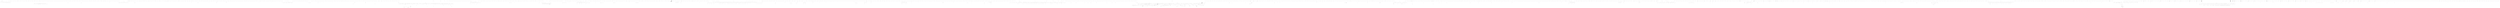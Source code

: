 digraph  {
n42 [label="HangFire.States.ApplyStateContext", span=""];
n0 [cluster="HangFire.States.ApplyStateContext.ApplyStateContext(HangFire.Storage.IStorageConnection, HangFire.States.StateContext, HangFire.States.State, string)", label="Entry HangFire.States.ApplyStateContext.ApplyStateContext(HangFire.Storage.IStorageConnection, HangFire.States.StateContext, HangFire.States.State, string)", span="26-26"];
n1 [cluster="HangFire.States.ApplyStateContext.ApplyStateContext(HangFire.Storage.IStorageConnection, HangFire.States.StateContext, HangFire.States.State, string)", label="connection == null", span="33-33"];
n3 [cluster="HangFire.States.ApplyStateContext.ApplyStateContext(HangFire.Storage.IStorageConnection, HangFire.States.StateContext, HangFire.States.State, string)", label="newState == null", span="34-34"];
n5 [cluster="HangFire.States.ApplyStateContext.ApplyStateContext(HangFire.Storage.IStorageConnection, HangFire.States.StateContext, HangFire.States.State, string)", label="_connection = connection", span="36-36"];
n6 [cluster="HangFire.States.ApplyStateContext.ApplyStateContext(HangFire.Storage.IStorageConnection, HangFire.States.StateContext, HangFire.States.State, string)", label="OldStateName = oldStateName", span="37-37"];
n7 [cluster="HangFire.States.ApplyStateContext.ApplyStateContext(HangFire.Storage.IStorageConnection, HangFire.States.StateContext, HangFire.States.State, string)", label="NewState = newState", span="38-38"];
n2 [cluster="HangFire.States.ApplyStateContext.ApplyStateContext(HangFire.Storage.IStorageConnection, HangFire.States.StateContext, HangFire.States.State, string)", label="throw new ArgumentNullException(''connection'');", span="33-33"];
n4 [cluster="HangFire.States.ApplyStateContext.ApplyStateContext(HangFire.Storage.IStorageConnection, HangFire.States.StateContext, HangFire.States.State, string)", label="throw new ArgumentNullException(''newState'');", span="34-34"];
n8 [cluster="HangFire.States.ApplyStateContext.ApplyStateContext(HangFire.Storage.IStorageConnection, HangFire.States.StateContext, HangFire.States.State, string)", label="JobExpirationTimeout = TimeSpan.FromDays(1)", span="39-39"];
n9 [cluster="HangFire.States.ApplyStateContext.ApplyStateContext(HangFire.Storage.IStorageConnection, HangFire.States.StateContext, HangFire.States.State, string)", label="Exit HangFire.States.ApplyStateContext.ApplyStateContext(HangFire.Storage.IStorageConnection, HangFire.States.StateContext, HangFire.States.State, string)", span="26-26"];
n11 [cluster="System.TimeSpan.FromDays(double)", label="Entry System.TimeSpan.FromDays(double)", span="0-0"];
n10 [cluster="System.ArgumentNullException.ArgumentNullException(string)", label="Entry System.ArgumentNullException.ArgumentNullException(string)", span="0-0"];
n12 [cluster="HangFire.States.ApplyStateContext.ApplyState(HangFire.States.StateHandlerCollection, System.Collections.Generic.IEnumerable<HangFire.States.IApplyStateFilter>)", label="Entry HangFire.States.ApplyStateContext.ApplyState(HangFire.States.StateHandlerCollection, System.Collections.Generic.IEnumerable<HangFire.States.IApplyStateFilter>)", span="46-46"];
n13 [cluster="HangFire.States.ApplyStateContext.ApplyState(HangFire.States.StateHandlerCollection, System.Collections.Generic.IEnumerable<HangFire.States.IApplyStateFilter>)", label="handlers == null", span="49-49"];
n15 [cluster="HangFire.States.ApplyStateContext.ApplyState(HangFire.States.StateHandlerCollection, System.Collections.Generic.IEnumerable<HangFire.States.IApplyStateFilter>)", label="filters == null", span="50-50"];
n18 [cluster="HangFire.States.ApplyStateContext.ApplyState(HangFire.States.StateHandlerCollection, System.Collections.Generic.IEnumerable<HangFire.States.IApplyStateFilter>)", label="handlers.GetHandlers(OldStateName)", span="54-54"];
n20 [cluster="HangFire.States.ApplyStateContext.ApplyState(HangFire.States.StateHandlerCollection, System.Collections.Generic.IEnumerable<HangFire.States.IApplyStateFilter>)", label=filters, span="59-59"];
n23 [cluster="HangFire.States.ApplyStateContext.ApplyState(HangFire.States.StateHandlerCollection, System.Collections.Generic.IEnumerable<HangFire.States.IApplyStateFilter>)", label="handlers.GetHandlers(NewState.Name)", span="66-66"];
n25 [cluster="HangFire.States.ApplyStateContext.ApplyState(HangFire.States.StateHandlerCollection, System.Collections.Generic.IEnumerable<HangFire.States.IApplyStateFilter>)", label=filters, span="71-71"];
n14 [cluster="HangFire.States.ApplyStateContext.ApplyState(HangFire.States.StateHandlerCollection, System.Collections.Generic.IEnumerable<HangFire.States.IApplyStateFilter>)", label="throw new ArgumentNullException(''handlers'');", span="49-49"];
n16 [cluster="HangFire.States.ApplyStateContext.ApplyState(HangFire.States.StateHandlerCollection, System.Collections.Generic.IEnumerable<HangFire.States.IApplyStateFilter>)", label="throw new ArgumentNullException(''filters'');", span="50-50"];
n17 [cluster="HangFire.States.ApplyStateContext.ApplyState(HangFire.States.StateHandlerCollection, System.Collections.Generic.IEnumerable<HangFire.States.IApplyStateFilter>)", label="var transaction = _connection.CreateWriteTransaction()", span="52-52"];
n32 [cluster="HangFire.Storage.IStorageConnection.CreateWriteTransaction()", label="Entry HangFire.Storage.IStorageConnection.CreateWriteTransaction()", span="26-26"];
n19 [cluster="HangFire.States.ApplyStateContext.ApplyState(HangFire.States.StateHandlerCollection, System.Collections.Generic.IEnumerable<HangFire.States.IApplyStateFilter>)", label="handler.Unapply(this, transaction)", span="56-56"];
n21 [cluster="HangFire.States.ApplyStateContext.ApplyState(HangFire.States.StateHandlerCollection, System.Collections.Generic.IEnumerable<HangFire.States.IApplyStateFilter>)", label="filter.OnStateUnapplied(this, transaction)", span="61-61"];
n22 [cluster="HangFire.States.ApplyStateContext.ApplyState(HangFire.States.StateHandlerCollection, System.Collections.Generic.IEnumerable<HangFire.States.IApplyStateFilter>)", label="transaction.SetJobState(JobId, NewState)", span="64-64"];
n24 [cluster="HangFire.States.ApplyStateContext.ApplyState(HangFire.States.StateHandlerCollection, System.Collections.Generic.IEnumerable<HangFire.States.IApplyStateFilter>)", label="handler.Apply(this, transaction)", span="68-68"];
n26 [cluster="HangFire.States.ApplyStateContext.ApplyState(HangFire.States.StateHandlerCollection, System.Collections.Generic.IEnumerable<HangFire.States.IApplyStateFilter>)", label="filter.OnStateApplied(this, transaction)", span="73-73"];
n28 [cluster="HangFire.States.ApplyStateContext.ApplyState(HangFire.States.StateHandlerCollection, System.Collections.Generic.IEnumerable<HangFire.States.IApplyStateFilter>)", label="transaction.ExpireJob(JobId, JobExpirationTimeout)", span="78-78"];
n29 [cluster="HangFire.States.ApplyStateContext.ApplyState(HangFire.States.StateHandlerCollection, System.Collections.Generic.IEnumerable<HangFire.States.IApplyStateFilter>)", label="transaction.PersistJob(JobId)", span="82-82"];
n30 [cluster="HangFire.States.ApplyStateContext.ApplyState(HangFire.States.StateHandlerCollection, System.Collections.Generic.IEnumerable<HangFire.States.IApplyStateFilter>)", label="transaction.Commit()", span="85-85"];
n33 [cluster="HangFire.States.StateHandlerCollection.GetHandlers(string)", label="Entry HangFire.States.StateHandlerCollection.GetHandlers(string)", span="40-40"];
n34 [cluster="HangFire.States.IStateHandler.Unapply(HangFire.States.ApplyStateContext, HangFire.Storage.IWriteOnlyTransaction)", label="Entry HangFire.States.IStateHandler.Unapply(HangFire.States.ApplyStateContext, HangFire.Storage.IWriteOnlyTransaction)", span="25-25"];
n35 [cluster="HangFire.States.IApplyStateFilter.OnStateUnapplied(HangFire.States.ApplyStateContext, HangFire.Storage.IWriteOnlyTransaction)", label="Entry HangFire.States.IApplyStateFilter.OnStateUnapplied(HangFire.States.ApplyStateContext, HangFire.Storage.IWriteOnlyTransaction)", span="36-36"];
n36 [cluster="HangFire.Storage.IWriteOnlyTransaction.SetJobState(string, HangFire.States.State)", label="Entry HangFire.Storage.IWriteOnlyTransaction.SetJobState(string, HangFire.States.State)", span="26-26"];
n37 [cluster="HangFire.States.IStateHandler.Apply(HangFire.States.ApplyStateContext, HangFire.Storage.IWriteOnlyTransaction)", label="Entry HangFire.States.IStateHandler.Apply(HangFire.States.ApplyStateContext, HangFire.Storage.IWriteOnlyTransaction)", span="24-24"];
n38 [cluster="HangFire.States.IApplyStateFilter.OnStateApplied(HangFire.States.ApplyStateContext, HangFire.Storage.IWriteOnlyTransaction)", label="Entry HangFire.States.IApplyStateFilter.OnStateApplied(HangFire.States.ApplyStateContext, HangFire.Storage.IWriteOnlyTransaction)", span="29-29"];
n40 [cluster="HangFire.Storage.IWriteOnlyTransaction.PersistJob(string)", label="Entry HangFire.Storage.IWriteOnlyTransaction.PersistJob(string)", span="25-25"];
n39 [cluster="HangFire.Storage.IWriteOnlyTransaction.ExpireJob(string, System.TimeSpan)", label="Entry HangFire.Storage.IWriteOnlyTransaction.ExpireJob(string, System.TimeSpan)", span="24-24"];
n31 [cluster="HangFire.States.ApplyStateContext.ApplyState(HangFire.States.StateHandlerCollection, System.Collections.Generic.IEnumerable<HangFire.States.IApplyStateFilter>)", label="Exit HangFire.States.ApplyStateContext.ApplyState(HangFire.States.StateHandlerCollection, System.Collections.Generic.IEnumerable<HangFire.States.IApplyStateFilter>)", span="46-46"];
n41 [cluster="HangFire.Storage.IWriteOnlyTransaction.Commit()", label="Entry HangFire.Storage.IWriteOnlyTransaction.Commit()", span="48-48"];
d27 [cluster="HangFire.States.ApplyStateContext.ApplyState(HangFire.States.StateHandlerCollection, System.Collections.Generic.IEnumerable<HangFire.States.IApplyStateFilter>)", color=green, community=0, label="NewState.IsFinal", prediction=0, span="76-76"];
m0_35 [cluster="HangFire.Web.RazorPage.Write(object)", file="ApplyStateContextFacts.cs", label="Entry HangFire.Web.RazorPage.Write(object)", span="76-76"];
m0_30 [cluster="HangFire.Web.RazorPage.WriteLiteral(string)", file="ApplyStateContextFacts.cs", label="Entry HangFire.Web.RazorPage.WriteLiteral(string)", span="69-69"];
m0_0 [cluster="HangFire.Web.Pages.ServersPage.Execute()", file="ApplyStateContextFacts.cs", label="Entry HangFire.Web.Pages.ServersPage.Execute()", span="57-57"];
m0_8 [cluster="HangFire.Web.Pages.ServersPage.Execute()", color=green, community=0, file="ApplyStateContextFacts.cs", label="WriteLiteral(@''    <table class=''''table''''>\n        <thead>\n            <tr>\n                <th>Name</th>\n                <th>Workers</th>\n                <th>Queues</th>\n                <th>Started</th>\n                <th>Heartbeat</th>\n            </tr>\n        </thead>\n        <tbody>\n'')", prediction=1, span="107-118"];
m0_6 [cluster="HangFire.Web.Pages.ServersPage.Execute()", file="ApplyStateContextFacts.cs", label="servers.Count == 0", span="88-88"];
m0_9 [cluster="HangFire.Web.Pages.ServersPage.Execute()", file="ApplyStateContextFacts.cs", label=servers, span="123-123"];
m0_1 [cluster="HangFire.Web.Pages.ServersPage.Execute()", file="ApplyStateContextFacts.cs", label="WriteLiteral(''\n'')", span="61-61"];
m0_2 [cluster="HangFire.Web.Pages.ServersPage.Execute()", file="ApplyStateContextFacts.cs", label="Layout = new LayoutPage { Title = ''Servers'' }", span="74-74"];
m0_5 [cluster="HangFire.Web.Pages.ServersPage.Execute()", file="ApplyStateContextFacts.cs", label="WriteLiteral(''\n'')", span="83-83"];
m0_7 [cluster="HangFire.Web.Pages.ServersPage.Execute()", file="ApplyStateContextFacts.cs", label="WriteLiteral(''    <div class=\''alert alert-warning\''>\n        There are no active servers. Backgr'' +\r\n''ound tasks will not be processed.\n    </div>\n'')", span="94-95"];
m0_10 [cluster="HangFire.Web.Pages.ServersPage.Execute()", file="ApplyStateContextFacts.cs", label="WriteLiteral(''                <tr>\n                    <td>'')", span="129-129"];
m0_11 [cluster="HangFire.Web.Pages.ServersPage.Execute()", file="ApplyStateContextFacts.cs", label="Write(server.Name.ToUpperInvariant())", span="134-134"];
m0_12 [cluster="HangFire.Web.Pages.ServersPage.Execute()", file="ApplyStateContextFacts.cs", label="WriteLiteral(''</td>\n                    <td>'')", span="139-139"];
m0_13 [cluster="HangFire.Web.Pages.ServersPage.Execute()", file="ApplyStateContextFacts.cs", label="Write(server.WorkersCount)", span="144-144"];
m0_14 [cluster="HangFire.Web.Pages.ServersPage.Execute()", file="ApplyStateContextFacts.cs", label="WriteLiteral(''</td>\n                    <td>'')", span="149-149"];
m0_15 [cluster="HangFire.Web.Pages.ServersPage.Execute()", file="ApplyStateContextFacts.cs", label="Write(HtmlHelper.Raw(String.Join('' '', server.Queues.Select(HtmlHelper.QueueLabel))))", span="154-154"];
m0_16 [cluster="HangFire.Web.Pages.ServersPage.Execute()", file="ApplyStateContextFacts.cs", label="WriteLiteral(''</td>\n                    <td data-moment=\'''')", span="159-159"];
m0_17 [cluster="HangFire.Web.Pages.ServersPage.Execute()", file="ApplyStateContextFacts.cs", label="Write(JobHelper.ToTimestamp(server.StartedAt))", span="164-164"];
m0_18 [cluster="HangFire.Web.Pages.ServersPage.Execute()", file="ApplyStateContextFacts.cs", label="WriteLiteral(''\''>'')", span="169-169"];
m0_19 [cluster="HangFire.Web.Pages.ServersPage.Execute()", file="ApplyStateContextFacts.cs", label="Write(server.StartedAt)", span="174-174"];
m0_20 [cluster="HangFire.Web.Pages.ServersPage.Execute()", file="ApplyStateContextFacts.cs", label="WriteLiteral(''</td>\n                    <td>\n'')", span="179-179"];
m0_22 [cluster="HangFire.Web.Pages.ServersPage.Execute()", file="ApplyStateContextFacts.cs", label="WriteLiteral(''                            <span data-moment=\'''')", span="190-190"];
m0_23 [cluster="HangFire.Web.Pages.ServersPage.Execute()", file="ApplyStateContextFacts.cs", label="Write(JobHelper.ToTimestamp(server.Heartbeat.Value))", span="195-195"];
m0_24 [cluster="HangFire.Web.Pages.ServersPage.Execute()", file="ApplyStateContextFacts.cs", label="WriteLiteral(''\''>\n                                '')", span="200-200"];
m0_25 [cluster="HangFire.Web.Pages.ServersPage.Execute()", file="ApplyStateContextFacts.cs", label="Write(server.Heartbeat)", span="205-205"];
m0_26 [cluster="HangFire.Web.Pages.ServersPage.Execute()", file="ApplyStateContextFacts.cs", label="WriteLiteral(''\n                            </span>\n'')", span="210-210"];
m0_27 [cluster="HangFire.Web.Pages.ServersPage.Execute()", file="ApplyStateContextFacts.cs", label="WriteLiteral(''                    </td>\n                </tr>\n'')", span="220-220"];
m0_28 [cluster="HangFire.Web.Pages.ServersPage.Execute()", file="ApplyStateContextFacts.cs", label="WriteLiteral(''        </tbody>\n    </table>\n'')", span="230-230"];
m0_4 [cluster="HangFire.Web.Pages.ServersPage.Execute()", file="ApplyStateContextFacts.cs", label="IList<ServerDto> servers = monitor.Servers()", span="77-77"];
m0_21 [cluster="HangFire.Web.Pages.ServersPage.Execute()", file="ApplyStateContextFacts.cs", label="server.Heartbeat.HasValue", span="184-184"];
m0_3 [cluster="HangFire.Web.Pages.ServersPage.Execute()", file="ApplyStateContextFacts.cs", label="var monitor = JobStorage.Current.GetMonitoringApi()", span="76-76"];
m0_29 [cluster="HangFire.Web.Pages.ServersPage.Execute()", file="ApplyStateContextFacts.cs", label="Exit HangFire.Web.Pages.ServersPage.Execute()", span="57-57"];
m0_38 [cluster="HangFire.Web.HtmlHelper.Raw(string)", file="ApplyStateContextFacts.cs", label="Entry HangFire.Web.HtmlHelper.Raw(string)", span="40-40"];
m0_33 [cluster="HangFire.Storage.IMonitoringApi.Servers()", file="ApplyStateContextFacts.cs", label="Entry HangFire.Storage.IMonitoringApi.Servers()", span="25-25"];
m0_32 [cluster="HangFire.JobStorage.GetMonitoringApi()", file="ApplyStateContextFacts.cs", label="Entry HangFire.JobStorage.GetMonitoringApi()", span="54-54"];
m0_40 [cluster="HangFire.Common.JobHelper.ToTimestamp(System.DateTime)", file="ApplyStateContextFacts.cs", label="Entry HangFire.Common.JobHelper.ToTimestamp(System.DateTime)", span="39-39"];
m0_34 [cluster="string.ToUpperInvariant()", file="ApplyStateContextFacts.cs", label="Entry string.ToUpperInvariant()", span="0-0"];
m0_31 [cluster="HangFire.Web.Pages.LayoutPage.LayoutPage()", file="ApplyStateContextFacts.cs", label="Entry HangFire.Web.Pages.LayoutPage.LayoutPage()", span="4-4"];
m0_37 [cluster="Unk.Join", file="ApplyStateContextFacts.cs", label="Entry Unk.Join", span=""];
m0_39 [cluster="Unk.Write", file="ApplyStateContextFacts.cs", label="Entry Unk.Write", span=""];
m0_36 [cluster="Unk.Select", file="ApplyStateContextFacts.cs", label="Entry Unk.Select", span=""];
m0_41 [file="ApplyStateContextFacts.cs", label="HangFire.Web.Pages.ServersPage", span=""];
m1_4 [cluster="HangFire.Storage.IWriteOnlyPersistentCounter.Decrement(string)", file="BackgroundJobClient.cs", label="Entry HangFire.Storage.IWriteOnlyPersistentCounter.Decrement(string)", span="9-9"];
m1_5 [cluster="HangFire.Storage.IWriteOnlyPersistentCounter.Decrement(string)", file="BackgroundJobClient.cs", label="Exit HangFire.Storage.IWriteOnlyPersistentCounter.Decrement(string)", span="9-9"];
m1_6 [cluster="HangFire.Storage.IWriteOnlyPersistentCounter.Decrement(string, System.TimeSpan)", file="BackgroundJobClient.cs", label="Entry HangFire.Storage.IWriteOnlyPersistentCounter.Decrement(string, System.TimeSpan)", span="10-10"];
m1_7 [cluster="HangFire.Storage.IWriteOnlyPersistentCounter.Decrement(string, System.TimeSpan)", file="BackgroundJobClient.cs", label="Exit HangFire.Storage.IWriteOnlyPersistentCounter.Decrement(string, System.TimeSpan)", span="10-10"];
m1_2 [cluster="HangFire.Storage.IWriteOnlyPersistentCounter.Increment(string, System.TimeSpan)", file="BackgroundJobClient.cs", label="Entry HangFire.Storage.IWriteOnlyPersistentCounter.Increment(string, System.TimeSpan)", span="7-7"];
m1_3 [cluster="HangFire.Storage.IWriteOnlyPersistentCounter.Increment(string, System.TimeSpan)", file="BackgroundJobClient.cs", label="Exit HangFire.Storage.IWriteOnlyPersistentCounter.Increment(string, System.TimeSpan)", span="7-7"];
m1_0 [cluster="HangFire.Storage.IWriteOnlyPersistentCounter.Increment(string)", file="BackgroundJobClient.cs", label="Entry HangFire.Storage.IWriteOnlyPersistentCounter.Increment(string)", span="6-6"];
m1_1 [cluster="HangFire.Storage.IWriteOnlyPersistentCounter.Increment(string)", file="BackgroundJobClient.cs", label="Exit HangFire.Storage.IWriteOnlyPersistentCounter.Increment(string)", span="6-6"];
m3_38 [cluster="HangFire.States.DeletedState.DeletedState()", file="BackgroundJobClientFacts.cs", label="Entry HangFire.States.DeletedState.DeletedState()", span="27-27"];
m3_22 [cluster="HangFire.Core.Tests.States.DeletedStateFacts.DeletedAtProperty_ReturnsCurrentUtcDate()", file="BackgroundJobClientFacts.cs", label="Entry HangFire.Core.Tests.States.DeletedStateFacts.DeletedAtProperty_ReturnsCurrentUtcDate()", span="47-47"];
m3_23 [cluster="HangFire.Core.Tests.States.DeletedStateFacts.DeletedAtProperty_ReturnsCurrentUtcDate()", file="BackgroundJobClientFacts.cs", label="var state = CreateState()", span="49-49"];
m3_24 [cluster="HangFire.Core.Tests.States.DeletedStateFacts.DeletedAtProperty_ReturnsCurrentUtcDate()", file="BackgroundJobClientFacts.cs", label="Assert.True(DateTime.UtcNow.AddMinutes(-1) < state.DeletedAt)", span="51-51"];
m3_25 [cluster="HangFire.Core.Tests.States.DeletedStateFacts.DeletedAtProperty_ReturnsCurrentUtcDate()", file="BackgroundJobClientFacts.cs", label="Assert.True(state.DeletedAt < DateTime.UtcNow.AddMinutes(1))", span="52-52"];
m3_26 [cluster="HangFire.Core.Tests.States.DeletedStateFacts.DeletedAtProperty_ReturnsCurrentUtcDate()", file="BackgroundJobClientFacts.cs", label="Exit HangFire.Core.Tests.States.DeletedStateFacts.DeletedAtProperty_ReturnsCurrentUtcDate()", span="47-47"];
m3_27 [cluster="System.DateTime.AddMinutes(double)", file="BackgroundJobClientFacts.cs", label="Entry System.DateTime.AddMinutes(double)", span="0-0"];
m3_16 [cluster="Unk.True", file="BackgroundJobClientFacts.cs", label="Entry Unk.True", span=""];
m3_35 [cluster="HangFire.Common.JobHelper.DeserializeDateTime(string)", file="BackgroundJobClientFacts.cs", label="Entry HangFire.Common.JobHelper.DeserializeDateTime(string)", span="55-55"];
m3_4 [cluster="Unk.Equal", file="BackgroundJobClientFacts.cs", label="Entry Unk.Equal", span=""];
m3_17 [cluster="HangFire.Core.Tests.States.DeletedStateFacts.IgnoreExceptions_ReturnsTrue()", file="BackgroundJobClientFacts.cs", label="Entry HangFire.Core.Tests.States.DeletedStateFacts.IgnoreExceptions_ReturnsTrue()", span="37-37"];
m3_18 [cluster="HangFire.Core.Tests.States.DeletedStateFacts.IgnoreExceptions_ReturnsTrue()", file="BackgroundJobClientFacts.cs", label="var state = CreateState()", span="39-39"];
m3_19 [cluster="HangFire.Core.Tests.States.DeletedStateFacts.IgnoreExceptions_ReturnsTrue()", file="BackgroundJobClientFacts.cs", label="var result = state.IgnoreJobLoadException", span="41-41"];
m3_20 [cluster="HangFire.Core.Tests.States.DeletedStateFacts.IgnoreExceptions_ReturnsTrue()", file="BackgroundJobClientFacts.cs", label="Assert.True(result)", span="43-43"];
m3_21 [cluster="HangFire.Core.Tests.States.DeletedStateFacts.IgnoreExceptions_ReturnsTrue()", file="BackgroundJobClientFacts.cs", label="Exit HangFire.Core.Tests.States.DeletedStateFacts.IgnoreExceptions_ReturnsTrue()", span="37-37"];
m3_34 [cluster="HangFire.States.DeletedState.SerializeData()", file="BackgroundJobClientFacts.cs", label="Entry HangFire.States.DeletedState.SerializeData()", span="51-51"];
m3_28 [cluster="HangFire.Core.Tests.States.DeletedStateFacts.SerializeData_ReturnsSerializedStateData()", file="BackgroundJobClientFacts.cs", label="Entry HangFire.Core.Tests.States.DeletedStateFacts.SerializeData_ReturnsSerializedStateData()", span="56-56"];
m3_29 [cluster="HangFire.Core.Tests.States.DeletedStateFacts.SerializeData_ReturnsSerializedStateData()", file="BackgroundJobClientFacts.cs", label="var state = CreateState()", span="58-58"];
m3_30 [cluster="HangFire.Core.Tests.States.DeletedStateFacts.SerializeData_ReturnsSerializedStateData()", file="BackgroundJobClientFacts.cs", label="var data = state.SerializeData()", span="60-60"];
m3_31 [cluster="HangFire.Core.Tests.States.DeletedStateFacts.SerializeData_ReturnsSerializedStateData()", file="BackgroundJobClientFacts.cs", label="Assert.Equal(1, data.Count)", span="62-62"];
m3_32 [cluster="HangFire.Core.Tests.States.DeletedStateFacts.SerializeData_ReturnsSerializedStateData()", file="BackgroundJobClientFacts.cs", label="Assert.True(JobHelper.DeserializeDateTime(data[''DeletedAt'']) != default(DateTime))", span="63-63"];
m3_33 [cluster="HangFire.Core.Tests.States.DeletedStateFacts.SerializeData_ReturnsSerializedStateData()", file="BackgroundJobClientFacts.cs", label="Exit HangFire.Core.Tests.States.DeletedStateFacts.SerializeData_ReturnsSerializedStateData()", span="56-56"];
m3_10 [cluster="HangFire.Core.Tests.States.DeletedStateFacts.CreateState()", file="BackgroundJobClientFacts.cs", label="Entry HangFire.Core.Tests.States.DeletedStateFacts.CreateState()", span="66-66"];
m3_36 [cluster="HangFire.Core.Tests.States.DeletedStateFacts.CreateState()", file="BackgroundJobClientFacts.cs", label="return new DeletedState();", span="68-68"];
m3_37 [cluster="HangFire.Core.Tests.States.DeletedStateFacts.CreateState()", file="BackgroundJobClientFacts.cs", label="Exit HangFire.Core.Tests.States.DeletedStateFacts.CreateState()", span="66-66"];
m3_11 [cluster="HangFire.Core.Tests.States.DeletedStateFacts.IsFinalProperty_ReturnsTrue()", file="BackgroundJobClientFacts.cs", label="Entry HangFire.Core.Tests.States.DeletedStateFacts.IsFinalProperty_ReturnsTrue()", span="27-27"];
m3_12 [cluster="HangFire.Core.Tests.States.DeletedStateFacts.IsFinalProperty_ReturnsTrue()", file="BackgroundJobClientFacts.cs", label="var state = CreateState()", span="29-29"];
m3_13 [cluster="HangFire.Core.Tests.States.DeletedStateFacts.IsFinalProperty_ReturnsTrue()", file="BackgroundJobClientFacts.cs", label="var result = state.IsFinal", span="31-31"];
m3_14 [cluster="HangFire.Core.Tests.States.DeletedStateFacts.IsFinalProperty_ReturnsTrue()", file="BackgroundJobClientFacts.cs", label="Assert.True(result)", span="33-33"];
m3_15 [cluster="HangFire.Core.Tests.States.DeletedStateFacts.IsFinalProperty_ReturnsTrue()", file="BackgroundJobClientFacts.cs", label="Exit HangFire.Core.Tests.States.DeletedStateFacts.IsFinalProperty_ReturnsTrue()", span="27-27"];
m3_0 [cluster="HangFire.Core.Tests.States.DeletedStateFacts.StateName_ReturnsDeleted()", file="BackgroundJobClientFacts.cs", label="Entry HangFire.Core.Tests.States.DeletedStateFacts.StateName_ReturnsDeleted()", span="10-10"];
m3_1 [cluster="HangFire.Core.Tests.States.DeletedStateFacts.StateName_ReturnsDeleted()", file="BackgroundJobClientFacts.cs", label="var result = DeletedState.StateName", span="12-12"];
m3_2 [cluster="HangFire.Core.Tests.States.DeletedStateFacts.StateName_ReturnsDeleted()", file="BackgroundJobClientFacts.cs", label="Assert.Equal(''Deleted'', result)", span="13-13"];
m3_3 [cluster="HangFire.Core.Tests.States.DeletedStateFacts.StateName_ReturnsDeleted()", file="BackgroundJobClientFacts.cs", label="Exit HangFire.Core.Tests.States.DeletedStateFacts.StateName_ReturnsDeleted()", span="10-10"];
m3_5 [cluster="HangFire.Core.Tests.States.DeletedStateFacts.NameProperty_ReturnsStateName()", file="BackgroundJobClientFacts.cs", label="Entry HangFire.Core.Tests.States.DeletedStateFacts.NameProperty_ReturnsStateName()", span="17-17"];
m3_6 [cluster="HangFire.Core.Tests.States.DeletedStateFacts.NameProperty_ReturnsStateName()", file="BackgroundJobClientFacts.cs", label="var state = CreateState()", span="19-19"];
m3_7 [cluster="HangFire.Core.Tests.States.DeletedStateFacts.NameProperty_ReturnsStateName()", file="BackgroundJobClientFacts.cs", label="var result = state.Name", span="21-21"];
m3_8 [cluster="HangFire.Core.Tests.States.DeletedStateFacts.NameProperty_ReturnsStateName()", file="BackgroundJobClientFacts.cs", label="Assert.Equal(DeletedState.StateName, result)", span="23-23"];
m3_9 [cluster="HangFire.Core.Tests.States.DeletedStateFacts.NameProperty_ReturnsStateName()", file="BackgroundJobClientFacts.cs", label="Exit HangFire.Core.Tests.States.DeletedStateFacts.NameProperty_ReturnsStateName()", span="17-17"];
m4_49 [cluster="System.Collections.Generic.List<T>.List()", file="BackgroundJobServer.cs", label="Entry System.Collections.Generic.List<T>.List()", span="0-0"];
m4_0 [cluster="HangFire.Redis.States.FailedStateHandler.Apply(HangFire.Common.States.StateApplyingContext, System.Collections.Generic.IDictionary<string, string>)", file="BackgroundJobServer.cs", label="Entry HangFire.Redis.States.FailedStateHandler.Apply(HangFire.Common.States.StateApplyingContext, System.Collections.Generic.IDictionary<string, string>)", span="10-10"];
m4_1 [cluster="HangFire.Redis.States.FailedStateHandler.Apply(HangFire.Common.States.StateApplyingContext, System.Collections.Generic.IDictionary<string, string>)", file="BackgroundJobServer.cs", label="context.Transaction.AddToSet(\r\n                ''failed'',\r\n                context.JobId,\r\n                JobHelper.ToTimestamp(DateTime.UtcNow))", span="12-15"];
m4_2 [cluster="HangFire.Redis.States.FailedStateHandler.Apply(HangFire.Common.States.StateApplyingContext, System.Collections.Generic.IDictionary<string, string>)", file="BackgroundJobServer.cs", label="Exit HangFire.Redis.States.FailedStateHandler.Apply(HangFire.Common.States.StateApplyingContext, System.Collections.Generic.IDictionary<string, string>)", span="10-10"];
m4_52 [cluster="HangFire.BackgroundJobServer.GetStorageComponentRunners()", file="BackgroundJobServer.cs", label="Entry HangFire.BackgroundJobServer.GetStorageComponentRunners()", span="128-128"];
m4_69 [cluster="HangFire.BackgroundJobServer.GetStorageComponentRunners()", file="BackgroundJobServer.cs", label="var components = _storage.GetComponents()", span="130-130"];
m4_70 [cluster="HangFire.BackgroundJobServer.GetStorageComponentRunners()", file="BackgroundJobServer.cs", label="return components\r\n                .Select(component => new ServerComponentRunner(component))\r\n                .ToArray();", span="132-134"];
m4_71 [cluster="HangFire.BackgroundJobServer.GetStorageComponentRunners()", file="BackgroundJobServer.cs", label="Exit HangFire.BackgroundJobServer.GetStorageComponentRunners()", span="128-128"];
m4_17 [cluster="string.Format(string, object, object)", file="BackgroundJobServer.cs", label="Entry string.Format(string, object, object)", span="0-0"];
m4_23 [cluster="Unk.Info", file="BackgroundJobServer.cs", label="Entry Unk.Info", span=""];
m4_72 [cluster="HangFire.JobStorage.GetComponents()", file="BackgroundJobServer.cs", label="Entry HangFire.JobStorage.GetComponents()", span="57-57"];
m4_40 [cluster="System.Lazy<T>.Lazy(System.Func<T>)", file="BackgroundJobServer.cs", label="Entry System.Lazy<T>.Lazy(System.Func<T>)", span="0-0"];
m4_3 [cluster="HangFire.Common.JobHelper.ToTimestamp(System.DateTime)", file="BackgroundJobServer.cs", label="Entry HangFire.Common.JobHelper.ToTimestamp(System.DateTime)", span="35-35"];
m4_16 [cluster="System.Diagnostics.Process.GetCurrentProcess()", file="BackgroundJobServer.cs", label="Entry System.Diagnostics.Process.GetCurrentProcess()", span="0-0"];
m4_24 [cluster="HangFire.Server.IServerComponentRunner.Start()", file="BackgroundJobServer.cs", label="Entry HangFire.Server.IServerComponentRunner.Start()", span="22-22"];
m4_74 [cluster="Unk.ToArray", file="BackgroundJobServer.cs", label="Entry Unk.ToArray", span=""];
m4_50 [cluster="HangFire.BackgroundJobServer.GetCommonComponentRunners()", file="BackgroundJobServer.cs", label="Entry HangFire.BackgroundJobServer.GetCommonComponentRunners()", span="109-109"];
m4_54 [cluster="HangFire.BackgroundJobServer.GetCommonComponentRunners()", color=green, community=0, file="BackgroundJobServer.cs", label="var stateMachineFactory = new StateMachineFactory(_storage)", prediction=2, span="111-111"];
m4_55 [cluster="HangFire.BackgroundJobServer.GetCommonComponentRunners()", color=green, community=1, file="BackgroundJobServer.cs", label="var sharedWorkerContext = new SharedWorkerContext(\r\n                _serverId,\r\n                _options.Queues,\r\n                _storage,\r\n                new JobPerformanceProcess(),\r\n                JobActivator.Current,\r\n                stateMachineFactory)", prediction=3, span="112-118"];
m4_59 [cluster="HangFire.BackgroundJobServer.GetCommonComponentRunners()", color=green, community=0, file="BackgroundJobServer.cs", label="yield return new ServerComponentRunner(\r\n                new SchedulePoller(_storage, stateMachineFactory, _options.SchedulePollingInterval));", prediction=2, span="124-125"];
m4_56 [cluster="HangFire.BackgroundJobServer.GetCommonComponentRunners()", color=green, community=0, file="BackgroundJobServer.cs", label="yield return new WorkerManager(sharedWorkerContext, _options.WorkerCount);", prediction=2, span="120-120"];
m4_57 [cluster="HangFire.BackgroundJobServer.GetCommonComponentRunners()", color=green, community=0, file="BackgroundJobServer.cs", label="yield return new ServerComponentRunner(new ServerHeartbeat(_storage, _serverId));", prediction=2, span="121-121"];
m4_58 [cluster="HangFire.BackgroundJobServer.GetCommonComponentRunners()", color=green, community=0, file="BackgroundJobServer.cs", label="yield return new ServerComponentRunner(new ServerWatchdog(_storage));", prediction=2, span="122-122"];
m4_60 [cluster="HangFire.BackgroundJobServer.GetCommonComponentRunners()", file="BackgroundJobServer.cs", label="Exit HangFire.BackgroundJobServer.GetCommonComponentRunners()", span="109-109"];
m4_66 [cluster="HangFire.Server.ServerHeartbeat.ServerHeartbeat(HangFire.JobStorage, string)", file="BackgroundJobServer.cs", label="Entry HangFire.Server.ServerHeartbeat.ServerHeartbeat(HangFire.JobStorage, string)", span="28-28"];
m4_28 [cluster="HangFire.Server.IServerComponentRunner.Stop()", file="BackgroundJobServer.cs", label="Entry HangFire.Server.IServerComponentRunner.Stop()", span="23-23"];
m4_63 [cluster="HangFire.Server.JobPerformanceProcess.JobPerformanceProcess()", file="BackgroundJobServer.cs", label="Entry HangFire.Server.JobPerformanceProcess.JobPerformanceProcess()", span="28-28"];
m4_4 [cluster="HangFire.Storage.IWriteOnlyTransaction.AddToSet(string, string, double)", file="BackgroundJobServer.cs", label="Entry HangFire.Storage.IWriteOnlyTransaction.AddToSet(string, string, double)", span="24-24"];
m4_9 [cluster="HangFire.BackgroundJobServer.BackgroundJobServer(HangFire.BackgroundJobServerOptions, HangFire.JobStorage)", file="BackgroundJobServer.cs", label="_options = options", span="51-51"];
m4_10 [cluster="HangFire.BackgroundJobServer.BackgroundJobServer(HangFire.BackgroundJobServerOptions, HangFire.JobStorage)", file="BackgroundJobServer.cs", label="_storage = storage", span="52-52"];
m4_11 [cluster="HangFire.BackgroundJobServer.BackgroundJobServer(HangFire.BackgroundJobServerOptions, HangFire.JobStorage)", file="BackgroundJobServer.cs", label="_serverId = String.Format(''{0}:{1}'', _options.ServerName.ToLowerInvariant(), Process.GetCurrentProcess().Id)", span="54-54"];
m4_12 [cluster="HangFire.BackgroundJobServer.BackgroundJobServer(HangFire.BackgroundJobServerOptions, HangFire.JobStorage)", file="BackgroundJobServer.cs", label="_serverRunner = GetServerRunner()", span="57-57"];
m4_7 [cluster="HangFire.Redis.States.FailedStateHandler.Unapply(HangFire.Common.States.StateApplyingContext)", file="BackgroundJobServer.cs", label="Exit HangFire.Redis.States.FailedStateHandler.Unapply(HangFire.Common.States.StateApplyingContext)", span="18-18"];
m4_5 [cluster="HangFire.Redis.States.FailedStateHandler.Unapply(HangFire.Common.States.StateApplyingContext)", file="BackgroundJobServer.cs", label="Entry HangFire.Redis.States.FailedStateHandler.Unapply(HangFire.Common.States.StateApplyingContext)", span="18-18"];
m4_8 [cluster="HangFire.Storage.IWriteOnlyTransaction.RemoveFromSet(string, string)", file="BackgroundJobServer.cs", label="Entry HangFire.Storage.IWriteOnlyTransaction.RemoveFromSet(string, string)", span="25-25"];
m4_6 [cluster="HangFire.Redis.States.FailedStateHandler.Unapply(HangFire.Common.States.StateApplyingContext)", file="BackgroundJobServer.cs", label="context.Transaction.RemoveFromSet(''failed'', context.JobId)", span="20-20"];
m4_13 [cluster="HangFire.BackgroundJobServer.BackgroundJobServer(HangFire.BackgroundJobServerOptions, HangFire.JobStorage)", file="BackgroundJobServer.cs", label="Exit HangFire.BackgroundJobServer.BackgroundJobServer(HangFire.BackgroundJobServerOptions, HangFire.JobStorage)", span="46-46"];
m4_25 [cluster="HangFire.BackgroundJobServer.Stop()", file="BackgroundJobServer.cs", label="Entry HangFire.BackgroundJobServer.Stop()", span="66-66"];
m4_26 [cluster="HangFire.BackgroundJobServer.Stop()", file="BackgroundJobServer.cs", label="_serverRunner.Stop()", span="68-68"];
m4_27 [cluster="HangFire.BackgroundJobServer.Stop()", file="BackgroundJobServer.cs", label="Exit HangFire.BackgroundJobServer.Stop()", span="66-66"];
m4_38 [cluster="HangFire.Server.ServerContext.ServerContext()", file="BackgroundJobServer.cs", label="Entry HangFire.Server.ServerContext.ServerContext()", span="18-18"];
m4_41 [cluster="HangFire.Server.ServerComponentRunner.ServerComponentRunner(HangFire.Server.IServerComponent, HangFire.Server.ServerComponentRunnerOptions)", file="BackgroundJobServer.cs", label="Entry HangFire.Server.ServerComponentRunner.ServerComponentRunner(HangFire.Server.IServerComponent, HangFire.Server.ServerComponentRunnerOptions)", span="41-41"];
m4_43 [cluster="HangFire.BackgroundJobServer.GetServerComponentsRunner()", file="BackgroundJobServer.cs", label="Entry HangFire.BackgroundJobServer.GetServerComponentsRunner()", span="99-99"];
m4_45 [cluster="HangFire.BackgroundJobServer.GetServerComponentsRunner()", file="BackgroundJobServer.cs", label="componentRunners.AddRange(GetCommonComponentRunners())", span="103-103"];
m4_46 [cluster="HangFire.BackgroundJobServer.GetServerComponentsRunner()", file="BackgroundJobServer.cs", label="componentRunners.AddRange(GetStorageComponentRunners())", span="104-104"];
m4_44 [cluster="HangFire.BackgroundJobServer.GetServerComponentsRunner()", file="BackgroundJobServer.cs", label="var componentRunners = new List<IServerComponentRunner>()", span="101-101"];
m4_47 [cluster="HangFire.BackgroundJobServer.GetServerComponentsRunner()", file="BackgroundJobServer.cs", label="return new ServerComponentRunnerCollection(componentRunners);", span="106-106"];
m4_48 [cluster="HangFire.BackgroundJobServer.GetServerComponentsRunner()", file="BackgroundJobServer.cs", label="Exit HangFire.BackgroundJobServer.GetServerComponentsRunner()", span="99-99"];
m4_75 [cluster="lambda expression", file="BackgroundJobServer.cs", label="Entry lambda expression", span="133-133"];
m4_76 [cluster="lambda expression", file="BackgroundJobServer.cs", label="new ServerComponentRunner(component)", span="133-133"];
m4_77 [cluster="lambda expression", file="BackgroundJobServer.cs", label="Exit lambda expression", span="133-133"];
m4_15 [cluster="string.ToLowerInvariant()", file="BackgroundJobServer.cs", label="Entry string.ToLowerInvariant()", span="0-0"];
m4_68 [cluster="HangFire.Server.SchedulePoller.SchedulePoller(HangFire.JobStorage, HangFire.States.IStateMachineFactory, System.TimeSpan)", file="BackgroundJobServer.cs", label="Entry HangFire.Server.SchedulePoller.SchedulePoller(HangFire.JobStorage, HangFire.States.IStateMachineFactory, System.TimeSpan)", span="34-34"];
m4_51 [cluster="System.Collections.Generic.List<T>.AddRange(System.Collections.Generic.IEnumerable<T>)", file="BackgroundJobServer.cs", label="Entry System.Collections.Generic.List<T>.AddRange(System.Collections.Generic.IEnumerable<T>)", span="0-0"];
m4_53 [cluster="HangFire.Server.ServerComponentRunnerCollection.ServerComponentRunnerCollection(System.Collections.Generic.IEnumerable<HangFire.Server.IServerComponentRunner>)", file="BackgroundJobServer.cs", label="Entry HangFire.Server.ServerComponentRunnerCollection.ServerComponentRunnerCollection(System.Collections.Generic.IEnumerable<HangFire.Server.IServerComponentRunner>)", span="26-26"];
m4_73 [cluster="Unk.Select", file="BackgroundJobServer.cs", label="Entry Unk.Select", span=""];
m4_19 [cluster="HangFire.BackgroundJobServer.Start()", file="BackgroundJobServer.cs", label="Entry HangFire.BackgroundJobServer.Start()", span="60-60"];
m4_21 [cluster="HangFire.BackgroundJobServer.Start()", file="BackgroundJobServer.cs", label="_serverRunner.Start()", span="63-63"];
m4_20 [cluster="HangFire.BackgroundJobServer.Start()", file="BackgroundJobServer.cs", label="Logger.Info(''Starting HangFire Server...'')", span="62-62"];
m4_22 [cluster="HangFire.BackgroundJobServer.Start()", file="BackgroundJobServer.cs", label="Exit HangFire.BackgroundJobServer.Start()", span="60-60"];
m4_18 [cluster="HangFire.BackgroundJobServer.GetServerRunner()", file="BackgroundJobServer.cs", label="Entry HangFire.BackgroundJobServer.GetServerRunner()", span="77-77"];
m4_34 [cluster="HangFire.BackgroundJobServer.GetServerRunner()", file="BackgroundJobServer.cs", label="var context = new ServerContext\r\n            {\r\n                Queues = _options.Queues,\r\n                WorkerCount = _options.WorkerCount\r\n            }", span="79-83"];
m4_35 [cluster="HangFire.BackgroundJobServer.GetServerRunner()", file="BackgroundJobServer.cs", label="var server = new ServerCore(\r\n                _serverId, \r\n                context, \r\n                _storage, \r\n                new Lazy<IServerComponentRunner>(GetServerComponentsRunner))", span="85-89"];
m4_36 [cluster="HangFire.BackgroundJobServer.GetServerRunner()", file="BackgroundJobServer.cs", label="return new ServerComponentRunner(\r\n                server, \r\n                new ServerComponentRunnerOptions\r\n                {\r\n                    ShutdownTimeout = _options.ShutdownTimeout\r\n                });", span="91-96"];
m4_37 [cluster="HangFire.BackgroundJobServer.GetServerRunner()", file="BackgroundJobServer.cs", label="Exit HangFire.BackgroundJobServer.GetServerRunner()", span="77-77"];
m4_42 [cluster="HangFire.Server.ServerComponentRunnerOptions.ServerComponentRunnerOptions()", file="BackgroundJobServer.cs", label="Entry HangFire.Server.ServerComponentRunnerOptions.ServerComponentRunnerOptions()", span="24-24"];
m4_29 [cluster="HangFire.BackgroundJobServer.Dispose()", file="BackgroundJobServer.cs", label="Entry HangFire.BackgroundJobServer.Dispose()", span="71-71"];
m4_30 [cluster="HangFire.BackgroundJobServer.Dispose()", file="BackgroundJobServer.cs", label="_serverRunner.Dispose()", span="73-73"];
m4_31 [cluster="HangFire.BackgroundJobServer.Dispose()", file="BackgroundJobServer.cs", label="Logger.Info(''HangFire Server stopped.'')", span="74-74"];
m4_32 [cluster="HangFire.BackgroundJobServer.Dispose()", file="BackgroundJobServer.cs", label="Exit HangFire.BackgroundJobServer.Dispose()", span="71-71"];
m4_64 [cluster="HangFire.Server.WorkerManager.WorkerManager(HangFire.Server.SharedWorkerContext, int)", file="BackgroundJobServer.cs", label="Entry HangFire.Server.WorkerManager.WorkerManager(HangFire.Server.SharedWorkerContext, int)", span="28-28"];
m4_65 [cluster="HangFire.Server.ServerComponentRunner.ServerComponentRunner(HangFire.Server.IServerComponent)", file="BackgroundJobServer.cs", label="Entry HangFire.Server.ServerComponentRunner.ServerComponentRunner(HangFire.Server.IServerComponent)", span="36-36"];
m4_62 [cluster="HangFire.Server.SharedWorkerContext.SharedWorkerContext(string, string[], HangFire.JobStorage, HangFire.Server.IJobPerformanceProcess, HangFire.JobActivator, HangFire.States.IStateMachineFactory)", file="BackgroundJobServer.cs", label="Entry HangFire.Server.SharedWorkerContext.SharedWorkerContext(string, string[], HangFire.JobStorage, HangFire.Server.IJobPerformanceProcess, HangFire.JobActivator, HangFire.States.IStateMachineFactory)", span="23-23"];
m4_33 [cluster="System.IDisposable.Dispose()", file="BackgroundJobServer.cs", label="Entry System.IDisposable.Dispose()", span="0-0"];
m4_67 [cluster="HangFire.Server.ServerWatchdog.ServerWatchdog(HangFire.JobStorage)", file="BackgroundJobServer.cs", label="Entry HangFire.Server.ServerWatchdog.ServerWatchdog(HangFire.JobStorage)", span="29-29"];
m4_61 [cluster="HangFire.States.StateMachineFactory.StateMachineFactory(HangFire.JobStorage)", file="BackgroundJobServer.cs", label="Entry HangFire.States.StateMachineFactory.StateMachineFactory(HangFire.JobStorage)", span="16-16"];
m4_39 [cluster="HangFire.Server.ServerCore.ServerCore(string, HangFire.Server.ServerContext, HangFire.JobStorage, System.Lazy<HangFire.Server.IServerComponentRunner>)", file="BackgroundJobServer.cs", label="Entry HangFire.Server.ServerCore.ServerCore(string, HangFire.Server.ServerContext, HangFire.JobStorage, System.Lazy<HangFire.Server.IServerComponentRunner>)", span="31-31"];
m4_78 [file="BackgroundJobServer.cs", label="HangFire.BackgroundJobServer", span=""];
m5_23 [cluster="HangFire.Client.ClientExceptionContext.ClientExceptionContext(HangFire.Client.CreateContext, System.Exception)", file="ClientExceptionContextFacts.cs", label="Entry HangFire.Client.ClientExceptionContext.ClientExceptionContext(HangFire.Client.CreateContext, System.Exception)", span="26-26"];
m5_16 [cluster="HangFire.Core.Tests.Client.ClientExceptionContextFacts.Ctor_ThrowsAnException_WhenCreateContextIsNull()", file="ClientExceptionContextFacts.cs", label="Entry HangFire.Core.Tests.Client.ClientExceptionContextFacts.Ctor_ThrowsAnException_WhenCreateContextIsNull()", span="26-26"];
m5_17 [cluster="HangFire.Core.Tests.Client.ClientExceptionContextFacts.Ctor_ThrowsAnException_WhenCreateContextIsNull()", file="ClientExceptionContextFacts.cs", label="Assert.Throws<NullReferenceException>(\r\n                () => new ClientExceptionContext(null, new Exception()))", span="28-29"];
m5_18 [cluster="HangFire.Core.Tests.Client.ClientExceptionContextFacts.Ctor_ThrowsAnException_WhenCreateContextIsNull()", file="ClientExceptionContextFacts.cs", label="Exit HangFire.Core.Tests.Client.ClientExceptionContextFacts.Ctor_ThrowsAnException_WhenCreateContextIsNull()", span="26-26"];
m5_19 [cluster="Unk.>", file="ClientExceptionContextFacts.cs", label="Entry Unk.>", span=""];
m5_10 [cluster="Mock<IStateMachineFactory>.cstr", file="ClientExceptionContextFacts.cs", label="Entry Mock<IStateMachineFactory>.cstr", span=""];
m5_9 [cluster="Mock<IState>.cstr", file="ClientExceptionContextFacts.cs", label="Entry Mock<IState>.cstr", span=""];
m5_33 [cluster="HangFire.Core.Tests.Client.ClientExceptionContextFacts.Ctor_CorrectlySets_AllProperties()", file="ClientExceptionContextFacts.cs", label="Entry HangFire.Core.Tests.Client.ClientExceptionContextFacts.Ctor_CorrectlySets_AllProperties()", span="42-42"];
m5_35 [cluster="HangFire.Core.Tests.Client.ClientExceptionContextFacts.Ctor_CorrectlySets_AllProperties()", file="ClientExceptionContextFacts.cs", label="var context = new ClientExceptionContext(_createContext, exception)", span="45-45"];
m5_34 [cluster="HangFire.Core.Tests.Client.ClientExceptionContextFacts.Ctor_CorrectlySets_AllProperties()", file="ClientExceptionContextFacts.cs", label="var exception = new Exception()", span="44-44"];
m5_36 [cluster="HangFire.Core.Tests.Client.ClientExceptionContextFacts.Ctor_CorrectlySets_AllProperties()", file="ClientExceptionContextFacts.cs", label="Assert.Same(exception, context.Exception)", span="47-47"];
m5_37 [cluster="HangFire.Core.Tests.Client.ClientExceptionContextFacts.Ctor_CorrectlySets_AllProperties()", file="ClientExceptionContextFacts.cs", label="Assert.False(context.ExceptionHandled)", span="48-48"];
m5_38 [cluster="HangFire.Core.Tests.Client.ClientExceptionContextFacts.Ctor_CorrectlySets_AllProperties()", file="ClientExceptionContextFacts.cs", label="Exit HangFire.Core.Tests.Client.ClientExceptionContextFacts.Ctor_CorrectlySets_AllProperties()", span="42-42"];
m5_39 [cluster="Unk.Same", file="ClientExceptionContextFacts.cs", label="Entry Unk.Same", span=""];
m5_40 [cluster="Unk.False", file="ClientExceptionContextFacts.cs", label="Entry Unk.False", span=""];
m5_8 [cluster="HangFire.Common.Job.FromExpression(System.Linq.Expressions.Expression<System.Action>)", file="ClientExceptionContextFacts.cs", label="Entry HangFire.Common.Job.FromExpression(System.Linq.Expressions.Expression<System.Action>)", span="119-119"];
m5_29 [cluster="Unk.Equal", file="ClientExceptionContextFacts.cs", label="Entry Unk.Equal", span=""];
m5_15 [cluster="HangFire.Core.Tests.Client.ClientExceptionContextFacts.TestMethod()", file="ClientExceptionContextFacts.cs", label="Entry HangFire.Core.Tests.Client.ClientExceptionContextFacts.TestMethod()", span="51-51"];
m5_41 [cluster="HangFire.Core.Tests.Client.ClientExceptionContextFacts.TestMethod()", file="ClientExceptionContextFacts.cs", label="Exit HangFire.Core.Tests.Client.ClientExceptionContextFacts.TestMethod()", span="51-51"];
m5_24 [cluster="System.Exception.Exception()", file="ClientExceptionContextFacts.cs", label="Entry System.Exception.Exception()", span="0-0"];
m5_0 [cluster="HangFire.Core.Tests.Client.ClientExceptionContextFacts.ClientExceptionContextFacts()", file="ClientExceptionContextFacts.cs", label="Entry HangFire.Core.Tests.Client.ClientExceptionContextFacts.ClientExceptionContextFacts()", span="14-14"];
m5_3 [cluster="HangFire.Core.Tests.Client.ClientExceptionContextFacts.ClientExceptionContextFacts()", color=green, community=0, file="ClientExceptionContextFacts.cs", label="var state = new Mock<IState>()", prediction=8, span="18-18"];
m5_2 [cluster="HangFire.Core.Tests.Client.ClientExceptionContextFacts.ClientExceptionContextFacts()", file="ClientExceptionContextFacts.cs", label="var job = Job.FromExpression(() => TestMethod())", span="17-17"];
m5_4 [cluster="HangFire.Core.Tests.Client.ClientExceptionContextFacts.ClientExceptionContextFacts()", file="ClientExceptionContextFacts.cs", label="var stateMachineFactory = new Mock<IStateMachineFactory>()", span="19-19"];
m5_5 [cluster="HangFire.Core.Tests.Client.ClientExceptionContextFacts.ClientExceptionContextFacts()", file="ClientExceptionContextFacts.cs", label="_createContext = new CreateContext(\r\n                connection.Object, stateMachineFactory.Object, job, state.Object)", span="21-22"];
m5_1 [cluster="HangFire.Core.Tests.Client.ClientExceptionContextFacts.ClientExceptionContextFacts()", file="ClientExceptionContextFacts.cs", label="var connection = new Mock<IStorageConnection>()", span="16-16"];
m5_6 [cluster="HangFire.Core.Tests.Client.ClientExceptionContextFacts.ClientExceptionContextFacts()", file="ClientExceptionContextFacts.cs", label="Exit HangFire.Core.Tests.Client.ClientExceptionContextFacts.ClientExceptionContextFacts()", span="14-14"];
m5_7 [cluster="Mock<IStorageConnection>.cstr", file="ClientExceptionContextFacts.cs", label="Entry Mock<IStorageConnection>.cstr", span=""];
m5_20 [cluster="lambda expression", file="ClientExceptionContextFacts.cs", label="Entry lambda expression", span="29-29"];
m5_12 [cluster="lambda expression", file="ClientExceptionContextFacts.cs", label="Entry lambda expression", span="17-17"];
m5_14 [cluster="lambda expression", file="ClientExceptionContextFacts.cs", label="Exit lambda expression", span="17-17"];
m5_13 [cluster="lambda expression", file="ClientExceptionContextFacts.cs", label="TestMethod()", span="17-17"];
m5_31 [cluster="lambda expression", file="ClientExceptionContextFacts.cs", label="new ClientExceptionContext(_createContext, null)", span="36-36"];
m5_30 [cluster="lambda expression", file="ClientExceptionContextFacts.cs", label="Entry lambda expression", span="36-36"];
m5_32 [cluster="lambda expression", file="ClientExceptionContextFacts.cs", label="Exit lambda expression", span="36-36"];
m5_21 [cluster="lambda expression", file="ClientExceptionContextFacts.cs", label="new ClientExceptionContext(null, new Exception())", span="29-29"];
m5_22 [cluster="lambda expression", file="ClientExceptionContextFacts.cs", label="Exit lambda expression", span="29-29"];
m5_11 [cluster="CreateContext.cstr", file="ClientExceptionContextFacts.cs", label="Entry CreateContext.cstr", span=""];
m5_25 [cluster="HangFire.Core.Tests.Client.ClientExceptionContextFacts.Ctor_ThrowsAnException_WhenExceptionIsNull()", file="ClientExceptionContextFacts.cs", label="Entry HangFire.Core.Tests.Client.ClientExceptionContextFacts.Ctor_ThrowsAnException_WhenExceptionIsNull()", span="33-33"];
m5_26 [cluster="HangFire.Core.Tests.Client.ClientExceptionContextFacts.Ctor_ThrowsAnException_WhenExceptionIsNull()", file="ClientExceptionContextFacts.cs", label="var exception = Assert.Throws<ArgumentNullException>(\r\n                () => new ClientExceptionContext(_createContext, null))", span="35-36"];
m5_27 [cluster="HangFire.Core.Tests.Client.ClientExceptionContextFacts.Ctor_ThrowsAnException_WhenExceptionIsNull()", file="ClientExceptionContextFacts.cs", label="Assert.Equal(''exception'', exception.ParamName)", span="38-38"];
m5_28 [cluster="HangFire.Core.Tests.Client.ClientExceptionContextFacts.Ctor_ThrowsAnException_WhenExceptionIsNull()", file="ClientExceptionContextFacts.cs", label="Exit HangFire.Core.Tests.Client.ClientExceptionContextFacts.Ctor_ThrowsAnException_WhenExceptionIsNull()", span="33-33"];
m5_42 [file="ClientExceptionContextFacts.cs", label="HangFire.Core.Tests.Client.ClientExceptionContextFacts", span=""];
m7_11 [cluster="Hangfire.BootstrapperConfiguration.UseFilter(object)", file="CreateContextFacts.cs", label="Entry Hangfire.BootstrapperConfiguration.UseFilter(object)", span="48-48"];
m7_12 [cluster="Hangfire.BootstrapperConfiguration.UseFilter(object)", file="CreateContextFacts.cs", label="Filters.Add(filter)", span="50-50"];
m7_13 [cluster="Hangfire.BootstrapperConfiguration.UseFilter(object)", file="CreateContextFacts.cs", label="Exit Hangfire.BootstrapperConfiguration.UseFilter(object)", span="48-48"];
m7_8 [cluster="Hangfire.BootstrapperConfiguration.UseAuthorizationFilters(params Hangfire.Dashboard.IAuthorizationFilter[])", file="CreateContextFacts.cs", label="Entry Hangfire.BootstrapperConfiguration.UseAuthorizationFilters(params Hangfire.Dashboard.IAuthorizationFilter[])", span="43-43"];
m7_9 [cluster="Hangfire.BootstrapperConfiguration.UseAuthorizationFilters(params Hangfire.Dashboard.IAuthorizationFilter[])", file="CreateContextFacts.cs", label="AuthorizationFilters = filters", span="45-45"];
m7_10 [cluster="Hangfire.BootstrapperConfiguration.UseAuthorizationFilters(params Hangfire.Dashboard.IAuthorizationFilter[])", file="CreateContextFacts.cs", label="Exit Hangfire.BootstrapperConfiguration.UseAuthorizationFilters(params Hangfire.Dashboard.IAuthorizationFilter[])", span="43-43"];
m7_21 [cluster="Hangfire.BootstrapperConfiguration.UseStorage(Hangfire.JobStorage)", file="CreateContextFacts.cs", label="Entry Hangfire.BootstrapperConfiguration.UseStorage(Hangfire.JobStorage)", span="63-63"];
m7_22 [cluster="Hangfire.BootstrapperConfiguration.UseStorage(Hangfire.JobStorage)", file="CreateContextFacts.cs", label="Storage = storage", span="65-65"];
m7_23 [cluster="Hangfire.BootstrapperConfiguration.UseStorage(Hangfire.JobStorage)", file="CreateContextFacts.cs", label="Exit Hangfire.BootstrapperConfiguration.UseStorage(Hangfire.JobStorage)", span="63-63"];
m7_7 [cluster="System.Collections.Generic.List<T>.List()", file="CreateContextFacts.cs", label="Entry System.Collections.Generic.List<T>.List()", span="0-0"];
m7_18 [cluster="Hangfire.BootstrapperConfiguration.UseAppPath(string)", file="CreateContextFacts.cs", label="Entry Hangfire.BootstrapperConfiguration.UseAppPath(string)", span="58-58"];
m7_19 [cluster="Hangfire.BootstrapperConfiguration.UseAppPath(string)", file="CreateContextFacts.cs", label="AppPath = path", span="60-60"];
m7_20 [cluster="Hangfire.BootstrapperConfiguration.UseAppPath(string)", file="CreateContextFacts.cs", label="Exit Hangfire.BootstrapperConfiguration.UseAppPath(string)", span="58-58"];
m7_27 [cluster="Hangfire.BootstrapperConfiguration.UseServer(System.Func<Hangfire.BackgroundJobServer>)", file="CreateContextFacts.cs", label="Entry Hangfire.BootstrapperConfiguration.UseServer(System.Func<Hangfire.BackgroundJobServer>)", span="73-73"];
m7_28 [cluster="Hangfire.BootstrapperConfiguration.UseServer(System.Func<Hangfire.BackgroundJobServer>)", file="CreateContextFacts.cs", label="Servers.Add(server)", span="75-75"];
m7_29 [cluster="Hangfire.BootstrapperConfiguration.UseServer(System.Func<Hangfire.BackgroundJobServer>)", file="CreateContextFacts.cs", label="Exit Hangfire.BootstrapperConfiguration.UseServer(System.Func<Hangfire.BackgroundJobServer>)", span="73-73"];
m7_0 [cluster="Hangfire.BootstrapperConfiguration.BootstrapperConfiguration()", file="CreateContextFacts.cs", label="Entry Hangfire.BootstrapperConfiguration.BootstrapperConfiguration()", span="24-24"];
m7_1 [cluster="Hangfire.BootstrapperConfiguration.BootstrapperConfiguration()", file="CreateContextFacts.cs", label="Servers = new List<Func<BackgroundJobServer>>()", span="26-26"];
m7_2 [cluster="Hangfire.BootstrapperConfiguration.BootstrapperConfiguration()", file="CreateContextFacts.cs", label="DashboardPath = DashboardOwinExtensions.DefaultDashboardPath", span="27-27"];
m7_3 [cluster="Hangfire.BootstrapperConfiguration.BootstrapperConfiguration()", file="CreateContextFacts.cs", label="AppPath = DashboardOwinExtensions.DefaultAppPath", span="28-28"];
m7_4 [cluster="Hangfire.BootstrapperConfiguration.BootstrapperConfiguration()", file="CreateContextFacts.cs", label="AuthorizationFilters = DashboardOwinExtensions.DefaultAuthorizationFilters", span="30-30"];
m7_5 [cluster="Hangfire.BootstrapperConfiguration.BootstrapperConfiguration()", file="CreateContextFacts.cs", label="Filters = new List<object>()", span="32-32"];
m7_6 [cluster="Hangfire.BootstrapperConfiguration.BootstrapperConfiguration()", file="CreateContextFacts.cs", label="Exit Hangfire.BootstrapperConfiguration.BootstrapperConfiguration()", span="24-24"];
m7_14 [cluster="System.Collections.Generic.List<T>.Add(T)", file="CreateContextFacts.cs", label="Entry System.Collections.Generic.List<T>.Add(T)", span="0-0"];
m7_15 [cluster="Hangfire.BootstrapperConfiguration.UseDashboardPath(string)", file="CreateContextFacts.cs", label="Entry Hangfire.BootstrapperConfiguration.UseDashboardPath(string)", span="53-53"];
m7_16 [cluster="Hangfire.BootstrapperConfiguration.UseDashboardPath(string)", file="CreateContextFacts.cs", label="DashboardPath = path", span="55-55"];
m7_17 [cluster="Hangfire.BootstrapperConfiguration.UseDashboardPath(string)", file="CreateContextFacts.cs", label="Exit Hangfire.BootstrapperConfiguration.UseDashboardPath(string)", span="53-53"];
m7_24 [cluster="Hangfire.BootstrapperConfiguration.UseActivator(Hangfire.JobActivator)", file="CreateContextFacts.cs", label="Entry Hangfire.BootstrapperConfiguration.UseActivator(Hangfire.JobActivator)", span="68-68"];
m7_25 [cluster="Hangfire.BootstrapperConfiguration.UseActivator(Hangfire.JobActivator)", file="CreateContextFacts.cs", label="Activator = activator", span="70-70"];
m7_26 [cluster="Hangfire.BootstrapperConfiguration.UseActivator(Hangfire.JobActivator)", file="CreateContextFacts.cs", label="Exit Hangfire.BootstrapperConfiguration.UseActivator(Hangfire.JobActivator)", span="68-68"];
m7_30 [file="CreateContextFacts.cs", label="Hangfire.BootstrapperConfiguration", span=""];
m9_3 [cluster="Unk.>", file="CreatingContextFacts.cs", label="Entry Unk.>", span=""];
m9_8 [cluster="HangFire.Core.Tests.Client.CreatingContextFacts.Ctor_CanceledProperty_IsFalseByDefault()", file="CreatingContextFacts.cs", label="Entry HangFire.Core.Tests.Client.CreatingContextFacts.Ctor_CanceledProperty_IsFalseByDefault()", span="20-20"];
m9_9 [cluster="HangFire.Core.Tests.Client.CreatingContextFacts.Ctor_CanceledProperty_IsFalseByDefault()", file="CreatingContextFacts.cs", label="var connection = new Mock<IStorageConnection>()", span="22-22"];
m9_10 [cluster="HangFire.Core.Tests.Client.CreatingContextFacts.Ctor_CanceledProperty_IsFalseByDefault()", file="CreatingContextFacts.cs", label="var job = Job.FromExpression(() => TestMethod())", span="23-23"];
m9_13 [cluster="HangFire.Core.Tests.Client.CreatingContextFacts.Ctor_CanceledProperty_IsFalseByDefault()", file="CreatingContextFacts.cs", label="var createContext = new CreateContext(\r\n                connection.Object, stateMachineFactory.Object, job, state.Object)", span="27-28"];
m9_12 [cluster="HangFire.Core.Tests.Client.CreatingContextFacts.Ctor_CanceledProperty_IsFalseByDefault()", file="CreatingContextFacts.cs", label="var stateMachineFactory = new Mock<IStateMachineFactory>()", span="25-25"];
m9_14 [cluster="HangFire.Core.Tests.Client.CreatingContextFacts.Ctor_CanceledProperty_IsFalseByDefault()", file="CreatingContextFacts.cs", label="var context = new CreatingContext(createContext)", span="29-29"];
m9_15 [cluster="HangFire.Core.Tests.Client.CreatingContextFacts.Ctor_CanceledProperty_IsFalseByDefault()", file="CreatingContextFacts.cs", label="Assert.False(context.Canceled)", span="31-31"];
m9_16 [cluster="HangFire.Core.Tests.Client.CreatingContextFacts.Ctor_CanceledProperty_IsFalseByDefault()", file="CreatingContextFacts.cs", label="Exit HangFire.Core.Tests.Client.CreatingContextFacts.Ctor_CanceledProperty_IsFalseByDefault()", span="20-20"];
m9_20 [cluster="Mock<IStateMachineFactory>.cstr", file="CreatingContextFacts.cs", label="Entry Mock<IStateMachineFactory>.cstr", span=""];
m9_19 [cluster="Mock<State>.cstr", file="CreatingContextFacts.cs", label="Entry Mock<State>.cstr", span=""];
m9_22 [cluster="Unk.False", file="CreatingContextFacts.cs", label="Entry Unk.False", span=""];
m9_7 [cluster="HangFire.Client.CreatingContext.CreatingContext(HangFire.Client.CreateContext)", file="CreatingContextFacts.cs", label="Entry HangFire.Client.CreatingContext.CreatingContext(HangFire.Client.CreateContext)", span="24-24"];
m9_18 [cluster="HangFire.Common.Job.FromExpression(System.Linq.Expressions.Expression<System.Action>)", file="CreatingContextFacts.cs", label="Entry HangFire.Common.Job.FromExpression(System.Linq.Expressions.Expression<System.Action>)", span="119-119"];
m9_0 [cluster="HangFire.Core.Tests.Client.CreatingContextFacts.Ctor_ThrowsAnException_WhenContextIsNull()", file="CreatingContextFacts.cs", label="Entry HangFire.Core.Tests.Client.CreatingContextFacts.Ctor_ThrowsAnException_WhenContextIsNull()", span="13-13"];
m9_1 [cluster="HangFire.Core.Tests.Client.CreatingContextFacts.Ctor_ThrowsAnException_WhenContextIsNull()", file="CreatingContextFacts.cs", label="Assert.Throws<NullReferenceException>(\r\n                () => new CreatingContext(null))", span="15-16"];
m9_2 [cluster="HangFire.Core.Tests.Client.CreatingContextFacts.Ctor_ThrowsAnException_WhenContextIsNull()", file="CreatingContextFacts.cs", label="Exit HangFire.Core.Tests.Client.CreatingContextFacts.Ctor_ThrowsAnException_WhenContextIsNull()", span="13-13"];
m9_26 [cluster="HangFire.Core.Tests.Client.CreatingContextFacts.TestMethod()", file="CreatingContextFacts.cs", label="Entry HangFire.Core.Tests.Client.CreatingContextFacts.TestMethod()", span="34-34"];
m9_27 [cluster="HangFire.Core.Tests.Client.CreatingContextFacts.TestMethod()", file="CreatingContextFacts.cs", label="Exit HangFire.Core.Tests.Client.CreatingContextFacts.TestMethod()", span="34-34"];
m9_17 [cluster="Mock<IStorageConnection>.cstr", file="CreatingContextFacts.cs", label="Entry Mock<IStorageConnection>.cstr", span=""];
m9_23 [cluster="lambda expression", file="CreatingContextFacts.cs", label="Entry lambda expression", span="23-23"];
m9_4 [cluster="lambda expression", file="CreatingContextFacts.cs", label="Entry lambda expression", span="16-16"];
m9_5 [cluster="lambda expression", file="CreatingContextFacts.cs", label="new CreatingContext(null)", span="16-16"];
m9_6 [cluster="lambda expression", file="CreatingContextFacts.cs", label="Exit lambda expression", span="16-16"];
m9_24 [cluster="lambda expression", file="CreatingContextFacts.cs", label="TestMethod()", span="23-23"];
m9_25 [cluster="lambda expression", file="CreatingContextFacts.cs", label="Exit lambda expression", span="23-23"];
m9_21 [cluster="CreateContext.cstr", file="CreatingContextFacts.cs", label="Entry CreateContext.cstr", span=""];
m10_145 [cluster="System.DateTime.ToString(string)", file="ElectStateContext.cs", label="Entry System.DateTime.ToString(string)", span="0-0"];
m10_85 [cluster="HangFire.JobActivator.ActivateJob(System.Type)", file="ElectStateContext.cs", label="Entry HangFire.JobActivator.ActivateJob(System.Type)", span="42-42"];
m10_76 [cluster="string.Format(string, object, object)", file="ElectStateContext.cs", label="Entry string.Format(string, object, object)", span="0-0"];
m10_0 [cluster="HangFire.Common.Job.Job(System.Type, System.Reflection.MethodInfo, string[])", file="ElectStateContext.cs", label="Entry HangFire.Common.Job.Job(System.Type, System.Reflection.MethodInfo, string[])", span="45-45"];
m10_1 [cluster="HangFire.Common.Job.Job(System.Type, System.Reflection.MethodInfo, string[])", file="ElectStateContext.cs", label="type == null", span="47-47"];
m10_3 [cluster="HangFire.Common.Job.Job(System.Type, System.Reflection.MethodInfo, string[])", file="ElectStateContext.cs", label="method == null", span="48-48"];
m10_5 [cluster="HangFire.Common.Job.Job(System.Type, System.Reflection.MethodInfo, string[])", file="ElectStateContext.cs", label="arguments == null", span="49-49"];
m10_7 [cluster="HangFire.Common.Job.Job(System.Type, System.Reflection.MethodInfo, string[])", file="ElectStateContext.cs", label="Type = type", span="51-51"];
m10_8 [cluster="HangFire.Common.Job.Job(System.Type, System.Reflection.MethodInfo, string[])", file="ElectStateContext.cs", label="Method = method", span="52-52"];
m10_9 [cluster="HangFire.Common.Job.Job(System.Type, System.Reflection.MethodInfo, string[])", file="ElectStateContext.cs", label="Arguments = arguments", span="53-53"];
m10_2 [cluster="HangFire.Common.Job.Job(System.Type, System.Reflection.MethodInfo, string[])", file="ElectStateContext.cs", label="throw new ArgumentNullException(''type'');", span="47-47"];
m10_4 [cluster="HangFire.Common.Job.Job(System.Type, System.Reflection.MethodInfo, string[])", file="ElectStateContext.cs", label="throw new ArgumentNullException(''method'');", span="48-48"];
m10_6 [cluster="HangFire.Common.Job.Job(System.Type, System.Reflection.MethodInfo, string[])", file="ElectStateContext.cs", label="throw new ArgumentNullException(''arguments'');", span="49-49"];
m10_10 [cluster="HangFire.Common.Job.Job(System.Type, System.Reflection.MethodInfo, string[])", file="ElectStateContext.cs", label="Validate()", span="55-55"];
m10_11 [cluster="HangFire.Common.Job.Job(System.Type, System.Reflection.MethodInfo, string[])", file="ElectStateContext.cs", label="Exit HangFire.Common.Job.Job(System.Type, System.Reflection.MethodInfo, string[])", span="45-45"];
m10_40 [cluster="System.Collections.IEnumerable.Cast<TResult>()", file="ElectStateContext.cs", label="Entry System.Collections.IEnumerable.Cast<TResult>()", span="0-0"];
m10_74 [cluster="System.Type.IsAssignableFrom(System.Type)", file="ElectStateContext.cs", label="Entry System.Type.IsAssignableFrom(System.Type)", span="0-0"];
m10_148 [cluster="Unk.ConvertToInvariantString", file="ElectStateContext.cs", label="Entry Unk.ConvertToInvariantString", span=""];
m10_87 [cluster="string.Format(string, object)", file="ElectStateContext.cs", label="Entry string.Format(string, object)", span="0-0"];
m10_39 [cluster="System.Reflection.MemberInfo.GetCustomAttributes(System.Type, bool)", file="ElectStateContext.cs", label="Entry System.Reflection.MemberInfo.GetCustomAttributes(System.Type, bool)", span="0-0"];
m10_36 [cluster="HangFire.Common.ReflectedAttributeCache.GetMethodFilterAttributes(System.Reflection.MethodInfo)", file="ElectStateContext.cs", label="Entry HangFire.Common.ReflectedAttributeCache.GetMethodFilterAttributes(System.Reflection.MethodInfo)", span="38-38"];
m10_88 [cluster="HangFire.Server.JobPerformanceException.JobPerformanceException(string, System.Exception)", file="ElectStateContext.cs", label="Entry HangFire.Server.JobPerformanceException.JobPerformanceException(string, System.Exception)", span="22-22"];
m10_31 [cluster="HangFire.Common.ReflectedAttributeCache.GetTypeFilterAttributes(System.Type)", file="ElectStateContext.cs", label="Entry HangFire.Common.ReflectedAttributeCache.GetTypeFilterAttributes(System.Type)", span="33-33"];
m10_75 [cluster="System.ArgumentException.ArgumentException(string)", file="ElectStateContext.cs", label="Entry System.ArgumentException.ArgumentException(string)", span="0-0"];
m10_26 [cluster="HangFire.Common.Job.DeserializeArguments(HangFire.IJobCancellationToken)", file="ElectStateContext.cs", label="Entry HangFire.Common.Job.DeserializeArguments(HangFire.IJobCancellationToken)", span="229-229"];
m10_89 [cluster="HangFire.Common.Job.DeserializeArguments(HangFire.IJobCancellationToken)", file="ElectStateContext.cs", label="var parameters = Method.GetParameters()", span="233-233"];
m10_99 [cluster="HangFire.Common.Job.DeserializeArguments(HangFire.IJobCancellationToken)", file="ElectStateContext.cs", label="value = cancellationToken", span="251-251"];
m10_90 [cluster="HangFire.Common.Job.DeserializeArguments(HangFire.IJobCancellationToken)", file="ElectStateContext.cs", label="var result = new List<object>(Arguments.Length)", span="234-234"];
m10_92 [cluster="HangFire.Common.Job.DeserializeArguments(HangFire.IJobCancellationToken)", file="ElectStateContext.cs", label="i < parameters.Length", span="236-236"];
m10_93 [cluster="HangFire.Common.Job.DeserializeArguments(HangFire.IJobCancellationToken)", file="ElectStateContext.cs", label="var parameter = parameters[i]", span="238-238"];
m10_91 [cluster="HangFire.Common.Job.DeserializeArguments(HangFire.IJobCancellationToken)", file="ElectStateContext.cs", label="var i = 0", span="236-236"];
m10_102 [cluster="HangFire.Common.Job.DeserializeArguments(HangFire.IJobCancellationToken)", file="ElectStateContext.cs", label="result.Add(value)", span="259-259"];
m10_104 [cluster="HangFire.Common.Job.DeserializeArguments(HangFire.IJobCancellationToken)", file="ElectStateContext.cs", label="return result.ToArray();", span="262-262"];
m10_94 [cluster="HangFire.Common.Job.DeserializeArguments(HangFire.IJobCancellationToken)", file="ElectStateContext.cs", label="var argument = Arguments[i]", span="239-239"];
m10_103 [cluster="HangFire.Common.Job.DeserializeArguments(HangFire.IJobCancellationToken)", file="ElectStateContext.cs", label="i++", span="236-236"];
m10_96 [cluster="HangFire.Common.Job.DeserializeArguments(HangFire.IJobCancellationToken)", file="ElectStateContext.cs", label="parameter.ParameterType == typeof(object)", span="243-243"];
m10_98 [cluster="HangFire.Common.Job.DeserializeArguments(HangFire.IJobCancellationToken)", file="ElectStateContext.cs", label="typeof (IJobCancellationToken).IsAssignableFrom(parameter.ParameterType)", span="249-249"];
m10_100 [cluster="HangFire.Common.Job.DeserializeArguments(HangFire.IJobCancellationToken)", file="ElectStateContext.cs", label="var converter = TypeDescriptor.GetConverter(parameter.ParameterType)", span="255-255"];
m10_95 [cluster="HangFire.Common.Job.DeserializeArguments(HangFire.IJobCancellationToken)", file="ElectStateContext.cs", label="object value", span="241-241"];
m10_97 [cluster="HangFire.Common.Job.DeserializeArguments(HangFire.IJobCancellationToken)", file="ElectStateContext.cs", label="value = argument", span="247-247"];
m10_101 [cluster="HangFire.Common.Job.DeserializeArguments(HangFire.IJobCancellationToken)", file="ElectStateContext.cs", label="value = converter.ConvertFromInvariantString(argument)", span="256-256"];
m10_105 [cluster="HangFire.Common.Job.DeserializeArguments(HangFire.IJobCancellationToken)", file="ElectStateContext.cs", label=Exception, span="264-264"];
m10_106 [cluster="HangFire.Common.Job.DeserializeArguments(HangFire.IJobCancellationToken)", file="ElectStateContext.cs", label="throw new JobPerformanceException(\r\n                    ''An exception occurred during arguments deserialization.'',\r\n                    ex);", span="266-268"];
m10_107 [cluster="HangFire.Common.Job.DeserializeArguments(HangFire.IJobCancellationToken)", file="ElectStateContext.cs", label="Exit HangFire.Common.Job.DeserializeArguments(HangFire.IJobCancellationToken)", span="229-229"];
m10_149 [cluster="HangFire.Common.Job.GetArgumentValue(System.Linq.Expressions.Expression)", file="ElectStateContext.cs", label="Entry HangFire.Common.Job.GetArgumentValue(System.Linq.Expressions.Expression)", span="346-346"];
m10_150 [cluster="HangFire.Common.Job.GetArgumentValue(System.Linq.Expressions.Expression)", file="ElectStateContext.cs", label="Debug.Assert(expression != null)", span="348-348"];
m10_151 [cluster="HangFire.Common.Job.GetArgumentValue(System.Linq.Expressions.Expression)", file="ElectStateContext.cs", label="var constantExpression = expression as ConstantExpression", span="350-350"];
m10_154 [cluster="HangFire.Common.Job.GetArgumentValue(System.Linq.Expressions.Expression)", file="ElectStateContext.cs", label="return CachedExpressionCompiler.Evaluate(expression);", span="357-357"];
m10_152 [cluster="HangFire.Common.Job.GetArgumentValue(System.Linq.Expressions.Expression)", file="ElectStateContext.cs", label="constantExpression != null", span="352-352"];
m10_153 [cluster="HangFire.Common.Job.GetArgumentValue(System.Linq.Expressions.Expression)", file="ElectStateContext.cs", label="return constantExpression.Value;", span="354-354"];
m10_155 [cluster="HangFire.Common.Job.GetArgumentValue(System.Linq.Expressions.Expression)", file="ElectStateContext.cs", label="Exit HangFire.Common.Job.GetArgumentValue(System.Linq.Expressions.Expression)", span="346-346"];
m10_25 [cluster="HangFire.Common.Job.Activate(HangFire.JobActivator)", file="ElectStateContext.cs", label="Entry HangFire.Common.Job.Activate(HangFire.JobActivator)", span="207-207"];
m10_78 [cluster="HangFire.Common.Job.Activate(HangFire.JobActivator)", file="ElectStateContext.cs", label="var instance = activator.ActivateJob(Type)", span="211-211"];
m10_79 [cluster="HangFire.Common.Job.Activate(HangFire.JobActivator)", file="ElectStateContext.cs", label="instance == null", span="213-213"];
m10_81 [cluster="HangFire.Common.Job.Activate(HangFire.JobActivator)", file="ElectStateContext.cs", label="return instance;", span="219-219"];
m10_80 [cluster="HangFire.Common.Job.Activate(HangFire.JobActivator)", file="ElectStateContext.cs", label="throw new InvalidOperationException(\r\n                        String.Format(''JobActivator returned NULL instance of the '{0}' type.'', Type));", span="215-216"];
m10_82 [cluster="HangFire.Common.Job.Activate(HangFire.JobActivator)", file="ElectStateContext.cs", label=Exception, span="221-221"];
m10_83 [cluster="HangFire.Common.Job.Activate(HangFire.JobActivator)", file="ElectStateContext.cs", label="throw new JobPerformanceException(\r\n                    ''An exception occurred during job activation.'',\r\n                    ex);", span="223-225"];
m10_84 [cluster="HangFire.Common.Job.Activate(HangFire.JobActivator)", file="ElectStateContext.cs", label="Exit HangFire.Common.Job.Activate(HangFire.JobActivator)", span="207-207"];
m10_141 [cluster="System.Diagnostics.Debug.Assert(bool)", file="ElectStateContext.cs", label="Entry System.Diagnostics.Debug.Assert(bool)", span="0-0"];
m10_143 [cluster="Unk.ToArray", file="ElectStateContext.cs", label="Entry Unk.ToArray", span=""];
m10_86 [cluster="System.InvalidOperationException.InvalidOperationException(string)", file="ElectStateContext.cs", label="Entry System.InvalidOperationException.InvalidOperationException(string)", span="0-0"];
m10_109 [cluster="System.ComponentModel.TypeDescriptor.GetConverter(System.Type)", file="ElectStateContext.cs", label="Entry System.ComponentModel.TypeDescriptor.GetConverter(System.Type)", span="0-0"];
m10_119 [cluster="System.Reflection.MethodBase.Invoke(object, object[])", file="ElectStateContext.cs", label="Entry System.Reflection.MethodBase.Invoke(object, object[])", span="0-0"];
m10_120 [cluster="HangFire.Common.Job.Dispose(object)", file="ElectStateContext.cs", label="Entry HangFire.Common.Job.Dispose(object)", span="294-294"];
m10_121 [cluster="HangFire.Common.Job.Dispose(object)", file="ElectStateContext.cs", label="var disposable = instance as IDisposable", span="298-298"];
m10_122 [cluster="HangFire.Common.Job.Dispose(object)", file="ElectStateContext.cs", label="disposable != null", span="299-299"];
m10_123 [cluster="HangFire.Common.Job.Dispose(object)", file="ElectStateContext.cs", label="disposable.Dispose()", span="301-301"];
m10_124 [cluster="HangFire.Common.Job.Dispose(object)", file="ElectStateContext.cs", label=Exception, span="304-304"];
m10_125 [cluster="HangFire.Common.Job.Dispose(object)", file="ElectStateContext.cs", label="throw new JobPerformanceException(\r\n                    ''Job has been performed, but an exception occurred during disposal.'',\r\n                    ex);", span="306-308"];
m10_126 [cluster="HangFire.Common.Job.Dispose(object)", file="ElectStateContext.cs", label="Exit HangFire.Common.Job.Dispose(object)", span="294-294"];
m10_112 [cluster="System.Collections.Generic.List<T>.ToArray()", file="ElectStateContext.cs", label="Entry System.Collections.Generic.List<T>.ToArray()", span="0-0"];
m10_49 [cluster="System.NotSupportedException.NotSupportedException(string)", file="ElectStateContext.cs", label="Entry System.NotSupportedException.NotSupportedException(string)", span="0-0"];
m10_27 [cluster="HangFire.Common.Job.InvokeMethod(object, object[])", file="ElectStateContext.cs", label="Entry HangFire.Common.Job.InvokeMethod(object, object[])", span="272-272"];
m10_113 [cluster="HangFire.Common.Job.InvokeMethod(object, object[])", file="ElectStateContext.cs", label="Method.Invoke(instance, deserializedArguments)", span="276-276"];
m10_114 [cluster="HangFire.Common.Job.InvokeMethod(object, object[])", file="ElectStateContext.cs", label=TargetInvocationException, span="278-278"];
m10_115 [cluster="HangFire.Common.Job.InvokeMethod(object, object[])", file="ElectStateContext.cs", label="ex.InnerException is OperationCanceledException", span="280-280"];
m10_116 [cluster="HangFire.Common.Job.InvokeMethod(object, object[])", file="ElectStateContext.cs", label="throw ex.InnerException;", span="285-285"];
m10_117 [cluster="HangFire.Common.Job.InvokeMethod(object, object[])", file="ElectStateContext.cs", label="throw new JobPerformanceException(\r\n                    ''An exception occurred during performance of the job.'',\r\n                    ex.InnerException);", span="288-290"];
m10_118 [cluster="HangFire.Common.Job.InvokeMethod(object, object[])", file="ElectStateContext.cs", label="Exit HangFire.Common.Job.InvokeMethod(object, object[])", span="272-272"];
m10_32 [cluster="HangFire.Common.Job.GetFilterAttributes(System.Reflection.MemberInfo)", file="ElectStateContext.cs", label="Entry HangFire.Common.Job.GetFilterAttributes(System.Reflection.MemberInfo)", span="103-103"];
m10_37 [cluster="HangFire.Common.Job.GetFilterAttributes(System.Reflection.MemberInfo)", file="ElectStateContext.cs", label="return memberInfo\r\n                .GetCustomAttributes(typeof(JobFilterAttribute), inherit: true)\r\n                .Cast<JobFilterAttribute>();", span="105-107"];
m10_38 [cluster="HangFire.Common.Job.GetFilterAttributes(System.Reflection.MemberInfo)", file="ElectStateContext.cs", label="Exit HangFire.Common.Job.GetFilterAttributes(System.Reflection.MemberInfo)", span="103-103"];
m10_33 [cluster="HangFire.Common.Job.GetMethodFilterAttributes(bool)", file="ElectStateContext.cs", label="Entry HangFire.Common.Job.GetMethodFilterAttributes(bool)", span="96-96"];
m10_34 [cluster="HangFire.Common.Job.GetMethodFilterAttributes(bool)", file="ElectStateContext.cs", label="return useCache\r\n                ? ReflectedAttributeCache.GetMethodFilterAttributes(Method)\r\n                : GetFilterAttributes(Method);", span="98-100"];
m10_35 [cluster="HangFire.Common.Job.GetMethodFilterAttributes(bool)", file="ElectStateContext.cs", label="Exit HangFire.Common.Job.GetMethodFilterAttributes(bool)", span="96-96"];
m10_142 [cluster="Unk.Select", file="ElectStateContext.cs", label="Entry Unk.Select", span=""];
m10_147 [cluster="Unk.GetConverter", file="ElectStateContext.cs", label="Entry Unk.GetConverter", span=""];
m10_50 [cluster="HangFire.Common.Job.GetArguments(System.Linq.Expressions.MethodCallExpression)", file="ElectStateContext.cs", label="Entry HangFire.Common.Job.GetArguments(System.Linq.Expressions.MethodCallExpression)", span="312-312"];
m10_128 [cluster="HangFire.Common.Job.GetArguments(System.Linq.Expressions.MethodCallExpression)", file="ElectStateContext.cs", label="Debug.Assert(callExpression != null)", span="314-314"];
m10_129 [cluster="HangFire.Common.Job.GetArguments(System.Linq.Expressions.MethodCallExpression)", file="ElectStateContext.cs", label="var arguments = callExpression.Arguments.Select(GetArgumentValue).ToArray()", span="316-316"];
m10_130 [cluster="HangFire.Common.Job.GetArguments(System.Linq.Expressions.MethodCallExpression)", file="ElectStateContext.cs", label="var serializedArguments = new List<string>(arguments.Length)", span="318-318"];
m10_131 [cluster="HangFire.Common.Job.GetArguments(System.Linq.Expressions.MethodCallExpression)", file="ElectStateContext.cs", label=arguments, span="319-319"];
m10_138 [cluster="HangFire.Common.Job.GetArguments(System.Linq.Expressions.MethodCallExpression)", file="ElectStateContext.cs", label="serializedArguments.Add(value)", span="340-340"];
m10_139 [cluster="HangFire.Common.Job.GetArguments(System.Linq.Expressions.MethodCallExpression)", file="ElectStateContext.cs", label="return serializedArguments.ToArray();", span="343-343"];
m10_132 [cluster="HangFire.Common.Job.GetArguments(System.Linq.Expressions.MethodCallExpression)", file="ElectStateContext.cs", label="string value = null", span="321-321"];
m10_133 [cluster="HangFire.Common.Job.GetArguments(System.Linq.Expressions.MethodCallExpression)", file="ElectStateContext.cs", label="argument != null", span="323-323"];
m10_134 [cluster="HangFire.Common.Job.GetArguments(System.Linq.Expressions.MethodCallExpression)", file="ElectStateContext.cs", label="argument is DateTime", span="325-325"];
m10_135 [cluster="HangFire.Common.Job.GetArguments(System.Linq.Expressions.MethodCallExpression)", file="ElectStateContext.cs", label="value = ((DateTime) argument).ToString(''MM/dd/yyyy HH:mm:ss.ffff'')", span="327-327"];
m10_136 [cluster="HangFire.Common.Job.GetArguments(System.Linq.Expressions.MethodCallExpression)", file="ElectStateContext.cs", label="var converter = TypeDescriptor.GetConverter(argument.GetType())", span="331-331"];
m10_137 [cluster="HangFire.Common.Job.GetArguments(System.Linq.Expressions.MethodCallExpression)", file="ElectStateContext.cs", label="value = converter.ConvertToInvariantString(argument)", span="332-332"];
m10_140 [cluster="HangFire.Common.Job.GetArguments(System.Linq.Expressions.MethodCallExpression)", file="ElectStateContext.cs", label="Exit HangFire.Common.Job.GetArguments(System.Linq.Expressions.MethodCallExpression)", span="312-312"];
m10_146 [cluster="Unk.GetType", file="ElectStateContext.cs", label="Entry Unk.GetType", span=""];
m10_108 [cluster="System.Collections.Generic.List<T>.List(int)", file="ElectStateContext.cs", label="Entry System.Collections.Generic.List<T>.List(int)", span="0-0"];
m10_144 [cluster="List<string>.cstr", file="ElectStateContext.cs", label="Entry List<string>.cstr", span=""];
m10_111 [cluster="System.Collections.Generic.List<T>.Add(T)", file="ElectStateContext.cs", label="Entry System.Collections.Generic.List<T>.Add(T)", span="0-0"];
m10_41 [cluster="HangFire.Common.Job.FromExpression(System.Linq.Expressions.Expression<System.Action>)", file="ElectStateContext.cs", label="Entry HangFire.Common.Job.FromExpression(System.Linq.Expressions.Expression<System.Action>)", span="117-117"];
m10_42 [cluster="HangFire.Common.Job.FromExpression(System.Linq.Expressions.Expression<System.Action>)", file="ElectStateContext.cs", label="methodCall == null", span="119-119"];
m10_44 [cluster="HangFire.Common.Job.FromExpression(System.Linq.Expressions.Expression<System.Action>)", file="ElectStateContext.cs", label="var callExpression = methodCall.Body as MethodCallExpression", span="121-121"];
m10_43 [cluster="HangFire.Common.Job.FromExpression(System.Linq.Expressions.Expression<System.Action>)", file="ElectStateContext.cs", label="throw new ArgumentNullException(''methodCall'');", span="119-119"];
m10_45 [cluster="HangFire.Common.Job.FromExpression(System.Linq.Expressions.Expression<System.Action>)", file="ElectStateContext.cs", label="callExpression == null", span="122-122"];
m10_47 [cluster="HangFire.Common.Job.FromExpression(System.Linq.Expressions.Expression<System.Action>)", file="ElectStateContext.cs", label="return new Job(\r\n                callExpression.Method.DeclaringType, \r\n                callExpression.Method, \r\n                GetArguments(callExpression));", span="131-134"];
m10_46 [cluster="HangFire.Common.Job.FromExpression(System.Linq.Expressions.Expression<System.Action>)", file="ElectStateContext.cs", label="throw new NotSupportedException(''Expression body should be of type `MethodCallExpression`'');", span="124-124"];
m10_48 [cluster="HangFire.Common.Job.FromExpression(System.Linq.Expressions.Expression<System.Action>)", file="ElectStateContext.cs", label="Exit HangFire.Common.Job.FromExpression(System.Linq.Expressions.Expression<System.Action>)", span="117-117"];
m10_13 [cluster="HangFire.Common.Job.Validate()", file="ElectStateContext.cs", label="Entry HangFire.Common.Job.Validate()", span="160-160"];
m10_59 [cluster="HangFire.Common.Job.Validate()", file="ElectStateContext.cs", label="Method.DeclaringType == null", span="162-162"];
m10_60 [cluster="HangFire.Common.Job.Validate()", file="ElectStateContext.cs", label="throw new NotSupportedException(''Global methods are not supported. Use class methods instead.'');", span="164-164"];
m10_61 [cluster="HangFire.Common.Job.Validate()", file="ElectStateContext.cs", label="!Method.DeclaringType.IsAssignableFrom(Type)", span="167-167"];
m10_62 [cluster="HangFire.Common.Job.Validate()", file="ElectStateContext.cs", label="throw new ArgumentException(String.Format(\r\n                    ''The type `{0}` must be derived from the `{1}` type.'',\r\n                    Method.DeclaringType,\r\n                    Type));", span="169-172"];
m10_63 [cluster="HangFire.Common.Job.Validate()", file="ElectStateContext.cs", label="!Method.IsPublic", span="175-175"];
m10_64 [cluster="HangFire.Common.Job.Validate()", file="ElectStateContext.cs", label="throw new NotSupportedException(''Only public methods can be invoked in the background.'');", span="177-177"];
m10_65 [cluster="HangFire.Common.Job.Validate()", file="ElectStateContext.cs", label="var parameters = Method.GetParameters()", span="180-180"];
m10_66 [cluster="HangFire.Common.Job.Validate()", file="ElectStateContext.cs", label="parameters.Length != Arguments.Length", span="182-182"];
m10_68 [cluster="HangFire.Common.Job.Validate()", file="ElectStateContext.cs", label=parameters, span="187-187"];
m10_67 [cluster="HangFire.Common.Job.Validate()", file="ElectStateContext.cs", label="throw new ArgumentException(''Argument count must be equal to method parameter count.'');", span="184-184"];
m10_69 [cluster="HangFire.Common.Job.Validate()", file="ElectStateContext.cs", label="parameter.IsOut", span="193-193"];
m10_71 [cluster="HangFire.Common.Job.Validate()", file="ElectStateContext.cs", label="parameter.ParameterType.IsByRef", span="199-199"];
m10_70 [cluster="HangFire.Common.Job.Validate()", file="ElectStateContext.cs", label="throw new NotSupportedException(\r\n                        ''Output parameters are not supported: there is no guarantee that specified method will be invoked inside the same process.'');", span="195-196"];
m10_72 [cluster="HangFire.Common.Job.Validate()", file="ElectStateContext.cs", label="throw new NotSupportedException(\r\n                        ''Parameters, passed by reference, are not supported: there is no guarantee that specified method will be invoked inside the same process.'');", span="201-202"];
m10_73 [cluster="HangFire.Common.Job.Validate()", file="ElectStateContext.cs", label="Exit HangFire.Common.Job.Validate()", span="160-160"];
m10_110 [cluster="System.ComponentModel.TypeConverter.ConvertFromInvariantString(string)", file="ElectStateContext.cs", label="Entry System.ComponentModel.TypeConverter.ConvertFromInvariantString(string)", span="0-0"];
m10_77 [cluster="System.Reflection.MethodBase.GetParameters()", file="ElectStateContext.cs", label="Entry System.Reflection.MethodBase.GetParameters()", span="0-0"];
m10_14 [cluster="HangFire.Common.Job.Perform(HangFire.JobActivator, HangFire.IJobCancellationToken)", file="ElectStateContext.cs", label="Entry HangFire.Common.Job.Perform(HangFire.JobActivator, HangFire.IJobCancellationToken)", span="66-66"];
m10_15 [cluster="HangFire.Common.Job.Perform(HangFire.JobActivator, HangFire.IJobCancellationToken)", file="ElectStateContext.cs", label="activator == null", span="68-68"];
m10_21 [cluster="HangFire.Common.Job.Perform(HangFire.JobActivator, HangFire.IJobCancellationToken)", file="ElectStateContext.cs", label="instance = Activate(activator)", span="77-77"];
m10_22 [cluster="HangFire.Common.Job.Perform(HangFire.JobActivator, HangFire.IJobCancellationToken)", file="ElectStateContext.cs", label="var deserializedArguments = DeserializeArguments(cancellationToken)", span="80-80"];
m10_16 [cluster="HangFire.Common.Job.Perform(HangFire.JobActivator, HangFire.IJobCancellationToken)", file="ElectStateContext.cs", label="throw new ArgumentNullException(''activator'');", span="68-68"];
m10_19 [cluster="HangFire.Common.Job.Perform(HangFire.JobActivator, HangFire.IJobCancellationToken)", file="ElectStateContext.cs", label="object instance = null", span="71-71"];
m10_20 [cluster="HangFire.Common.Job.Perform(HangFire.JobActivator, HangFire.IJobCancellationToken)", file="ElectStateContext.cs", label="!Method.IsStatic", span="75-75"];
m10_23 [cluster="HangFire.Common.Job.Perform(HangFire.JobActivator, HangFire.IJobCancellationToken)", file="ElectStateContext.cs", label="InvokeMethod(instance, deserializedArguments)", span="81-81"];
m10_24 [cluster="HangFire.Common.Job.Perform(HangFire.JobActivator, HangFire.IJobCancellationToken)", file="ElectStateContext.cs", label="Exit HangFire.Common.Job.Perform(HangFire.JobActivator, HangFire.IJobCancellationToken)", span="66-66"];
m10_127 [cluster="System.IDisposable.Dispose()", file="ElectStateContext.cs", label="Entry System.IDisposable.Dispose()", span="0-0"];
m10_156 [cluster="HangFire.Common.CachedExpressionCompiler.Evaluate(System.Linq.Expressions.Expression)", file="ElectStateContext.cs", label="Entry HangFire.Common.CachedExpressionCompiler.Evaluate(System.Linq.Expressions.Expression)", span="25-25"];
m10_28 [cluster="HangFire.Common.Job.GetTypeFilterAttributes(bool)", file="ElectStateContext.cs", label="Entry HangFire.Common.Job.GetTypeFilterAttributes(bool)", span="89-89"];
m10_29 [cluster="HangFire.Common.Job.GetTypeFilterAttributes(bool)", file="ElectStateContext.cs", label="return useCache\r\n                ? ReflectedAttributeCache.GetTypeFilterAttributes(Type)\r\n                : GetFilterAttributes(Type);", span="91-93"];
m10_30 [cluster="HangFire.Common.Job.GetTypeFilterAttributes(bool)", file="ElectStateContext.cs", label="Exit HangFire.Common.Job.GetTypeFilterAttributes(bool)", span="89-89"];
m10_51 [cluster="HangFire.Common.Job.FromExpression<T>(System.Linq.Expressions.Expression<System.Action<T>>)", file="ElectStateContext.cs", label="Entry HangFire.Common.Job.FromExpression<T>(System.Linq.Expressions.Expression<System.Action<T>>)", span="144-144"];
m10_52 [cluster="HangFire.Common.Job.FromExpression<T>(System.Linq.Expressions.Expression<System.Action<T>>)", file="ElectStateContext.cs", label="methodCall == null", span="146-146"];
m10_54 [cluster="HangFire.Common.Job.FromExpression<T>(System.Linq.Expressions.Expression<System.Action<T>>)", file="ElectStateContext.cs", label="var callExpression = methodCall.Body as MethodCallExpression", span="148-148"];
m10_53 [cluster="HangFire.Common.Job.FromExpression<T>(System.Linq.Expressions.Expression<System.Action<T>>)", file="ElectStateContext.cs", label="throw new ArgumentNullException(''methodCall'');", span="146-146"];
m10_55 [cluster="HangFire.Common.Job.FromExpression<T>(System.Linq.Expressions.Expression<System.Action<T>>)", file="ElectStateContext.cs", label="callExpression == null", span="149-149"];
m10_57 [cluster="HangFire.Common.Job.FromExpression<T>(System.Linq.Expressions.Expression<System.Action<T>>)", file="ElectStateContext.cs", label="return new Job(\r\n                typeof(T), \r\n                callExpression.Method, \r\n                GetArguments(callExpression));", span="154-157"];
m10_56 [cluster="HangFire.Common.Job.FromExpression<T>(System.Linq.Expressions.Expression<System.Action<T>>)", file="ElectStateContext.cs", label="throw new NotSupportedException(''Expression body should be of type `MethodCallExpression`'');", span="151-151"];
m10_58 [cluster="HangFire.Common.Job.FromExpression<T>(System.Linq.Expressions.Expression<System.Action<T>>)", file="ElectStateContext.cs", label="Exit HangFire.Common.Job.FromExpression<T>(System.Linq.Expressions.Expression<System.Action<T>>)", span="144-144"];
m10_157 [file="ElectStateContext.cs", label="HangFire.Common.Job", span=""];
m12_104 [cluster="Hangfire.Storage.IMonitoringApi.FailedJobs(int, int)", file="EnqueuedState.cs", label="Entry Hangfire.Storage.IMonitoringApi.FailedJobs(int, int)", span="35-35"];
m12_110 [cluster="Hangfire.Dashboard.HtmlHelper.JobIdLink(string)", file="EnqueuedState.cs", label="Entry Hangfire.Dashboard.HtmlHelper.JobIdLink(string)", span="135-135"];
m12_100 [cluster="int.TryParse(string, out int)", file="EnqueuedState.cs", label="Entry int.TryParse(string, out int)", span="0-0"];
m12_102 [cluster="Hangfire.Dashboard.Pager.Pager(int, int, long)", file="EnqueuedState.cs", label="Entry Hangfire.Dashboard.Pager.Pager(int, int, long)", span="29-29"];
m12_0 [cluster="Hangfire.Dashboard.Pages.FailedJobsPage.Execute()", file="EnqueuedState.cs", label="Entry Hangfire.Dashboard.Pages.FailedJobsPage.Execute()", span="46-46"];
m12_5 [cluster="Hangfire.Dashboard.Pages.FailedJobsPage.Execute()", color=green, community=0, file="EnqueuedState.cs", label="int.TryParse(Query(''count''), out perPage)", prediction=9, span="66-66"];
m12_4 [cluster="Hangfire.Dashboard.Pages.FailedJobsPage.Execute()", file="EnqueuedState.cs", label="int.TryParse(Query(''from''), out from)", span="65-65"];
m12_6 [cluster="Hangfire.Dashboard.Pages.FailedJobsPage.Execute()", color=green, community=0, file="EnqueuedState.cs", label="var monitor = Storage.GetMonitoringApi()", prediction=10, span="68-68"];
m12_7 [cluster="Hangfire.Dashboard.Pages.FailedJobsPage.Execute()", file="EnqueuedState.cs", label="var pager = new Pager(from, perPage, monitor.FailedCount())", span="69-69"];
m12_8 [cluster="Hangfire.Dashboard.Pages.FailedJobsPage.Execute()", color=green, community=0, file="EnqueuedState.cs", label="var failedJobs = monitor.FailedJobs(pager.FromRecord, pager.RecordsPerPage)", prediction=11, span="70-70"];
m12_9 [cluster="Hangfire.Dashboard.Pages.FailedJobsPage.Execute()", file="EnqueuedState.cs", label="WriteLiteral(''\r\n<div class=\''row\''>\r\n    <div class=\''col-md-3\''>\r\n        '')", span="76-76"];
m12_45 [cluster="Hangfire.Dashboard.Pages.FailedJobsPage.Execute()", file="EnqueuedState.cs", label=failedJobs, span="288-288"];
m12_1 [cluster="Hangfire.Dashboard.Pages.FailedJobsPage.Execute()", file="EnqueuedState.cs", label="WriteLiteral(''\r\n'')", span="50-50"];
m12_2 [cluster="Hangfire.Dashboard.Pages.FailedJobsPage.Execute()", file="EnqueuedState.cs", label="Layout = new LayoutPage(Strings.FailedJobsPage_Title)", span="61-61"];
m12_10 [cluster="Hangfire.Dashboard.Pages.FailedJobsPage.Execute()", file="EnqueuedState.cs", label="Write(Html.JobsSidebar())", span="81-81"];
m12_11 [cluster="Hangfire.Dashboard.Pages.FailedJobsPage.Execute()", file="EnqueuedState.cs", label="WriteLiteral(''\r\n    </div>\r\n    <div class=\''col-md-9\''>\r\n        <h1 class=\''page-header\''>'')", span="86-86"];
m12_12 [cluster="Hangfire.Dashboard.Pages.FailedJobsPage.Execute()", file="EnqueuedState.cs", label="Write(Strings.FailedJobsPage_Title)", span="91-91"];
m12_13 [cluster="Hangfire.Dashboard.Pages.FailedJobsPage.Execute()", file="EnqueuedState.cs", label="WriteLiteral(''</h1>\r\n\r\n'')", span="96-96"];
m12_15 [cluster="Hangfire.Dashboard.Pages.FailedJobsPage.Execute()", file="EnqueuedState.cs", label="WriteLiteral(''            <div class=\''alert alert-success\''>\r\n               '')", span="107-107"];
m12_16 [cluster="Hangfire.Dashboard.Pages.FailedJobsPage.Execute()", file="EnqueuedState.cs", label="Write(Strings.FailedJobsPage_NoJobs)", span="112-112"];
m12_17 [cluster="Hangfire.Dashboard.Pages.FailedJobsPage.Execute()", file="EnqueuedState.cs", label="WriteLiteral(''\r\n            </div>\r\n'')", span="117-117"];
m12_18 [cluster="Hangfire.Dashboard.Pages.FailedJobsPage.Execute()", file="EnqueuedState.cs", label="WriteLiteral(''            <div class=\''alert alert-warning\''>\r\n                '')", span="129-129"];
m12_19 [cluster="Hangfire.Dashboard.Pages.FailedJobsPage.Execute()", file="EnqueuedState.cs", label="Write(Html.Raw(Strings.FailedJobsPage_FailedJobsNotExpire_Warning_Html))", span="134-134"];
m12_20 [cluster="Hangfire.Dashboard.Pages.FailedJobsPage.Execute()", file="EnqueuedState.cs", label="WriteLiteral(''\r\n            </div>\r\n'')", span="139-139"];
m12_21 [cluster="Hangfire.Dashboard.Pages.FailedJobsPage.Execute()", file="EnqueuedState.cs", label="WriteLiteral(''            <div class=\''js-jobs-list\''>\r\n                <div class=\''btn-toolbar b'' +\r\n''tn-toolbar-top\''>\r\n                    <button class=\''js-jobs-list-command btn bt'' +\r\n''n-sm btn-primary\''\r\n                            data-url=\'''')", span="149-151"];
m12_22 [cluster="Hangfire.Dashboard.Pages.FailedJobsPage.Execute()", file="EnqueuedState.cs", label="Write(Url.To(''/jobs/failed/requeue''))", span="156-156"];
m12_23 [cluster="Hangfire.Dashboard.Pages.FailedJobsPage.Execute()", file="EnqueuedState.cs", label="WriteLiteral(''\''\r\n                            data-loading-text=\'''')", span="161-161"];
m12_24 [cluster="Hangfire.Dashboard.Pages.FailedJobsPage.Execute()", file="EnqueuedState.cs", label="Write(Strings.Common_Enqueueing)", span="166-166"];
m12_25 [cluster="Hangfire.Dashboard.Pages.FailedJobsPage.Execute()", file="EnqueuedState.cs", label="WriteLiteral(''\''\r\n                            disabled=\''disabled\''>\r\n                        <spa'' +\r\n''n class=\''glyphicon glyphicon-repeat\''></span>\r\n                        '')", span="171-172"];
m12_26 [cluster="Hangfire.Dashboard.Pages.FailedJobsPage.Execute()", file="EnqueuedState.cs", label="Write(Strings.Common_RequeueJobs)", span="177-177"];
m12_27 [cluster="Hangfire.Dashboard.Pages.FailedJobsPage.Execute()", file="EnqueuedState.cs", label="WriteLiteral(''\r\n                    </button>\r\n\r\n                    <button class=\''js-jobs-lis'' +\r\n''t-command btn btn-sm btn-default\''\r\n                            data-url=\'''')", span="182-183"];
m12_28 [cluster="Hangfire.Dashboard.Pages.FailedJobsPage.Execute()", file="EnqueuedState.cs", label="Write(Url.To(''/jobs/failed/delete''))", span="188-188"];
m12_29 [cluster="Hangfire.Dashboard.Pages.FailedJobsPage.Execute()", file="EnqueuedState.cs", label="WriteLiteral(''\''\r\n                            data-loading-text=\'''')", span="193-193"];
m12_30 [cluster="Hangfire.Dashboard.Pages.FailedJobsPage.Execute()", file="EnqueuedState.cs", label="Write(Strings.Common_Deleting)", span="198-198"];
m12_31 [cluster="Hangfire.Dashboard.Pages.FailedJobsPage.Execute()", file="EnqueuedState.cs", label="WriteLiteral(''\''\r\n                            data-confirm=\'''')", span="203-203"];
m12_32 [cluster="Hangfire.Dashboard.Pages.FailedJobsPage.Execute()", file="EnqueuedState.cs", label="Write(Strings.Common_DeleteConfirm)", span="208-208"];
m12_33 [cluster="Hangfire.Dashboard.Pages.FailedJobsPage.Execute()", file="EnqueuedState.cs", label="WriteLiteral(''\''>\r\n                        <span class=\''glyphicon glyphicon-remove\''></span>\r\n   '' +\r\n''                     '')", span="213-214"];
m12_34 [cluster="Hangfire.Dashboard.Pages.FailedJobsPage.Execute()", file="EnqueuedState.cs", label="Write(Strings.Common_DeleteSelected)", span="219-219"];
m12_35 [cluster="Hangfire.Dashboard.Pages.FailedJobsPage.Execute()", file="EnqueuedState.cs", label="WriteLiteral(''\r\n                    </button>\r\n\r\n                    '')", span="224-224"];
m12_36 [cluster="Hangfire.Dashboard.Pages.FailedJobsPage.Execute()", file="EnqueuedState.cs", label="Write(Html.PerPageSelector(pager))", span="229-229"];
m12_37 [cluster="Hangfire.Dashboard.Pages.FailedJobsPage.Execute()", file="EnqueuedState.cs", label="WriteLiteral(@''\r\n                </div>\r\n\r\n                <div class=''''table-responsive''''>\r\n                    <table class=''''table''''>\r\n                        <thead>\r\n                            <tr>\r\n                                <th class=''''min-width''''>\r\n                                    <input type=''''checkbox'''' class=''''js-jobs-list-select-all'''' />\r\n                                </th>\r\n                                <th class=''''min-width''''>'')", span="234-244"];
m12_38 [cluster="Hangfire.Dashboard.Pages.FailedJobsPage.Execute()", file="EnqueuedState.cs", label="Write(Strings.Common_Id)", span="249-249"];
m12_39 [cluster="Hangfire.Dashboard.Pages.FailedJobsPage.Execute()", file="EnqueuedState.cs", label="WriteLiteral(''</th>\r\n                                <th>'')", span="254-254"];
m12_40 [cluster="Hangfire.Dashboard.Pages.FailedJobsPage.Execute()", file="EnqueuedState.cs", label="Write(Strings.FailedJobsPage_Table_Failed)", span="259-259"];
m12_41 [cluster="Hangfire.Dashboard.Pages.FailedJobsPage.Execute()", file="EnqueuedState.cs", label="WriteLiteral(''</th>\r\n                                <th>'')", span="264-264"];
m12_42 [cluster="Hangfire.Dashboard.Pages.FailedJobsPage.Execute()", file="EnqueuedState.cs", label="Write(Strings.Common_Job)", span="269-269"];
m12_43 [cluster="Hangfire.Dashboard.Pages.FailedJobsPage.Execute()", file="EnqueuedState.cs", label="WriteLiteral(''</th>\r\n                            </tr>\r\n                        </thead>\r\n     '' +\r\n''                   <tbody>\r\n'')", span="274-275"];
m12_46 [cluster="Hangfire.Dashboard.Pages.FailedJobsPage.Execute()", file="EnqueuedState.cs", label="WriteLiteral(''                                <tr class=\''js-jobs-list-row '')", span="294-294"];
m12_47 [cluster="Hangfire.Dashboard.Pages.FailedJobsPage.Execute()", file="EnqueuedState.cs", label="Write(!job.Value.InFailedState ? ''obsolete-data'' : null)", span="299-299"];
m12_48 [cluster="Hangfire.Dashboard.Pages.FailedJobsPage.Execute()", file="EnqueuedState.cs", label="WriteLiteral('' '')", span="304-304"];
m12_49 [cluster="Hangfire.Dashboard.Pages.FailedJobsPage.Execute()", file="EnqueuedState.cs", label="Write(job.Value.InFailedState ? ''hover'' : null)", span="309-309"];
m12_50 [cluster="Hangfire.Dashboard.Pages.FailedJobsPage.Execute()", file="EnqueuedState.cs", label="WriteLiteral(''\''>\r\n                                    <td rowspan=\'''')", span="314-314"];
m12_51 [cluster="Hangfire.Dashboard.Pages.FailedJobsPage.Execute()", file="EnqueuedState.cs", label="Write(job.Value.InFailedState ? ''2'' : ''1'')", span="319-319"];
m12_52 [cluster="Hangfire.Dashboard.Pages.FailedJobsPage.Execute()", file="EnqueuedState.cs", label="WriteLiteral(''\''>\r\n'')", span="324-324"];
m12_54 [cluster="Hangfire.Dashboard.Pages.FailedJobsPage.Execute()", file="EnqueuedState.cs", label="WriteLiteral(''                                            <input type=\''checkbox\'' class=\''js-jobs'' +\r\n''-list-checkbox\'' name=\''jobs[]\'' value=\'''')", span="335-336"];
m12_55 [cluster="Hangfire.Dashboard.Pages.FailedJobsPage.Execute()", file="EnqueuedState.cs", label="Write(job.Key)", span="341-341"];
m12_56 [cluster="Hangfire.Dashboard.Pages.FailedJobsPage.Execute()", file="EnqueuedState.cs", label="WriteLiteral(''\'' />\r\n'')", span="346-346"];
m12_57 [cluster="Hangfire.Dashboard.Pages.FailedJobsPage.Execute()", file="EnqueuedState.cs", label="WriteLiteral(''                                    </td>\r\n                                    <t'' +\r\n''d class=\''min-width\'' rowspan=\'''')", span="356-357"];
m12_58 [cluster="Hangfire.Dashboard.Pages.FailedJobsPage.Execute()", file="EnqueuedState.cs", label="Write(job.Value.InFailedState ? ''2'' : ''1'')", span="362-362"];
m12_59 [cluster="Hangfire.Dashboard.Pages.FailedJobsPage.Execute()", file="EnqueuedState.cs", label="WriteLiteral(''\''>\r\n                                        '')", span="367-367"];
m12_60 [cluster="Hangfire.Dashboard.Pages.FailedJobsPage.Execute()", file="EnqueuedState.cs", label="Write(Html.JobIdLink(job.Key))", span="372-372"];
m12_61 [cluster="Hangfire.Dashboard.Pages.FailedJobsPage.Execute()", file="EnqueuedState.cs", label="WriteLiteral(''\r\n'')", span="377-377"];
m12_63 [cluster="Hangfire.Dashboard.Pages.FailedJobsPage.Execute()", file="EnqueuedState.cs", label="WriteLiteral(''                                            <span title=\'''')", span="388-388"];
m12_64 [cluster="Hangfire.Dashboard.Pages.FailedJobsPage.Execute()", file="EnqueuedState.cs", label="Write(Strings.Common_JobStateChanged_Text)", span="393-393"];
m12_65 [cluster="Hangfire.Dashboard.Pages.FailedJobsPage.Execute()", file="EnqueuedState.cs", label="WriteLiteral(''\'' class=\''glyphicon glyphicon-question-sign\''></span>\r\n'')", span="398-398"];
m12_66 [cluster="Hangfire.Dashboard.Pages.FailedJobsPage.Execute()", file="EnqueuedState.cs", label="WriteLiteral(''                                    </td>\r\n                                    <t'' +\r\n''d class=\''min-width\''>\r\n'')", span="408-409"];
m12_68 [cluster="Hangfire.Dashboard.Pages.FailedJobsPage.Execute()", file="EnqueuedState.cs", label="Write(Html.RelativeTime(job.Value.FailedAt.Value))", span="422-422"];
m12_69 [cluster="Hangfire.Dashboard.Pages.FailedJobsPage.Execute()", file="EnqueuedState.cs", label="WriteLiteral(''                                    </td>\r\n                                    <t'' +\r\n''d>\r\n                                        <div>\r\n                             '' +\r\n''               '')", span="435-437"];
m12_70 [cluster="Hangfire.Dashboard.Pages.FailedJobsPage.Execute()", file="EnqueuedState.cs", label="Write(Html.JobNameLink(job.Key, job.Value.Job))", span="442-442"];
m12_71 [cluster="Hangfire.Dashboard.Pages.FailedJobsPage.Execute()", file="EnqueuedState.cs", label="WriteLiteral(''\r\n                                        </div>\r\n'')", span="447-447"];
m12_73 [cluster="Hangfire.Dashboard.Pages.FailedJobsPage.Execute()", file="EnqueuedState.cs", label="WriteLiteral(''                                            <div style=\''color: #888;\''>\r\n         '' +\r\n''                                       '')", span="458-459"];
m12_74 [cluster="Hangfire.Dashboard.Pages.FailedJobsPage.Execute()", file="EnqueuedState.cs", label="Write(job.Value.Reason)", span="464-464"];
m12_75 [cluster="Hangfire.Dashboard.Pages.FailedJobsPage.Execute()", file="EnqueuedState.cs", label="WriteLiteral('' <a class=\''expander\'' href=\''#\''>'')", span="469-469"];
m12_76 [cluster="Hangfire.Dashboard.Pages.FailedJobsPage.Execute()", file="EnqueuedState.cs", label="Write(index == 0 ? Strings.Common_LessDetails : Strings.Common_MoreDetails)", span="474-474"];
m12_77 [cluster="Hangfire.Dashboard.Pages.FailedJobsPage.Execute()", file="EnqueuedState.cs", label="WriteLiteral(''</a>\r\n                                            </div>\r\n'')", span="479-479"];
m12_78 [cluster="Hangfire.Dashboard.Pages.FailedJobsPage.Execute()", file="EnqueuedState.cs", label="WriteLiteral(''                                    </td>\r\n                                </tr>\r'' +\r\n''\n'')", span="489-490"];
m12_80 [cluster="Hangfire.Dashboard.Pages.FailedJobsPage.Execute()", file="EnqueuedState.cs", label="WriteLiteral(''                                    <tr>\r\n                                       '' +\r\n'' <td colspan=\''2\'' class=\''failed-job-details\''>\r\n                                  '' +\r\n''          <div class=\''expandable\'' style=\'''')", span="501-503"];
m12_81 [cluster="Hangfire.Dashboard.Pages.FailedJobsPage.Execute()", file="EnqueuedState.cs", label="Write(index++ == 0 ? ''display: block;'' : null)", span="508-508"];
m12_82 [cluster="Hangfire.Dashboard.Pages.FailedJobsPage.Execute()", file="EnqueuedState.cs", label="WriteLiteral(''\''>\r\n                                                <h4>'')", span="513-513"];
m12_83 [cluster="Hangfire.Dashboard.Pages.FailedJobsPage.Execute()", file="EnqueuedState.cs", label="Write(job.Value.ExceptionType)", span="518-518"];
m12_84 [cluster="Hangfire.Dashboard.Pages.FailedJobsPage.Execute()", file="EnqueuedState.cs", label="WriteLiteral(''</h4>\r\n                                                <p class=\''text-muted\''>\r\n  '' +\r\n''                                                  '')", span="523-524"];
m12_85 [cluster="Hangfire.Dashboard.Pages.FailedJobsPage.Execute()", file="EnqueuedState.cs", label="Write(job.Value.ExceptionMessage)", span="529-529"];
m12_86 [cluster="Hangfire.Dashboard.Pages.FailedJobsPage.Execute()", file="EnqueuedState.cs", label="WriteLiteral(''\r\n                                                </p>\r\n\r\n'')", span="534-534"];
m12_88 [cluster="Hangfire.Dashboard.Pages.FailedJobsPage.Execute()", file="EnqueuedState.cs", label="WriteLiteral(''                                                    <pre class=\''stack-trace\''><cod'' +\r\n''e>'')", span="545-546"];
m12_89 [cluster="Hangfire.Dashboard.Pages.FailedJobsPage.Execute()", file="EnqueuedState.cs", label="Write(Html.StackTrace(job.Value.ExceptionDetails))", span="551-551"];
m12_90 [cluster="Hangfire.Dashboard.Pages.FailedJobsPage.Execute()", file="EnqueuedState.cs", label="WriteLiteral(''</code></pre>\r\n'')", span="556-556"];
m12_91 [cluster="Hangfire.Dashboard.Pages.FailedJobsPage.Execute()", file="EnqueuedState.cs", label="WriteLiteral(''                                            </div>\r\n                             '' +\r\n''           </td>\r\n                                    </tr>\r\n'')", span="566-567"];
m12_92 [cluster="Hangfire.Dashboard.Pages.FailedJobsPage.Execute()", file="EnqueuedState.cs", label="WriteLiteral(''                        </tbody>\r\n                    </table>\r\n                <'' +\r\n''/div>\r\n\r\n                '')", span="578-579"];
m12_93 [cluster="Hangfire.Dashboard.Pages.FailedJobsPage.Execute()", file="EnqueuedState.cs", label="Write(Html.Paginator(pager))", span="584-584"];
m12_94 [cluster="Hangfire.Dashboard.Pages.FailedJobsPage.Execute()", file="EnqueuedState.cs", label="WriteLiteral(''\r\n            </div>\r\n'')", span="589-589"];
m12_95 [cluster="Hangfire.Dashboard.Pages.FailedJobsPage.Execute()", file="EnqueuedState.cs", label="WriteLiteral(''    </div>\r\n</div>'')", span="599-599"];
m12_3 [cluster="Hangfire.Dashboard.Pages.FailedJobsPage.Execute()", file="EnqueuedState.cs", label="int from, perPage", span="63-63"];
m12_14 [cluster="Hangfire.Dashboard.Pages.FailedJobsPage.Execute()", file="EnqueuedState.cs", label="pager.TotalPageCount == 0", span="101-101"];
m12_44 [cluster="Hangfire.Dashboard.Pages.FailedJobsPage.Execute()", file="EnqueuedState.cs", label="var index = 0", span="280-280"];
m12_79 [cluster="Hangfire.Dashboard.Pages.FailedJobsPage.Execute()", file="EnqueuedState.cs", label="job.Value.InFailedState", span="495-495"];
m12_53 [cluster="Hangfire.Dashboard.Pages.FailedJobsPage.Execute()", file="EnqueuedState.cs", label="job.Value.InFailedState", span="329-329"];
m12_62 [cluster="Hangfire.Dashboard.Pages.FailedJobsPage.Execute()", file="EnqueuedState.cs", label="!job.Value.InFailedState", span="382-382"];
m12_67 [cluster="Hangfire.Dashboard.Pages.FailedJobsPage.Execute()", file="EnqueuedState.cs", label="job.Value.FailedAt.HasValue", span="414-414"];
m12_72 [cluster="Hangfire.Dashboard.Pages.FailedJobsPage.Execute()", file="EnqueuedState.cs", label="!String.IsNullOrEmpty(job.Value.ExceptionMessage)", span="452-452"];
m12_87 [cluster="Hangfire.Dashboard.Pages.FailedJobsPage.Execute()", file="EnqueuedState.cs", label="!String.IsNullOrEmpty(job.Value.ExceptionDetails)", span="539-539"];
m12_96 [cluster="Hangfire.Dashboard.Pages.FailedJobsPage.Execute()", file="EnqueuedState.cs", label="Exit Hangfire.Dashboard.Pages.FailedJobsPage.Execute()", span="46-46"];
m12_103 [cluster="Hangfire.Storage.IMonitoringApi.FailedCount()", file="EnqueuedState.cs", label="Entry Hangfire.Storage.IMonitoringApi.FailedCount()", span="41-41"];
m12_105 [cluster="Hangfire.Dashboard.HtmlHelper.JobsSidebar()", file="EnqueuedState.cs", label="Entry Hangfire.Dashboard.HtmlHelper.JobsSidebar()", span="46-46"];
m12_109 [cluster="Hangfire.Dashboard.HtmlHelper.PerPageSelector(Hangfire.Dashboard.Pager)", file="EnqueuedState.cs", label="Entry Hangfire.Dashboard.HtmlHelper.PerPageSelector(Hangfire.Dashboard.Pager)", span="75-75"];
m12_112 [cluster="Hangfire.Dashboard.HtmlHelper.JobNameLink(string, Hangfire.Common.Job)", file="EnqueuedState.cs", label="Entry Hangfire.Dashboard.HtmlHelper.JobNameLink(string, Hangfire.Common.Job)", span="140-140"];
m12_114 [cluster="Hangfire.Dashboard.HtmlHelper.StackTrace(string)", file="EnqueuedState.cs", label="Entry Hangfire.Dashboard.HtmlHelper.StackTrace(string)", span="250-250"];
m12_113 [cluster="string.IsNullOrEmpty(string)", file="EnqueuedState.cs", label="Entry string.IsNullOrEmpty(string)", span="0-0"];
m12_97 [cluster="Hangfire.Dashboard.RazorPage.WriteLiteral(string)", file="EnqueuedState.cs", label="Entry Hangfire.Dashboard.RazorPage.WriteLiteral(string)", span="105-105"];
m12_107 [cluster="Hangfire.Dashboard.HtmlHelper.Raw(string)", file="EnqueuedState.cs", label="Entry Hangfire.Dashboard.HtmlHelper.Raw(string)", span="87-87"];
m12_115 [cluster="Hangfire.Dashboard.HtmlHelper.Paginator(Hangfire.Dashboard.Pager)", file="EnqueuedState.cs", label="Entry Hangfire.Dashboard.HtmlHelper.Paginator(Hangfire.Dashboard.Pager)", span="69-69"];
m12_111 [cluster="Hangfire.Dashboard.HtmlHelper.RelativeTime(System.DateTime)", file="EnqueuedState.cs", label="Entry Hangfire.Dashboard.HtmlHelper.RelativeTime(System.DateTime)", span="145-145"];
m12_99 [cluster="Hangfire.Dashboard.RazorPage.Query(string)", file="EnqueuedState.cs", label="Entry Hangfire.Dashboard.RazorPage.Query(string)", span="63-63"];
m12_101 [cluster="Hangfire.JobStorage.GetMonitoringApi()", file="EnqueuedState.cs", label="Entry Hangfire.JobStorage.GetMonitoringApi()", span="54-54"];
m12_106 [cluster="Hangfire.Dashboard.RazorPage.Write(object)", file="EnqueuedState.cs", label="Entry Hangfire.Dashboard.RazorPage.Write(object)", span="113-113"];
m12_108 [cluster="Hangfire.Dashboard.UrlHelper.To(string)", file="EnqueuedState.cs", label="Entry Hangfire.Dashboard.UrlHelper.To(string)", span="43-43"];
m12_98 [cluster="Hangfire.Dashboard.Pages.LayoutPage.LayoutPage(string)", file="EnqueuedState.cs", label="Entry Hangfire.Dashboard.Pages.LayoutPage.LayoutPage(string)", span="4-4"];
m12_116 [file="EnqueuedState.cs", label="Hangfire.Dashboard.Pages.FailedJobsPage", span=""];
m13_30 [cluster="lambda expression", file="EnqueuedStateHandlerFacts.cs", label="Entry lambda expression", span="48-48"];
m13_31 [cluster="lambda expression", file="EnqueuedStateHandlerFacts.cs", label="x.AddToQueue(Queue, JobId)", span="48-48"];
m13_32 [cluster="lambda expression", file="EnqueuedStateHandlerFacts.cs", label="Exit lambda expression", span="48-48"];
m13_33 [cluster="Unk.AddToQueue", file="EnqueuedStateHandlerFacts.cs", label="Entry Unk.AddToQueue", span=""];
m13_34 [cluster="HangFire.Core.Tests.States.EnqueuedStateHandlerFacts.Apply_ThrowsAnException_WhenOtherThanEnqueuedStateGiven()", file="EnqueuedStateHandlerFacts.cs", label="Entry HangFire.Core.Tests.States.EnqueuedStateHandlerFacts.Apply_ThrowsAnException_WhenOtherThanEnqueuedStateGiven()", span="52-52"];
m13_35 [cluster="HangFire.Core.Tests.States.EnqueuedStateHandlerFacts.Apply_ThrowsAnException_WhenOtherThanEnqueuedStateGiven()", file="EnqueuedStateHandlerFacts.cs", label="var handler = new EnqueuedState.Handler()", span="54-54"];
m13_36 [cluster="HangFire.Core.Tests.States.EnqueuedStateHandlerFacts.Apply_ThrowsAnException_WhenOtherThanEnqueuedStateGiven()", color=green, community=0, file="EnqueuedStateHandlerFacts.cs", label="var context = new ApplyStateContext(\r\n                _connection.Object, _stateContext, new Mock<IState>().Object, null)", prediction=12, span="55-56"];
m13_37 [cluster="HangFire.Core.Tests.States.EnqueuedStateHandlerFacts.Apply_ThrowsAnException_WhenOtherThanEnqueuedStateGiven()", file="EnqueuedStateHandlerFacts.cs", label="Assert.Throws<InvalidOperationException>(\r\n                () => handler.Apply(context, _transaction.Object))", span="58-59"];
m13_38 [cluster="HangFire.Core.Tests.States.EnqueuedStateHandlerFacts.Apply_ThrowsAnException_WhenOtherThanEnqueuedStateGiven()", file="EnqueuedStateHandlerFacts.cs", label="Exit HangFire.Core.Tests.States.EnqueuedStateHandlerFacts.Apply_ThrowsAnException_WhenOtherThanEnqueuedStateGiven()", span="52-52"];
m13_25 [cluster="HangFire.Core.Tests.States.EnqueuedStateHandlerFacts.Apply_AddsJob_ToTheSpecifiedQueue()", file="EnqueuedStateHandlerFacts.cs", label="handler.Apply(_context, _transaction.Object)", span="46-46"];
m13_29 [cluster="Unk.Verify", file="EnqueuedStateHandlerFacts.cs", label="Entry Unk.Verify", span=""];
m13_39 [cluster="TechTalk.SpecFlow.ScenarioInfo.cstr", file="EnqueuedStateHandlerFacts.cs", label="Entry TechTalk.SpecFlow.ScenarioInfo.cstr", span=""];
m13_21 [cluster="HangFire.States.EnqueuedState.Handler.Handler()", file="EnqueuedStateHandlerFacts.cs", label="Entry HangFire.States.EnqueuedState.Handler.Handler()", span="79-79"];
m13_8 [cluster="Unk.OnFeatureStart", file="EnqueuedStateHandlerFacts.cs", label="Entry Unk.OnFeatureStart", span=""];
m13_28 [cluster="HangFire.Tests.States.StatesFeature.ScenarioCleanup()", file="EnqueuedStateHandlerFacts.cs", label="Exit HangFire.Tests.States.StatesFeature.ScenarioCleanup()", span="66-66"];
m13_9 [cluster="Mock<IStorageConnection>.cstr", file="EnqueuedStateHandlerFacts.cs", label="Entry Mock<IStorageConnection>.cstr", span=""];
m13_10 [cluster="HangFire.States.StateContext.StateContext(string, HangFire.Common.Job)", file="EnqueuedStateHandlerFacts.cs", label="Entry HangFire.States.StateContext.StateContext(string, HangFire.Common.Job)", span="23-23"];
m13_11 [cluster="ApplyStateContext.cstr", file="EnqueuedStateHandlerFacts.cs", label="Entry ApplyStateContext.cstr", span=""];
m13_12 [cluster="HangFire.States.EnqueuedState.EnqueuedState()", file="EnqueuedStateHandlerFacts.cs", label="Entry HangFire.States.EnqueuedState.EnqueuedState()", span="31-31"];
m13_22 [cluster="HangFire.Tests.States.StatesFeature.ScenarioSetup(TechTalk.SpecFlow.ScenarioInfo)", file="EnqueuedStateHandlerFacts.cs", label="Entry HangFire.Tests.States.StatesFeature.ScenarioSetup(TechTalk.SpecFlow.ScenarioInfo)", span="61-61"];
m13_23 [cluster="HangFire.Core.Tests.States.EnqueuedStateHandlerFacts.Apply_AddsJob_ToTheSpecifiedQueue()", file="EnqueuedStateHandlerFacts.cs", label="Entry HangFire.Core.Tests.States.EnqueuedStateHandlerFacts.Apply_AddsJob_ToTheSpecifiedQueue()", span="42-42"];
m13_24 [cluster="HangFire.Core.Tests.States.EnqueuedStateHandlerFacts.Apply_AddsJob_ToTheSpecifiedQueue()", file="EnqueuedStateHandlerFacts.cs", label="var handler = new EnqueuedState.Handler()", span="44-44"];
m13_48 [cluster="HangFire.Tests.States.StatesFeature.StateSApplyMethodIsBeingCalledWhileApplyingTheState()", file="EnqueuedStateHandlerFacts.cs", label="testRunner.When(''I apply the state'', ((string)(null)), ((TechTalk.SpecFlow.Table)(null)), ''When '')", span="104-104"];
m13_41 [cluster="lambda expression", file="EnqueuedStateHandlerFacts.cs", label="Entry lambda expression", span="59-59"];
m13_5 [cluster="HangFire.Core.Tests.States.EnqueuedStateHandlerFacts.EnqueuedStateHandlerFacts()", file="EnqueuedStateHandlerFacts.cs", label="_context = new ApplyStateContext(\r\n                _connection.Object,\r\n                _stateContext, \r\n                new EnqueuedState { Queue = Queue }, \r\n                null)", span="27-31"];
m13_40 [cluster="Unk.Given", file="EnqueuedStateHandlerFacts.cs", label="Entry Unk.Given", span=""];
m13_44 [cluster="HangFire.Core.Tests.States.EnqueuedStateHandlerFacts.Unapply_DoesNotDoAnything()", file="EnqueuedStateHandlerFacts.cs", label="Entry HangFire.Core.Tests.States.EnqueuedStateHandlerFacts.Unapply_DoesNotDoAnything()", span="63-63"];
m13_45 [cluster="HangFire.Core.Tests.States.EnqueuedStateHandlerFacts.Unapply_DoesNotDoAnything()", file="EnqueuedStateHandlerFacts.cs", label="var handler = new EnqueuedState.Handler()", span="65-65"];
m13_46 [cluster="HangFire.Core.Tests.States.EnqueuedStateHandlerFacts.Unapply_DoesNotDoAnything()", file="EnqueuedStateHandlerFacts.cs", label="Assert.DoesNotThrow(() => handler.Unapply(null, null))", span="67-67"];
m13_47 [cluster="HangFire.Core.Tests.States.EnqueuedStateHandlerFacts.Unapply_DoesNotDoAnything()", file="EnqueuedStateHandlerFacts.cs", label="Exit HangFire.Core.Tests.States.EnqueuedStateHandlerFacts.Unapply_DoesNotDoAnything()", span="63-63"];
m13_49 [cluster="lambda expression", file="EnqueuedStateHandlerFacts.cs", label="Entry lambda expression", span="67-67"];
m13_50 [cluster="lambda expression", file="EnqueuedStateHandlerFacts.cs", label="handler.Unapply(null, null)", span="67-67"];
m13_51 [cluster="lambda expression", file="EnqueuedStateHandlerFacts.cs", label="Exit lambda expression", span="67-67"];
m13_67 [cluster="HangFire.Tests.States.StatesFeature.TheJobSStateEntryShouldContainTheCorrespondingValuesAfterApplyingTheState()", file="EnqueuedStateHandlerFacts.cs", label="Exit HangFire.Tests.States.StatesFeature.TheJobSStateEntryShouldContainTheCorrespondingValuesAfterApplyingTheState()", span="116-116"];
m13_52 [cluster="HangFire.States.EnqueuedState.Handler.Unapply(HangFire.States.ApplyStateContext, HangFire.Storage.IWriteOnlyTransaction)", file="EnqueuedStateHandlerFacts.cs", label="Entry HangFire.States.EnqueuedState.Handler.Unapply(HangFire.States.ApplyStateContext, HangFire.Storage.IWriteOnlyTransaction)", span="94-94"];
m13_53 [cluster="HangFire.Tests.States.StatesFeature.TheJobSStateEntryShouldContainTheCorrespondingValuesAfterApplyingTheState()", file="EnqueuedStateHandlerFacts.cs", label="HangFire.Core.Tests.States.EnqueuedStateHandlerFacts", span=""];
m13_54 [cluster="HangFire.Tests.States.StatesFeature.TheJobSStateEntryShouldContainTheCorrespondingValuesAfterApplyingTheState()", file="EnqueuedStateHandlerFacts.cs", label=handler, span=""];
m13_55 [cluster="HangFire.Tests.States.StatesFeature.TheJobSStateEntryShouldContainTheCorrespondingValuesAfterApplyingTheState()", file="EnqueuedStateHandlerFacts.cs", label=context, span=""];
m13_56 [cluster="HangFire.Tests.States.StatesFeature.TheJobSStateEntryShouldContainTheCorrespondingValuesAfterApplyingTheState()", file="EnqueuedStateHandlerFacts.cs", label=handler, span=""];
m13_57 [cluster="HangFire.Tests.States.StatesFeature.TheJobSStateEntryShouldContainTheCorrespondingValuesAfterApplyingTheState()", file="EnqueuedStateHandlerFacts.cs", label="table1.AddRow(new string[] {\r\n                        ''Property1'',\r\n                        ''Value1''})", span="128-130"];
m13_58 [cluster="HangFire.Tests.States.StatesFeature.TheJobSStateEntryShouldContainTheCorrespondingValuesAfterApplyingTheState()", file="EnqueuedStateHandlerFacts.cs", label="table1.AddRow(new string[] {\r\n                        ''Property2'',\r\n                        ''Value2''})", span="131-133"];
m13_59 [cluster="HangFire.Tests.States.StatesFeature.TheJobSStateEntryShouldContainTheCorrespondingValuesAfterApplyingTheState()", file="EnqueuedStateHandlerFacts.cs", label="testRunner.And(''a \'Test\' state with the following properties:'', ((string)(null)), table1, ''And '')", span="135-135"];
m13_60 [cluster="HangFire.Tests.States.StatesFeature.TheJobSStateEntryShouldContainTheCorrespondingValuesAfterApplyingTheState()", file="EnqueuedStateHandlerFacts.cs", label="testRunner.When(''I apply the state'', ((string)(null)), ((TechTalk.SpecFlow.Table)(null)), ''When '')", span="137-137"];
m13_61 [cluster="HangFire.Tests.States.StatesFeature.TheJobSStateEntryShouldContainTheCorrespondingValuesAfterApplyingTheState()", file="EnqueuedStateHandlerFacts.cs", label="TechTalk.SpecFlow.Table table2 = new TechTalk.SpecFlow.Table(new string[] {\r\n                        ''Name'',\r\n                        ''Value''})", span="139-141"];
m13_62 [cluster="HangFire.Tests.States.StatesFeature.TheJobSStateEntryShouldContainTheCorrespondingValuesAfterApplyingTheState()", file="EnqueuedStateHandlerFacts.cs", label="table2.AddRow(new string[] {\r\n                        ''State'',\r\n                        ''Test''})", span="142-144"];
m13_63 [cluster="HangFire.Tests.States.StatesFeature.TheJobSStateEntryShouldContainTheCorrespondingValuesAfterApplyingTheState()", file="EnqueuedStateHandlerFacts.cs", label="table2.AddRow(new string[] {\r\n                        ''Property1'',\r\n                        ''Value1''})", span="145-147"];
m13_64 [cluster="HangFire.Tests.States.StatesFeature.TheJobSStateEntryShouldContainTheCorrespondingValuesAfterApplyingTheState()", file="EnqueuedStateHandlerFacts.cs", label="table2.AddRow(new string[] {\r\n                        ''Property2'',\r\n                        ''Value2''})", span="148-150"];
m13_65 [cluster="HangFire.Tests.States.StatesFeature.TheJobSStateEntryShouldContainTheCorrespondingValuesAfterApplyingTheState()", file="EnqueuedStateHandlerFacts.cs", label="testRunner.Then(''the job\'s state entry contains the following items:'', ((string)(null)), table2, ''Then '')", span="152-152"];
m13_66 [cluster="HangFire.Tests.States.StatesFeature.TheJobSStateEntryShouldContainTheCorrespondingValuesAfterApplyingTheState()", file="EnqueuedStateHandlerFacts.cs", label="this.ScenarioCleanup()", span="154-154"];
m13_16 [cluster="HangFire.Tests.States.StatesFeature.TestInitialize()", file="EnqueuedStateHandlerFacts.cs", label="HangFire.Tests.States.StatesFeature.FeatureSetup(null)", span="51-51"];
m13_26 [cluster="HangFire.Core.Tests.States.EnqueuedStateHandlerFacts.Apply_AddsJob_ToTheSpecifiedQueue()", file="EnqueuedStateHandlerFacts.cs", label="_transaction.Verify(x => x.AddToQueue(Queue, JobId))", span="48-48"];
m13_27 [cluster="HangFire.Core.Tests.States.EnqueuedStateHandlerFacts.Apply_AddsJob_ToTheSpecifiedQueue()", file="EnqueuedStateHandlerFacts.cs", label="Exit HangFire.Core.Tests.States.EnqueuedStateHandlerFacts.Apply_AddsJob_ToTheSpecifiedQueue()", span="42-42"];
m13_13 [cluster="lambda expression", file="EnqueuedStateHandlerFacts.cs", label="Entry lambda expression", span="21-21"];
m13_7 [cluster="HangFire.Common.Job.FromExpression(System.Linq.Expressions.Expression<System.Action>)", file="EnqueuedStateHandlerFacts.cs", label="Entry HangFire.Common.Job.FromExpression(System.Linq.Expressions.Expression<System.Action>)", span="119-119"];
m13_42 [cluster="lambda expression", file="EnqueuedStateHandlerFacts.cs", label="handler.Apply(context, _transaction.Object)", span="59-59"];
m13_69 [cluster="Unk.AddRow", file="EnqueuedStateHandlerFacts.cs", label="Entry Unk.AddRow", span=""];
m13_43 [cluster="Unk.Then", file="EnqueuedStateHandlerFacts.cs", label="Entry Unk.Then", span=""];
m13_15 [cluster="HangFire.Tests.States.StatesFeature.TestInitialize()", file="EnqueuedStateHandlerFacts.cs", label="((TechTalk.SpecFlow.FeatureContext.Current != null) \r\n                        && (TechTalk.SpecFlow.FeatureContext.Current.FeatureInfo.Title != ''States''))", span="48-49"];
m13_14 [cluster="HangFire.Tests.States.StatesFeature.TestInitialize()", file="EnqueuedStateHandlerFacts.cs", label="Entry HangFire.Tests.States.StatesFeature.TestInitialize()", span="46-46"];
m13_17 [cluster="HangFire.Tests.States.StatesFeature.TestInitialize()", file="EnqueuedStateHandlerFacts.cs", label="Exit HangFire.Tests.States.StatesFeature.TestInitialize()", span="46-46"];
m13_18 [cluster="HangFire.Tests.States.StatesFeature.ScenarioTearDown()", file="EnqueuedStateHandlerFacts.cs", label="Entry HangFire.Tests.States.StatesFeature.ScenarioTearDown()", span="56-56"];
m13_19 [cluster="HangFire.Tests.States.StatesFeature.ScenarioTearDown()", file="EnqueuedStateHandlerFacts.cs", label="testRunner.OnScenarioEnd()", span="58-58"];
m13_20 [cluster="HangFire.Tests.States.StatesFeature.ScenarioTearDown()", file="EnqueuedStateHandlerFacts.cs", label="Exit HangFire.Tests.States.StatesFeature.ScenarioTearDown()", span="56-56"];
m13_6 [cluster="HangFire.Core.Tests.States.EnqueuedStateHandlerFacts.EnqueuedStateHandlerFacts()", file="EnqueuedStateHandlerFacts.cs", label="Exit HangFire.Core.Tests.States.EnqueuedStateHandlerFacts.EnqueuedStateHandlerFacts()", span="19-19"];
m13_68 [cluster="TechTalk.SpecFlow.Table.cstr", file="EnqueuedStateHandlerFacts.cs", label="Entry TechTalk.SpecFlow.Table.cstr", span=""];
m13_0 [cluster="HangFire.Core.Tests.States.EnqueuedStateHandlerFacts.EnqueuedStateHandlerFacts()", file="EnqueuedStateHandlerFacts.cs", label="Entry HangFire.Core.Tests.States.EnqueuedStateHandlerFacts.EnqueuedStateHandlerFacts()", span="19-19"];
m13_1 [cluster="HangFire.Core.Tests.States.EnqueuedStateHandlerFacts.EnqueuedStateHandlerFacts()", file="EnqueuedStateHandlerFacts.cs", label="var job = Job.FromExpression(() => Console.WriteLine())", span="21-21"];
m13_2 [cluster="HangFire.Core.Tests.States.EnqueuedStateHandlerFacts.EnqueuedStateHandlerFacts()", file="EnqueuedStateHandlerFacts.cs", label="_transaction = new Mock<IWriteOnlyTransaction>()", span="23-23"];
m13_3 [cluster="HangFire.Core.Tests.States.EnqueuedStateHandlerFacts.EnqueuedStateHandlerFacts()", file="EnqueuedStateHandlerFacts.cs", label="_connection = new Mock<IStorageConnection>()", span="24-24"];
m13_4 [cluster="HangFire.Core.Tests.States.EnqueuedStateHandlerFacts.EnqueuedStateHandlerFacts()", file="EnqueuedStateHandlerFacts.cs", label="_stateContext = new StateContext(JobId, job)", span="25-25"];
m13_85 [cluster="HangFire.Tests.States.StatesFeature.TheJobSHistoryListShouldContainTheHistoryEntryAfterApplyingTheState()", file="EnqueuedStateHandlerFacts.cs", label="Exit HangFire.Tests.States.StatesFeature.TheJobSHistoryListShouldContainTheHistoryEntryAfterApplyingTheState()", span="161-161"];
m13_70 [cluster="HangFire.Tests.States.StatesFeature.TheJobSHistoryListShouldContainTheHistoryEntryAfterApplyingTheState()", file="EnqueuedStateHandlerFacts.cs", label="Entry HangFire.Tests.States.StatesFeature.TheJobSHistoryListShouldContainTheHistoryEntryAfterApplyingTheState()", span="161-161"];
m13_71 [cluster="HangFire.Tests.States.StatesFeature.TheJobSHistoryListShouldContainTheHistoryEntryAfterApplyingTheState()", file="EnqueuedStateHandlerFacts.cs", label="TechTalk.SpecFlow.ScenarioInfo scenarioInfo = new TechTalk.SpecFlow.ScenarioInfo(''The job\'s history list should contain the history entry after applying the state'', ((string[])(null)))", span="163-163"];
m13_72 [cluster="HangFire.Tests.States.StatesFeature.TheJobSHistoryListShouldContainTheHistoryEntryAfterApplyingTheState()", file="EnqueuedStateHandlerFacts.cs", label="this.ScenarioSetup(scenarioInfo)", span="165-165"];
m13_73 [cluster="HangFire.Tests.States.StatesFeature.TheJobSHistoryListShouldContainTheHistoryEntryAfterApplyingTheState()", file="EnqueuedStateHandlerFacts.cs", label="testRunner.Given(''a job'', ((string)(null)), ((TechTalk.SpecFlow.Table)(null)), ''Given '')", span="167-167"];
m13_74 [cluster="HangFire.Tests.States.StatesFeature.TheJobSHistoryListShouldContainTheHistoryEntryAfterApplyingTheState()", file="EnqueuedStateHandlerFacts.cs", label="TechTalk.SpecFlow.Table table3 = new TechTalk.SpecFlow.Table(new string[] {\r\n                        ''Name'',\r\n                        ''Value''})", span="169-171"];
m13_75 [cluster="HangFire.Tests.States.StatesFeature.TheJobSHistoryListShouldContainTheHistoryEntryAfterApplyingTheState()", file="EnqueuedStateHandlerFacts.cs", label="table3.AddRow(new string[] {\r\n                        ''Property'',\r\n                        ''Value''})", span="172-174"];
m13_76 [cluster="HangFire.Tests.States.StatesFeature.TheJobSHistoryListShouldContainTheHistoryEntryAfterApplyingTheState()", file="EnqueuedStateHandlerFacts.cs", label="testRunner.And(''a \'Test\' state with the following properties:'', ((string)(null)), table3, ''And '')", span="176-176"];
m13_77 [cluster="HangFire.Tests.States.StatesFeature.TheJobSHistoryListShouldContainTheHistoryEntryAfterApplyingTheState()", file="EnqueuedStateHandlerFacts.cs", label="testRunner.When(''I apply the state'', ((string)(null)), ((TechTalk.SpecFlow.Table)(null)), ''When '')", span="178-178"];
m13_78 [cluster="HangFire.Tests.States.StatesFeature.TheJobSHistoryListShouldContainTheHistoryEntryAfterApplyingTheState()", file="EnqueuedStateHandlerFacts.cs", label="TechTalk.SpecFlow.Table table4 = new TechTalk.SpecFlow.Table(new string[] {\r\n                        ''Name'',\r\n                        ''Value''})", span="180-182"];
m13_79 [cluster="HangFire.Tests.States.StatesFeature.TheJobSHistoryListShouldContainTheHistoryEntryAfterApplyingTheState()", file="EnqueuedStateHandlerFacts.cs", label="table4.AddRow(new string[] {\r\n                        ''State'',\r\n                        ''Test''})", span="183-185"];
m13_80 [cluster="HangFire.Tests.States.StatesFeature.TheJobSHistoryListShouldContainTheHistoryEntryAfterApplyingTheState()", file="EnqueuedStateHandlerFacts.cs", label="table4.AddRow(new string[] {\r\n                        ''Reason'',\r\n                        ''SomeReason''})", span="186-188"];
m13_81 [cluster="HangFire.Tests.States.StatesFeature.TheJobSHistoryListShouldContainTheHistoryEntryAfterApplyingTheState()", file="EnqueuedStateHandlerFacts.cs", label="table4.AddRow(new string[] {\r\n                        ''CreatedAt'',\r\n                        ''<UtcNow timestamp>''})", span="189-191"];
m13_82 [cluster="HangFire.Tests.States.StatesFeature.TheJobSHistoryListShouldContainTheHistoryEntryAfterApplyingTheState()", file="EnqueuedStateHandlerFacts.cs", label="table4.AddRow(new string[] {\r\n                        ''Property'',\r\n                        ''Value''})", span="192-194"];
m13_83 [cluster="HangFire.Tests.States.StatesFeature.TheJobSHistoryListShouldContainTheHistoryEntryAfterApplyingTheState()", file="EnqueuedStateHandlerFacts.cs", label="testRunner.Then(''the last history entry contains the following items:'', ((string)(null)), table4, ''Then '')", span="196-196"];
m13_84 [cluster="HangFire.Tests.States.StatesFeature.TheJobSHistoryListShouldContainTheHistoryEntryAfterApplyingTheState()", file="EnqueuedStateHandlerFacts.cs", label="this.ScenarioCleanup()", span="198-198"];
m13_86 [file="EnqueuedStateHandlerFacts.cs", label="HangFire.Tests.States.StatesFeature", span=""];
m14_10 [cluster="Hangfire.Dashboard.Pages.PerPageSelector.Execute()", file="FailedState.cs", label="WriteLiteral(''</a>    \r\n'')", span="78-78"];
m14_0 [cluster="Hangfire.Dashboard.Pages.PerPageSelector.Execute()", file="FailedState.cs", label="Entry Hangfire.Dashboard.Pages.PerPageSelector.Execute()", span="29-29"];
m14_1 [cluster="Hangfire.Dashboard.Pages.PerPageSelector.Execute()", file="FailedState.cs", label="WriteLiteral(''\r\n'')", span="33-33"];
m14_4 [cluster="Hangfire.Dashboard.Pages.PerPageSelector.Execute()", file="FailedState.cs", label="WriteLiteral(''            <a class=\''btn btn-sm btn-default '')", span="48-48"];
m14_2 [cluster="Hangfire.Dashboard.Pages.PerPageSelector.Execute()", color=green, community=0, file="FailedState.cs", label="WriteLiteral(''\r\n    <div class=\''btn-group pull-right paginator\''>\r\n'')", prediction=13, span="37-37"];
m14_3 [cluster="Hangfire.Dashboard.Pages.PerPageSelector.Execute()", file="FailedState.cs", label="new[] { 10, 20, 50, 100, 500 }", span="42-42"];
m14_5 [cluster="Hangfire.Dashboard.Pages.PerPageSelector.Execute()", file="FailedState.cs", label="Write(count == _pager.RecordsPerPage ? ''active'' : null)", span="53-53"];
m14_17 [cluster="Hangfire.Dashboard.Pager.RecordsPerPageUrl(int)", file="FailedState.cs", label="Entry Hangfire.Dashboard.Pager.RecordsPerPageUrl(int)", span="58-58"];
m14_13 [cluster="Hangfire.Dashboard.Pages.PerPageSelector.Execute()", file="FailedState.cs", label="WriteLiteral('':\r\n    </div>\r\n'')", span="99-99"];
m14_6 [cluster="Hangfire.Dashboard.Pages.PerPageSelector.Execute()", file="FailedState.cs", label="WriteLiteral(''\'' \r\n                   href=\'''')", span="58-58"];
m14_7 [cluster="HangFire.States.FailedState.SerializeData()", file="FailedState.cs", label="Entry HangFire.States.FailedState.SerializeData()", span="39-39"];
m14_8 [cluster="HangFire.States.FailedState.SerializeData()", file="FailedState.cs", label="return new Dictionary<string, string>\r\n            {\r\n                { ''FailedAt'', JobHelper.ToStringTimestamp(FailedAt) },\r\n                { ''ExceptionType'', Exception.GetType().FullName },\r\n                { ''ExceptionMessage'', Exception.Message },\r\n                { ''ExceptionDetails'', Exception.ToString() }\r\n            };", span="41-47"];
m14_9 [cluster="HangFire.States.FailedState.SerializeData()", file="FailedState.cs", label="Exit HangFire.States.FailedState.SerializeData()", span="39-39"];
m14_11 [cluster="HangFire.Common.JobHelper.ToStringTimestamp(System.DateTime)", file="FailedState.cs", label="Entry HangFire.Common.JobHelper.ToStringTimestamp(System.DateTime)", span="50-50"];
m14_12 [cluster="System.Exception.GetType()", file="FailedState.cs", label="Entry System.Exception.GetType()", span="0-0"];
m14_14 [cluster="Hangfire.Dashboard.Pages.PerPageSelector.Execute()", file="FailedState.cs", label="HangFire.States.FailedState", span=""];
m14_15 [cluster="Hangfire.Dashboard.RazorPage.WriteLiteral(string)", file="FailedState.cs", label="Entry Hangfire.Dashboard.RazorPage.WriteLiteral(string)", span="105-105"];
m14_16 [cluster="Hangfire.Dashboard.RazorPage.Write(object)", file="FailedState.cs", label="Entry Hangfire.Dashboard.RazorPage.Write(object)", span="113-113"];
m14_18 [file="FailedState.cs", label="Hangfire.Dashboard.Pages.PerPageSelector", span=""];
m15_3 [cluster="Unk.>", file="FailedStateFacts.cs", label="Entry Unk.>", span=""];
m15_7 [cluster="HangFire.States.FailedState.FailedState(System.Exception)", file="FailedStateFacts.cs", label="Entry HangFire.States.FailedState.FailedState(System.Exception)", span="26-26"];
m15_25 [cluster="System.Exception.ToString()", file="FailedStateFacts.cs", label="Entry System.Exception.ToString()", span="0-0"];
m15_23 [cluster="HangFire.States.FailedState.SerializeData()", file="FailedStateFacts.cs", label="Entry HangFire.States.FailedState.SerializeData()", span="39-39"];
m15_13 [cluster="Unk.Equal", file="FailedStateFacts.cs", label="Entry Unk.Equal", span=""];
m15_12 [cluster="System.Exception.Exception()", file="FailedStateFacts.cs", label="Entry System.Exception.Exception()", span="0-0"];
m15_8 [cluster="HangFire.Core.Tests.States.FailedStateFacts.StateName_IsCorrect()", file="FailedStateFacts.cs", label="Entry HangFire.Core.Tests.States.FailedStateFacts.StateName_IsCorrect()", span="18-18"];
m15_9 [cluster="HangFire.Core.Tests.States.FailedStateFacts.StateName_IsCorrect()", file="FailedStateFacts.cs", label="var state = new FailedState(new Exception())", span="20-20"];
m15_10 [cluster="HangFire.Core.Tests.States.FailedStateFacts.StateName_IsCorrect()", file="FailedStateFacts.cs", label="Assert.Equal(FailedState.StateName, state.Name)", span="21-21"];
m15_11 [cluster="HangFire.Core.Tests.States.FailedStateFacts.StateName_IsCorrect()", file="FailedStateFacts.cs", label="Exit HangFire.Core.Tests.States.FailedStateFacts.StateName_IsCorrect()", span="18-18"];
m15_14 [cluster="HangFire.Core.Tests.States.FailedStateFacts.SerializeData_ReturnsCorrectData()", file="FailedStateFacts.cs", label="Entry HangFire.Core.Tests.States.FailedStateFacts.SerializeData_ReturnsCorrectData()", span="25-25"];
m15_15 [cluster="HangFire.Core.Tests.States.FailedStateFacts.SerializeData_ReturnsCorrectData()", file="FailedStateFacts.cs", label="var state = new FailedState(new Exception(''Message''))", span="27-27"];
m15_16 [cluster="HangFire.Core.Tests.States.FailedStateFacts.SerializeData_ReturnsCorrectData()", file="FailedStateFacts.cs", label="var serializedData = state.SerializeData()", span="29-29"];
m15_17 [cluster="HangFire.Core.Tests.States.FailedStateFacts.SerializeData_ReturnsCorrectData()", file="FailedStateFacts.cs", label="Assert.Equal(JobHelper.ToStringTimestamp(state.FailedAt), serializedData[''FailedAt''])", span="31-31"];
m15_20 [cluster="HangFire.Core.Tests.States.FailedStateFacts.SerializeData_ReturnsCorrectData()", file="FailedStateFacts.cs", label="Assert.Equal(state.Exception.ToString(), serializedData[''ExceptionDetails''])", span="34-34"];
m15_18 [cluster="HangFire.Core.Tests.States.FailedStateFacts.SerializeData_ReturnsCorrectData()", file="FailedStateFacts.cs", label="Assert.Equal(''System.Exception'', serializedData[''ExceptionType''])", span="32-32"];
m15_19 [cluster="HangFire.Core.Tests.States.FailedStateFacts.SerializeData_ReturnsCorrectData()", file="FailedStateFacts.cs", label="Assert.Equal(''Message'', serializedData[''ExceptionMessage''])", span="33-33"];
m15_21 [cluster="HangFire.Core.Tests.States.FailedStateFacts.SerializeData_ReturnsCorrectData()", file="FailedStateFacts.cs", label="Exit HangFire.Core.Tests.States.FailedStateFacts.SerializeData_ReturnsCorrectData()", span="25-25"];
m15_0 [cluster="HangFire.Core.Tests.States.FailedStateFacts.Ctor_ThrowsAnException_IfExceptionParameterIsNull()", file="FailedStateFacts.cs", label="Entry HangFire.Core.Tests.States.FailedStateFacts.Ctor_ThrowsAnException_IfExceptionParameterIsNull()", span="11-11"];
m15_1 [cluster="HangFire.Core.Tests.States.FailedStateFacts.Ctor_ThrowsAnException_IfExceptionParameterIsNull()", file="FailedStateFacts.cs", label="Assert.Throws<ArgumentNullException>(\r\n                () => new FailedState(null))", span="13-14"];
m15_2 [cluster="HangFire.Core.Tests.States.FailedStateFacts.Ctor_ThrowsAnException_IfExceptionParameterIsNull()", file="FailedStateFacts.cs", label="Exit HangFire.Core.Tests.States.FailedStateFacts.Ctor_ThrowsAnException_IfExceptionParameterIsNull()", span="11-11"];
m15_4 [cluster="lambda expression", file="FailedStateFacts.cs", label="Entry lambda expression", span="14-14"];
m15_5 [cluster="lambda expression", file="FailedStateFacts.cs", label="new FailedState(null)", span="14-14"];
m15_6 [cluster="lambda expression", file="FailedStateFacts.cs", label="Exit lambda expression", span="14-14"];
m15_22 [cluster="System.Exception.Exception(string)", file="FailedStateFacts.cs", label="Entry System.Exception.Exception(string)", span="0-0"];
m15_24 [cluster="HangFire.Common.JobHelper.ToStringTimestamp(System.DateTime)", file="FailedStateFacts.cs", label="Entry HangFire.Common.JobHelper.ToStringTimestamp(System.DateTime)", span="50-50"];
m16_12 [cluster="Mock<IStateMachineFactory>.cstr", file="FetchedJobsWatcherFacts.cs", label="Entry Mock<IStateMachineFactory>.cstr", span=""];
m16_70 [cluster="Unk.FromNullableStringTimestamp", file="FetchedJobsWatcherFacts.cs", label="Entry Unk.FromNullableStringTimestamp", span=""];
m16_0 [cluster="HangFire.Redis.Tests.FetchedJobsWatcherFacts.FetchedJobsWatcherFacts()", file="FetchedJobsWatcherFacts.cs", label="Entry HangFire.Redis.Tests.FetchedJobsWatcherFacts.FetchedJobsWatcherFacts()", span="17-17"];
m16_1 [cluster="HangFire.Redis.Tests.FetchedJobsWatcherFacts.FetchedJobsWatcherFacts()", file="FetchedJobsWatcherFacts.cs", label="_storage = new RedisStorage(RedisUtils.GetHostAndPort(), RedisUtils.GetDb())", span="19-19"];
m16_2 [cluster="HangFire.Redis.Tests.FetchedJobsWatcherFacts.FetchedJobsWatcherFacts()", file="FetchedJobsWatcherFacts.cs", label="_token = new CancellationToken(true)", span="20-20"];
m16_3 [cluster="HangFire.Redis.Tests.FetchedJobsWatcherFacts.FetchedJobsWatcherFacts()", file="FetchedJobsWatcherFacts.cs", label="_stateMachine = new Mock<IStateMachine>()", span="22-22"];
m16_4 [cluster="HangFire.Redis.Tests.FetchedJobsWatcherFacts.FetchedJobsWatcherFacts()", file="FetchedJobsWatcherFacts.cs", label="_stateMachineFactory = new Mock<IStateMachineFactory>()", span="23-23"];
m16_5 [cluster="HangFire.Redis.Tests.FetchedJobsWatcherFacts.FetchedJobsWatcherFacts()", file="FetchedJobsWatcherFacts.cs", label="_stateMachineFactory.Setup(x => x.Create(It.IsNotNull<IStorageConnection>()))\r\n                .Returns(_stateMachine.Object)", span="25-26"];
m16_6 [cluster="HangFire.Redis.Tests.FetchedJobsWatcherFacts.FetchedJobsWatcherFacts()", file="FetchedJobsWatcherFacts.cs", label="Exit HangFire.Redis.Tests.FetchedJobsWatcherFacts.FetchedJobsWatcherFacts()", span="17-17"];
m16_61 [cluster="HangFire.Redis.Tests.FetchedJobsWatcherFacts.Execute_MarksDequeuedJobAsChecked_IfItHasNoFetchedFlagSet()", file="FetchedJobsWatcherFacts.cs", label="Entry HangFire.Redis.Tests.FetchedJobsWatcherFacts.Execute_MarksDequeuedJobAsChecked_IfItHasNoFetchedFlagSet()", span="74-74"];
m16_65 [cluster="HangFire.Redis.Tests.FetchedJobsWatcherFacts.Execute_MarksDequeuedJobAsChecked_IfItHasNoFetchedFlagSet()", file="FetchedJobsWatcherFacts.cs", label="var watcher = CreateWatcher()", span="82-82"];
m16_66 [cluster="HangFire.Redis.Tests.FetchedJobsWatcherFacts.Execute_MarksDequeuedJobAsChecked_IfItHasNoFetchedFlagSet()", file="FetchedJobsWatcherFacts.cs", label="watcher.Execute(_token)", span="85-85"];
m16_64 [cluster="HangFire.Redis.Tests.FetchedJobsWatcherFacts.Execute_MarksDequeuedJobAsChecked_IfItHasNoFetchedFlagSet()", file="FetchedJobsWatcherFacts.cs", label="redis.AddItemToList(''hangfire:queue:my-queue:dequeued'', ''my-job'')", span="80-80"];
m16_67 [cluster="HangFire.Redis.Tests.FetchedJobsWatcherFacts.Execute_MarksDequeuedJobAsChecked_IfItHasNoFetchedFlagSet()", file="FetchedJobsWatcherFacts.cs", label="Assert.NotNull(JobHelper.FromNullableStringTimestamp(\r\n                    redis.GetValueFromHash(''hangfire:job:my-job'', ''Checked'')))", span="87-88"];
m16_62 [cluster="HangFire.Redis.Tests.FetchedJobsWatcherFacts.Execute_MarksDequeuedJobAsChecked_IfItHasNoFetchedFlagSet()", file="FetchedJobsWatcherFacts.cs", label="var redis = RedisUtils.CreateClient()", span="76-76"];
m16_63 [cluster="HangFire.Redis.Tests.FetchedJobsWatcherFacts.Execute_MarksDequeuedJobAsChecked_IfItHasNoFetchedFlagSet()", file="FetchedJobsWatcherFacts.cs", label="redis.AddItemToSet(''hangfire:queues'', ''my-queue'')", span="79-79"];
m16_68 [cluster="HangFire.Redis.Tests.FetchedJobsWatcherFacts.Execute_MarksDequeuedJobAsChecked_IfItHasNoFetchedFlagSet()", file="FetchedJobsWatcherFacts.cs", label="Exit HangFire.Redis.Tests.FetchedJobsWatcherFacts.Execute_MarksDequeuedJobAsChecked_IfItHasNoFetchedFlagSet()", span="74-74"];
m16_24 [cluster="Unk.Equal", file="FetchedJobsWatcherFacts.cs", label="Entry Unk.Equal", span=""];
m16_52 [cluster="Unk.SetEntryInHash", file="FetchedJobsWatcherFacts.cs", label="Entry Unk.SetEntryInHash", span=""];
m16_48 [cluster="Unk.AddItemToSet", file="FetchedJobsWatcherFacts.cs", label="Entry Unk.AddItemToSet", span=""];
m16_29 [cluster="HangFire.Redis.Tests.FetchedJobsWatcherFacts.Ctor_ThrowsAnException_WhenStateMachineFactoryIsNull()", file="FetchedJobsWatcherFacts.cs", label="Entry HangFire.Redis.Tests.FetchedJobsWatcherFacts.Ctor_ThrowsAnException_WhenStateMachineFactoryIsNull()", span="39-39"];
m16_30 [cluster="HangFire.Redis.Tests.FetchedJobsWatcherFacts.Ctor_ThrowsAnException_WhenStateMachineFactoryIsNull()", file="FetchedJobsWatcherFacts.cs", label="var exception = Assert.Throws<ArgumentNullException>(\r\n                () => new FetchedJobsWatcher(_storage, null))", span="41-42"];
m16_31 [cluster="HangFire.Redis.Tests.FetchedJobsWatcherFacts.Ctor_ThrowsAnException_WhenStateMachineFactoryIsNull()", file="FetchedJobsWatcherFacts.cs", label="Assert.Equal(''stateMachineFactory'', exception.ParamName)", span="44-44"];
m16_32 [cluster="HangFire.Redis.Tests.FetchedJobsWatcherFacts.Ctor_ThrowsAnException_WhenStateMachineFactoryIsNull()", file="FetchedJobsWatcherFacts.cs", label="Exit HangFire.Redis.Tests.FetchedJobsWatcherFacts.Ctor_ThrowsAnException_WhenStateMachineFactoryIsNull()", span="39-39"];
m16_37 [cluster="HangFire.Redis.Tests.FetchedJobsWatcherFacts.Execute_EnqueuesTimedOutJobs_AndDeletesThemFromFetchedList()", file="FetchedJobsWatcherFacts.cs", label="Entry HangFire.Redis.Tests.FetchedJobsWatcherFacts.Execute_EnqueuesTimedOutJobs_AndDeletesThemFromFetchedList()", span="48-48"];
m16_42 [cluster="HangFire.Redis.Tests.FetchedJobsWatcherFacts.Execute_EnqueuesTimedOutJobs_AndDeletesThemFromFetchedList()", file="FetchedJobsWatcherFacts.cs", label="var watcher = CreateWatcher()", span="58-58"];
m16_43 [cluster="HangFire.Redis.Tests.FetchedJobsWatcherFacts.Execute_EnqueuesTimedOutJobs_AndDeletesThemFromFetchedList()", file="FetchedJobsWatcherFacts.cs", label="watcher.Execute(_token)", span="61-61"];
m16_44 [cluster="HangFire.Redis.Tests.FetchedJobsWatcherFacts.Execute_EnqueuesTimedOutJobs_AndDeletesThemFromFetchedList()", file="FetchedJobsWatcherFacts.cs", label="_stateMachine.Verify(x => x.TryToChangeState(\r\n                    ''my-job'', \r\n                    It.IsAny<EnqueuedState>(),\r\n                    new[] { EnqueuedState.StateName, ProcessingState.StateName }))", span="64-67"];
m16_41 [cluster="HangFire.Redis.Tests.FetchedJobsWatcherFacts.Execute_EnqueuesTimedOutJobs_AndDeletesThemFromFetchedList()", file="FetchedJobsWatcherFacts.cs", label="redis.SetEntryInHash(''hangfire:job:my-job'', ''Fetched'',\r\n                    JobHelper.ToStringTimestamp(DateTime.UtcNow.AddDays(-1)))", span="55-56"];
m16_45 [cluster="HangFire.Redis.Tests.FetchedJobsWatcherFacts.Execute_EnqueuesTimedOutJobs_AndDeletesThemFromFetchedList()", file="FetchedJobsWatcherFacts.cs", label="Assert.Equal(0, redis.GetListCount(''hangfire:queue:my-queue:dequeued''))", span="69-69"];
m16_38 [cluster="HangFire.Redis.Tests.FetchedJobsWatcherFacts.Execute_EnqueuesTimedOutJobs_AndDeletesThemFromFetchedList()", file="FetchedJobsWatcherFacts.cs", label="var redis = RedisUtils.CreateClient()", span="50-50"];
m16_40 [cluster="HangFire.Redis.Tests.FetchedJobsWatcherFacts.Execute_EnqueuesTimedOutJobs_AndDeletesThemFromFetchedList()", file="FetchedJobsWatcherFacts.cs", label="redis.AddItemToList(''hangfire:queue:my-queue:dequeued'', ''my-job'')", span="54-54"];
m16_39 [cluster="HangFire.Redis.Tests.FetchedJobsWatcherFacts.Execute_EnqueuesTimedOutJobs_AndDeletesThemFromFetchedList()", file="FetchedJobsWatcherFacts.cs", label="redis.AddItemToSet(''hangfire:queues'', ''my-queue'')", span="53-53"];
m16_46 [cluster="HangFire.Redis.Tests.FetchedJobsWatcherFacts.Execute_EnqueuesTimedOutJobs_AndDeletesThemFromFetchedList()", file="FetchedJobsWatcherFacts.cs", label="Exit HangFire.Redis.Tests.FetchedJobsWatcherFacts.Execute_EnqueuesTimedOutJobs_AndDeletesThemFromFetchedList()", span="48-48"];
m16_18 [cluster="Unk.>", file="FetchedJobsWatcherFacts.cs", label="Entry Unk.>", span=""];
m16_9 [cluster="HangFire.Redis.Tests.RedisUtils.GetDb()", file="FetchedJobsWatcherFacts.cs", label="Entry HangFire.Redis.Tests.RedisUtils.GetDb()", span="37-37"];
m16_56 [cluster="Unk.GetListCount", file="FetchedJobsWatcherFacts.cs", label="Entry Unk.GetListCount", span=""];
m16_50 [cluster="System.DateTime.AddDays(double)", file="FetchedJobsWatcherFacts.cs", label="Entry System.DateTime.AddDays(double)", span="0-0"];
m16_54 [cluster="HangFire.Redis.FetchedJobsWatcher.Execute(System.Threading.CancellationToken)", file="FetchedJobsWatcherFacts.cs", label="Entry HangFire.Redis.FetchedJobsWatcher.Execute(System.Threading.CancellationToken)", span="52-52"];
m16_36 [cluster="HangFire.Redis.FetchedJobsWatcher.FetchedJobsWatcher(HangFire.JobStorage, HangFire.States.IStateMachineFactory)", file="FetchedJobsWatcherFacts.cs", label="Entry HangFire.Redis.FetchedJobsWatcher.FetchedJobsWatcher(HangFire.JobStorage, HangFire.States.IStateMachineFactory)", span="33-33"];
m16_71 [cluster="Unk.NotNull", file="FetchedJobsWatcherFacts.cs", label="Entry Unk.NotNull", span=""];
m16_72 [cluster="HangFire.Redis.Tests.FetchedJobsWatcherFacts.Execute_EnqueuesCheckedAndTimedOutJob_IfNoFetchedFlagSet()", file="FetchedJobsWatcherFacts.cs", label="Entry HangFire.Redis.Tests.FetchedJobsWatcherFacts.Execute_EnqueuesCheckedAndTimedOutJob_IfNoFetchedFlagSet()", span="93-93"];
m16_77 [cluster="HangFire.Redis.Tests.FetchedJobsWatcherFacts.Execute_EnqueuesCheckedAndTimedOutJob_IfNoFetchedFlagSet()", file="FetchedJobsWatcherFacts.cs", label="var watcher = CreateWatcher()", span="103-103"];
m16_78 [cluster="HangFire.Redis.Tests.FetchedJobsWatcherFacts.Execute_EnqueuesCheckedAndTimedOutJob_IfNoFetchedFlagSet()", file="FetchedJobsWatcherFacts.cs", label="watcher.Execute(_token)", span="106-106"];
m16_79 [cluster="HangFire.Redis.Tests.FetchedJobsWatcherFacts.Execute_EnqueuesCheckedAndTimedOutJob_IfNoFetchedFlagSet()", file="FetchedJobsWatcherFacts.cs", label="_stateMachine.Verify(x => x.TryToChangeState(\r\n                    ''my-job'', It.IsAny<EnqueuedState>(), It.IsAny<string[]>()))", span="109-110"];
m16_76 [cluster="HangFire.Redis.Tests.FetchedJobsWatcherFacts.Execute_EnqueuesCheckedAndTimedOutJob_IfNoFetchedFlagSet()", file="FetchedJobsWatcherFacts.cs", label="redis.SetEntryInHash(''hangfire:job:my-job'', ''Checked'',\r\n                    JobHelper.ToStringTimestamp(DateTime.UtcNow.AddDays(-1)))", span="100-101"];
m16_73 [cluster="HangFire.Redis.Tests.FetchedJobsWatcherFacts.Execute_EnqueuesCheckedAndTimedOutJob_IfNoFetchedFlagSet()", file="FetchedJobsWatcherFacts.cs", label="var redis = RedisUtils.CreateClient()", span="95-95"];
m16_75 [cluster="HangFire.Redis.Tests.FetchedJobsWatcherFacts.Execute_EnqueuesCheckedAndTimedOutJob_IfNoFetchedFlagSet()", file="FetchedJobsWatcherFacts.cs", label="redis.AddItemToList(''hangfire:queue:my-queue:dequeued'', ''my-job'')", span="99-99"];
m16_74 [cluster="HangFire.Redis.Tests.FetchedJobsWatcherFacts.Execute_EnqueuesCheckedAndTimedOutJob_IfNoFetchedFlagSet()", file="FetchedJobsWatcherFacts.cs", label="redis.AddItemToSet(''hangfire:queues'', ''my-queue'')", span="98-98"];
m16_80 [cluster="HangFire.Redis.Tests.FetchedJobsWatcherFacts.Execute_EnqueuesCheckedAndTimedOutJob_IfNoFetchedFlagSet()", file="FetchedJobsWatcherFacts.cs", label="Exit HangFire.Redis.Tests.FetchedJobsWatcherFacts.Execute_EnqueuesCheckedAndTimedOutJob_IfNoFetchedFlagSet()", span="93-93"];
m16_13 [cluster="Unk.Setup", file="FetchedJobsWatcherFacts.cs", label="Entry Unk.Setup", span=""];
m16_49 [cluster="Unk.AddItemToList", file="FetchedJobsWatcherFacts.cs", label="Entry Unk.AddItemToList", span=""];
m16_28 [cluster="FetchedJobsWatcher.cstr", file="FetchedJobsWatcherFacts.cs", label="Entry FetchedJobsWatcher.cstr", span=""];
m16_53 [cluster="HangFire.Redis.Tests.FetchedJobsWatcherFacts.CreateWatcher()", file="FetchedJobsWatcherFacts.cs", label="Entry HangFire.Redis.Tests.FetchedJobsWatcherFacts.CreateWatcher()", span="139-139"];
m16_97 [cluster="HangFire.Redis.Tests.FetchedJobsWatcherFacts.CreateWatcher()", file="FetchedJobsWatcherFacts.cs", label="return new FetchedJobsWatcher(_storage, _stateMachineFactory.Object);", span="141-141"];
m16_98 [cluster="HangFire.Redis.Tests.FetchedJobsWatcherFacts.CreateWatcher()", file="FetchedJobsWatcherFacts.cs", label="Exit HangFire.Redis.Tests.FetchedJobsWatcherFacts.CreateWatcher()", span="139-139"];
m16_60 [cluster="Unk.TryToChangeState", file="FetchedJobsWatcherFacts.cs", label="Entry Unk.TryToChangeState", span=""];
m16_8 [cluster="HangFire.Redis.Tests.RedisUtils.GetHostAndPort()", file="FetchedJobsWatcherFacts.cs", label="Entry HangFire.Redis.Tests.RedisUtils.GetHostAndPort()", span="20-20"];
m16_81 [cluster="lambda expression", file="FetchedJobsWatcherFacts.cs", label="Entry lambda expression", span="109-110"];
m16_94 [cluster="lambda expression", file="FetchedJobsWatcherFacts.cs", label="Entry lambda expression", span="134-134"];
m16_95 [cluster="lambda expression", color=green, community=0, file="FetchedJobsWatcherFacts.cs", label="x.TryToChangeState(It.IsAny<string>(), It.IsAny<IState>(), It.IsAny<string[]>())", prediction=14, span="134-134"];
m16_96 [cluster="lambda expression", file="FetchedJobsWatcherFacts.cs", label="Exit lambda expression", span="134-134"];
m16_26 [cluster="lambda expression", file="FetchedJobsWatcherFacts.cs", label="new FetchedJobsWatcher(null, _stateMachineFactory.Object)", span="33-33"];
m16_34 [cluster="lambda expression", file="FetchedJobsWatcherFacts.cs", label="new FetchedJobsWatcher(_storage, null)", span="42-42"];
m16_16 [cluster="lambda expression", file="FetchedJobsWatcherFacts.cs", label="x.Create(It.IsNotNull<IStorageConnection>())", span="25-25"];
m16_58 [cluster="lambda expression", file="FetchedJobsWatcherFacts.cs", label="x.TryToChangeState(\r\n                    ''my-job'', \r\n                    It.IsAny<EnqueuedState>(),\r\n                    new[] { EnqueuedState.StateName, ProcessingState.StateName })", span="64-67"];
m16_82 [cluster="lambda expression", file="FetchedJobsWatcherFacts.cs", label="x.TryToChangeState(\r\n                    ''my-job'', It.IsAny<EnqueuedState>(), It.IsAny<string[]>())", span="109-110"];
m16_15 [cluster="lambda expression", file="FetchedJobsWatcherFacts.cs", label="Entry lambda expression", span="25-25"];
m16_25 [cluster="lambda expression", file="FetchedJobsWatcherFacts.cs", label="Entry lambda expression", span="33-33"];
m16_27 [cluster="lambda expression", file="FetchedJobsWatcherFacts.cs", label="Exit lambda expression", span="33-33"];
m16_33 [cluster="lambda expression", file="FetchedJobsWatcherFacts.cs", label="Entry lambda expression", span="42-42"];
m16_35 [cluster="lambda expression", file="FetchedJobsWatcherFacts.cs", label="Exit lambda expression", span="42-42"];
m16_57 [cluster="lambda expression", file="FetchedJobsWatcherFacts.cs", label="Entry lambda expression", span="64-67"];
m16_17 [cluster="lambda expression", file="FetchedJobsWatcherFacts.cs", label="Exit lambda expression", span="25-25"];
m16_59 [cluster="lambda expression", file="FetchedJobsWatcherFacts.cs", label="Exit lambda expression", span="64-67"];
m16_83 [cluster="lambda expression", file="FetchedJobsWatcherFacts.cs", label="Exit lambda expression", span="109-110"];
m16_51 [cluster="HangFire.Common.JobHelper.ToStringTimestamp(System.DateTime)", file="FetchedJobsWatcherFacts.cs", label="Entry HangFire.Common.JobHelper.ToStringTimestamp(System.DateTime)", span="50-50"];
m16_47 [cluster="HangFire.Redis.Tests.RedisUtils.CreateClient()", file="FetchedJobsWatcherFacts.cs", label="Entry HangFire.Redis.Tests.RedisUtils.CreateClient()", span="15-15"];
m16_10 [cluster="System.Threading.CancellationToken.CancellationToken(bool)", file="FetchedJobsWatcherFacts.cs", label="Entry System.Threading.CancellationToken.CancellationToken(bool)", span="0-0"];
m16_7 [cluster="HangFire.Redis.RedisStorage.RedisStorage(string, int)", file="FetchedJobsWatcherFacts.cs", label="Entry HangFire.Redis.RedisStorage.RedisStorage(string, int)", span="41-41"];
m16_69 [cluster="Unk.GetValueFromHash", file="FetchedJobsWatcherFacts.cs", label="Entry Unk.GetValueFromHash", span=""];
m16_88 [cluster="HangFire.Redis.Tests.FetchedJobsWatcherFacts.Execute_DoesNotEnqueueTimedOutByCheckedFlagJob_IfFetchedFlagSet()", file="FetchedJobsWatcherFacts.cs", label="redis.SetEntryInHash(''hangfire:job:my-job'', ''Checked'',\r\n                    JobHelper.ToStringTimestamp(DateTime.UtcNow.AddDays(-1)))", span="122-123"];
m16_92 [cluster="HangFire.Redis.Tests.FetchedJobsWatcherFacts.Execute_DoesNotEnqueueTimedOutByCheckedFlagJob_IfFetchedFlagSet()", color=green, community=0, file="FetchedJobsWatcherFacts.cs", label="_stateMachine.Verify(\r\n                    x => x.TryToChangeState(It.IsAny<string>(), It.IsAny<IState>(), It.IsAny<string[]>()),\r\n                    Times.Never)", prediction=15, span="133-135"];
m16_91 [cluster="HangFire.Redis.Tests.FetchedJobsWatcherFacts.Execute_DoesNotEnqueueTimedOutByCheckedFlagJob_IfFetchedFlagSet()", file="FetchedJobsWatcherFacts.cs", label="watcher.Execute(_token)", span="130-130"];
m16_90 [cluster="HangFire.Redis.Tests.FetchedJobsWatcherFacts.Execute_DoesNotEnqueueTimedOutByCheckedFlagJob_IfFetchedFlagSet()", file="FetchedJobsWatcherFacts.cs", label="var watcher = CreateWatcher()", span="127-127"];
m16_84 [cluster="HangFire.Redis.Tests.FetchedJobsWatcherFacts.Execute_DoesNotEnqueueTimedOutByCheckedFlagJob_IfFetchedFlagSet()", file="FetchedJobsWatcherFacts.cs", label="Entry HangFire.Redis.Tests.FetchedJobsWatcherFacts.Execute_DoesNotEnqueueTimedOutByCheckedFlagJob_IfFetchedFlagSet()", span="115-115"];
m16_89 [cluster="HangFire.Redis.Tests.FetchedJobsWatcherFacts.Execute_DoesNotEnqueueTimedOutByCheckedFlagJob_IfFetchedFlagSet()", file="FetchedJobsWatcherFacts.cs", label="redis.SetEntryInHash(''hangfire:job:my-job'', ''Fetched'',\r\n                    JobHelper.ToStringTimestamp(DateTime.UtcNow))", span="124-125"];
m16_85 [cluster="HangFire.Redis.Tests.FetchedJobsWatcherFacts.Execute_DoesNotEnqueueTimedOutByCheckedFlagJob_IfFetchedFlagSet()", file="FetchedJobsWatcherFacts.cs", label="var redis = RedisUtils.CreateClient()", span="117-117"];
m16_86 [cluster="HangFire.Redis.Tests.FetchedJobsWatcherFacts.Execute_DoesNotEnqueueTimedOutByCheckedFlagJob_IfFetchedFlagSet()", file="FetchedJobsWatcherFacts.cs", label="redis.AddItemToSet(''hangfire:queues'', ''my-queue'')", span="120-120"];
m16_87 [cluster="HangFire.Redis.Tests.FetchedJobsWatcherFacts.Execute_DoesNotEnqueueTimedOutByCheckedFlagJob_IfFetchedFlagSet()", file="FetchedJobsWatcherFacts.cs", label="redis.AddItemToList(''hangfire:queue:my-queue:dequeued'', ''my-job'')", span="121-121"];
m16_93 [cluster="HangFire.Redis.Tests.FetchedJobsWatcherFacts.Execute_DoesNotEnqueueTimedOutByCheckedFlagJob_IfFetchedFlagSet()", file="FetchedJobsWatcherFacts.cs", label="Exit HangFire.Redis.Tests.FetchedJobsWatcherFacts.Execute_DoesNotEnqueueTimedOutByCheckedFlagJob_IfFetchedFlagSet()", span="115-115"];
m16_11 [cluster="Mock<IStateMachine>.cstr", file="FetchedJobsWatcherFacts.cs", label="Entry Mock<IStateMachine>.cstr", span=""];
m16_19 [cluster="Unk.Create", file="FetchedJobsWatcherFacts.cs", label="Entry Unk.Create", span=""];
m16_14 [cluster="Unk.Returns", file="FetchedJobsWatcherFacts.cs", label="Entry Unk.Returns", span=""];
m16_20 [cluster="HangFire.Redis.Tests.FetchedJobsWatcherFacts.Ctor_ThrowsAnException_WhenStorageIsNull()", file="FetchedJobsWatcherFacts.cs", label="Entry HangFire.Redis.Tests.FetchedJobsWatcherFacts.Ctor_ThrowsAnException_WhenStorageIsNull()", span="30-30"];
m16_21 [cluster="HangFire.Redis.Tests.FetchedJobsWatcherFacts.Ctor_ThrowsAnException_WhenStorageIsNull()", file="FetchedJobsWatcherFacts.cs", label="var exception = Assert.Throws<ArgumentNullException>(\r\n                () => new FetchedJobsWatcher(null, _stateMachineFactory.Object))", span="32-33"];
m16_22 [cluster="HangFire.Redis.Tests.FetchedJobsWatcherFacts.Ctor_ThrowsAnException_WhenStorageIsNull()", file="FetchedJobsWatcherFacts.cs", label="Assert.Equal(''storage'', exception.ParamName)", span="35-35"];
m16_23 [cluster="HangFire.Redis.Tests.FetchedJobsWatcherFacts.Ctor_ThrowsAnException_WhenStorageIsNull()", file="FetchedJobsWatcherFacts.cs", label="Exit HangFire.Redis.Tests.FetchedJobsWatcherFacts.Ctor_ThrowsAnException_WhenStorageIsNull()", span="30-30"];
m16_55 [cluster="Unk.Verify", file="FetchedJobsWatcherFacts.cs", label="Entry Unk.Verify", span=""];
m16_99 [file="FetchedJobsWatcherFacts.cs", label="HangFire.Redis.Tests.FetchedJobsWatcherFacts", span=""];
m17_0 [cluster="HangFire.IBackgroundJobClient.Create(HangFire.Common.Job, HangFire.States.State)", file="IBackgroundJobClient.cs", label="Entry HangFire.IBackgroundJobClient.Create(HangFire.Common.Job, HangFire.States.State)", span="41-41"];
m17_1 [cluster="HangFire.IBackgroundJobClient.Create(HangFire.Common.Job, HangFire.States.State)", file="IBackgroundJobClient.cs", label="Exit HangFire.IBackgroundJobClient.Create(HangFire.Common.Job, HangFire.States.State)", span="41-41"];
m18_2 [cluster="HangFire.States.IStateMachine.TryToChangeState(string, HangFire.States.State, string[])", file="IStateMachine.cs", label="Entry HangFire.States.IStateMachine.TryToChangeState(string, HangFire.States.State, string[])", span="24-24"];
m18_3 [cluster="HangFire.States.IStateMachine.TryToChangeState(string, HangFire.States.State, string[])", file="IStateMachine.cs", label="Exit HangFire.States.IStateMachine.TryToChangeState(string, HangFire.States.State, string[])", span="24-24"];
m18_0 [cluster="HangFire.States.IStateMachine.CreateInState(HangFire.Common.Job, System.Collections.Generic.IDictionary<string, string>, HangFire.States.State)", file="IStateMachine.cs", label="Entry HangFire.States.IStateMachine.CreateInState(HangFire.Common.Job, System.Collections.Generic.IDictionary<string, string>, HangFire.States.State)", span="23-23"];
m18_1 [cluster="HangFire.States.IStateMachine.CreateInState(HangFire.Common.Job, System.Collections.Generic.IDictionary<string, string>, HangFire.States.State)", file="IStateMachine.cs", label="Exit HangFire.States.IStateMachine.CreateInState(HangFire.Common.Job, System.Collections.Generic.IDictionary<string, string>, HangFire.States.State)", span="23-23"];
m19_0 [cluster="Hangfire.SqlServer.CountersAggregator.CountersAggregator(Hangfire.SqlServer.SqlServerStorage, System.TimeSpan)", file="IWriteOnlyTransaction.cs", label="Entry Hangfire.SqlServer.CountersAggregator.CountersAggregator(Hangfire.SqlServer.SqlServerStorage, System.TimeSpan)", span="34-34"];
m19_1 [cluster="Hangfire.SqlServer.CountersAggregator.CountersAggregator(Hangfire.SqlServer.SqlServerStorage, System.TimeSpan)", file="IWriteOnlyTransaction.cs", label="storage == null", span="36-36"];
m19_3 [cluster="Hangfire.SqlServer.CountersAggregator.CountersAggregator(Hangfire.SqlServer.SqlServerStorage, System.TimeSpan)", file="IWriteOnlyTransaction.cs", label="_storage = storage", span="38-38"];
m19_4 [cluster="Hangfire.SqlServer.CountersAggregator.CountersAggregator(Hangfire.SqlServer.SqlServerStorage, System.TimeSpan)", file="IWriteOnlyTransaction.cs", label="_interval = interval", span="39-39"];
m19_2 [cluster="Hangfire.SqlServer.CountersAggregator.CountersAggregator(Hangfire.SqlServer.SqlServerStorage, System.TimeSpan)", file="IWriteOnlyTransaction.cs", label="throw new ArgumentNullException(''storage'');", span="36-36"];
m19_5 [cluster="Hangfire.SqlServer.CountersAggregator.CountersAggregator(Hangfire.SqlServer.SqlServerStorage, System.TimeSpan)", file="IWriteOnlyTransaction.cs", label="Exit Hangfire.SqlServer.CountersAggregator.CountersAggregator(Hangfire.SqlServer.SqlServerStorage, System.TimeSpan)", span="34-34"];
m19_19 [cluster="System.Threading.WaitHandle.WaitOne(System.TimeSpan)", file="IWriteOnlyTransaction.cs", label="Entry System.Threading.WaitHandle.WaitOne(System.TimeSpan)", span="0-0"];
m19_24 [cluster="Hangfire.SqlServer.CountersAggregator.GetAggregationQuery(Hangfire.SqlServer.SqlServerStorage)", file="IWriteOnlyTransaction.cs", label="Entry Hangfire.SqlServer.CountersAggregator.GetAggregationQuery(Hangfire.SqlServer.SqlServerStorage)", span="72-72"];
m19_31 [cluster="Hangfire.SqlServer.CountersAggregator.GetAggregationQuery(Hangfire.SqlServer.SqlServerStorage)", file="IWriteOnlyTransaction.cs", label="return string.Format(@''\r\nDECLARE @RecordsToAggregate TABLE\r\n(\r\n	[Key] NVARCHAR(100) NOT NULL,\r\n	[Value] SMALLINT NOT NULL,\r\n	[ExpireAt] DATETIME NULL\r\n)\r\n\r\nSET TRANSACTION ISOLATION LEVEL READ COMMITTED\r\nBEGIN TRAN\r\n\r\nDELETE TOP (@count) [{0}].[Counter] with (readpast)\r\nOUTPUT DELETED.[Key], DELETED.[Value], DELETED.[ExpireAt] INTO @RecordsToAggregate\r\n\r\nSET NOCOUNT ON\r\n\r\n;MERGE [{0}].[AggregatedCounter] AS [Target]\r\nUSING (\r\n	SELECT [Key], SUM([Value]) as [Value], MAX([ExpireAt]) AS [ExpireAt] FROM @RecordsToAggregate\r\n	GROUP BY [Key]) AS [Source] ([Key], [Value], [ExpireAt])\r\nON [Target].[Key] = [Source].[Key]\r\nWHEN MATCHED THEN UPDATE SET \r\n	[Target].[Value] = [Target].[Value] + [Source].[Value],\r\n	[Target].[ExpireAt] = (SELECT MAX([ExpireAt]) FROM (VALUES ([Source].ExpireAt), ([Target].[ExpireAt])) AS MaxExpireAt([ExpireAt]))\r\nWHEN NOT MATCHED THEN INSERT ([Key], [Value], [ExpireAt]) VALUES ([Source].[Key], [Source].[Value], [Source].[ExpireAt]);\r\n\r\nCOMMIT TRAN'', storage.GetSchema());", span="74-100"];
m19_32 [cluster="Hangfire.SqlServer.CountersAggregator.GetAggregationQuery(Hangfire.SqlServer.SqlServerStorage)", file="IWriteOnlyTransaction.cs", label="Exit Hangfire.SqlServer.CountersAggregator.GetAggregationQuery(Hangfire.SqlServer.SqlServerStorage)", span="72-72"];
m19_25 [cluster="Unk.Execute", file="IWriteOnlyTransaction.cs", label="Entry Unk.Execute", span=""];
m19_30 [cluster="System.Type.ToString()", file="IWriteOnlyTransaction.cs", label="Entry System.Type.ToString()", span="0-0"];
m19_7 [cluster="Hangfire.SqlServer.CountersAggregator.Execute(System.Threading.CancellationToken)", file="IWriteOnlyTransaction.cs", label="Entry Hangfire.SqlServer.CountersAggregator.Execute(System.Threading.CancellationToken)", span="42-42"];
m19_8 [cluster="Hangfire.SqlServer.CountersAggregator.Execute(System.Threading.CancellationToken)", file="IWriteOnlyTransaction.cs", label="Logger.DebugFormat(''Aggregating records in 'Counter' table...'')", span="44-44"];
m19_12 [cluster="Hangfire.SqlServer.CountersAggregator.Execute(System.Threading.CancellationToken)", file="IWriteOnlyTransaction.cs", label="cancellationToken.WaitHandle.WaitOne(DelayBetweenPasses)", span="59-59"];
m19_15 [cluster="Hangfire.SqlServer.CountersAggregator.Execute(System.Threading.CancellationToken)", file="IWriteOnlyTransaction.cs", label="cancellationToken.WaitHandle.WaitOne(_interval)", span="64-64"];
m19_9 [cluster="Hangfire.SqlServer.CountersAggregator.Execute(System.Threading.CancellationToken)", file="IWriteOnlyTransaction.cs", label="int removedCount = 0", span="46-46"];
m19_10 [cluster="Hangfire.SqlServer.CountersAggregator.Execute(System.Threading.CancellationToken)", file="IWriteOnlyTransaction.cs", label="_storage.UseConnection(connection =>\r\n                {\r\n                    removedCount = connection.Execute(\r\n                        GetAggregationQuery(_storage),\r\n                        new { now = DateTime.UtcNow, count = NumberOfRecordsInSinglePass });\r\n                })", span="50-55"];
m19_11 [cluster="Hangfire.SqlServer.CountersAggregator.Execute(System.Threading.CancellationToken)", file="IWriteOnlyTransaction.cs", label="removedCount >= NumberOfRecordsInSinglePass", span="57-57"];
m19_14 [cluster="Hangfire.SqlServer.CountersAggregator.Execute(System.Threading.CancellationToken)", file="IWriteOnlyTransaction.cs", label="removedCount >= NumberOfRecordsInSinglePass", span="62-62"];
m19_13 [cluster="Hangfire.SqlServer.CountersAggregator.Execute(System.Threading.CancellationToken)", file="IWriteOnlyTransaction.cs", label="cancellationToken.ThrowIfCancellationRequested()", span="60-60"];
m19_16 [cluster="Hangfire.SqlServer.CountersAggregator.Execute(System.Threading.CancellationToken)", file="IWriteOnlyTransaction.cs", label="Exit Hangfire.SqlServer.CountersAggregator.Execute(System.Threading.CancellationToken)", span="42-42"];
m19_34 [cluster="string.Format(string, object)", file="IWriteOnlyTransaction.cs", label="Entry string.Format(string, object)", span="0-0"];
m19_17 [cluster="Hangfire.Logging.ILog.DebugFormat(string, params object[])", file="IWriteOnlyTransaction.cs", label="Entry Hangfire.Logging.ILog.DebugFormat(string, params object[])", span="122-122"];
m19_26 [cluster="Hangfire.SqlServer.CountersAggregator.ToString()", file="IWriteOnlyTransaction.cs", label="Entry Hangfire.SqlServer.CountersAggregator.ToString()", span="67-67"];
m19_27 [cluster="Hangfire.SqlServer.CountersAggregator.ToString()", file="IWriteOnlyTransaction.cs", label="return GetType().ToString();", span="69-69"];
m19_28 [cluster="Hangfire.SqlServer.CountersAggregator.ToString()", file="IWriteOnlyTransaction.cs", label="Exit Hangfire.SqlServer.CountersAggregator.ToString()", span="67-67"];
m19_33 [cluster="Hangfire.SqlServer.SqlServerStorage.GetSchema()", file="IWriteOnlyTransaction.cs", label="Entry Hangfire.SqlServer.SqlServerStorage.GetSchema()", span="238-238"];
m19_18 [cluster="Hangfire.SqlServer.SqlServerStorage.UseConnection(System.Action<SqlConnection>)", file="IWriteOnlyTransaction.cs", label="Entry Hangfire.SqlServer.SqlServerStorage.UseConnection(System.Action<SqlConnection>)", span="173-173"];
m19_29 [cluster="object.GetType()", file="IWriteOnlyTransaction.cs", label="Entry object.GetType()", span="0-0"];
m19_21 [cluster="lambda expression", file="IWriteOnlyTransaction.cs", label="Entry lambda expression", span="50-55"];
m19_22 [cluster="lambda expression", file="IWriteOnlyTransaction.cs", label="removedCount = connection.Execute(\r\n                        GetAggregationQuery(_storage),\r\n                        new { now = DateTime.UtcNow, count = NumberOfRecordsInSinglePass })", span="52-54"];
m19_23 [cluster="lambda expression", file="IWriteOnlyTransaction.cs", label="Exit lambda expression", span="50-55"];
m19_20 [cluster="System.Threading.CancellationToken.ThrowIfCancellationRequested()", file="IWriteOnlyTransaction.cs", label="Entry System.Threading.CancellationToken.ThrowIfCancellationRequested()", span="0-0"];
m19_35 [file="IWriteOnlyTransaction.cs", label="Hangfire.SqlServer.CountersAggregator", span=""];
m20_72 [cluster="Unk.OnClientException", file="JobCreationProcessFacts.cs", label="Entry Unk.OnClientException", span=""];
m20_12 [cluster="System.Collections.Generic.List<T>.List()", file="JobCreationProcessFacts.cs", label="Entry System.Collections.Generic.List<T>.List()", span="0-0"];
m20_11 [cluster="Mock<IStateMachineFactory>.cstr", file="JobCreationProcessFacts.cs", label="Entry Mock<IStateMachineFactory>.cstr", span=""];
m20_10 [cluster="Mock<State>.cstr", file="JobCreationProcessFacts.cs", label="Entry Mock<State>.cstr", span=""];
m20_0 [cluster="HangFire.Core.Tests.Client.JobCreationProcessFacts.JobCreationProcessFacts()", file="JobCreationProcessFacts.cs", label="Entry HangFire.Core.Tests.Client.JobCreationProcessFacts.JobCreationProcessFacts()", span="17-17"];
m20_1 [cluster="HangFire.Core.Tests.Client.JobCreationProcessFacts.JobCreationProcessFacts()", file="JobCreationProcessFacts.cs", label="var connection = new Mock<IStorageConnection>()", span="19-19"];
m20_2 [cluster="HangFire.Core.Tests.Client.JobCreationProcessFacts.JobCreationProcessFacts()", file="JobCreationProcessFacts.cs", label="var job = Job.FromExpression(() => TestMethod())", span="20-20"];
m20_6 [cluster="HangFire.Core.Tests.Client.JobCreationProcessFacts.JobCreationProcessFacts()", file="JobCreationProcessFacts.cs", label="_context = new Mock<CreateContext>(\r\n                connection.Object, stateMachineFactory.Object, job, state.Object)", span="25-26"];
m20_3 [cluster="HangFire.Core.Tests.Client.JobCreationProcessFacts.JobCreationProcessFacts()", color=green, community=0, file="JobCreationProcessFacts.cs", label="var state = new Mock<IState>()", prediction=16, span="21-21"];
m20_4 [cluster="HangFire.Core.Tests.Client.JobCreationProcessFacts.JobCreationProcessFacts()", file="JobCreationProcessFacts.cs", label="var stateMachineFactory = new Mock<IStateMachineFactory>()", span="22-22"];
m20_5 [cluster="HangFire.Core.Tests.Client.JobCreationProcessFacts.JobCreationProcessFacts()", file="JobCreationProcessFacts.cs", label="_filters = new List<object>()", span="24-24"];
m20_7 [cluster="HangFire.Core.Tests.Client.JobCreationProcessFacts.JobCreationProcessFacts()", file="JobCreationProcessFacts.cs", label="Exit HangFire.Core.Tests.Client.JobCreationProcessFacts.JobCreationProcessFacts()", span="17-17"];
m20_25 [cluster="Unk.Equal", file="JobCreationProcessFacts.cs", label="Entry Unk.Equal", span=""];
m20_13 [cluster="Mock<CreateContext>.cstr", file="JobCreationProcessFacts.cs", label="Entry Mock<CreateContext>.cstr", span=""];
m20_97 [cluster="HangFire.Core.Tests.Client.JobCreationProcessFacts.Run_EatsException_WhenItWasHandlerByFilter()", file="JobCreationProcessFacts.cs", label="Entry HangFire.Core.Tests.Client.JobCreationProcessFacts.Run_EatsException_WhenItWasHandlerByFilter()", span="101-101"];
m20_98 [cluster="HangFire.Core.Tests.Client.JobCreationProcessFacts.Run_EatsException_WhenItWasHandlerByFilter()", file="JobCreationProcessFacts.cs", label="_context.Setup(x => x.CreateJob()).Throws<InvalidOperationException>()", span="104-104"];
m20_99 [cluster="HangFire.Core.Tests.Client.JobCreationProcessFacts.Run_EatsException_WhenItWasHandlerByFilter()", file="JobCreationProcessFacts.cs", label="var filter = new Mock<IClientExceptionFilter>()", span="105-105"];
m20_100 [cluster="HangFire.Core.Tests.Client.JobCreationProcessFacts.Run_EatsException_WhenItWasHandlerByFilter()", file="JobCreationProcessFacts.cs", label="filter.Setup(x => x.OnClientException(It.IsAny<ClientExceptionContext>()))\r\n                .Callback((ClientExceptionContext x) => x.ExceptionHandled = true)", span="106-107"];
m20_101 [cluster="HangFire.Core.Tests.Client.JobCreationProcessFacts.Run_EatsException_WhenItWasHandlerByFilter()", file="JobCreationProcessFacts.cs", label="_filters.Add(filter.Object)", span="109-109"];
m20_102 [cluster="HangFire.Core.Tests.Client.JobCreationProcessFacts.Run_EatsException_WhenItWasHandlerByFilter()", file="JobCreationProcessFacts.cs", label="var process = CreateProcess()", span="111-111"];
m20_103 [cluster="HangFire.Core.Tests.Client.JobCreationProcessFacts.Run_EatsException_WhenItWasHandlerByFilter()", file="JobCreationProcessFacts.cs", label="Assert.DoesNotThrow(() => process.Run(_context.Object))", span="114-114"];
m20_104 [cluster="HangFire.Core.Tests.Client.JobCreationProcessFacts.Run_EatsException_WhenItWasHandlerByFilter()", file="JobCreationProcessFacts.cs", label="Exit HangFire.Core.Tests.Client.JobCreationProcessFacts.Run_EatsException_WhenItWasHandlerByFilter()", span="101-101"];
m20_106 [cluster="Unk.DoesNotThrow", file="JobCreationProcessFacts.cs", label="Entry Unk.DoesNotThrow", span=""];
m20_41 [cluster="HangFire.Core.Tests.Client.JobCreationProcessFacts.Run_DoesNotCatchExceptions()", file="JobCreationProcessFacts.cs", label="Entry HangFire.Core.Tests.Client.JobCreationProcessFacts.Run_DoesNotCatchExceptions()", span="51-51"];
m20_42 [cluster="HangFire.Core.Tests.Client.JobCreationProcessFacts.Run_DoesNotCatchExceptions()", file="JobCreationProcessFacts.cs", label="_context.Setup(x => x.CreateJob()).Throws<InvalidOperationException>()", span="53-53"];
m20_43 [cluster="HangFire.Core.Tests.Client.JobCreationProcessFacts.Run_DoesNotCatchExceptions()", file="JobCreationProcessFacts.cs", label="var process = CreateProcess()", span="54-54"];
m20_44 [cluster="HangFire.Core.Tests.Client.JobCreationProcessFacts.Run_DoesNotCatchExceptions()", file="JobCreationProcessFacts.cs", label="Assert.Throws<InvalidOperationException>(\r\n                () => process.Run(_context.Object))", span="56-57"];
m20_45 [cluster="HangFire.Core.Tests.Client.JobCreationProcessFacts.Run_DoesNotCatchExceptions()", file="JobCreationProcessFacts.cs", label="Exit HangFire.Core.Tests.Client.JobCreationProcessFacts.Run_DoesNotCatchExceptions()", span="51-51"];
m20_35 [cluster="Unk.Run", file="JobCreationProcessFacts.cs", label="Entry Unk.Run", span=""];
m20_251 [cluster="HangFire.Core.Tests.Client.JobCreationProcessFacts.Run_TellsOuterFilters_AboutAllExceptions()", file="JobCreationProcessFacts.cs", label="Entry HangFire.Core.Tests.Client.JobCreationProcessFacts.Run_TellsOuterFilters_AboutAllExceptions()", span="244-244"];
m20_252 [cluster="HangFire.Core.Tests.Client.JobCreationProcessFacts.Run_TellsOuterFilters_AboutAllExceptions()", file="JobCreationProcessFacts.cs", label="var outerFilter = new Mock<IClientFilter>()", span="247-247"];
m20_253 [cluster="HangFire.Core.Tests.Client.JobCreationProcessFacts.Run_TellsOuterFilters_AboutAllExceptions()", file="JobCreationProcessFacts.cs", label="var innerFilter = new Mock<IClientFilter>()", span="248-248"];
m20_254 [cluster="HangFire.Core.Tests.Client.JobCreationProcessFacts.Run_TellsOuterFilters_AboutAllExceptions()", file="JobCreationProcessFacts.cs", label="_filters.Add(outerFilter.Object)", span="250-250"];
m20_260 [cluster="HangFire.Core.Tests.Client.JobCreationProcessFacts.Run_TellsOuterFilters_AboutAllExceptions()", file="JobCreationProcessFacts.cs", label="outerFilter.Verify(x => x.OnCreated(It.Is<CreatedContext>(context => context.Exception == exception)))", span="262-262"];
m20_255 [cluster="HangFire.Core.Tests.Client.JobCreationProcessFacts.Run_TellsOuterFilters_AboutAllExceptions()", file="JobCreationProcessFacts.cs", label="_filters.Add(innerFilter.Object)", span="251-251"];
m20_256 [cluster="HangFire.Core.Tests.Client.JobCreationProcessFacts.Run_TellsOuterFilters_AboutAllExceptions()", file="JobCreationProcessFacts.cs", label="var exception = new InvalidOperationException()", span="253-253"];
m20_257 [cluster="HangFire.Core.Tests.Client.JobCreationProcessFacts.Run_TellsOuterFilters_AboutAllExceptions()", file="JobCreationProcessFacts.cs", label="_context.Setup(x => x.CreateJob()).Throws(exception)", span="254-254"];
m20_258 [cluster="HangFire.Core.Tests.Client.JobCreationProcessFacts.Run_TellsOuterFilters_AboutAllExceptions()", file="JobCreationProcessFacts.cs", label="var process = CreateProcess()", span="256-256"];
m20_259 [cluster="HangFire.Core.Tests.Client.JobCreationProcessFacts.Run_TellsOuterFilters_AboutAllExceptions()", file="JobCreationProcessFacts.cs", label="Assert.Throws<InvalidOperationException>(\r\n                () => process.Run(_context.Object))", span="259-260"];
m20_261 [cluster="HangFire.Core.Tests.Client.JobCreationProcessFacts.Run_TellsOuterFilters_AboutAllExceptions()", file="JobCreationProcessFacts.cs", label="Exit HangFire.Core.Tests.Client.JobCreationProcessFacts.Run_TellsOuterFilters_AboutAllExceptions()", span="244-244"];
m20_237 [cluster="System.InvalidOperationException.InvalidOperationException()", file="JobCreationProcessFacts.cs", label="Entry System.InvalidOperationException.InvalidOperationException()", span="0-0"];
m20_53 [cluster="HangFire.Core.Tests.Client.JobCreationProcessFacts.Run_CallsExceptionFilter_OnException()", file="JobCreationProcessFacts.cs", label="Entry HangFire.Core.Tests.Client.JobCreationProcessFacts.Run_CallsExceptionFilter_OnException()", span="61-61"];
m20_54 [cluster="HangFire.Core.Tests.Client.JobCreationProcessFacts.Run_CallsExceptionFilter_OnException()", file="JobCreationProcessFacts.cs", label="var filter = new Mock<IClientExceptionFilter>()", span="63-63"];
m20_55 [cluster="HangFire.Core.Tests.Client.JobCreationProcessFacts.Run_CallsExceptionFilter_OnException()", file="JobCreationProcessFacts.cs", label="_filters.Add(filter.Object)", span="64-64"];
m20_59 [cluster="HangFire.Core.Tests.Client.JobCreationProcessFacts.Run_CallsExceptionFilter_OnException()", file="JobCreationProcessFacts.cs", label="filter.Verify(x => x.OnClientException(\r\n                It.IsNotNull<ClientExceptionContext>()))", span="72-73"];
m20_56 [cluster="HangFire.Core.Tests.Client.JobCreationProcessFacts.Run_CallsExceptionFilter_OnException()", file="JobCreationProcessFacts.cs", label="_context.Setup(x => x.CreateJob()).Throws<InvalidOperationException>()", span="66-66"];
m20_57 [cluster="HangFire.Core.Tests.Client.JobCreationProcessFacts.Run_CallsExceptionFilter_OnException()", file="JobCreationProcessFacts.cs", label="var process = CreateProcess()", span="67-67"];
m20_58 [cluster="HangFire.Core.Tests.Client.JobCreationProcessFacts.Run_CallsExceptionFilter_OnException()", file="JobCreationProcessFacts.cs", label="Assert.Throws<InvalidOperationException>(\r\n                () => process.Run(_context.Object))", span="69-70"];
m20_60 [cluster="HangFire.Core.Tests.Client.JobCreationProcessFacts.Run_CallsExceptionFilter_OnException()", file="JobCreationProcessFacts.cs", label="Exit HangFire.Core.Tests.Client.JobCreationProcessFacts.Run_CallsExceptionFilter_OnException()", span="61-61"];
m20_24 [cluster="Unk.>", file="JobCreationProcessFacts.cs", label="Entry Unk.>", span=""];
m20_61 [cluster="Mock<IClientExceptionFilter>.cstr", file="JobCreationProcessFacts.cs", label="Entry Mock<IClientExceptionFilter>.cstr", span=""];
m20_29 [cluster="HangFire.Client.JobCreationProcess.Run(HangFire.Client.CreateContext)", file="JobCreationProcessFacts.cs", label="Entry HangFire.Client.JobCreationProcess.Run(HangFire.Client.CreateContext)", span="45-45"];
m20_23 [cluster="HangFire.Core.Tests.Client.JobCreationProcessFacts.CreateProcess()", file="JobCreationProcessFacts.cs", label="Entry HangFire.Core.Tests.Client.JobCreationProcessFacts.CreateProcess()", span="312-312"];
m20_328 [cluster="HangFire.Core.Tests.Client.JobCreationProcessFacts.CreateProcess()", file="JobCreationProcessFacts.cs", label="return new JobCreationProcess(_filters);", span="314-314"];
m20_329 [cluster="HangFire.Core.Tests.Client.JobCreationProcessFacts.CreateProcess()", file="JobCreationProcessFacts.cs", label="Exit HangFire.Core.Tests.Client.JobCreationProcessFacts.CreateProcess()", span="312-312"];
m20_18 [cluster="HangFire.Core.Tests.Client.JobCreationProcessFacts.Run_ThrowsAnException_WhenContextIsNull()", file="JobCreationProcessFacts.cs", label="Entry HangFire.Core.Tests.Client.JobCreationProcessFacts.Run_ThrowsAnException_WhenContextIsNull()", span="30-30"];
m20_19 [cluster="HangFire.Core.Tests.Client.JobCreationProcessFacts.Run_ThrowsAnException_WhenContextIsNull()", file="JobCreationProcessFacts.cs", label="var process = CreateProcess()", span="32-32"];
m20_20 [cluster="HangFire.Core.Tests.Client.JobCreationProcessFacts.Run_ThrowsAnException_WhenContextIsNull()", file="JobCreationProcessFacts.cs", label="var exception = Assert.Throws<ArgumentNullException>(\r\n                () => process.Run(null))", span="34-35"];
m20_21 [cluster="HangFire.Core.Tests.Client.JobCreationProcessFacts.Run_ThrowsAnException_WhenContextIsNull()", file="JobCreationProcessFacts.cs", label="Assert.Equal(''context'', exception.ParamName)", span="37-37"];
m20_22 [cluster="HangFire.Core.Tests.Client.JobCreationProcessFacts.Run_ThrowsAnException_WhenContextIsNull()", file="JobCreationProcessFacts.cs", label="Exit HangFire.Core.Tests.Client.JobCreationProcessFacts.Run_ThrowsAnException_WhenContextIsNull()", span="30-30"];
m20_119 [cluster="HangFire.Core.Tests.Client.JobCreationProcessFacts.Run_CallsClientFilters_BeforeAndAfterTheCreationOfAJob()", file="JobCreationProcessFacts.cs", label="Entry HangFire.Core.Tests.Client.JobCreationProcessFacts.Run_CallsClientFilters_BeforeAndAfterTheCreationOfAJob()", span="118-118"];
m20_120 [cluster="HangFire.Core.Tests.Client.JobCreationProcessFacts.Run_CallsClientFilters_BeforeAndAfterTheCreationOfAJob()", file="JobCreationProcessFacts.cs", label="var filter = new Mock<IClientFilter>()", span="121-121"];
m20_121 [cluster="HangFire.Core.Tests.Client.JobCreationProcessFacts.Run_CallsClientFilters_BeforeAndAfterTheCreationOfAJob()", file="JobCreationProcessFacts.cs", label="_filters.Add(filter.Object)", span="122-122"];
m20_122 [cluster="HangFire.Core.Tests.Client.JobCreationProcessFacts.Run_CallsClientFilters_BeforeAndAfterTheCreationOfAJob()", file="JobCreationProcessFacts.cs", label="filter.Setup(x => x.OnCreating(It.IsNotNull<CreatingContext>())).InSequence()", span="124-124"];
m20_124 [cluster="HangFire.Core.Tests.Client.JobCreationProcessFacts.Run_CallsClientFilters_BeforeAndAfterTheCreationOfAJob()", file="JobCreationProcessFacts.cs", label="filter.Setup(x => x.OnCreated(It.IsNotNull<CreatedContext>())).InSequence()", span="126-126"];
m20_123 [cluster="HangFire.Core.Tests.Client.JobCreationProcessFacts.Run_CallsClientFilters_BeforeAndAfterTheCreationOfAJob()", file="JobCreationProcessFacts.cs", label="_context.Setup(x => x.CreateJob()).InSequence()", span="125-125"];
m20_125 [cluster="HangFire.Core.Tests.Client.JobCreationProcessFacts.Run_CallsClientFilters_BeforeAndAfterTheCreationOfAJob()", file="JobCreationProcessFacts.cs", label="var process = CreateProcess()", span="128-128"];
m20_126 [cluster="HangFire.Core.Tests.Client.JobCreationProcessFacts.Run_CallsClientFilters_BeforeAndAfterTheCreationOfAJob()", file="JobCreationProcessFacts.cs", label="process.Run(_context.Object)", span="131-131"];
m20_127 [cluster="HangFire.Core.Tests.Client.JobCreationProcessFacts.Run_CallsClientFilters_BeforeAndAfterTheCreationOfAJob()", file="JobCreationProcessFacts.cs", label="Exit HangFire.Core.Tests.Client.JobCreationProcessFacts.Run_CallsClientFilters_BeforeAndAfterTheCreationOfAJob()", span="118-118"];
m20_164 [cluster="HangFire.Core.Tests.Client.JobCreationProcessFacts.Run_DoesNotCallBoth_CreateJob_And_OnCreated_WhenFilterCancelsThis()", file="JobCreationProcessFacts.cs", label="Entry HangFire.Core.Tests.Client.JobCreationProcessFacts.Run_DoesNotCallBoth_CreateJob_And_OnCreated_WhenFilterCancelsThis()", span="160-160"];
m20_165 [cluster="HangFire.Core.Tests.Client.JobCreationProcessFacts.Run_DoesNotCallBoth_CreateJob_And_OnCreated_WhenFilterCancelsThis()", file="JobCreationProcessFacts.cs", label="var filter = new Mock<IClientFilter>()", span="163-163"];
m20_166 [cluster="HangFire.Core.Tests.Client.JobCreationProcessFacts.Run_DoesNotCallBoth_CreateJob_And_OnCreated_WhenFilterCancelsThis()", file="JobCreationProcessFacts.cs", label="_filters.Add(filter.Object)", span="164-164"];
m20_167 [cluster="HangFire.Core.Tests.Client.JobCreationProcessFacts.Run_DoesNotCallBoth_CreateJob_And_OnCreated_WhenFilterCancelsThis()", file="JobCreationProcessFacts.cs", label="filter.Setup(x => x.OnCreating(It.IsAny<CreatingContext>()))\r\n                .Callback((CreatingContext x) => x.Canceled = true)", span="166-167"];
m20_171 [cluster="HangFire.Core.Tests.Client.JobCreationProcessFacts.Run_DoesNotCallBoth_CreateJob_And_OnCreated_WhenFilterCancelsThis()", file="JobCreationProcessFacts.cs", label="filter.Verify(x => x.OnCreated(It.IsAny<CreatedContext>()), Times.Never)", span="176-176"];
m20_168 [cluster="HangFire.Core.Tests.Client.JobCreationProcessFacts.Run_DoesNotCallBoth_CreateJob_And_OnCreated_WhenFilterCancelsThis()", file="JobCreationProcessFacts.cs", label="var process = CreateProcess()", span="169-169"];
m20_169 [cluster="HangFire.Core.Tests.Client.JobCreationProcessFacts.Run_DoesNotCallBoth_CreateJob_And_OnCreated_WhenFilterCancelsThis()", file="JobCreationProcessFacts.cs", label="process.Run(_context.Object)", span="172-172"];
m20_170 [cluster="HangFire.Core.Tests.Client.JobCreationProcessFacts.Run_DoesNotCallBoth_CreateJob_And_OnCreated_WhenFilterCancelsThis()", file="JobCreationProcessFacts.cs", label="_context.Verify(x => x.CreateJob(), Times.Never)", span="175-175"];
m20_172 [cluster="HangFire.Core.Tests.Client.JobCreationProcessFacts.Run_DoesNotCallBoth_CreateJob_And_OnCreated_WhenFilterCancelsThis()", file="JobCreationProcessFacts.cs", label="Exit HangFire.Core.Tests.Client.JobCreationProcessFacts.Run_DoesNotCallBoth_CreateJob_And_OnCreated_WhenFilterCancelsThis()", span="160-160"];
m20_139 [cluster="Unk.OnCreated", file="JobCreationProcessFacts.cs", label="Entry Unk.OnCreated", span=""];
m20_228 [cluster="HangFire.Core.Tests.Client.JobCreationProcessFacts.Run_TellsFiltersAboutException_WhenItIsOccured_DuringTheCreationOfAJob()", file="JobCreationProcessFacts.cs", label="Entry HangFire.Core.Tests.Client.JobCreationProcessFacts.Run_TellsFiltersAboutException_WhenItIsOccured_DuringTheCreationOfAJob()", span="223-223"];
m20_229 [cluster="HangFire.Core.Tests.Client.JobCreationProcessFacts.Run_TellsFiltersAboutException_WhenItIsOccured_DuringTheCreationOfAJob()", file="JobCreationProcessFacts.cs", label="var filter = new Mock<IClientFilter>()", span="226-226"];
m20_230 [cluster="HangFire.Core.Tests.Client.JobCreationProcessFacts.Run_TellsFiltersAboutException_WhenItIsOccured_DuringTheCreationOfAJob()", file="JobCreationProcessFacts.cs", label="_filters.Add(filter.Object)", span="227-227"];
m20_235 [cluster="HangFire.Core.Tests.Client.JobCreationProcessFacts.Run_TellsFiltersAboutException_WhenItIsOccured_DuringTheCreationOfAJob()", file="JobCreationProcessFacts.cs", label="filter.Verify(x => x.OnCreated(It.Is<CreatedContext>(\r\n                context => context.Exception == exception)))", span="239-240"];
m20_231 [cluster="HangFire.Core.Tests.Client.JobCreationProcessFacts.Run_TellsFiltersAboutException_WhenItIsOccured_DuringTheCreationOfAJob()", file="JobCreationProcessFacts.cs", label="var exception = new InvalidOperationException()", span="229-229"];
m20_232 [cluster="HangFire.Core.Tests.Client.JobCreationProcessFacts.Run_TellsFiltersAboutException_WhenItIsOccured_DuringTheCreationOfAJob()", file="JobCreationProcessFacts.cs", label="_context.Setup(x => x.CreateJob()).Throws(exception)", span="230-230"];
m20_233 [cluster="HangFire.Core.Tests.Client.JobCreationProcessFacts.Run_TellsFiltersAboutException_WhenItIsOccured_DuringTheCreationOfAJob()", file="JobCreationProcessFacts.cs", label="var process = CreateProcess()", span="232-232"];
m20_234 [cluster="HangFire.Core.Tests.Client.JobCreationProcessFacts.Run_TellsFiltersAboutException_WhenItIsOccured_DuringTheCreationOfAJob()", file="JobCreationProcessFacts.cs", label="Assert.Throws<InvalidOperationException>(\r\n                () => process.Run(_context.Object))", span="235-236"];
m20_236 [cluster="HangFire.Core.Tests.Client.JobCreationProcessFacts.Run_TellsFiltersAboutException_WhenItIsOccured_DuringTheCreationOfAJob()", file="JobCreationProcessFacts.cs", label="Exit HangFire.Core.Tests.Client.JobCreationProcessFacts.Run_TellsFiltersAboutException_WhenItIsOccured_DuringTheCreationOfAJob()", span="223-223"];
m20_62 [cluster="Unk.Add", file="JobCreationProcessFacts.cs", label="Entry Unk.Add", span=""];
m20_84 [cluster="Unk.InSequence", file="JobCreationProcessFacts.cs", label="Entry Unk.InSequence", span=""];
m20_330 [cluster="HangFire.Client.JobCreationProcess.JobCreationProcess(System.Collections.Generic.IEnumerable<object>)", file="JobCreationProcessFacts.cs", label="Entry HangFire.Client.JobCreationProcess.JobCreationProcess(System.Collections.Generic.IEnumerable<object>)", span="39-39"];
m20_185 [cluster="HangFire.Core.Tests.Client.JobCreationProcessFacts.Run_TellsOuterFilter_AboutTheCancellationOfCreation()", file="JobCreationProcessFacts.cs", label="Entry HangFire.Core.Tests.Client.JobCreationProcessFacts.Run_TellsOuterFilter_AboutTheCancellationOfCreation()", span="180-180"];
m20_186 [cluster="HangFire.Core.Tests.Client.JobCreationProcessFacts.Run_TellsOuterFilter_AboutTheCancellationOfCreation()", file="JobCreationProcessFacts.cs", label="var outerFilter = new Mock<IClientFilter>()", span="183-183"];
m20_187 [cluster="HangFire.Core.Tests.Client.JobCreationProcessFacts.Run_TellsOuterFilter_AboutTheCancellationOfCreation()", file="JobCreationProcessFacts.cs", label="var innerFilter = new Mock<IClientFilter>()", span="184-184"];
m20_188 [cluster="HangFire.Core.Tests.Client.JobCreationProcessFacts.Run_TellsOuterFilter_AboutTheCancellationOfCreation()", file="JobCreationProcessFacts.cs", label="_filters.Add(outerFilter.Object)", span="186-186"];
m20_193 [cluster="HangFire.Core.Tests.Client.JobCreationProcessFacts.Run_TellsOuterFilter_AboutTheCancellationOfCreation()", file="JobCreationProcessFacts.cs", label="outerFilter.Verify(x => x.OnCreated(It.Is<CreatedContext>(context => context.Canceled)))", span="198-198"];
m20_189 [cluster="HangFire.Core.Tests.Client.JobCreationProcessFacts.Run_TellsOuterFilter_AboutTheCancellationOfCreation()", file="JobCreationProcessFacts.cs", label="_filters.Add(innerFilter.Object)", span="187-187"];
m20_190 [cluster="HangFire.Core.Tests.Client.JobCreationProcessFacts.Run_TellsOuterFilter_AboutTheCancellationOfCreation()", file="JobCreationProcessFacts.cs", label="innerFilter.Setup(x => x.OnCreating(It.IsAny<CreatingContext>()))\r\n                .Callback((CreatingContext context) => context.Canceled = true)", span="189-190"];
m20_191 [cluster="HangFire.Core.Tests.Client.JobCreationProcessFacts.Run_TellsOuterFilter_AboutTheCancellationOfCreation()", file="JobCreationProcessFacts.cs", label="var process = CreateProcess()", span="192-192"];
m20_192 [cluster="HangFire.Core.Tests.Client.JobCreationProcessFacts.Run_TellsOuterFilter_AboutTheCancellationOfCreation()", file="JobCreationProcessFacts.cs", label="process.Run(_context.Object)", span="195-195"];
m20_194 [cluster="HangFire.Core.Tests.Client.JobCreationProcessFacts.Run_TellsOuterFilter_AboutTheCancellationOfCreation()", file="JobCreationProcessFacts.cs", label="Exit HangFire.Core.Tests.Client.JobCreationProcessFacts.Run_TellsOuterFilter_AboutTheCancellationOfCreation()", span="180-180"];
m20_46 [cluster="Unk.Setup", file="JobCreationProcessFacts.cs", label="Entry Unk.Setup", span=""];
m20_238 [cluster="Unk.Throws", file="JobCreationProcessFacts.cs", label="Entry Unk.Throws", span=""];
m20_73 [cluster="HangFire.Core.Tests.Client.JobCreationProcessFacts.Run_CallsExceptionFilters_InReverseOrder()", file="JobCreationProcessFacts.cs", label="Entry HangFire.Core.Tests.Client.JobCreationProcessFacts.Run_CallsExceptionFilters_InReverseOrder()", span="77-77"];
m20_74 [cluster="HangFire.Core.Tests.Client.JobCreationProcessFacts.Run_CallsExceptionFilters_InReverseOrder()", file="JobCreationProcessFacts.cs", label="var filter1 = new Mock<IClientExceptionFilter>()", span="80-80"];
m20_75 [cluster="HangFire.Core.Tests.Client.JobCreationProcessFacts.Run_CallsExceptionFilters_InReverseOrder()", file="JobCreationProcessFacts.cs", label="var filter2 = new Mock<IClientExceptionFilter>()", span="81-81"];
m20_77 [cluster="HangFire.Core.Tests.Client.JobCreationProcessFacts.Run_CallsExceptionFilters_InReverseOrder()", file="JobCreationProcessFacts.cs", label="filter1.Setup(x => x.OnClientException(It.IsAny<ClientExceptionContext>())).InSequence()", span="84-84"];
m20_78 [cluster="HangFire.Core.Tests.Client.JobCreationProcessFacts.Run_CallsExceptionFilters_InReverseOrder()", file="JobCreationProcessFacts.cs", label="_filters.Add(filter1.Object)", span="86-86"];
m20_76 [cluster="HangFire.Core.Tests.Client.JobCreationProcessFacts.Run_CallsExceptionFilters_InReverseOrder()", file="JobCreationProcessFacts.cs", label="filter2.Setup(x => x.OnClientException(It.IsAny<ClientExceptionContext>())).InSequence()", span="83-83"];
m20_79 [cluster="HangFire.Core.Tests.Client.JobCreationProcessFacts.Run_CallsExceptionFilters_InReverseOrder()", file="JobCreationProcessFacts.cs", label="_filters.Add(filter2.Object)", span="87-87"];
m20_80 [cluster="HangFire.Core.Tests.Client.JobCreationProcessFacts.Run_CallsExceptionFilters_InReverseOrder()", file="JobCreationProcessFacts.cs", label="_context.Setup(x => x.CreateJob()).Throws<InvalidOperationException>()", span="89-89"];
m20_81 [cluster="HangFire.Core.Tests.Client.JobCreationProcessFacts.Run_CallsExceptionFilters_InReverseOrder()", file="JobCreationProcessFacts.cs", label="var process = CreateProcess()", span="91-91"];
m20_82 [cluster="HangFire.Core.Tests.Client.JobCreationProcessFacts.Run_CallsExceptionFilters_InReverseOrder()", file="JobCreationProcessFacts.cs", label="Assert.Throws<InvalidOperationException>(\r\n                () => process.Run(_context.Object))", span="94-95"];
m20_83 [cluster="HangFire.Core.Tests.Client.JobCreationProcessFacts.Run_CallsExceptionFilters_InReverseOrder()", file="JobCreationProcessFacts.cs", label="Exit HangFire.Core.Tests.Client.JobCreationProcessFacts.Run_CallsExceptionFilters_InReverseOrder()", span="77-77"];
m20_30 [cluster="HangFire.Core.Tests.Client.JobCreationProcessFacts.Run_CallsCreateJobMethod()", file="JobCreationProcessFacts.cs", label="Entry HangFire.Core.Tests.Client.JobCreationProcessFacts.Run_CallsCreateJobMethod()", span="41-41"];
m20_31 [cluster="HangFire.Core.Tests.Client.JobCreationProcessFacts.Run_CallsCreateJobMethod()", file="JobCreationProcessFacts.cs", label="var process = CreateProcess()", span="43-43"];
m20_32 [cluster="HangFire.Core.Tests.Client.JobCreationProcessFacts.Run_CallsCreateJobMethod()", file="JobCreationProcessFacts.cs", label="process.Run(_context.Object)", span="45-45"];
m20_33 [cluster="HangFire.Core.Tests.Client.JobCreationProcessFacts.Run_CallsCreateJobMethod()", file="JobCreationProcessFacts.cs", label="_context.Verify(x => x.CreateJob(), Times.Once)", span="47-47"];
m20_34 [cluster="HangFire.Core.Tests.Client.JobCreationProcessFacts.Run_CallsCreateJobMethod()", file="JobCreationProcessFacts.cs", label="Exit HangFire.Core.Tests.Client.JobCreationProcessFacts.Run_CallsCreateJobMethod()", span="41-41"];
m20_324 [cluster="lambda expression", file="JobCreationProcessFacts.cs", label="Entry lambda expression", span="305-305"];
m20_14 [cluster="lambda expression", file="JobCreationProcessFacts.cs", label="Entry lambda expression", span="20-20"];
m20_15 [cluster="lambda expression", file="JobCreationProcessFacts.cs", label="TestMethod()", span="20-20"];
m20_16 [cluster="lambda expression", file="JobCreationProcessFacts.cs", label="Exit lambda expression", span="20-20"];
m20_27 [cluster="lambda expression", file="JobCreationProcessFacts.cs", label="process.Run(null)", span="35-35"];
m20_26 [cluster="lambda expression", file="JobCreationProcessFacts.cs", label="Entry lambda expression", span="35-35"];
m20_28 [cluster="lambda expression", file="JobCreationProcessFacts.cs", label="Exit lambda expression", span="35-35"];
m20_37 [cluster="lambda expression", file="JobCreationProcessFacts.cs", label="Entry lambda expression", span="47-47"];
m20_38 [cluster="lambda expression", file="JobCreationProcessFacts.cs", label="x.CreateJob()", span="47-47"];
m20_39 [cluster="lambda expression", file="JobCreationProcessFacts.cs", label="Exit lambda expression", span="47-47"];
m20_47 [cluster="lambda expression", file="JobCreationProcessFacts.cs", label="Entry lambda expression", span="53-53"];
m20_51 [cluster="lambda expression", file="JobCreationProcessFacts.cs", label="process.Run(_context.Object)", span="57-57"];
m20_50 [cluster="lambda expression", file="JobCreationProcessFacts.cs", label="Entry lambda expression", span="57-57"];
m20_48 [cluster="lambda expression", file="JobCreationProcessFacts.cs", label="x.CreateJob()", span="53-53"];
m20_49 [cluster="lambda expression", file="JobCreationProcessFacts.cs", label="Exit lambda expression", span="53-53"];
m20_52 [cluster="lambda expression", file="JobCreationProcessFacts.cs", label="Exit lambda expression", span="57-57"];
m20_63 [cluster="lambda expression", file="JobCreationProcessFacts.cs", label="Entry lambda expression", span="66-66"];
m20_67 [cluster="lambda expression", file="JobCreationProcessFacts.cs", label="process.Run(_context.Object)", span="70-70"];
m20_66 [cluster="lambda expression", file="JobCreationProcessFacts.cs", label="Entry lambda expression", span="70-70"];
m20_69 [cluster="lambda expression", file="JobCreationProcessFacts.cs", label="Entry lambda expression", span="72-73"];
m20_64 [cluster="lambda expression", file="JobCreationProcessFacts.cs", label="x.CreateJob()", span="66-66"];
m20_65 [cluster="lambda expression", file="JobCreationProcessFacts.cs", label="Exit lambda expression", span="66-66"];
m20_68 [cluster="lambda expression", file="JobCreationProcessFacts.cs", label="Exit lambda expression", span="70-70"];
m20_70 [cluster="lambda expression", file="JobCreationProcessFacts.cs", label="x.OnClientException(\r\n                It.IsNotNull<ClientExceptionContext>())", span="72-73"];
m20_71 [cluster="lambda expression", file="JobCreationProcessFacts.cs", label="Exit lambda expression", span="72-73"];
m20_85 [cluster="lambda expression", file="JobCreationProcessFacts.cs", label="Entry lambda expression", span="83-83"];
m20_88 [cluster="lambda expression", file="JobCreationProcessFacts.cs", label="Entry lambda expression", span="84-84"];
m20_91 [cluster="lambda expression", file="JobCreationProcessFacts.cs", label="Entry lambda expression", span="89-89"];
m20_95 [cluster="lambda expression", file="JobCreationProcessFacts.cs", label="process.Run(_context.Object)", span="95-95"];
m20_94 [cluster="lambda expression", file="JobCreationProcessFacts.cs", label="Entry lambda expression", span="95-95"];
m20_86 [cluster="lambda expression", file="JobCreationProcessFacts.cs", label="x.OnClientException(It.IsAny<ClientExceptionContext>())", span="83-83"];
m20_87 [cluster="lambda expression", file="JobCreationProcessFacts.cs", label="Exit lambda expression", span="83-83"];
m20_89 [cluster="lambda expression", file="JobCreationProcessFacts.cs", label="x.OnClientException(It.IsAny<ClientExceptionContext>())", span="84-84"];
m20_90 [cluster="lambda expression", file="JobCreationProcessFacts.cs", label="Exit lambda expression", span="84-84"];
m20_92 [cluster="lambda expression", file="JobCreationProcessFacts.cs", label="x.CreateJob()", span="89-89"];
m20_93 [cluster="lambda expression", file="JobCreationProcessFacts.cs", label="Exit lambda expression", span="89-89"];
m20_96 [cluster="lambda expression", file="JobCreationProcessFacts.cs", label="Exit lambda expression", span="95-95"];
m20_107 [cluster="lambda expression", file="JobCreationProcessFacts.cs", label="Entry lambda expression", span="104-104"];
m20_110 [cluster="lambda expression", file="JobCreationProcessFacts.cs", label="Entry lambda expression", span="106-106"];
m20_113 [cluster="lambda expression", file="JobCreationProcessFacts.cs", label="Entry lambda expression", span="107-107"];
m20_117 [cluster="lambda expression", file="JobCreationProcessFacts.cs", label="process.Run(_context.Object)", span="114-114"];
m20_116 [cluster="lambda expression", file="JobCreationProcessFacts.cs", label="Entry lambda expression", span="114-114"];
m20_108 [cluster="lambda expression", file="JobCreationProcessFacts.cs", label="x.CreateJob()", span="104-104"];
m20_109 [cluster="lambda expression", file="JobCreationProcessFacts.cs", label="Exit lambda expression", span="104-104"];
m20_111 [cluster="lambda expression", file="JobCreationProcessFacts.cs", label="x.OnClientException(It.IsAny<ClientExceptionContext>())", span="106-106"];
m20_112 [cluster="lambda expression", file="JobCreationProcessFacts.cs", label="Exit lambda expression", span="106-106"];
m20_114 [cluster="lambda expression", file="JobCreationProcessFacts.cs", label="x.ExceptionHandled = true", span="107-107"];
m20_115 [cluster="lambda expression", file="JobCreationProcessFacts.cs", label="Exit lambda expression", span="107-107"];
m20_118 [cluster="lambda expression", file="JobCreationProcessFacts.cs", label="Exit lambda expression", span="114-114"];
m20_129 [cluster="lambda expression", file="JobCreationProcessFacts.cs", label="Entry lambda expression", span="124-124"];
m20_133 [cluster="lambda expression", file="JobCreationProcessFacts.cs", label="Entry lambda expression", span="125-125"];
m20_136 [cluster="lambda expression", file="JobCreationProcessFacts.cs", label="Entry lambda expression", span="126-126"];
m20_130 [cluster="lambda expression", file="JobCreationProcessFacts.cs", label="x.OnCreating(It.IsNotNull<CreatingContext>())", span="124-124"];
m20_131 [cluster="lambda expression", file="JobCreationProcessFacts.cs", label="Exit lambda expression", span="124-124"];
m20_134 [cluster="lambda expression", file="JobCreationProcessFacts.cs", label="x.CreateJob()", span="125-125"];
m20_135 [cluster="lambda expression", file="JobCreationProcessFacts.cs", label="Exit lambda expression", span="125-125"];
m20_137 [cluster="lambda expression", file="JobCreationProcessFacts.cs", label="x.OnCreated(It.IsNotNull<CreatedContext>())", span="126-126"];
m20_138 [cluster="lambda expression", file="JobCreationProcessFacts.cs", label="Exit lambda expression", span="126-126"];
m20_152 [cluster="lambda expression", file="JobCreationProcessFacts.cs", label="Entry lambda expression", span="146-146"];
m20_155 [cluster="lambda expression", file="JobCreationProcessFacts.cs", label="Entry lambda expression", span="147-147"];
m20_158 [cluster="lambda expression", file="JobCreationProcessFacts.cs", label="Entry lambda expression", span="148-148"];
m20_161 [cluster="lambda expression", file="JobCreationProcessFacts.cs", label="Entry lambda expression", span="149-149"];
m20_153 [cluster="lambda expression", file="JobCreationProcessFacts.cs", label="x.OnCreating(It.IsAny<CreatingContext>())", span="146-146"];
m20_154 [cluster="lambda expression", file="JobCreationProcessFacts.cs", label="Exit lambda expression", span="146-146"];
m20_156 [cluster="lambda expression", file="JobCreationProcessFacts.cs", label="x.OnCreating(It.IsAny<CreatingContext>())", span="147-147"];
m20_157 [cluster="lambda expression", file="JobCreationProcessFacts.cs", label="Exit lambda expression", span="147-147"];
m20_159 [cluster="lambda expression", file="JobCreationProcessFacts.cs", label="x.OnCreated(It.IsAny<CreatedContext>())", span="148-148"];
m20_160 [cluster="lambda expression", file="JobCreationProcessFacts.cs", label="Exit lambda expression", span="148-148"];
m20_162 [cluster="lambda expression", file="JobCreationProcessFacts.cs", label="x.OnCreated(It.IsAny<CreatedContext>())", span="149-149"];
m20_163 [cluster="lambda expression", file="JobCreationProcessFacts.cs", label="Exit lambda expression", span="149-149"];
m20_173 [cluster="lambda expression", file="JobCreationProcessFacts.cs", label="Entry lambda expression", span="166-166"];
m20_176 [cluster="lambda expression", file="JobCreationProcessFacts.cs", label="Entry lambda expression", span="167-167"];
m20_179 [cluster="lambda expression", file="JobCreationProcessFacts.cs", label="Entry lambda expression", span="175-175"];
m20_182 [cluster="lambda expression", file="JobCreationProcessFacts.cs", label="Entry lambda expression", span="176-176"];
m20_174 [cluster="lambda expression", file="JobCreationProcessFacts.cs", label="x.OnCreating(It.IsAny<CreatingContext>())", span="166-166"];
m20_175 [cluster="lambda expression", file="JobCreationProcessFacts.cs", label="Exit lambda expression", span="166-166"];
m20_177 [cluster="lambda expression", file="JobCreationProcessFacts.cs", label="x.Canceled = true", span="167-167"];
m20_178 [cluster="lambda expression", file="JobCreationProcessFacts.cs", label="Exit lambda expression", span="167-167"];
m20_180 [cluster="lambda expression", file="JobCreationProcessFacts.cs", label="x.CreateJob()", span="175-175"];
m20_181 [cluster="lambda expression", file="JobCreationProcessFacts.cs", label="Exit lambda expression", span="175-175"];
m20_183 [cluster="lambda expression", file="JobCreationProcessFacts.cs", label="x.OnCreated(It.IsAny<CreatedContext>())", span="176-176"];
m20_184 [cluster="lambda expression", file="JobCreationProcessFacts.cs", label="Exit lambda expression", span="176-176"];
m20_195 [cluster="lambda expression", file="JobCreationProcessFacts.cs", label="Entry lambda expression", span="189-189"];
m20_198 [cluster="lambda expression", file="JobCreationProcessFacts.cs", label="Entry lambda expression", span="190-190"];
m20_201 [cluster="lambda expression", file="JobCreationProcessFacts.cs", label="Entry lambda expression", span="198-198"];
m20_196 [cluster="lambda expression", file="JobCreationProcessFacts.cs", label="x.OnCreating(It.IsAny<CreatingContext>())", span="189-189"];
m20_197 [cluster="lambda expression", file="JobCreationProcessFacts.cs", label="Exit lambda expression", span="189-189"];
m20_199 [cluster="lambda expression", file="JobCreationProcessFacts.cs", label="context.Canceled = true", span="190-190"];
m20_200 [cluster="lambda expression", file="JobCreationProcessFacts.cs", label="Exit lambda expression", span="190-190"];
m20_202 [cluster="lambda expression", file="JobCreationProcessFacts.cs", label="x.OnCreated(It.Is<CreatedContext>(context => context.Canceled))", span="198-198"];
m20_203 [cluster="lambda expression", file="JobCreationProcessFacts.cs", label="Exit lambda expression", span="198-198"];
m20_204 [cluster="lambda expression", file="JobCreationProcessFacts.cs", label="Entry lambda expression", span="198-198"];
m20_205 [cluster="lambda expression", file="JobCreationProcessFacts.cs", label="context.Canceled", span="198-198"];
m20_206 [cluster="lambda expression", file="JobCreationProcessFacts.cs", label="Exit lambda expression", span="198-198"];
m20_216 [cluster="lambda expression", file="JobCreationProcessFacts.cs", label="Entry lambda expression", span="208-208"];
m20_220 [cluster="lambda expression", file="JobCreationProcessFacts.cs", label="process.Run(_context.Object)", span="215-215"];
m20_219 [cluster="lambda expression", file="JobCreationProcessFacts.cs", label="Entry lambda expression", span="215-215"];
m20_222 [cluster="lambda expression", file="JobCreationProcessFacts.cs", label="Entry lambda expression", span="218-218"];
m20_225 [cluster="lambda expression", file="JobCreationProcessFacts.cs", label="Entry lambda expression", span="219-219"];
m20_217 [cluster="lambda expression", file="JobCreationProcessFacts.cs", label="x.OnCreating(It.IsAny<CreatingContext>())", span="208-208"];
m20_218 [cluster="lambda expression", file="JobCreationProcessFacts.cs", label="Exit lambda expression", span="208-208"];
m20_221 [cluster="lambda expression", file="JobCreationProcessFacts.cs", label="Exit lambda expression", span="215-215"];
m20_223 [cluster="lambda expression", file="JobCreationProcessFacts.cs", label="x.CreateJob()", span="218-218"];
m20_224 [cluster="lambda expression", file="JobCreationProcessFacts.cs", label="Exit lambda expression", span="218-218"];
m20_226 [cluster="lambda expression", file="JobCreationProcessFacts.cs", label="x.OnCreated(It.IsAny<CreatedContext>())", span="219-219"];
m20_227 [cluster="lambda expression", file="JobCreationProcessFacts.cs", label="Exit lambda expression", span="219-219"];
m20_246 [cluster="lambda expression", file="JobCreationProcessFacts.cs", label="x.OnCreated(It.Is<CreatedContext>(\r\n                context => context.Exception == exception))", span="239-240"];
m20_249 [cluster="lambda expression", file="JobCreationProcessFacts.cs", label="context.Exception == exception", span="240-240"];
m20_239 [cluster="lambda expression", file="JobCreationProcessFacts.cs", label="Entry lambda expression", span="230-230"];
m20_243 [cluster="lambda expression", file="JobCreationProcessFacts.cs", label="process.Run(_context.Object)", span="236-236"];
m20_242 [cluster="lambda expression", file="JobCreationProcessFacts.cs", label="Entry lambda expression", span="236-236"];
m20_245 [cluster="lambda expression", file="JobCreationProcessFacts.cs", label="Entry lambda expression", span="239-240"];
m20_240 [cluster="lambda expression", file="JobCreationProcessFacts.cs", label="x.CreateJob()", span="230-230"];
m20_241 [cluster="lambda expression", file="JobCreationProcessFacts.cs", label="Exit lambda expression", span="230-230"];
m20_244 [cluster="lambda expression", file="JobCreationProcessFacts.cs", label="Exit lambda expression", span="236-236"];
m20_247 [cluster="lambda expression", file="JobCreationProcessFacts.cs", label="Exit lambda expression", span="239-240"];
m20_248 [cluster="lambda expression", file="JobCreationProcessFacts.cs", label="Entry lambda expression", span="240-240"];
m20_250 [cluster="lambda expression", file="JobCreationProcessFacts.cs", label="Exit lambda expression", span="240-240"];
m20_269 [cluster="lambda expression", file="JobCreationProcessFacts.cs", label="x.OnCreated(It.Is<CreatedContext>(context => context.Exception == exception))", span="262-262"];
m20_272 [cluster="lambda expression", file="JobCreationProcessFacts.cs", label="context.Exception == exception", span="262-262"];
m20_262 [cluster="lambda expression", file="JobCreationProcessFacts.cs", label="Entry lambda expression", span="254-254"];
m20_266 [cluster="lambda expression", file="JobCreationProcessFacts.cs", label="process.Run(_context.Object)", span="260-260"];
m20_265 [cluster="lambda expression", file="JobCreationProcessFacts.cs", label="Entry lambda expression", span="260-260"];
m20_268 [cluster="lambda expression", file="JobCreationProcessFacts.cs", label="Entry lambda expression", span="262-262"];
m20_263 [cluster="lambda expression", file="JobCreationProcessFacts.cs", label="x.CreateJob()", span="254-254"];
m20_264 [cluster="lambda expression", file="JobCreationProcessFacts.cs", label="Exit lambda expression", span="254-254"];
m20_267 [cluster="lambda expression", file="JobCreationProcessFacts.cs", label="Exit lambda expression", span="260-260"];
m20_270 [cluster="lambda expression", file="JobCreationProcessFacts.cs", label="Exit lambda expression", span="262-262"];
m20_271 [cluster="lambda expression", file="JobCreationProcessFacts.cs", label="Entry lambda expression", span="262-262"];
m20_273 [cluster="lambda expression", file="JobCreationProcessFacts.cs", label="Exit lambda expression", span="262-262"];
m20_287 [cluster="lambda expression", file="JobCreationProcessFacts.cs", label="x.OnCreated(It.Is<CreatedContext>(context => context.Exception == exception))", span="275-275"];
m20_290 [cluster="lambda expression", file="JobCreationProcessFacts.cs", label="context.Exception == exception", span="275-275"];
m20_283 [cluster="lambda expression", file="JobCreationProcessFacts.cs", label="Entry lambda expression", span="273-273"];
m20_286 [cluster="lambda expression", file="JobCreationProcessFacts.cs", label="Entry lambda expression", span="275-275"];
m20_292 [cluster="lambda expression", file="JobCreationProcessFacts.cs", label="Entry lambda expression", span="276-276"];
m20_296 [cluster="lambda expression", file="JobCreationProcessFacts.cs", label="process.Run(_context.Object)", span="281-281"];
m20_295 [cluster="lambda expression", file="JobCreationProcessFacts.cs", label="Entry lambda expression", span="281-281"];
m20_284 [cluster="lambda expression", file="JobCreationProcessFacts.cs", label="x.CreateJob()", span="273-273"];
m20_285 [cluster="lambda expression", file="JobCreationProcessFacts.cs", label="Exit lambda expression", span="273-273"];
m20_288 [cluster="lambda expression", file="JobCreationProcessFacts.cs", label="Exit lambda expression", span="275-275"];
m20_289 [cluster="lambda expression", file="JobCreationProcessFacts.cs", label="Entry lambda expression", span="275-275"];
m20_291 [cluster="lambda expression", file="JobCreationProcessFacts.cs", label="Exit lambda expression", span="275-275"];
m20_293 [cluster="lambda expression", file="JobCreationProcessFacts.cs", label="x.ExceptionHandled = true", span="276-276"];
m20_294 [cluster="lambda expression", file="JobCreationProcessFacts.cs", label="Exit lambda expression", span="276-276"];
m20_297 [cluster="lambda expression", file="JobCreationProcessFacts.cs", label="Exit lambda expression", span="281-281"];
m20_309 [cluster="lambda expression", file="JobCreationProcessFacts.cs", label="Entry lambda expression", span="294-294"];
m20_312 [cluster="lambda expression", file="JobCreationProcessFacts.cs", label="Entry lambda expression", span="296-296"];
m20_315 [cluster="lambda expression", file="JobCreationProcessFacts.cs", label="Entry lambda expression", span="297-297"];
m20_319 [cluster="lambda expression", file="JobCreationProcessFacts.cs", label="process.Run(_context.Object)", span="302-302"];
m20_318 [cluster="lambda expression", file="JobCreationProcessFacts.cs", label="Entry lambda expression", span="302-302"];
m20_321 [cluster="lambda expression", file="JobCreationProcessFacts.cs", label="Entry lambda expression", span="305-305"];
m20_310 [cluster="lambda expression", file="JobCreationProcessFacts.cs", label="x.CreateJob()", span="294-294"];
m20_311 [cluster="lambda expression", file="JobCreationProcessFacts.cs", label="Exit lambda expression", span="294-294"];
m20_313 [cluster="lambda expression", file="JobCreationProcessFacts.cs", label="x.OnCreated(It.IsAny<CreatedContext>())", span="296-296"];
m20_314 [cluster="lambda expression", file="JobCreationProcessFacts.cs", label="Exit lambda expression", span="296-296"];
m20_316 [cluster="lambda expression", file="JobCreationProcessFacts.cs", label="x.ExceptionHandled = true", span="297-297"];
m20_317 [cluster="lambda expression", file="JobCreationProcessFacts.cs", label="Exit lambda expression", span="297-297"];
m20_320 [cluster="lambda expression", file="JobCreationProcessFacts.cs", label="Exit lambda expression", span="302-302"];
m20_322 [cluster="lambda expression", file="JobCreationProcessFacts.cs", label="x.OnCreated(It.Is<CreatedContext>(context => context.Exception != null))", span="305-305"];
m20_323 [cluster="lambda expression", file="JobCreationProcessFacts.cs", label="Exit lambda expression", span="305-305"];
m20_325 [cluster="lambda expression", file="JobCreationProcessFacts.cs", label="context.Exception != null", span="305-305"];
m20_326 [cluster="lambda expression", file="JobCreationProcessFacts.cs", label="Exit lambda expression", span="305-305"];
m20_36 [cluster="Unk.Verify", file="JobCreationProcessFacts.cs", label="Entry Unk.Verify", span=""];
m20_207 [cluster="HangFire.Core.Tests.Client.JobCreationProcessFacts.Run_DoesNotCall_CreateJob_And_OnCreated_WhenExceptionOccured_DuringCreatingPhase()", file="JobCreationProcessFacts.cs", label="Entry HangFire.Core.Tests.Client.JobCreationProcessFacts.Run_DoesNotCall_CreateJob_And_OnCreated_WhenExceptionOccured_DuringCreatingPhase()", span="202-202"];
m20_208 [cluster="HangFire.Core.Tests.Client.JobCreationProcessFacts.Run_DoesNotCall_CreateJob_And_OnCreated_WhenExceptionOccured_DuringCreatingPhase()", file="JobCreationProcessFacts.cs", label="var filter = new Mock<IClientFilter>()", span="205-205"];
m20_209 [cluster="HangFire.Core.Tests.Client.JobCreationProcessFacts.Run_DoesNotCall_CreateJob_And_OnCreated_WhenExceptionOccured_DuringCreatingPhase()", file="JobCreationProcessFacts.cs", label="_filters.Add(filter.Object)", span="206-206"];
m20_210 [cluster="HangFire.Core.Tests.Client.JobCreationProcessFacts.Run_DoesNotCall_CreateJob_And_OnCreated_WhenExceptionOccured_DuringCreatingPhase()", file="JobCreationProcessFacts.cs", label="filter.Setup(x => x.OnCreating(It.IsAny<CreatingContext>()))\r\n                .Throws<InvalidOperationException>()", span="208-209"];
m20_214 [cluster="HangFire.Core.Tests.Client.JobCreationProcessFacts.Run_DoesNotCall_CreateJob_And_OnCreated_WhenExceptionOccured_DuringCreatingPhase()", file="JobCreationProcessFacts.cs", label="filter.Verify(x => x.OnCreated(It.IsAny<CreatedContext>()), Times.Never)", span="219-219"];
m20_211 [cluster="HangFire.Core.Tests.Client.JobCreationProcessFacts.Run_DoesNotCall_CreateJob_And_OnCreated_WhenExceptionOccured_DuringCreatingPhase()", file="JobCreationProcessFacts.cs", label="var process = CreateProcess()", span="211-211"];
m20_212 [cluster="HangFire.Core.Tests.Client.JobCreationProcessFacts.Run_DoesNotCall_CreateJob_And_OnCreated_WhenExceptionOccured_DuringCreatingPhase()", file="JobCreationProcessFacts.cs", label="Assert.Throws<InvalidOperationException>(\r\n                () => process.Run(_context.Object))", span="214-215"];
m20_213 [cluster="HangFire.Core.Tests.Client.JobCreationProcessFacts.Run_DoesNotCall_CreateJob_And_OnCreated_WhenExceptionOccured_DuringCreatingPhase()", file="JobCreationProcessFacts.cs", label="_context.Verify(x => x.CreateJob(), Times.Never)", span="218-218"];
m20_215 [cluster="HangFire.Core.Tests.Client.JobCreationProcessFacts.Run_DoesNotCall_CreateJob_And_OnCreated_WhenExceptionOccured_DuringCreatingPhase()", file="JobCreationProcessFacts.cs", label="Exit HangFire.Core.Tests.Client.JobCreationProcessFacts.Run_DoesNotCall_CreateJob_And_OnCreated_WhenExceptionOccured_DuringCreatingPhase()", span="202-202"];
m20_298 [cluster="HangFire.Core.Tests.Client.JobCreationProcessFacts.Run_TellsOuterFilter_EvenAboutHandledException()", file="JobCreationProcessFacts.cs", label="Entry HangFire.Core.Tests.Client.JobCreationProcessFacts.Run_TellsOuterFilter_EvenAboutHandledException()", span="285-285"];
m20_299 [cluster="HangFire.Core.Tests.Client.JobCreationProcessFacts.Run_TellsOuterFilter_EvenAboutHandledException()", file="JobCreationProcessFacts.cs", label="var outerFilter = new Mock<IClientFilter>()", span="288-288"];
m20_300 [cluster="HangFire.Core.Tests.Client.JobCreationProcessFacts.Run_TellsOuterFilter_EvenAboutHandledException()", file="JobCreationProcessFacts.cs", label="var innerFilter = new Mock<IClientFilter>()", span="289-289"];
m20_301 [cluster="HangFire.Core.Tests.Client.JobCreationProcessFacts.Run_TellsOuterFilter_EvenAboutHandledException()", file="JobCreationProcessFacts.cs", label="_filters.Add(outerFilter.Object)", span="291-291"];
m20_307 [cluster="HangFire.Core.Tests.Client.JobCreationProcessFacts.Run_TellsOuterFilter_EvenAboutHandledException()", file="JobCreationProcessFacts.cs", label="outerFilter.Verify(x => x.OnCreated(It.Is<CreatedContext>(context => context.Exception != null)))", span="305-305"];
m20_302 [cluster="HangFire.Core.Tests.Client.JobCreationProcessFacts.Run_TellsOuterFilter_EvenAboutHandledException()", file="JobCreationProcessFacts.cs", label="_filters.Add(innerFilter.Object)", span="292-292"];
m20_304 [cluster="HangFire.Core.Tests.Client.JobCreationProcessFacts.Run_TellsOuterFilter_EvenAboutHandledException()", file="JobCreationProcessFacts.cs", label="innerFilter.Setup(x => x.OnCreated(It.IsAny<CreatedContext>()))\r\n                .Callback((CreatedContext x) => x.ExceptionHandled = true)", span="296-297"];
m20_303 [cluster="HangFire.Core.Tests.Client.JobCreationProcessFacts.Run_TellsOuterFilter_EvenAboutHandledException()", file="JobCreationProcessFacts.cs", label="_context.Setup(x => x.CreateJob()).Throws<InvalidOperationException>()", span="294-294"];
m20_305 [cluster="HangFire.Core.Tests.Client.JobCreationProcessFacts.Run_TellsOuterFilter_EvenAboutHandledException()", file="JobCreationProcessFacts.cs", label="var process = CreateProcess()", span="299-299"];
m20_306 [cluster="HangFire.Core.Tests.Client.JobCreationProcessFacts.Run_TellsOuterFilter_EvenAboutHandledException()", file="JobCreationProcessFacts.cs", label="Assert.DoesNotThrow(() => process.Run(_context.Object))", span="302-302"];
m20_308 [cluster="HangFire.Core.Tests.Client.JobCreationProcessFacts.Run_TellsOuterFilter_EvenAboutHandledException()", file="JobCreationProcessFacts.cs", label="Exit HangFire.Core.Tests.Client.JobCreationProcessFacts.Run_TellsOuterFilter_EvenAboutHandledException()", span="285-285"];
m20_132 [cluster="Unk.OnCreating", file="JobCreationProcessFacts.cs", label="Entry Unk.OnCreating", span=""];
m20_274 [cluster="HangFire.Core.Tests.Client.JobCreationProcessFacts.Run_DoesNotThrow_HandledExceptions()", file="JobCreationProcessFacts.cs", label="Entry HangFire.Core.Tests.Client.JobCreationProcessFacts.Run_DoesNotThrow_HandledExceptions()", span="266-266"];
m20_275 [cluster="HangFire.Core.Tests.Client.JobCreationProcessFacts.Run_DoesNotThrow_HandledExceptions()", file="JobCreationProcessFacts.cs", label="var filter = new Mock<IClientFilter>()", span="269-269"];
m20_276 [cluster="HangFire.Core.Tests.Client.JobCreationProcessFacts.Run_DoesNotThrow_HandledExceptions()", file="JobCreationProcessFacts.cs", label="_filters.Add(filter.Object)", span="270-270"];
m20_279 [cluster="HangFire.Core.Tests.Client.JobCreationProcessFacts.Run_DoesNotThrow_HandledExceptions()", file="JobCreationProcessFacts.cs", label="filter.Setup(x => x.OnCreated(It.Is<CreatedContext>(context => context.Exception == exception)))\r\n                .Callback((CreatedContext x) => x.ExceptionHandled = true)", span="275-276"];
m20_277 [cluster="HangFire.Core.Tests.Client.JobCreationProcessFacts.Run_DoesNotThrow_HandledExceptions()", file="JobCreationProcessFacts.cs", label="var exception = new InvalidOperationException()", span="272-272"];
m20_278 [cluster="HangFire.Core.Tests.Client.JobCreationProcessFacts.Run_DoesNotThrow_HandledExceptions()", file="JobCreationProcessFacts.cs", label="_context.Setup(x => x.CreateJob()).Throws(exception)", span="273-273"];
m20_280 [cluster="HangFire.Core.Tests.Client.JobCreationProcessFacts.Run_DoesNotThrow_HandledExceptions()", file="JobCreationProcessFacts.cs", label="var process = CreateProcess()", span="278-278"];
m20_281 [cluster="HangFire.Core.Tests.Client.JobCreationProcessFacts.Run_DoesNotThrow_HandledExceptions()", file="JobCreationProcessFacts.cs", label="Assert.DoesNotThrow(() => process.Run(_context.Object))", span="281-281"];
m20_282 [cluster="HangFire.Core.Tests.Client.JobCreationProcessFacts.Run_DoesNotThrow_HandledExceptions()", file="JobCreationProcessFacts.cs", label="Exit HangFire.Core.Tests.Client.JobCreationProcessFacts.Run_DoesNotThrow_HandledExceptions()", span="266-266"];
m20_105 [cluster="Unk.Callback", file="JobCreationProcessFacts.cs", label="Entry Unk.Callback", span=""];
m20_9 [cluster="HangFire.Common.Job.FromExpression(System.Linq.Expressions.Expression<System.Action>)", file="JobCreationProcessFacts.cs", label="Entry HangFire.Common.Job.FromExpression(System.Linq.Expressions.Expression<System.Action>)", span="119-119"];
m20_17 [cluster="HangFire.Core.Tests.Client.JobCreationProcessFacts.TestMethod()", file="JobCreationProcessFacts.cs", label="Entry HangFire.Core.Tests.Client.JobCreationProcessFacts.TestMethod()", span="308-308"];
m20_327 [cluster="HangFire.Core.Tests.Client.JobCreationProcessFacts.TestMethod()", file="JobCreationProcessFacts.cs", label="Exit HangFire.Core.Tests.Client.JobCreationProcessFacts.TestMethod()", span="308-308"];
m20_40 [cluster="Unk.CreateJob", file="JobCreationProcessFacts.cs", label="Entry Unk.CreateJob", span=""];
m20_128 [cluster="Mock<IClientFilter>.cstr", file="JobCreationProcessFacts.cs", label="Entry Mock<IClientFilter>.cstr", span=""];
m20_8 [cluster="Mock<IStorageConnection>.cstr", file="JobCreationProcessFacts.cs", label="Entry Mock<IStorageConnection>.cstr", span=""];
m20_140 [cluster="HangFire.Core.Tests.Client.JobCreationProcessFacts.Run_WrapsFilterCalls_OneIntoAnother()", file="JobCreationProcessFacts.cs", label="Entry HangFire.Core.Tests.Client.JobCreationProcessFacts.Run_WrapsFilterCalls_OneIntoAnother()", span="137-137"];
m20_141 [cluster="HangFire.Core.Tests.Client.JobCreationProcessFacts.Run_WrapsFilterCalls_OneIntoAnother()", file="JobCreationProcessFacts.cs", label="var outerFilter = new Mock<IClientFilter>()", span="140-140"];
m20_142 [cluster="HangFire.Core.Tests.Client.JobCreationProcessFacts.Run_WrapsFilterCalls_OneIntoAnother()", file="JobCreationProcessFacts.cs", label="var innerFilter = new Mock<IClientFilter>()", span="141-141"];
m20_143 [cluster="HangFire.Core.Tests.Client.JobCreationProcessFacts.Run_WrapsFilterCalls_OneIntoAnother()", file="JobCreationProcessFacts.cs", label="_filters.Add(outerFilter.Object)", span="143-143"];
m20_145 [cluster="HangFire.Core.Tests.Client.JobCreationProcessFacts.Run_WrapsFilterCalls_OneIntoAnother()", file="JobCreationProcessFacts.cs", label="outerFilter.Setup(x => x.OnCreating(It.IsAny<CreatingContext>())).InSequence()", span="146-146"];
m20_148 [cluster="HangFire.Core.Tests.Client.JobCreationProcessFacts.Run_WrapsFilterCalls_OneIntoAnother()", file="JobCreationProcessFacts.cs", label="outerFilter.Setup(x => x.OnCreated(It.IsAny<CreatedContext>())).InSequence()", span="149-149"];
m20_144 [cluster="HangFire.Core.Tests.Client.JobCreationProcessFacts.Run_WrapsFilterCalls_OneIntoAnother()", file="JobCreationProcessFacts.cs", label="_filters.Add(innerFilter.Object)", span="144-144"];
m20_146 [cluster="HangFire.Core.Tests.Client.JobCreationProcessFacts.Run_WrapsFilterCalls_OneIntoAnother()", file="JobCreationProcessFacts.cs", label="innerFilter.Setup(x => x.OnCreating(It.IsAny<CreatingContext>())).InSequence()", span="147-147"];
m20_147 [cluster="HangFire.Core.Tests.Client.JobCreationProcessFacts.Run_WrapsFilterCalls_OneIntoAnother()", file="JobCreationProcessFacts.cs", label="innerFilter.Setup(x => x.OnCreated(It.IsAny<CreatedContext>())).InSequence()", span="148-148"];
m20_149 [cluster="HangFire.Core.Tests.Client.JobCreationProcessFacts.Run_WrapsFilterCalls_OneIntoAnother()", file="JobCreationProcessFacts.cs", label="var process = CreateProcess()", span="151-151"];
m20_150 [cluster="HangFire.Core.Tests.Client.JobCreationProcessFacts.Run_WrapsFilterCalls_OneIntoAnother()", file="JobCreationProcessFacts.cs", label="process.Run(_context.Object)", span="154-154"];
m20_151 [cluster="HangFire.Core.Tests.Client.JobCreationProcessFacts.Run_WrapsFilterCalls_OneIntoAnother()", file="JobCreationProcessFacts.cs", label="Exit HangFire.Core.Tests.Client.JobCreationProcessFacts.Run_WrapsFilterCalls_OneIntoAnother()", span="137-137"];
m20_331 [file="JobCreationProcessFacts.cs", label="HangFire.Core.Tests.Client.JobCreationProcessFacts", span=""];
m20_332 [file="JobCreationProcessFacts.cs", label=process, span=""];
m20_333 [file="JobCreationProcessFacts.cs", label=process, span=""];
m20_334 [file="JobCreationProcessFacts.cs", label=process, span=""];
m20_335 [file="JobCreationProcessFacts.cs", label=process, span=""];
m20_336 [file="JobCreationProcessFacts.cs", label=process, span=""];
m20_337 [file="JobCreationProcessFacts.cs", label=process, span=""];
m20_338 [file="JobCreationProcessFacts.cs", label=process, span=""];
m20_339 [file="JobCreationProcessFacts.cs", label=exception, span=""];
m20_340 [file="JobCreationProcessFacts.cs", label=process, span=""];
m20_341 [file="JobCreationProcessFacts.cs", label=exception, span=""];
m20_342 [file="JobCreationProcessFacts.cs", label=exception, span=""];
m20_343 [file="JobCreationProcessFacts.cs", label=process, span=""];
m20_344 [file="JobCreationProcessFacts.cs", label=process, span=""];
m22_20 [cluster="Unk.Equal", file="PerformContextFacts.cs", label="Entry Unk.Equal", span=""];
m22_7 [cluster="Mock<IStorageConnection>.cstr", file="PerformContextFacts.cs", label="Entry Mock<IStorageConnection>.cstr", span=""];
m22_33 [cluster="HangFire.Core.Tests.Server.ServerHeartbeatFacts.Execute_TakesAConnection_AndDisposesIt()", file="PerformContextFacts.cs", label="Entry HangFire.Core.Tests.Server.ServerHeartbeatFacts.Execute_TakesAConnection_AndDisposesIt()", span="44-44"];
m22_34 [cluster="HangFire.Core.Tests.Server.ServerHeartbeatFacts.Execute_TakesAConnection_AndDisposesIt()", file="PerformContextFacts.cs", label="var server = CreateHeartbeat()", span="46-46"];
m22_35 [cluster="HangFire.Core.Tests.Server.ServerHeartbeatFacts.Execute_TakesAConnection_AndDisposesIt()", file="PerformContextFacts.cs", label="server.Execute(_token)", span="48-48"];
m22_36 [cluster="HangFire.Core.Tests.Server.ServerHeartbeatFacts.Execute_TakesAConnection_AndDisposesIt()", file="PerformContextFacts.cs", label="_storage.Verify(x => x.GetConnection(), Times.Once)", span="50-50"];
m22_37 [cluster="HangFire.Core.Tests.Server.ServerHeartbeatFacts.Execute_TakesAConnection_AndDisposesIt()", file="PerformContextFacts.cs", label="_connection.Verify(x => x.Dispose(), Times.Once)", span="51-51"];
m22_38 [cluster="HangFire.Core.Tests.Server.ServerHeartbeatFacts.Execute_TakesAConnection_AndDisposesIt()", file="PerformContextFacts.cs", label="Exit HangFire.Core.Tests.Server.ServerHeartbeatFacts.Execute_TakesAConnection_AndDisposesIt()", span="44-44"];
m22_19 [cluster="Unk.>", file="PerformContextFacts.cs", label="Entry Unk.>", span=""];
m22_14 [cluster="Unk.GetConnection", file="PerformContextFacts.cs", label="Entry Unk.GetConnection", span=""];
m22_39 [cluster="HangFire.Core.Tests.Server.ServerHeartbeatFacts.CreateHeartbeat()", file="PerformContextFacts.cs", label="Entry HangFire.Core.Tests.Server.ServerHeartbeatFacts.CreateHeartbeat()", span="64-64"];
m22_58 [cluster="HangFire.Core.Tests.Server.ServerHeartbeatFacts.CreateHeartbeat()", file="PerformContextFacts.cs", label="return new ServerHeartbeat(_storage.Object, ServerId);", span="66-66"];
m22_59 [cluster="HangFire.Core.Tests.Server.ServerHeartbeatFacts.CreateHeartbeat()", file="PerformContextFacts.cs", label="Exit HangFire.Core.Tests.Server.ServerHeartbeatFacts.CreateHeartbeat()", span="64-64"];
m22_25 [cluster="HangFire.Core.Tests.Server.ServerHeartbeatFacts.Ctor_ThrowsAnException_WhenServerIdIsNull()", file="PerformContextFacts.cs", label="Entry HangFire.Core.Tests.Server.ServerHeartbeatFacts.Ctor_ThrowsAnException_WhenServerIdIsNull()", span="35-35"];
m22_26 [cluster="HangFire.Core.Tests.Server.ServerHeartbeatFacts.Ctor_ThrowsAnException_WhenServerIdIsNull()", file="PerformContextFacts.cs", label="var exception = Assert.Throws<ArgumentNullException>(\r\n                () => new ServerHeartbeat(_storage.Object, null))", span="37-38"];
m22_27 [cluster="HangFire.Core.Tests.Server.ServerHeartbeatFacts.Ctor_ThrowsAnException_WhenServerIdIsNull()", file="PerformContextFacts.cs", label="Assert.Equal(''serverId'', exception.ParamName)", span="40-40"];
m22_28 [cluster="HangFire.Core.Tests.Server.ServerHeartbeatFacts.Ctor_ThrowsAnException_WhenServerIdIsNull()", file="PerformContextFacts.cs", label="Exit HangFire.Core.Tests.Server.ServerHeartbeatFacts.Ctor_ThrowsAnException_WhenServerIdIsNull()", span="35-35"];
m22_24 [cluster="HangFire.Server.ServerHeartbeat.ServerHeartbeat(HangFire.JobStorage, string)", file="PerformContextFacts.cs", label="Entry HangFire.Server.ServerHeartbeat.ServerHeartbeat(HangFire.JobStorage, string)", span="28-28"];
m22_15 [cluster="HangFire.Core.Tests.Server.ServerHeartbeatFacts.Ctor_ThrowsAnException_WhenStorageIsNull()", file="PerformContextFacts.cs", label="Entry HangFire.Core.Tests.Server.ServerHeartbeatFacts.Ctor_ThrowsAnException_WhenStorageIsNull()", span="26-26"];
m22_16 [cluster="HangFire.Core.Tests.Server.ServerHeartbeatFacts.Ctor_ThrowsAnException_WhenStorageIsNull()", file="PerformContextFacts.cs", label="var exception = Assert.Throws<ArgumentNullException>(\r\n                () => new ServerHeartbeat(null, ServerId))", span="28-29"];
m22_17 [cluster="HangFire.Core.Tests.Server.ServerHeartbeatFacts.Ctor_ThrowsAnException_WhenStorageIsNull()", file="PerformContextFacts.cs", label="Assert.Equal(''storage'', exception.ParamName)", span="31-31"];
m22_18 [cluster="HangFire.Core.Tests.Server.ServerHeartbeatFacts.Ctor_ThrowsAnException_WhenStorageIsNull()", file="PerformContextFacts.cs", label="Exit HangFire.Core.Tests.Server.ServerHeartbeatFacts.Ctor_ThrowsAnException_WhenStorageIsNull()", span="26-26"];
m22_40 [cluster="HangFire.Server.ServerHeartbeat.Execute(System.Threading.CancellationToken)", file="PerformContextFacts.cs", label="Entry HangFire.Server.ServerHeartbeat.Execute(System.Threading.CancellationToken)", span="37-37"];
m22_57 [cluster="Unk.Heartbeat", file="PerformContextFacts.cs", label="Entry Unk.Heartbeat", span=""];
m22_9 [cluster="Unk.Setup", file="PerformContextFacts.cs", label="Entry Unk.Setup", span=""];
m22_48 [cluster="Unk.Dispose", file="PerformContextFacts.cs", label="Entry Unk.Dispose", span=""];
m22_54 [cluster="lambda expression", file="PerformContextFacts.cs", label="Entry lambda expression", span="61-61"];
m22_11 [cluster="lambda expression", file="PerformContextFacts.cs", label="Entry lambda expression", span="22-22"];
m22_12 [cluster="lambda expression", file="PerformContextFacts.cs", label="x.GetConnection()", span="22-22"];
m22_13 [cluster="lambda expression", file="PerformContextFacts.cs", label="Exit lambda expression", span="22-22"];
m22_21 [cluster="lambda expression", file="PerformContextFacts.cs", label="Entry lambda expression", span="29-29"];
m22_22 [cluster="lambda expression", file="PerformContextFacts.cs", label="new ServerHeartbeat(null, ServerId)", span="29-29"];
m22_23 [cluster="lambda expression", file="PerformContextFacts.cs", label="Exit lambda expression", span="29-29"];
m22_29 [cluster="lambda expression", file="PerformContextFacts.cs", label="Entry lambda expression", span="38-38"];
m22_30 [cluster="lambda expression", file="PerformContextFacts.cs", label="new ServerHeartbeat(_storage.Object, null)", span="38-38"];
m22_31 [cluster="lambda expression", file="PerformContextFacts.cs", label="Exit lambda expression", span="38-38"];
m22_42 [cluster="lambda expression", file="PerformContextFacts.cs", label="Entry lambda expression", span="50-50"];
m22_45 [cluster="lambda expression", file="PerformContextFacts.cs", label="Entry lambda expression", span="51-51"];
m22_43 [cluster="lambda expression", file="PerformContextFacts.cs", label="x.GetConnection()", span="50-50"];
m22_44 [cluster="lambda expression", file="PerformContextFacts.cs", label="Exit lambda expression", span="50-50"];
m22_46 [cluster="lambda expression", file="PerformContextFacts.cs", label="x.Dispose()", span="51-51"];
m22_47 [cluster="lambda expression", file="PerformContextFacts.cs", label="Exit lambda expression", span="51-51"];
m22_55 [cluster="lambda expression", file="PerformContextFacts.cs", label="x.Heartbeat(ServerId)", span="61-61"];
m22_56 [cluster="lambda expression", file="PerformContextFacts.cs", label="Exit lambda expression", span="61-61"];
m22_8 [cluster="System.Threading.CancellationToken.CancellationToken(bool)", file="PerformContextFacts.cs", label="Entry System.Threading.CancellationToken.CancellationToken(bool)", span="0-0"];
m22_41 [cluster="Unk.Verify", file="PerformContextFacts.cs", label="Entry Unk.Verify", span=""];
m22_0 [cluster="HangFire.Core.Tests.Server.ServerHeartbeatFacts.ServerHeartbeatFacts()", file="PerformContextFacts.cs", label="Entry HangFire.Core.Tests.Server.ServerHeartbeatFacts.ServerHeartbeatFacts()", span="16-16"];
m22_1 [cluster="HangFire.Core.Tests.Server.ServerHeartbeatFacts.ServerHeartbeatFacts()", file="PerformContextFacts.cs", label="_storage = new Mock<JobStorage>()", span="18-18"];
m22_2 [cluster="HangFire.Core.Tests.Server.ServerHeartbeatFacts.ServerHeartbeatFacts()", color=green, community=0, file="PerformContextFacts.cs", label="_connection = new Mock<IStorageConnection>()", prediction=17, span="19-19"];
m22_3 [cluster="HangFire.Core.Tests.Server.ServerHeartbeatFacts.ServerHeartbeatFacts()", file="PerformContextFacts.cs", label="_token = new CancellationToken(true)", span="20-20"];
m22_4 [cluster="HangFire.Core.Tests.Server.ServerHeartbeatFacts.ServerHeartbeatFacts()", file="PerformContextFacts.cs", label="_storage.Setup(x => x.GetConnection()).Returns(_connection.Object)", span="22-22"];
m22_5 [cluster="HangFire.Core.Tests.Server.ServerHeartbeatFacts.ServerHeartbeatFacts()", file="PerformContextFacts.cs", label="Exit HangFire.Core.Tests.Server.ServerHeartbeatFacts.ServerHeartbeatFacts()", span="16-16"];
m22_10 [cluster="Unk.Returns", file="PerformContextFacts.cs", label="Entry Unk.Returns", span=""];
m22_32 [cluster="ServerHeartbeat.cstr", file="PerformContextFacts.cs", label="Entry ServerHeartbeat.cstr", span=""];
m22_49 [cluster="HangFire.Core.Tests.Server.ServerHeartbeatFacts.Execute_UpdateServerHeartbeat()", file="PerformContextFacts.cs", label="Entry HangFire.Core.Tests.Server.ServerHeartbeatFacts.Execute_UpdateServerHeartbeat()", span="55-55"];
m22_50 [cluster="HangFire.Core.Tests.Server.ServerHeartbeatFacts.Execute_UpdateServerHeartbeat()", file="PerformContextFacts.cs", label="var server = CreateHeartbeat()", span="57-57"];
m22_51 [cluster="HangFire.Core.Tests.Server.ServerHeartbeatFacts.Execute_UpdateServerHeartbeat()", file="PerformContextFacts.cs", label="server.Execute(_token)", span="59-59"];
m22_52 [cluster="HangFire.Core.Tests.Server.ServerHeartbeatFacts.Execute_UpdateServerHeartbeat()", file="PerformContextFacts.cs", label="_connection.Verify(x => x.Heartbeat(ServerId))", span="61-61"];
m22_53 [cluster="HangFire.Core.Tests.Server.ServerHeartbeatFacts.Execute_UpdateServerHeartbeat()", file="PerformContextFacts.cs", label="Exit HangFire.Core.Tests.Server.ServerHeartbeatFacts.Execute_UpdateServerHeartbeat()", span="55-55"];
m22_6 [cluster="Mock<JobStorage>.cstr", file="PerformContextFacts.cs", label="Entry Mock<JobStorage>.cstr", span=""];
m22_60 [file="PerformContextFacts.cs", label="HangFire.Core.Tests.Server.ServerHeartbeatFacts", span=""];
m24_11 [cluster="System.Collections.Generic.Dictionary<TKey, TValue>.Dictionary()", file="ProcessingState.cs", label="Entry System.Collections.Generic.Dictionary<TKey, TValue>.Dictionary()", span="0-0"];
m24_8 [cluster="HangFire.States.ProcessingState.SerializeData()", file="ProcessingState.cs", label="Entry HangFire.States.ProcessingState.SerializeData()", span="39-39"];
m24_9 [cluster="HangFire.States.ProcessingState.SerializeData()", file="ProcessingState.cs", label="return new Dictionary<string, string>\r\n            {\r\n                { ''StartedAt'', JobHelper.ToStringTimestamp(StartedAt) },\r\n                { ''ServerName'', ServerName }\r\n            };", span="41-45"];
m24_10 [cluster="HangFire.States.ProcessingState.SerializeData()", file="ProcessingState.cs", label="Exit HangFire.States.ProcessingState.SerializeData()", span="39-39"];
m24_6 [cluster="string.IsNullOrWhiteSpace(string)", file="ProcessingState.cs", label="Entry string.IsNullOrWhiteSpace(string)", span="0-0"];
m24_0 [cluster="HangFire.States.ProcessingState.ProcessingState(string)", file="ProcessingState.cs", label="Entry HangFire.States.ProcessingState.ProcessingState(string)", span="26-26"];
m24_1 [cluster="HangFire.States.ProcessingState.ProcessingState(string)", file="ProcessingState.cs", label="String.IsNullOrWhiteSpace(serverName)", span="28-28"];
m24_3 [cluster="HangFire.States.ProcessingState.ProcessingState(string)", file="ProcessingState.cs", label="ServerName = serverName", span="30-30"];
m24_2 [cluster="HangFire.States.ProcessingState.ProcessingState(string)", file="ProcessingState.cs", label="throw new ArgumentNullException(''serverName'');", span="28-28"];
m24_4 [cluster="HangFire.States.ProcessingState.ProcessingState(string)", file="ProcessingState.cs", label="StartedAt = DateTime.UtcNow", span="31-31"];
m24_5 [cluster="HangFire.States.ProcessingState.ProcessingState(string)", file="ProcessingState.cs", label="Exit HangFire.States.ProcessingState.ProcessingState(string)", span="26-26"];
m24_12 [cluster="HangFire.Common.JobHelper.ToStringTimestamp(System.DateTime)", file="ProcessingState.cs", label="Entry HangFire.Common.JobHelper.ToStringTimestamp(System.DateTime)", span="50-50"];
m24_13 [file="ProcessingState.cs", label="HangFire.States.ProcessingState", span=""];
m25_8 [cluster="HangFire.Core.Tests.States.ProcessingStateFacts.Ctor_ThrowsAnException_WhenServerNameIsEmpty()", file="ProcessingStateFacts.cs", label="Entry HangFire.Core.Tests.States.ProcessingStateFacts.Ctor_ThrowsAnException_WhenServerNameIsEmpty()", span="17-17"];
m25_9 [cluster="HangFire.Core.Tests.States.ProcessingStateFacts.Ctor_ThrowsAnException_WhenServerNameIsEmpty()", file="ProcessingStateFacts.cs", label="Assert.Throws<ArgumentNullException>(\r\n                () => new ProcessingState(String.Empty))", span="19-20"];
m25_10 [cluster="HangFire.Core.Tests.States.ProcessingStateFacts.Ctor_ThrowsAnException_WhenServerNameIsEmpty()", file="ProcessingStateFacts.cs", label="Exit HangFire.Core.Tests.States.ProcessingStateFacts.Ctor_ThrowsAnException_WhenServerNameIsEmpty()", span="17-17"];
m25_3 [cluster="Unk.>", file="ProcessingStateFacts.cs", label="Entry Unk.>", span=""];
m25_31 [cluster="Unk.False", file="ProcessingStateFacts.cs", label="Entry Unk.False", span=""];
m25_14 [cluster="HangFire.Core.Tests.States.ProcessingStateFacts.StateName_IsCorrect()", file="ProcessingStateFacts.cs", label="Entry HangFire.Core.Tests.States.ProcessingStateFacts.StateName_IsCorrect()", span="24-24"];
m25_15 [cluster="HangFire.Core.Tests.States.ProcessingStateFacts.StateName_IsCorrect()", file="ProcessingStateFacts.cs", label="var state = new ProcessingState(''Server1'')", span="26-26"];
m25_16 [cluster="HangFire.Core.Tests.States.ProcessingStateFacts.StateName_IsCorrect()", file="ProcessingStateFacts.cs", label="Assert.Equal(ProcessingState.StateName, state.Name)", span="27-27"];
m25_17 [cluster="HangFire.Core.Tests.States.ProcessingStateFacts.StateName_IsCorrect()", file="ProcessingStateFacts.cs", label="Exit HangFire.Core.Tests.States.ProcessingStateFacts.StateName_IsCorrect()", span="24-24"];
m25_27 [cluster="HangFire.Core.Tests.States.ProcessingStateFacts.IsFinal_ReturnsFalse()", file="ProcessingStateFacts.cs", label="Entry HangFire.Core.Tests.States.ProcessingStateFacts.IsFinal_ReturnsFalse()", span="42-42"];
m25_28 [cluster="HangFire.Core.Tests.States.ProcessingStateFacts.IsFinal_ReturnsFalse()", color=green, community=0, file="ProcessingStateFacts.cs", label="var state = new ProcessingState(''server'')", prediction=18, span="44-44"];
m25_29 [cluster="HangFire.Core.Tests.States.ProcessingStateFacts.IsFinal_ReturnsFalse()", color=green, community=0, file="ProcessingStateFacts.cs", label="Assert.False(state.IsFinal)", prediction=19, span="46-46"];
m25_30 [cluster="HangFire.Core.Tests.States.ProcessingStateFacts.IsFinal_ReturnsFalse()", file="ProcessingStateFacts.cs", label="Exit HangFire.Core.Tests.States.ProcessingStateFacts.IsFinal_ReturnsFalse()", span="42-42"];
m25_25 [cluster="HangFire.States.ProcessingState.SerializeData()", file="ProcessingStateFacts.cs", label="Entry HangFire.States.ProcessingState.SerializeData()", span="39-39"];
m25_18 [cluster="Unk.Equal", file="ProcessingStateFacts.cs", label="Entry Unk.Equal", span=""];
m25_19 [cluster="HangFire.Core.Tests.States.ProcessingStateFacts.SerializeData_ReturnsCorrectData()", file="ProcessingStateFacts.cs", label="Entry HangFire.Core.Tests.States.ProcessingStateFacts.SerializeData_ReturnsCorrectData()", span="31-31"];
m25_20 [cluster="HangFire.Core.Tests.States.ProcessingStateFacts.SerializeData_ReturnsCorrectData()", file="ProcessingStateFacts.cs", label="var state = new ProcessingState(''Server1'')", span="33-33"];
m25_21 [cluster="HangFire.Core.Tests.States.ProcessingStateFacts.SerializeData_ReturnsCorrectData()", file="ProcessingStateFacts.cs", label="var data = state.SerializeData()", span="35-35"];
m25_22 [cluster="HangFire.Core.Tests.States.ProcessingStateFacts.SerializeData_ReturnsCorrectData()", file="ProcessingStateFacts.cs", label="Assert.Equal(JobHelper.ToStringTimestamp(state.StartedAt), data[''StartedAt''])", span="37-37"];
m25_23 [cluster="HangFire.Core.Tests.States.ProcessingStateFacts.SerializeData_ReturnsCorrectData()", file="ProcessingStateFacts.cs", label="Assert.Equal(''Server1'', state.ServerName)", span="38-38"];
m25_24 [cluster="HangFire.Core.Tests.States.ProcessingStateFacts.SerializeData_ReturnsCorrectData()", file="ProcessingStateFacts.cs", label="Exit HangFire.Core.Tests.States.ProcessingStateFacts.SerializeData_ReturnsCorrectData()", span="31-31"];
m25_7 [cluster="HangFire.States.ProcessingState.ProcessingState(string)", file="ProcessingStateFacts.cs", label="Entry HangFire.States.ProcessingState.ProcessingState(string)", span="26-26"];
m25_11 [cluster="lambda expression", file="ProcessingStateFacts.cs", label="Entry lambda expression", span="20-20"];
m25_4 [cluster="lambda expression", file="ProcessingStateFacts.cs", label="Entry lambda expression", span="13-13"];
m25_5 [cluster="lambda expression", file="ProcessingStateFacts.cs", label="new ProcessingState(null)", span="13-13"];
m25_6 [cluster="lambda expression", file="ProcessingStateFacts.cs", label="Exit lambda expression", span="13-13"];
m25_12 [cluster="lambda expression", file="ProcessingStateFacts.cs", label="new ProcessingState(String.Empty)", span="20-20"];
m25_13 [cluster="lambda expression", file="ProcessingStateFacts.cs", label="Exit lambda expression", span="20-20"];
m25_26 [cluster="HangFire.Common.JobHelper.ToStringTimestamp(System.DateTime)", file="ProcessingStateFacts.cs", label="Entry HangFire.Common.JobHelper.ToStringTimestamp(System.DateTime)", span="50-50"];
m25_0 [cluster="HangFire.Core.Tests.States.ProcessingStateFacts.Ctor_ThrowsAnException_WhenServerNameIsNull()", file="ProcessingStateFacts.cs", label="Entry HangFire.Core.Tests.States.ProcessingStateFacts.Ctor_ThrowsAnException_WhenServerNameIsNull()", span="10-10"];
m25_1 [cluster="HangFire.Core.Tests.States.ProcessingStateFacts.Ctor_ThrowsAnException_WhenServerNameIsNull()", file="ProcessingStateFacts.cs", label="Assert.Throws<ArgumentNullException>(\r\n                () => new ProcessingState(null))", span="12-13"];
m25_2 [cluster="HangFire.Core.Tests.States.ProcessingStateFacts.Ctor_ThrowsAnException_WhenServerNameIsNull()", file="ProcessingStateFacts.cs", label="Exit HangFire.Core.Tests.States.ProcessingStateFacts.Ctor_ThrowsAnException_WhenServerNameIsNull()", span="10-10"];
m26_19 [cluster="HangFire.QueueAttribute.QueueAttribute(string)", file="QueueAttributeFacts.cs", label="Entry HangFire.QueueAttribute.QueueAttribute(string)", span="55-55"];
m26_20 [cluster="Unk.Equal", file="QueueAttributeFacts.cs", label="Entry Unk.Equal", span=""];
m26_12 [cluster="lambda expression", file="QueueAttributeFacts.cs", label="Sample()", span="16-16"];
m26_9 [cluster="HangFire.States.EnqueuedState.EnqueuedState(string)", file="QueueAttributeFacts.cs", label="Entry HangFire.States.EnqueuedState.EnqueuedState(string)", span="36-36"];
m26_33 [cluster="Unk.DoesNotThrow", file="QueueAttributeFacts.cs", label="Entry Unk.DoesNotThrow", span=""];
m26_27 [cluster="HangFire.Core.Tests.QueueAttributeFacts.OnStateElection_DoesNotDoAnything_IfStateIsNotEnqueuedState()", file="QueueAttributeFacts.cs", label="Entry HangFire.Core.Tests.QueueAttributeFacts.OnStateElection_DoesNotDoAnything_IfStateIsNotEnqueuedState()", span="40-40"];
m26_28 [cluster="HangFire.Core.Tests.QueueAttributeFacts.OnStateElection_DoesNotDoAnything_IfStateIsNotEnqueuedState()", file="QueueAttributeFacts.cs", label="var filter = new QueueAttribute(''override'')", span="42-42"];
m26_30 [cluster="HangFire.Core.Tests.QueueAttributeFacts.OnStateElection_DoesNotDoAnything_IfStateIsNotEnqueuedState()", file="QueueAttributeFacts.cs", label="Assert.DoesNotThrow(() => filter.OnStateElection(context))", span="45-45"];
m26_31 [cluster="HangFire.Core.Tests.QueueAttributeFacts.OnStateElection_DoesNotDoAnything_IfStateIsNotEnqueuedState()", file="QueueAttributeFacts.cs", label="Exit HangFire.Core.Tests.QueueAttributeFacts.OnStateElection_DoesNotDoAnything_IfStateIsNotEnqueuedState()", span="40-40"];
m26_0 [cluster="Hangfire.Server.ServerOwinExtensions.RunHangfireServer(IAppBuilder, Hangfire.BackgroundJobServer)", file="QueueAttributeFacts.cs", label="Entry Hangfire.Server.ServerOwinExtensions.RunHangfireServer(IAppBuilder, Hangfire.BackgroundJobServer)", span="39-39"];
m26_1 [cluster="Hangfire.Server.ServerOwinExtensions.RunHangfireServer(IAppBuilder, Hangfire.BackgroundJobServer)", color=green, community=0, file="QueueAttributeFacts.cs", label="Servers.Add(server)", prediction=20, span="43-43"];
m26_2 [cluster="Hangfire.Server.ServerOwinExtensions.RunHangfireServer(IAppBuilder, Hangfire.BackgroundJobServer)", file="QueueAttributeFacts.cs", label="server.Start()", span="45-45"];
m26_3 [cluster="Hangfire.Server.ServerOwinExtensions.RunHangfireServer(IAppBuilder, Hangfire.BackgroundJobServer)", file="QueueAttributeFacts.cs", label="var context = new OwinContext(app.Properties)", span="47-47"];
m26_4 [cluster="Hangfire.Server.ServerOwinExtensions.RunHangfireServer(IAppBuilder, Hangfire.BackgroundJobServer)", file="QueueAttributeFacts.cs", label="var token = context.Get<CancellationToken>(''host.OnAppDisposing'')", span="48-48"];
m26_5 [cluster="Hangfire.Server.ServerOwinExtensions.RunHangfireServer(IAppBuilder, Hangfire.BackgroundJobServer)", file="QueueAttributeFacts.cs", label="token != CancellationToken.None", span="50-50"];
m26_11 [cluster="lambda expression", file="QueueAttributeFacts.cs", label="Entry lambda expression", span="16-16"];
m26_6 [cluster="Hangfire.Server.ServerOwinExtensions.RunHangfireServer(IAppBuilder, Hangfire.BackgroundJobServer)", file="QueueAttributeFacts.cs", label="token.Register(server.Dispose)", span="52-52"];
m26_8 [cluster="Mock<IStorageConnection>.cstr", file="QueueAttributeFacts.cs", label="Entry Mock<IStorageConnection>.cstr", span=""];
m26_21 [cluster="HangFire.Core.Tests.QueueAttributeFacts.OnStateElection_OverridesTheQueue_OfTheCandidateState()", file="QueueAttributeFacts.cs", label="Entry HangFire.Core.Tests.QueueAttributeFacts.OnStateElection_OverridesTheQueue_OfTheCandidateState()", span="31-31"];
m26_22 [cluster="HangFire.Core.Tests.QueueAttributeFacts.OnStateElection_OverridesTheQueue_OfTheCandidateState()", file="QueueAttributeFacts.cs", label="var filter = new QueueAttribute(''override'')", span="33-33"];
m26_23 [cluster="HangFire.Core.Tests.QueueAttributeFacts.OnStateElection_OverridesTheQueue_OfTheCandidateState()", file="QueueAttributeFacts.cs", label="filter.OnStateElection(_context)", span="34-34"];
m26_24 [cluster="HangFire.Core.Tests.QueueAttributeFacts.OnStateElection_OverridesTheQueue_OfTheCandidateState()", file="QueueAttributeFacts.cs", label="Assert.Equal(''override'', ((EnqueuedState)_context.CandidateState).Queue)", span="36-36"];
m26_25 [cluster="HangFire.Core.Tests.QueueAttributeFacts.OnStateElection_OverridesTheQueue_OfTheCandidateState()", file="QueueAttributeFacts.cs", label="Exit HangFire.Core.Tests.QueueAttributeFacts.OnStateElection_OverridesTheQueue_OfTheCandidateState()", span="31-31"];
m26_26 [cluster="HangFire.QueueAttribute.OnStateElection(HangFire.States.ElectStateContext)", file="QueueAttributeFacts.cs", label="Entry HangFire.QueueAttribute.OnStateElection(HangFire.States.ElectStateContext)", span="65-65"];
m26_7 [cluster="HangFire.Common.Job.FromExpression(System.Linq.Expressions.Expression<System.Action>)", file="QueueAttributeFacts.cs", label="Entry HangFire.Common.Job.FromExpression(System.Linq.Expressions.Expression<System.Action>)", span="119-119"];
m26_14 [cluster="HangFire.Core.Tests.QueueAttributeFacts.Sample()", file="QueueAttributeFacts.cs", label="Entry HangFire.Core.Tests.QueueAttributeFacts.Sample()", span="48-48"];
m26_37 [cluster="HangFire.Core.Tests.QueueAttributeFacts.Sample()", file="QueueAttributeFacts.cs", label="Exit HangFire.Core.Tests.QueueAttributeFacts.Sample()", span="48-48"];
m26_32 [cluster="Mock<State>.cstr", file="QueueAttributeFacts.cs", label="Entry Mock<State>.cstr", span=""];
m26_34 [cluster="lambda expression", file="QueueAttributeFacts.cs", label="Entry lambda expression", span="45-45"];
m26_13 [cluster="lambda expression", file="QueueAttributeFacts.cs", label="Exit lambda expression", span="16-16"];
m26_35 [cluster="lambda expression", file="QueueAttributeFacts.cs", label="filter.OnStateElection(context)", span="45-45"];
m26_36 [cluster="lambda expression", file="QueueAttributeFacts.cs", label="Exit lambda expression", span="45-45"];
m26_15 [cluster="HangFire.Core.Tests.QueueAttributeFacts.Ctor_CorrectlySets_AllPropertyValues()", file="QueueAttributeFacts.cs", label="Entry HangFire.Core.Tests.QueueAttributeFacts.Ctor_CorrectlySets_AllPropertyValues()", span="24-24"];
m26_16 [cluster="HangFire.Core.Tests.QueueAttributeFacts.Ctor_CorrectlySets_AllPropertyValues()", file="QueueAttributeFacts.cs", label="var filter = new QueueAttribute(''hello'')", span="26-26"];
m26_17 [cluster="HangFire.Core.Tests.QueueAttributeFacts.Ctor_CorrectlySets_AllPropertyValues()", file="QueueAttributeFacts.cs", label="Assert.Equal(''hello'', filter.Queue)", span="27-27"];
m26_18 [cluster="HangFire.Core.Tests.QueueAttributeFacts.Ctor_CorrectlySets_AllPropertyValues()", file="QueueAttributeFacts.cs", label="Exit HangFire.Core.Tests.QueueAttributeFacts.Ctor_CorrectlySets_AllPropertyValues()", span="24-24"];
m26_10 [cluster="OwinContext.cstr", file="QueueAttributeFacts.cs", label="Entry OwinContext.cstr", span=""];
m26_38 [file="QueueAttributeFacts.cs", label="HangFire.Core.Tests.QueueAttributeFacts", span=""];
m26_39 [file="QueueAttributeFacts.cs", label=filter, span=""];
m26_40 [file="QueueAttributeFacts.cs", label=context, span=""];
m27_6 [cluster="HangFire.Redis.RedisWriteOnlyTransaction.Dispose()", file="RedisWriteOnlyTransaction.cs", label="Entry HangFire.Redis.RedisWriteOnlyTransaction.Dispose()", span="36-36"];
m27_7 [cluster="HangFire.Redis.RedisWriteOnlyTransaction.Dispose()", file="RedisWriteOnlyTransaction.cs", label="_transaction.Dispose()", span="38-38"];
m27_8 [cluster="HangFire.Redis.RedisWriteOnlyTransaction.Dispose()", file="RedisWriteOnlyTransaction.cs", label="Exit HangFire.Redis.RedisWriteOnlyTransaction.Dispose()", span="36-36"];
m27_128 [cluster="HangFire.Redis.RedisWriteOnlyTransaction.DecrementCounter(string, System.TimeSpan)", file="RedisWriteOnlyTransaction.cs", label="_transaction.QueueCommand(x => x.ExpireEntryIn(RedisStorage.Prefix + key, expireIn))", span="152-152"];
m27_126 [cluster="HangFire.Redis.RedisWriteOnlyTransaction.DecrementCounter(string, System.TimeSpan)", file="RedisWriteOnlyTransaction.cs", label="Entry HangFire.Redis.RedisWriteOnlyTransaction.DecrementCounter(string, System.TimeSpan)", span="149-149"];
m27_127 [cluster="HangFire.Redis.RedisWriteOnlyTransaction.DecrementCounter(string, System.TimeSpan)", file="RedisWriteOnlyTransaction.cs", label="_transaction.QueueCommand(x => x.DecrementValue(RedisStorage.Prefix + key))", span="151-151"];
m27_129 [cluster="HangFire.Redis.RedisWriteOnlyTransaction.DecrementCounter(string, System.TimeSpan)", file="RedisWriteOnlyTransaction.cs", label="Exit HangFire.Redis.RedisWriteOnlyTransaction.DecrementCounter(string, System.TimeSpan)", span="149-149"];
m27_90 [cluster="Unk.EnqueueItemOnList", file="RedisWriteOnlyTransaction.cs", label="Entry Unk.EnqueueItemOnList", span=""];
m27_65 [cluster="System.Collections.Generic.Dictionary<TKey, TValue>.Add(TKey, TValue)", file="RedisWriteOnlyTransaction.cs", label="Entry System.Collections.Generic.Dictionary<TKey, TValue>.Add(TKey, TValue)", span="0-0"];
m27_156 [cluster="HangFire.Redis.RedisWriteOnlyTransaction.InsertToList(string, string)", file="RedisWriteOnlyTransaction.cs", label="Entry HangFire.Redis.RedisWriteOnlyTransaction.InsertToList(string, string)", span="173-173"];
m27_157 [cluster="HangFire.Redis.RedisWriteOnlyTransaction.InsertToList(string, string)", file="RedisWriteOnlyTransaction.cs", label="_transaction.QueueCommand(x => x.EnqueueItemOnList(\r\n                RedisStorage.Prefix + key, value))", span="175-176"];
m27_158 [cluster="HangFire.Redis.RedisWriteOnlyTransaction.InsertToList(string, string)", file="RedisWriteOnlyTransaction.cs", label="Exit HangFire.Redis.RedisWriteOnlyTransaction.InsertToList(string, string)", span="173-173"];
m27_78 [cluster="Unk.SetRangeInHash", file="RedisWriteOnlyTransaction.cs", label="Entry Unk.SetRangeInHash", span=""];
m27_111 [cluster="HangFire.Redis.RedisWriteOnlyTransaction.IncrementCounter(string, System.TimeSpan)", file="RedisWriteOnlyTransaction.cs", label="_transaction.QueueCommand(x => x.ExpireEntryIn(RedisStorage.Prefix + key, expireIn))", span="141-141"];
m27_109 [cluster="HangFire.Redis.RedisWriteOnlyTransaction.IncrementCounter(string, System.TimeSpan)", file="RedisWriteOnlyTransaction.cs", label="Entry HangFire.Redis.RedisWriteOnlyTransaction.IncrementCounter(string, System.TimeSpan)", span="138-138"];
m27_110 [cluster="HangFire.Redis.RedisWriteOnlyTransaction.IncrementCounter(string, System.TimeSpan)", file="RedisWriteOnlyTransaction.cs", label="_transaction.QueueCommand(x => x.IncrementValue(RedisStorage.Prefix + key))", span="140-140"];
m27_112 [cluster="HangFire.Redis.RedisWriteOnlyTransaction.IncrementCounter(string, System.TimeSpan)", file="RedisWriteOnlyTransaction.cs", label="Exit HangFire.Redis.RedisWriteOnlyTransaction.IncrementCounter(string, System.TimeSpan)", span="138-138"];
m27_169 [cluster="HangFire.Redis.RedisWriteOnlyTransaction.TrimList(string, int, int)", file="RedisWriteOnlyTransaction.cs", label="Entry HangFire.Redis.RedisWriteOnlyTransaction.TrimList(string, int, int)", span="185-185"];
m27_170 [cluster="HangFire.Redis.RedisWriteOnlyTransaction.TrimList(string, int, int)", file="RedisWriteOnlyTransaction.cs", label="_transaction.QueueCommand(x => x.TrimList(\r\n                RedisStorage.Prefix + key, keepStartingFrom, keepEndingAt))", span="188-189"];
m27_171 [cluster="HangFire.Redis.RedisWriteOnlyTransaction.TrimList(string, int, int)", file="RedisWriteOnlyTransaction.cs", label="Exit HangFire.Redis.RedisWriteOnlyTransaction.TrimList(string, int, int)", span="185-185"];
m27_55 [cluster="HangFire.Redis.RedisWriteOnlyTransaction.SetJobState(string, HangFire.States.State)", file="RedisWriteOnlyTransaction.cs", label="_transaction.QueueCommand(x => x.RemoveEntry(\r\n                String.Format(RedisStorage.Prefix + ''job:{0}:state'', jobId)))", span="94-95"];
m27_53 [cluster="HangFire.Redis.RedisWriteOnlyTransaction.SetJobState(string, HangFire.States.State)", file="RedisWriteOnlyTransaction.cs", label="Entry HangFire.Redis.RedisWriteOnlyTransaction.SetJobState(string, HangFire.States.State)", span="87-87"];
m27_54 [cluster="HangFire.Redis.RedisWriteOnlyTransaction.SetJobState(string, HangFire.States.State)", file="RedisWriteOnlyTransaction.cs", label="_transaction.QueueCommand(x => x.SetEntryInHash(\r\n                String.Format(RedisStorage.Prefix + ''job:{0}'', jobId),\r\n                ''State'',\r\n                state.Name))", span="89-92"];
m27_56 [cluster="HangFire.Redis.RedisWriteOnlyTransaction.SetJobState(string, HangFire.States.State)", file="RedisWriteOnlyTransaction.cs", label="var storedData = new Dictionary<string, string>(state.SerializeData())", span="97-97"];
m27_57 [cluster="HangFire.Redis.RedisWriteOnlyTransaction.SetJobState(string, HangFire.States.State)", file="RedisWriteOnlyTransaction.cs", label="storedData.Add(''State'', state.Name)", span="98-98"];
m27_58 [cluster="HangFire.Redis.RedisWriteOnlyTransaction.SetJobState(string, HangFire.States.State)", file="RedisWriteOnlyTransaction.cs", label="state.Reason != null", span="100-100"];
m27_59 [cluster="HangFire.Redis.RedisWriteOnlyTransaction.SetJobState(string, HangFire.States.State)", file="RedisWriteOnlyTransaction.cs", label="storedData.Add(''Reason'', state.Reason)", span="102-102"];
m27_60 [cluster="HangFire.Redis.RedisWriteOnlyTransaction.SetJobState(string, HangFire.States.State)", file="RedisWriteOnlyTransaction.cs", label="_transaction.QueueCommand(x => x.SetRangeInHash(\r\n                String.Format(RedisStorage.Prefix + ''job:{0}:state'', jobId),\r\n                storedData))", span="105-107"];
m27_61 [cluster="HangFire.Redis.RedisWriteOnlyTransaction.SetJobState(string, HangFire.States.State)", file="RedisWriteOnlyTransaction.cs", label="AddJobState(jobId, state)", span="109-109"];
m27_62 [cluster="HangFire.Redis.RedisWriteOnlyTransaction.SetJobState(string, HangFire.States.State)", file="RedisWriteOnlyTransaction.cs", label="Exit HangFire.Redis.RedisWriteOnlyTransaction.SetJobState(string, HangFire.States.State)", span="87-87"];
m27_70 [cluster="Unk.SetEntryInHash", file="RedisWriteOnlyTransaction.cs", label="Entry Unk.SetEntryInHash", span=""];
m27_98 [cluster="Unk.AddItemToSet", file="RedisWriteOnlyTransaction.cs", label="Entry Unk.AddItemToSet", span=""];
m27_30 [cluster="string.Format(string, object)", file="RedisWriteOnlyTransaction.cs", label="Entry string.Format(string, object)", span="0-0"];
m27_74 [cluster="Unk.RemoveEntry", file="RedisWriteOnlyTransaction.cs", label="Entry Unk.RemoveEntry", span=""];
m27_108 [cluster="Unk.IncrementValue", file="RedisWriteOnlyTransaction.cs", label="Entry Unk.IncrementValue", span=""];
m27_38 [cluster="HangFire.Redis.RedisWriteOnlyTransaction.PersistJob(string)", file="RedisWriteOnlyTransaction.cs", label="Entry HangFire.Redis.RedisWriteOnlyTransaction.PersistJob(string)", span="77-77"];
m27_39 [cluster="HangFire.Redis.RedisWriteOnlyTransaction.PersistJob(string)", file="RedisWriteOnlyTransaction.cs", label="_transaction.QueueCommand(x => ((IRedisNativeClient)x).Persist(\r\n                String.Format(RedisStorage.Prefix + ''job:{0}'', jobId)))", span="79-80"];
m27_40 [cluster="HangFire.Redis.RedisWriteOnlyTransaction.PersistJob(string)", file="RedisWriteOnlyTransaction.cs", label="_transaction.QueueCommand(x => ((IRedisNativeClient)x).Persist(\r\n                String.Format(RedisStorage.Prefix + ''job:{0}:history'', jobId)))", span="81-82"];
m27_41 [cluster="HangFire.Redis.RedisWriteOnlyTransaction.PersistJob(string)", file="RedisWriteOnlyTransaction.cs", label="_transaction.QueueCommand(x => ((IRedisNativeClient)x).Persist(\r\n                String.Format(RedisStorage.Prefix + ''job:{0}:state'', jobId)))", span="83-84"];
m27_42 [cluster="HangFire.Redis.RedisWriteOnlyTransaction.PersistJob(string)", file="RedisWriteOnlyTransaction.cs", label="Exit HangFire.Redis.RedisWriteOnlyTransaction.PersistJob(string)", span="77-77"];
m27_31 [cluster="Unk.ExpireEntryIn", file="RedisWriteOnlyTransaction.cs", label="Entry Unk.ExpireEntryIn", span=""];
m27_142 [cluster="Unk.AddItemToSortedSet", file="RedisWriteOnlyTransaction.cs", label="Entry Unk.AddItemToSortedSet", span=""];
m27_119 [cluster="HangFire.Redis.RedisWriteOnlyTransaction.DecrementCounter(string)", file="RedisWriteOnlyTransaction.cs", label="Entry HangFire.Redis.RedisWriteOnlyTransaction.DecrementCounter(string)", span="144-144"];
m27_120 [cluster="HangFire.Redis.RedisWriteOnlyTransaction.DecrementCounter(string)", file="RedisWriteOnlyTransaction.cs", label="_transaction.QueueCommand(x => x.DecrementValue(RedisStorage.Prefix + key))", span="146-146"];
m27_121 [cluster="HangFire.Redis.RedisWriteOnlyTransaction.DecrementCounter(string)", file="RedisWriteOnlyTransaction.cs", label="Exit HangFire.Redis.RedisWriteOnlyTransaction.DecrementCounter(string)", span="144-144"];
m27_136 [cluster="HangFire.Redis.RedisWriteOnlyTransaction.AddToSet(string, string)", file="RedisWriteOnlyTransaction.cs", label="Entry HangFire.Redis.RedisWriteOnlyTransaction.AddToSet(string, string)", span="155-155"];
m27_137 [cluster="HangFire.Redis.RedisWriteOnlyTransaction.AddToSet(string, string)", file="RedisWriteOnlyTransaction.cs", label="_transaction.QueueCommand(x => x.AddItemToSortedSet(\r\n                RedisStorage.Prefix + key, value))", span="157-158"];
m27_138 [cluster="HangFire.Redis.RedisWriteOnlyTransaction.AddToSet(string, string)", file="RedisWriteOnlyTransaction.cs", label="Exit HangFire.Redis.RedisWriteOnlyTransaction.AddToSet(string, string)", span="155-155"];
m27_149 [cluster="HangFire.Redis.RedisWriteOnlyTransaction.RemoveFromSet(string, string)", file="RedisWriteOnlyTransaction.cs", label="Entry HangFire.Redis.RedisWriteOnlyTransaction.RemoveFromSet(string, string)", span="167-167"];
m27_150 [cluster="HangFire.Redis.RedisWriteOnlyTransaction.RemoveFromSet(string, string)", file="RedisWriteOnlyTransaction.cs", label="_transaction.QueueCommand(x => x.RemoveItemFromSortedSet(\r\n                RedisStorage.Prefix + key, value))", span="169-170"];
m27_151 [cluster="HangFire.Redis.RedisWriteOnlyTransaction.RemoveFromSet(string, string)", file="RedisWriteOnlyTransaction.cs", label="Exit HangFire.Redis.RedisWriteOnlyTransaction.RemoveFromSet(string, string)", span="167-167"];
m27_63 [cluster="System.Collections.Generic.Dictionary<TKey, TValue>.Dictionary(System.Collections.Generic.IDictionary<TKey, TValue>)", file="RedisWriteOnlyTransaction.cs", label="Entry System.Collections.Generic.Dictionary<TKey, TValue>.Dictionary(System.Collections.Generic.IDictionary<TKey, TValue>)", span="0-0"];
m27_9 [cluster="Unk.Dispose", file="RedisWriteOnlyTransaction.cs", label="Entry Unk.Dispose", span=""];
m27_10 [cluster="HangFire.Redis.RedisWriteOnlyTransaction.Commit()", file="RedisWriteOnlyTransaction.cs", label="Entry HangFire.Redis.RedisWriteOnlyTransaction.Commit()", span="41-41"];
m27_11 [cluster="HangFire.Redis.RedisWriteOnlyTransaction.Commit()", file="RedisWriteOnlyTransaction.cs", label="!_transaction.Commit()", span="43-43"];
m27_12 [cluster="HangFire.Redis.RedisWriteOnlyTransaction.Commit()", file="RedisWriteOnlyTransaction.cs", label="int replayCount = 1", span="49-49"];
m27_13 [cluster="HangFire.Redis.RedisWriteOnlyTransaction.Commit()", file="RedisWriteOnlyTransaction.cs", label="int maxReplayCount = 3", span="50-50"];
m27_15 [cluster="HangFire.Redis.RedisWriteOnlyTransaction.Commit()", file="RedisWriteOnlyTransaction.cs", label="replayCount++ >= maxReplayCount", span="54-54"];
m27_14 [cluster="HangFire.Redis.RedisWriteOnlyTransaction.Commit()", file="RedisWriteOnlyTransaction.cs", label="!_transaction.Replay()", span="52-52"];
m27_16 [cluster="HangFire.Redis.RedisWriteOnlyTransaction.Commit()", file="RedisWriteOnlyTransaction.cs", label="throw new RedisException(''Transaction commit was failed due to WATCH condition failure. Retry attempts exceeded.'');", span="56-56"];
m27_17 [cluster="HangFire.Redis.RedisWriteOnlyTransaction.Commit()", file="RedisWriteOnlyTransaction.cs", label="Exit HangFire.Redis.RedisWriteOnlyTransaction.Commit()", span="41-41"];
m27_64 [cluster="HangFire.States.State.SerializeData()", file="RedisWriteOnlyTransaction.cs", label="Entry HangFire.States.State.SerializeData()", span="27-27"];
m27_172 [cluster="lambda expression", file="RedisWriteOnlyTransaction.cs", label="Entry lambda expression", span="188-189"];
m27_28 [cluster="lambda expression", file="RedisWriteOnlyTransaction.cs", label="x.ExpireEntryIn(\r\n                String.Format(RedisStorage.Prefix + ''job:{0}'', jobId),\r\n                expireIn)", span="64-66"];
m27_33 [cluster="lambda expression", file="RedisWriteOnlyTransaction.cs", label="x.ExpireEntryIn(\r\n                String.Format(RedisStorage.Prefix + ''job:{0}:history'', jobId),\r\n                expireIn)", span="68-70"];
m27_36 [cluster="lambda expression", file="RedisWriteOnlyTransaction.cs", label="x.ExpireEntryIn(\r\n                String.Format(RedisStorage.Prefix + ''job:{0}:state'', jobId),\r\n                expireIn)", span="72-74"];
m27_27 [cluster="lambda expression", file="RedisWriteOnlyTransaction.cs", label="Entry lambda expression", span="64-66"];
m27_32 [cluster="lambda expression", file="RedisWriteOnlyTransaction.cs", label="Entry lambda expression", span="68-70"];
m27_35 [cluster="lambda expression", file="RedisWriteOnlyTransaction.cs", label="Entry lambda expression", span="72-74"];
m27_29 [cluster="lambda expression", file="RedisWriteOnlyTransaction.cs", label="Exit lambda expression", span="64-66"];
m27_34 [cluster="lambda expression", file="RedisWriteOnlyTransaction.cs", label="Exit lambda expression", span="68-70"];
m27_37 [cluster="lambda expression", file="RedisWriteOnlyTransaction.cs", label="Exit lambda expression", span="72-74"];
m27_44 [cluster="lambda expression", file="RedisWriteOnlyTransaction.cs", label="((IRedisNativeClient)x).Persist(\r\n                String.Format(RedisStorage.Prefix + ''job:{0}'', jobId))", span="79-80"];
m27_48 [cluster="lambda expression", file="RedisWriteOnlyTransaction.cs", label="((IRedisNativeClient)x).Persist(\r\n                String.Format(RedisStorage.Prefix + ''job:{0}:history'', jobId))", span="81-82"];
m27_51 [cluster="lambda expression", file="RedisWriteOnlyTransaction.cs", label="((IRedisNativeClient)x).Persist(\r\n                String.Format(RedisStorage.Prefix + ''job:{0}:state'', jobId))", span="83-84"];
m27_43 [cluster="lambda expression", file="RedisWriteOnlyTransaction.cs", label="Entry lambda expression", span="79-80"];
m27_47 [cluster="lambda expression", file="RedisWriteOnlyTransaction.cs", label="Entry lambda expression", span="81-82"];
m27_50 [cluster="lambda expression", file="RedisWriteOnlyTransaction.cs", label="Entry lambda expression", span="83-84"];
m27_45 [cluster="lambda expression", file="RedisWriteOnlyTransaction.cs", label="Exit lambda expression", span="79-80"];
m27_49 [cluster="lambda expression", file="RedisWriteOnlyTransaction.cs", label="Exit lambda expression", span="81-82"];
m27_52 [cluster="lambda expression", file="RedisWriteOnlyTransaction.cs", label="Exit lambda expression", span="83-84"];
m27_68 [cluster="lambda expression", file="RedisWriteOnlyTransaction.cs", label="x.SetEntryInHash(\r\n                String.Format(RedisStorage.Prefix + ''job:{0}'', jobId),\r\n                ''State'',\r\n                state.Name)", span="89-92"];
m27_72 [cluster="lambda expression", file="RedisWriteOnlyTransaction.cs", label="x.RemoveEntry(\r\n                String.Format(RedisStorage.Prefix + ''job:{0}:state'', jobId))", span="94-95"];
m27_76 [cluster="lambda expression", file="RedisWriteOnlyTransaction.cs", label="x.SetRangeInHash(\r\n                String.Format(RedisStorage.Prefix + ''job:{0}:state'', jobId),\r\n                storedData)", span="105-107"];
m27_67 [cluster="lambda expression", file="RedisWriteOnlyTransaction.cs", label="Entry lambda expression", span="89-92"];
m27_71 [cluster="lambda expression", file="RedisWriteOnlyTransaction.cs", label="Entry lambda expression", span="94-95"];
m27_75 [cluster="lambda expression", file="RedisWriteOnlyTransaction.cs", label="Entry lambda expression", span="105-107"];
m27_69 [cluster="lambda expression", file="RedisWriteOnlyTransaction.cs", label="Exit lambda expression", span="89-92"];
m27_73 [cluster="lambda expression", file="RedisWriteOnlyTransaction.cs", label="Exit lambda expression", span="94-95"];
m27_77 [cluster="lambda expression", file="RedisWriteOnlyTransaction.cs", label="Exit lambda expression", span="105-107"];
m27_87 [cluster="lambda expression", file="RedisWriteOnlyTransaction.cs", label="x.EnqueueItemOnList(\r\n                String.Format(RedisStorage.Prefix + ''job:{0}:history'', jobId),\r\n                JobHelper.ToJson(storedData))", span="119-121"];
m27_86 [cluster="lambda expression", file="RedisWriteOnlyTransaction.cs", label="Entry lambda expression", span="119-121"];
m27_88 [cluster="lambda expression", file="RedisWriteOnlyTransaction.cs", label="Exit lambda expression", span="119-121"];
m27_96 [cluster="lambda expression", file="RedisWriteOnlyTransaction.cs", label="x.AddItemToSet(\r\n                RedisStorage.Prefix + ''queues'', queue)", span="126-127"];
m27_100 [cluster="lambda expression", file="RedisWriteOnlyTransaction.cs", label="x.EnqueueItemOnList(\r\n                String.Format(RedisStorage.Prefix + ''queue:{0}'', queue), jobId)", span="129-130"];
m27_95 [cluster="lambda expression", file="RedisWriteOnlyTransaction.cs", label="Entry lambda expression", span="126-127"];
m27_99 [cluster="lambda expression", file="RedisWriteOnlyTransaction.cs", label="Entry lambda expression", span="129-130"];
m27_97 [cluster="lambda expression", file="RedisWriteOnlyTransaction.cs", label="Exit lambda expression", span="126-127"];
m27_101 [cluster="lambda expression", file="RedisWriteOnlyTransaction.cs", label="Exit lambda expression", span="129-130"];
m27_106 [cluster="lambda expression", file="RedisWriteOnlyTransaction.cs", label="x.IncrementValue(RedisStorage.Prefix + key)", span="135-135"];
m27_105 [cluster="lambda expression", file="RedisWriteOnlyTransaction.cs", label="Entry lambda expression", span="135-135"];
m27_107 [cluster="lambda expression", file="RedisWriteOnlyTransaction.cs", label="Exit lambda expression", span="135-135"];
m27_114 [cluster="lambda expression", file="RedisWriteOnlyTransaction.cs", label="x.IncrementValue(RedisStorage.Prefix + key)", span="140-140"];
m27_117 [cluster="lambda expression", file="RedisWriteOnlyTransaction.cs", label="x.ExpireEntryIn(RedisStorage.Prefix + key, expireIn)", span="141-141"];
m27_113 [cluster="lambda expression", file="RedisWriteOnlyTransaction.cs", label="Entry lambda expression", span="140-140"];
m27_116 [cluster="lambda expression", file="RedisWriteOnlyTransaction.cs", label="Entry lambda expression", span="141-141"];
m27_115 [cluster="lambda expression", file="RedisWriteOnlyTransaction.cs", label="Exit lambda expression", span="140-140"];
m27_118 [cluster="lambda expression", file="RedisWriteOnlyTransaction.cs", label="Exit lambda expression", span="141-141"];
m27_123 [cluster="lambda expression", file="RedisWriteOnlyTransaction.cs", label="x.DecrementValue(RedisStorage.Prefix + key)", span="146-146"];
m27_122 [cluster="lambda expression", file="RedisWriteOnlyTransaction.cs", label="Entry lambda expression", span="146-146"];
m27_124 [cluster="lambda expression", file="RedisWriteOnlyTransaction.cs", label="Exit lambda expression", span="146-146"];
m27_131 [cluster="lambda expression", file="RedisWriteOnlyTransaction.cs", label="x.DecrementValue(RedisStorage.Prefix + key)", span="151-151"];
m27_134 [cluster="lambda expression", file="RedisWriteOnlyTransaction.cs", label="x.ExpireEntryIn(RedisStorage.Prefix + key, expireIn)", span="152-152"];
m27_130 [cluster="lambda expression", file="RedisWriteOnlyTransaction.cs", label="Entry lambda expression", span="151-151"];
m27_133 [cluster="lambda expression", file="RedisWriteOnlyTransaction.cs", label="Entry lambda expression", span="152-152"];
m27_132 [cluster="lambda expression", file="RedisWriteOnlyTransaction.cs", label="Exit lambda expression", span="151-151"];
m27_135 [cluster="lambda expression", file="RedisWriteOnlyTransaction.cs", label="Exit lambda expression", span="152-152"];
m27_140 [cluster="lambda expression", file="RedisWriteOnlyTransaction.cs", label="x.AddItemToSortedSet(\r\n                RedisStorage.Prefix + key, value)", span="157-158"];
m27_139 [cluster="lambda expression", file="RedisWriteOnlyTransaction.cs", label="Entry lambda expression", span="157-158"];
m27_141 [cluster="lambda expression", file="RedisWriteOnlyTransaction.cs", label="Exit lambda expression", span="157-158"];
m27_147 [cluster="lambda expression", file="RedisWriteOnlyTransaction.cs", label="x.AddItemToSortedSet(\r\n                RedisStorage.Prefix + key, value, score)", span="163-164"];
m27_146 [cluster="lambda expression", file="RedisWriteOnlyTransaction.cs", label="Entry lambda expression", span="163-164"];
m27_148 [cluster="lambda expression", file="RedisWriteOnlyTransaction.cs", label="Exit lambda expression", span="163-164"];
m27_153 [cluster="lambda expression", file="RedisWriteOnlyTransaction.cs", label="x.RemoveItemFromSortedSet(\r\n                RedisStorage.Prefix + key, value)", span="169-170"];
m27_152 [cluster="lambda expression", file="RedisWriteOnlyTransaction.cs", label="Entry lambda expression", span="169-170"];
m27_154 [cluster="lambda expression", file="RedisWriteOnlyTransaction.cs", label="Exit lambda expression", span="169-170"];
m27_160 [cluster="lambda expression", file="RedisWriteOnlyTransaction.cs", label="x.EnqueueItemOnList(\r\n                RedisStorage.Prefix + key, value)", span="175-176"];
m27_159 [cluster="lambda expression", file="RedisWriteOnlyTransaction.cs", label="Entry lambda expression", span="175-176"];
m27_161 [cluster="lambda expression", file="RedisWriteOnlyTransaction.cs", label="Exit lambda expression", span="175-176"];
m27_166 [cluster="lambda expression", file="RedisWriteOnlyTransaction.cs", label="x.RemoveItemFromList(\r\n                RedisStorage.Prefix + key, value)", span="181-182"];
m27_165 [cluster="lambda expression", file="RedisWriteOnlyTransaction.cs", label="Entry lambda expression", span="181-182"];
m27_167 [cluster="lambda expression", file="RedisWriteOnlyTransaction.cs", label="Exit lambda expression", span="181-182"];
m27_173 [cluster="lambda expression", file="RedisWriteOnlyTransaction.cs", label="x.TrimList(\r\n                RedisStorage.Prefix + key, keepStartingFrom, keepEndingAt)", span="188-189"];
m27_174 [cluster="lambda expression", file="RedisWriteOnlyTransaction.cs", label="Exit lambda expression", span="188-189"];
m27_85 [cluster="HangFire.Common.JobHelper.ToStringTimestamp(System.DateTime)", file="RedisWriteOnlyTransaction.cs", label="Entry HangFire.Common.JobHelper.ToStringTimestamp(System.DateTime)", span="50-50"];
m27_143 [cluster="HangFire.Redis.RedisWriteOnlyTransaction.AddToSet(string, string, double)", file="RedisWriteOnlyTransaction.cs", label="Entry HangFire.Redis.RedisWriteOnlyTransaction.AddToSet(string, string, double)", span="161-161"];
m27_144 [cluster="HangFire.Redis.RedisWriteOnlyTransaction.AddToSet(string, string, double)", file="RedisWriteOnlyTransaction.cs", label="_transaction.QueueCommand(x => x.AddItemToSortedSet(\r\n                RedisStorage.Prefix + key, value, score))", span="163-164"];
m27_145 [cluster="HangFire.Redis.RedisWriteOnlyTransaction.AddToSet(string, string, double)", file="RedisWriteOnlyTransaction.cs", label="Exit HangFire.Redis.RedisWriteOnlyTransaction.AddToSet(string, string, double)", span="161-161"];
m27_102 [cluster="HangFire.Redis.RedisWriteOnlyTransaction.IncrementCounter(string)", file="RedisWriteOnlyTransaction.cs", label="Entry HangFire.Redis.RedisWriteOnlyTransaction.IncrementCounter(string)", span="133-133"];
m27_103 [cluster="HangFire.Redis.RedisWriteOnlyTransaction.IncrementCounter(string)", file="RedisWriteOnlyTransaction.cs", label="_transaction.QueueCommand(x => x.IncrementValue(RedisStorage.Prefix + key))", span="135-135"];
m27_104 [cluster="HangFire.Redis.RedisWriteOnlyTransaction.IncrementCounter(string)", file="RedisWriteOnlyTransaction.cs", label="Exit HangFire.Redis.RedisWriteOnlyTransaction.IncrementCounter(string)", span="133-133"];
m27_168 [cluster="Unk.RemoveItemFromList", file="RedisWriteOnlyTransaction.cs", label="Entry Unk.RemoveItemFromList", span=""];
m27_24 [cluster="HangFire.Redis.RedisWriteOnlyTransaction.ExpireJob(string, System.TimeSpan)", file="RedisWriteOnlyTransaction.cs", label="_transaction.QueueCommand(x => x.ExpireEntryIn(\r\n                String.Format(RedisStorage.Prefix + ''job:{0}:state'', jobId),\r\n                expireIn))", span="72-74"];
m27_21 [cluster="HangFire.Redis.RedisWriteOnlyTransaction.ExpireJob(string, System.TimeSpan)", file="RedisWriteOnlyTransaction.cs", label="Entry HangFire.Redis.RedisWriteOnlyTransaction.ExpireJob(string, System.TimeSpan)", span="62-62"];
m27_22 [cluster="HangFire.Redis.RedisWriteOnlyTransaction.ExpireJob(string, System.TimeSpan)", file="RedisWriteOnlyTransaction.cs", label="_transaction.QueueCommand(x => x.ExpireEntryIn(\r\n                String.Format(RedisStorage.Prefix + ''job:{0}'', jobId),\r\n                expireIn))", span="64-66"];
m27_23 [cluster="HangFire.Redis.RedisWriteOnlyTransaction.ExpireJob(string, System.TimeSpan)", file="RedisWriteOnlyTransaction.cs", label="_transaction.QueueCommand(x => x.ExpireEntryIn(\r\n                String.Format(RedisStorage.Prefix + ''job:{0}:history'', jobId),\r\n                expireIn))", span="68-70"];
m27_25 [cluster="HangFire.Redis.RedisWriteOnlyTransaction.ExpireJob(string, System.TimeSpan)", file="RedisWriteOnlyTransaction.cs", label="Exit HangFire.Redis.RedisWriteOnlyTransaction.ExpireJob(string, System.TimeSpan)", span="62-62"];
m27_91 [cluster="HangFire.Redis.RedisWriteOnlyTransaction.AddToQueue(string, string)", file="RedisWriteOnlyTransaction.cs", label="Entry HangFire.Redis.RedisWriteOnlyTransaction.AddToQueue(string, string)", span="124-124"];
m27_92 [cluster="HangFire.Redis.RedisWriteOnlyTransaction.AddToQueue(string, string)", file="RedisWriteOnlyTransaction.cs", label="_transaction.QueueCommand(x => x.AddItemToSet(\r\n                RedisStorage.Prefix + ''queues'', queue))", span="126-127"];
m27_93 [cluster="HangFire.Redis.RedisWriteOnlyTransaction.AddToQueue(string, string)", file="RedisWriteOnlyTransaction.cs", label="_transaction.QueueCommand(x => x.EnqueueItemOnList(\r\n                String.Format(RedisStorage.Prefix + ''queue:{0}'', queue), jobId))", span="129-130"];
m27_94 [cluster="HangFire.Redis.RedisWriteOnlyTransaction.AddToQueue(string, string)", file="RedisWriteOnlyTransaction.cs", label="Exit HangFire.Redis.RedisWriteOnlyTransaction.AddToQueue(string, string)", span="124-124"];
m27_89 [cluster="HangFire.Common.JobHelper.ToJson(object)", file="RedisWriteOnlyTransaction.cs", label="Entry HangFire.Common.JobHelper.ToJson(object)", span="23-23"];
m27_46 [cluster="Unk.Persist", file="RedisWriteOnlyTransaction.cs", label="Entry Unk.Persist", span=""];
m27_18 [cluster="Unk.Commit", file="RedisWriteOnlyTransaction.cs", label="Entry Unk.Commit", span=""];
m27_66 [cluster="HangFire.Redis.RedisWriteOnlyTransaction.AddJobState(string, HangFire.States.State)", file="RedisWriteOnlyTransaction.cs", label="Entry HangFire.Redis.RedisWriteOnlyTransaction.AddJobState(string, HangFire.States.State)", span="112-112"];
m27_79 [cluster="HangFire.Redis.RedisWriteOnlyTransaction.AddJobState(string, HangFire.States.State)", file="RedisWriteOnlyTransaction.cs", label="var storedData = new Dictionary<string, string>(state.SerializeData())", span="114-114"];
m27_80 [cluster="HangFire.Redis.RedisWriteOnlyTransaction.AddJobState(string, HangFire.States.State)", file="RedisWriteOnlyTransaction.cs", label="storedData.Add(''State'', state.Name)", span="115-115"];
m27_81 [cluster="HangFire.Redis.RedisWriteOnlyTransaction.AddJobState(string, HangFire.States.State)", file="RedisWriteOnlyTransaction.cs", label="storedData.Add(''Reason'', state.Reason)", span="116-116"];
m27_83 [cluster="HangFire.Redis.RedisWriteOnlyTransaction.AddJobState(string, HangFire.States.State)", file="RedisWriteOnlyTransaction.cs", label="_transaction.QueueCommand(x => x.EnqueueItemOnList(\r\n                String.Format(RedisStorage.Prefix + ''job:{0}:history'', jobId),\r\n                JobHelper.ToJson(storedData)))", span="119-121"];
m27_82 [cluster="HangFire.Redis.RedisWriteOnlyTransaction.AddJobState(string, HangFire.States.State)", file="RedisWriteOnlyTransaction.cs", label="storedData.Add(''CreatedAt'', JobHelper.ToStringTimestamp(DateTime.UtcNow))", span="117-117"];
m27_84 [cluster="HangFire.Redis.RedisWriteOnlyTransaction.AddJobState(string, HangFire.States.State)", file="RedisWriteOnlyTransaction.cs", label="Exit HangFire.Redis.RedisWriteOnlyTransaction.AddJobState(string, HangFire.States.State)", span="112-112"];
m27_19 [cluster="Unk.Replay", file="RedisWriteOnlyTransaction.cs", label="Entry Unk.Replay", span=""];
m27_20 [cluster="RedisException.cstr", file="RedisWriteOnlyTransaction.cs", label="Entry RedisException.cstr", span=""];
m27_26 [cluster="Unk.QueueCommand", file="RedisWriteOnlyTransaction.cs", label="Entry Unk.QueueCommand", span=""];
m27_125 [cluster="Unk.DecrementValue", file="RedisWriteOnlyTransaction.cs", label="Entry Unk.DecrementValue", span=""];
m27_175 [cluster="Unk.TrimList", file="RedisWriteOnlyTransaction.cs", label="Entry Unk.TrimList", span=""];
m27_162 [cluster="HangFire.Redis.RedisWriteOnlyTransaction.RemoveFromList(string, string)", file="RedisWriteOnlyTransaction.cs", label="Entry HangFire.Redis.RedisWriteOnlyTransaction.RemoveFromList(string, string)", span="179-179"];
m27_163 [cluster="HangFire.Redis.RedisWriteOnlyTransaction.RemoveFromList(string, string)", file="RedisWriteOnlyTransaction.cs", label="_transaction.QueueCommand(x => x.RemoveItemFromList(\r\n                RedisStorage.Prefix + key, value))", span="181-182"];
m27_164 [cluster="HangFire.Redis.RedisWriteOnlyTransaction.RemoveFromList(string, string)", file="RedisWriteOnlyTransaction.cs", label="Exit HangFire.Redis.RedisWriteOnlyTransaction.RemoveFromList(string, string)", span="179-179"];
m27_155 [cluster="Unk.RemoveItemFromSortedSet", file="RedisWriteOnlyTransaction.cs", label="Entry Unk.RemoveItemFromSortedSet", span=""];
m27_0 [cluster="HangFire.Redis.RedisWriteOnlyTransaction.RedisWriteOnlyTransaction(IRedisTransaction)", file="RedisWriteOnlyTransaction.cs", label="Entry HangFire.Redis.RedisWriteOnlyTransaction.RedisWriteOnlyTransaction(IRedisTransaction)", span="29-29"];
m27_1 [cluster="HangFire.Redis.RedisWriteOnlyTransaction.RedisWriteOnlyTransaction(IRedisTransaction)", file="RedisWriteOnlyTransaction.cs", label="transaction == null", span="31-31"];
m27_3 [cluster="HangFire.Redis.RedisWriteOnlyTransaction.RedisWriteOnlyTransaction(IRedisTransaction)", file="RedisWriteOnlyTransaction.cs", label="_transaction = transaction", span="33-33"];
m27_2 [cluster="HangFire.Redis.RedisWriteOnlyTransaction.RedisWriteOnlyTransaction(IRedisTransaction)", file="RedisWriteOnlyTransaction.cs", label="throw new ArgumentNullException(''transaction'');", span="31-31"];
m27_4 [cluster="HangFire.Redis.RedisWriteOnlyTransaction.RedisWriteOnlyTransaction(IRedisTransaction)", file="RedisWriteOnlyTransaction.cs", label="Exit HangFire.Redis.RedisWriteOnlyTransaction.RedisWriteOnlyTransaction(IRedisTransaction)", span="29-29"];
m27_176 [file="RedisWriteOnlyTransaction.cs", label="HangFire.Redis.RedisWriteOnlyTransaction", span=""];
m27_177 [file="RedisWriteOnlyTransaction.cs", label=string, span=""];
m27_178 [file="RedisWriteOnlyTransaction.cs", label="System.TimeSpan", span=""];
m27_179 [file="RedisWriteOnlyTransaction.cs", label=string, span=""];
m27_180 [file="RedisWriteOnlyTransaction.cs", label=string, span=""];
m27_181 [file="RedisWriteOnlyTransaction.cs", label="HangFire.States.State", span=""];
m27_182 [file="RedisWriteOnlyTransaction.cs", label=storedData, span=""];
m27_183 [file="RedisWriteOnlyTransaction.cs", label=string, span=""];
m27_184 [file="RedisWriteOnlyTransaction.cs", label=storedData, span=""];
m27_185 [file="RedisWriteOnlyTransaction.cs", label=string, span=""];
m27_186 [file="RedisWriteOnlyTransaction.cs", label=string, span=""];
m27_187 [file="RedisWriteOnlyTransaction.cs", label=string, span=""];
m27_188 [file="RedisWriteOnlyTransaction.cs", label=string, span=""];
m27_189 [file="RedisWriteOnlyTransaction.cs", label="System.TimeSpan", span=""];
m27_190 [file="RedisWriteOnlyTransaction.cs", label=string, span=""];
m27_191 [file="RedisWriteOnlyTransaction.cs", label=string, span=""];
m27_192 [file="RedisWriteOnlyTransaction.cs", label="System.TimeSpan", span=""];
m27_193 [file="RedisWriteOnlyTransaction.cs", label=string, span=""];
m27_194 [file="RedisWriteOnlyTransaction.cs", label=string, span=""];
m27_195 [file="RedisWriteOnlyTransaction.cs", label=string, span=""];
m27_196 [file="RedisWriteOnlyTransaction.cs", label=string, span=""];
m27_197 [file="RedisWriteOnlyTransaction.cs", label=double, span=""];
m27_198 [file="RedisWriteOnlyTransaction.cs", label=string, span=""];
m27_199 [file="RedisWriteOnlyTransaction.cs", label=string, span=""];
m27_200 [file="RedisWriteOnlyTransaction.cs", label=string, span=""];
m27_201 [file="RedisWriteOnlyTransaction.cs", label=string, span=""];
m27_202 [file="RedisWriteOnlyTransaction.cs", label=string, span=""];
m27_203 [file="RedisWriteOnlyTransaction.cs", label=string, span=""];
m27_204 [file="RedisWriteOnlyTransaction.cs", label=string, span=""];
m27_205 [file="RedisWriteOnlyTransaction.cs", label=int, span=""];
m27_206 [file="RedisWriteOnlyTransaction.cs", label=int, span=""];
m28_72 [cluster="lambda expression", file="RedisWriteOnlyTransactionFacts.cs", label="var stateHash = redis.GetAllEntriesFromHash(''hangfire:job:my-job:state'')", span="83-83"];
m28_177 [cluster="Hangfire.Core.Tests.Server.RecurringJobSchedulerFacts.Execute_HandlesJobLoadException()", file="RedisWriteOnlyTransactionFacts.cs", label="_recurringJob[''Job''] =\r\n                JobHelper.ToJson(new InvocationData(''SomeType'', ''SomeMethod'', ''Parameters'', ''arguments''))", span="189-190"];
m28_196 [cluster="lambda expression", file="RedisWriteOnlyTransactionFacts.cs", label="Exit lambda expression", span="213-213"];
m28_195 [cluster="lambda expression", file="RedisWriteOnlyTransactionFacts.cs", label="x.GetInstant(It.IsAny<CrontabSchedule>(), timeZone)", span="213-213"];
m28_197 [cluster="Hangfire.Core.Tests.Server.RecurringJobSchedulerFacts.Execute_GetInstance_UseUtcTimeZone_WhenItIsNotProvided()", file="RedisWriteOnlyTransactionFacts.cs", label="Entry Hangfire.Core.Tests.Server.RecurringJobSchedulerFacts.Execute_GetInstance_UseUtcTimeZone_WhenItIsNotProvided()", span="217-217"];
m28_18 [cluster="lambda expression", file="RedisWriteOnlyTransactionFacts.cs", label="var stateEntryTtl = redis.GetTimeToLive(''hangfire:job:my-job:state'')", span="34-34"];
m28_318 [cluster="HangFire.Redis.RedisWriteOnlyTransaction.TrimList(string, int, int)", file="RedisWriteOnlyTransactionFacts.cs", label="Entry HangFire.Redis.RedisWriteOnlyTransaction.TrimList(string, int, int)", span="185-185"];
m28_64 [cluster="Hangfire.Core.Tests.Server.RecurringJobSchedulerFacts.Ctor_ThrowsAnException_WhenStorageIsNull()", file="RedisWriteOnlyTransactionFacts.cs", label="Entry Hangfire.Core.Tests.Server.RecurringJobSchedulerFacts.Ctor_ThrowsAnException_WhenStorageIsNull()", span="65-65"];
m28_62 [cluster="lambda expression", file="RedisWriteOnlyTransactionFacts.cs", label="Exit lambda expression", span="61-61"];
m28_105 [cluster="lambda expression", file="RedisWriteOnlyTransactionFacts.cs", label="x.SerializeData()", span="99-99"];
m28_110 [cluster="HangFire.Redis.Tests.RedisWriteOnlyTransactionFacts.PersistJob_RemovesExpirationDatesForAllRelatedKeys()", color=green, community=0, file="RedisWriteOnlyTransactionFacts.cs", label="Entry HangFire.Redis.Tests.RedisWriteOnlyTransactionFacts.PersistJob_RemovesExpirationDatesForAllRelatedKeys()", prediction=21, span="110-110"];
m28_108 [cluster="lambda expression", file="RedisWriteOnlyTransactionFacts.cs", label="x.SetJobState(''my-job'', state.Object)", span="102-102"];
m28_109 [cluster="lambda expression", file="RedisWriteOnlyTransactionFacts.cs", label="Exit lambda expression", span="102-102"];
m28_111 [cluster="HangFire.Redis.Tests.RedisWriteOnlyTransactionFacts.PersistJob_RemovesExpirationDatesForAllRelatedKeys()", color=green, community=0, file="RedisWriteOnlyTransactionFacts.cs", label="UseConnection(redis =>\r\n            {\r\n                // Arrange\r\n                redis.SetEntry(''hangfire:job:my-job'', ''job'', TimeSpan.FromDays(1));\r\n                redis.SetEntry(''hangfire:job:my-job:state'', ''state'', TimeSpan.FromDays(1));\r\n                redis.SetEntry(''hangfire:job:my-job:history'', ''history'', TimeSpan.FromDays(1));\r\n\r\n                // Act\r\n                Commit(redis, x => x.PersistJob(''my-job''));\r\n\r\n                // Assert\r\n                Assert.True(redis.GetTimeToLive(''hangfire:job:my-job'') < TimeSpan.Zero);\r\n                Assert.True(redis.GetTimeToLive(''hangfire:job:my-job:state'') < TimeSpan.Zero);\r\n                Assert.True(redis.GetTimeToLive(''hangfire:job:my-job:history'') < TimeSpan.Zero);\r\n            })", prediction=21, span="112-126"];
m28_106 [cluster="lambda expression", file="RedisWriteOnlyTransactionFacts.cs", label="Exit lambda expression", span="99-99"];
m28_107 [cluster="lambda expression", file="RedisWriteOnlyTransactionFacts.cs", label="Entry lambda expression", span="102-102"];
m28_112 [cluster="HangFire.Redis.Tests.RedisWriteOnlyTransactionFacts.PersistJob_RemovesExpirationDatesForAllRelatedKeys()", file="RedisWriteOnlyTransactionFacts.cs", label="Exit HangFire.Redis.Tests.RedisWriteOnlyTransactionFacts.PersistJob_RemovesExpirationDatesForAllRelatedKeys()", span="110-110"];
m28_80 [cluster="Hangfire.Core.Tests.Server.RecurringJobSchedulerFacts.Ctor_ThrowsAnException_WhenInstantFactoryIsNull()", file="RedisWriteOnlyTransactionFacts.cs", label="Entry Hangfire.Core.Tests.Server.RecurringJobSchedulerFacts.Ctor_ThrowsAnException_WhenInstantFactoryIsNull()", span="85-85"];
m28_0 [cluster="Hangfire.Core.Tests.Server.RecurringJobSchedulerFacts.RecurringJobSchedulerFacts()", file="RedisWriteOnlyTransactionFacts.cs", label="Entry Hangfire.Core.Tests.Server.RecurringJobSchedulerFacts.RecurringJobSchedulerFacts()", span="28-28"];
m28_1 [cluster="Hangfire.Core.Tests.Server.RecurringJobSchedulerFacts.RecurringJobSchedulerFacts()", file="RedisWriteOnlyTransactionFacts.cs", label="_storage = new Mock<JobStorage>()", span="30-30"];
m28_2 [cluster="Hangfire.Core.Tests.Server.RecurringJobSchedulerFacts.RecurringJobSchedulerFacts()", file="RedisWriteOnlyTransactionFacts.cs", label="_client = new Mock<IBackgroundJobClient>()", span="31-31"];
m28_247 [cluster="HangFire.Redis.RedisWriteOnlyTransaction.AddToSet(string, string)", file="RedisWriteOnlyTransactionFacts.cs", label="Entry HangFire.Redis.RedisWriteOnlyTransaction.AddToSet(string, string)", span="155-155"];
m28_143 [cluster="lambda expression", file="RedisWriteOnlyTransactionFacts.cs", label="Exit lambda expression", span="147-147"];
m28_155 [cluster="Hangfire.Core.Tests.Server.RecurringJobSchedulerFacts.Execute_TakesIntoConsideration_LastExecutionTime_ConvertedToLocalTimezone()", file="RedisWriteOnlyTransactionFacts.cs", label="_recurringJob[''LastExecution''] = JobHelper.SerializeDateTime(time)", span="167-167"];
m28_236 [cluster="HangFire.Redis.Tests.RedisWriteOnlyTransactionFacts.AddToSet_AddsItemToSortedSet()", file="RedisWriteOnlyTransactionFacts.cs", label="Entry HangFire.Redis.Tests.RedisWriteOnlyTransactionFacts.AddToSet_AddsItemToSortedSet()", span="240-240"];
m28_237 [cluster="HangFire.Redis.Tests.RedisWriteOnlyTransactionFacts.AddToSet_AddsItemToSortedSet()", file="RedisWriteOnlyTransactionFacts.cs", label="UseConnection(redis =>\r\n            {\r\n                Commit(redis, x => x.AddToSet(''my-set'', ''my-value''));\r\n\r\n                Assert.True(redis.SortedSetContainsItem(''hangfire:my-set'', ''my-value''));\r\n            })", span="242-247"];
m28_238 [cluster="HangFire.Redis.Tests.RedisWriteOnlyTransactionFacts.AddToSet_AddsItemToSortedSet()", file="RedisWriteOnlyTransactionFacts.cs", label="Exit HangFire.Redis.Tests.RedisWriteOnlyTransactionFacts.AddToSet_AddsItemToSortedSet()", span="240-240"];
m28_160 [cluster="lambda expression", file="RedisWriteOnlyTransactionFacts.cs", label="Commit(redis, x => x.AddToQueue(''critical'', ''my-job''))", span="161-161"];
m28_45 [cluster="lambda expression", file="RedisWriteOnlyTransactionFacts.cs", label="Exit lambda expression", span="48-48"];
m28_207 [cluster="lambda expression", file="RedisWriteOnlyTransactionFacts.cs", label="Exit lambda expression", span="202-202"];
m28_208 [cluster="HangFire.Redis.RedisWriteOnlyTransaction.IncrementCounter(string, System.TimeSpan)", file="RedisWriteOnlyTransactionFacts.cs", label="Entry HangFire.Redis.RedisWriteOnlyTransaction.IncrementCounter(string, System.TimeSpan)", span="138-138"];
m28_209 [cluster="HangFire.Redis.Tests.RedisWriteOnlyTransactionFacts.DecrementCounter_DecrementsTheValueEntry()", file="RedisWriteOnlyTransactionFacts.cs", label="Entry HangFire.Redis.Tests.RedisWriteOnlyTransactionFacts.DecrementCounter_DecrementsTheValueEntry()", span="211-211"];
m28_210 [cluster="HangFire.Redis.Tests.RedisWriteOnlyTransactionFacts.DecrementCounter_DecrementsTheValueEntry()", file="RedisWriteOnlyTransactionFacts.cs", label="UseConnection(redis =>\r\n            {\r\n                redis.SetEntry(''hangfire:entry'', ''3'');\r\n\r\n                Commit(redis, x => x.DecrementCounter(''entry''));\r\n\r\n                Assert.Equal(''2'', redis.GetValue(''hangfire:entry''));\r\n                Assert.True(redis.GetTimeToLive(''entry'') < TimeSpan.Zero);\r\n            })", span="213-221"];
m28_211 [cluster="HangFire.Redis.Tests.RedisWriteOnlyTransactionFacts.DecrementCounter_DecrementsTheValueEntry()", file="RedisWriteOnlyTransactionFacts.cs", label="Exit HangFire.Redis.Tests.RedisWriteOnlyTransactionFacts.DecrementCounter_DecrementsTheValueEntry()", span="211-211"];
m28_212 [cluster="lambda expression", file="RedisWriteOnlyTransactionFacts.cs", label="Entry lambda expression", span="213-221"];
m28_95 [cluster="lambda expression", file="RedisWriteOnlyTransactionFacts.cs", label="state.Setup(x => x.Name).Returns(''my-state'')", span="98-98"];
m28_96 [cluster="lambda expression", file="RedisWriteOnlyTransactionFacts.cs", label="state.Setup(x => x.SerializeData()).Returns(new Dictionary<string, string>())", span="99-99"];
m28_97 [cluster="lambda expression", file="RedisWriteOnlyTransactionFacts.cs", label="Commit(redis, x => x.SetJobState(''my-job'', state.Object))", span="102-102"];
m28_98 [cluster="lambda expression", file="RedisWriteOnlyTransactionFacts.cs", label="Assert.Equal(1, redis.GetListCount(''hangfire:job:my-job:history''))", span="105-105"];
m28_100 [cluster="Unk.GetListCount", file="RedisWriteOnlyTransactionFacts.cs", label="Entry Unk.GetListCount", span=""];
m28_248 [cluster="HangFire.Redis.Tests.RedisWriteOnlyTransactionFacts.AddToSet_WithScore_AddsItemToSortedSetWithScore()", file="RedisWriteOnlyTransactionFacts.cs", label="Entry HangFire.Redis.Tests.RedisWriteOnlyTransactionFacts.AddToSet_WithScore_AddsItemToSortedSetWithScore()", span="251-251"];
m28_249 [cluster="HangFire.Redis.Tests.RedisWriteOnlyTransactionFacts.AddToSet_WithScore_AddsItemToSortedSetWithScore()", file="RedisWriteOnlyTransactionFacts.cs", label="UseConnection(redis =>\r\n            {\r\n                Commit(redis, x => x.AddToSet(''my-set'', ''my-value'', 3.2));\r\n\r\n                Assert.True(redis.SortedSetContainsItem(''hangfire:my-set'', ''my-value''));\r\n                Assert.Equal(3.2, redis.GetItemScoreInSortedSet(''hangfire:my-set'', ''my-value''), 3);\r\n            })", span="253-259"];
m28_250 [cluster="HangFire.Redis.Tests.RedisWriteOnlyTransactionFacts.AddToSet_WithScore_AddsItemToSortedSetWithScore()", file="RedisWriteOnlyTransactionFacts.cs", label="Exit HangFire.Redis.Tests.RedisWriteOnlyTransactionFacts.AddToSet_WithScore_AddsItemToSortedSetWithScore()", span="251-251"];
m28_181 [cluster="HangFire.Redis.Tests.RedisWriteOnlyTransactionFacts.IncrementCounter_IncrementValueEntry()", file="RedisWriteOnlyTransactionFacts.cs", label="Entry HangFire.Redis.Tests.RedisWriteOnlyTransactionFacts.IncrementCounter_IncrementValueEntry()", span="182-182"];
m28_17 [cluster="lambda expression", file="RedisWriteOnlyTransactionFacts.cs", label="var jobEntryTtl = redis.GetTimeToLive(''hangfire:job:my-job'')", span="33-33"];
m28_120 [cluster="lambda expression", file="RedisWriteOnlyTransactionFacts.cs", label="Assert.True(redis.GetTimeToLive(''hangfire:job:my-job:history'') < TimeSpan.Zero)", span="125-125"];
m28_79 [cluster="lambda expression", file="RedisWriteOnlyTransactionFacts.cs", label="Exit lambda expression", span="79-79"];
m28_235 [cluster="HangFire.Redis.RedisWriteOnlyTransaction.DecrementCounter(string, System.TimeSpan)", file="RedisWriteOnlyTransactionFacts.cs", label="Entry HangFire.Redis.RedisWriteOnlyTransaction.DecrementCounter(string, System.TimeSpan)", span="149-149"];
m28_20 [cluster="lambda expression", file="RedisWriteOnlyTransactionFacts.cs", label="Assert.True(TimeSpan.FromHours(23) < jobEntryTtl && jobEntryTtl < TimeSpan.FromHours(25))", span="37-37"];
m28_153 [cluster="lambda expression", file="RedisWriteOnlyTransactionFacts.cs", label="x.AddJobState(''my-job'', state.Object)", span="142-142"];
m28_156 [cluster="HangFire.Redis.Tests.RedisWriteOnlyTransactionFacts.AddToQueue_AddsSpecifiedJobToTheQueue()", file="RedisWriteOnlyTransactionFacts.cs", label="Entry HangFire.Redis.Tests.RedisWriteOnlyTransactionFacts.AddToQueue_AddsSpecifiedJobToTheQueue()", span="157-157"];
m28_157 [cluster="HangFire.Redis.Tests.RedisWriteOnlyTransactionFacts.AddToQueue_AddsSpecifiedJobToTheQueue()", file="RedisWriteOnlyTransactionFacts.cs", label="UseConnection(redis =>\r\n            {\r\n                Commit(redis, x => x.AddToQueue(''critical'', ''my-job''));\r\n\r\n                Assert.True(redis.SetContainsItem(''hangfire:queues'', ''critical''));\r\n                Assert.Equal(''my-job'', redis.GetItemFromList(''hangfire:queue:critical'', 0));\r\n            })", span="159-165"];
m28_158 [cluster="HangFire.Redis.Tests.RedisWriteOnlyTransactionFacts.AddToQueue_AddsSpecifiedJobToTheQueue()", file="RedisWriteOnlyTransactionFacts.cs", label="Exit HangFire.Redis.Tests.RedisWriteOnlyTransactionFacts.AddToQueue_AddsSpecifiedJobToTheQueue()", span="157-157"];
m28_154 [cluster="lambda expression", file="RedisWriteOnlyTransactionFacts.cs", label="Exit lambda expression", span="142-142"];
m28_159 [cluster="lambda expression", file="RedisWriteOnlyTransactionFacts.cs", label="Entry lambda expression", span="159-165"];
m28_164 [cluster="Unk.SetContainsItem", file="RedisWriteOnlyTransactionFacts.cs", label="Entry Unk.SetContainsItem", span=""];
m28_165 [cluster="lambda expression", file="RedisWriteOnlyTransactionFacts.cs", label="Entry lambda expression", span="161-161"];
m28_166 [cluster="lambda expression", file="RedisWriteOnlyTransactionFacts.cs", label="x.AddToQueue(''critical'', ''my-job'')", span="161-161"];
m28_167 [cluster="lambda expression", file="RedisWriteOnlyTransactionFacts.cs", label="Exit lambda expression", span="161-161"];
m28_168 [cluster="HangFire.Redis.RedisWriteOnlyTransaction.AddToQueue(string, string)", file="RedisWriteOnlyTransactionFacts.cs", label="Entry HangFire.Redis.RedisWriteOnlyTransaction.AddToQueue(string, string)", span="124-124"];
m28_261 [cluster="HangFire.Redis.Tests.RedisWriteOnlyTransactionFacts.RemoveFromSet_RemoveSpecifiedItemFromSortedSet()", file="RedisWriteOnlyTransactionFacts.cs", label="Entry HangFire.Redis.Tests.RedisWriteOnlyTransactionFacts.RemoveFromSet_RemoveSpecifiedItemFromSortedSet()", span="263-263"];
m28_262 [cluster="HangFire.Redis.Tests.RedisWriteOnlyTransactionFacts.RemoveFromSet_RemoveSpecifiedItemFromSortedSet()", file="RedisWriteOnlyTransactionFacts.cs", label="UseConnection(redis =>\r\n            {\r\n                redis.AddItemToSortedSet(''hangfire:my-set'', ''my-value'');\r\n\r\n                Commit(redis, x => x.RemoveFromSet(''my-set'', ''my-value''));\r\n\r\n                Assert.False(redis.SortedSetContainsItem(''hangfire:my-set'', ''my-value''));\r\n            })", span="265-272"];
m28_263 [cluster="HangFire.Redis.Tests.RedisWriteOnlyTransactionFacts.RemoveFromSet_RemoveSpecifiedItemFromSortedSet()", file="RedisWriteOnlyTransactionFacts.cs", label="Exit HangFire.Redis.Tests.RedisWriteOnlyTransactionFacts.RemoveFromSet_RemoveSpecifiedItemFromSortedSet()", span="263-263"];
m28_145 [cluster="lambda expression", file="RedisWriteOnlyTransactionFacts.cs", label="x.Create(It.IsAny<Job>(), It.IsAny<EnqueuedState>())", span="153-153"];
m28_193 [cluster="lambda expression", file="RedisWriteOnlyTransactionFacts.cs", label="Exit lambda expression", span="188-188"];
m28_125 [cluster="lambda expression", color=green, community=0, file="RedisWriteOnlyTransactionFacts.cs", label="rj.ContainsKey(''LastExecution'') && rj[''LastExecution'']\r\n                        == JobHelper.SerializeDateTime(_instant.Object.NowInstant)", prediction=21, span="134-135"];
m28_269 [cluster="Unk.AddItemToSortedSet", file="RedisWriteOnlyTransactionFacts.cs", label="Entry Unk.AddItemToSortedSet", span=""];
m28_10 [cluster="HangFire.Redis.Tests.RedisWriteOnlyTransactionFacts.ExpireJob_SetsExpirationDateForAllRelatedKeys()", color=green, community=0, file="RedisWriteOnlyTransactionFacts.cs", label="Exit HangFire.Redis.Tests.RedisWriteOnlyTransactionFacts.ExpireJob_SetsExpirationDateForAllRelatedKeys()", prediction=21, span="20-20"];
m28_9 [cluster="HangFire.Redis.Tests.RedisWriteOnlyTransactionFacts.ExpireJob_SetsExpirationDateForAllRelatedKeys()", file="RedisWriteOnlyTransactionFacts.cs", label="UseConnection(redis =>\r\n            {\r\n                // Arrange\r\n                redis.SetEntry(''hangfire:job:my-job'', ''job'');\r\n                redis.SetEntry(''hangfire:job:my-job:state'', ''state'');\r\n                redis.SetEntry(''hangfire:job:my-job:history'', ''history'');\r\n\r\n                // Act\r\n                Commit(redis, x => x.ExpireJob(''my-job'', TimeSpan.FromDays(1)));\r\n\r\n                // Assert\r\n                var jobEntryTtl = redis.GetTimeToLive(''hangfire:job:my-job'');\r\n                var stateEntryTtl = redis.GetTimeToLive(''hangfire:job:my-job:state'');\r\n                var historyEntryTtl = redis.GetTimeToLive(''hangfire:job:my-job:state'');\r\n\r\n                Assert.True(TimeSpan.FromHours(23) < jobEntryTtl && jobEntryTtl < TimeSpan.FromHours(25));\r\n                Assert.True(TimeSpan.FromHours(23) < stateEntryTtl && stateEntryTtl < TimeSpan.FromHours(25));\r\n                Assert.True(TimeSpan.FromHours(23) < historyEntryTtl && historyEntryTtl < TimeSpan.FromHours(25));\r\n            })", span="22-40"];
m28_11 [cluster="Unk.UseConnection", file="RedisWriteOnlyTransactionFacts.cs", label="Entry Unk.UseConnection", span=""];
m28_3 [cluster="Unk.>", file="RedisWriteOnlyTransactionFacts.cs", label="Entry Unk.>", span=""];
m28_4 [cluster="lambda expression", file="RedisWriteOnlyTransactionFacts.cs", label="Entry lambda expression", span="16-16"];
m28_5 [cluster="lambda expression", file="RedisWriteOnlyTransactionFacts.cs", label="new RedisWriteOnlyTransaction(null)", span="16-16"];
m28_6 [cluster="lambda expression", file="RedisWriteOnlyTransactionFacts.cs", label="Exit lambda expression", span="16-16"];
m28_7 [cluster="HangFire.Redis.RedisWriteOnlyTransaction.RedisWriteOnlyTransaction(IRedisTransaction)", file="RedisWriteOnlyTransactionFacts.cs", label="Entry HangFire.Redis.RedisWriteOnlyTransaction.RedisWriteOnlyTransaction(IRedisTransaction)", span="29-29"];
m28_8 [cluster="HangFire.Redis.Tests.RedisWriteOnlyTransactionFacts.ExpireJob_SetsExpirationDateForAllRelatedKeys()", file="RedisWriteOnlyTransactionFacts.cs", label="Entry HangFire.Redis.Tests.RedisWriteOnlyTransactionFacts.ExpireJob_SetsExpirationDateForAllRelatedKeys()", span="20-20"];
m28_12 [cluster="lambda expression", file="RedisWriteOnlyTransactionFacts.cs", label="Entry lambda expression", span="22-40"];
m28_13 [cluster="lambda expression", file="RedisWriteOnlyTransactionFacts.cs", label="redis.SetEntry(''hangfire:job:my-job'', ''job'')", span="25-25"];
m28_14 [cluster="lambda expression", file="RedisWriteOnlyTransactionFacts.cs", label="redis.SetEntry(''hangfire:job:my-job:state'', ''state'')", span="26-26"];
m28_15 [cluster="lambda expression", file="RedisWriteOnlyTransactionFacts.cs", label="redis.SetEntry(''hangfire:job:my-job:history'', ''history'')", span="27-27"];
m28_16 [cluster="lambda expression", file="RedisWriteOnlyTransactionFacts.cs", label="Commit(redis, x => x.ExpireJob(''my-job'', TimeSpan.FromDays(1)))", span="30-30"];
m28_27 [cluster="System.TimeSpan.FromHours(double)", file="RedisWriteOnlyTransactionFacts.cs", label="Entry System.TimeSpan.FromHours(double)", span="0-0"];
m28_22 [cluster="lambda expression", file="RedisWriteOnlyTransactionFacts.cs", label="Assert.True(TimeSpan.FromHours(23) < historyEntryTtl && historyEntryTtl < TimeSpan.FromHours(25))", span="39-39"];
m28_273 [cluster="HangFire.Redis.RedisWriteOnlyTransaction.RemoveFromSet(string, string)", file="RedisWriteOnlyTransactionFacts.cs", label="Entry HangFire.Redis.RedisWriteOnlyTransaction.RemoveFromSet(string, string)", span="167-167"];
m28_323 [cluster="RedisWriteOnlyTransaction.cstr", file="RedisWriteOnlyTransactionFacts.cs", label="Entry RedisWriteOnlyTransaction.cstr", span=""];
m28_185 [cluster="lambda expression", file="RedisWriteOnlyTransactionFacts.cs", label="redis.SetEntry(''hangfire:entry'', ''3'')", span="186-186"];
m28_187 [cluster="lambda expression", file="RedisWriteOnlyTransactionFacts.cs", label="Assert.Equal(''4'', redis.GetValue(''hangfire:entry''))", span="190-190"];
m28_188 [cluster="lambda expression", file="RedisWriteOnlyTransactionFacts.cs", label="Assert.True(redis.GetTimeToLive(''hangfire:entry'') < TimeSpan.Zero)", span="191-191"];
m28_189 [cluster="lambda expression", file="RedisWriteOnlyTransactionFacts.cs", label="Exit lambda expression", span="184-192"];
m28_190 [cluster="Unk.GetValue", file="RedisWriteOnlyTransactionFacts.cs", label="Entry Unk.GetValue", span=""];
m28_186 [cluster="lambda expression", file="RedisWriteOnlyTransactionFacts.cs", label="Commit(redis, x => x.IncrementCounter(''entry''))", span="188-188"];
m28_191 [cluster="lambda expression", file="RedisWriteOnlyTransactionFacts.cs", label="Entry lambda expression", span="188-188"];
m28_326 [cluster="HangFire.Redis.RedisWriteOnlyTransaction.Commit()", file="RedisWriteOnlyTransactionFacts.cs", label="Entry HangFire.Redis.RedisWriteOnlyTransaction.Commit()", span="41-41"];
m28_117 [cluster="lambda expression", file="RedisWriteOnlyTransactionFacts.cs", label="Commit(redis, x => x.PersistJob(''my-job''))", span="120-120"];
m28_19 [cluster="Mock<IScheduleInstantFactory>.cstr", file="RedisWriteOnlyTransactionFacts.cs", label="Entry Mock<IScheduleInstantFactory>.cstr", span=""];
m28_29 [cluster="Mock<IStorageConnection>.cstr", file="RedisWriteOnlyTransactionFacts.cs", label="Entry Mock<IStorageConnection>.cstr", span=""];
m28_21 [cluster="System.Threading.CancellationTokenSource.CancellationTokenSource()", file="RedisWriteOnlyTransactionFacts.cs", label="Entry System.Threading.CancellationTokenSource.CancellationTokenSource()", span="0-0"];
m28_23 [cluster="Unk.Setup", file="RedisWriteOnlyTransactionFacts.cs", label="Entry Unk.Setup", span=""];
m28_30 [cluster="System.Collections.Generic.HashSet<T>.HashSet()", file="RedisWriteOnlyTransactionFacts.cs", label="Entry System.Collections.Generic.HashSet<T>.HashSet()", span="0-0"];
m28_31 [cluster="lambda expression", file="RedisWriteOnlyTransactionFacts.cs", label="Entry lambda expression", span="38-38"];
m28_37 [cluster="lambda expression", file="RedisWriteOnlyTransactionFacts.cs", label="x.GetInstant(It.IsNotNull<CrontabSchedule>(), It.IsNotNull<TimeZoneInfo>())", span="42-42"];
m28_41 [cluster="lambda expression", file="RedisWriteOnlyTransactionFacts.cs", label="_instant.Object", span="43-43"];
m28_42 [cluster="lambda expression", file="RedisWriteOnlyTransactionFacts.cs", label="Exit lambda expression", span="43-43"];
m28_39 [cluster="Unk.GetInstant", file="RedisWriteOnlyTransactionFacts.cs", label="Entry Unk.GetInstant", span=""];
m28_40 [cluster="lambda expression", file="RedisWriteOnlyTransactionFacts.cs", label="Entry lambda expression", span="43-43"];
m28_59 [cluster="Unk.GetAllEntriesFromHash", file="RedisWriteOnlyTransactionFacts.cs", label="Entry Unk.GetAllEntriesFromHash", span=""];
m28_51 [cluster="lambda expression", file="RedisWriteOnlyTransactionFacts.cs", label="Entry lambda expression", span="55-55"];
m28_55 [cluster="lambda expression", file="RedisWriteOnlyTransactionFacts.cs", label="Entry lambda expression", span="58-58"];
m28_58 [cluster="string.Format(string, object)", file="RedisWriteOnlyTransactionFacts.cs", label="Entry string.Format(string, object)", span="0-0"];
m28_43 [cluster="lambda expression", file="RedisWriteOnlyTransactionFacts.cs", label="Entry lambda expression", span="48-48"];
m28_44 [cluster="lambda expression", file="RedisWriteOnlyTransactionFacts.cs", label="Console.WriteLine()", span="48-48"];
m28_52 [cluster="lambda expression", file="RedisWriteOnlyTransactionFacts.cs", label="x.GetAllItemsFromSet(''recurring-jobs'')", span="55-55"];
m28_53 [cluster="lambda expression", file="RedisWriteOnlyTransactionFacts.cs", label="Exit lambda expression", span="55-55"];
m28_56 [cluster="lambda expression", file="RedisWriteOnlyTransactionFacts.cs", label="x.GetAllEntriesFromHash(String.Format(''recurring-job:{0}'', RecurringJobId))", span="58-58"];
m28_57 [cluster="lambda expression", file="RedisWriteOnlyTransactionFacts.cs", label="Exit lambda expression", span="58-58"];
m28_60 [cluster="lambda expression", file="RedisWriteOnlyTransactionFacts.cs", label="Entry lambda expression", span="61-61"];
m28_65 [cluster="Hangfire.Core.Tests.Server.RecurringJobSchedulerFacts.Ctor_ThrowsAnException_WhenStorageIsNull()", file="RedisWriteOnlyTransactionFacts.cs", label="var exception = Assert.Throws<ArgumentNullException>(\r\n// ReSharper disable once AssignNullToNotNullAttribute\r\n                () => new RecurringJobScheduler(null, _client.Object, _instantFactory.Object, _throttler.Object))", span="67-69"];
m28_66 [cluster="Hangfire.Core.Tests.Server.RecurringJobSchedulerFacts.Ctor_ThrowsAnException_WhenStorageIsNull()", file="RedisWriteOnlyTransactionFacts.cs", label="Assert.Equal(''storage'', exception.ParamName)", span="71-71"];
m28_71 [cluster="lambda expression", file="RedisWriteOnlyTransactionFacts.cs", label="Exit lambda expression", span="69-69"];
m28_68 [cluster="Unk.Equal", file="RedisWriteOnlyTransactionFacts.cs", label="Entry Unk.Equal", span=""];
m28_69 [cluster="lambda expression", file="RedisWriteOnlyTransactionFacts.cs", label="Entry lambda expression", span="69-69"];
m28_81 [cluster="Hangfire.Core.Tests.Server.RecurringJobSchedulerFacts.Ctor_ThrowsAnException_WhenInstantFactoryIsNull()", file="RedisWriteOnlyTransactionFacts.cs", label="var exception = Assert.Throws<ArgumentNullException>(\r\n// ReSharper disable once AssignNullToNotNullAttribute\r\n                () => new RecurringJobScheduler(_storage.Object, _client.Object, null, _throttler.Object))", span="87-89"];
m28_84 [cluster="lambda expression", file="RedisWriteOnlyTransactionFacts.cs", label="Entry lambda expression", span="89-89"];
m28_88 [cluster="Hangfire.Core.Tests.Server.RecurringJobSchedulerFacts.Ctor_ThrowsAnException_WhenThrottlerIsNull()", color=green, community=0, file="RedisWriteOnlyTransactionFacts.cs", label="var exception = Assert.Throws<ArgumentNullException>(\r\n// ReSharper disable once AssignNullToNotNullAttribute\r\n                () => new RecurringJobScheduler(_storage.Object, _client.Object, _instantFactory.Object, null))", prediction=25, span="97-99"];
m28_87 [cluster="Hangfire.Core.Tests.Server.RecurringJobSchedulerFacts.Ctor_ThrowsAnException_WhenThrottlerIsNull()", file="RedisWriteOnlyTransactionFacts.cs", label="Entry Hangfire.Core.Tests.Server.RecurringJobSchedulerFacts.Ctor_ThrowsAnException_WhenThrottlerIsNull()", span="95-95"];
m28_73 [cluster="Hangfire.Core.Tests.Server.RecurringJobSchedulerFacts.Ctor_ThrowsAnException_WhenClientIsNull()", file="RedisWriteOnlyTransactionFacts.cs", label="Entry Hangfire.Core.Tests.Server.RecurringJobSchedulerFacts.Ctor_ThrowsAnException_WhenClientIsNull()", span="75-75"];
m28_74 [cluster="Hangfire.Core.Tests.Server.RecurringJobSchedulerFacts.Ctor_ThrowsAnException_WhenClientIsNull()", color=green, community=0, file="RedisWriteOnlyTransactionFacts.cs", label="var exception = Assert.Throws<ArgumentNullException>(\r\n// ReSharper disable once AssignNullToNotNullAttribute\r\n                () => new RecurringJobScheduler(_storage.Object, null, _instantFactory.Object, _throttler.Object))", prediction=26, span="77-79"];
m28_75 [cluster="Hangfire.Core.Tests.Server.RecurringJobSchedulerFacts.Ctor_ThrowsAnException_WhenClientIsNull()", file="RedisWriteOnlyTransactionFacts.cs", label="Assert.Equal(''client'', exception.ParamName)", span="81-81"];
m28_76 [cluster="Hangfire.Core.Tests.Server.RecurringJobSchedulerFacts.Ctor_ThrowsAnException_WhenClientIsNull()", file="RedisWriteOnlyTransactionFacts.cs", label="Exit Hangfire.Core.Tests.Server.RecurringJobSchedulerFacts.Ctor_ThrowsAnException_WhenClientIsNull()", span="75-75"];
m28_77 [cluster="lambda expression", file="RedisWriteOnlyTransactionFacts.cs", label="Entry lambda expression", span="79-79"];
m28_82 [cluster="Hangfire.Core.Tests.Server.RecurringJobSchedulerFacts.Ctor_ThrowsAnException_WhenInstantFactoryIsNull()", file="RedisWriteOnlyTransactionFacts.cs", label="Assert.Equal(''instantFactory'', exception.ParamName)", span="91-91"];
m28_83 [cluster="Hangfire.Core.Tests.Server.RecurringJobSchedulerFacts.Ctor_ThrowsAnException_WhenInstantFactoryIsNull()", file="RedisWriteOnlyTransactionFacts.cs", label="Exit Hangfire.Core.Tests.Server.RecurringJobSchedulerFacts.Ctor_ThrowsAnException_WhenInstantFactoryIsNull()", span="85-85"];
m28_85 [cluster="lambda expression", file="RedisWriteOnlyTransactionFacts.cs", label="new RecurringJobScheduler(_storage.Object, _client.Object, null, _throttler.Object)", span="89-89"];
m28_86 [cluster="lambda expression", file="RedisWriteOnlyTransactionFacts.cs", label="Exit lambda expression", span="89-89"];
m28_89 [cluster="Hangfire.Core.Tests.Server.RecurringJobSchedulerFacts.Ctor_ThrowsAnException_WhenThrottlerIsNull()", file="RedisWriteOnlyTransactionFacts.cs", label="Assert.Equal(''throttler'', exception.ParamName)", span="101-101"];
m28_93 [cluster="lambda expression", file="RedisWriteOnlyTransactionFacts.cs", label="Exit lambda expression", span="99-99"];
m28_101 [cluster="Unk.Verify", file="RedisWriteOnlyTransactionFacts.cs", label="Entry Unk.Verify", span=""];
m28_104 [cluster="lambda expression", file="RedisWriteOnlyTransactionFacts.cs", label="Exit lambda expression", span="111-111"];
m28_99 [cluster="Hangfire.Core.Tests.Server.RecurringJobSchedulerFacts.CreateScheduler()", file="RedisWriteOnlyTransactionFacts.cs", label="Entry Hangfire.Core.Tests.Server.RecurringJobSchedulerFacts.CreateScheduler()", span="238-238"];
m28_102 [cluster="lambda expression", file="RedisWriteOnlyTransactionFacts.cs", label="Entry lambda expression", span="111-111"];
m28_103 [cluster="lambda expression", file="RedisWriteOnlyTransactionFacts.cs", label="x.Create(It.IsNotNull<Job>(), It.IsAny<EnqueuedState>())", span="111-111"];
m28_113 [cluster="lambda expression", file="RedisWriteOnlyTransactionFacts.cs", label="Entry lambda expression", span="126-129"];
m28_114 [cluster="lambda expression", file="RedisWriteOnlyTransactionFacts.cs", label="x.SetRangeInHash(\r\n                jobKey,\r\n                It.Is<Dictionary<string, string>>(rj =>\r\n                    rj.ContainsKey(''LastJobId'') && rj[''LastJobId''] == ''job-id''))", span="126-129"];
m28_115 [cluster="lambda expression", file="RedisWriteOnlyTransactionFacts.cs", label="Exit lambda expression", span="126-129"];
m28_116 [cluster="Unk.SetRangeInHash", file="RedisWriteOnlyTransactionFacts.cs", label="Entry Unk.SetRangeInHash", span=""];
m28_118 [cluster="lambda expression", file="RedisWriteOnlyTransactionFacts.cs", label="rj.ContainsKey(''LastJobId'') && rj[''LastJobId''] == ''job-id''", span="129-129"];
m28_119 [cluster="lambda expression", file="RedisWriteOnlyTransactionFacts.cs", label="Exit lambda expression", span="128-129"];
m28_122 [cluster="lambda expression", color=green, community=0, file="RedisWriteOnlyTransactionFacts.cs", label="x.SetRangeInHash(\r\n                jobKey,\r\n                It.Is<Dictionary<string, string>>(rj =>\r\n                    rj.ContainsKey(''LastExecution'') && rj[''LastExecution'']\r\n                        == JobHelper.SerializeDateTime(_instant.Object.NowInstant)))", prediction=21, span="131-135"];
m28_121 [cluster="lambda expression", file="RedisWriteOnlyTransactionFacts.cs", label="Entry lambda expression", span="131-135"];
m28_123 [cluster="lambda expression", file="RedisWriteOnlyTransactionFacts.cs", label="x.PersistJob(''my-job'')", span="120-120"];
m28_124 [cluster="lambda expression", file="RedisWriteOnlyTransactionFacts.cs", label="Entry lambda expression", span="133-135"];
m28_129 [cluster="lambda expression", color=green, community=0, file="RedisWriteOnlyTransactionFacts.cs", label="x.SetRangeInHash(\r\n                jobKey,\r\n                It.Is<Dictionary<string, string>>(rj =>\r\n                    rj.ContainsKey(''NextExecution'') && rj[''NextExecution'']\r\n                        == JobHelper.SerializeDateTime(_instant.Object.NowInstant)))", prediction=21, span="137-141"];
m28_134 [cluster="Hangfire.Core.Tests.Server.RecurringJobSchedulerFacts.Execute_DoesNotEnqueueRecurringJob_AndDoesNotUpdateIt_ButNextExecution_WhenItIsNotATimeToRunIt()", file="RedisWriteOnlyTransactionFacts.cs", label="Entry Hangfire.Core.Tests.Server.RecurringJobSchedulerFacts.Execute_DoesNotEnqueueRecurringJob_AndDoesNotUpdateIt_ButNextExecution_WhenItIsNotATimeToRunIt()", span="145-145"];
m28_135 [cluster="Hangfire.Core.Tests.Server.RecurringJobSchedulerFacts.Execute_DoesNotEnqueueRecurringJob_AndDoesNotUpdateIt_ButNextExecution_WhenItIsNotATimeToRunIt()", file="RedisWriteOnlyTransactionFacts.cs", label="_instant.Setup(x => x.GetNextInstants(It.IsAny<DateTime?>())).Returns(Enumerable.Empty<DateTime>)", span="147-147"];
m28_131 [cluster="lambda expression", file="RedisWriteOnlyTransactionFacts.cs", label="Entry lambda expression", span="139-141"];
m28_132 [cluster="lambda expression", file="RedisWriteOnlyTransactionFacts.cs", label="rj.ContainsKey(''NextExecution'') && rj[''NextExecution'']\r\n                        == JobHelper.SerializeDateTime(_instant.Object.NowInstant)", span="140-141"];
m28_146 [cluster="lambda expression", file="RedisWriteOnlyTransactionFacts.cs", label="Exit lambda expression", span="153-153"];
m28_149 [cluster="lambda expression", file="RedisWriteOnlyTransactionFacts.cs", label="Exit lambda expression", span="156-160"];
m28_152 [cluster="lambda expression", file="RedisWriteOnlyTransactionFacts.cs", label="Exit lambda expression", span="158-160"];
m28_136 [cluster="Hangfire.Core.Tests.Server.RecurringJobSchedulerFacts.Execute_DoesNotEnqueueRecurringJob_AndDoesNotUpdateIt_ButNextExecution_WhenItIsNotATimeToRunIt()", file="RedisWriteOnlyTransactionFacts.cs", label="var scheduler = CreateScheduler()", span="148-148"];
m28_137 [cluster="Hangfire.Core.Tests.Server.RecurringJobSchedulerFacts.Execute_DoesNotEnqueueRecurringJob_AndDoesNotUpdateIt_ButNextExecution_WhenItIsNotATimeToRunIt()", file="RedisWriteOnlyTransactionFacts.cs", label="scheduler.Execute(_token)", span="150-150"];
m28_138 [cluster="Hangfire.Core.Tests.Server.RecurringJobSchedulerFacts.Execute_DoesNotEnqueueRecurringJob_AndDoesNotUpdateIt_ButNextExecution_WhenItIsNotATimeToRunIt()", file="RedisWriteOnlyTransactionFacts.cs", label="_client.Verify(\r\n                x => x.Create(It.IsAny<Job>(), It.IsAny<EnqueuedState>()),\r\n                Times.Never)", span="152-154"];
m28_139 [cluster="Hangfire.Core.Tests.Server.RecurringJobSchedulerFacts.Execute_DoesNotEnqueueRecurringJob_AndDoesNotUpdateIt_ButNextExecution_WhenItIsNotATimeToRunIt()", file="RedisWriteOnlyTransactionFacts.cs", label="_connection.Verify(x => x.SetRangeInHash(\r\n                String.Format(''recurring-job:{0}'', RecurringJobId),\r\n                It.Is<Dictionary<string, string>>(rj =>\r\n                    rj.ContainsKey(''NextExecution'') && rj[''NextExecution'']\r\n                        == JobHelper.SerializeDateTime(_instant.Object.NextInstant))))", span="156-160"];
m28_140 [cluster="Hangfire.Core.Tests.Server.RecurringJobSchedulerFacts.Execute_DoesNotEnqueueRecurringJob_AndDoesNotUpdateIt_ButNextExecution_WhenItIsNotATimeToRunIt()", file="RedisWriteOnlyTransactionFacts.cs", label="Exit Hangfire.Core.Tests.Server.RecurringJobSchedulerFacts.Execute_DoesNotEnqueueRecurringJob_AndDoesNotUpdateIt_ButNextExecution_WhenItIsNotATimeToRunIt()", span="145-145"];
m28_141 [cluster="lambda expression", file="RedisWriteOnlyTransactionFacts.cs", label="Entry lambda expression", span="147-147"];
m28_142 [cluster="lambda expression", file="RedisWriteOnlyTransactionFacts.cs", label="x.GetNextInstants(It.IsAny<DateTime?>())", span="147-147"];
m28_147 [cluster="lambda expression", file="RedisWriteOnlyTransactionFacts.cs", label="Entry lambda expression", span="156-160"];
m28_148 [cluster="lambda expression", file="RedisWriteOnlyTransactionFacts.cs", label="x.SetRangeInHash(\r\n                String.Format(''recurring-job:{0}'', RecurringJobId),\r\n                It.Is<Dictionary<string, string>>(rj =>\r\n                    rj.ContainsKey(''NextExecution'') && rj[''NextExecution'']\r\n                        == JobHelper.SerializeDateTime(_instant.Object.NextInstant)))", span="156-160"];
m28_150 [cluster="lambda expression", file="RedisWriteOnlyTransactionFacts.cs", label="x.SerializeData()", span="137-137"];
m28_151 [cluster="lambda expression", file="RedisWriteOnlyTransactionFacts.cs", label="rj.ContainsKey(''NextExecution'') && rj[''NextExecution'']\r\n                        == JobHelper.SerializeDateTime(_instant.Object.NextInstant)", span="159-160"];
m28_161 [cluster="lambda expression", file="RedisWriteOnlyTransactionFacts.cs", label="Entry lambda expression", span="172-172"];
m28_162 [cluster="lambda expression", file="RedisWriteOnlyTransactionFacts.cs", label="x.GetNextInstants(time)", span="172-172"];
m28_163 [cluster="lambda expression", file="RedisWriteOnlyTransactionFacts.cs", label="Exit lambda expression", span="172-172"];
m28_172 [cluster="lambda expression", file="RedisWriteOnlyTransactionFacts.cs", label="Exit lambda expression", span="178-178"];
m28_173 [cluster="lambda expression", file="RedisWriteOnlyTransactionFacts.cs", label="Entry lambda expression", span="182-182"];
m28_174 [cluster="lambda expression", file="RedisWriteOnlyTransactionFacts.cs", label="scheduler.Execute(_token)", span="182-182"];
m28_175 [cluster="lambda expression", file="RedisWriteOnlyTransactionFacts.cs", label="Exit lambda expression", span="182-182"];
m28_178 [cluster="Hangfire.Core.Tests.Server.RecurringJobSchedulerFacts.Execute_HandlesJobLoadException()", file="RedisWriteOnlyTransactionFacts.cs", label="var scheduler = CreateScheduler()", span="192-192"];
m28_176 [cluster="Hangfire.Core.Tests.Server.RecurringJobSchedulerFacts.Execute_HandlesJobLoadException()", file="RedisWriteOnlyTransactionFacts.cs", label="Entry Hangfire.Core.Tests.Server.RecurringJobSchedulerFacts.Execute_HandlesJobLoadException()", span="186-186"];
m28_179 [cluster="Hangfire.Core.Tests.Server.RecurringJobSchedulerFacts.Execute_HandlesJobLoadException()", file="RedisWriteOnlyTransactionFacts.cs", label="Assert.DoesNotThrow(() => scheduler.Execute(_token))", span="195-195"];
m28_180 [cluster="Hangfire.Core.Tests.Server.RecurringJobSchedulerFacts.Execute_HandlesJobLoadException()", file="RedisWriteOnlyTransactionFacts.cs", label="Exit Hangfire.Core.Tests.Server.RecurringJobSchedulerFacts.Execute_HandlesJobLoadException()", span="186-186"];
m28_184 [cluster="lambda expression", file="RedisWriteOnlyTransactionFacts.cs", label="Exit lambda expression", span="195-195"];
m28_192 [cluster="System.Type.GetType(string)", file="RedisWriteOnlyTransactionFacts.cs", label="Entry System.Type.GetType(string)", span="0-0"];
m28_198 [cluster="Hangfire.Core.Tests.Server.RecurringJobSchedulerFacts.Execute_GetInstance_UseUtcTimeZone_WhenItIsNotProvided()", file="RedisWriteOnlyTransactionFacts.cs", label="_recurringJob.Remove(''TimeZoneId'')", span="219-219"];
m28_199 [cluster="Hangfire.Core.Tests.Server.RecurringJobSchedulerFacts.Execute_GetInstance_UseUtcTimeZone_WhenItIsNotProvided()", file="RedisWriteOnlyTransactionFacts.cs", label="var scheduler = CreateScheduler()", span="220-220"];
m28_200 [cluster="Hangfire.Core.Tests.Server.RecurringJobSchedulerFacts.Execute_GetInstance_UseUtcTimeZone_WhenItIsNotProvided()", file="RedisWriteOnlyTransactionFacts.cs", label="scheduler.Execute(_token)", span="222-222"];
m28_201 [cluster="Hangfire.Core.Tests.Server.RecurringJobSchedulerFacts.Execute_GetInstance_UseUtcTimeZone_WhenItIsNotProvided()", file="RedisWriteOnlyTransactionFacts.cs", label="_instantFactory.Verify(x => x.GetInstant(It.IsAny<CrontabSchedule>(), TimeZoneInfo.Utc))", span="224-224"];
m28_202 [cluster="Hangfire.Core.Tests.Server.RecurringJobSchedulerFacts.Execute_GetInstance_UseUtcTimeZone_WhenItIsNotProvided()", file="RedisWriteOnlyTransactionFacts.cs", label="Exit Hangfire.Core.Tests.Server.RecurringJobSchedulerFacts.Execute_GetInstance_UseUtcTimeZone_WhenItIsNotProvided()", span="217-217"];
m28_205 [cluster="lambda expression", file="RedisWriteOnlyTransactionFacts.cs", label="x.GetInstant(It.IsAny<CrontabSchedule>(), TimeZoneInfo.Utc)", span="224-224"];
m28_203 [cluster="System.Collections.Generic.Dictionary<TKey, TValue>.Remove(TKey)", file="RedisWriteOnlyTransactionFacts.cs", label="Entry System.Collections.Generic.Dictionary<TKey, TValue>.Remove(TKey)", span="0-0"];
m28_204 [cluster="lambda expression", file="RedisWriteOnlyTransactionFacts.cs", label="Entry lambda expression", span="224-224"];
m28_206 [cluster="lambda expression", file="RedisWriteOnlyTransactionFacts.cs", label="Exit lambda expression", span="224-224"];
m28_213 [cluster="lambda expression", file="RedisWriteOnlyTransactionFacts.cs", label="Entry lambda expression", span="235-235"];
m28_214 [cluster="lambda expression", file="RedisWriteOnlyTransactionFacts.cs", label="x.Create(It.IsAny<Job>(), It.IsAny<IState>())", span="235-235"];
m28_215 [cluster="lambda expression", file="RedisWriteOnlyTransactionFacts.cs", label="Exit lambda expression", span="235-235"];
m28_216 [cluster="Hangfire.Core.Tests.Server.RecurringJobSchedulerFacts.CreateScheduler()", file="RedisWriteOnlyTransactionFacts.cs", label="return new RecurringJobScheduler(\r\n                _storage.Object, \r\n                _client.Object, \r\n                _instantFactory.Object,\r\n                _throttler.Object);", span="240-244"];
m28_218 [cluster="lambda expression", file="RedisWriteOnlyTransactionFacts.cs", label="Hangfire.Core.Tests.Server.RecurringJobSchedulerFacts", span=""];
m28_217 [cluster="Hangfire.Core.Tests.Server.RecurringJobSchedulerFacts.CreateScheduler()", file="RedisWriteOnlyTransactionFacts.cs", label="Exit Hangfire.Core.Tests.Server.RecurringJobSchedulerFacts.CreateScheduler()", span="238-238"];
m28_219 [cluster="lambda expression", file="RedisWriteOnlyTransactionFacts.cs", label=jobKey, span=""];
m28_220 [cluster="lambda expression", file="RedisWriteOnlyTransactionFacts.cs", label=time, span=""];
m28_225 [cluster="lambda expression", file="RedisWriteOnlyTransactionFacts.cs", label="Entry lambda expression", span="227-236"];
m28_226 [cluster="lambda expression", file="RedisWriteOnlyTransactionFacts.cs", label="redis.SetEntry(''hangfire:entry'', ''3'')", span="229-229"];
m28_227 [cluster="lambda expression", file="RedisWriteOnlyTransactionFacts.cs", label="Commit(redis, x => x.DecrementCounter(''entry'', TimeSpan.FromDays(1)))", span="231-231"];
m28_228 [cluster="lambda expression", file="RedisWriteOnlyTransactionFacts.cs", label="var entryTtl = redis.GetTimeToLive(''hangfire:entry'')", span="233-233"];
m28_229 [cluster="lambda expression", file="RedisWriteOnlyTransactionFacts.cs", label="Assert.Equal(''2'', redis.GetValue(''hangfire:entry''))", span="234-234"];
m28_232 [cluster="lambda expression", file="RedisWriteOnlyTransactionFacts.cs", label="Entry lambda expression", span="231-231"];
m28_230 [cluster="lambda expression", file="RedisWriteOnlyTransactionFacts.cs", label="Assert.True(TimeSpan.FromHours(23) < entryTtl && entryTtl < TimeSpan.FromHours(25))", span="235-235"];
m28_231 [cluster="lambda expression", file="RedisWriteOnlyTransactionFacts.cs", label="Exit lambda expression", span="227-236"];
m28_233 [cluster="lambda expression", file="RedisWriteOnlyTransactionFacts.cs", label="x.DecrementCounter(''entry'', TimeSpan.FromDays(1))", span="231-231"];
m28_234 [cluster="lambda expression", file="RedisWriteOnlyTransactionFacts.cs", label="Exit lambda expression", span="231-231"];
m28_239 [cluster="lambda expression", file="RedisWriteOnlyTransactionFacts.cs", label="Entry lambda expression", span="242-247"];
m28_240 [cluster="lambda expression", file="RedisWriteOnlyTransactionFacts.cs", label="Commit(redis, x => x.AddToSet(''my-set'', ''my-value''))", span="244-244"];
m28_241 [cluster="lambda expression", file="RedisWriteOnlyTransactionFacts.cs", label="Assert.True(redis.SortedSetContainsItem(''hangfire:my-set'', ''my-value''))", span="246-246"];
m28_244 [cluster="lambda expression", file="RedisWriteOnlyTransactionFacts.cs", label="Entry lambda expression", span="244-244"];
m28_242 [cluster="lambda expression", file="RedisWriteOnlyTransactionFacts.cs", label="Exit lambda expression", span="242-247"];
m28_245 [cluster="lambda expression", file="RedisWriteOnlyTransactionFacts.cs", label="x.AddToSet(''my-set'', ''my-value'')", span="244-244"];
m28_246 [cluster="lambda expression", file="RedisWriteOnlyTransactionFacts.cs", label="Exit lambda expression", span="244-244"];
m28_251 [cluster="lambda expression", file="RedisWriteOnlyTransactionFacts.cs", label="Entry lambda expression", span="253-259"];
m28_252 [cluster="lambda expression", file="RedisWriteOnlyTransactionFacts.cs", label="Commit(redis, x => x.AddToSet(''my-set'', ''my-value'', 3.2))", span="255-255"];
m28_253 [cluster="lambda expression", file="RedisWriteOnlyTransactionFacts.cs", label="Assert.True(redis.SortedSetContainsItem(''hangfire:my-set'', ''my-value''))", span="257-257"];
m28_254 [cluster="lambda expression", file="RedisWriteOnlyTransactionFacts.cs", label="Assert.Equal(3.2, redis.GetItemScoreInSortedSet(''hangfire:my-set'', ''my-value''), 3)", span="258-258"];
m28_257 [cluster="lambda expression", file="RedisWriteOnlyTransactionFacts.cs", label="Entry lambda expression", span="255-255"];
m28_255 [cluster="lambda expression", file="RedisWriteOnlyTransactionFacts.cs", label="Exit lambda expression", span="253-259"];
m28_258 [cluster="lambda expression", file="RedisWriteOnlyTransactionFacts.cs", label="x.AddToSet(''my-set'', ''my-value'', 3.2)", span="255-255"];
m28_259 [cluster="lambda expression", file="RedisWriteOnlyTransactionFacts.cs", label="Exit lambda expression", span="255-255"];
m28_264 [cluster="lambda expression", file="RedisWriteOnlyTransactionFacts.cs", label="Entry lambda expression", span="265-272"];
m28_265 [cluster="lambda expression", file="RedisWriteOnlyTransactionFacts.cs", label="redis.AddItemToSortedSet(''hangfire:my-set'', ''my-value'')", span="267-267"];
m28_266 [cluster="lambda expression", file="RedisWriteOnlyTransactionFacts.cs", label="Commit(redis, x => x.RemoveFromSet(''my-set'', ''my-value''))", span="269-269"];
m28_267 [cluster="lambda expression", file="RedisWriteOnlyTransactionFacts.cs", label="Assert.False(redis.SortedSetContainsItem(''hangfire:my-set'', ''my-value''))", span="271-271"];
m28_270 [cluster="lambda expression", file="RedisWriteOnlyTransactionFacts.cs", label="Entry lambda expression", span="269-269"];
m28_268 [cluster="lambda expression", file="RedisWriteOnlyTransactionFacts.cs", label="Exit lambda expression", span="265-272"];
m28_271 [cluster="lambda expression", file="RedisWriteOnlyTransactionFacts.cs", label="x.RemoveFromSet(''my-set'', ''my-value'')", span="269-269"];
m28_272 [cluster="lambda expression", file="RedisWriteOnlyTransactionFacts.cs", label="Exit lambda expression", span="269-269"];
m28_277 [cluster="lambda expression", file="RedisWriteOnlyTransactionFacts.cs", label="Entry lambda expression", span="278-285"];
m28_278 [cluster="lambda expression", file="RedisWriteOnlyTransactionFacts.cs", label="redis.AddItemToList(''hangfire:list'', ''value'')", span="280-280"];
m28_279 [cluster="lambda expression", file="RedisWriteOnlyTransactionFacts.cs", label="Commit(redis, x => x.InsertToList(''list'', ''new-value''))", span="282-282"];
m28_280 [cluster="lambda expression", file="RedisWriteOnlyTransactionFacts.cs", label="Assert.Equal(''new-value'', redis.GetItemFromList(''hangfire:list'', 0))", span="284-284"];
m28_283 [cluster="lambda expression", file="RedisWriteOnlyTransactionFacts.cs", label="Entry lambda expression", span="282-282"];
m28_281 [cluster="lambda expression", file="RedisWriteOnlyTransactionFacts.cs", label="Exit lambda expression", span="278-285"];
m28_284 [cluster="lambda expression", file="RedisWriteOnlyTransactionFacts.cs", label="x.InsertToList(''list'', ''new-value'')", span="282-282"];
m28_285 [cluster="lambda expression", file="RedisWriteOnlyTransactionFacts.cs", label="Exit lambda expression", span="282-282"];
m28_290 [cluster="lambda expression", file="RedisWriteOnlyTransactionFacts.cs", label="Entry lambda expression", span="291-301"];
m28_291 [cluster="lambda expression", file="RedisWriteOnlyTransactionFacts.cs", label="redis.AddItemToList(''hangfire:list'', ''value'')", span="293-293"];
m28_292 [cluster="lambda expression", file="RedisWriteOnlyTransactionFacts.cs", label="redis.AddItemToList(''hangfire:list'', ''another-value'')", span="294-294"];
m28_293 [cluster="lambda expression", file="RedisWriteOnlyTransactionFacts.cs", label="redis.AddItemToList(''hangfire:list'', ''value'')", span="295-295"];
m28_294 [cluster="lambda expression", file="RedisWriteOnlyTransactionFacts.cs", label="Commit(redis, x => x.RemoveFromList(''list'', ''value''))", span="297-297"];
m28_295 [cluster="lambda expression", file="RedisWriteOnlyTransactionFacts.cs", label="Assert.Equal(1, redis.GetListCount(''hangfire:list''))", span="299-299"];
m28_296 [cluster="lambda expression", file="RedisWriteOnlyTransactionFacts.cs", label="Assert.Equal(''another-value'', redis.GetItemFromList(''hangfire:list'', 0))", span="300-300"];
m28_298 [cluster="lambda expression", file="RedisWriteOnlyTransactionFacts.cs", label="Entry lambda expression", span="297-297"];
m28_297 [cluster="lambda expression", file="RedisWriteOnlyTransactionFacts.cs", label="Exit lambda expression", span="291-301"];
m28_299 [cluster="lambda expression", file="RedisWriteOnlyTransactionFacts.cs", label="x.RemoveFromList(''list'', ''value'')", span="297-297"];
m28_300 [cluster="lambda expression", file="RedisWriteOnlyTransactionFacts.cs", label="Exit lambda expression", span="297-297"];
m28_305 [cluster="lambda expression", file="RedisWriteOnlyTransactionFacts.cs", label="Entry lambda expression", span="307-319"];
m28_306 [cluster="lambda expression", file="RedisWriteOnlyTransactionFacts.cs", label="redis.AddItemToList(''hangfire:list'', ''1'')", span="309-309"];
m28_307 [cluster="lambda expression", file="RedisWriteOnlyTransactionFacts.cs", label="redis.AddItemToList(''hangfire:list'', ''2'')", span="310-310"];
m28_308 [cluster="lambda expression", file="RedisWriteOnlyTransactionFacts.cs", label="redis.AddItemToList(''hangfire:list'', ''3'')", span="311-311"];
m28_309 [cluster="lambda expression", file="RedisWriteOnlyTransactionFacts.cs", label="redis.AddItemToList(''hangfire:list'', ''4'')", span="312-312"];
m28_310 [cluster="lambda expression", file="RedisWriteOnlyTransactionFacts.cs", label="Commit(redis, x => x.TrimList(''list'', 1, 2))", span="314-314"];
m28_311 [cluster="lambda expression", file="RedisWriteOnlyTransactionFacts.cs", label="Assert.Equal(2, redis.GetListCount(''hangfire:list''))", span="316-316"];
m28_312 [cluster="lambda expression", file="RedisWriteOnlyTransactionFacts.cs", label="Assert.Equal(''2'', redis.GetItemFromList(''hangfire:list'', 0))", span="317-317"];
m28_313 [cluster="lambda expression", file="RedisWriteOnlyTransactionFacts.cs", label="Assert.Equal(''3'', redis.GetItemFromList(''hangfire:list'', 1))", span="318-318"];
m28_315 [cluster="lambda expression", file="RedisWriteOnlyTransactionFacts.cs", label="Entry lambda expression", span="314-314"];
m28_314 [cluster="lambda expression", file="RedisWriteOnlyTransactionFacts.cs", label="Exit lambda expression", span="307-319"];
m28_316 [cluster="lambda expression", file="RedisWriteOnlyTransactionFacts.cs", label="x.TrimList(''list'', 1, 2)", span="314-314"];
m28_317 [cluster="lambda expression", file="RedisWriteOnlyTransactionFacts.cs", label="Exit lambda expression", span="314-314"];
m28_128 [cluster="HangFire.Redis.Tests.RedisWriteOnlyTransactionFacts.AddJobState_AddsJobHistoryEntry_AsJsonObject()", file="RedisWriteOnlyTransactionFacts.cs", label="Exit HangFire.Redis.Tests.RedisWriteOnlyTransactionFacts.AddJobState_AddsJobHistoryEntry_AsJsonObject()", span="130-130"];
m28_78 [cluster="Unk.SetEntryInHash", file="RedisWriteOnlyTransactionFacts.cs", label="Entry Unk.SetEntryInHash", span=""];
m28_92 [cluster="HangFire.Redis.Tests.RedisWriteOnlyTransactionFacts.SetJobState_AppendsJobHistoryList()", file="RedisWriteOnlyTransactionFacts.cs", label="Exit HangFire.Redis.Tests.RedisWriteOnlyTransactionFacts.SetJobState_AppendsJobHistoryList()", span="92-92"];
m28_183 [cluster="HangFire.Redis.Tests.RedisWriteOnlyTransactionFacts.IncrementCounter_IncrementValueEntry()", file="RedisWriteOnlyTransactionFacts.cs", label="Exit HangFire.Redis.Tests.RedisWriteOnlyTransactionFacts.IncrementCounter_IncrementValueEntry()", span="182-182"];
m28_36 [cluster="HangFire.Redis.Tests.RedisWriteOnlyTransactionFacts.SetJobState_ModifiesJobEntry()", file="RedisWriteOnlyTransactionFacts.cs", label="Exit HangFire.Redis.Tests.RedisWriteOnlyTransactionFacts.SetJobState_ModifiesJobEntry()", span="44-44"];
m28_32 [cluster="lambda expression", file="RedisWriteOnlyTransactionFacts.cs", label="x.GetNextInstants(It.IsAny<DateTime?>())", span="38-38"];
m28_61 [cluster="Unk.SetJobState", file="RedisWriteOnlyTransactionFacts.cs", label="Entry Unk.SetJobState", span=""];
m28_171 [cluster="HangFire.Redis.Tests.RedisWriteOnlyTransactionFacts.AddToQueue_PrependsListWithJob()", file="RedisWriteOnlyTransactionFacts.cs", label="Exit HangFire.Redis.Tests.RedisWriteOnlyTransactionFacts.AddToQueue_PrependsListWithJob()", span="169-169"];
m28_47 [cluster="System.Collections.Generic.Dictionary<TKey, TValue>.Dictionary()", file="RedisWriteOnlyTransactionFacts.cs", label="Entry System.Collections.Generic.Dictionary<TKey, TValue>.Dictionary()", span="0-0"];
m28_144 [cluster="Unk.NotNull", file="RedisWriteOnlyTransactionFacts.cs", label="Entry Unk.NotNull", span=""];
m28_170 [cluster="HangFire.Redis.Tests.RedisWriteOnlyTransactionFacts.AddToQueue_PrependsListWithJob()", file="RedisWriteOnlyTransactionFacts.cs", label="UseConnection(redis =>\r\n            {\r\n                redis.EnqueueItemOnList(''hangfire:queue:critical'', ''another-job'');\r\n\r\n                Commit(redis, x => x.AddToQueue(''critical'', ''my-job''));\r\n\r\n                Assert.Equal(''my-job'', redis.GetItemFromList(''hangfire:queue:critical'', 0));\r\n            })", span="171-178"];
m28_182 [cluster="HangFire.Redis.Tests.RedisWriteOnlyTransactionFacts.IncrementCounter_IncrementValueEntry()", file="RedisWriteOnlyTransactionFacts.cs", label="UseConnection(redis =>\r\n            {\r\n                redis.SetEntry(''hangfire:entry'', ''3'');\r\n\r\n                Commit(redis, x => x.IncrementCounter(''entry''));\r\n\r\n                Assert.Equal(''4'', redis.GetValue(''hangfire:entry''));\r\n                Assert.True(redis.GetTimeToLive(''hangfire:entry'') < TimeSpan.Zero);\r\n            })", span="184-192"];
m28_194 [cluster="HangFire.Redis.RedisWriteOnlyTransaction.IncrementCounter(string)", file="RedisWriteOnlyTransactionFacts.cs", label="Entry HangFire.Redis.RedisWriteOnlyTransaction.IncrementCounter(string)", span="133-133"];
m28_33 [cluster="HangFire.Redis.RedisWriteOnlyTransaction.ExpireJob(string, System.TimeSpan)", file="RedisWriteOnlyTransactionFacts.cs", label="Entry HangFire.Redis.RedisWriteOnlyTransaction.ExpireJob(string, System.TimeSpan)", span="62-62"];
m28_49 [cluster="Unk.GetAllEntriesFromHash", file="RedisWriteOnlyTransactionFacts.cs", label="Entry Unk.GetAllEntriesFromHash", span=""];
m28_48 [cluster="Unk.Returns", file="RedisWriteOnlyTransactionFacts.cs", label="Entry Unk.Returns", span=""];
m28_260 [cluster="HangFire.Redis.RedisWriteOnlyTransaction.AddToSet(string, string, double)", file="RedisWriteOnlyTransactionFacts.cs", label="Entry HangFire.Redis.RedisWriteOnlyTransaction.AddToSet(string, string, double)", span="161-161"];
m28_331 [cluster="HangFire.Redis.Tests.RedisUtils.CreateClient()", file="RedisWriteOnlyTransactionFacts.cs", label="Entry HangFire.Redis.Tests.RedisUtils.CreateClient()", span="15-15"];
m28_24 [cluster="Unk.SetEntry", file="RedisWriteOnlyTransactionFacts.cs", label="Entry Unk.SetEntry", span=""];
m28_90 [cluster="HangFire.Redis.Tests.RedisWriteOnlyTransactionFacts.SetJobState_AppendsJobHistoryList()", file="RedisWriteOnlyTransactionFacts.cs", label="Entry HangFire.Redis.Tests.RedisWriteOnlyTransactionFacts.SetJobState_AppendsJobHistoryList()", span="92-92"];
m28_324 [cluster="Unk.CreateTransaction", file="RedisWriteOnlyTransactionFacts.cs", label="Entry Unk.CreateTransaction", span=""];
m28_26 [cluster="Unk.GetTimeToLive", file="RedisWriteOnlyTransactionFacts.cs", label="Entry Unk.GetTimeToLive", span=""];
m28_286 [cluster="HangFire.Redis.RedisWriteOnlyTransaction.InsertToList(string, string)", file="RedisWriteOnlyTransactionFacts.cs", label="Entry HangFire.Redis.RedisWriteOnlyTransaction.InsertToList(string, string)", span="173-173"];
m28_34 [cluster="Unk.>", file="RedisWriteOnlyTransactionFacts.cs", label="Entry Unk.>", span=""];
m28_50 [cluster="Unk.GetConnection", file="RedisWriteOnlyTransactionFacts.cs", label="Entry Unk.GetConnection", span=""];
m28_169 [cluster="Unk.DoesNotThrow", file="RedisWriteOnlyTransactionFacts.cs", label="Entry Unk.DoesNotThrow", span=""];
m28_221 [cluster="HangFire.Redis.RedisWriteOnlyTransaction.DecrementCounter(string)", file="RedisWriteOnlyTransactionFacts.cs", label=scheduler, span=""];
m28_325 [cluster="System.Action<T>.Invoke(T)", file="RedisWriteOnlyTransactionFacts.cs", label="Entry System.Action<T>.Invoke(T)", span="0-0"];
m28_274 [cluster="HangFire.Redis.Tests.RedisWriteOnlyTransactionFacts.InsertToList_PrependsListWithSpecifiedValue()", file="RedisWriteOnlyTransactionFacts.cs", label="Entry HangFire.Redis.Tests.RedisWriteOnlyTransactionFacts.InsertToList_PrependsListWithSpecifiedValue()", span="276-276"];
m28_275 [cluster="HangFire.Redis.Tests.RedisWriteOnlyTransactionFacts.InsertToList_PrependsListWithSpecifiedValue()", file="RedisWriteOnlyTransactionFacts.cs", label="UseConnection(redis =>\r\n            {\r\n                redis.AddItemToList(''hangfire:list'', ''value'');\r\n\r\n                Commit(redis, x => x.InsertToList(''list'', ''new-value''));\r\n\r\n                Assert.Equal(''new-value'', redis.GetItemFromList(''hangfire:list'', 0));\r\n            })", span="278-285"];
m28_276 [cluster="HangFire.Redis.Tests.RedisWriteOnlyTransactionFacts.InsertToList_PrependsListWithSpecifiedValue()", file="RedisWriteOnlyTransactionFacts.cs", label="Exit HangFire.Redis.Tests.RedisWriteOnlyTransactionFacts.InsertToList_PrependsListWithSpecifiedValue()", span="276-276"];
m28_46 [cluster="System.Console.WriteLine()", file="RedisWriteOnlyTransactionFacts.cs", label="Entry System.Console.WriteLine()", span="0-0"];
m28_282 [cluster="Unk.AddItemToList", file="RedisWriteOnlyTransactionFacts.cs", label="Entry Unk.AddItemToList", span=""];
m28_28 [cluster="Unk.True", file="RedisWriteOnlyTransactionFacts.cs", label="Entry Unk.True", span=""];
m28_301 [cluster="HangFire.Redis.RedisWriteOnlyTransaction.RemoveFromList(string, string)", file="RedisWriteOnlyTransactionFacts.cs", label="Entry HangFire.Redis.RedisWriteOnlyTransaction.RemoveFromList(string, string)", span="179-179"];
m28_302 [cluster="HangFire.Redis.Tests.RedisWriteOnlyTransactionFacts.TrimList_TrimsListToASpecifiedRange()", file="RedisWriteOnlyTransactionFacts.cs", label="Entry HangFire.Redis.Tests.RedisWriteOnlyTransactionFacts.TrimList_TrimsListToASpecifiedRange()", span="305-305"];
m28_303 [cluster="HangFire.Redis.Tests.RedisWriteOnlyTransactionFacts.TrimList_TrimsListToASpecifiedRange()", file="RedisWriteOnlyTransactionFacts.cs", label="UseConnection(redis =>\r\n            {\r\n                redis.AddItemToList(''hangfire:list'', ''1'');\r\n                redis.AddItemToList(''hangfire:list'', ''2'');\r\n                redis.AddItemToList(''hangfire:list'', ''3'');\r\n                redis.AddItemToList(''hangfire:list'', ''4'');\r\n\r\n                Commit(redis, x => x.TrimList(''list'', 1, 2));\r\n\r\n                Assert.Equal(2, redis.GetListCount(''hangfire:list''));\r\n                Assert.Equal(''2'', redis.GetItemFromList(''hangfire:list'', 0));\r\n                Assert.Equal(''3'', redis.GetItemFromList(''hangfire:list'', 1));\r\n            })", span="307-319"];
m28_304 [cluster="HangFire.Redis.Tests.RedisWriteOnlyTransactionFacts.TrimList_TrimsListToASpecifiedRange()", file="RedisWriteOnlyTransactionFacts.cs", label="Exit HangFire.Redis.Tests.RedisWriteOnlyTransactionFacts.TrimList_TrimsListToASpecifiedRange()", span="305-305"];
m28_243 [cluster="Unk.SortedSetContainsItem", file="RedisWriteOnlyTransactionFacts.cs", label="Entry Unk.SortedSetContainsItem", span=""];
m28_25 [cluster="HangFire.Redis.Tests.RedisWriteOnlyTransactionFacts.Commit(IRedisClient, System.Action<HangFire.Redis.RedisWriteOnlyTransaction>)", file="RedisWriteOnlyTransactionFacts.cs", label="Entry HangFire.Redis.Tests.RedisWriteOnlyTransactionFacts.Commit(IRedisClient, System.Action<HangFire.Redis.RedisWriteOnlyTransaction>)", span="322-322"];
m28_319 [cluster="HangFire.Redis.Tests.RedisWriteOnlyTransactionFacts.Commit(IRedisClient, System.Action<HangFire.Redis.RedisWriteOnlyTransaction>)", file="RedisWriteOnlyTransactionFacts.cs", label="var transaction = new RedisWriteOnlyTransaction(redis.CreateTransaction())", span="324-324"];
m28_320 [cluster="HangFire.Redis.Tests.RedisWriteOnlyTransactionFacts.Commit(IRedisClient, System.Action<HangFire.Redis.RedisWriteOnlyTransaction>)", file="RedisWriteOnlyTransactionFacts.cs", label="action(transaction)", span="326-326"];
m28_321 [cluster="HangFire.Redis.Tests.RedisWriteOnlyTransactionFacts.Commit(IRedisClient, System.Action<HangFire.Redis.RedisWriteOnlyTransaction>)", file="RedisWriteOnlyTransactionFacts.cs", label="transaction.Commit()", span="327-327"];
m28_322 [cluster="HangFire.Redis.Tests.RedisWriteOnlyTransactionFacts.Commit(IRedisClient, System.Action<HangFire.Redis.RedisWriteOnlyTransaction>)", file="RedisWriteOnlyTransactionFacts.cs", label="Exit HangFire.Redis.Tests.RedisWriteOnlyTransactionFacts.Commit(IRedisClient, System.Action<HangFire.Redis.RedisWriteOnlyTransaction>)", span="322-322"];
m28_327 [cluster="HangFire.Redis.Tests.RedisWriteOnlyTransactionFacts.UseConnection(System.Action<IRedisClient>)", file="RedisWriteOnlyTransactionFacts.cs", label="Entry HangFire.Redis.Tests.RedisWriteOnlyTransactionFacts.UseConnection(System.Action<IRedisClient>)", span="331-331"];
m28_328 [cluster="HangFire.Redis.Tests.RedisWriteOnlyTransactionFacts.UseConnection(System.Action<IRedisClient>)", file="RedisWriteOnlyTransactionFacts.cs", label="var redis = RedisUtils.CreateClient()", span="333-333"];
m28_329 [cluster="HangFire.Redis.Tests.RedisWriteOnlyTransactionFacts.UseConnection(System.Action<IRedisClient>)", file="RedisWriteOnlyTransactionFacts.cs", label="action(redis)", span="335-335"];
m28_330 [cluster="HangFire.Redis.Tests.RedisWriteOnlyTransactionFacts.UseConnection(System.Action<IRedisClient>)", file="RedisWriteOnlyTransactionFacts.cs", label="Exit HangFire.Redis.Tests.RedisWriteOnlyTransactionFacts.UseConnection(System.Action<IRedisClient>)", span="331-331"];
m28_256 [cluster="Unk.GetItemScoreInSortedSet", file="RedisWriteOnlyTransactionFacts.cs", label="Entry Unk.GetItemScoreInSortedSet", span=""];
m28_287 [cluster="HangFire.Redis.Tests.RedisWriteOnlyTransactionFacts.RemoveFromList_RemovesAllGivenValuesFromList()", file="RedisWriteOnlyTransactionFacts.cs", label="Entry HangFire.Redis.Tests.RedisWriteOnlyTransactionFacts.RemoveFromList_RemovesAllGivenValuesFromList()", span="289-289"];
m28_288 [cluster="HangFire.Redis.Tests.RedisWriteOnlyTransactionFacts.RemoveFromList_RemovesAllGivenValuesFromList()", file="RedisWriteOnlyTransactionFacts.cs", label="UseConnection(redis =>\r\n            {\r\n                redis.AddItemToList(''hangfire:list'', ''value'');\r\n                redis.AddItemToList(''hangfire:list'', ''another-value'');\r\n                redis.AddItemToList(''hangfire:list'', ''value'');\r\n\r\n                Commit(redis, x => x.RemoveFromList(''list'', ''value''));\r\n\r\n                Assert.Equal(1, redis.GetListCount(''hangfire:list''));\r\n                Assert.Equal(''another-value'', redis.GetItemFromList(''hangfire:list'', 0));\r\n            })", span="291-301"];
m28_289 [cluster="HangFire.Redis.Tests.RedisWriteOnlyTransactionFacts.RemoveFromList_RemovesAllGivenValuesFromList()", file="RedisWriteOnlyTransactionFacts.cs", label="Exit HangFire.Redis.Tests.RedisWriteOnlyTransactionFacts.RemoveFromList_RemovesAllGivenValuesFromList()", span="289-289"];
m28_223 [cluster="HangFire.Redis.Tests.RedisWriteOnlyTransactionFacts.DecrementCounter_WithExpiry_DecrementsTheValueAndSetsExpirationDate()", file="RedisWriteOnlyTransactionFacts.cs", label=timeZone, span=""];
m28_222 [cluster="HangFire.Redis.Tests.RedisWriteOnlyTransactionFacts.DecrementCounter_WithExpiry_DecrementsTheValueAndSetsExpirationDate()", file="RedisWriteOnlyTransactionFacts.cs", label=scheduler, span=""];
m28_224 [cluster="HangFire.Redis.Tests.RedisWriteOnlyTransactionFacts.DecrementCounter_WithExpiry_DecrementsTheValueAndSetsExpirationDate()", file="RedisWriteOnlyTransactionFacts.cs", label="Exit HangFire.Redis.Tests.RedisWriteOnlyTransactionFacts.DecrementCounter_WithExpiry_DecrementsTheValueAndSetsExpirationDate()", span="225-225"];
m28_126 [cluster="HangFire.Redis.Tests.RedisWriteOnlyTransactionFacts.AddJobState_AddsJobHistoryEntry_AsJsonObject()", file="RedisWriteOnlyTransactionFacts.cs", label="Entry HangFire.Redis.Tests.RedisWriteOnlyTransactionFacts.AddJobState_AddsJobHistoryEntry_AsJsonObject()", span="130-130"];
m28_54 [cluster="Unk.GetAllItemsFromSet", file="RedisWriteOnlyTransactionFacts.cs", label="Entry Unk.GetAllItemsFromSet", span=""];
m28_332 [file="RedisWriteOnlyTransactionFacts.cs", label="HangFire.Redis.Tests.RedisWriteOnlyTransactionFacts", span=""];
m28_333 [file="RedisWriteOnlyTransactionFacts.cs", label=state, span=""];
m28_334 [file="RedisWriteOnlyTransactionFacts.cs", label=state, span=""];
m28_335 [file="RedisWriteOnlyTransactionFacts.cs", label=state, span=""];
m28_336 [file="RedisWriteOnlyTransactionFacts.cs", label=state, span=""];
m29_4 [cluster="Unk.Given", file="RetryAttributeFacts.cs", label="Entry Unk.Given", span=""];
m29_5 [cluster="HangFire.Tests.JobSteps.GivenTheJob(string)", file="RetryAttributeFacts.cs", label="Entry HangFire.Tests.JobSteps.GivenTheJob(string)", span="21-21"];
m29_6 [cluster="HangFire.Tests.JobSteps.GivenTheJob(string)", file="RetryAttributeFacts.cs", label="Given(String.Format(''the '{0}' job of the '{1}' type'', jobId, DefaultJobType))", span="23-23"];
m29_7 [cluster="HangFire.Tests.JobSteps.GivenTheJob(string)", file="RetryAttributeFacts.cs", label="Exit HangFire.Tests.JobSteps.GivenTheJob(string)", span="21-21"];
m29_0 [cluster="HangFire.Tests.JobSteps.GivenAJob()", file="RetryAttributeFacts.cs", label="Entry HangFire.Tests.JobSteps.GivenAJob()", span="15-15"];
m29_1 [cluster="HangFire.Tests.JobSteps.GivenAJob()", file="RetryAttributeFacts.cs", label="Given(String.Format(''a job of the '{0}' type'', DefaultJobType.AssemblyQualifiedName))", span="17-17"];
m29_2 [cluster="HangFire.Tests.JobSteps.GivenAJob()", file="RetryAttributeFacts.cs", label="Exit HangFire.Tests.JobSteps.GivenAJob()", span="15-15"];
m29_19 [cluster="System.Collections.Generic.Dictionary<TKey, TValue>.Dictionary()", file="RetryAttributeFacts.cs", label="Entry System.Collections.Generic.Dictionary<TKey, TValue>.Dictionary()", span="0-0"];
m29_29 [cluster="Unk.GetValueFromHash", file="RetryAttributeFacts.cs", label="Entry Unk.GetValueFromHash", span=""];
m29_21 [cluster="Unk.SetRangeInHash", file="RetryAttributeFacts.cs", label="Entry Unk.SetRangeInHash", span=""];
m29_17 [cluster="Unk.AddItemToList", file="RetryAttributeFacts.cs", label="Entry Unk.AddItemToList", span=""];
m29_8 [cluster="string.Format(string, object, object)", file="RetryAttributeFacts.cs", label="Entry string.Format(string, object, object)", span="0-0"];
m29_14 [cluster="HangFire.Tests.JobSteps.GivenTheJobOfTheType(string, string)", file="RetryAttributeFacts.cs", label="Redis.Client.SetEntryInHash(\r\n                String.Format(''hangfire:job:{0}:state'', jobId),\r\n                ''StateProp'',\r\n                ''SomeValue'')", span="39-42"];
m29_12 [cluster="HangFire.Tests.JobSteps.GivenTheJobOfTheType(string, string)", file="RetryAttributeFacts.cs", label="Entry HangFire.Tests.JobSteps.GivenTheJobOfTheType(string, string)", span="33-33"];
m29_13 [cluster="HangFire.Tests.JobSteps.GivenTheJobOfTheType(string, string)", file="RetryAttributeFacts.cs", label="Redis.Client.AddItemToList(\r\n                String.Format(''hangfire:job:{0}:history'', jobId),\r\n                '''')", span="35-37"];
m29_15 [cluster="HangFire.Tests.JobSteps.GivenTheJobOfTheType(string, string)", file="RetryAttributeFacts.cs", label="Redis.Client.SetRangeInHash(\r\n                String.Format(''hangfire:job:{0}'', jobId),\r\n                new Dictionary<string, string>\r\n                    {\r\n                        { ''Type'', type },\r\n                        { ''Args'', JobHelper.ToJson(new Dictionary<string, string>()) },\r\n                        { ''State'', EnqueuedState.Name },\r\n                    })", span="44-51"];
m29_16 [cluster="HangFire.Tests.JobSteps.GivenTheJobOfTheType(string, string)", file="RetryAttributeFacts.cs", label="Exit HangFire.Tests.JobSteps.GivenTheJobOfTheType(string, string)", span="33-33"];
m29_30 [cluster="Unk.AreEqual", file="RetryAttributeFacts.cs", label="Entry Unk.AreEqual", span=""];
m29_20 [cluster="HangFire.JobHelper.ToJson(object)", file="RetryAttributeFacts.cs", label="Entry HangFire.JobHelper.ToJson(object)", span="32-32"];
m29_23 [cluster="HangFire.Tests.JobSteps.GivenItsStateIs(string)", file="RetryAttributeFacts.cs", label="Redis.Client.SetEntryInHash(\r\n                String.Format(''hangfire:job:{0}'', DefaultJobId),\r\n                ''State'',\r\n                state)", span="57-60"];
m29_22 [cluster="HangFire.Tests.JobSteps.GivenItsStateIs(string)", file="RetryAttributeFacts.cs", label="Entry HangFire.Tests.JobSteps.GivenItsStateIs(string)", span="55-55"];
m29_24 [cluster="HangFire.Tests.JobSteps.GivenItsStateIs(string)", file="RetryAttributeFacts.cs", label="Exit HangFire.Tests.JobSteps.GivenItsStateIs(string)", span="55-55"];
m29_18 [cluster="Unk.SetEntryInHash", file="RetryAttributeFacts.cs", label="Entry Unk.SetEntryInHash", span=""];
m29_3 [cluster="string.Format(string, object)", file="RetryAttributeFacts.cs", label="Entry string.Format(string, object)", span="0-0"];
m29_9 [cluster="HangFire.Tests.JobSteps.GivenAJobOfTheType(string)", file="RetryAttributeFacts.cs", label="Entry HangFire.Tests.JobSteps.GivenAJobOfTheType(string)", span="27-27"];
m29_10 [cluster="HangFire.Tests.JobSteps.GivenAJobOfTheType(string)", file="RetryAttributeFacts.cs", label="Given(String.Format(''the '{0}' job of the '{1}' type'', DefaultJobId, type))", span="29-29"];
m29_11 [cluster="HangFire.Tests.JobSteps.GivenAJobOfTheType(string)", file="RetryAttributeFacts.cs", label="Exit HangFire.Tests.JobSteps.GivenAJobOfTheType(string)", span="27-27"];
m29_25 [cluster="HangFire.Tests.JobSteps.ThenTheJobMovedToTheState(string)", file="RetryAttributeFacts.cs", label="Entry HangFire.Tests.JobSteps.ThenTheJobMovedToTheState(string)", span="66-66"];
m29_26 [cluster="HangFire.Tests.JobSteps.ThenTheJobMovedToTheState(string)", file="RetryAttributeFacts.cs", label="var jobState = Redis.Client.GetValueFromHash(\r\n                String.Format(''hangfire:job:{0}'', DefaultJobId),\r\n                ''State'')", span="68-70"];
m29_27 [cluster="HangFire.Tests.JobSteps.ThenTheJobMovedToTheState(string)", file="RetryAttributeFacts.cs", label="Assert.AreEqual(state, jobState)", span="72-72"];
m29_28 [cluster="HangFire.Tests.JobSteps.ThenTheJobMovedToTheState(string)", file="RetryAttributeFacts.cs", label="Exit HangFire.Tests.JobSteps.ThenTheJobMovedToTheState(string)", span="66-66"];
m30_9 [cluster="System.Collections.Generic.Dictionary<TKey, TValue>.Dictionary()", file="ScheduledState.cs", label="Entry System.Collections.Generic.Dictionary<TKey, TValue>.Dictionary()", span="0-0"];
m30_2 [cluster="HangFire.States.ScheduledState.ScheduledState(System.DateTime)", file="ScheduledState.cs", label="Entry HangFire.States.ScheduledState.ScheduledState(System.DateTime)", span="32-32"];
m30_3 [cluster="HangFire.States.ScheduledState.ScheduledState(System.DateTime)", file="ScheduledState.cs", label="EnqueueAt = enqueueAt", span="34-34"];
m30_4 [cluster="HangFire.States.ScheduledState.ScheduledState(System.DateTime)", file="ScheduledState.cs", label="ScheduledAt = DateTime.UtcNow", span="35-35"];
m30_5 [cluster="HangFire.States.ScheduledState.ScheduledState(System.DateTime)", file="ScheduledState.cs", label="Exit HangFire.States.ScheduledState.ScheduledState(System.DateTime)", span="32-32"];
m30_25 [cluster="HangFire.Storage.IWriteOnlyTransaction.RemoveFromSet(string, string)", file="ScheduledState.cs", label="Entry HangFire.Storage.IWriteOnlyTransaction.RemoveFromSet(string, string)", span="41-41"];
m30_11 [cluster="HangFire.States.ScheduledState.Handler.Apply(HangFire.States.ApplyStateContext, HangFire.Storage.IWriteOnlyTransaction)", file="ScheduledState.cs", label="Entry HangFire.States.ScheduledState.Handler.Apply(HangFire.States.ApplyStateContext, HangFire.Storage.IWriteOnlyTransaction)", span="54-54"];
m30_12 [cluster="HangFire.States.ScheduledState.Handler.Apply(HangFire.States.ApplyStateContext, HangFire.Storage.IWriteOnlyTransaction)", file="ScheduledState.cs", label="var scheduledState = context.NewState as ScheduledState", span="56-56"];
m30_16 [cluster="HangFire.States.ScheduledState.Handler.Apply(HangFire.States.ApplyStateContext, HangFire.Storage.IWriteOnlyTransaction)", file="ScheduledState.cs", label="transaction.AddToSet(''schedule'', context.JobId, timestamp)", span="65-65"];
m30_13 [cluster="HangFire.States.ScheduledState.Handler.Apply(HangFire.States.ApplyStateContext, HangFire.Storage.IWriteOnlyTransaction)", file="ScheduledState.cs", label="scheduledState == null", span="57-57"];
m30_15 [cluster="HangFire.States.ScheduledState.Handler.Apply(HangFire.States.ApplyStateContext, HangFire.Storage.IWriteOnlyTransaction)", file="ScheduledState.cs", label="var timestamp = JobHelper.ToTimestamp(scheduledState.EnqueueAt)", span="64-64"];
m30_14 [cluster="HangFire.States.ScheduledState.Handler.Apply(HangFire.States.ApplyStateContext, HangFire.Storage.IWriteOnlyTransaction)", file="ScheduledState.cs", label="throw new InvalidOperationException(String.Format(\r\n                        ''`{0}` state handler can be registered only for the Scheduled state.'',\r\n                        typeof(Handler).FullName));", span="59-61"];
m30_17 [cluster="HangFire.States.ScheduledState.Handler.Apply(HangFire.States.ApplyStateContext, HangFire.Storage.IWriteOnlyTransaction)", file="ScheduledState.cs", label="Exit HangFire.States.ScheduledState.Handler.Apply(HangFire.States.ApplyStateContext, HangFire.Storage.IWriteOnlyTransaction)", span="54-54"];
m30_20 [cluster="HangFire.Common.JobHelper.ToTimestamp(System.DateTime)", file="ScheduledState.cs", label="Entry HangFire.Common.JobHelper.ToTimestamp(System.DateTime)", span="39-39"];
m30_0 [cluster="HangFire.States.ScheduledState.ScheduledState(System.TimeSpan)", file="ScheduledState.cs", label="Entry HangFire.States.ScheduledState.ScheduledState(System.TimeSpan)", span="27-27"];
m30_1 [cluster="HangFire.States.ScheduledState.ScheduledState(System.TimeSpan)", file="ScheduledState.cs", label="Exit HangFire.States.ScheduledState.ScheduledState(System.TimeSpan)", span="27-27"];
m30_6 [cluster="HangFire.States.ScheduledState.SerializeData()", file="ScheduledState.cs", label="Entry HangFire.States.ScheduledState.SerializeData()", span="43-43"];
m30_7 [cluster="HangFire.States.ScheduledState.SerializeData()", color=green, community=0, file="ScheduledState.cs", label="return new Dictionary<string, string>\r\n            {\r\n                { ''EnqueueAt'', JobHelper.ToStringTimestamp(EnqueueAt) },\r\n                { ''ScheduledAt'', JobHelper.ToStringTimestamp(ScheduledAt) }\r\n            };", prediction=29, span="45-49"];
m30_8 [cluster="HangFire.States.ScheduledState.SerializeData()", file="ScheduledState.cs", label="Exit HangFire.States.ScheduledState.SerializeData()", span="43-43"];
m30_22 [cluster="HangFire.States.ScheduledState.Handler.Unapply(HangFire.States.ApplyStateContext, HangFire.Storage.IWriteOnlyTransaction)", file="ScheduledState.cs", label="Entry HangFire.States.ScheduledState.Handler.Unapply(HangFire.States.ApplyStateContext, HangFire.Storage.IWriteOnlyTransaction)", span="68-68"];
m30_23 [cluster="HangFire.States.ScheduledState.Handler.Unapply(HangFire.States.ApplyStateContext, HangFire.Storage.IWriteOnlyTransaction)", file="ScheduledState.cs", label="transaction.RemoveFromSet(''schedule'', context.JobId)", span="70-70"];
m30_24 [cluster="HangFire.States.ScheduledState.Handler.Unapply(HangFire.States.ApplyStateContext, HangFire.Storage.IWriteOnlyTransaction)", file="ScheduledState.cs", label="Exit HangFire.States.ScheduledState.Handler.Unapply(HangFire.States.ApplyStateContext, HangFire.Storage.IWriteOnlyTransaction)", span="68-68"];
m30_21 [cluster="HangFire.Storage.IWriteOnlyTransaction.AddToSet(string, string, double)", file="ScheduledState.cs", label="Entry HangFire.Storage.IWriteOnlyTransaction.AddToSet(string, string, double)", span="40-40"];
m30_19 [cluster="string.Format(string, object)", file="ScheduledState.cs", label="Entry string.Format(string, object)", span="0-0"];
m30_10 [cluster="HangFire.Common.JobHelper.ToStringTimestamp(System.DateTime)", file="ScheduledState.cs", label="Entry HangFire.Common.JobHelper.ToStringTimestamp(System.DateTime)", span="50-50"];
m30_18 [cluster="System.InvalidOperationException.InvalidOperationException(string)", file="ScheduledState.cs", label="Entry System.InvalidOperationException.InvalidOperationException(string)", span="0-0"];
m30_26 [file="ScheduledState.cs", label="HangFire.States.ScheduledState", span=""];
m31_92 [cluster="Unk.GetTimeToLive", file="ScheduledStateFacts.cs", label="Entry Unk.GetTimeToLive", span=""];
m31_9 [cluster="WorkerContext.cstr", file="ScheduledStateFacts.cs", label="Entry WorkerContext.cstr", span=""];
m31_0 [cluster="HangFire.Tests.States.StateSteps.GivenTheSucceededState()", file="ScheduledStateFacts.cs", label="Entry HangFire.Tests.States.StateSteps.GivenTheSucceededState()", span="21-21"];
m31_1 [cluster="HangFire.Tests.States.StateSteps.GivenTheSucceededState()", file="ScheduledStateFacts.cs", label="_state = new SucceededState(''Some reason'')", span="23-23"];
m31_2 [cluster="HangFire.Tests.States.StateSteps.GivenTheSucceededState()", file="ScheduledStateFacts.cs", label="Exit HangFire.Tests.States.StateSteps.GivenTheSucceededState()", span="21-21"];
m31_3 [cluster="HangFire.States.SucceededState.SucceededState(string)", file="ScheduledStateFacts.cs", label="Entry HangFire.States.SucceededState.SucceededState(string)", span="12-12"];
m31_105 [cluster="HangFire.Tests.States.StateSteps.ThenItShouldPersistTheJob()", file="ScheduledStateFacts.cs", label="Entry HangFire.Tests.States.StateSteps.ThenItShouldPersistTheJob()", span="144-144"];
m31_106 [cluster="HangFire.Tests.States.StateSteps.ThenItShouldPersistTheJob()", file="ScheduledStateFacts.cs", label="var keys = new[]\r\n                {\r\n                    String.Format(''hangfire:job:{0}'', JobSteps.DefaultJobId),\r\n                    String.Format(''hangfire:job:{0}:state'', JobSteps.DefaultJobId),\r\n                    String.Format(''hangfire:job:{0}:history'', JobSteps.DefaultJobId)\r\n                }", span="146-151"];
m31_107 [cluster="HangFire.Tests.States.StateSteps.ThenItShouldPersistTheJob()", file="ScheduledStateFacts.cs", label="keys.ForEach(x =>\r\n            {\r\n                var ttl = Redis.Client.GetTimeToLive(x);\r\n                Assert.IsTrue(\r\n                    ttl.Seconds == -1,\r\n                    ''TTL for the '{0}' key is '{1}''', x, ttl);\r\n            })", span="153-159"];
m31_108 [cluster="HangFire.Tests.States.StateSteps.ThenItShouldPersistTheJob()", file="ScheduledStateFacts.cs", label="Exit HangFire.Tests.States.StateSteps.ThenItShouldPersistTheJob()", span="144-144"];
m31_144 [cluster="HangFire.JobHelper.FromTimestamp(long)", file="ScheduledStateFacts.cs", label="Entry HangFire.JobHelper.FromTimestamp(long)", span="50-50"];
m31_126 [cluster="Unk.SortedSetContainsItem", file="ScheduledStateFacts.cs", label="Entry Unk.SortedSetContainsItem", span=""];
m31_62 [cluster="Unk.Apply", file="ScheduledStateFacts.cs", label="Entry Unk.Apply", span=""];
m31_97 [cluster="string.Format(string, params object[])", file="ScheduledStateFacts.cs", label="Entry string.Format(string, params object[])", span="0-0"];
m31_145 [cluster="System.DateTime.AddSeconds(double)", file="ScheduledStateFacts.cs", label="Entry System.DateTime.AddSeconds(double)", span="0-0"];
m31_40 [cluster="HangFire.Tests.States.StateSteps.GivenAStateWithTheFollowingProperties(string, Table)", file="ScheduledStateFacts.cs", label="Hangfire.Core.Tests.Server.WorkerContextFacts", span=""];
m31_42 [cluster="HangFire.Tests.States.StateSteps.GivenAStateWithTheFollowingProperties(string, Table)", file="ScheduledStateFacts.cs", label="_stateMock.Setup(x => x.GetProperties()).Returns(\r\n                table.Rows.ToDictionary(x => x[''Name''], x => x[''Value'']))", span="65-66"];
m31_41 [cluster="HangFire.Tests.States.StateSteps.GivenAStateWithTheFollowingProperties(string, Table)", file="ScheduledStateFacts.cs", label="Given(String.Format(''a '{0}' state'', state))", span="64-64"];
m31_43 [cluster="HangFire.Tests.States.StateSteps.GivenAStateWithTheFollowingProperties(string, Table)", file="ScheduledStateFacts.cs", label="Exit HangFire.Tests.States.StateSteps.GivenAStateWithTheFollowingProperties(string, Table)", span="62-62"];
m31_5 [cluster="HangFire.Tests.States.StateSteps.GivenTheFailedState()", file="ScheduledStateFacts.cs", label="_failedException = new InvalidOperationException(''Hello'')", span="29-29"];
m31_46 [cluster="Unk.ToDictionary", file="ScheduledStateFacts.cs", label="Entry Unk.ToDictionary", span=""];
m31_78 [cluster="HangFire.States.StateMachine.ChangeState(string, HangFire.States.JobState, params string[])", file="ScheduledStateFacts.cs", label="Entry HangFire.States.StateMachine.ChangeState(string, HangFire.States.JobState, params string[])", span="58-58"];
m31_160 [cluster="HangFire.Tests.States.StateSteps.ThenTheJobStateIsChangedTo(string)", file="ScheduledStateFacts.cs", label="Entry HangFire.Tests.States.StateSteps.ThenTheJobStateIsChangedTo(string)", span="233-233"];
m31_162 [cluster="HangFire.Tests.States.StateSteps.ThenTheJobStateIsChangedTo(string)", file="ScheduledStateFacts.cs", label="Assert.AreEqual(state, job[''State''])", span="236-236"];
m31_161 [cluster="HangFire.Tests.States.StateSteps.ThenTheJobStateIsChangedTo(string)", file="ScheduledStateFacts.cs", label="var job = Redis.Client.GetAllEntriesFromHash(String.Format(''hangfire:job:{0}'', JobSteps.DefaultJobId))", span="235-235"];
m31_163 [cluster="HangFire.Tests.States.StateSteps.ThenTheJobStateIsChangedTo(string)", file="ScheduledStateFacts.cs", label="Exit HangFire.Tests.States.StateSteps.ThenTheJobStateIsChangedTo(string)", span="233-233"];
m31_180 [cluster="HangFire.Tests.States.StateSteps.ThenApplyMethodHasCalled()", file="ScheduledStateFacts.cs", label="Entry HangFire.Tests.States.StateSteps.ThenApplyMethodHasCalled()", span="261-261"];
m31_181 [cluster="HangFire.Tests.States.StateSteps.ThenApplyMethodHasCalled()", file="ScheduledStateFacts.cs", label="_stateMock.Verify(\r\n                x => x.Apply(It.Is<IRedisTransaction>(y => y != null), It.Is<string>(y => y == JobSteps.DefaultJobId)), \r\n                Times.Once)", span="263-265"];
m31_182 [cluster="HangFire.Tests.States.StateSteps.ThenApplyMethodHasCalled()", file="ScheduledStateFacts.cs", label="Exit HangFire.Tests.States.StateSteps.ThenApplyMethodHasCalled()", span="261-261"];
m31_93 [cluster="Unk.IsTrue", file="ScheduledStateFacts.cs", label="Entry Unk.IsTrue", span=""];
m31_83 [cluster="HangFire.Tests.States.StateSteps.ThenItShouldExpireTheJob()", file="ScheduledStateFacts.cs", label="Entry HangFire.Tests.States.StateSteps.ThenItShouldExpireTheJob()", span="109-109"];
m31_84 [cluster="HangFire.Tests.States.StateSteps.ThenItShouldExpireTheJob()", file="ScheduledStateFacts.cs", label="var keys = new[]\r\n                {\r\n                    String.Format(''hangfire:job:{0}'', JobSteps.DefaultJobId),\r\n                    String.Format(''hangfire:job:{0}:state'', JobSteps.DefaultJobId),\r\n                    String.Format(''hangfire:job:{0}:history'', JobSteps.DefaultJobId)\r\n                }", span="111-116"];
m31_85 [cluster="HangFire.Tests.States.StateSteps.ThenItShouldExpireTheJob()", file="ScheduledStateFacts.cs", label="keys.ForEach(x =>\r\n                {\r\n                    var ttl = Redis.Client.GetTimeToLive(x);\r\n                    Assert.IsTrue(\r\n                        ttl.TotalSeconds > 0,\r\n                        ''TTL for the '{0}' key is '{1}''', x, ttl);\r\n                })", span="118-124"];
m31_86 [cluster="HangFire.Tests.States.StateSteps.ThenItShouldExpireTheJob()", file="ScheduledStateFacts.cs", label="Exit HangFire.Tests.States.StateSteps.ThenItShouldExpireTheJob()", span="109-109"];
m31_4 [cluster="Unk.>", file="ScheduledStateFacts.cs", label="Entry Unk.>", span=""];
m31_6 [cluster="lambda expression", file="ScheduledStateFacts.cs", label="Entry lambda expression", span="17-17"];
m31_7 [cluster="lambda expression", file="ScheduledStateFacts.cs", label="new WorkerContext(null, Queues, WorkerNumber)", span="17-17"];
m31_176 [cluster="HangFire.Tests.States.StateSteps.ThenTheHistoryEntryShouldContainTheFollowingItems(Table)", file="ScheduledStateFacts.cs", label="Exit HangFire.Tests.States.StateSteps.ThenTheHistoryEntryShouldContainTheFollowingItems(Table)", span="248-248"];
m31_175 [cluster="HangFire.Tests.States.StateSteps.ThenTheHistoryEntryShouldContainTheFollowingItems(Table)", file="ScheduledStateFacts.cs", label="DictionaryAssert.ContainsFollowingItems(table, history)", span="257-257"];
m31_171 [cluster="HangFire.Tests.States.StateSteps.ThenTheHistoryEntryShouldContainTheFollowingItems(Table)", file="ScheduledStateFacts.cs", label="var entry = Redis.Client.RemoveStartFromList(\r\n                String.Format(''hangfire:job:{0}:history'', JobSteps.DefaultJobId))", span="250-251"];
m31_170 [cluster="HangFire.Tests.States.StateSteps.ThenTheHistoryEntryShouldContainTheFollowingItems(Table)", file="ScheduledStateFacts.cs", label="Entry HangFire.Tests.States.StateSteps.ThenTheHistoryEntryShouldContainTheFollowingItems(Table)", span="248-248"];
m31_173 [cluster="HangFire.Tests.States.StateSteps.ThenTheHistoryEntryShouldContainTheFollowingItems(Table)", file="ScheduledStateFacts.cs", label="var history = JobHelper.FromJson<Dictionary<string, string>>(entry)", span="254-254"];
m31_174 [cluster="HangFire.Tests.States.StateSteps.ThenTheHistoryEntryShouldContainTheFollowingItems(Table)", file="ScheduledStateFacts.cs", label="Assert.IsNotNull(history, entry)", span="255-255"];
m31_172 [cluster="HangFire.Tests.States.StateSteps.ThenTheHistoryEntryShouldContainTheFollowingItems(Table)", file="ScheduledStateFacts.cs", label="Assert.IsNotNull(entry)", span="252-252"];
m31_44 [cluster="string.Format(string, object)", file="ScheduledStateFacts.cs", label="Entry string.Format(string, object)", span="0-0"];
m31_29 [cluster="lambda expression", file="ScheduledStateFacts.cs", label="Exit lambda expression", span="45-45"];
m31_104 [cluster="Unk.PopItemFromList", file="ScheduledStateFacts.cs", label="Entry Unk.PopItemFromList", span=""];
m31_137 [cluster="HangFire.Tests.States.StateSteps.ThenProcessingTimestampIsSetToUtcNow()", file="ScheduledStateFacts.cs", label="Entry HangFire.Tests.States.StateSteps.ThenProcessingTimestampIsSetToUtcNow()", span="200-200"];
m31_140 [cluster="HangFire.Tests.States.StateSteps.ThenProcessingTimestampIsSetToUtcNow()", file="ScheduledStateFacts.cs", label="Assert.IsTrue(timestamp > DateTime.UtcNow.AddSeconds(-1))", span="205-205"];
m31_141 [cluster="HangFire.Tests.States.StateSteps.ThenProcessingTimestampIsSetToUtcNow()", file="ScheduledStateFacts.cs", label="Assert.IsTrue(timestamp < DateTime.UtcNow.AddSeconds(1))", span="206-206"];
m31_139 [cluster="HangFire.Tests.States.StateSteps.ThenProcessingTimestampIsSetToUtcNow()", file="ScheduledStateFacts.cs", label="var timestamp = JobHelper.FromTimestamp((long)score)", span="203-203"];
m31_138 [cluster="HangFire.Tests.States.StateSteps.ThenProcessingTimestampIsSetToUtcNow()", file="ScheduledStateFacts.cs", label="var score = Redis.Client.GetItemScoreInSortedSet(''hangfire:processing'', JobSteps.DefaultJobId)", span="202-202"];
m31_142 [cluster="HangFire.Tests.States.StateSteps.ThenProcessingTimestampIsSetToUtcNow()", file="ScheduledStateFacts.cs", label="Exit HangFire.Tests.States.StateSteps.ThenProcessingTimestampIsSetToUtcNow()", span="200-200"];
m31_77 [cluster="HangFire.States.StateMachine.StateMachine(IRedisClient)", file="ScheduledStateFacts.cs", label="Entry HangFire.States.StateMachine.StateMachine(IRedisClient)", span="36-36"];
m31_121 [cluster="HangFire.Tests.States.StateSteps.ThenTheJobShouldBeAddedToTheFailedSet()", file="ScheduledStateFacts.cs", label="Entry HangFire.Tests.States.StateSteps.ThenTheJobShouldBeAddedToTheFailedSet()", span="175-175"];
m31_122 [cluster="HangFire.Tests.States.StateSteps.ThenTheJobShouldBeAddedToTheFailedSet()", file="ScheduledStateFacts.cs", label="Assert.AreEqual(1, Redis.Client.GetSortedSetCount(''hangfire:failed''))", span="177-177"];
m31_123 [cluster="HangFire.Tests.States.StateSteps.ThenTheJobShouldBeAddedToTheFailedSet()", file="ScheduledStateFacts.cs", label="Assert.IsTrue(Redis.Client.SortedSetContainsItem(''hangfire:failed'', JobSteps.DefaultJobId))", span="178-178"];
m31_124 [cluster="HangFire.Tests.States.StateSteps.ThenTheJobShouldBeAddedToTheFailedSet()", file="ScheduledStateFacts.cs", label="Exit HangFire.Tests.States.StateSteps.ThenTheJobShouldBeAddedToTheFailedSet()", span="175-175"];
m31_17 [cluster="Hangfire.Core.Tests.Server.WorkerContextFacts.Ctor_CorrectlySetsAllInstanceProperties()", file="ScheduledStateFacts.cs", label="Entry Hangfire.Core.Tests.Server.WorkerContextFacts.Ctor_CorrectlySetsAllInstanceProperties()", span="32-32"];
m31_94 [cluster="HangFire.Tests.States.StateSteps.ThenItShouldIncreaseTheSucceededCounter(string)", file="ScheduledStateFacts.cs", label="Entry HangFire.Tests.States.StateSteps.ThenItShouldIncreaseTheSucceededCounter(string)", span="128-128"];
m31_95 [cluster="HangFire.Tests.States.StateSteps.ThenItShouldIncreaseTheSucceededCounter(string)", file="ScheduledStateFacts.cs", label="Assert.AreEqual(\r\n                changeType == ''increase'' ? ''1'' : ''0'',\r\n                Redis.Client.GetValue(String.Format(''hangfire:stats:succeeded'')))", span="130-132"];
m31_96 [cluster="HangFire.Tests.States.StateSteps.ThenItShouldIncreaseTheSucceededCounter(string)", file="ScheduledStateFacts.cs", label="Exit HangFire.Tests.States.StateSteps.ThenItShouldIncreaseTheSucceededCounter(string)", span="128-128"];
m31_179 [cluster="Unk.>", file="ScheduledStateFacts.cs", label="Entry Unk.>", span=""];
m31_143 [cluster="Unk.GetItemScoreInSortedSet", file="ScheduledStateFacts.cs", label="Entry Unk.GetItemScoreInSortedSet", span=""];
m31_79 [cluster="HangFire.Tests.States.StateSteps.ThenTheStateNameIsEqualTo(string)", file="ScheduledStateFacts.cs", label="Entry HangFire.Tests.States.StateSteps.ThenTheStateNameIsEqualTo(string)", span="103-103"];
m31_80 [cluster="HangFire.Tests.States.StateSteps.ThenTheStateNameIsEqualTo(string)", file="ScheduledStateFacts.cs", label="Assert.AreEqual(name, _state.StateName)", span="105-105"];
m31_81 [cluster="HangFire.Tests.States.StateSteps.ThenTheStateNameIsEqualTo(string)", file="ScheduledStateFacts.cs", label="Exit HangFire.Tests.States.StateSteps.ThenTheStateNameIsEqualTo(string)", span="103-103"];
m31_146 [cluster="HangFire.Tests.States.StateSteps.ThenTheScheduleContainsTheJobThatWillBeEnqueuedTomorrow()", file="ScheduledStateFacts.cs", label="Entry HangFire.Tests.States.StateSteps.ThenTheScheduleContainsTheJobThatWillBeEnqueuedTomorrow()", span="210-210"];
m31_150 [cluster="HangFire.Tests.States.StateSteps.ThenTheScheduleContainsTheJobThatWillBeEnqueuedTomorrow()", file="ScheduledStateFacts.cs", label="Assert.IsTrue(timestamp >= DateTime.UtcNow.Date.AddDays(1))", span="216-216"];
m31_151 [cluster="HangFire.Tests.States.StateSteps.ThenTheScheduleContainsTheJobThatWillBeEnqueuedTomorrow()", file="ScheduledStateFacts.cs", label="Assert.IsTrue(timestamp < DateTime.UtcNow.Date.AddDays(2))", span="217-217"];
m31_149 [cluster="HangFire.Tests.States.StateSteps.ThenTheScheduleContainsTheJobThatWillBeEnqueuedTomorrow()", file="ScheduledStateFacts.cs", label="var timestamp = JobHelper.FromTimestamp((long) score)", span="214-214"];
m31_148 [cluster="HangFire.Tests.States.StateSteps.ThenTheScheduleContainsTheJobThatWillBeEnqueuedTomorrow()", file="ScheduledStateFacts.cs", label="var score = Redis.Client.GetItemScoreInSortedSet(''hangfire:schedule'', JobSteps.DefaultJobId)", span="213-213"];
m31_147 [cluster="HangFire.Tests.States.StateSteps.ThenTheScheduleContainsTheJobThatWillBeEnqueuedTomorrow()", file="ScheduledStateFacts.cs", label="Assert.IsTrue(Redis.Client.SortedSetContainsItem(''hangfire:schedule'', JobSteps.DefaultJobId))", span="212-212"];
m31_152 [cluster="HangFire.Tests.States.StateSteps.ThenTheScheduleContainsTheJobThatWillBeEnqueuedTomorrow()", file="ScheduledStateFacts.cs", label="Exit HangFire.Tests.States.StateSteps.ThenTheScheduleContainsTheJobThatWillBeEnqueuedTomorrow()", span="210-210"];
m31_82 [cluster="Unk.AreEqual", file="ScheduledStateFacts.cs", label="Entry Unk.AreEqual", span=""];
m31_136 [cluster="Unk.IsFalse", file="ScheduledStateFacts.cs", label="Entry Unk.IsFalse", span=""];
m31_10 [cluster="Hangfire.Core.Tests.Server.WorkerContextFacts.Ctor_ThrowsAnException_WhenQueuesArrayIsNull()", file="ScheduledStateFacts.cs", label="Entry Hangfire.Core.Tests.Server.WorkerContextFacts.Ctor_ThrowsAnException_WhenQueuesArrayIsNull()", span="23-23"];
m31_11 [cluster="Hangfire.Core.Tests.Server.WorkerContextFacts.Ctor_ThrowsAnException_WhenQueuesArrayIsNull()", file="ScheduledStateFacts.cs", label="var exception = Assert.Throws<ArgumentNullException>(\r\n                () => new WorkerContext(ServerId, null, WorkerNumber))", span="25-26"];
m31_12 [cluster="Hangfire.Core.Tests.Server.WorkerContextFacts.Ctor_ThrowsAnException_WhenQueuesArrayIsNull()", file="ScheduledStateFacts.cs", label="Assert.Equal(''queues'', exception.ParamName)", span="28-28"];
m31_103 [cluster="Unk.GetListCount", file="ScheduledStateFacts.cs", label="Entry Unk.GetListCount", span=""];
m31_22 [cluster="Hangfire.Core.Tests.Server.WorkerContextFacts.Ctor_CorrectlySetsAllInstanceProperties()", file="ScheduledStateFacts.cs", label="Exit Hangfire.Core.Tests.Server.WorkerContextFacts.Ctor_CorrectlySetsAllInstanceProperties()", span="32-32"];
m31_24 [cluster="HangFire.Tests.States.StateSteps.GivenAState(string)", file="ScheduledStateFacts.cs", label="_stateMock = new Mock<JobState>(''SomeReason'')", span="54-54"];
m31_25 [cluster="HangFire.Tests.States.StateSteps.GivenAState(string)", file="ScheduledStateFacts.cs", label="_stateMock.Setup(x => x.StateName).Returns(state)", span="55-55"];
m31_26 [cluster="HangFire.Tests.States.StateSteps.GivenAState(string)", file="ScheduledStateFacts.cs", label="_stateMock.Setup(x => x.GetProperties()).Returns(new Dictionary<string, string>())", span="56-56"];
m31_120 [cluster="HangFire.Tests.DictionaryAssert.ContainsFollowingItems(Table, System.Collections.Generic.IDictionary<string, string>)", file="ScheduledStateFacts.cs", label="Entry HangFire.Tests.DictionaryAssert.ContainsFollowingItems(Table, System.Collections.Generic.IDictionary<string, string>)", span="9-9"];
m31_23 [cluster="HangFire.Tests.States.StateSteps.GivenAState(string)", file="ScheduledStateFacts.cs", label="Entry HangFire.Tests.States.StateSteps.GivenAState(string)", span="52-52"];
m31_38 [cluster="lambda expression", file="ScheduledStateFacts.cs", label="Exit lambda expression", span="56-56"];
m31_39 [cluster="Unk.GetProperties", file="ScheduledStateFacts.cs", label="Entry Unk.GetProperties", span=""];
m31_30 [cluster="Unk.Setup", file="ScheduledStateFacts.cs", label="Entry Unk.Setup", span=""];
m31_19 [cluster="Hangfire.Core.Tests.Server.WorkerContextFacts.Ctor_CorrectlySetsAllInstanceProperties()", file="ScheduledStateFacts.cs", label="Assert.Equal(ServerId, context.ServerId)", span="36-36"];
m31_20 [cluster="Hangfire.Core.Tests.Server.WorkerContextFacts.Ctor_CorrectlySetsAllInstanceProperties()", color=green, community=0, file="ScheduledStateFacts.cs", label="Assert.Equal(Queues, context.Queues)", prediction=30, span="37-37"];
m31_21 [cluster="Hangfire.Core.Tests.Server.WorkerContextFacts.Ctor_CorrectlySetsAllInstanceProperties()", file="ScheduledStateFacts.cs", label="Assert.Equal(WorkerNumber, context.WorkerNumber)", span="38-38"];
m31_8 [cluster="lambda expression", file="ScheduledStateFacts.cs", label="Exit lambda expression", span="17-17"];
m31_18 [cluster="Hangfire.Core.Tests.Server.WorkerContextFacts.Ctor_CorrectlySetsAllInstanceProperties()", file="ScheduledStateFacts.cs", label="var context = CreateContext()", span="34-34"];
m31_168 [cluster="HangFire.Tests.States.StateSteps.ThenTheJobsStateEntryContainsTheFollowingItems(Table)", file="ScheduledStateFacts.cs", label="Exit HangFire.Tests.States.StateSteps.ThenTheJobsStateEntryContainsTheFollowingItems(Table)", span="240-240"];
m31_166 [cluster="HangFire.Tests.States.StateSteps.ThenTheJobsStateEntryContainsTheFollowingItems(Table)", file="ScheduledStateFacts.cs", label="var stateEntry = Redis.Client.GetAllEntriesFromHash(\r\n                String.Format(''hangfire:job:{0}:state'', JobSteps.DefaultJobId))", span="242-243"];
m31_165 [cluster="HangFire.Tests.States.StateSteps.ThenTheJobsStateEntryContainsTheFollowingItems(Table)", file="ScheduledStateFacts.cs", label="Entry HangFire.Tests.States.StateSteps.ThenTheJobsStateEntryContainsTheFollowingItems(Table)", span="240-240"];
m31_167 [cluster="HangFire.Tests.States.StateSteps.ThenTheJobsStateEntryContainsTheFollowingItems(Table)", file="ScheduledStateFacts.cs", label="DictionaryAssert.ContainsFollowingItems(table, stateEntry)", span="244-244"];
m31_27 [cluster="lambda expression", file="ScheduledStateFacts.cs", label="Entry lambda expression", span="45-45"];
m31_28 [cluster="lambda expression", file="ScheduledStateFacts.cs", label="new WorkerContext(null)", span="45-45"];
m31_32 [cluster="Hangfire.Core.Tests.Server.WorkerContextFacts.CopyCtor_CorrectlyCopies_AllPropertyValues()", file="ScheduledStateFacts.cs", label="var context = CreateContext()", span="51-51"];
m31_177 [cluster="Unk.RemoveStartFromList", file="ScheduledStateFacts.cs", label="Entry Unk.RemoveStartFromList", span=""];
m31_13 [cluster="Hangfire.Core.Tests.Server.WorkerContextFacts.Ctor_ThrowsAnException_WhenQueuesArrayIsNull()", file="ScheduledStateFacts.cs", label="Exit Hangfire.Core.Tests.Server.WorkerContextFacts.Ctor_ThrowsAnException_WhenQueuesArrayIsNull()", span="23-23"];
m31_14 [cluster="lambda expression", file="ScheduledStateFacts.cs", label="Entry lambda expression", span="26-26"];
m31_15 [cluster="lambda expression", file="ScheduledStateFacts.cs", label="new WorkerContext(ServerId, null, WorkerNumber)", span="26-26"];
m31_16 [cluster="lambda expression", file="ScheduledStateFacts.cs", label="Exit lambda expression", span="26-26"];
m31_113 [cluster="HangFire.Tests.States.StateSteps.ThenTheJobShouldBeRemovedFromTheSucceededList()", file="ScheduledStateFacts.cs", label="Entry HangFire.Tests.States.StateSteps.ThenTheJobShouldBeRemovedFromTheSucceededList()", span="163-163"];
m31_114 [cluster="HangFire.Tests.States.StateSteps.ThenTheJobShouldBeRemovedFromTheSucceededList()", file="ScheduledStateFacts.cs", label="Assert.AreEqual(0, Redis.Client.GetListCount(''hangfire:succeeded''))", span="165-165"];
m31_115 [cluster="HangFire.Tests.States.StateSteps.ThenTheJobShouldBeRemovedFromTheSucceededList()", file="ScheduledStateFacts.cs", label="Exit HangFire.Tests.States.StateSteps.ThenTheJobShouldBeRemovedFromTheSucceededList()", span="163-163"];
m31_72 [cluster="Unk.Unapply", file="ScheduledStateFacts.cs", label="Entry Unk.Unapply", span=""];
m31_56 [cluster="HangFire.Tests.States.StateSteps.WhenIApplyIt()", file="ScheduledStateFacts.cs", label="Entry HangFire.Tests.States.StateSteps.WhenIApplyIt()", span="70-70"];
m31_58 [cluster="HangFire.Tests.States.StateSteps.WhenIApplyIt()", file="ScheduledStateFacts.cs", label="_state.Apply(transaction, JobSteps.DefaultJobId)", span="74-74"];
m31_57 [cluster="HangFire.Tests.States.StateSteps.WhenIApplyIt()", file="ScheduledStateFacts.cs", label="var transaction = Redis.Client.CreateTransaction()", span="72-72"];
m31_59 [cluster="HangFire.Tests.States.StateSteps.WhenIApplyIt()", file="ScheduledStateFacts.cs", label="transaction.Commit()", span="75-75"];
m31_60 [cluster="HangFire.Tests.States.StateSteps.WhenIApplyIt()", file="ScheduledStateFacts.cs", label="Exit HangFire.Tests.States.StateSteps.WhenIApplyIt()", span="70-70"];
m31_87 [cluster="Unk.ForEach", file="ScheduledStateFacts.cs", label="Entry Unk.ForEach", span=""];
m31_116 [cluster="HangFire.Tests.States.StateSteps.ThenPropertiesTableContainsTheFollowingItems(Table)", file="ScheduledStateFacts.cs", label="Entry HangFire.Tests.States.StateSteps.ThenPropertiesTableContainsTheFollowingItems(Table)", span="169-169"];
m31_117 [cluster="HangFire.Tests.States.StateSteps.ThenPropertiesTableContainsTheFollowingItems(Table)", file="ScheduledStateFacts.cs", label="DictionaryAssert.ContainsFollowingItems(table, _state.GetProperties())", span="171-171"];
m31_118 [cluster="HangFire.Tests.States.StateSteps.ThenPropertiesTableContainsTheFollowingItems(Table)", file="ScheduledStateFacts.cs", label="Exit HangFire.Tests.States.StateSteps.ThenPropertiesTableContainsTheFollowingItems(Table)", span="169-169"];
m31_164 [cluster="Unk.GetAllEntriesFromHash", file="ScheduledStateFacts.cs", label="Entry Unk.GetAllEntriesFromHash", span=""];
m31_109 [cluster="lambda expression", file="ScheduledStateFacts.cs", label="Entry lambda expression", span="153-159"];
m31_33 [cluster="Hangfire.Core.Tests.Server.WorkerContextFacts.CopyCtor_CorrectlyCopies_AllPropertyValues()", file="ScheduledStateFacts.cs", label="var contextCopy = new WorkerContext(context)", span="52-52"];
m31_36 [cluster="Hangfire.Core.Tests.Server.WorkerContextFacts.CopyCtor_CorrectlyCopies_AllPropertyValues()", file="ScheduledStateFacts.cs", label="Assert.Equal(context.WorkerNumber, contextCopy.WorkerNumber)", span="56-56"];
m31_47 [cluster="lambda expression", file="ScheduledStateFacts.cs", label="Entry lambda expression", span="65-65"];
m31_50 [cluster="lambda expression", file="ScheduledStateFacts.cs", label="Entry lambda expression", span="66-66"];
m31_53 [cluster="lambda expression", file="ScheduledStateFacts.cs", label="Entry lambda expression", span="66-66"];
m31_184 [cluster="lambda expression", file="ScheduledStateFacts.cs", label="Entry lambda expression", span="264-264"];
m31_35 [cluster="Hangfire.Core.Tests.Server.WorkerContextFacts.CopyCtor_CorrectlyCopies_AllPropertyValues()", file="ScheduledStateFacts.cs", label="Assert.Equal(Queues, context.Queues)", span="55-55"];
m31_34 [cluster="Hangfire.Core.Tests.Server.WorkerContextFacts.CopyCtor_CorrectlyCopies_AllPropertyValues()", file="ScheduledStateFacts.cs", label="Assert.Equal(ServerId, context.ServerId)", span="54-54"];
m31_37 [cluster="Hangfire.Core.Tests.Server.WorkerContextFacts.CopyCtor_CorrectlyCopies_AllPropertyValues()", file="ScheduledStateFacts.cs", label="Exit Hangfire.Core.Tests.Server.WorkerContextFacts.CopyCtor_CorrectlyCopies_AllPropertyValues()", span="49-49"];
m31_49 [cluster="lambda expression", file="ScheduledStateFacts.cs", label="Exit lambda expression", span="65-65"];
m31_48 [cluster="lambda expression", file="ScheduledStateFacts.cs", label="x.GetProperties()", span="65-65"];
m31_52 [cluster="lambda expression", file="ScheduledStateFacts.cs", label="Exit lambda expression", span="66-66"];
m31_51 [cluster="lambda expression", file="ScheduledStateFacts.cs", label="x[''Name'']", span="66-66"];
m31_55 [cluster="lambda expression", file="ScheduledStateFacts.cs", label="Exit lambda expression", span="66-66"];
m31_54 [cluster="lambda expression", file="ScheduledStateFacts.cs", label="x[''Value'']", span="66-66"];
m31_185 [cluster="lambda expression", file="ScheduledStateFacts.cs", label="x.Apply(It.Is<IRedisTransaction>(y => y != null), It.Is<string>(y => y == JobSteps.DefaultJobId))", span="264-264"];
m31_186 [cluster="lambda expression", file="ScheduledStateFacts.cs", label="Exit lambda expression", span="264-264"];
m31_187 [cluster="lambda expression", file="ScheduledStateFacts.cs", label="Entry lambda expression", span="264-264"];
m31_190 [cluster="lambda expression", file="ScheduledStateFacts.cs", label="Entry lambda expression", span="264-264"];
m31_90 [cluster="lambda expression", file="ScheduledStateFacts.cs", label="Assert.IsTrue(\r\n                        ttl.TotalSeconds > 0,\r\n                        ''TTL for the '{0}' key is '{1}''', x, ttl)", span="121-123"];
m31_111 [cluster="lambda expression", file="ScheduledStateFacts.cs", label="Assert.IsTrue(\r\n                    ttl.Seconds == -1,\r\n                    ''TTL for the '{0}' key is '{1}''', x, ttl)", span="156-158"];
m31_189 [cluster="lambda expression", file="ScheduledStateFacts.cs", label="Exit lambda expression", span="264-264"];
m31_188 [cluster="lambda expression", file="ScheduledStateFacts.cs", label="y != null", span="264-264"];
m31_192 [cluster="lambda expression", file="ScheduledStateFacts.cs", label="Exit lambda expression", span="264-264"];
m31_191 [cluster="lambda expression", file="ScheduledStateFacts.cs", label="y == JobSteps.DefaultJobId", span="264-264"];
m31_88 [cluster="lambda expression", file="ScheduledStateFacts.cs", label="Entry lambda expression", span="118-124"];
m31_89 [cluster="lambda expression", file="ScheduledStateFacts.cs", label="var ttl = Redis.Client.GetTimeToLive(x)", span="120-120"];
m31_91 [cluster="lambda expression", file="ScheduledStateFacts.cs", label="Exit lambda expression", span="118-124"];
m31_110 [cluster="lambda expression", file="ScheduledStateFacts.cs", label="var ttl = Redis.Client.GetTimeToLive(x)", span="155-155"];
m31_112 [cluster="lambda expression", file="ScheduledStateFacts.cs", label="Exit lambda expression", span="153-159"];
m31_178 [cluster="Unk.IsNotNull", file="ScheduledStateFacts.cs", label="Entry Unk.IsNotNull", span=""];
m31_159 [cluster="Unk.SetContainsItem", file="ScheduledStateFacts.cs", label="Entry Unk.SetContainsItem", span=""];
m31_73 [cluster="HangFire.Tests.States.StateSteps.WhenIApplyTheState()", file="ScheduledStateFacts.cs", label="Entry HangFire.Tests.States.StateSteps.WhenIApplyTheState()", span="96-96"];
m31_75 [cluster="HangFire.Tests.States.StateSteps.WhenIApplyTheState()", file="ScheduledStateFacts.cs", label="stateMachine.ChangeState(JobSteps.DefaultJobId, _state)", span="99-99"];
m31_74 [cluster="HangFire.Tests.States.StateSteps.WhenIApplyTheState()", file="ScheduledStateFacts.cs", label="var stateMachine = new StateMachine(Redis.Client)", span="98-98"];
m31_76 [cluster="HangFire.Tests.States.StateSteps.WhenIApplyTheState()", file="ScheduledStateFacts.cs", label="Exit HangFire.Tests.States.StateSteps.WhenIApplyTheState()", span="96-96"];
m31_45 [cluster="Unk.Given", file="ScheduledStateFacts.cs", label="Entry Unk.Given", span=""];
m31_71 [cluster="HangFire.States.StateMachine.GetStateDescriptor(string)", file="ScheduledStateFacts.cs", label="Entry HangFire.States.StateMachine.GetStateDescriptor(string)", span="26-26"];
m31_63 [cluster="Unk.Commit", file="ScheduledStateFacts.cs", label="Entry Unk.Commit", span=""];
m31_125 [cluster="Unk.GetSortedSetCount", file="ScheduledStateFacts.cs", label="Entry Unk.GetSortedSetCount", span=""];
m31_130 [cluster="HangFire.Tests.States.StateSteps.ThenTheProcessingSetContainsTheJob()", file="ScheduledStateFacts.cs", label="Entry HangFire.Tests.States.StateSteps.ThenTheProcessingSetContainsTheJob()", span="188-188"];
m31_131 [cluster="HangFire.Tests.States.StateSteps.ThenTheProcessingSetContainsTheJob()", file="ScheduledStateFacts.cs", label="Assert.IsTrue(Redis.Client.SortedSetContainsItem(''hangfire:processing'', JobSteps.DefaultJobId))", span="190-190"];
m31_132 [cluster="HangFire.Tests.States.StateSteps.ThenTheProcessingSetContainsTheJob()", file="ScheduledStateFacts.cs", label="Exit HangFire.Tests.States.StateSteps.ThenTheProcessingSetContainsTheJob()", span="188-188"];
m31_98 [cluster="Unk.GetValue", file="ScheduledStateFacts.cs", label="Entry Unk.GetValue", span=""];
m31_156 [cluster="HangFire.Tests.States.StateSteps.ThenTheQueueWasAddedToTheQueuesSet(string)", file="ScheduledStateFacts.cs", label="Entry HangFire.Tests.States.StateSteps.ThenTheQueueWasAddedToTheQueuesSet(string)", span="227-227"];
m31_157 [cluster="HangFire.Tests.States.StateSteps.ThenTheQueueWasAddedToTheQueuesSet(string)", file="ScheduledStateFacts.cs", label="Assert.IsTrue(Redis.Client.SetContainsItem(''hangfire:queues'', queue))", span="229-229"];
m31_158 [cluster="HangFire.Tests.States.StateSteps.ThenTheQueueWasAddedToTheQueuesSet(string)", file="ScheduledStateFacts.cs", label="Exit HangFire.Tests.States.StateSteps.ThenTheQueueWasAddedToTheQueuesSet(string)", span="227-227"];
m31_153 [cluster="HangFire.Tests.States.StateSteps.ThenTheScheduleDoesNotContainTheJob()", file="ScheduledStateFacts.cs", label="Entry HangFire.Tests.States.StateSteps.ThenTheScheduleDoesNotContainTheJob()", span="221-221"];
m31_154 [cluster="HangFire.Tests.States.StateSteps.ThenTheScheduleDoesNotContainTheJob()", file="ScheduledStateFacts.cs", label="Assert.IsFalse(Redis.Client.SortedSetContainsItem(''hangfire:schedule'', JobSteps.DefaultJobId))", span="223-223"];
m31_155 [cluster="HangFire.Tests.States.StateSteps.ThenTheScheduleDoesNotContainTheJob()", file="ScheduledStateFacts.cs", label="Exit HangFire.Tests.States.StateSteps.ThenTheScheduleDoesNotContainTheJob()", span="221-221"];
m31_64 [cluster="HangFire.Tests.States.StateSteps.WhenAfterIUnapplyIt()", file="ScheduledStateFacts.cs", label="Entry HangFire.Tests.States.StateSteps.WhenAfterIUnapplyIt()", span="80-80"];
m31_66 [cluster="HangFire.Tests.States.StateSteps.WhenAfterIUnapplyIt()", file="ScheduledStateFacts.cs", label="var descriptor = StateMachine.GetStateDescriptor(_state.StateName)", span="84-84"];
m31_65 [cluster="HangFire.Tests.States.StateSteps.WhenAfterIUnapplyIt()", file="ScheduledStateFacts.cs", label="var transaction = Redis.Client.CreateTransaction()", span="82-82"];
m31_67 [cluster="HangFire.Tests.States.StateSteps.WhenAfterIUnapplyIt()", file="ScheduledStateFacts.cs", label="descriptor != null", span="86-86"];
m31_68 [cluster="HangFire.Tests.States.StateSteps.WhenAfterIUnapplyIt()", file="ScheduledStateFacts.cs", label="descriptor.Unapply(transaction, JobSteps.DefaultJobId)", span="88-88"];
m31_69 [cluster="HangFire.Tests.States.StateSteps.WhenAfterIUnapplyIt()", file="ScheduledStateFacts.cs", label="transaction.Commit()", span="91-91"];
m31_70 [cluster="HangFire.Tests.States.StateSteps.WhenAfterIUnapplyIt()", file="ScheduledStateFacts.cs", label="Exit HangFire.Tests.States.StateSteps.WhenAfterIUnapplyIt()", span="80-80"];
m31_169 [cluster="Unk.ContainsFollowingItems", file="ScheduledStateFacts.cs", label="Entry Unk.ContainsFollowingItems", span=""];
m31_31 [cluster="Hangfire.Core.Tests.Server.WorkerContextFacts.CopyCtor_CorrectlyCopies_AllPropertyValues()", file="ScheduledStateFacts.cs", label="Entry Hangfire.Core.Tests.Server.WorkerContextFacts.CopyCtor_CorrectlyCopies_AllPropertyValues()", span="49-49"];
m31_133 [cluster="HangFire.Tests.States.StateSteps.ThenTheProcessingSetDoesNotContainTheJob()", file="ScheduledStateFacts.cs", label="Entry HangFire.Tests.States.StateSteps.ThenTheProcessingSetDoesNotContainTheJob()", span="194-194"];
m31_134 [cluster="HangFire.Tests.States.StateSteps.ThenTheProcessingSetDoesNotContainTheJob()", file="ScheduledStateFacts.cs", label="Assert.IsFalse(Redis.Client.SortedSetContainsItem(''hangfire:processing'', JobSteps.DefaultJobId))", span="196-196"];
m31_135 [cluster="HangFire.Tests.States.StateSteps.ThenTheProcessingSetDoesNotContainTheJob()", file="ScheduledStateFacts.cs", label="Exit HangFire.Tests.States.StateSteps.ThenTheProcessingSetDoesNotContainTheJob()", span="194-194"];
m31_183 [cluster="Unk.Verify", file="ScheduledStateFacts.cs", label="Entry Unk.Verify", span=""];
m31_99 [cluster="HangFire.Tests.States.StateSteps.ThenItShouldBeAddedToTheSucceededList()", file="ScheduledStateFacts.cs", label="Entry HangFire.Tests.States.StateSteps.ThenItShouldBeAddedToTheSucceededList()", span="136-136"];
m31_100 [cluster="HangFire.Tests.States.StateSteps.ThenItShouldBeAddedToTheSucceededList()", file="ScheduledStateFacts.cs", label="Assert.AreEqual(1, Redis.Client.GetListCount(''hangfire:succeeded''))", span="138-138"];
m31_101 [cluster="HangFire.Tests.States.StateSteps.ThenItShouldBeAddedToTheSucceededList()", file="ScheduledStateFacts.cs", label="Assert.AreEqual(JobSteps.DefaultJobId, Redis.Client.PopItemFromList(\r\n                ''hangfire:succeeded''))", span="139-140"];
m31_102 [cluster="HangFire.Tests.States.StateSteps.ThenItShouldBeAddedToTheSucceededList()", file="ScheduledStateFacts.cs", label="Exit HangFire.Tests.States.StateSteps.ThenItShouldBeAddedToTheSucceededList()", span="136-136"];
m31_127 [cluster="HangFire.Tests.States.StateSteps.ThenTheJobShouldBeRemovedFromTheFailedSet()", file="ScheduledStateFacts.cs", label="Entry HangFire.Tests.States.StateSteps.ThenTheJobShouldBeRemovedFromTheFailedSet()", span="182-182"];
m31_128 [cluster="HangFire.Tests.States.StateSteps.ThenTheJobShouldBeRemovedFromTheFailedSet()", file="ScheduledStateFacts.cs", label="Assert.AreEqual(0, Redis.Client.GetSortedSetCount(''hangfire:failed''))", span="184-184"];
m31_129 [cluster="HangFire.Tests.States.StateSteps.ThenTheJobShouldBeRemovedFromTheFailedSet()", file="ScheduledStateFacts.cs", label="Exit HangFire.Tests.States.StateSteps.ThenTheJobShouldBeRemovedFromTheFailedSet()", span="182-182"];
m31_61 [cluster="Unk.CreateTransaction", file="ScheduledStateFacts.cs", label="Entry Unk.CreateTransaction", span=""];
m31_119 [cluster="HangFire.States.JobState.GetProperties()", file="ScheduledStateFacts.cs", label="Entry HangFire.States.JobState.GetProperties()", span="18-18"];
m31_193 [file="ScheduledStateFacts.cs", label="HangFire.Tests.States.StateSteps", span=""];
m32_0 [cluster="HangFire.Core.Tests.States.ScheduledStateHandlerFacts.ScheduledStateHandlerFacts()", file="ScheduledStateHandlerFacts.cs", label="Entry HangFire.Core.Tests.States.ScheduledStateHandlerFacts.ScheduledStateHandlerFacts()", span="19-19"];
m32_1 [cluster="HangFire.Core.Tests.States.ScheduledStateHandlerFacts.ScheduledStateHandlerFacts()", file="ScheduledStateHandlerFacts.cs", label="var job = Job.FromExpression(() => Console.WriteLine())", span="21-21"];
m32_2 [cluster="HangFire.Core.Tests.States.ScheduledStateHandlerFacts.ScheduledStateHandlerFacts()", file="ScheduledStateHandlerFacts.cs", label="_transaction = new Mock<IWriteOnlyTransaction>()", span="23-23"];
m32_4 [cluster="HangFire.Core.Tests.States.ScheduledStateHandlerFacts.ScheduledStateHandlerFacts()", file="ScheduledStateHandlerFacts.cs", label="_stateContext = new StateContext(JobId, job)", span="25-25"];
m32_3 [cluster="HangFire.Core.Tests.States.ScheduledStateHandlerFacts.ScheduledStateHandlerFacts()", file="ScheduledStateHandlerFacts.cs", label="_connection = new Mock<IStorageConnection>()", span="24-24"];
m32_5 [cluster="HangFire.Core.Tests.States.ScheduledStateHandlerFacts.ScheduledStateHandlerFacts()", file="ScheduledStateHandlerFacts.cs", label="_context = new ApplyStateContext(\r\n                _connection.Object,\r\n                _stateContext, \r\n                new ScheduledState(EnqueueAt), \r\n                null)", span="26-30"];
m32_6 [cluster="HangFire.Core.Tests.States.ScheduledStateHandlerFacts.ScheduledStateHandlerFacts()", file="ScheduledStateHandlerFacts.cs", label="Exit HangFire.Core.Tests.States.ScheduledStateHandlerFacts.ScheduledStateHandlerFacts()", span="19-19"];
m32_8 [cluster="Mock<IWriteOnlyTransaction>.cstr", file="ScheduledStateHandlerFacts.cs", label="Entry Mock<IWriteOnlyTransaction>.cstr", span=""];
m32_28 [cluster="Unk.Apply", file="ScheduledStateHandlerFacts.cs", label="Entry Unk.Apply", span=""];
m32_23 [cluster="HangFire.Core.Tests.States.ScheduledStateHandlerFacts.Apply_ShouldAddTheJob_ToTheScheduleSet_WithTheCorrectScore()", file="ScheduledStateHandlerFacts.cs", label="Entry HangFire.Core.Tests.States.ScheduledStateHandlerFacts.Apply_ShouldAddTheJob_ToTheScheduleSet_WithTheCorrectScore()", span="41-41"];
m32_24 [cluster="HangFire.Core.Tests.States.ScheduledStateHandlerFacts.Apply_ShouldAddTheJob_ToTheScheduleSet_WithTheCorrectScore()", file="ScheduledStateHandlerFacts.cs", label="var handler = new ScheduledState.Handler()", span="43-43"];
m32_25 [cluster="HangFire.Core.Tests.States.ScheduledStateHandlerFacts.Apply_ShouldAddTheJob_ToTheScheduleSet_WithTheCorrectScore()", file="ScheduledStateHandlerFacts.cs", label="handler.Apply(_context, _transaction.Object)", span="44-44"];
m32_26 [cluster="HangFire.Core.Tests.States.ScheduledStateHandlerFacts.Apply_ShouldAddTheJob_ToTheScheduleSet_WithTheCorrectScore()", file="ScheduledStateHandlerFacts.cs", label="_transaction.Verify(x => x.AddToSet(\r\n                ''schedule'', JobId, JobHelper.ToTimestamp(EnqueueAt)))", span="46-47"];
m32_27 [cluster="HangFire.Core.Tests.States.ScheduledStateHandlerFacts.Apply_ShouldAddTheJob_ToTheScheduleSet_WithTheCorrectScore()", file="ScheduledStateHandlerFacts.cs", label="Exit HangFire.Core.Tests.States.ScheduledStateHandlerFacts.Apply_ShouldAddTheJob_ToTheScheduleSet_WithTheCorrectScore()", span="41-41"];
m32_35 [cluster="HangFire.Core.Tests.States.ScheduledStateHandlerFacts.Unapply_ShouldRemoveTheJob_FromTheScheduledSet()", file="ScheduledStateHandlerFacts.cs", label="Entry HangFire.Core.Tests.States.ScheduledStateHandlerFacts.Unapply_ShouldRemoveTheJob_FromTheScheduledSet()", span="51-51"];
m32_36 [cluster="HangFire.Core.Tests.States.ScheduledStateHandlerFacts.Unapply_ShouldRemoveTheJob_FromTheScheduledSet()", file="ScheduledStateHandlerFacts.cs", label="var handler = new ScheduledState.Handler()", span="53-53"];
m32_37 [cluster="HangFire.Core.Tests.States.ScheduledStateHandlerFacts.Unapply_ShouldRemoveTheJob_FromTheScheduledSet()", file="ScheduledStateHandlerFacts.cs", label="handler.Unapply(_context, _transaction.Object)", span="54-54"];
m32_38 [cluster="HangFire.Core.Tests.States.ScheduledStateHandlerFacts.Unapply_ShouldRemoveTheJob_FromTheScheduledSet()", file="ScheduledStateHandlerFacts.cs", label="_transaction.Verify(x => x.RemoveFromSet(''schedule'', JobId))", span="56-56"];
m32_39 [cluster="HangFire.Core.Tests.States.ScheduledStateHandlerFacts.Unapply_ShouldRemoveTheJob_FromTheScheduledSet()", file="ScheduledStateHandlerFacts.cs", label="Exit HangFire.Core.Tests.States.ScheduledStateHandlerFacts.Unapply_ShouldRemoveTheJob_FromTheScheduledSet()", span="51-51"];
m32_22 [cluster="Unk.Equal", file="ScheduledStateHandlerFacts.cs", label="Entry Unk.Equal", span=""];
m32_21 [cluster="HangFire.States.ScheduledState.Handler.Handler()", file="ScheduledStateHandlerFacts.cs", label="Entry HangFire.States.ScheduledState.Handler.Handler()", span="52-52"];
m32_51 [cluster="Unk.>", file="ScheduledStateHandlerFacts.cs", label="Entry Unk.>", span=""];
m32_10 [cluster="HangFire.States.StateContext.StateContext(string, HangFire.Common.Job)", file="ScheduledStateHandlerFacts.cs", label="Entry HangFire.States.StateContext.StateContext(string, HangFire.Common.Job)", span="23-23"];
m32_34 [cluster="Unk.AddToSet", file="ScheduledStateHandlerFacts.cs", label="Entry Unk.AddToSet", span=""];
m32_33 [cluster="HangFire.Common.JobHelper.ToTimestamp(System.DateTime)", file="ScheduledStateHandlerFacts.cs", label="Entry HangFire.Common.JobHelper.ToTimestamp(System.DateTime)", span="39-39"];
m32_11 [cluster="ApplyStateContext.cstr", file="ScheduledStateHandlerFacts.cs", label="Entry ApplyStateContext.cstr", span=""];
m32_50 [cluster="Mock<State>.cstr", file="ScheduledStateHandlerFacts.cs", label="Entry Mock<State>.cstr", span=""];
m32_40 [cluster="Unk.Unapply", file="ScheduledStateHandlerFacts.cs", label="Entry Unk.Unapply", span=""];
m32_45 [cluster="HangFire.Core.Tests.States.ScheduledStateHandlerFacts.Apply_ThrowsAnException_WhenGivenStateIsNotScheduledState()", file="ScheduledStateHandlerFacts.cs", label="Entry HangFire.Core.Tests.States.ScheduledStateHandlerFacts.Apply_ThrowsAnException_WhenGivenStateIsNotScheduledState()", span="60-60"];
m32_46 [cluster="HangFire.Core.Tests.States.ScheduledStateHandlerFacts.Apply_ThrowsAnException_WhenGivenStateIsNotScheduledState()", file="ScheduledStateHandlerFacts.cs", label="var handler = new ScheduledState.Handler()", span="62-62"];
m32_48 [cluster="HangFire.Core.Tests.States.ScheduledStateHandlerFacts.Apply_ThrowsAnException_WhenGivenStateIsNotScheduledState()", file="ScheduledStateHandlerFacts.cs", label="Assert.Throws<InvalidOperationException>(\r\n                () => handler.Apply(context, _transaction.Object))", span="66-67"];
m32_49 [cluster="HangFire.Core.Tests.States.ScheduledStateHandlerFacts.Apply_ThrowsAnException_WhenGivenStateIsNotScheduledState()", file="ScheduledStateHandlerFacts.cs", label="Exit HangFire.Core.Tests.States.ScheduledStateHandlerFacts.Apply_ThrowsAnException_WhenGivenStateIsNotScheduledState()", span="60-60"];
m32_52 [cluster="lambda expression", file="ScheduledStateHandlerFacts.cs", label="Entry lambda expression", span="67-67"];
m32_13 [cluster="lambda expression", file="ScheduledStateHandlerFacts.cs", label="Entry lambda expression", span="21-21"];
m32_14 [cluster="lambda expression", file="ScheduledStateHandlerFacts.cs", label="Console.WriteLine()", span="21-21"];
m32_15 [cluster="lambda expression", file="ScheduledStateHandlerFacts.cs", label="Exit lambda expression", span="21-21"];
m32_30 [cluster="lambda expression", file="ScheduledStateHandlerFacts.cs", label="Entry lambda expression", span="46-47"];
m32_31 [cluster="lambda expression", file="ScheduledStateHandlerFacts.cs", label="x.AddToSet(\r\n                ''schedule'', JobId, JobHelper.ToTimestamp(EnqueueAt))", span="46-47"];
m32_32 [cluster="lambda expression", file="ScheduledStateHandlerFacts.cs", label="Exit lambda expression", span="46-47"];
m32_41 [cluster="lambda expression", file="ScheduledStateHandlerFacts.cs", label="Entry lambda expression", span="56-56"];
m32_42 [cluster="lambda expression", file="ScheduledStateHandlerFacts.cs", label="x.RemoveFromSet(''schedule'', JobId)", span="56-56"];
m32_43 [cluster="lambda expression", file="ScheduledStateHandlerFacts.cs", label="Exit lambda expression", span="56-56"];
m32_53 [cluster="lambda expression", file="ScheduledStateHandlerFacts.cs", label="handler.Apply(context, _transaction.Object)", span="67-67"];
m32_54 [cluster="lambda expression", file="ScheduledStateHandlerFacts.cs", label="Exit lambda expression", span="67-67"];
m32_29 [cluster="Unk.Verify", file="ScheduledStateHandlerFacts.cs", label="Entry Unk.Verify", span=""];
m32_17 [cluster="HangFire.Core.Tests.States.ScheduledStateHandlerFacts.StateName_ShouldBeEqualToScheduledState()", file="ScheduledStateHandlerFacts.cs", label="Entry HangFire.Core.Tests.States.ScheduledStateHandlerFacts.StateName_ShouldBeEqualToScheduledState()", span="34-34"];
m32_18 [cluster="HangFire.Core.Tests.States.ScheduledStateHandlerFacts.StateName_ShouldBeEqualToScheduledState()", file="ScheduledStateHandlerFacts.cs", label="var handler = new ScheduledState.Handler()", span="36-36"];
m32_19 [cluster="HangFire.Core.Tests.States.ScheduledStateHandlerFacts.StateName_ShouldBeEqualToScheduledState()", file="ScheduledStateHandlerFacts.cs", label="Assert.Equal(ScheduledState.StateName, handler.StateName)", span="37-37"];
m32_20 [cluster="HangFire.Core.Tests.States.ScheduledStateHandlerFacts.StateName_ShouldBeEqualToScheduledState()", file="ScheduledStateHandlerFacts.cs", label="Exit HangFire.Core.Tests.States.ScheduledStateHandlerFacts.StateName_ShouldBeEqualToScheduledState()", span="34-34"];
m32_12 [cluster="HangFire.States.ScheduledState.ScheduledState(System.DateTime)", file="ScheduledStateHandlerFacts.cs", label="Entry HangFire.States.ScheduledState.ScheduledState(System.DateTime)", span="32-32"];
m32_7 [cluster="HangFire.Common.Job.FromExpression(System.Linq.Expressions.Expression<System.Action>)", file="ScheduledStateHandlerFacts.cs", label="Entry HangFire.Common.Job.FromExpression(System.Linq.Expressions.Expression<System.Action>)", span="119-119"];
m32_44 [cluster="Unk.RemoveFromSet", file="ScheduledStateHandlerFacts.cs", label="Entry Unk.RemoveFromSet", span=""];
m32_9 [cluster="Mock<IStorageConnection>.cstr", file="ScheduledStateHandlerFacts.cs", label="Entry Mock<IStorageConnection>.cstr", span=""];
m32_16 [cluster="System.Console.WriteLine()", file="ScheduledStateHandlerFacts.cs", label="Entry System.Console.WriteLine()", span="0-0"];
m32_55 [file="ScheduledStateHandlerFacts.cs", label="HangFire.Core.Tests.States.ScheduledStateHandlerFacts", span=""];
m32_56 [file="ScheduledStateHandlerFacts.cs", label=handler, span=""];
m32_57 [file="ScheduledStateHandlerFacts.cs", label=context, span=""];
m33_0 [cluster="Hangfire.SqlServer.CountersAggregator.CountersAggregator(Hangfire.SqlServer.SqlServerStorage, System.TimeSpan)", file="SchedulePollerFacts.cs", label="Entry Hangfire.SqlServer.CountersAggregator.CountersAggregator(Hangfire.SqlServer.SqlServerStorage, System.TimeSpan)", span="34-34"];
m33_1 [cluster="Hangfire.SqlServer.CountersAggregator.CountersAggregator(Hangfire.SqlServer.SqlServerStorage, System.TimeSpan)", file="SchedulePollerFacts.cs", label="storage == null", span="36-36"];
m33_3 [cluster="Hangfire.SqlServer.CountersAggregator.CountersAggregator(Hangfire.SqlServer.SqlServerStorage, System.TimeSpan)", file="SchedulePollerFacts.cs", label="_storage = storage", span="38-38"];
m33_4 [cluster="Hangfire.SqlServer.CountersAggregator.CountersAggregator(Hangfire.SqlServer.SqlServerStorage, System.TimeSpan)", file="SchedulePollerFacts.cs", label="_interval = interval", span="39-39"];
m33_2 [cluster="Hangfire.SqlServer.CountersAggregator.CountersAggregator(Hangfire.SqlServer.SqlServerStorage, System.TimeSpan)", file="SchedulePollerFacts.cs", label="throw new ArgumentNullException(''storage'');", span="36-36"];
m33_5 [cluster="Hangfire.SqlServer.CountersAggregator.CountersAggregator(Hangfire.SqlServer.SqlServerStorage, System.TimeSpan)", file="SchedulePollerFacts.cs", label="Exit Hangfire.SqlServer.CountersAggregator.CountersAggregator(Hangfire.SqlServer.SqlServerStorage, System.TimeSpan)", span="34-34"];
m33_19 [cluster="System.Threading.WaitHandle.WaitOne(System.TimeSpan)", file="SchedulePollerFacts.cs", label="Entry System.Threading.WaitHandle.WaitOne(System.TimeSpan)", span="0-0"];
m33_24 [cluster="Hangfire.SqlServer.CountersAggregator.GetAggregationQuery(Hangfire.SqlServer.SqlServerStorage)", file="SchedulePollerFacts.cs", label="Entry Hangfire.SqlServer.CountersAggregator.GetAggregationQuery(Hangfire.SqlServer.SqlServerStorage)", span="72-72"];
m33_32 [cluster="Hangfire.SqlServer.CountersAggregator.GetAggregationQuery(Hangfire.SqlServer.SqlServerStorage)", file="SchedulePollerFacts.cs", label="Exit Hangfire.SqlServer.CountersAggregator.GetAggregationQuery(Hangfire.SqlServer.SqlServerStorage)", span="72-72"];
m33_25 [cluster="Unk.Execute", file="SchedulePollerFacts.cs", label="Entry Unk.Execute", span=""];
m33_30 [cluster="System.Type.ToString()", file="SchedulePollerFacts.cs", label="Entry System.Type.ToString()", span="0-0"];
m33_7 [cluster="Hangfire.SqlServer.CountersAggregator.Execute(System.Threading.CancellationToken)", file="SchedulePollerFacts.cs", label="Entry Hangfire.SqlServer.CountersAggregator.Execute(System.Threading.CancellationToken)", span="42-42"];
m33_8 [cluster="Hangfire.SqlServer.CountersAggregator.Execute(System.Threading.CancellationToken)", file="SchedulePollerFacts.cs", label="Logger.DebugFormat(''Aggregating records in 'Counter' table...'')", span="44-44"];
m33_12 [cluster="Hangfire.SqlServer.CountersAggregator.Execute(System.Threading.CancellationToken)", file="SchedulePollerFacts.cs", label="cancellationToken.WaitHandle.WaitOne(DelayBetweenPasses)", span="59-59"];
m33_15 [cluster="Hangfire.SqlServer.CountersAggregator.Execute(System.Threading.CancellationToken)", file="SchedulePollerFacts.cs", label="cancellationToken.WaitHandle.WaitOne(_interval)", span="64-64"];
m33_9 [cluster="Hangfire.SqlServer.CountersAggregator.Execute(System.Threading.CancellationToken)", file="SchedulePollerFacts.cs", label="int removedCount = 0", span="46-46"];
m33_10 [cluster="Hangfire.SqlServer.CountersAggregator.Execute(System.Threading.CancellationToken)", file="SchedulePollerFacts.cs", label="_storage.UseConnection(connection =>\r\n                {\r\n                    removedCount = connection.Execute(\r\n                        GetAggregationQuery(_storage),\r\n                        new { now = DateTime.UtcNow, count = NumberOfRecordsInSinglePass });\r\n                })", span="50-55"];
m33_11 [cluster="Hangfire.SqlServer.CountersAggregator.Execute(System.Threading.CancellationToken)", file="SchedulePollerFacts.cs", label="removedCount >= NumberOfRecordsInSinglePass", span="57-57"];
m33_14 [cluster="Hangfire.SqlServer.CountersAggregator.Execute(System.Threading.CancellationToken)", file="SchedulePollerFacts.cs", label="removedCount >= NumberOfRecordsInSinglePass", span="62-62"];
m33_13 [cluster="Hangfire.SqlServer.CountersAggregator.Execute(System.Threading.CancellationToken)", file="SchedulePollerFacts.cs", label="cancellationToken.ThrowIfCancellationRequested()", span="60-60"];
m33_16 [cluster="Hangfire.SqlServer.CountersAggregator.Execute(System.Threading.CancellationToken)", file="SchedulePollerFacts.cs", label="Exit Hangfire.SqlServer.CountersAggregator.Execute(System.Threading.CancellationToken)", span="42-42"];
m33_34 [cluster="string.Format(string, object)", file="SchedulePollerFacts.cs", label="Entry string.Format(string, object)", span="0-0"];
m33_17 [cluster="Hangfire.Logging.ILog.DebugFormat(string, params object[])", file="SchedulePollerFacts.cs", label="Entry Hangfire.Logging.ILog.DebugFormat(string, params object[])", span="122-122"];
m33_26 [cluster="Hangfire.SqlServer.CountersAggregator.ToString()", file="SchedulePollerFacts.cs", label="Entry Hangfire.SqlServer.CountersAggregator.ToString()", span="67-67"];
m33_27 [cluster="Hangfire.SqlServer.CountersAggregator.ToString()", file="SchedulePollerFacts.cs", label="return GetType().ToString();", span="69-69"];
m33_28 [cluster="Hangfire.SqlServer.CountersAggregator.ToString()", file="SchedulePollerFacts.cs", label="Exit Hangfire.SqlServer.CountersAggregator.ToString()", span="67-67"];
m33_18 [cluster="Hangfire.SqlServer.SqlServerStorage.UseConnection(System.Action<SqlConnection>)", file="SchedulePollerFacts.cs", label="Entry Hangfire.SqlServer.SqlServerStorage.UseConnection(System.Action<SqlConnection>)", span="173-173"];
m33_29 [cluster="object.GetType()", file="SchedulePollerFacts.cs", label="Entry object.GetType()", span="0-0"];
m33_21 [cluster="lambda expression", file="SchedulePollerFacts.cs", label="Entry lambda expression", span="50-55"];
m33_22 [cluster="lambda expression", file="SchedulePollerFacts.cs", label="removedCount = connection.Execute(\r\n                        GetAggregationQuery(_storage),\r\n                        new { now = DateTime.UtcNow, count = NumberOfRecordsInSinglePass })", span="52-54"];
m33_23 [cluster="lambda expression", file="SchedulePollerFacts.cs", label="Exit lambda expression", span="50-55"];
m33_33 [cluster="Hangfire.SqlServer.SqlServerStorage.GetSchemaName()", file="SchedulePollerFacts.cs", label="Entry Hangfire.SqlServer.SqlServerStorage.GetSchemaName()", span="238-238"];
m33_20 [cluster="System.Threading.CancellationToken.ThrowIfCancellationRequested()", file="SchedulePollerFacts.cs", label="Entry System.Threading.CancellationToken.ThrowIfCancellationRequested()", span="0-0"];
m33_35 [file="SchedulePollerFacts.cs", label="Hangfire.SqlServer.CountersAggregator", span=""];
m34_0 [cluster="HangFire.Server.SharedWorkerContext.SharedWorkerContext(string, string[], HangFire.JobStorage, HangFire.Server.IJobPerformanceProcess, HangFire.JobActivator, HangFire.States.IStateMachineFactory)", file="SharedWorkerContext.cs", label="Entry HangFire.Server.SharedWorkerContext.SharedWorkerContext(string, string[], HangFire.JobStorage, HangFire.Server.IJobPerformanceProcess, HangFire.JobActivator, HangFire.States.IStateMachineFactory)", span="23-23"];
m34_1 [cluster="HangFire.Server.SharedWorkerContext.SharedWorkerContext(string, string[], HangFire.JobStorage, HangFire.Server.IJobPerformanceProcess, HangFire.JobActivator, HangFire.States.IStateMachineFactory)", color=green, community=0, file="SharedWorkerContext.cs", label="serverId == null", prediction=31, span="31-31"];
m34_2 [cluster="HangFire.Server.SharedWorkerContext.SharedWorkerContext(string, string[], HangFire.JobStorage, HangFire.Server.IJobPerformanceProcess, HangFire.JobActivator, HangFire.States.IStateMachineFactory)", color=green, community=0, file="SharedWorkerContext.cs", label="throw new ArgumentNullException(''serverId'');", prediction=32, span="31-31"];
m34_3 [cluster="HangFire.Server.SharedWorkerContext.SharedWorkerContext(string, string[], HangFire.JobStorage, HangFire.Server.IJobPerformanceProcess, HangFire.JobActivator, HangFire.States.IStateMachineFactory)", color=green, community=0, file="SharedWorkerContext.cs", label="queues == null", prediction=33, span="32-32"];
m34_4 [cluster="HangFire.Server.SharedWorkerContext.SharedWorkerContext(string, string[], HangFire.JobStorage, HangFire.Server.IJobPerformanceProcess, HangFire.JobActivator, HangFire.States.IStateMachineFactory)", color=green, community=0, file="SharedWorkerContext.cs", label="throw new ArgumentNullException(''queues'');", prediction=34, span="32-32"];
m34_5 [cluster="HangFire.Server.SharedWorkerContext.SharedWorkerContext(string, string[], HangFire.JobStorage, HangFire.Server.IJobPerformanceProcess, HangFire.JobActivator, HangFire.States.IStateMachineFactory)", color=green, community=0, file="SharedWorkerContext.cs", label="storage == null", prediction=33, span="33-33"];
m34_6 [cluster="HangFire.Server.SharedWorkerContext.SharedWorkerContext(string, string[], HangFire.JobStorage, HangFire.Server.IJobPerformanceProcess, HangFire.JobActivator, HangFire.States.IStateMachineFactory)", color=green, community=0, file="SharedWorkerContext.cs", label="throw new ArgumentNullException(''storage'');", prediction=36, span="33-33"];
m34_7 [cluster="HangFire.Server.SharedWorkerContext.SharedWorkerContext(string, string[], HangFire.JobStorage, HangFire.Server.IJobPerformanceProcess, HangFire.JobActivator, HangFire.States.IStateMachineFactory)", color=green, community=0, file="SharedWorkerContext.cs", label="performanceProcess == null", prediction=33, span="34-34"];
m34_8 [cluster="HangFire.Server.SharedWorkerContext.SharedWorkerContext(string, string[], HangFire.JobStorage, HangFire.Server.IJobPerformanceProcess, HangFire.JobActivator, HangFire.States.IStateMachineFactory)", color=green, community=0, file="SharedWorkerContext.cs", label="throw new ArgumentNullException(''performanceProcess'');", prediction=38, span="34-34"];
m34_9 [cluster="HangFire.Server.SharedWorkerContext.SharedWorkerContext(string, string[], HangFire.JobStorage, HangFire.Server.IJobPerformanceProcess, HangFire.JobActivator, HangFire.States.IStateMachineFactory)", color=green, community=0, file="SharedWorkerContext.cs", label="activator == null", prediction=33, span="35-35"];
m34_10 [cluster="HangFire.Server.SharedWorkerContext.SharedWorkerContext(string, string[], HangFire.JobStorage, HangFire.Server.IJobPerformanceProcess, HangFire.JobActivator, HangFire.States.IStateMachineFactory)", color=green, community=0, file="SharedWorkerContext.cs", label="throw new ArgumentNullException(''activator'');", prediction=40, span="35-35"];
m34_11 [cluster="HangFire.Server.SharedWorkerContext.SharedWorkerContext(string, string[], HangFire.JobStorage, HangFire.Server.IJobPerformanceProcess, HangFire.JobActivator, HangFire.States.IStateMachineFactory)", color=green, community=0, file="SharedWorkerContext.cs", label="stateMachineFactory == null", prediction=33, span="36-36"];
m34_12 [cluster="HangFire.Server.SharedWorkerContext.SharedWorkerContext(string, string[], HangFire.JobStorage, HangFire.Server.IJobPerformanceProcess, HangFire.JobActivator, HangFire.States.IStateMachineFactory)", color=green, community=0, file="SharedWorkerContext.cs", label="throw new ArgumentNullException(''stateMachineFactory'');", prediction=42, span="36-36"];
m34_13 [cluster="HangFire.Server.SharedWorkerContext.SharedWorkerContext(string, string[], HangFire.JobStorage, HangFire.Server.IJobPerformanceProcess, HangFire.JobActivator, HangFire.States.IStateMachineFactory)", color=green, community=0, file="SharedWorkerContext.cs", label="ServerId = serverId", prediction=43, span="38-38"];
m34_14 [cluster="HangFire.Server.SharedWorkerContext.SharedWorkerContext(string, string[], HangFire.JobStorage, HangFire.Server.IJobPerformanceProcess, HangFire.JobActivator, HangFire.States.IStateMachineFactory)", color=green, community=0, file="SharedWorkerContext.cs", label="Queues = queues", prediction=44, span="39-39"];
m34_15 [cluster="HangFire.Server.SharedWorkerContext.SharedWorkerContext(string, string[], HangFire.JobStorage, HangFire.Server.IJobPerformanceProcess, HangFire.JobActivator, HangFire.States.IStateMachineFactory)", color=green, community=0, file="SharedWorkerContext.cs", label="Storage = storage", prediction=45, span="40-40"];
m34_16 [cluster="HangFire.Server.SharedWorkerContext.SharedWorkerContext(string, string[], HangFire.JobStorage, HangFire.Server.IJobPerformanceProcess, HangFire.JobActivator, HangFire.States.IStateMachineFactory)", color=green, community=0, file="SharedWorkerContext.cs", label="PerformanceProcess = performanceProcess", prediction=46, span="41-41"];
m34_17 [cluster="HangFire.Server.SharedWorkerContext.SharedWorkerContext(string, string[], HangFire.JobStorage, HangFire.Server.IJobPerformanceProcess, HangFire.JobActivator, HangFire.States.IStateMachineFactory)", color=green, community=0, file="SharedWorkerContext.cs", label="Activator = activator", prediction=47, span="42-42"];
m34_18 [cluster="HangFire.Server.SharedWorkerContext.SharedWorkerContext(string, string[], HangFire.JobStorage, HangFire.Server.IJobPerformanceProcess, HangFire.JobActivator, HangFire.States.IStateMachineFactory)", color=green, community=0, file="SharedWorkerContext.cs", label="StateMachineFactory = stateMachineFactory", prediction=48, span="43-43"];
m34_19 [cluster="HangFire.Server.SharedWorkerContext.SharedWorkerContext(string, string[], HangFire.JobStorage, HangFire.Server.IJobPerformanceProcess, HangFire.JobActivator, HangFire.States.IStateMachineFactory)", file="SharedWorkerContext.cs", label="Exit HangFire.Server.SharedWorkerContext.SharedWorkerContext(string, string[], HangFire.JobStorage, HangFire.Server.IJobPerformanceProcess, HangFire.JobActivator, HangFire.States.IStateMachineFactory)", span="23-23"];
m34_23 [file="SharedWorkerContext.cs", label="HangFire.Server.SharedWorkerContext", span=""];
m35_10 [cluster="HangFire.Core.Tests.Server.SharedWorkerContextFacts.Ctor_ThrowsAnException_WhenServerIdIsNull()", file="SharedWorkerContextFacts.cs", label="Entry HangFire.Core.Tests.Server.SharedWorkerContextFacts.Ctor_ThrowsAnException_WhenServerIdIsNull()", span="27-27"];
m35_11 [cluster="HangFire.Core.Tests.Server.SharedWorkerContextFacts.Ctor_ThrowsAnException_WhenServerIdIsNull()", color=green, community=1, file="SharedWorkerContextFacts.cs", label="var exception = Assert.Throws<ArgumentNullException>(\r\n                () => new SharedWorkerContext(\r\n                    null, Queues, _storage.Object, _performanceProcess.Object, _activator.Object, _stateMachineFactory.Object))", prediction=49, span="29-31"];
m35_12 [cluster="HangFire.Core.Tests.Server.SharedWorkerContextFacts.Ctor_ThrowsAnException_WhenServerIdIsNull()", color=green, community=0, file="SharedWorkerContextFacts.cs", label="Assert.Equal(''serverId'', exception.ParamName)", prediction=50, span="33-33"];
m35_13 [cluster="HangFire.Core.Tests.Server.SharedWorkerContextFacts.Ctor_ThrowsAnException_WhenServerIdIsNull()", file="SharedWorkerContextFacts.cs", label="Exit HangFire.Core.Tests.Server.SharedWorkerContextFacts.Ctor_ThrowsAnException_WhenServerIdIsNull()", span="27-27"];
m35_14 [cluster="Unk.>", file="SharedWorkerContextFacts.cs", label="Entry Unk.>", span=""];
m35_8 [cluster="Mock<IStateMachineFactory>.cstr", file="SharedWorkerContextFacts.cs", label="Entry Mock<IStateMachineFactory>.cstr", span=""];
m35_64 [cluster="HangFire.Core.Tests.Server.SharedWorkerContextFacts.CreateContext()", file="SharedWorkerContextFacts.cs", label="Entry HangFire.Core.Tests.Server.SharedWorkerContextFacts.CreateContext()", span="113-113"];
m35_77 [cluster="HangFire.Core.Tests.Server.SharedWorkerContextFacts.CreateContext()", color=green, community=1, file="SharedWorkerContextFacts.cs", label="return new SharedWorkerContext(\r\n                ServerId, Queues, _storage.Object, _performanceProcess.Object, _activator.Object, _stateMachineFactory.Object);", prediction=51, span="115-116"];
m35_78 [cluster="HangFire.Core.Tests.Server.SharedWorkerContextFacts.CreateContext()", file="SharedWorkerContextFacts.cs", label="Exit HangFire.Core.Tests.Server.SharedWorkerContextFacts.CreateContext()", span="113-113"];
m35_65 [cluster="Unk.Same", file="SharedWorkerContextFacts.cs", label="Entry Unk.Same", span=""];
m35_76 [cluster="HangFire.Server.SharedWorkerContext.SharedWorkerContext(HangFire.Server.SharedWorkerContext)", file="SharedWorkerContextFacts.cs", label="Entry HangFire.Server.SharedWorkerContext.SharedWorkerContext(HangFire.Server.SharedWorkerContext)", span="46-46"];
m35_0 [cluster="HangFire.Core.Tests.Server.SharedWorkerContextFacts.SharedWorkerContextFacts()", file="SharedWorkerContextFacts.cs", label="Entry HangFire.Core.Tests.Server.SharedWorkerContextFacts.SharedWorkerContextFacts()", span="18-18"];
m35_1 [cluster="HangFire.Core.Tests.Server.SharedWorkerContextFacts.SharedWorkerContextFacts()", color=green, community=0, file="SharedWorkerContextFacts.cs", label="_performanceProcess = new Mock<IJobPerformanceProcess>()", prediction=52, span="20-20"];
m35_2 [cluster="HangFire.Core.Tests.Server.SharedWorkerContextFacts.SharedWorkerContextFacts()", color=green, community=0, file="SharedWorkerContextFacts.cs", label="_activator = new Mock<JobActivator>()", prediction=53, span="21-21"];
m35_3 [cluster="HangFire.Core.Tests.Server.SharedWorkerContextFacts.SharedWorkerContextFacts()", color=green, community=0, file="SharedWorkerContextFacts.cs", label="_stateMachineFactory = new Mock<IStateMachineFactory>()", prediction=54, span="22-22"];
m35_4 [cluster="HangFire.Core.Tests.Server.SharedWorkerContextFacts.SharedWorkerContextFacts()", color=green, community=0, file="SharedWorkerContextFacts.cs", label="_storage = new Mock<JobStorage>()", prediction=55, span="23-23"];
m35_5 [cluster="HangFire.Core.Tests.Server.SharedWorkerContextFacts.SharedWorkerContextFacts()", file="SharedWorkerContextFacts.cs", label="Exit HangFire.Core.Tests.Server.SharedWorkerContextFacts.SharedWorkerContextFacts()", span="18-18"];
m35_19 [cluster="SharedWorkerContext.cstr", file="SharedWorkerContextFacts.cs", label="Entry SharedWorkerContext.cstr", span=""];
m35_55 [cluster="HangFire.Core.Tests.Server.SharedWorkerContextFacts.Ctor_CorrectlyInitializes_AllProperties()", file="SharedWorkerContextFacts.cs", label="Entry HangFire.Core.Tests.Server.SharedWorkerContextFacts.Ctor_CorrectlyInitializes_AllProperties()", span="87-87"];
m35_56 [cluster="HangFire.Core.Tests.Server.SharedWorkerContextFacts.Ctor_CorrectlyInitializes_AllProperties()", color=green, community=0, file="SharedWorkerContextFacts.cs", label="var context = CreateContext()", prediction=51, span="89-89"];
m35_57 [cluster="HangFire.Core.Tests.Server.SharedWorkerContextFacts.Ctor_CorrectlyInitializes_AllProperties()", color=green, community=0, file="SharedWorkerContextFacts.cs", label="Assert.Equal(ServerId, context.ServerId)", prediction=57, span="91-91"];
m35_58 [cluster="HangFire.Core.Tests.Server.SharedWorkerContextFacts.Ctor_CorrectlyInitializes_AllProperties()", color=green, community=0, file="SharedWorkerContextFacts.cs", label="Assert.Same(Queues, context.Queues)", prediction=51, span="92-92"];
m35_59 [cluster="HangFire.Core.Tests.Server.SharedWorkerContextFacts.Ctor_CorrectlyInitializes_AllProperties()", color=green, community=0, file="SharedWorkerContextFacts.cs", label="Assert.Same(_storage.Object, context.Storage)", prediction=51, span="93-93"];
m35_60 [cluster="HangFire.Core.Tests.Server.SharedWorkerContextFacts.Ctor_CorrectlyInitializes_AllProperties()", color=green, community=0, file="SharedWorkerContextFacts.cs", label="Assert.Same(_performanceProcess.Object, context.PerformanceProcess)", prediction=51, span="94-94"];
m35_61 [cluster="HangFire.Core.Tests.Server.SharedWorkerContextFacts.Ctor_CorrectlyInitializes_AllProperties()", color=green, community=0, file="SharedWorkerContextFacts.cs", label="Assert.Same(_activator.Object, context.Activator)", prediction=51, span="95-95"];
m35_62 [cluster="HangFire.Core.Tests.Server.SharedWorkerContextFacts.Ctor_CorrectlyInitializes_AllProperties()", color=green, community=0, file="SharedWorkerContextFacts.cs", label="Assert.Same(_stateMachineFactory.Object, context.StateMachineFactory)", prediction=51, span="96-96"];
m35_63 [cluster="HangFire.Core.Tests.Server.SharedWorkerContextFacts.Ctor_CorrectlyInitializes_AllProperties()", file="SharedWorkerContextFacts.cs", label="Exit HangFire.Core.Tests.Server.SharedWorkerContextFacts.Ctor_CorrectlyInitializes_AllProperties()", span="87-87"];
m35_66 [cluster="HangFire.Core.Tests.Server.SharedWorkerContextFacts.CopyCtor_CorrectlyInitializes_AllProperties()", file="SharedWorkerContextFacts.cs", label="Entry HangFire.Core.Tests.Server.SharedWorkerContextFacts.CopyCtor_CorrectlyInitializes_AllProperties()", span="100-100"];
m35_67 [cluster="HangFire.Core.Tests.Server.SharedWorkerContextFacts.CopyCtor_CorrectlyInitializes_AllProperties()", color=green, community=0, file="SharedWorkerContextFacts.cs", label="var context = CreateContext()", prediction=63, span="102-102"];
m35_68 [cluster="HangFire.Core.Tests.Server.SharedWorkerContextFacts.CopyCtor_CorrectlyInitializes_AllProperties()", color=green, community=0, file="SharedWorkerContextFacts.cs", label="var contextCopy = new SharedWorkerContext(context)", prediction=63, span="103-103"];
m35_69 [cluster="HangFire.Core.Tests.Server.SharedWorkerContextFacts.CopyCtor_CorrectlyInitializes_AllProperties()", color=green, community=0, file="SharedWorkerContextFacts.cs", label="Assert.Equal(context.ServerId, contextCopy.ServerId)", prediction=63, span="105-105"];
m35_70 [cluster="HangFire.Core.Tests.Server.SharedWorkerContextFacts.CopyCtor_CorrectlyInitializes_AllProperties()", color=green, community=0, file="SharedWorkerContextFacts.cs", label="Assert.Same(context.Queues, contextCopy.Queues)", prediction=63, span="106-106"];
m35_71 [cluster="HangFire.Core.Tests.Server.SharedWorkerContextFacts.CopyCtor_CorrectlyInitializes_AllProperties()", color=green, community=0, file="SharedWorkerContextFacts.cs", label="Assert.Same(context.Storage, contextCopy.Storage)", prediction=63, span="107-107"];
m35_72 [cluster="HangFire.Core.Tests.Server.SharedWorkerContextFacts.CopyCtor_CorrectlyInitializes_AllProperties()", color=green, community=0, file="SharedWorkerContextFacts.cs", label="Assert.Same(context.PerformanceProcess, contextCopy.PerformanceProcess)", prediction=63, span="108-108"];
m35_73 [cluster="HangFire.Core.Tests.Server.SharedWorkerContextFacts.CopyCtor_CorrectlyInitializes_AllProperties()", color=green, community=0, file="SharedWorkerContextFacts.cs", label="Assert.Same(context.Activator, contextCopy.Activator)", prediction=63, span="109-109"];
m35_74 [cluster="HangFire.Core.Tests.Server.SharedWorkerContextFacts.CopyCtor_CorrectlyInitializes_AllProperties()", color=green, community=0, file="SharedWorkerContextFacts.cs", label="Assert.Same(context.StateMachineFactory, contextCopy.StateMachineFactory)", prediction=63, span="110-110"];
m35_75 [cluster="HangFire.Core.Tests.Server.SharedWorkerContextFacts.CopyCtor_CorrectlyInitializes_AllProperties()", file="SharedWorkerContextFacts.cs", label="Exit HangFire.Core.Tests.Server.SharedWorkerContextFacts.CopyCtor_CorrectlyInitializes_AllProperties()", span="100-100"];
m35_15 [cluster="Unk.Equal", file="SharedWorkerContextFacts.cs", label="Entry Unk.Equal", span=""];
m35_41 [cluster="HangFire.Core.Tests.Server.SharedWorkerContextFacts.Ctor_ThrowsAnException_WhenActivatorIsNull()", file="SharedWorkerContextFacts.cs", label="Entry HangFire.Core.Tests.Server.SharedWorkerContextFacts.Ctor_ThrowsAnException_WhenActivatorIsNull()", span="67-67"];
m35_42 [cluster="HangFire.Core.Tests.Server.SharedWorkerContextFacts.Ctor_ThrowsAnException_WhenActivatorIsNull()", color=green, community=1, file="SharedWorkerContextFacts.cs", label="var exception = Assert.Throws<ArgumentNullException>(\r\n                () => new SharedWorkerContext(\r\n                    ServerId, Queues, _storage.Object, _performanceProcess.Object, null, _stateMachineFactory.Object))", prediction=71, span="69-71"];
m35_43 [cluster="HangFire.Core.Tests.Server.SharedWorkerContextFacts.Ctor_ThrowsAnException_WhenActivatorIsNull()", color=green, community=0, file="SharedWorkerContextFacts.cs", label="Assert.Equal(''activator'', exception.ParamName)", prediction=72, span="73-73"];
m35_44 [cluster="HangFire.Core.Tests.Server.SharedWorkerContextFacts.Ctor_ThrowsAnException_WhenActivatorIsNull()", file="SharedWorkerContextFacts.cs", label="Exit HangFire.Core.Tests.Server.SharedWorkerContextFacts.Ctor_ThrowsAnException_WhenActivatorIsNull()", span="67-67"];
m35_48 [cluster="HangFire.Core.Tests.Server.SharedWorkerContextFacts.Ctor_ThrowsAnException_WhenStateMachineFactoryIsNull()", file="SharedWorkerContextFacts.cs", label="Entry HangFire.Core.Tests.Server.SharedWorkerContextFacts.Ctor_ThrowsAnException_WhenStateMachineFactoryIsNull()", span="77-77"];
m35_49 [cluster="HangFire.Core.Tests.Server.SharedWorkerContextFacts.Ctor_ThrowsAnException_WhenStateMachineFactoryIsNull()", color=green, community=1, file="SharedWorkerContextFacts.cs", label="var exception = Assert.Throws<ArgumentNullException>(\r\n                () => new SharedWorkerContext(\r\n                    ServerId, Queues, _storage.Object, _performanceProcess.Object, _activator.Object, null))", prediction=73, span="79-81"];
m35_50 [cluster="HangFire.Core.Tests.Server.SharedWorkerContextFacts.Ctor_ThrowsAnException_WhenStateMachineFactoryIsNull()", color=green, community=0, file="SharedWorkerContextFacts.cs", label="Assert.Equal(''stateMachineFactory'', exception.ParamName)", prediction=74, span="83-83"];
m35_51 [cluster="HangFire.Core.Tests.Server.SharedWorkerContextFacts.Ctor_ThrowsAnException_WhenStateMachineFactoryIsNull()", file="SharedWorkerContextFacts.cs", label="Exit HangFire.Core.Tests.Server.SharedWorkerContextFacts.Ctor_ThrowsAnException_WhenStateMachineFactoryIsNull()", span="77-77"];
m35_9 [cluster="Mock<JobStorage>.cstr", file="SharedWorkerContextFacts.cs", label="Entry Mock<JobStorage>.cstr", span=""];
m35_52 [cluster="lambda expression", file="SharedWorkerContextFacts.cs", label="Entry lambda expression", span="80-81"];
m35_16 [cluster="lambda expression", file="SharedWorkerContextFacts.cs", label="Entry lambda expression", span="30-31"];
m35_17 [cluster="lambda expression", color=green, community=1, file="SharedWorkerContextFacts.cs", label="new SharedWorkerContext(\r\n                    null, Queues, _storage.Object, _performanceProcess.Object, _activator.Object, _stateMachineFactory.Object)", prediction=51, span="30-31"];
m35_18 [cluster="lambda expression", file="SharedWorkerContextFacts.cs", label="Exit lambda expression", span="30-31"];
m35_24 [cluster="lambda expression", file="SharedWorkerContextFacts.cs", label="Entry lambda expression", span="40-41"];
m35_25 [cluster="lambda expression", color=green, community=1, file="SharedWorkerContextFacts.cs", label="new SharedWorkerContext(\r\n                    ServerId, null, _storage.Object, _performanceProcess.Object, _activator.Object, _stateMachineFactory.Object)", prediction=51, span="40-41"];
m35_26 [cluster="lambda expression", file="SharedWorkerContextFacts.cs", label="Exit lambda expression", span="40-41"];
m35_31 [cluster="lambda expression", file="SharedWorkerContextFacts.cs", label="Entry lambda expression", span="50-51"];
m35_32 [cluster="lambda expression", color=green, community=1, file="SharedWorkerContextFacts.cs", label="new SharedWorkerContext(\r\n                    ServerId, Queues, null, _performanceProcess.Object, _activator.Object, _stateMachineFactory.Object)", prediction=51, span="50-51"];
m35_33 [cluster="lambda expression", file="SharedWorkerContextFacts.cs", label="Exit lambda expression", span="50-51"];
m35_38 [cluster="lambda expression", file="SharedWorkerContextFacts.cs", label="Entry lambda expression", span="60-61"];
m35_39 [cluster="lambda expression", color=green, community=1, file="SharedWorkerContextFacts.cs", label="new SharedWorkerContext(\r\n                    ServerId, Queues, _storage.Object, null, _activator.Object, _stateMachineFactory.Object)", prediction=51, span="60-61"];
m35_40 [cluster="lambda expression", file="SharedWorkerContextFacts.cs", label="Exit lambda expression", span="60-61"];
m35_45 [cluster="lambda expression", file="SharedWorkerContextFacts.cs", label="Entry lambda expression", span="70-71"];
m35_46 [cluster="lambda expression", color=green, community=1, file="SharedWorkerContextFacts.cs", label="new SharedWorkerContext(\r\n                    ServerId, Queues, _storage.Object, _performanceProcess.Object, null, _stateMachineFactory.Object)", prediction=51, span="70-71"];
m35_47 [cluster="lambda expression", file="SharedWorkerContextFacts.cs", label="Exit lambda expression", span="70-71"];
m35_53 [cluster="lambda expression", color=green, community=1, file="SharedWorkerContextFacts.cs", label="new SharedWorkerContext(\r\n                    ServerId, Queues, _storage.Object, _performanceProcess.Object, _activator.Object, null)", prediction=51, span="80-81"];
m35_54 [cluster="lambda expression", file="SharedWorkerContextFacts.cs", label="Exit lambda expression", span="80-81"];
m35_27 [cluster="HangFire.Core.Tests.Server.SharedWorkerContextFacts.Ctor_ThrowsAnException_WhenStorageIsNull()", file="SharedWorkerContextFacts.cs", label="Entry HangFire.Core.Tests.Server.SharedWorkerContextFacts.Ctor_ThrowsAnException_WhenStorageIsNull()", span="47-47"];
m35_28 [cluster="HangFire.Core.Tests.Server.SharedWorkerContextFacts.Ctor_ThrowsAnException_WhenStorageIsNull()", color=green, community=1, file="SharedWorkerContextFacts.cs", label="var exception = Assert.Throws<ArgumentNullException>(\r\n                () => new SharedWorkerContext(\r\n                    ServerId, Queues, null, _performanceProcess.Object, _activator.Object, _stateMachineFactory.Object))", prediction=81, span="49-51"];
m35_29 [cluster="HangFire.Core.Tests.Server.SharedWorkerContextFacts.Ctor_ThrowsAnException_WhenStorageIsNull()", color=green, community=0, file="SharedWorkerContextFacts.cs", label="Assert.Equal(''storage'', exception.ParamName)", prediction=82, span="53-53"];
m35_30 [cluster="HangFire.Core.Tests.Server.SharedWorkerContextFacts.Ctor_ThrowsAnException_WhenStorageIsNull()", file="SharedWorkerContextFacts.cs", label="Exit HangFire.Core.Tests.Server.SharedWorkerContextFacts.Ctor_ThrowsAnException_WhenStorageIsNull()", span="47-47"];
m35_20 [cluster="HangFire.Core.Tests.Server.SharedWorkerContextFacts.Ctor_ThrowsAnException_WhenQueuesArrayIsNull()", file="SharedWorkerContextFacts.cs", label="Entry HangFire.Core.Tests.Server.SharedWorkerContextFacts.Ctor_ThrowsAnException_WhenQueuesArrayIsNull()", span="37-37"];
m35_21 [cluster="HangFire.Core.Tests.Server.SharedWorkerContextFacts.Ctor_ThrowsAnException_WhenQueuesArrayIsNull()", color=green, community=1, file="SharedWorkerContextFacts.cs", label="var exception = Assert.Throws<ArgumentNullException>(\r\n                () => new SharedWorkerContext(\r\n                    ServerId, null, _storage.Object, _performanceProcess.Object, _activator.Object, _stateMachineFactory.Object))", prediction=83, span="39-41"];
m35_22 [cluster="HangFire.Core.Tests.Server.SharedWorkerContextFacts.Ctor_ThrowsAnException_WhenQueuesArrayIsNull()", color=green, community=0, file="SharedWorkerContextFacts.cs", label="Assert.Equal(''queues'', exception.ParamName)", prediction=84, span="43-43"];
m35_23 [cluster="HangFire.Core.Tests.Server.SharedWorkerContextFacts.Ctor_ThrowsAnException_WhenQueuesArrayIsNull()", file="SharedWorkerContextFacts.cs", label="Exit HangFire.Core.Tests.Server.SharedWorkerContextFacts.Ctor_ThrowsAnException_WhenQueuesArrayIsNull()", span="37-37"];
m35_34 [cluster="HangFire.Core.Tests.Server.SharedWorkerContextFacts.Ctor_ThrowsAnException_WhenPerformanceProcessIsNull()", file="SharedWorkerContextFacts.cs", label="Entry HangFire.Core.Tests.Server.SharedWorkerContextFacts.Ctor_ThrowsAnException_WhenPerformanceProcessIsNull()", span="57-57"];
m35_35 [cluster="HangFire.Core.Tests.Server.SharedWorkerContextFacts.Ctor_ThrowsAnException_WhenPerformanceProcessIsNull()", color=green, community=1, file="SharedWorkerContextFacts.cs", label="var exception = Assert.Throws<ArgumentNullException>(\r\n                () => new SharedWorkerContext(\r\n                    ServerId, Queues, _storage.Object, null, _activator.Object, _stateMachineFactory.Object))", prediction=85, span="59-61"];
m35_36 [cluster="HangFire.Core.Tests.Server.SharedWorkerContextFacts.Ctor_ThrowsAnException_WhenPerformanceProcessIsNull()", color=green, community=0, file="SharedWorkerContextFacts.cs", label="Assert.Equal(''performanceProcess'', exception.ParamName)", prediction=86, span="63-63"];
m35_37 [cluster="HangFire.Core.Tests.Server.SharedWorkerContextFacts.Ctor_ThrowsAnException_WhenPerformanceProcessIsNull()", file="SharedWorkerContextFacts.cs", label="Exit HangFire.Core.Tests.Server.SharedWorkerContextFacts.Ctor_ThrowsAnException_WhenPerformanceProcessIsNull()", span="57-57"];
m35_6 [cluster="Mock<IJobPerformanceProcess>.cstr", file="SharedWorkerContextFacts.cs", label="Entry Mock<IJobPerformanceProcess>.cstr", span=""];
m35_7 [cluster="Mock<JobActivator>.cstr", file="SharedWorkerContextFacts.cs", label="Entry Mock<JobActivator>.cstr", span=""];
m35_79 [file="SharedWorkerContextFacts.cs", label="HangFire.Core.Tests.Server.SharedWorkerContextFacts", span=""];
m36_12 [cluster="Mock<IStateMachineFactory>.cstr", file="SharedWorkerContextMock.cs", label="Entry Mock<IStateMachineFactory>.cstr", span=""];
m36_0 [cluster="HangFire.Core.Tests.SharedWorkerContextMock.SharedWorkerContextMock()", file="SharedWorkerContextMock.cs", label="Entry HangFire.Core.Tests.SharedWorkerContextMock.SharedWorkerContextMock()", span="11-11"];
m36_1 [cluster="HangFire.Core.Tests.SharedWorkerContextMock.SharedWorkerContextMock()", color=green, community=0, file="SharedWorkerContextMock.cs", label="ServerId = ''server''", prediction=87, span="13-13"];
m36_2 [cluster="HangFire.Core.Tests.SharedWorkerContextMock.SharedWorkerContextMock()", color=green, community=0, file="SharedWorkerContextMock.cs", label="Queues = new[] { ''default'' }", prediction=88, span="14-14"];
m36_3 [cluster="HangFire.Core.Tests.SharedWorkerContextMock.SharedWorkerContextMock()", color=green, community=0, file="SharedWorkerContextMock.cs", label="Storage = new Mock<JobStorage>()", prediction=89, span="15-15"];
m36_4 [cluster="HangFire.Core.Tests.SharedWorkerContextMock.SharedWorkerContextMock()", color=green, community=0, file="SharedWorkerContextMock.cs", label="PerformanceProcess = new Mock<IJobPerformanceProcess>()", prediction=90, span="16-16"];
m36_5 [cluster="HangFire.Core.Tests.SharedWorkerContextMock.SharedWorkerContextMock()", color=green, community=0, file="SharedWorkerContextMock.cs", label="Activator = new Mock<JobActivator>()", prediction=91, span="17-17"];
m36_6 [cluster="HangFire.Core.Tests.SharedWorkerContextMock.SharedWorkerContextMock()", color=green, community=0, file="SharedWorkerContextMock.cs", label="StateMachineFactory = new Mock<IStateMachineFactory>()", prediction=92, span="18-18"];
m36_7 [cluster="HangFire.Core.Tests.SharedWorkerContextMock.SharedWorkerContextMock()", color=green, community=1, file="SharedWorkerContextMock.cs", label="_context = new Lazy<SharedWorkerContext>(\r\n                () => new SharedWorkerContext(\r\n                    ServerId,\r\n                    Queues,\r\n                    Storage.Object,\r\n                    PerformanceProcess.Object,\r\n                    Activator.Object,\r\n                    StateMachineFactory.Object))", prediction=93, span="20-27"];
m36_8 [cluster="HangFire.Core.Tests.SharedWorkerContextMock.SharedWorkerContextMock()", file="SharedWorkerContextMock.cs", label="Exit HangFire.Core.Tests.SharedWorkerContextMock.SharedWorkerContextMock()", span="11-11"];
m36_13 [cluster="System.Lazy<T>.Lazy(System.Func<T>)", file="SharedWorkerContextMock.cs", label="Entry System.Lazy<T>.Lazy(System.Func<T>)", span="0-0"];
m36_17 [cluster="SharedWorkerContext.cstr", file="SharedWorkerContextMock.cs", label="Entry SharedWorkerContext.cstr", span=""];
m36_9 [cluster="Mock<JobStorage>.cstr", file="SharedWorkerContextMock.cs", label="Entry Mock<JobStorage>.cstr", span=""];
m36_14 [cluster="lambda expression", file="SharedWorkerContextMock.cs", label="Entry lambda expression", span="21-27"];
m36_15 [cluster="lambda expression", color=green, community=1, file="SharedWorkerContextMock.cs", label="new SharedWorkerContext(\r\n                    ServerId,\r\n                    Queues,\r\n                    Storage.Object,\r\n                    PerformanceProcess.Object,\r\n                    Activator.Object,\r\n                    StateMachineFactory.Object)", prediction=94, span="21-27"];
m36_16 [cluster="lambda expression", file="SharedWorkerContextMock.cs", label="Exit lambda expression", span="21-27"];
m36_10 [cluster="Mock<IJobPerformanceProcess>.cstr", file="SharedWorkerContextMock.cs", label="Entry Mock<IJobPerformanceProcess>.cstr", span=""];
m36_11 [cluster="Mock<JobActivator>.cstr", file="SharedWorkerContextMock.cs", label="Entry Mock<JobActivator>.cstr", span=""];
m36_18 [file="SharedWorkerContextMock.cs", label="HangFire.Core.Tests.SharedWorkerContextMock", span=""];
m37_82 [cluster="HangFire.SqlServer.SqlServerWriteOnlyTransaction.AddToSet(string, string)", file="SqlServerWriteOnlyTransaction.cs", label="Entry HangFire.SqlServer.SqlServerWriteOnlyTransaction.AddToSet(string, string)", span="153-153"];
m37_83 [cluster="HangFire.SqlServer.SqlServerWriteOnlyTransaction.AddToSet(string, string)", file="SqlServerWriteOnlyTransaction.cs", label="AddToSet(key, value, 0.0)", span="155-155"];
m37_84 [cluster="HangFire.SqlServer.SqlServerWriteOnlyTransaction.AddToSet(string, string)", file="SqlServerWriteOnlyTransaction.cs", label="Exit HangFire.SqlServer.SqlServerWriteOnlyTransaction.AddToSet(string, string)", span="153-153"];
m37_98 [cluster="HangFire.SqlServer.SqlServerWriteOnlyTransaction.InsertToList(string, string)", file="SqlServerWriteOnlyTransaction.cs", label="Entry HangFire.SqlServer.SqlServerWriteOnlyTransaction.InsertToList(string, string)", span="179-179"];
m37_99 [cluster="HangFire.SqlServer.SqlServerWriteOnlyTransaction.InsertToList(string, string)", file="SqlServerWriteOnlyTransaction.cs", label="QueueCommand(x => x.Execute(\r\n                @''insert into HangFire.List ([Key], Value) values (@key, @value)'',\r\n                new { key, value }))", span="181-183"];
m37_100 [cluster="HangFire.SqlServer.SqlServerWriteOnlyTransaction.InsertToList(string, string)", file="SqlServerWriteOnlyTransaction.cs", label="Exit HangFire.SqlServer.SqlServerWriteOnlyTransaction.InsertToList(string, string)", span="179-179"];
m37_85 [cluster="HangFire.SqlServer.SqlServerWriteOnlyTransaction.AddToSet(string, string, double)", file="SqlServerWriteOnlyTransaction.cs", label="Entry HangFire.SqlServer.SqlServerWriteOnlyTransaction.AddToSet(string, string, double)", span="158-158"];
m37_86 [cluster="HangFire.SqlServer.SqlServerWriteOnlyTransaction.AddToSet(string, string, double)", file="SqlServerWriteOnlyTransaction.cs", label="string addSql = @''\r\nmerge HangFire.[Set] as Target\r\nusing (VALUES (@key, @value, @score)) as Source ([Key], Value, Score)\r\non Target.[Key] = Source.[Key] and Target.Value = Source.Value\r\nwhen matched then update set Score = Source.Score\r\nwhen not matched then insert ([Key], Value, Score) values (Source.[Key], Source.Value, Source.Score);''", span="160-165"];
m37_87 [cluster="HangFire.SqlServer.SqlServerWriteOnlyTransaction.AddToSet(string, string, double)", file="SqlServerWriteOnlyTransaction.cs", label="QueueCommand(x => x.Execute(\r\n                addSql,\r\n                new { key, value, score }))", span="167-169"];
m37_88 [cluster="HangFire.SqlServer.SqlServerWriteOnlyTransaction.AddToSet(string, string, double)", file="SqlServerWriteOnlyTransaction.cs", label="Exit HangFire.SqlServer.SqlServerWriteOnlyTransaction.AddToSet(string, string, double)", span="158-158"];
m37_64 [cluster="HangFire.SqlServer.SqlServerWriteOnlyTransaction.IncrementCounter(string, System.TimeSpan)", file="SqlServerWriteOnlyTransaction.cs", label="Entry HangFire.SqlServer.SqlServerWriteOnlyTransaction.IncrementCounter(string, System.TimeSpan)", span="132-132"];
m37_65 [cluster="HangFire.SqlServer.SqlServerWriteOnlyTransaction.IncrementCounter(string, System.TimeSpan)", file="SqlServerWriteOnlyTransaction.cs", label="QueueCommand(x => x.Execute(\r\n                @''insert into HangFire.Counter ([Key], [Value], [ExpireAt]) values (@key, @value, @expireAt)'',\r\n                new { key, value = +1, expireAt = DateTime.UtcNow.Add(expireIn) }))", span="134-136"];
m37_66 [cluster="HangFire.SqlServer.SqlServerWriteOnlyTransaction.IncrementCounter(string, System.TimeSpan)", file="SqlServerWriteOnlyTransaction.cs", label="Exit HangFire.SqlServer.SqlServerWriteOnlyTransaction.IncrementCounter(string, System.TimeSpan)", span="132-132"];
m37_44 [cluster="HangFire.SqlServer.SqlServerWriteOnlyTransaction.AddJobState(string, HangFire.States.State)", file="SqlServerWriteOnlyTransaction.cs", label="Entry HangFire.SqlServer.SqlServerWriteOnlyTransaction.AddJobState(string, HangFire.States.State)", span="96-96"];
m37_45 [cluster="HangFire.SqlServer.SqlServerWriteOnlyTransaction.AddJobState(string, HangFire.States.State)", file="SqlServerWriteOnlyTransaction.cs", label="string addStateSql = @''\r\ninsert into HangFire.State (JobId, Name, Reason, CreatedAt, Data)\r\nvalues (@jobId, @name, @reason, @createdAt, @data)''", span="98-100"];
m37_46 [cluster="HangFire.SqlServer.SqlServerWriteOnlyTransaction.AddJobState(string, HangFire.States.State)", file="SqlServerWriteOnlyTransaction.cs", label="QueueCommand(x => x.Execute(\r\n                addStateSql,\r\n                new\r\n                {\r\n                    jobId = jobId, \r\n                    name = state.Name,\r\n                    reason = state.Reason,\r\n                    createdAt = DateTime.UtcNow, \r\n                    data = JobHelper.ToJson(state.SerializeData())\r\n                }))", span="102-111"];
m37_47 [cluster="HangFire.SqlServer.SqlServerWriteOnlyTransaction.AddJobState(string, HangFire.States.State)", file="SqlServerWriteOnlyTransaction.cs", label="Exit HangFire.SqlServer.SqlServerWriteOnlyTransaction.AddJobState(string, HangFire.States.State)", span="96-96"];
m37_119 [cluster="System.Collections.Generic.Queue<T>.Enqueue(T)", file="SqlServerWriteOnlyTransaction.cs", label="Entry System.Collections.Generic.Queue<T>.Enqueue(T)", span="0-0"];
m37_35 [cluster="HangFire.SqlServer.SqlServerWriteOnlyTransaction.SetJobState(string, HangFire.States.State)", file="SqlServerWriteOnlyTransaction.cs", label="Entry HangFire.SqlServer.SqlServerWriteOnlyTransaction.SetJobState(string, HangFire.States.State)", span="76-76"];
m37_36 [cluster="HangFire.SqlServer.SqlServerWriteOnlyTransaction.SetJobState(string, HangFire.States.State)", file="SqlServerWriteOnlyTransaction.cs", label="string addAndSetStateSql = @''\r\ninsert into HangFire.State (JobId, Name, Reason, CreatedAt, Data)\r\nvalues (@jobId, @name, @reason, @createdAt, @data);\r\nupdate HangFire.Job set StateId = SCOPE_IDENTITY(), StateName = @name where Id = @id;''", span="78-81"];
m37_37 [cluster="HangFire.SqlServer.SqlServerWriteOnlyTransaction.SetJobState(string, HangFire.States.State)", file="SqlServerWriteOnlyTransaction.cs", label="QueueCommand(x => x.Execute(\r\n                addAndSetStateSql,\r\n                new\r\n                {\r\n                    jobId = jobId,\r\n                    name = state.Name,\r\n                    reason = state.Reason,\r\n                    createdAt = DateTime.UtcNow,\r\n                    data = JobHelper.ToJson(state.SerializeData()),\r\n                    id = jobId\r\n                }))", span="83-93"];
m37_38 [cluster="HangFire.SqlServer.SqlServerWriteOnlyTransaction.SetJobState(string, HangFire.States.State)", file="SqlServerWriteOnlyTransaction.cs", label="Exit HangFire.SqlServer.SqlServerWriteOnlyTransaction.SetJobState(string, HangFire.States.State)", span="76-76"];
m37_110 [cluster="HangFire.SqlServer.SqlServerWriteOnlyTransaction.TrimList(string, int, int)", file="SqlServerWriteOnlyTransaction.cs", label="Entry HangFire.SqlServer.SqlServerWriteOnlyTransaction.TrimList(string, int, int)", span="193-193"];
m37_111 [cluster="HangFire.SqlServer.SqlServerWriteOnlyTransaction.TrimList(string, int, int)", file="SqlServerWriteOnlyTransaction.cs", label="string trimSql = @''\r\nwith cte as (\r\nselect row_number() over (order by Id desc) as row_num, [Key] from HangFire.List)\r\ndelete from cte where row_num not between @start and @end and [Key] = @key''", span="195-198"];
m37_112 [cluster="HangFire.SqlServer.SqlServerWriteOnlyTransaction.TrimList(string, int, int)", file="SqlServerWriteOnlyTransaction.cs", label="QueueCommand(x => x.Execute(\r\n                trimSql,\r\n                new { key = key, start = keepStartingFrom + 1, end = keepEndingAt + 1 }))", span="200-202"];
m37_113 [cluster="HangFire.SqlServer.SqlServerWriteOnlyTransaction.TrimList(string, int, int)", file="SqlServerWriteOnlyTransaction.cs", label="Exit HangFire.SqlServer.SqlServerWriteOnlyTransaction.TrimList(string, int, int)", span="193-193"];
m37_23 [cluster="HangFire.SqlServer.SqlServerWriteOnlyTransaction.QueueCommand(System.Action<SqlConnection>)", file="SqlServerWriteOnlyTransaction.cs", label="Entry HangFire.SqlServer.SqlServerWriteOnlyTransaction.QueueCommand(System.Action<SqlConnection>)", span="205-205"];
m37_117 [cluster="HangFire.SqlServer.SqlServerWriteOnlyTransaction.QueueCommand(System.Action<SqlConnection>)", file="SqlServerWriteOnlyTransaction.cs", label="_commandQueue.Enqueue(action)", span="207-207"];
m37_118 [cluster="HangFire.SqlServer.SqlServerWriteOnlyTransaction.QueueCommand(System.Action<SqlConnection>)", file="SqlServerWriteOnlyTransaction.cs", label="Exit HangFire.SqlServer.SqlServerWriteOnlyTransaction.QueueCommand(System.Action<SqlConnection>)", span="205-205"];
m37_17 [cluster="Unk.EnlistTransaction", file="SqlServerWriteOnlyTransaction.cs", label="Entry Unk.EnlistTransaction", span=""];
m37_18 [cluster="System.Action<T>.Invoke(T)", file="SqlServerWriteOnlyTransaction.cs", label="Entry System.Action<T>.Invoke(T)", span="0-0"];
m37_15 [cluster="TransactionScope.cstr", file="SqlServerWriteOnlyTransaction.cs", label="Entry TransactionScope.cstr", span=""];
m37_76 [cluster="HangFire.SqlServer.SqlServerWriteOnlyTransaction.DecrementCounter(string, System.TimeSpan)", file="SqlServerWriteOnlyTransaction.cs", label="Entry HangFire.SqlServer.SqlServerWriteOnlyTransaction.DecrementCounter(string, System.TimeSpan)", span="146-146"];
m37_77 [cluster="HangFire.SqlServer.SqlServerWriteOnlyTransaction.DecrementCounter(string, System.TimeSpan)", file="SqlServerWriteOnlyTransaction.cs", label="QueueCommand(x => x.Execute(\r\n                @''insert into HangFire.Counter ([Key], [Value], [ExpireAt]) values (@key, @value, @expireAt)'',\r\n                new { key, value = -1, expireAt = DateTime.UtcNow.Add(expireIn) }))", span="148-150"];
m37_78 [cluster="HangFire.SqlServer.SqlServerWriteOnlyTransaction.DecrementCounter(string, System.TimeSpan)", file="SqlServerWriteOnlyTransaction.cs", label="Exit HangFire.SqlServer.SqlServerWriteOnlyTransaction.DecrementCounter(string, System.TimeSpan)", span="146-146"];
m37_70 [cluster="HangFire.SqlServer.SqlServerWriteOnlyTransaction.DecrementCounter(string)", file="SqlServerWriteOnlyTransaction.cs", label="Entry HangFire.SqlServer.SqlServerWriteOnlyTransaction.DecrementCounter(string)", span="139-139"];
m37_71 [cluster="HangFire.SqlServer.SqlServerWriteOnlyTransaction.DecrementCounter(string)", file="SqlServerWriteOnlyTransaction.cs", label="QueueCommand(x => x.Execute(\r\n                @''insert into HangFire.Counter ([Key], [Value]) values (@key, @value)'',\r\n                new { key, value = -1 }))", span="141-143"];
m37_72 [cluster="HangFire.SqlServer.SqlServerWriteOnlyTransaction.DecrementCounter(string)", file="SqlServerWriteOnlyTransaction.cs", label="Exit HangFire.SqlServer.SqlServerWriteOnlyTransaction.DecrementCounter(string)", span="139-139"];
m37_19 [cluster="Unk.Complete", file="SqlServerWriteOnlyTransaction.cs", label="Entry Unk.Complete", span=""];
m37_27 [cluster="System.DateTime.Add(System.TimeSpan)", file="SqlServerWriteOnlyTransaction.cs", label="Entry System.DateTime.Add(System.TimeSpan)", span="0-0"];
m37_92 [cluster="HangFire.SqlServer.SqlServerWriteOnlyTransaction.RemoveFromSet(string, string)", file="SqlServerWriteOnlyTransaction.cs", label="Entry HangFire.SqlServer.SqlServerWriteOnlyTransaction.RemoveFromSet(string, string)", span="172-172"];
m37_93 [cluster="HangFire.SqlServer.SqlServerWriteOnlyTransaction.RemoveFromSet(string, string)", file="SqlServerWriteOnlyTransaction.cs", label="QueueCommand(x => x.Execute(\r\n                @''delete from HangFire.[Set] where [Key] = @key and Value = @value'',\r\n                new { key, value }))", span="174-176"];
m37_94 [cluster="HangFire.SqlServer.SqlServerWriteOnlyTransaction.RemoveFromSet(string, string)", file="SqlServerWriteOnlyTransaction.cs", label="Exit HangFire.SqlServer.SqlServerWriteOnlyTransaction.RemoveFromSet(string, string)", span="172-172"];
m37_20 [cluster="HangFire.SqlServer.SqlServerWriteOnlyTransaction.ExpireJob(string, System.TimeSpan)", file="SqlServerWriteOnlyTransaction.cs", label="Entry HangFire.SqlServer.SqlServerWriteOnlyTransaction.ExpireJob(string, System.TimeSpan)", span="62-62"];
m37_21 [cluster="HangFire.SqlServer.SqlServerWriteOnlyTransaction.ExpireJob(string, System.TimeSpan)", file="SqlServerWriteOnlyTransaction.cs", label="QueueCommand(x => x.Execute(\r\n                @''update HangFire.Job set ExpireAt = @expireAt where Id = @id'',\r\n                new { expireAt = DateTime.UtcNow.Add(expireIn), id = jobId }))", span="64-66"];
m37_22 [cluster="HangFire.SqlServer.SqlServerWriteOnlyTransaction.ExpireJob(string, System.TimeSpan)", file="SqlServerWriteOnlyTransaction.cs", label="Exit HangFire.SqlServer.SqlServerWriteOnlyTransaction.ExpireJob(string, System.TimeSpan)", span="62-62"];
m37_104 [cluster="HangFire.SqlServer.SqlServerWriteOnlyTransaction.RemoveFromList(string, string)", file="SqlServerWriteOnlyTransaction.cs", label="Entry HangFire.SqlServer.SqlServerWriteOnlyTransaction.RemoveFromList(string, string)", span="186-186"];
m37_105 [cluster="HangFire.SqlServer.SqlServerWriteOnlyTransaction.RemoveFromList(string, string)", file="SqlServerWriteOnlyTransaction.cs", label="QueueCommand(x => x.Execute(\r\n                @''delete from HangFire.List where [Key] = @key and Value = @value'',\r\n                new { key, value }))", span="188-190"];
m37_106 [cluster="HangFire.SqlServer.SqlServerWriteOnlyTransaction.RemoveFromList(string, string)", file="SqlServerWriteOnlyTransaction.cs", label="Exit HangFire.SqlServer.SqlServerWriteOnlyTransaction.RemoveFromList(string, string)", span="186-186"];
m37_8 [cluster="HangFire.SqlServer.SqlServerWriteOnlyTransaction.Commit()", file="SqlServerWriteOnlyTransaction.cs", label="Entry HangFire.SqlServer.SqlServerWriteOnlyTransaction.Commit()", span="45-45"];
m37_9 [cluster="HangFire.SqlServer.SqlServerWriteOnlyTransaction.Commit()", file="SqlServerWriteOnlyTransaction.cs", label="var transaction = new TransactionScope(\r\n                TransactionScopeOption.Required,\r\n                new TransactionOptions { IsolationLevel = IsolationLevel.Serializable })", span="47-49"];
m37_10 [cluster="HangFire.SqlServer.SqlServerWriteOnlyTransaction.Commit()", file="SqlServerWriteOnlyTransaction.cs", label="_connection.EnlistTransaction(Transaction.Current)", span="51-51"];
m37_13 [cluster="HangFire.SqlServer.SqlServerWriteOnlyTransaction.Commit()", file="SqlServerWriteOnlyTransaction.cs", label="transaction.Complete()", span="58-58"];
m37_11 [cluster="HangFire.SqlServer.SqlServerWriteOnlyTransaction.Commit()", file="SqlServerWriteOnlyTransaction.cs", label=_commandQueue, span="53-53"];
m37_12 [cluster="HangFire.SqlServer.SqlServerWriteOnlyTransaction.Commit()", file="SqlServerWriteOnlyTransaction.cs", label="command(_connection)", span="55-55"];
m37_14 [cluster="HangFire.SqlServer.SqlServerWriteOnlyTransaction.Commit()", file="SqlServerWriteOnlyTransaction.cs", label="Exit HangFire.SqlServer.SqlServerWriteOnlyTransaction.Commit()", span="45-45"];
m37_16 [cluster="TransactionOptions.cstr", file="SqlServerWriteOnlyTransaction.cs", label="Entry TransactionOptions.cstr", span=""];
m37_42 [cluster="HangFire.States.State.SerializeData()", file="SqlServerWriteOnlyTransaction.cs", label="Entry HangFire.States.State.SerializeData()", span="27-27"];
m37_114 [cluster="lambda expression", file="SqlServerWriteOnlyTransaction.cs", label="Entry lambda expression", span="200-202"];
m37_25 [cluster="lambda expression", file="SqlServerWriteOnlyTransaction.cs", label="x.Execute(\r\n                @''update HangFire.Job set ExpireAt = @expireAt where Id = @id'',\r\n                new { expireAt = DateTime.UtcNow.Add(expireIn), id = jobId })", span="64-66"];
m37_24 [cluster="lambda expression", file="SqlServerWriteOnlyTransaction.cs", label="Entry lambda expression", span="64-66"];
m37_26 [cluster="lambda expression", file="SqlServerWriteOnlyTransaction.cs", label="Exit lambda expression", span="64-66"];
m37_33 [cluster="lambda expression", file="SqlServerWriteOnlyTransaction.cs", label="x.Execute(\r\n                @''update HangFire.Job set ExpireAt = NULL where Id = @id'',\r\n                new { id = jobId })", span="71-73"];
m37_32 [cluster="lambda expression", file="SqlServerWriteOnlyTransaction.cs", label="Entry lambda expression", span="71-73"];
m37_34 [cluster="lambda expression", file="SqlServerWriteOnlyTransaction.cs", label="Exit lambda expression", span="71-73"];
m37_40 [cluster="lambda expression", file="SqlServerWriteOnlyTransaction.cs", label="x.Execute(\r\n                addAndSetStateSql,\r\n                new\r\n                {\r\n                    jobId = jobId,\r\n                    name = state.Name,\r\n                    reason = state.Reason,\r\n                    createdAt = DateTime.UtcNow,\r\n                    data = JobHelper.ToJson(state.SerializeData()),\r\n                    id = jobId\r\n                })", span="83-93"];
m37_39 [cluster="lambda expression", file="SqlServerWriteOnlyTransaction.cs", label="Entry lambda expression", span="83-93"];
m37_41 [cluster="lambda expression", file="SqlServerWriteOnlyTransaction.cs", label="Exit lambda expression", span="83-93"];
m37_49 [cluster="lambda expression", file="SqlServerWriteOnlyTransaction.cs", label="x.Execute(\r\n                addStateSql,\r\n                new\r\n                {\r\n                    jobId = jobId, \r\n                    name = state.Name,\r\n                    reason = state.Reason,\r\n                    createdAt = DateTime.UtcNow, \r\n                    data = JobHelper.ToJson(state.SerializeData())\r\n                })", span="102-111"];
m37_48 [cluster="lambda expression", file="SqlServerWriteOnlyTransaction.cs", label="Entry lambda expression", span="102-111"];
m37_50 [cluster="lambda expression", file="SqlServerWriteOnlyTransaction.cs", label="Exit lambda expression", span="102-111"];
m37_56 [cluster="lambda expression", file="SqlServerWriteOnlyTransaction.cs", label="x.Execute(\r\n                enqueueJobSql,\r\n                new { jobId = jobId, queue = queue })", span="120-122"];
m37_55 [cluster="lambda expression", file="SqlServerWriteOnlyTransaction.cs", label="Entry lambda expression", span="120-122"];
m37_57 [cluster="lambda expression", file="SqlServerWriteOnlyTransaction.cs", label="Exit lambda expression", span="120-122"];
m37_62 [cluster="lambda expression", file="SqlServerWriteOnlyTransaction.cs", label="x.Execute(\r\n                @''insert into HangFire.Counter ([Key], [Value]) values (@key, @value)'',\r\n                new { key, value = +1 })", span="127-129"];
m37_61 [cluster="lambda expression", file="SqlServerWriteOnlyTransaction.cs", label="Entry lambda expression", span="127-129"];
m37_63 [cluster="lambda expression", file="SqlServerWriteOnlyTransaction.cs", label="Exit lambda expression", span="127-129"];
m37_68 [cluster="lambda expression", file="SqlServerWriteOnlyTransaction.cs", label="x.Execute(\r\n                @''insert into HangFire.Counter ([Key], [Value], [ExpireAt]) values (@key, @value, @expireAt)'',\r\n                new { key, value = +1, expireAt = DateTime.UtcNow.Add(expireIn) })", span="134-136"];
m37_67 [cluster="lambda expression", file="SqlServerWriteOnlyTransaction.cs", label="Entry lambda expression", span="134-136"];
m37_69 [cluster="lambda expression", file="SqlServerWriteOnlyTransaction.cs", label="Exit lambda expression", span="134-136"];
m37_74 [cluster="lambda expression", file="SqlServerWriteOnlyTransaction.cs", label="x.Execute(\r\n                @''insert into HangFire.Counter ([Key], [Value]) values (@key, @value)'',\r\n                new { key, value = -1 })", span="141-143"];
m37_73 [cluster="lambda expression", file="SqlServerWriteOnlyTransaction.cs", label="Entry lambda expression", span="141-143"];
m37_75 [cluster="lambda expression", file="SqlServerWriteOnlyTransaction.cs", label="Exit lambda expression", span="141-143"];
m37_80 [cluster="lambda expression", file="SqlServerWriteOnlyTransaction.cs", label="x.Execute(\r\n                @''insert into HangFire.Counter ([Key], [Value], [ExpireAt]) values (@key, @value, @expireAt)'',\r\n                new { key, value = -1, expireAt = DateTime.UtcNow.Add(expireIn) })", span="148-150"];
m37_79 [cluster="lambda expression", file="SqlServerWriteOnlyTransaction.cs", label="Entry lambda expression", span="148-150"];
m37_81 [cluster="lambda expression", file="SqlServerWriteOnlyTransaction.cs", label="Exit lambda expression", span="148-150"];
m37_90 [cluster="lambda expression", file="SqlServerWriteOnlyTransaction.cs", label="x.Execute(\r\n                addSql,\r\n                new { key, value, score })", span="167-169"];
m37_89 [cluster="lambda expression", file="SqlServerWriteOnlyTransaction.cs", label="Entry lambda expression", span="167-169"];
m37_91 [cluster="lambda expression", file="SqlServerWriteOnlyTransaction.cs", label="Exit lambda expression", span="167-169"];
m37_96 [cluster="lambda expression", file="SqlServerWriteOnlyTransaction.cs", label="x.Execute(\r\n                @''delete from HangFire.[Set] where [Key] = @key and Value = @value'',\r\n                new { key, value })", span="174-176"];
m37_95 [cluster="lambda expression", file="SqlServerWriteOnlyTransaction.cs", label="Entry lambda expression", span="174-176"];
m37_97 [cluster="lambda expression", file="SqlServerWriteOnlyTransaction.cs", label="Exit lambda expression", span="174-176"];
m37_102 [cluster="lambda expression", file="SqlServerWriteOnlyTransaction.cs", label="x.Execute(\r\n                @''insert into HangFire.List ([Key], Value) values (@key, @value)'',\r\n                new { key, value })", span="181-183"];
m37_101 [cluster="lambda expression", file="SqlServerWriteOnlyTransaction.cs", label="Entry lambda expression", span="181-183"];
m37_103 [cluster="lambda expression", file="SqlServerWriteOnlyTransaction.cs", label="Exit lambda expression", span="181-183"];
m37_108 [cluster="lambda expression", file="SqlServerWriteOnlyTransaction.cs", label="x.Execute(\r\n                @''delete from HangFire.List where [Key] = @key and Value = @value'',\r\n                new { key, value })", span="188-190"];
m37_107 [cluster="lambda expression", file="SqlServerWriteOnlyTransaction.cs", label="Entry lambda expression", span="188-190"];
m37_109 [cluster="lambda expression", file="SqlServerWriteOnlyTransaction.cs", label="Exit lambda expression", span="188-190"];
m37_115 [cluster="lambda expression", file="SqlServerWriteOnlyTransaction.cs", label="x.Execute(\r\n                trimSql,\r\n                new { key = key, start = keepStartingFrom + 1, end = keepEndingAt + 1 })", span="200-202"];
m37_116 [cluster="lambda expression", file="SqlServerWriteOnlyTransaction.cs", label="Exit lambda expression", span="200-202"];
m37_0 [cluster="HangFire.SqlServer.SqlServerWriteOnlyTransaction.SqlServerWriteOnlyTransaction(SqlConnection)", file="SqlServerWriteOnlyTransaction.cs", label="Entry HangFire.SqlServer.SqlServerWriteOnlyTransaction.SqlServerWriteOnlyTransaction(SqlConnection)", span="34-34"];
m37_1 [cluster="HangFire.SqlServer.SqlServerWriteOnlyTransaction.SqlServerWriteOnlyTransaction(SqlConnection)", file="SqlServerWriteOnlyTransaction.cs", label="connection == null", span="36-36"];
m37_3 [cluster="HangFire.SqlServer.SqlServerWriteOnlyTransaction.SqlServerWriteOnlyTransaction(SqlConnection)", file="SqlServerWriteOnlyTransaction.cs", label="_connection = connection", span="38-38"];
m37_2 [cluster="HangFire.SqlServer.SqlServerWriteOnlyTransaction.SqlServerWriteOnlyTransaction(SqlConnection)", file="SqlServerWriteOnlyTransaction.cs", label="throw new ArgumentNullException(''connection'');", span="36-36"];
m37_4 [cluster="HangFire.SqlServer.SqlServerWriteOnlyTransaction.SqlServerWriteOnlyTransaction(SqlConnection)", file="SqlServerWriteOnlyTransaction.cs", label="Exit HangFire.SqlServer.SqlServerWriteOnlyTransaction.SqlServerWriteOnlyTransaction(SqlConnection)", span="34-34"];
m37_43 [cluster="HangFire.Common.JobHelper.ToJson(object)", file="SqlServerWriteOnlyTransaction.cs", label="Entry HangFire.Common.JobHelper.ToJson(object)", span="23-23"];
m37_28 [cluster="Unk.Execute", file="SqlServerWriteOnlyTransaction.cs", label="Entry Unk.Execute", span=""];
m37_51 [cluster="HangFire.SqlServer.SqlServerWriteOnlyTransaction.AddToQueue(string, string)", file="SqlServerWriteOnlyTransaction.cs", label="Entry HangFire.SqlServer.SqlServerWriteOnlyTransaction.AddToQueue(string, string)", span="114-114"];
m37_52 [cluster="HangFire.SqlServer.SqlServerWriteOnlyTransaction.AddToQueue(string, string)", file="SqlServerWriteOnlyTransaction.cs", label="string enqueueJobSql = @''\r\ninsert into HangFire.JobQueue (JobId, Queue)\r\nvalues (@jobId, @queue)''", span="116-118"];
m37_53 [cluster="HangFire.SqlServer.SqlServerWriteOnlyTransaction.AddToQueue(string, string)", file="SqlServerWriteOnlyTransaction.cs", label="QueueCommand(x => x.Execute(\r\n                enqueueJobSql,\r\n                new { jobId = jobId, queue = queue }))", span="120-122"];
m37_54 [cluster="HangFire.SqlServer.SqlServerWriteOnlyTransaction.AddToQueue(string, string)", file="SqlServerWriteOnlyTransaction.cs", label="Exit HangFire.SqlServer.SqlServerWriteOnlyTransaction.AddToQueue(string, string)", span="114-114"];
m37_58 [cluster="HangFire.SqlServer.SqlServerWriteOnlyTransaction.IncrementCounter(string)", file="SqlServerWriteOnlyTransaction.cs", label="Entry HangFire.SqlServer.SqlServerWriteOnlyTransaction.IncrementCounter(string)", span="125-125"];
m37_59 [cluster="HangFire.SqlServer.SqlServerWriteOnlyTransaction.IncrementCounter(string)", file="SqlServerWriteOnlyTransaction.cs", label="QueueCommand(x => x.Execute(\r\n                @''insert into HangFire.Counter ([Key], [Value]) values (@key, @value)'',\r\n                new { key, value = +1 }))", span="127-129"];
m37_60 [cluster="HangFire.SqlServer.SqlServerWriteOnlyTransaction.IncrementCounter(string)", file="SqlServerWriteOnlyTransaction.cs", label="Exit HangFire.SqlServer.SqlServerWriteOnlyTransaction.IncrementCounter(string)", span="125-125"];
m37_29 [cluster="HangFire.SqlServer.SqlServerWriteOnlyTransaction.PersistJob(string)", file="SqlServerWriteOnlyTransaction.cs", label="Entry HangFire.SqlServer.SqlServerWriteOnlyTransaction.PersistJob(string)", span="69-69"];
m37_30 [cluster="HangFire.SqlServer.SqlServerWriteOnlyTransaction.PersistJob(string)", file="SqlServerWriteOnlyTransaction.cs", label="QueueCommand(x => x.Execute(\r\n                @''update HangFire.Job set ExpireAt = NULL where Id = @id'',\r\n                new { id = jobId }))", span="71-73"];
m37_31 [cluster="HangFire.SqlServer.SqlServerWriteOnlyTransaction.PersistJob(string)", file="SqlServerWriteOnlyTransaction.cs", label="Exit HangFire.SqlServer.SqlServerWriteOnlyTransaction.PersistJob(string)", span="69-69"];
m37_6 [cluster="HangFire.SqlServer.SqlServerWriteOnlyTransaction.Dispose()", file="SqlServerWriteOnlyTransaction.cs", label="Entry HangFire.SqlServer.SqlServerWriteOnlyTransaction.Dispose()", span="41-41"];
m37_7 [cluster="HangFire.SqlServer.SqlServerWriteOnlyTransaction.Dispose()", file="SqlServerWriteOnlyTransaction.cs", label="Exit HangFire.SqlServer.SqlServerWriteOnlyTransaction.Dispose()", span="41-41"];
m37_120 [file="SqlServerWriteOnlyTransaction.cs", label="HangFire.SqlServer.SqlServerWriteOnlyTransaction", span=""];
m37_121 [file="SqlServerWriteOnlyTransaction.cs", label=string, span=""];
m37_122 [file="SqlServerWriteOnlyTransaction.cs", label="System.TimeSpan", span=""];
m37_123 [file="SqlServerWriteOnlyTransaction.cs", label=string, span=""];
m37_124 [file="SqlServerWriteOnlyTransaction.cs", label=string, span=""];
m37_125 [file="SqlServerWriteOnlyTransaction.cs", label="HangFire.States.State", span=""];
m37_126 [file="SqlServerWriteOnlyTransaction.cs", label=addAndSetStateSql, span=""];
m37_127 [file="SqlServerWriteOnlyTransaction.cs", label=string, span=""];
m37_128 [file="SqlServerWriteOnlyTransaction.cs", label="HangFire.States.State", span=""];
m37_129 [file="SqlServerWriteOnlyTransaction.cs", label=addStateSql, span=""];
m37_130 [file="SqlServerWriteOnlyTransaction.cs", label=string, span=""];
m37_131 [file="SqlServerWriteOnlyTransaction.cs", label=string, span=""];
m37_132 [file="SqlServerWriteOnlyTransaction.cs", label=enqueueJobSql, span=""];
m37_133 [file="SqlServerWriteOnlyTransaction.cs", label=string, span=""];
m37_134 [file="SqlServerWriteOnlyTransaction.cs", label=string, span=""];
m37_135 [file="SqlServerWriteOnlyTransaction.cs", label="System.TimeSpan", span=""];
m37_136 [file="SqlServerWriteOnlyTransaction.cs", label=string, span=""];
m37_137 [file="SqlServerWriteOnlyTransaction.cs", label=string, span=""];
m37_138 [file="SqlServerWriteOnlyTransaction.cs", label="System.TimeSpan", span=""];
m37_139 [file="SqlServerWriteOnlyTransaction.cs", label=string, span=""];
m37_140 [file="SqlServerWriteOnlyTransaction.cs", label=string, span=""];
m37_141 [file="SqlServerWriteOnlyTransaction.cs", label=double, span=""];
m37_142 [file="SqlServerWriteOnlyTransaction.cs", label=addSql, span=""];
m37_143 [file="SqlServerWriteOnlyTransaction.cs", label=string, span=""];
m37_144 [file="SqlServerWriteOnlyTransaction.cs", label=string, span=""];
m37_145 [file="SqlServerWriteOnlyTransaction.cs", label=string, span=""];
m37_146 [file="SqlServerWriteOnlyTransaction.cs", label=string, span=""];
m37_147 [file="SqlServerWriteOnlyTransaction.cs", label=string, span=""];
m37_148 [file="SqlServerWriteOnlyTransaction.cs", label=string, span=""];
m37_149 [file="SqlServerWriteOnlyTransaction.cs", label=string, span=""];
m37_150 [file="SqlServerWriteOnlyTransaction.cs", label=int, span=""];
m37_151 [file="SqlServerWriteOnlyTransaction.cs", label=int, span=""];
m37_152 [file="SqlServerWriteOnlyTransaction.cs", label=trimSql, span=""];
m38_0 [cluster="HangFire.States.State.SerializeData()", file="State.cs", label="Entry HangFire.States.State.SerializeData()", span="27-27"];
m38_2 [cluster="HangFire.States.State.SerializeData()", file="State.cs", label="Exit HangFire.States.State.SerializeData()", span="27-27"];
m38_3 [cluster="System.Collections.Generic.Dictionary<TKey, TValue>.Dictionary()", file="State.cs", label="Entry System.Collections.Generic.Dictionary<TKey, TValue>.Dictionary()", span="0-0"];
m39_14 [cluster="HangFire.SqlServer.DataTypes.SqlServerWriteOnlyList.Remove(string, string)", file="StateFacts.cs", label="Entry HangFire.SqlServer.DataTypes.SqlServerWriteOnlyList.Remove(string, string)", span="24-24"];
m39_16 [cluster="HangFire.SqlServer.DataTypes.SqlServerWriteOnlyList.Remove(string, string)", file="StateFacts.cs", label="Exit HangFire.SqlServer.DataTypes.SqlServerWriteOnlyList.Remove(string, string)", span="24-24"];
m39_13 [cluster="Unk.Execute", file="StateFacts.cs", label="Entry Unk.Execute", span=""];
m39_0 [cluster="HangFire.SqlServer.DataTypes.SqlServerWriteOnlyList.SqlServerWriteOnlyList(HangFire.SqlServer.SqlServerWriteOnlyTransaction)", file="StateFacts.cs", label="Entry HangFire.SqlServer.DataTypes.SqlServerWriteOnlyList.SqlServerWriteOnlyList(HangFire.SqlServer.SqlServerWriteOnlyTransaction)", span="10-10"];
m39_4 [cluster="HangFire.SqlServer.DataTypes.SqlServerWriteOnlyList.SqlServerWriteOnlyList(HangFire.SqlServer.SqlServerWriteOnlyTransaction)", file="StateFacts.cs", label="Exit HangFire.SqlServer.DataTypes.SqlServerWriteOnlyList.SqlServerWriteOnlyList(HangFire.SqlServer.SqlServerWriteOnlyTransaction)", span="10-10"];
m39_20 [cluster="HangFire.SqlServer.DataTypes.SqlServerWriteOnlyList.Trim(string, int, int)", file="StateFacts.cs", label="Entry HangFire.SqlServer.DataTypes.SqlServerWriteOnlyList.Trim(string, int, int)", span="31-31"];
m39_21 [cluster="HangFire.SqlServer.DataTypes.SqlServerWriteOnlyList.Trim(string, int, int)", file="StateFacts.cs", label="string trimSql = @''\r\nwith cte as (\r\nselect row_number() over (order by Id desc) as row_num from HangFire.List)\r\ndelete from cte where row_num not between @start and @end''", span="33-36"];
m39_22 [cluster="HangFire.SqlServer.DataTypes.SqlServerWriteOnlyList.Trim(string, int, int)", file="StateFacts.cs", label="_transaction.QueueCommand(x => x.Execute(\r\n                trimSql,\r\n                new { start = keepStartingFrom + 1, end = keepEndingAt + 1 }))", span="38-40"];
m39_23 [cluster="HangFire.SqlServer.DataTypes.SqlServerWriteOnlyList.Trim(string, int, int)", file="StateFacts.cs", label="Exit HangFire.SqlServer.DataTypes.SqlServerWriteOnlyList.Trim(string, int, int)", span="31-31"];
m39_9 [cluster="HangFire.SqlServer.SqlServerWriteOnlyTransaction.QueueCommand(System.Action<SqlConnection>)", file="StateFacts.cs", label="Entry HangFire.SqlServer.SqlServerWriteOnlyTransaction.QueueCommand(System.Action<SqlConnection>)", span="39-39"];
m39_6 [cluster="HangFire.SqlServer.DataTypes.SqlServerWriteOnlyList.AddToLeft(string, string)", file="StateFacts.cs", label="Entry HangFire.SqlServer.DataTypes.SqlServerWriteOnlyList.AddToLeft(string, string)", span="17-17"];
m39_8 [cluster="HangFire.SqlServer.DataTypes.SqlServerWriteOnlyList.AddToLeft(string, string)", file="StateFacts.cs", label="Exit HangFire.SqlServer.DataTypes.SqlServerWriteOnlyList.AddToLeft(string, string)", span="17-17"];
m39_24 [cluster="lambda expression", file="StateFacts.cs", label="Entry lambda expression", span="38-40"];
m39_10 [cluster="lambda expression", file="StateFacts.cs", label="Entry lambda expression", span="19-21"];
m39_12 [cluster="lambda expression", file="StateFacts.cs", label="Exit lambda expression", span="19-21"];
m39_17 [cluster="lambda expression", file="StateFacts.cs", label="Entry lambda expression", span="26-28"];
m39_19 [cluster="lambda expression", file="StateFacts.cs", label="Exit lambda expression", span="26-28"];
m39_25 [cluster="lambda expression", file="StateFacts.cs", label="x.Execute(\r\n                trimSql,\r\n                new { start = keepStartingFrom + 1, end = keepEndingAt + 1 })", span="38-40"];
m39_26 [cluster="lambda expression", file="StateFacts.cs", label="Exit lambda expression", span="38-40"];
m39_27 [file="StateFacts.cs", label="HangFire.SqlServer.DataTypes.SqlServerWriteOnlyList", span=""];
m39_28 [file="StateFacts.cs", label=string, span=""];
m39_29 [file="StateFacts.cs", label=string, span=""];
m39_30 [file="StateFacts.cs", label=string, span=""];
m39_31 [file="StateFacts.cs", label=string, span=""];
m39_32 [file="StateFacts.cs", label=int, span=""];
m39_33 [file="StateFacts.cs", label=int, span=""];
m39_34 [file="StateFacts.cs", label=trimSql, span=""];
m42_9 [cluster="HangFire.States.SucceededState.Handler.Apply(HangFire.States.ApplyStateContext, HangFire.Storage.IWriteOnlyTransaction)", file="SucceededState.cs", label="transaction.IncrementCounter(''stats:succeeded'')", span="56-56"];
m42_6 [cluster="HangFire.States.ScheduledState.SerializeData()", file="SucceededState.cs", label="Entry HangFire.States.ScheduledState.SerializeData()", span="46-46"];
m42_2 [cluster="HangFire.States.SucceededState.SucceededState()", file="SucceededState.cs", label="Exit HangFire.States.SucceededState.SucceededState()", span="27-27"];
m42_3 [cluster="HangFire.States.SucceededState.SerializeData()", color=green, community=0, file="SucceededState.cs", label="Entry HangFire.States.SucceededState.SerializeData()", prediction=95, span="44-44"];
m42_4 [cluster="HangFire.States.SucceededState.SerializeData()", color=green, community=0, file="SucceededState.cs", label="return new Dictionary<string, string>\r\n            {\r\n                { ''SucceededAt'',  JobHelper.ToStringTimestamp(SucceededAt)}\r\n            };", prediction=95, span="46-49"];
m42_5 [cluster="HangFire.States.SucceededState.SerializeData()", file="SucceededState.cs", label="Exit HangFire.States.SucceededState.SerializeData()", span="44-44"];
m42_8 [cluster="HangFire.States.ScheduledState.SerializeData()", file="SucceededState.cs", label="Exit HangFire.States.ScheduledState.SerializeData()", span="46-46"];
m42_10 [cluster="HangFire.Common.JobHelper.SerializeDateTime(System.DateTime)", file="SucceededState.cs", label="Entry HangFire.Common.JobHelper.SerializeDateTime(System.DateTime)", span="50-50"];
m42_7 [cluster="HangFire.Common.JobHelper.ToStringTimestamp(System.DateTime)", file="SucceededState.cs", label="Entry HangFire.Common.JobHelper.ToStringTimestamp(System.DateTime)", span="50-50"];
m42_11 [cluster="HangFire.Storage.IWriteOnlyTransaction.IncrementCounter(string)", file="SucceededState.cs", label="Entry HangFire.Storage.IWriteOnlyTransaction.IncrementCounter(string)", span="33-33"];
m42_15 [cluster="HangFire.Storage.IWriteOnlyTransaction.DecrementCounter(string)", file="SucceededState.cs", label="Entry HangFire.Storage.IWriteOnlyTransaction.DecrementCounter(string)", span="35-35"];
m42_0 [cluster="HangFire.States.SucceededState.SucceededState()", file="SucceededState.cs", label="Entry HangFire.States.SucceededState.SucceededState()", span="27-27"];
m42_1 [cluster="HangFire.States.SucceededState.SucceededState()", file="SucceededState.cs", label="SucceededAt = DateTime.UtcNow", span="29-29"];
m42_12 [cluster="HangFire.States.SucceededState.Handler.Unapply(HangFire.States.ApplyStateContext, HangFire.Storage.IWriteOnlyTransaction)", file="SucceededState.cs", label="Entry HangFire.States.SucceededState.Handler.Unapply(HangFire.States.ApplyStateContext, HangFire.Storage.IWriteOnlyTransaction)", span="59-59"];
m42_13 [cluster="HangFire.States.SucceededState.Handler.Unapply(HangFire.States.ApplyStateContext, HangFire.Storage.IWriteOnlyTransaction)", file="SucceededState.cs", label="transaction.DecrementCounter(''stats:succeeded'')", span="61-61"];
m42_14 [cluster="HangFire.States.SucceededState.Handler.Unapply(HangFire.States.ApplyStateContext, HangFire.Storage.IWriteOnlyTransaction)", file="SucceededState.cs", label="Exit HangFire.States.SucceededState.Handler.Unapply(HangFire.States.ApplyStateContext, HangFire.Storage.IWriteOnlyTransaction)", span="59-59"];
m42_16 [file="SucceededState.cs", label="HangFire.States.SucceededState", span=""];
m42_26 [file="SucceededState.cs", label="HangFire.States.ScheduledState", span=""];
m43_6 [cluster="HangFire.Core.Tests.States.SucceededStateFacts.SerializeData_ReturnsCorrectData()", file="SucceededStateFacts.cs", label="Entry HangFire.Core.Tests.States.SucceededStateFacts.SerializeData_ReturnsCorrectData()", span="17-17"];
m43_7 [cluster="HangFire.Core.Tests.States.SucceededStateFacts.SerializeData_ReturnsCorrectData()", file="SucceededStateFacts.cs", label="var state = new SucceededState()", span="19-19"];
m43_8 [cluster="HangFire.Core.Tests.States.SucceededStateFacts.SerializeData_ReturnsCorrectData()", file="SucceededStateFacts.cs", label="var data = state.SerializeData()", span="21-21"];
m43_9 [cluster="HangFire.Core.Tests.States.SucceededStateFacts.SerializeData_ReturnsCorrectData()", file="SucceededStateFacts.cs", label="Assert.Equal(JobHelper.ToStringTimestamp(state.SucceededAt), data[''SucceededAt''])", span="23-23"];
m43_10 [cluster="HangFire.Core.Tests.States.SucceededStateFacts.SerializeData_ReturnsCorrectData()", file="SucceededStateFacts.cs", label="Exit HangFire.Core.Tests.States.SucceededStateFacts.SerializeData_ReturnsCorrectData()", span="17-17"];
m43_17 [cluster="Unk.True", file="SucceededStateFacts.cs", label="Entry Unk.True", span=""];
m43_5 [cluster="Unk.Equal", file="SucceededStateFacts.cs", label="Entry Unk.Equal", span=""];
m43_0 [cluster="HangFire.Core.Tests.States.SucceededStateFacts.StateName_IsCorrect()", file="SucceededStateFacts.cs", label="Entry HangFire.Core.Tests.States.SucceededStateFacts.StateName_IsCorrect()", span="10-10"];
m43_1 [cluster="HangFire.Core.Tests.States.SucceededStateFacts.StateName_IsCorrect()", file="SucceededStateFacts.cs", label="var state = new SucceededState()", span="12-12"];
m43_2 [cluster="HangFire.Core.Tests.States.SucceededStateFacts.StateName_IsCorrect()", file="SucceededStateFacts.cs", label="Assert.Equal(SucceededState.StateName, state.Name)", span="13-13"];
m43_3 [cluster="HangFire.Core.Tests.States.SucceededStateFacts.StateName_IsCorrect()", file="SucceededStateFacts.cs", label="Exit HangFire.Core.Tests.States.SucceededStateFacts.StateName_IsCorrect()", span="10-10"];
m43_11 [cluster="HangFire.States.SucceededState.SerializeData()", file="SucceededStateFacts.cs", label="Entry HangFire.States.SucceededState.SerializeData()", span="44-44"];
m43_13 [cluster="HangFire.Core.Tests.States.SucceededStateFacts.ShouldExpireJobOnApply()", file="SucceededStateFacts.cs", label="Entry HangFire.Core.Tests.States.SucceededStateFacts.ShouldExpireJobOnApply()", span="27-27"];
m43_14 [cluster="HangFire.Core.Tests.States.SucceededStateFacts.ShouldExpireJobOnApply()", file="SucceededStateFacts.cs", label="var state = new SucceededState()", span="29-29"];
m43_16 [cluster="HangFire.Core.Tests.States.SucceededStateFacts.ShouldExpireJobOnApply()", file="SucceededStateFacts.cs", label="Exit HangFire.Core.Tests.States.SucceededStateFacts.ShouldExpireJobOnApply()", span="27-27"];
m43_4 [cluster="HangFire.States.SucceededState.SucceededState()", file="SucceededStateFacts.cs", label="Entry HangFire.States.SucceededState.SucceededState()", span="27-27"];
m43_12 [cluster="HangFire.Common.JobHelper.ToStringTimestamp(System.DateTime)", file="SucceededStateFacts.cs", label="Entry HangFire.Common.JobHelper.ToStringTimestamp(System.DateTime)", span="50-50"];
m44_50 [cluster="HangFire.States.FailedState.FailedState(System.Exception)", file="Worker.cs", label="Entry HangFire.States.FailedState.FailedState(System.Exception)", span="26-26"];
m44_15 [cluster="HangFire.Server.PrioritizedJobFetcher.DequeueJob(System.Threading.CancellationToken)", file="Worker.cs", label="WaitHandle.WaitAny(waitHandles.ToArray())", span="37-37"];
m44_19 [cluster="HangFire.Server.PrioritizedJobFetcher.DequeueJob(System.Threading.CancellationToken)", file="Worker.cs", label="return fetcher.DequeueJob(cancellationToken);", span="45-45"];
m44_48 [cluster="HangFire.Server.IJobPerformanceProcess.Run(HangFire.Server.PerformContext, HangFire.Server.IJobPerformer)", file="Worker.cs", label="Entry HangFire.Server.IJobPerformanceProcess.Run(HangFire.Server.PerformContext, HangFire.Server.IJobPerformer)", span="20-20"];
m44_43 [cluster="HangFire.States.ProcessingState.ProcessingState(string)", file="Worker.cs", label="Entry HangFire.States.ProcessingState.ProcessingState(string)", span="26-26"];
m44_45 [cluster="HangFire.Storage.IStorageConnection.GetJobData(string)", file="Worker.cs", label="Entry HangFire.Storage.IStorageConnection.GetJobData(string)", span="37-37"];
m44_23 [cluster="Unk.ToList", file="Worker.cs", label="Entry Unk.ToList", span=""];
m44_24 [cluster="Unk.Add", file="Worker.cs", label="Entry Unk.Add", span=""];
m44_25 [cluster="Unk.ToArray", file="Worker.cs", label="Entry Unk.ToArray", span=""];
m44_44 [cluster="HangFire.States.IStateMachine.TryToChangeState(string, HangFire.States.State, string[])", file="Worker.cs", label="Entry HangFire.States.IStateMachine.TryToChangeState(string, HangFire.States.State, string[])", span="24-24"];
m44_29 [cluster="HangFire.Server.Worker.ProcessJob(string, HangFire.Storage.IStorageConnection, HangFire.Server.IJobPerformanceProcess)", file="Worker.cs", label="return;", span="90-90"];
m44_4 [cluster="HangFire.Server.Worker.Worker(HangFire.Server.WorkerContext, HangFire.JobStorage, HangFire.Server.IJobPerformanceProcess, HangFire.States.IStateMachineFactory)", file="Worker.cs", label="throw new ArgumentNullException(''context'');", span="37-37"];
m44_47 [cluster="HangFire.Server.PerformContext.PerformContext(HangFire.Server.WorkerContext, HangFire.Storage.IStorageConnection, string, HangFire.Common.Job)", file="Worker.cs", label="Entry HangFire.Server.PerformContext.PerformContext(HangFire.Server.WorkerContext, HangFire.Storage.IStorageConnection, string, HangFire.Common.Job)", span="35-35"];
m44_46 [cluster="HangFire.Storage.JobData.EnsureLoaded()", file="Worker.cs", label="Entry HangFire.Storage.JobData.EnsureLoaded()", span="27-27"];
m44_13 [cluster="HangFire.Server.Worker.Worker(HangFire.Server.WorkerContext, HangFire.JobStorage, HangFire.Server.IJobPerformanceProcess, HangFire.States.IStateMachineFactory)", file="Worker.cs", label="Exit HangFire.Server.Worker.Worker(HangFire.Server.WorkerContext, HangFire.JobStorage, HangFire.Server.IJobPerformanceProcess, HangFire.States.IStateMachineFactory)", span="30-30"];
m44_14 [cluster="HangFire.Server.PrioritizedJobFetcher.DequeueJob(System.Threading.CancellationToken)", file="Worker.cs", label="waitHandles.Add(cancellationToken.WaitHandle)", span="35-35"];
m44_20 [cluster="HangFire.JobStorage.GetConnection()", file="Worker.cs", label="Entry HangFire.JobStorage.GetConnection()", span="55-55"];
m44_21 [cluster="HangFire.Storage.IStorageConnection.FetchNextJob(string[], System.Threading.CancellationToken)", file="Worker.cs", label="Entry HangFire.Storage.IStorageConnection.FetchNextJob(string[], System.Threading.CancellationToken)", span="30-30"];
m44_28 [cluster="HangFire.Server.Worker.ProcessJob(string, HangFire.Storage.IStorageConnection, HangFire.Server.IJobPerformanceProcess)", file="Worker.cs", label="!stateMachine.TryToChangeState(\r\n                jobId,\r\n                processingState,\r\n                new[] { EnqueuedState.StateName, ProcessingState.StateName })", span="85-88"];
m44_49 [cluster="HangFire.States.SucceededState.SucceededState()", file="Worker.cs", label="Entry HangFire.States.SucceededState.SucceededState()", span="27-27"];
m44_0 [cluster="HangFire.Server.PrioritizedJobFetcher.PrioritizedJobFetcher(IRedisClientsManager, System.Collections.Generic.IEnumerable<string>, int)", file="Worker.cs", label="Entry HangFire.Server.PrioritizedJobFetcher.PrioritizedJobFetcher(IRedisClientsManager, System.Collections.Generic.IEnumerable<string>, int)", span="13-13"];
m44_3 [cluster="HangFire.Server.PrioritizedJobFetcher.PrioritizedJobFetcher(IRedisClientsManager, System.Collections.Generic.IEnumerable<string>, int)", file="Worker.cs", label="Exit HangFire.Server.PrioritizedJobFetcher.PrioritizedJobFetcher(IRedisClientsManager, System.Collections.Generic.IEnumerable<string>, int)", span="13-13"];
m44_10 [cluster="HangFire.Server.PrioritizedJobFetcher.Dispose()", file="Worker.cs", label="Exit HangFire.Server.PrioritizedJobFetcher.Dispose()", span="24-24"];
m44_8 [cluster="HangFire.Server.PrioritizedJobFetcher.Dispose()", color=green, community=0, file="Worker.cs", label=_fetchers, prediction=97, span="26-26"];
m44_42 [cluster="HangFire.States.IStateMachineFactory.Create(HangFire.Storage.IStorageConnection)", file="Worker.cs", label="Entry HangFire.States.IStateMachineFactory.Create(HangFire.Storage.IStorageConnection)", span="8-8"];
m44_31 [cluster="HangFire.Server.Worker.ProcessJob(string, HangFire.Storage.IStorageConnection, HangFire.Server.IJobPerformanceProcess)", file="Worker.cs", label="var jobData = connection.GetJobData(jobId)", span="102-102"];
m44_32 [cluster="HangFire.Server.Worker.ProcessJob(string, HangFire.Storage.IStorageConnection, HangFire.Server.IJobPerformanceProcess)", file="Worker.cs", label="jobData.EnsureLoaded()", span="103-103"];
m44_22 [cluster="HangFire.Server.Worker.ProcessJob(string, HangFire.Storage.IStorageConnection, HangFire.Server.IJobPerformanceProcess)", file="Worker.cs", label="Entry HangFire.Server.Worker.ProcessJob(string, HangFire.Storage.IStorageConnection, HangFire.Server.IJobPerformanceProcess)", span="77-77"];
m44_33 [cluster="HangFire.Server.Worker.ProcessJob(string, HangFire.Storage.IStorageConnection, HangFire.Server.IJobPerformanceProcess)", file="Worker.cs", label="HangFire.Server.PrioritizedJobFetcher", span=""];
m44_34 [cluster="HangFire.Server.Worker.ProcessJob(string, HangFire.Storage.IStorageConnection, HangFire.Server.IJobPerformanceProcess)", file="Worker.cs", label="process.Run(performContext, jobData.Job)", span="107-107"];
m44_40 [cluster="HangFire.Server.Worker.ProcessJob(string, HangFire.Storage.IStorageConnection, HangFire.Server.IJobPerformanceProcess)", file="Worker.cs", label="stateMachine.TryToChangeState(jobId, state, new[] { ProcessingState.StateName })", span="128-128"];
m44_35 [cluster="HangFire.Server.Worker.ProcessJob(string, HangFire.Storage.IStorageConnection, HangFire.Server.IJobPerformanceProcess)", file="Worker.cs", label="state = new SucceededState()", span="109-109"];
m44_36 [cluster="HangFire.Server.Worker.ProcessJob(string, HangFire.Storage.IStorageConnection, HangFire.Server.IJobPerformanceProcess)", file="Worker.cs", label=JobPerformanceException, span="111-111"];
m44_38 [cluster="HangFire.Server.Worker.ProcessJob(string, HangFire.Storage.IStorageConnection, HangFire.Server.IJobPerformanceProcess)", file="Worker.cs", label=Exception, span="118-118"];
m44_37 [cluster="HangFire.Server.Worker.ProcessJob(string, HangFire.Storage.IStorageConnection, HangFire.Server.IJobPerformanceProcess)", file="Worker.cs", label="state = new FailedState(ex.InnerException)\r\n                {\r\n                    Reason = ex.Message\r\n                }", span="113-116"];
m44_39 [cluster="HangFire.Server.Worker.ProcessJob(string, HangFire.Storage.IStorageConnection, HangFire.Server.IJobPerformanceProcess)", file="Worker.cs", label="state = new FailedState(ex)\r\n                {\r\n                    Reason = ''Internal HangFire Server exception occurred. Please, report it to HangFire developers.''\r\n                }", span="120-123"];
m44_41 [cluster="HangFire.Server.Worker.ProcessJob(string, HangFire.Storage.IStorageConnection, HangFire.Server.IJobPerformanceProcess)", file="Worker.cs", label="Exit HangFire.Server.Worker.ProcessJob(string, HangFire.Storage.IStorageConnection, HangFire.Server.IJobPerformanceProcess)", span="77-77"];
m44_51 [file="Worker.cs", label="HangFire.Server.Worker", span=""];
m45_14 [cluster="HangFire.SqlServer.DataTypes.SqlServerWriteOnlyList.Remove(string, string)", file="WorkerContext.cs", label="Entry HangFire.SqlServer.DataTypes.SqlServerWriteOnlyList.Remove(string, string)", span="24-24"];
m45_16 [cluster="HangFire.SqlServer.DataTypes.SqlServerWriteOnlyList.Remove(string, string)", file="WorkerContext.cs", label="Exit HangFire.SqlServer.DataTypes.SqlServerWriteOnlyList.Remove(string, string)", span="24-24"];
m45_13 [cluster="Unk.Execute", file="WorkerContext.cs", label="Entry Unk.Execute", span=""];
m45_0 [cluster="HangFire.SqlServer.DataTypes.SqlServerWriteOnlyList.SqlServerWriteOnlyList(HangFire.SqlServer.SqlServerWriteOnlyTransaction)", file="WorkerContext.cs", label="Entry HangFire.SqlServer.DataTypes.SqlServerWriteOnlyList.SqlServerWriteOnlyList(HangFire.SqlServer.SqlServerWriteOnlyTransaction)", span="10-10"];
m45_1 [cluster="HangFire.SqlServer.DataTypes.SqlServerWriteOnlyList.SqlServerWriteOnlyList(HangFire.SqlServer.SqlServerWriteOnlyTransaction)", file="WorkerContext.cs", label="transaction == null", span="12-12"];
m45_3 [cluster="HangFire.SqlServer.DataTypes.SqlServerWriteOnlyList.SqlServerWriteOnlyList(HangFire.SqlServer.SqlServerWriteOnlyTransaction)", file="WorkerContext.cs", label="_transaction = transaction", span="14-14"];
m45_2 [cluster="HangFire.SqlServer.DataTypes.SqlServerWriteOnlyList.SqlServerWriteOnlyList(HangFire.SqlServer.SqlServerWriteOnlyTransaction)", file="WorkerContext.cs", label="throw new ArgumentNullException(''transaction'');", span="12-12"];
m45_4 [cluster="HangFire.SqlServer.DataTypes.SqlServerWriteOnlyList.SqlServerWriteOnlyList(HangFire.SqlServer.SqlServerWriteOnlyTransaction)", file="WorkerContext.cs", label="Exit HangFire.SqlServer.DataTypes.SqlServerWriteOnlyList.SqlServerWriteOnlyList(HangFire.SqlServer.SqlServerWriteOnlyTransaction)", span="10-10"];
m45_20 [cluster="HangFire.SqlServer.DataTypes.SqlServerWriteOnlyList.Trim(string, int, int)", file="WorkerContext.cs", label="Entry HangFire.SqlServer.DataTypes.SqlServerWriteOnlyList.Trim(string, int, int)", span="31-31"];
m45_23 [cluster="HangFire.SqlServer.DataTypes.SqlServerWriteOnlyList.Trim(string, int, int)", file="WorkerContext.cs", label="Exit HangFire.SqlServer.DataTypes.SqlServerWriteOnlyList.Trim(string, int, int)", span="31-31"];
m45_9 [cluster="HangFire.SqlServer.SqlServerWriteOnlyTransaction.QueueCommand(System.Action<SqlConnection>)", file="WorkerContext.cs", label="Entry HangFire.SqlServer.SqlServerWriteOnlyTransaction.QueueCommand(System.Action<SqlConnection>)", span="39-39"];
m45_6 [cluster="HangFire.SqlServer.DataTypes.SqlServerWriteOnlyList.AddToLeft(string, string)", file="WorkerContext.cs", label="Entry HangFire.SqlServer.DataTypes.SqlServerWriteOnlyList.AddToLeft(string, string)", span="17-17"];
m45_8 [cluster="HangFire.SqlServer.DataTypes.SqlServerWriteOnlyList.AddToLeft(string, string)", file="WorkerContext.cs", label="Exit HangFire.SqlServer.DataTypes.SqlServerWriteOnlyList.AddToLeft(string, string)", span="17-17"];
m45_24 [cluster="lambda expression", file="WorkerContext.cs", label="Entry lambda expression", span="38-40"];
m45_10 [cluster="lambda expression", file="WorkerContext.cs", label="Entry lambda expression", span="19-21"];
m45_12 [cluster="lambda expression", file="WorkerContext.cs", label="Exit lambda expression", span="19-21"];
m45_17 [cluster="lambda expression", file="WorkerContext.cs", label="Entry lambda expression", span="26-28"];
m45_19 [cluster="lambda expression", file="WorkerContext.cs", label="Exit lambda expression", span="26-28"];
m45_26 [cluster="lambda expression", file="WorkerContext.cs", label="Exit lambda expression", span="38-40"];
m45_27 [file="WorkerContext.cs", label="HangFire.SqlServer.DataTypes.SqlServerWriteOnlyList", span=""];
m45_28 [file="WorkerContext.cs", label=string, span=""];
m45_29 [file="WorkerContext.cs", label=string, span=""];
m45_30 [file="WorkerContext.cs", label=string, span=""];
m45_31 [file="WorkerContext.cs", label=string, span=""];
m45_32 [file="WorkerContext.cs", label=int, span=""];
m45_33 [file="WorkerContext.cs", label=int, span=""];
m45_34 [file="WorkerContext.cs", label=trimSql, span=""];
m46_86 [cluster="Hangfire.Core.Tests.Server.AutomaticRetryServerComponentWrapperFacts.Execute_DoesNotCauseAutomaticRetry_OnOperationCanceledException()", file="WorkerContextFacts.cs", label="Entry Hangfire.Core.Tests.Server.AutomaticRetryServerComponentWrapperFacts.Execute_DoesNotCauseAutomaticRetry_OnOperationCanceledException()", span="90-90"];
m46_87 [cluster="Hangfire.Core.Tests.Server.AutomaticRetryServerComponentWrapperFacts.Execute_DoesNotCauseAutomaticRetry_OnOperationCanceledException()", file="WorkerContextFacts.cs", label="_component.Setup(x => x.Execute(It.IsAny<CancellationToken>())).Throws<OperationCanceledException>()", span="92-92"];
m46_88 [cluster="Hangfire.Core.Tests.Server.AutomaticRetryServerComponentWrapperFacts.Execute_DoesNotCauseAutomaticRetry_OnOperationCanceledException()", file="WorkerContextFacts.cs", label="var wrapper = CreateWrapper()", span="93-93"];
m46_89 [cluster="Hangfire.Core.Tests.Server.AutomaticRetryServerComponentWrapperFacts.Execute_DoesNotCauseAutomaticRetry_OnOperationCanceledException()", file="WorkerContextFacts.cs", label="Assert.Throws<OperationCanceledException>(() => wrapper.Execute(_cts.Token))", span="95-95"];
m46_90 [cluster="Hangfire.Core.Tests.Server.AutomaticRetryServerComponentWrapperFacts.Execute_DoesNotCauseAutomaticRetry_OnOperationCanceledException()", file="WorkerContextFacts.cs", label="_component.Verify(x => x.Execute(It.IsAny<CancellationToken>()), Times.Once)", span="97-97"];
m46_91 [cluster="Hangfire.Core.Tests.Server.AutomaticRetryServerComponentWrapperFacts.Execute_DoesNotCauseAutomaticRetry_OnOperationCanceledException()", file="WorkerContextFacts.cs", label="Exit Hangfire.Core.Tests.Server.AutomaticRetryServerComponentWrapperFacts.Execute_DoesNotCauseAutomaticRetry_OnOperationCanceledException()", span="90-90"];
m46_22 [cluster="lambda expression", file="WorkerContextFacts.cs", label="new WorkerContext(null)", span="35-35"];
m46_7 [cluster="Unk.>", file="WorkerContextFacts.cs", label="Entry Unk.>", span=""];
m46_9 [cluster="lambda expression", color=green, community=0, file="WorkerContextFacts.cs", label="new WorkerContext(null, WorkerNumber)", prediction=98, span="20-20"];
m46_10 [cluster="Hangfire.Core.Tests.Server.AutomaticRetryServerComponentWrapperFacts.Ctor_ThrowsAnException_WhenInnerComponentIsNull()", file="WorkerContextFacts.cs", label="Exit Hangfire.Core.Tests.Server.AutomaticRetryServerComponentWrapperFacts.Ctor_ThrowsAnException_WhenInnerComponentIsNull()", span="23-23"];
m46_4 [cluster="Hangfire.Core.Tests.Server.AutomaticRetryServerComponentWrapperFacts.AutomaticRetryServerComponentWrapperFacts()", file="WorkerContextFacts.cs", label="Exit Hangfire.Core.Tests.Server.AutomaticRetryServerComponentWrapperFacts.AutomaticRetryServerComponentWrapperFacts()", span="15-15"];
m46_5 [cluster="Mock<IServerComponent>.cstr", color=green, community=1, file="WorkerContextFacts.cs", label="Entry Mock<IServerComponent>.cstr", prediction=99, span=""];
m46_6 [cluster="System.Threading.CancellationTokenSource.CancellationTokenSource()", file="WorkerContextFacts.cs", label="Entry System.Threading.CancellationTokenSource.CancellationTokenSource()", span="0-0"];
m46_17 [cluster="Hangfire.Core.Tests.Server.AutomaticRetryServerComponentWrapperFacts.InnerComponent_ReturnsGivenComponent()", file="WorkerContextFacts.cs", label="Entry Hangfire.Core.Tests.Server.AutomaticRetryServerComponentWrapperFacts.InnerComponent_ReturnsGivenComponent()", span="33-33"];
m46_12 [cluster="HangFire.Core.Tests.Server.WorkerContextFacts.Ctor_CorrectlySetsAllInstanceProperties()", file="WorkerContextFacts.cs", label="Entry HangFire.Core.Tests.Server.WorkerContextFacts.Ctor_CorrectlySetsAllInstanceProperties()", span="24-24"];
m46_19 [cluster="Hangfire.Core.Tests.Server.AutomaticRetryServerComponentWrapperFacts.InnerComponent_ReturnsGivenComponent()", file="WorkerContextFacts.cs", label="Assert.Same(_component.Object, wrapper.InnerProcess)", span="37-37"];
m46_20 [cluster="Hangfire.Core.Tests.Server.AutomaticRetryServerComponentWrapperFacts.InnerComponent_ReturnsGivenComponent()", file="WorkerContextFacts.cs", label="Exit Hangfire.Core.Tests.Server.AutomaticRetryServerComponentWrapperFacts.InnerComponent_ReturnsGivenComponent()", span="33-33"];
m46_76 [cluster="System.Threading.CancellationTokenSource.Cancel()", file="WorkerContextFacts.cs", label="Entry System.Threading.CancellationTokenSource.Cancel()", span="0-0"];
m46_11 [cluster="HangFire.Server.WorkerContext.WorkerContext(HangFire.Server.SharedWorkerContext, int)", file="WorkerContextFacts.cs", label="Entry HangFire.Server.WorkerContext.WorkerContext(HangFire.Server.SharedWorkerContext, int)", span="27-27"];
m46_25 [cluster="Hangfire.Core.Tests.Server.AutomaticRetryServerComponentWrapperFacts.Execute_CallsComponents_ExecuteMethod()", file="WorkerContextFacts.cs", label="wrapper.Execute(_cts.Token)", span="45-45"];
m46_26 [cluster="Hangfire.Core.Tests.Server.AutomaticRetryServerComponentWrapperFacts.Execute_CallsComponents_ExecuteMethod()", file="WorkerContextFacts.cs", label="_component.Verify(x => x.Execute(It.Is<CancellationToken>(y => y == _cts.Token)))", span="47-47"];
m46_27 [cluster="Hangfire.Core.Tests.Server.AutomaticRetryServerComponentWrapperFacts.Execute_CallsComponents_ExecuteMethod()", file="WorkerContextFacts.cs", label="Exit Hangfire.Core.Tests.Server.AutomaticRetryServerComponentWrapperFacts.Execute_CallsComponents_ExecuteMethod()", span="41-41"];
m46_28 [cluster="Unk.Execute", file="WorkerContextFacts.cs", label="Entry Unk.Execute", span=""];
m46_29 [cluster="Unk.Verify", file="WorkerContextFacts.cs", label="Entry Unk.Verify", span=""];
m46_0 [cluster="HangFire.Core.Tests.Server.WorkerContextFacts.WorkerContextFacts()", file="WorkerContextFacts.cs", label="Entry HangFire.Core.Tests.Server.WorkerContextFacts.WorkerContextFacts()", span="11-11"];
m46_1 [cluster="HangFire.Core.Tests.Server.WorkerContextFacts.WorkerContextFacts()", color=green, community=0, file="WorkerContextFacts.cs", label="_sharedContext = new SharedWorkerContextMock()", prediction=100, span="13-13"];
m46_3 [cluster="HangFire.Core.Tests.SharedWorkerContextMock.SharedWorkerContextMock()", file="WorkerContextFacts.cs", label="Entry HangFire.Core.Tests.SharedWorkerContextMock.SharedWorkerContextMock()", span="11-11"];
m46_112 [cluster="System.Threading.CancellationToken.ThrowIfCancellationRequested()", file="WorkerContextFacts.cs", label="Entry System.Threading.CancellationToken.ThrowIfCancellationRequested()", span="0-0"];
m46_23 [cluster="Hangfire.Core.Tests.Server.AutomaticRetryServerComponentWrapperFacts.Execute_CallsComponents_ExecuteMethod()", file="WorkerContextFacts.cs", label="Entry Hangfire.Core.Tests.Server.AutomaticRetryServerComponentWrapperFacts.Execute_CallsComponents_ExecuteMethod()", span="41-41"];
m46_24 [cluster="HangFire.Server.WorkerContext.WorkerContext(HangFire.Server.WorkerContext)", file="WorkerContextFacts.cs", label="Entry HangFire.Server.WorkerContext.WorkerContext(HangFire.Server.WorkerContext)", span="22-22"];
m46_103 [cluster="AutomaticRetryProcess.cstr", file="WorkerContextFacts.cs", label="Entry AutomaticRetryProcess.cstr", span=""];
m46_53 [cluster="Hangfire.Core.Tests.Server.AutomaticRetryServerComponentWrapperFacts.Execute_ShouldNotRetry_ComponentInvocation_WhenMaxRetryAttemptsIsZero()", file="WorkerContextFacts.cs", label="Entry Hangfire.Core.Tests.Server.AutomaticRetryServerComponentWrapperFacts.Execute_ShouldNotRetry_ComponentInvocation_WhenMaxRetryAttemptsIsZero()", span="64-64"];
m46_54 [cluster="Hangfire.Core.Tests.Server.AutomaticRetryServerComponentWrapperFacts.Execute_ShouldNotRetry_ComponentInvocation_WhenMaxRetryAttemptsIsZero()", file="WorkerContextFacts.cs", label="_component.Setup(x => x.Execute(It.IsAny<CancellationToken>())).Throws<InvalidOperationException>()", span="66-66"];
m46_55 [cluster="Hangfire.Core.Tests.Server.AutomaticRetryServerComponentWrapperFacts.Execute_ShouldNotRetry_ComponentInvocation_WhenMaxRetryAttemptsIsZero()", file="WorkerContextFacts.cs", label="_maxRetryAttempts = 0", span="67-67"];
m46_56 [cluster="Hangfire.Core.Tests.Server.AutomaticRetryServerComponentWrapperFacts.Execute_ShouldNotRetry_ComponentInvocation_WhenMaxRetryAttemptsIsZero()", file="WorkerContextFacts.cs", label="var wrapper = CreateWrapper()", span="68-68"];
m46_57 [cluster="Hangfire.Core.Tests.Server.AutomaticRetryServerComponentWrapperFacts.Execute_ShouldNotRetry_ComponentInvocation_WhenMaxRetryAttemptsIsZero()", file="WorkerContextFacts.cs", label="Assert.Throws<InvalidOperationException>(() => wrapper.Execute(_cts.Token))", span="70-70"];
m46_58 [cluster="Hangfire.Core.Tests.Server.AutomaticRetryServerComponentWrapperFacts.Execute_ShouldNotRetry_ComponentInvocation_WhenMaxRetryAttemptsIsZero()", file="WorkerContextFacts.cs", label="_component.Verify(x => x.Execute(\r\n                It.IsAny<CancellationToken>()),\r\n                Times.Once)", span="72-74"];
m46_59 [cluster="Hangfire.Core.Tests.Server.AutomaticRetryServerComponentWrapperFacts.Execute_ShouldNotRetry_ComponentInvocation_WhenMaxRetryAttemptsIsZero()", file="WorkerContextFacts.cs", label="Exit Hangfire.Core.Tests.Server.AutomaticRetryServerComponentWrapperFacts.Execute_ShouldNotRetry_ComponentInvocation_WhenMaxRetryAttemptsIsZero()", span="64-64"];
m46_42 [cluster="Unk.Setup", file="WorkerContextFacts.cs", label="Entry Unk.Setup", span=""];
m46_13 [cluster="lambda expression", file="WorkerContextFacts.cs", label="Entry lambda expression", span="27-27"];
m46_15 [cluster="lambda expression", file="WorkerContextFacts.cs", label="Exit lambda expression", span="27-27"];
m46_43 [cluster="Unk.Exactly", file="WorkerContextFacts.cs", label="Entry Unk.Exactly", span=""];
m46_104 [cluster="lambda expression", file="WorkerContextFacts.cs", label="Entry lambda expression", span="105-105"];
m46_30 [cluster="HangFire.Core.Tests.Server.WorkerContextFacts.CreateContext()", color=green, community=0, file="WorkerContextFacts.cs", label="return new WorkerContext(_sharedContext.Object, WorkerNumber);", prediction=101, span="49-49"];
m46_31 [cluster="HangFire.Core.Tests.Server.WorkerContextFacts.CreateContext()", file="WorkerContextFacts.cs", label="Exit HangFire.Core.Tests.Server.WorkerContextFacts.CreateContext()", span="47-47"];
m46_32 [cluster="lambda expression", file="WorkerContextFacts.cs", label="HangFire.Core.Tests.Server.WorkerContextFacts", span=""];
m46_33 [cluster="lambda expression", file="WorkerContextFacts.cs", label="Entry lambda expression", span="47-47"];
m46_34 [cluster="lambda expression", file="WorkerContextFacts.cs", label="y == _cts.Token", span="47-47"];
m46_35 [cluster="lambda expression", file="WorkerContextFacts.cs", label="Exit lambda expression", span="47-47"];
m46_44 [cluster="lambda expression", file="WorkerContextFacts.cs", label="Entry lambda expression", span="53-53"];
m46_48 [cluster="lambda expression", file="WorkerContextFacts.cs", label="wrapper.Execute(_cts.Token)", span="56-56"];
m46_47 [cluster="lambda expression", file="WorkerContextFacts.cs", label="Entry lambda expression", span="56-56"];
m46_50 [cluster="lambda expression", file="WorkerContextFacts.cs", label="Entry lambda expression", span="58-59"];
m46_46 [cluster="lambda expression", file="WorkerContextFacts.cs", label="Exit lambda expression", span="53-53"];
m46_49 [cluster="lambda expression", file="WorkerContextFacts.cs", label="Exit lambda expression", span="56-56"];
m46_52 [cluster="lambda expression", file="WorkerContextFacts.cs", label="Exit lambda expression", span="58-59"];
m46_60 [cluster="lambda expression", file="WorkerContextFacts.cs", label="Entry lambda expression", span="66-66"];
m46_64 [cluster="lambda expression", file="WorkerContextFacts.cs", label="wrapper.Execute(_cts.Token)", span="70-70"];
m46_63 [cluster="lambda expression", file="WorkerContextFacts.cs", label="Entry lambda expression", span="70-70"];
m46_66 [cluster="lambda expression", file="WorkerContextFacts.cs", label="Entry lambda expression", span="72-73"];
m46_61 [cluster="lambda expression", file="WorkerContextFacts.cs", label="x.Execute(It.IsAny<CancellationToken>())", span="66-66"];
m46_62 [cluster="lambda expression", file="WorkerContextFacts.cs", label="Exit lambda expression", span="66-66"];
m46_65 [cluster="lambda expression", file="WorkerContextFacts.cs", label="Exit lambda expression", span="70-70"];
m46_67 [cluster="lambda expression", file="WorkerContextFacts.cs", label="x.Execute(\r\n                It.IsAny<CancellationToken>())", span="72-73"];
m46_68 [cluster="lambda expression", file="WorkerContextFacts.cs", label="Exit lambda expression", span="72-73"];
m46_81 [cluster="lambda expression", file="WorkerContextFacts.cs", label="wrapper.Execute(_cts.Token)", span="84-84"];
m46_77 [cluster="lambda expression", file="WorkerContextFacts.cs", label="Entry lambda expression", span="81-81"];
m46_80 [cluster="lambda expression", file="WorkerContextFacts.cs", label="Entry lambda expression", span="84-84"];
m46_83 [cluster="lambda expression", file="WorkerContextFacts.cs", label="Entry lambda expression", span="86-86"];
m46_78 [cluster="lambda expression", file="WorkerContextFacts.cs", label="x.Execute(It.IsAny<CancellationToken>())", span="81-81"];
m46_79 [cluster="lambda expression", file="WorkerContextFacts.cs", label="Exit lambda expression", span="81-81"];
m46_82 [cluster="lambda expression", file="WorkerContextFacts.cs", label="Exit lambda expression", span="84-84"];
m46_84 [cluster="lambda expression", file="WorkerContextFacts.cs", label="x.Execute(It.IsAny<CancellationToken>())", span="86-86"];
m46_85 [cluster="lambda expression", file="WorkerContextFacts.cs", label="Exit lambda expression", span="86-86"];
m46_92 [cluster="lambda expression", file="WorkerContextFacts.cs", label="Entry lambda expression", span="92-92"];
m46_96 [cluster="lambda expression", file="WorkerContextFacts.cs", label="wrapper.Execute(_cts.Token)", span="95-95"];
m46_95 [cluster="lambda expression", file="WorkerContextFacts.cs", label="Entry lambda expression", span="95-95"];
m46_98 [cluster="lambda expression", file="WorkerContextFacts.cs", label="Entry lambda expression", span="97-97"];
m46_93 [cluster="lambda expression", file="WorkerContextFacts.cs", label="x.Execute(It.IsAny<CancellationToken>())", span="92-92"];
m46_94 [cluster="lambda expression", file="WorkerContextFacts.cs", label="Exit lambda expression", span="92-92"];
m46_97 [cluster="lambda expression", file="WorkerContextFacts.cs", label="Exit lambda expression", span="95-95"];
m46_99 [cluster="lambda expression", file="WorkerContextFacts.cs", label="x.Execute(It.IsAny<CancellationToken>())", span="97-97"];
m46_100 [cluster="lambda expression", file="WorkerContextFacts.cs", label="Exit lambda expression", span="97-97"];
m46_105 [cluster="lambda expression", file="WorkerContextFacts.cs", label="TimeSpan.Zero", span="105-105"];
m46_106 [cluster="lambda expression", file="WorkerContextFacts.cs", label="Exit lambda expression", span="105-105"];
m46_36 [cluster="Hangfire.Core.Tests.Server.AutomaticRetryServerComponentWrapperFacts.Execute_AutomaticallyRetries_ComponentInvocation_OnException()", file="WorkerContextFacts.cs", label="Entry Hangfire.Core.Tests.Server.AutomaticRetryServerComponentWrapperFacts.Execute_AutomaticallyRetries_ComponentInvocation_OnException()", span="51-51"];
m46_39 [cluster="Hangfire.Core.Tests.Server.AutomaticRetryServerComponentWrapperFacts.Execute_AutomaticallyRetries_ComponentInvocation_OnException()", file="WorkerContextFacts.cs", label="Assert.Throws<InvalidOperationException>(() => wrapper.Execute(_cts.Token))", span="56-56"];
m46_41 [cluster="Hangfire.Core.Tests.Server.AutomaticRetryServerComponentWrapperFacts.Execute_AutomaticallyRetries_ComponentInvocation_OnException()", file="WorkerContextFacts.cs", label="Exit Hangfire.Core.Tests.Server.AutomaticRetryServerComponentWrapperFacts.Execute_AutomaticallyRetries_ComponentInvocation_OnException()", span="51-51"];
m46_69 [cluster="Hangfire.Core.Tests.Server.AutomaticRetryServerComponentWrapperFacts.Execute_ShouldBeInterrupted_ByCancellationToken()", file="WorkerContextFacts.cs", label="Entry Hangfire.Core.Tests.Server.AutomaticRetryServerComponentWrapperFacts.Execute_ShouldBeInterrupted_ByCancellationToken()", span="78-78"];
m46_70 [cluster="Hangfire.Core.Tests.Server.AutomaticRetryServerComponentWrapperFacts.Execute_ShouldBeInterrupted_ByCancellationToken()", file="WorkerContextFacts.cs", label="var wrapper = CreateWrapper()", span="80-80"];
m46_71 [cluster="Hangfire.Core.Tests.Server.AutomaticRetryServerComponentWrapperFacts.Execute_ShouldBeInterrupted_ByCancellationToken()", file="WorkerContextFacts.cs", label="_component.Setup(x => x.Execute(It.IsAny<CancellationToken>())).Throws<InvalidOperationException>()", span="81-81"];
m46_73 [cluster="Hangfire.Core.Tests.Server.AutomaticRetryServerComponentWrapperFacts.Execute_ShouldBeInterrupted_ByCancellationToken()", file="WorkerContextFacts.cs", label="Assert.Throws<OperationCanceledException>(() => wrapper.Execute(_cts.Token))", span="84-84"];
m46_72 [cluster="Hangfire.Core.Tests.Server.AutomaticRetryServerComponentWrapperFacts.Execute_ShouldBeInterrupted_ByCancellationToken()", file="WorkerContextFacts.cs", label="_cts.Cancel()", span="82-82"];
m46_74 [cluster="Hangfire.Core.Tests.Server.AutomaticRetryServerComponentWrapperFacts.Execute_ShouldBeInterrupted_ByCancellationToken()", file="WorkerContextFacts.cs", label="_component.Verify(x => x.Execute(It.IsAny<CancellationToken>()), Times.Once)", span="86-86"];
m46_75 [cluster="Hangfire.Core.Tests.Server.AutomaticRetryServerComponentWrapperFacts.Execute_ShouldBeInterrupted_ByCancellationToken()", file="WorkerContextFacts.cs", label="Exit Hangfire.Core.Tests.Server.AutomaticRetryServerComponentWrapperFacts.Execute_ShouldBeInterrupted_ByCancellationToken()", span="78-78"];
m46_111 [cluster="System.Threading.WaitHandle.WaitOne(int)", file="WorkerContextFacts.cs", label="Entry System.Threading.WaitHandle.WaitOne(int)", span="0-0"];
m46_16 [cluster="HangFire.Core.Tests.Server.WorkerContextFacts.CreateContext()", file="WorkerContextFacts.cs", label="Entry HangFire.Core.Tests.Server.WorkerContextFacts.CreateContext()", span="47-47"];
m46_21 [cluster="Hangfire.Core.Tests.Server.AutomaticRetryServerComponentWrapperFacts.CreateWrapper()", file="WorkerContextFacts.cs", label="Entry Hangfire.Core.Tests.Server.AutomaticRetryServerComponentWrapperFacts.CreateWrapper()", span="100-100"];
m46_101 [cluster="Hangfire.Core.Tests.Server.AutomaticRetryServerComponentWrapperFacts.CreateWrapper()", file="WorkerContextFacts.cs", label="return new AutomaticRetryProcess(_component.Object)\r\n            {\r\n                MaxRetryAttempts = _maxRetryAttempts,\r\n                DelayCallback = x => TimeSpan.Zero\r\n            };", span="102-106"];
m46_102 [cluster="Hangfire.Core.Tests.Server.AutomaticRetryServerComponentWrapperFacts.CreateWrapper()", file="WorkerContextFacts.cs", label="Exit Hangfire.Core.Tests.Server.AutomaticRetryServerComponentWrapperFacts.CreateWrapper()", span="100-100"];
m46_107 [cluster="Hangfire.Core.Tests.Server.AutomaticRetryServerComponentWrapperFacts.WaitingComponent.Execute(System.Threading.CancellationToken)", file="WorkerContextFacts.cs", label="Entry Hangfire.Core.Tests.Server.AutomaticRetryServerComponentWrapperFacts.WaitingComponent.Execute(System.Threading.CancellationToken)", span="112-112"];
m46_108 [cluster="Hangfire.Core.Tests.Server.AutomaticRetryServerComponentWrapperFacts.WaitingComponent.Execute(System.Threading.CancellationToken)", file="WorkerContextFacts.cs", label="token.WaitHandle.WaitOne(Timeout.Infinite)", span="114-114"];
m46_109 [cluster="Hangfire.Core.Tests.Server.AutomaticRetryServerComponentWrapperFacts.WaitingComponent.Execute(System.Threading.CancellationToken)", file="WorkerContextFacts.cs", label="token.ThrowIfCancellationRequested()", span="115-115"];
m46_110 [cluster="Hangfire.Core.Tests.Server.AutomaticRetryServerComponentWrapperFacts.WaitingComponent.Execute(System.Threading.CancellationToken)", file="WorkerContextFacts.cs", label="Exit Hangfire.Core.Tests.Server.AutomaticRetryServerComponentWrapperFacts.WaitingComponent.Execute(System.Threading.CancellationToken)", span="112-112"];
m46_113 [file="WorkerContextFacts.cs", label="Hangfire.Core.Tests.Server.AutomaticRetryServerComponentWrapperFacts", span=""];
m46_114 [file="WorkerContextFacts.cs", label=wrapper, span=""];
m46_115 [file="WorkerContextFacts.cs", label=wrapper, span=""];
m46_116 [file="WorkerContextFacts.cs", label=wrapper, span=""];
m46_117 [file="WorkerContextFacts.cs", label=wrapper, span=""];
m47_28 [cluster="System.Collections.Generic.Dictionary<TKey, TValue>.Dictionary()", file="WorkerContextMock.cs", label="Entry System.Collections.Generic.Dictionary<TKey, TValue>.Dictionary()", span="0-0"];
m47_3 [cluster="Unk.>", file="WorkerContextMock.cs", label="Entry Unk.>", span=""];
m47_20 [cluster="Unk.Be", file="WorkerContextMock.cs", label="Entry Unk.Be", span=""];
m47_7 [cluster="HangFire.States.FailedState.FailedState(System.Exception)", file="WorkerContextMock.cs", label="Entry HangFire.States.FailedState.FailedState(System.Exception)", span="27-27"];
m47_29 [cluster="HangFire.Core.Tests.DictionaryAssert.ContainsFollowingItems(System.Collections.Generic.IDictionary<string, string>, System.Collections.Generic.IDictionary<string, string>)", file="WorkerContextMock.cs", label="Entry HangFire.Core.Tests.DictionaryAssert.ContainsFollowingItems(System.Collections.Generic.IDictionary<string, string>, System.Collections.Generic.IDictionary<string, string>)", span="9-9"];
m47_15 [cluster="Unk.BeSameAs", file="WorkerContextMock.cs", label="Entry Unk.BeSameAs", span=""];
m47_8 [cluster="HangFire.Core.Tests.States.FailedStateFacts.Ctor_SetsAllProperties()", file="WorkerContextMock.cs", label="Entry HangFire.Core.Tests.States.FailedStateFacts.Ctor_SetsAllProperties()", span="18-18"];
m47_9 [cluster="HangFire.Core.Tests.States.FailedStateFacts.Ctor_SetsAllProperties()", color=green, community=0, file="WorkerContextMock.cs", label="var exception = new Exception()", prediction=102, span="20-20"];
m47_10 [cluster="HangFire.Core.Tests.States.FailedStateFacts.Ctor_SetsAllProperties()", color=green, community=0, file="WorkerContextMock.cs", label="var state = new FailedState(exception)", prediction=103, span="21-21"];
m47_11 [cluster="HangFire.Core.Tests.States.FailedStateFacts.Ctor_SetsAllProperties()", color=green, community=0, file="WorkerContextMock.cs", label="state.Exception.Should().BeSameAs(exception)", prediction=102, span="23-23"];
m47_12 [cluster="HangFire.Core.Tests.States.FailedStateFacts.Ctor_SetsAllProperties()", file="WorkerContextMock.cs", label="Exit HangFire.Core.Tests.States.FailedStateFacts.Ctor_SetsAllProperties()", span="18-18"];
m47_13 [cluster="System.Exception.Exception()", file="WorkerContextMock.cs", label="Entry System.Exception.Exception()", span="0-0"];
m47_16 [cluster="HangFire.Core.Tests.States.FailedStateFacts.StateName_IsCorrect()", file="WorkerContextMock.cs", label="Entry HangFire.Core.Tests.States.FailedStateFacts.StateName_IsCorrect()", span="27-27"];
m47_17 [cluster="HangFire.Core.Tests.States.FailedStateFacts.StateName_IsCorrect()", file="WorkerContextMock.cs", label="var state = new FailedState(new Exception())", span="29-29"];
m47_18 [cluster="HangFire.Core.Tests.States.FailedStateFacts.StateName_IsCorrect()", file="WorkerContextMock.cs", label="state.StateName.Should().Be(FailedState.Name)", span="31-31"];
m47_19 [cluster="HangFire.Core.Tests.States.FailedStateFacts.StateName_IsCorrect()", file="WorkerContextMock.cs", label="Exit HangFire.Core.Tests.States.FailedStateFacts.StateName_IsCorrect()", span="27-27"];
m47_27 [cluster="HangFire.States.FailedState.GetProperties(HangFire.Common.JobMethod)", file="WorkerContextMock.cs", label="Entry HangFire.States.FailedState.GetProperties(HangFire.Common.JobMethod)", span="37-37"];
m47_0 [cluster="HangFire.Core.Tests.States.FailedStateFacts.Ctor_ThrowsAnException_IfExceptionParameterIsNull()", file="WorkerContextMock.cs", label="Entry HangFire.Core.Tests.States.FailedStateFacts.Ctor_ThrowsAnException_IfExceptionParameterIsNull()", span="11-11"];
m47_1 [cluster="HangFire.Core.Tests.States.FailedStateFacts.Ctor_ThrowsAnException_IfExceptionParameterIsNull()", color=green, community=0, file="WorkerContextMock.cs", label="Assert.Throws<ArgumentNullException>(\r\n                () => new FailedState(null))", prediction=105, span="13-14"];
m47_2 [cluster="HangFire.Core.Tests.States.FailedStateFacts.Ctor_ThrowsAnException_IfExceptionParameterIsNull()", file="WorkerContextMock.cs", label="Exit HangFire.Core.Tests.States.FailedStateFacts.Ctor_ThrowsAnException_IfExceptionParameterIsNull()", span="11-11"];
m47_4 [cluster="lambda expression", file="WorkerContextMock.cs", label="Entry lambda expression", span="14-14"];
m47_5 [cluster="lambda expression", color=green, community=0, file="WorkerContextMock.cs", label="new FailedState(null)", prediction=106, span="14-14"];
m47_6 [cluster="lambda expression", file="WorkerContextMock.cs", label="Exit lambda expression", span="14-14"];
m47_26 [cluster="System.Exception.Exception(string)", file="WorkerContextMock.cs", label="Entry System.Exception.Exception(string)", span="0-0"];
m47_14 [cluster="Unk.Should", file="WorkerContextMock.cs", label="Entry Unk.Should", span=""];
m47_21 [cluster="HangFire.Core.Tests.States.FailedStateFacts.GetProperties_ReturnsCorrectProperties()", file="WorkerContextMock.cs", label="Entry HangFire.Core.Tests.States.FailedStateFacts.GetProperties_ReturnsCorrectProperties()", span="35-35"];
m47_22 [cluster="HangFire.Core.Tests.States.FailedStateFacts.GetProperties_ReturnsCorrectProperties()", file="WorkerContextMock.cs", label="var state = new FailedState(new Exception(''Message''))", span="37-37"];
m47_23 [cluster="HangFire.Core.Tests.States.FailedStateFacts.GetProperties_ReturnsCorrectProperties()", file="WorkerContextMock.cs", label="var properties = state.GetProperties(null)", span="38-38"];
m47_24 [cluster="HangFire.Core.Tests.States.FailedStateFacts.GetProperties_ReturnsCorrectProperties()", file="WorkerContextMock.cs", label="DictionaryAssert.ContainsFollowingItems(\r\n                new Dictionary<string, string>\r\n                {\r\n                    { ''FailedAt'', ''<UtcNow timestamp>'' },\r\n                    { ''ExceptionType'', ''System.Exception'' },\r\n                    { ''ExceptionMessage'', ''Message'' },\r\n                    { ''ExceptionDetails'', ''<Non-empty>'' }\r\n                }, \r\n                properties)", span="40-48"];
m47_25 [cluster="HangFire.Core.Tests.States.FailedStateFacts.GetProperties_ReturnsCorrectProperties()", file="WorkerContextMock.cs", label="Exit HangFire.Core.Tests.States.FailedStateFacts.GetProperties_ReturnsCorrectProperties()", span="35-35"];
m50_62 [cluster="HangFire.Web.RazorPage.Write(object)", file="WorkerManagerFacts.cs", label="Entry HangFire.Web.RazorPage.Write(object)", span="76-76"];
m50_0 [cluster="HangFire.Web.Pages.DeletedJobsPage.Execute()", file="WorkerManagerFacts.cs", label="Entry HangFire.Web.Pages.DeletedJobsPage.Execute()", span="53-53"];
m50_1 [cluster="HangFire.Web.Pages.DeletedJobsPage.Execute()", color=green, community=0, file="WorkerManagerFacts.cs", label="WriteLiteral(''\n'')", prediction=107, span="57-57"];
m50_59 [cluster="HangFire.Storage.IMonitoringApi.DeletedListCount()", file="WorkerManagerFacts.cs", label="Entry HangFire.Storage.IMonitoringApi.DeletedListCount()", span="45-45"];
m50_6 [cluster="HangFire.Redis.States.FailedStateHandler.Unapply(HangFire.Common.States.StateApplyingContext)", color=green, community=0, file="WorkerManagerFacts.cs", label="context.Transaction.RemoveFromSet(''failed'', context.JobId)", prediction=108, span="20-20"];
m50_15 [cluster="HangFire.Web.Pages.DeletedJobsPage.Execute()", file="WorkerManagerFacts.cs", label="Write(RenderPartial(new PerPageSelector(pager)))", span="130-130"];
m50_52 [cluster="HangFire.Web.Pages.DeletedJobsPage.Execute()", file="WorkerManagerFacts.cs", label="Write(RenderPartial(new Paginator(pager)))", span="376-376"];
m50_17 [cluster="HangFire.Web.Pages.DeletedJobsPage.Execute()", file="WorkerManagerFacts.cs", label=jobs, span="154-154"];
m50_11 [cluster="HangFire.Web.Pages.DeletedJobsPage.Execute()", file="WorkerManagerFacts.cs", label="WriteLiteral(''    <div class=\''alert alert-info\''>\n        No deleted jobs found.\n    </div>\n'')", span="99-99"];
m50_12 [cluster="HangFire.Web.Pages.DeletedJobsPage.Execute()", file="WorkerManagerFacts.cs", label="WriteLiteral(''    <div class=\''js-jobs-list\''>\n        <div class=\''btn-toolbar btn-toolbar-top\''>\n'' +\r\n''            <button class=\''js-jobs-list-command btn btn-sm btn-primary\''\n        '' +\r\n''            data-url=\'''')", span="111-113"];
m50_13 [cluster="HangFire.Web.Pages.DeletedJobsPage.Execute()", file="WorkerManagerFacts.cs", label="Write(Request.LinkTo(''/deleted/requeue''))", span="118-118"];
m50_14 [cluster="HangFire.Web.Pages.DeletedJobsPage.Execute()", file="WorkerManagerFacts.cs", label="WriteLiteral(''\''\n                    data-loading-text=\''Enqueueing...\''>\n                <span cl'' +\r\n''ass=\''glyphicon glyphicon-repeat\''></span>\n                Requeue jobs\n          '' +\r\n''  </button>\n            '')", span="123-125"];
m50_16 [cluster="HangFire.Web.Pages.DeletedJobsPage.Execute()", file="WorkerManagerFacts.cs", label="WriteLiteral(@''\n        </div>\n        <table class=''''table''''>\n            <thead>\n                <tr>\n                    <th class=''''min-width''''>\n                        <input type=''''checkbox'''' class=''''js-jobs-list-select-all'''' />\n                    </th>\n                    <th class=''''min-width''''>Id</th>\n                    <th>Job</th>\n                    <th class=''''align-right''''>Deleted</th>\n                </tr>\n            </thead>\n            <tbody>\n'')", span="135-149"];
m50_18 [cluster="HangFire.Web.Pages.DeletedJobsPage.Execute()", file="WorkerManagerFacts.cs", label="WriteLiteral(''                    <tr class=\''js-jobs-list-row '')", span="160-160"];
m50_51 [cluster="HangFire.Web.Pages.DeletedJobsPage.Execute()", file="WorkerManagerFacts.cs", label="WriteLiteral(''            </tbody>\n        </table>\n    </div>\n'')", span="365-365"];
m50_19 [cluster="HangFire.Web.Pages.DeletedJobsPage.Execute()", file="WorkerManagerFacts.cs", label="Write(job.Value != null && !job.Value.InDeletedState ? ''obsolete-data'' : null)", span="165-165"];
m50_20 [cluster="HangFire.Web.Pages.DeletedJobsPage.Execute()", file="WorkerManagerFacts.cs", label="WriteLiteral('' '')", span="170-170"];
m50_21 [cluster="HangFire.Web.Pages.DeletedJobsPage.Execute()", file="WorkerManagerFacts.cs", label="Write(job.Value != null && job.Value.InDeletedState && job.Value != null ? ''hover'' : null)", span="175-175"];
m50_22 [cluster="HangFire.Web.Pages.DeletedJobsPage.Execute()", file="WorkerManagerFacts.cs", label="WriteLiteral(''\''>\n                        <td>\n'')", span="180-180"];
m50_23 [cluster="HangFire.Web.Pages.DeletedJobsPage.Execute()", file="WorkerManagerFacts.cs", label="job.Value != null && job.Value.InDeletedState", span="185-185"];
m50_24 [cluster="HangFire.Web.Pages.DeletedJobsPage.Execute()", file="WorkerManagerFacts.cs", label="WriteLiteral(''                                <input type=\''checkbox\'' class=\''js-jobs-list-checkb'' +\r\n''ox\'' name=\''jobs[]\'' value=\'''')", span="191-192"];
m50_27 [cluster="HangFire.Web.Pages.DeletedJobsPage.Execute()", file="WorkerManagerFacts.cs", label="WriteLiteral(''                        </td>\n                        <td class=\''min-width\''>\n    '' +\r\n''                        <a href=\'''')", span="212-213"];
m50_25 [cluster="HangFire.Web.Pages.DeletedJobsPage.Execute()", file="WorkerManagerFacts.cs", label="Write(job.Key)", span="197-197"];
m50_28 [cluster="HangFire.Web.Pages.DeletedJobsPage.Execute()", file="WorkerManagerFacts.cs", label="Write(Request.LinkTo(''/job/'' + job.Key))", span="218-218"];
m50_26 [cluster="HangFire.Web.Pages.DeletedJobsPage.Execute()", file="WorkerManagerFacts.cs", label="WriteLiteral(''\'' />\n'')", span="202-202"];
m50_29 [cluster="HangFire.Web.Pages.DeletedJobsPage.Execute()", file="WorkerManagerFacts.cs", label="WriteLiteral(''\''>\n                                '')", span="223-223"];
m50_30 [cluster="HangFire.Web.Pages.DeletedJobsPage.Execute()", file="WorkerManagerFacts.cs", label="Write(HtmlHelper.JobId(job.Key))", span="228-228"];
m50_31 [cluster="HangFire.Web.Pages.DeletedJobsPage.Execute()", file="WorkerManagerFacts.cs", label="WriteLiteral(''\n                            </a>\n'')", span="233-233"];
m50_32 [cluster="HangFire.Web.Pages.DeletedJobsPage.Execute()", file="WorkerManagerFacts.cs", label="job.Value != null && !job.Value.InDeletedState", span="238-238"];
m50_33 [cluster="HangFire.Web.Pages.DeletedJobsPage.Execute()", file="WorkerManagerFacts.cs", label="WriteLiteral(''                                <span title=\''Job\'s state has been changed while f'' +\r\n''etching data.\'' class=\''glyphicon glyphicon-question-sign\''></span>\n'')", span="244-245"];
m50_34 [cluster="HangFire.Web.Pages.DeletedJobsPage.Execute()", file="WorkerManagerFacts.cs", label="WriteLiteral(''                        </td>\n\n'')", span="255-255"];
m50_35 [cluster="HangFire.Web.Pages.DeletedJobsPage.Execute()", file="WorkerManagerFacts.cs", label="job.Value == null", span="260-260"];
m50_36 [cluster="HangFire.Web.Pages.DeletedJobsPage.Execute()", file="WorkerManagerFacts.cs", label="WriteLiteral(''                            <td colspan=\''2\''>\n                                <em>'' +\r\n''Job was expired.</em>\n                            </td>\n'')", span="266-267"];
m50_37 [cluster="HangFire.Web.Pages.DeletedJobsPage.Execute()", file="WorkerManagerFacts.cs", label="WriteLiteral(''                            <td>\n                                <a class=\''job-me'' +\r\n''thod\'' href=\'''')", span="279-280"];
m50_38 [cluster="HangFire.Web.Pages.DeletedJobsPage.Execute()", file="WorkerManagerFacts.cs", label="Write(Request.LinkTo(''/job/'' + job.Key))", span="285-285"];
m50_39 [cluster="HangFire.Web.Pages.DeletedJobsPage.Execute()", file="WorkerManagerFacts.cs", label="WriteLiteral(''\''>\n                                    '')", span="290-290"];
m50_40 [cluster="HangFire.Web.Pages.DeletedJobsPage.Execute()", file="WorkerManagerFacts.cs", label="Write(HtmlHelper.DisplayMethod(job.Value.Job))", span="295-295"];
m50_41 [cluster="HangFire.Web.Pages.DeletedJobsPage.Execute()", file="WorkerManagerFacts.cs", label="WriteLiteral(''\n                                </a>\n                            </td>\n'')", span="300-300"];
m50_43 [cluster="HangFire.Web.Pages.DeletedJobsPage.Execute()", file="WorkerManagerFacts.cs", label="job.Value.DeletedAt.HasValue", span="309-309"];
m50_42 [cluster="HangFire.Web.Pages.DeletedJobsPage.Execute()", file="WorkerManagerFacts.cs", label="WriteLiteral(''                            <td class=\''align-right\''>\n'')", span="304-304"];
m50_44 [cluster="HangFire.Web.Pages.DeletedJobsPage.Execute()", file="WorkerManagerFacts.cs", label="WriteLiteral(''                                    <span data-moment=\'''')", span="315-315"];
m50_49 [cluster="HangFire.Web.Pages.DeletedJobsPage.Execute()", file="WorkerManagerFacts.cs", label="WriteLiteral(''                            </td>\n'')", span="345-345"];
m50_45 [cluster="HangFire.Web.Pages.DeletedJobsPage.Execute()", file="WorkerManagerFacts.cs", label="Write(JobHelper.ToStringTimestamp(job.Value.DeletedAt.Value))", span="320-320"];
m50_46 [cluster="HangFire.Web.Pages.DeletedJobsPage.Execute()", file="WorkerManagerFacts.cs", label="WriteLiteral(''\''>\n                                        '')", span="325-325"];
m50_47 [cluster="HangFire.Web.Pages.DeletedJobsPage.Execute()", file="WorkerManagerFacts.cs", label="Write(job.Value.DeletedAt)", span="330-330"];
m50_48 [cluster="HangFire.Web.Pages.DeletedJobsPage.Execute()", file="WorkerManagerFacts.cs", label="WriteLiteral(''\n                                    </span>\n'')", span="335-335"];
m50_50 [cluster="HangFire.Web.Pages.DeletedJobsPage.Execute()", file="WorkerManagerFacts.cs", label="WriteLiteral(''                    </tr>\n'')", span="355-355"];
m50_53 [cluster="HangFire.Web.Pages.DeletedJobsPage.Execute()", file="WorkerManagerFacts.cs", label="Exit HangFire.Web.Pages.DeletedJobsPage.Execute()", span="53-53"];
m50_58 [cluster="HangFire.Web.Pager.Pager(int, int, long)", file="WorkerManagerFacts.cs", label="Entry HangFire.Web.Pager.Pager(int, int, long)", span="29-29"];
m50_56 [cluster="Unk.TryParse", file="WorkerManagerFacts.cs", label="Entry Unk.TryParse", span=""];
m50_54 [cluster="HangFire.Web.RazorPage.WriteLiteral(string)", file="WorkerManagerFacts.cs", label="Entry HangFire.Web.RazorPage.WriteLiteral(string)", span="69-69"];
m50_64 [cluster="HangFire.Web.RazorPage.RenderPartial(HangFire.Web.RazorPage)", file="WorkerManagerFacts.cs", label="Entry HangFire.Web.RazorPage.RenderPartial(HangFire.Web.RazorPage)", span="89-89"];
m50_61 [cluster="HangFire.Storage.IMonitoringApi.DeletedJobs(int, int)", file="WorkerManagerFacts.cs", label="Entry HangFire.Storage.IMonitoringApi.DeletedJobs(int, int)", span="36-36"];
m50_63 [cluster="HangFire.Web.Pages.PerPageSelector.PerPageSelector(HangFire.Web.Pager)", file="WorkerManagerFacts.cs", label="Entry HangFire.Web.Pages.PerPageSelector.PerPageSelector(HangFire.Web.Pager)", span="6-6"];
m50_68 [cluster="HangFire.Common.JobHelper.ToStringTimestamp(System.DateTime)", file="WorkerManagerFacts.cs", label="Entry HangFire.Common.JobHelper.ToStringTimestamp(System.DateTime)", span="50-50"];
m50_65 [cluster="Unk.Write", file="WorkerManagerFacts.cs", label="Entry Unk.Write", span=""];
m50_66 [cluster="HangFire.Web.HtmlHelper.JobId(string, bool)", file="WorkerManagerFacts.cs", label="Entry HangFire.Web.HtmlHelper.JobId(string, bool)", span="45-45"];
m50_57 [cluster="HangFire.JobStorage.GetMonitoringApi()", file="WorkerManagerFacts.cs", label="Entry HangFire.JobStorage.GetMonitoringApi()", span="54-54"];
m50_55 [cluster="HangFire.Web.Pages.LayoutPage.LayoutPage()", file="WorkerManagerFacts.cs", label="Entry HangFire.Web.Pages.LayoutPage.LayoutPage()", span="4-4"];
m50_60 [cluster="HttpRequestBase.LinkTo(string)", file="WorkerManagerFacts.cs", label="Entry HttpRequestBase.LinkTo(string)", span="24-24"];
m50_67 [cluster="HangFire.Web.HtmlHelper.DisplayMethod(HangFire.Common.Job)", file="WorkerManagerFacts.cs", label="Entry HangFire.Web.HtmlHelper.DisplayMethod(HangFire.Common.Job)", span="30-30"];
m50_69 [cluster="HangFire.Web.Pages.Paginator.Paginator(HangFire.Web.Pager)", file="WorkerManagerFacts.cs", label="Entry HangFire.Web.Pages.Paginator.Paginator(HangFire.Web.Pager)", span="6-6"];
m50_70 [file="WorkerManagerFacts.cs", label="HangFire.Web.Pages.DeletedJobsPage", span=""];
m51_375 [cluster="HangFire.SqlServer.Tests.WriteTransactionFacts.RemoveFromList_DoesNotRemoveRecords_WithSameKey_ButDifferentValue()", file="WriteTransactionFacts.cs", label="Entry HangFire.SqlServer.Tests.WriteTransactionFacts.RemoveFromList_DoesNotRemoveRecords_WithSameKey_ButDifferentValue()", span="445-445"];
m51_376 [cluster="HangFire.SqlServer.Tests.WriteTransactionFacts.RemoveFromList_DoesNotRemoveRecords_WithSameKey_ButDifferentValue()", file="WriteTransactionFacts.cs", label="UseConnection(sql =>\r\n            {\r\n                Commit(sql, x =>\r\n                {\r\n                    x.InsertToList(''my-key'', ''my-value'');\r\n                    x.RemoveFromList(''my-key'', ''different-value'');\r\n                });\r\n\r\n                var recordCount = sql.Query<int>(''select count(*) from HangFire.List'').Single();\r\n\r\n                Assert.Equal(1, recordCount);\r\n            })", span="447-458"];
m51_377 [cluster="HangFire.SqlServer.Tests.WriteTransactionFacts.RemoveFromList_DoesNotRemoveRecords_WithSameKey_ButDifferentValue()", file="WriteTransactionFacts.cs", label="Exit HangFire.SqlServer.Tests.WriteTransactionFacts.RemoveFromList_DoesNotRemoveRecords_WithSameKey_ButDifferentValue()", span="445-445"];
m51_26 [cluster="Unk.GetTestJob", file="WriteTransactionFacts.cs", label="Entry Unk.GetTestJob", span=""];
m51_78 [cluster="Mock<IState>.cstr", file="WriteTransactionFacts.cs", label="Entry Mock<IState>.cstr", span=""];
m51_432 [cluster="HangFire.SqlServer.Tests.WriteTransactionFacts.TrimList_RemovesAllRecords_WhenStartingFromValue_GreaterThanMaxElementIndex()", file="WriteTransactionFacts.cs", label="Entry HangFire.SqlServer.Tests.WriteTransactionFacts.TrimList_RemovesAllRecords_WhenStartingFromValue_GreaterThanMaxElementIndex()", span="520-520"];
m51_433 [cluster="HangFire.SqlServer.Tests.WriteTransactionFacts.TrimList_RemovesAllRecords_WhenStartingFromValue_GreaterThanMaxElementIndex()", file="WriteTransactionFacts.cs", label="UseConnection(sql =>\r\n            {\r\n                Commit(sql, x =>\r\n                {\r\n                    x.InsertToList(''my-key'', ''0'');\r\n                    x.TrimList(''my-key'', 1, 100);\r\n                });\r\n\r\n                var recordCount = sql.Query<int>(''select count(*) from HangFire.List'').Single();\r\n\r\n                Assert.Equal(0, recordCount);\r\n            })", span="522-533"];
m51_434 [cluster="HangFire.SqlServer.Tests.WriteTransactionFacts.TrimList_RemovesAllRecords_WhenStartingFromValue_GreaterThanMaxElementIndex()", file="WriteTransactionFacts.cs", label="Exit HangFire.SqlServer.Tests.WriteTransactionFacts.TrimList_RemovesAllRecords_WhenStartingFromValue_GreaterThanMaxElementIndex()", span="520-520"];
m51_248 [cluster="HangFire.SqlServer.SqlServerWriteOnlyTransaction.AddToSet(string, string)", file="WriteTransactionFacts.cs", label="Entry HangFire.SqlServer.SqlServerWriteOnlyTransaction.AddToSet(string, string)", span="153-153"];
m51_348 [cluster="HangFire.SqlServer.SqlServerWriteOnlyTransaction.InsertToList(string, string)", file="WriteTransactionFacts.cs", label="Entry HangFire.SqlServer.SqlServerWriteOnlyTransaction.InsertToList(string, string)", span="179-179"];
m51_12 [cluster="Unk.UseConnection", file="WriteTransactionFacts.cs", label="Entry Unk.UseConnection", span=""];
m51_299 [cluster="HangFire.SqlServer.Tests.WriteTransactionFacts.RemoveFromSet_RemovesARecord_WithGivenKeyAndValue()", file="WriteTransactionFacts.cs", label="Entry HangFire.SqlServer.Tests.WriteTransactionFacts.RemoveFromSet_RemovesARecord_WithGivenKeyAndValue()", span="345-345"];
m51_300 [cluster="HangFire.SqlServer.Tests.WriteTransactionFacts.RemoveFromSet_RemovesARecord_WithGivenKeyAndValue()", file="WriteTransactionFacts.cs", label="UseConnection(sql =>\r\n            {\r\n                Commit(sql, x =>\r\n                {\r\n                    x.AddToSet(''my-key'', ''my-value'');\r\n                    x.RemoveFromSet(''my-key'', ''my-value'');\r\n                });\r\n\r\n                var recordCount = sql.Query<int>(''select count(*) from HangFire.[Set]'').Single();\r\n\r\n                Assert.Equal(0, recordCount);\r\n            })", span="347-358"];
m51_301 [cluster="HangFire.SqlServer.Tests.WriteTransactionFacts.RemoveFromSet_RemovesARecord_WithGivenKeyAndValue()", file="WriteTransactionFacts.cs", label="Exit HangFire.SqlServer.Tests.WriteTransactionFacts.RemoveFromSet_RemovesARecord_WithGivenKeyAndValue()", span="345-345"];
m51_82 [cluster="Unk.Equal", file="WriteTransactionFacts.cs", label="Entry Unk.Equal", span=""];
m51_286 [cluster="HangFire.SqlServer.SqlServerWriteOnlyTransaction.AddToSet(string, string, double)", file="WriteTransactionFacts.cs", label="Entry HangFire.SqlServer.SqlServerWriteOnlyTransaction.AddToSet(string, string, double)", span="158-158"];
m51_179 [cluster="HangFire.SqlServer.SqlServerWriteOnlyTransaction.IncrementCounter(string, System.TimeSpan)", file="WriteTransactionFacts.cs", label="Entry HangFire.SqlServer.SqlServerWriteOnlyTransaction.IncrementCounter(string, System.TimeSpan)", span="132-132"];
m51_96 [cluster="Unk.SetJobState", file="WriteTransactionFacts.cs", label="Entry Unk.SetJobState", span=""];
m51_235 [cluster="HangFire.SqlServer.Tests.WriteTransactionFacts.AddToSet_AddsARecord_IfThereIsNo_SuchKeyAndValue()", file="WriteTransactionFacts.cs", label="Entry HangFire.SqlServer.Tests.WriteTransactionFacts.AddToSet_AddsARecord_IfThereIsNo_SuchKeyAndValue()", span="264-264"];
m51_236 [cluster="HangFire.SqlServer.Tests.WriteTransactionFacts.AddToSet_AddsARecord_IfThereIsNo_SuchKeyAndValue()", file="WriteTransactionFacts.cs", label="UseConnection(sql =>\r\n            {\r\n                Commit(sql, x => x.AddToSet(''my-key'', ''my-value''));\r\n\r\n                var record = sql.Query(''select * from HangFire.[Set]'').Single();\r\n\r\n                Assert.Equal(''my-key'', record.Key);\r\n                Assert.Equal(''my-value'', record.Value);\r\n                Assert.Equal(0.0, record.Score, 2);\r\n            })", span="266-275"];
m51_237 [cluster="HangFire.SqlServer.Tests.WriteTransactionFacts.AddToSet_AddsARecord_IfThereIsNo_SuchKeyAndValue()", file="WriteTransactionFacts.cs", label="Exit HangFire.SqlServer.Tests.WriteTransactionFacts.AddToSet_AddsARecord_IfThereIsNo_SuchKeyAndValue()", span="264-264"];
m51_34 [cluster="Unk.ExpireJob", file="WriteTransactionFacts.cs", label="Entry Unk.ExpireJob", span=""];
m51_3 [cluster="Unk.>", file="WriteTransactionFacts.cs", label="Entry Unk.>", span=""];
m51_131 [cluster="HangFire.SqlServer.Tests.WriteTransactionFacts.AddToQueue_AddsAJobToTheQueue()", file="WriteTransactionFacts.cs", label="Entry HangFire.SqlServer.Tests.WriteTransactionFacts.AddToQueue_AddsAJobToTheQueue()", span="139-139"];
m51_132 [cluster="HangFire.SqlServer.Tests.WriteTransactionFacts.AddToQueue_AddsAJobToTheQueue()", file="WriteTransactionFacts.cs", label="UseConnection(sql =>\r\n            {\r\n                Commit(sql, x => x.AddToQueue(''default'', ''1''));\r\n\r\n                var record = sql.Query(''select * from HangFire.JobQueue'').Single();\r\n                Assert.Equal(''1'', record.JobId.ToString());\r\n                Assert.Equal(''default'', record.Queue);\r\n                Assert.Null(record.FetchedAt);\r\n            })", span="141-149"];
m51_133 [cluster="HangFire.SqlServer.Tests.WriteTransactionFacts.AddToQueue_AddsAJobToTheQueue()", file="WriteTransactionFacts.cs", label="Exit HangFire.SqlServer.Tests.WriteTransactionFacts.AddToQueue_AddsAJobToTheQueue()", span="139-139"];
m51_444 [cluster="HangFire.SqlServer.Tests.WriteTransactionFacts.TrimList_RemovesAllRecords_IfStartFromGreaterThanEndingAt()", file="WriteTransactionFacts.cs", label="Entry HangFire.SqlServer.Tests.WriteTransactionFacts.TrimList_RemovesAllRecords_IfStartFromGreaterThanEndingAt()", span="537-537"];
m51_445 [cluster="HangFire.SqlServer.Tests.WriteTransactionFacts.TrimList_RemovesAllRecords_IfStartFromGreaterThanEndingAt()", file="WriteTransactionFacts.cs", label="UseConnection(sql =>\r\n            {\r\n                Commit(sql, x =>\r\n                {\r\n                    x.InsertToList(''my-key'', ''0'');\r\n                    x.TrimList(''my-key'', 1, 0);\r\n                });\r\n\r\n                var recordCount = sql.Query<int>(''select count(*) from HangFire.List'').Single();\r\n\r\n                Assert.Equal(0, recordCount);\r\n            })", span="539-550"];
m51_446 [cluster="HangFire.SqlServer.Tests.WriteTransactionFacts.TrimList_RemovesAllRecords_IfStartFromGreaterThanEndingAt()", file="WriteTransactionFacts.cs", label="Exit HangFire.SqlServer.Tests.WriteTransactionFacts.TrimList_RemovesAllRecords_IfStartFromGreaterThanEndingAt()", span="537-537"];
m51_145 [cluster="HangFire.SqlServer.Tests.WriteTransactionFacts.GetTestJob(IDbConnection, string)", file="WriteTransactionFacts.cs", label="Entry HangFire.SqlServer.Tests.WriteTransactionFacts.GetTestJob(IDbConnection, string)", span="152-152"];
m51_146 [cluster="HangFire.SqlServer.Tests.WriteTransactionFacts.GetTestJob(IDbConnection, string)", file="WriteTransactionFacts.cs", label="return connection\r\n                .Query(''select * from HangFire.Job where id = @id'', new { id = jobId })\r\n                .Single();", span="154-156"];
m51_147 [cluster="HangFire.SqlServer.Tests.WriteTransactionFacts.GetTestJob(IDbConnection, string)", file="WriteTransactionFacts.cs", label="Exit HangFire.SqlServer.Tests.WriteTransactionFacts.GetTestJob(IDbConnection, string)", span="152-152"];
m51_399 [cluster="HangFire.SqlServer.Tests.WriteTransactionFacts.TrimList_TrimsAList_ToASpecifiedRange()", file="WriteTransactionFacts.cs", label="Entry HangFire.SqlServer.Tests.WriteTransactionFacts.TrimList_TrimsAList_ToASpecifiedRange()", span="479-479"];
m51_400 [cluster="HangFire.SqlServer.Tests.WriteTransactionFacts.TrimList_TrimsAList_ToASpecifiedRange()", file="WriteTransactionFacts.cs", label="UseConnection(sql =>\r\n            {\r\n                Commit(sql, x =>\r\n                {\r\n                    x.InsertToList(''my-key'', ''0'');\r\n                    x.InsertToList(''my-key'', ''1'');\r\n                    x.InsertToList(''my-key'', ''2'');\r\n                    x.InsertToList(''my-key'', ''3'');\r\n                    x.TrimList(''my-key'', 1, 2);\r\n                });\r\n\r\n                var records = sql.Query(''select * from HangFire.List'').ToArray();\r\n\r\n                Assert.Equal(2, records.Length);\r\n                Assert.Equal(''1'', records[0].Value);\r\n                Assert.Equal(''2'', records[1].Value);\r\n            })", span="481-497"];
m51_401 [cluster="HangFire.SqlServer.Tests.WriteTransactionFacts.TrimList_TrimsAList_ToASpecifiedRange()", file="WriteTransactionFacts.cs", label="Exit HangFire.SqlServer.Tests.WriteTransactionFacts.TrimList_TrimsAList_ToASpecifiedRange()", span="479-479"];
m51_417 [cluster="HangFire.SqlServer.SqlServerWriteOnlyTransaction.TrimList(string, int, int)", file="WriteTransactionFacts.cs", label="Entry HangFire.SqlServer.SqlServerWriteOnlyTransaction.TrimList(string, int, int)", span="193-193"];
m51_22 [cluster="Unk.Query", file="WriteTransactionFacts.cs", label="Entry Unk.Query", span=""];
m51_148 [cluster="HangFire.SqlServer.Tests.WriteTransactionFacts.IncrementCounter_AddsRecordToCounterTable_WithPositiveValue()", file="WriteTransactionFacts.cs", label="Entry HangFire.SqlServer.Tests.WriteTransactionFacts.IncrementCounter_AddsRecordToCounterTable_WithPositiveValue()", span="160-160"];
m51_149 [cluster="HangFire.SqlServer.Tests.WriteTransactionFacts.IncrementCounter_AddsRecordToCounterTable_WithPositiveValue()", file="WriteTransactionFacts.cs", label="UseConnection(sql =>\r\n            {\r\n                Commit(sql, x => x.IncrementCounter(''my-key''));\r\n\r\n                var record = sql.Query(''select * from HangFire.Counter'').Single();\r\n                \r\n                Assert.Equal(''my-key'', record.Key);\r\n                Assert.Equal(1, record.Value);\r\n                Assert.Equal((DateTime?)null, record.ExpireAt);\r\n            })", span="162-171"];
m51_150 [cluster="HangFire.SqlServer.Tests.WriteTransactionFacts.IncrementCounter_AddsRecordToCounterTable_WithPositiveValue()", file="WriteTransactionFacts.cs", label="Exit HangFire.SqlServer.Tests.WriteTransactionFacts.IncrementCounter_AddsRecordToCounterTable_WithPositiveValue()", span="160-160"];
m51_97 [cluster="HangFire.SqlServer.Tests.WriteTransactionFacts.AddJobState_JustAddsANewRecordInATable()", file="WriteTransactionFacts.cs", label="Entry HangFire.SqlServer.Tests.WriteTransactionFacts.AddJobState_JustAddsANewRecordInATable()", span="106-106"];
m51_99 [cluster="HangFire.SqlServer.Tests.WriteTransactionFacts.AddJobState_JustAddsANewRecordInATable()", color=green, community=0, file="WriteTransactionFacts.cs", label="UseConnection(sql =>\r\n            {\r\n                var jobId = sql.Query(arrangeSql).Single().Id.ToString();\r\n\r\n                var state = new Mock<IState>();\r\n                state.Setup(x => x.Name).Returns(''State'');\r\n                state.Setup(x => x.Reason).Returns(''Reason'');\r\n                state.Setup(x => x.SerializeData())\r\n                    .Returns(new Dictionary<string, string> { { ''Name'', ''Value'' } });\r\n\r\n                Commit(sql, x => x.AddJobState(jobId, state.Object));\r\n\r\n                var job = GetTestJob(sql, jobId);\r\n                Assert.Null(job.StateName);\r\n                Assert.Null(job.StateId);\r\n\r\n                var jobState = sql.Query(''select * from HangFire.State'').Single();\r\n                Assert.Equal((string)jobId, jobState.JobId.ToString());\r\n                Assert.Equal(''State'', jobState.Name);\r\n                Assert.Equal(''Reason'', jobState.Reason);\r\n                Assert.NotNull(jobState.CreatedAt);\r\n                Assert.Equal(''{\''Name\'':\''Value\''}'', jobState.Data);\r\n            })", prediction=109, span="113-135"];
m51_98 [cluster="HangFire.SqlServer.Tests.WriteTransactionFacts.AddJobState_JustAddsANewRecordInATable()", file="WriteTransactionFacts.cs", label="string arrangeSql = @''\r\ninsert into HangFire.Job (InvocationData, Arguments, CreatedAt)\r\nvalues ('', '', getutcdate())\r\nselect scope_identity() as Id''", span="108-111"];
m51_100 [cluster="HangFire.SqlServer.Tests.WriteTransactionFacts.AddJobState_JustAddsANewRecordInATable()", file="WriteTransactionFacts.cs", label="Exit HangFire.SqlServer.Tests.WriteTransactionFacts.AddJobState_JustAddsANewRecordInATable()", span="106-106"];
m51_206 [cluster="HangFire.SqlServer.Tests.WriteTransactionFacts.DecrementCounter_WithExpiry_AddsARecord_WithExpirationTimeSet()", file="WriteTransactionFacts.cs", label="Entry HangFire.SqlServer.Tests.WriteTransactionFacts.DecrementCounter_WithExpiry_AddsARecord_WithExpirationTimeSet()", span="227-227"];
m51_207 [cluster="HangFire.SqlServer.Tests.WriteTransactionFacts.DecrementCounter_WithExpiry_AddsARecord_WithExpirationTimeSet()", file="WriteTransactionFacts.cs", label="UseConnection(sql =>\r\n            {\r\n                Commit(sql, x => x.DecrementCounter(''my-key'', TimeSpan.FromDays(1)));\r\n\r\n                var record = sql.Query(''select * from HangFire.Counter'').Single();\r\n\r\n                Assert.Equal(''my-key'', record.Key);\r\n                Assert.Equal(-1, record.Value);\r\n                Assert.NotNull(record.ExpireAt);\r\n\r\n                var expireAt = (DateTime)record.ExpireAt;\r\n\r\n                Assert.True(DateTime.UtcNow.AddHours(23) < expireAt);\r\n                Assert.True(expireAt < DateTime.UtcNow.AddHours(25));\r\n            })", span="229-243"];
m51_208 [cluster="HangFire.SqlServer.Tests.WriteTransactionFacts.DecrementCounter_WithExpiry_AddsARecord_WithExpirationTimeSet()", file="WriteTransactionFacts.cs", label="Exit HangFire.SqlServer.Tests.WriteTransactionFacts.DecrementCounter_WithExpiry_AddsARecord_WithExpirationTimeSet()", span="227-227"];
m51_473 [cluster="System.Action<T>.Invoke(T)", file="WriteTransactionFacts.cs", label="Entry System.Action<T>.Invoke(T)", span="0-0"];
m51_409 [cluster="Unk.ToArray", file="WriteTransactionFacts.cs", label="Entry Unk.ToArray", span=""];
m51_24 [cluster="Unk.ToString", file="WriteTransactionFacts.cs", label="Entry Unk.ToString", span=""];
m51_387 [cluster="HangFire.SqlServer.Tests.WriteTransactionFacts.RemoveFromList_DoesNotRemoveRecords_WithSameValue_ButDifferentKey()", file="WriteTransactionFacts.cs", label="Entry HangFire.SqlServer.Tests.WriteTransactionFacts.RemoveFromList_DoesNotRemoveRecords_WithSameValue_ButDifferentKey()", span="462-462"];
m51_388 [cluster="HangFire.SqlServer.Tests.WriteTransactionFacts.RemoveFromList_DoesNotRemoveRecords_WithSameValue_ButDifferentKey()", file="WriteTransactionFacts.cs", label="UseConnection(sql =>\r\n            {\r\n                Commit(sql, x =>\r\n                {\r\n                    x.InsertToList(''my-key'', ''my-value'');\r\n                    x.RemoveFromList(''different-key'', ''my-value'');\r\n                });\r\n\r\n                var recordCount = sql.Query<int>(''select count(*) from HangFire.List'').Single();\r\n\r\n                Assert.Equal(1, recordCount);\r\n            })", span="464-475"];
m51_389 [cluster="HangFire.SqlServer.Tests.WriteTransactionFacts.RemoveFromList_DoesNotRemoveRecords_WithSameValue_ButDifferentKey()", file="WriteTransactionFacts.cs", label="Exit HangFire.SqlServer.Tests.WriteTransactionFacts.RemoveFromList_DoesNotRemoveRecords_WithSameValue_ButDifferentKey()", span="462-462"];
m51_223 [cluster="HangFire.SqlServer.Tests.WriteTransactionFacts.DecrementCounter_WithExistingKey_AddsAnotherRecord()", file="WriteTransactionFacts.cs", label="Entry HangFire.SqlServer.Tests.WriteTransactionFacts.DecrementCounter_WithExistingKey_AddsAnotherRecord()", span="247-247"];
m51_224 [cluster="HangFire.SqlServer.Tests.WriteTransactionFacts.DecrementCounter_WithExistingKey_AddsAnotherRecord()", file="WriteTransactionFacts.cs", label="UseConnection(sql =>\r\n            {\r\n                Commit(sql, x =>\r\n                {\r\n                    x.DecrementCounter(''my-key'');\r\n                    x.DecrementCounter(''my-key'');\r\n                });\r\n\r\n                var recordCount = sql.Query<int>(''select count(*) from HangFire.Counter'').Single();\r\n\r\n                Assert.Equal(2, recordCount);\r\n            })", span="249-260"];
m51_225 [cluster="HangFire.SqlServer.Tests.WriteTransactionFacts.DecrementCounter_WithExistingKey_AddsAnotherRecord()", file="WriteTransactionFacts.cs", label="Exit HangFire.SqlServer.Tests.WriteTransactionFacts.DecrementCounter_WithExistingKey_AddsAnotherRecord()", span="247-247"];
m51_130 [cluster="Unk.AddJobState", file="WriteTransactionFacts.cs", label="Entry Unk.AddJobState", span=""];
m51_27 [cluster="System.DateTime.AddDays(double)", file="WriteTransactionFacts.cs", label="Entry System.DateTime.AddDays(double)", span="0-0"];
m51_48 [cluster="Unk.NotNull", file="WriteTransactionFacts.cs", label="Entry Unk.NotNull", span=""];
m51_0 [cluster="HangFire.SqlServer.Tests.WriteTransactionFacts.Ctor_ThrowsAnException_IfConnectionIsNull()", file="WriteTransactionFacts.cs", label="Entry HangFire.SqlServer.Tests.WriteTransactionFacts.Ctor_ThrowsAnException_IfConnectionIsNull()", span="15-15"];
m51_1 [cluster="HangFire.SqlServer.Tests.WriteTransactionFacts.Ctor_ThrowsAnException_IfConnectionIsNull()", file="WriteTransactionFacts.cs", label="Assert.Throws<ArgumentNullException>(\r\n                () => new SqlServerWriteOnlyTransaction(null))", span="17-18"];
m51_2 [cluster="HangFire.SqlServer.Tests.WriteTransactionFacts.Ctor_ThrowsAnException_IfConnectionIsNull()", file="WriteTransactionFacts.cs", label="Exit HangFire.SqlServer.Tests.WriteTransactionFacts.Ctor_ThrowsAnException_IfConnectionIsNull()", span="15-15"];
m51_81 [cluster="System.Collections.Generic.Dictionary<TKey, TValue>.Dictionary()", file="WriteTransactionFacts.cs", label="Entry System.Collections.Generic.Dictionary<TKey, TValue>.Dictionary()", span="0-0"];
m51_162 [cluster="HangFire.SqlServer.Tests.WriteTransactionFacts.IncrementCounter_WithExpiry_AddsARecord_WithExpirationTimeSet()", file="WriteTransactionFacts.cs", label="Entry HangFire.SqlServer.Tests.WriteTransactionFacts.IncrementCounter_WithExpiry_AddsARecord_WithExpirationTimeSet()", span="175-175"];
m51_163 [cluster="HangFire.SqlServer.Tests.WriteTransactionFacts.IncrementCounter_WithExpiry_AddsARecord_WithExpirationTimeSet()", file="WriteTransactionFacts.cs", label="UseConnection(sql =>\r\n            {\r\n                Commit(sql, x => x.IncrementCounter(''my-key'', TimeSpan.FromDays(1)));\r\n\r\n                var record = sql.Query(''select * from HangFire.Counter'').Single();\r\n\r\n                Assert.Equal(''my-key'', record.Key);\r\n                Assert.Equal(1, record.Value);\r\n                Assert.NotNull(record.ExpireAt);\r\n\r\n                var expireAt = (DateTime) record.ExpireAt;\r\n\r\n                Assert.True(DateTime.UtcNow.AddHours(23) < expireAt);\r\n                Assert.True(expireAt < DateTime.UtcNow.AddHours(25));\r\n            })", span="177-191"];
m51_164 [cluster="HangFire.SqlServer.Tests.WriteTransactionFacts.IncrementCounter_WithExpiry_AddsARecord_WithExpirationTimeSet()", file="WriteTransactionFacts.cs", label="Exit HangFire.SqlServer.Tests.WriteTransactionFacts.IncrementCounter_WithExpiry_AddsARecord_WithExpirationTimeSet()", span="175-175"];
m51_311 [cluster="HangFire.SqlServer.SqlServerWriteOnlyTransaction.RemoveFromSet(string, string)", file="WriteTransactionFacts.cs", label="Entry HangFire.SqlServer.SqlServerWriteOnlyTransaction.RemoveFromSet(string, string)", span="172-172"];
m51_79 [cluster="Unk.Setup", file="WriteTransactionFacts.cs", label="Entry Unk.Setup", span=""];
m51_25 [cluster="HangFire.SqlServer.Tests.WriteTransactionFacts.Commit(SqlConnection, System.Action<HangFire.SqlServer.SqlServerWriteOnlyTransaction>)", file="WriteTransactionFacts.cs", label="Entry HangFire.SqlServer.Tests.WriteTransactionFacts.Commit(SqlConnection, System.Action<HangFire.SqlServer.SqlServerWriteOnlyTransaction>)", span="578-578"];
m51_474 [cluster="HangFire.SqlServer.Tests.WriteTransactionFacts.Commit(SqlConnection, System.Action<HangFire.SqlServer.SqlServerWriteOnlyTransaction>)", file="WriteTransactionFacts.cs", label="var transaction = new SqlServerWriteOnlyTransaction(connection)", span="582-582"];
m51_475 [cluster="HangFire.SqlServer.Tests.WriteTransactionFacts.Commit(SqlConnection, System.Action<HangFire.SqlServer.SqlServerWriteOnlyTransaction>)", file="WriteTransactionFacts.cs", label="action(transaction)", span="584-584"];
m51_476 [cluster="HangFire.SqlServer.Tests.WriteTransactionFacts.Commit(SqlConnection, System.Action<HangFire.SqlServer.SqlServerWriteOnlyTransaction>)", file="WriteTransactionFacts.cs", label="transaction.Commit()", span="585-585"];
m51_477 [cluster="HangFire.SqlServer.Tests.WriteTransactionFacts.Commit(SqlConnection, System.Action<HangFire.SqlServer.SqlServerWriteOnlyTransaction>)", file="WriteTransactionFacts.cs", label="Exit HangFire.SqlServer.Tests.WriteTransactionFacts.Commit(SqlConnection, System.Action<HangFire.SqlServer.SqlServerWriteOnlyTransaction>)", span="578-578"];
m51_324 [cluster="HangFire.SqlServer.Tests.WriteTransactionFacts.RemoveFromSet_DoesNotRemoveRecord_WithSameValue_AndDifferentKey()", file="WriteTransactionFacts.cs", label="Entry HangFire.SqlServer.Tests.WriteTransactionFacts.RemoveFromSet_DoesNotRemoveRecord_WithSameValue_AndDifferentKey()", span="379-379"];
m51_325 [cluster="HangFire.SqlServer.Tests.WriteTransactionFacts.RemoveFromSet_DoesNotRemoveRecord_WithSameValue_AndDifferentKey()", file="WriteTransactionFacts.cs", label="UseConnection(sql =>\r\n            {\r\n                Commit(sql, x =>\r\n                {\r\n                    x.AddToSet(''my-key'', ''my-value'');\r\n                    x.RemoveFromSet(''different-key'', ''my-value'');\r\n                });\r\n\r\n                var recordCount = sql.Query<int>(''select count(*) from HangFire.[Set]'').Single();\r\n\r\n                Assert.Equal(1, recordCount);\r\n            })", span="381-392"];
m51_326 [cluster="HangFire.SqlServer.Tests.WriteTransactionFacts.RemoveFromSet_DoesNotRemoveRecord_WithSameValue_AndDifferentKey()", file="WriteTransactionFacts.cs", label="Exit HangFire.SqlServer.Tests.WriteTransactionFacts.RemoveFromSet_DoesNotRemoveRecord_WithSameValue_AndDifferentKey()", span="379-379"];
m51_29 [cluster="Unk.Null", file="WriteTransactionFacts.cs", label="Entry Unk.Null", span=""];
m51_374 [cluster="HangFire.SqlServer.SqlServerWriteOnlyTransaction.RemoveFromList(string, string)", file="WriteTransactionFacts.cs", label="Entry HangFire.SqlServer.SqlServerWriteOnlyTransaction.RemoveFromList(string, string)", span="186-186"];
m51_180 [cluster="HangFire.SqlServer.Tests.WriteTransactionFacts.IncrementCounter_WithExistingKey_AddsAnotherRecord()", file="WriteTransactionFacts.cs", label="Entry HangFire.SqlServer.Tests.WriteTransactionFacts.IncrementCounter_WithExistingKey_AddsAnotherRecord()", span="195-195"];
m51_181 [cluster="HangFire.SqlServer.Tests.WriteTransactionFacts.IncrementCounter_WithExistingKey_AddsAnotherRecord()", file="WriteTransactionFacts.cs", label="UseConnection(sql =>\r\n            {\r\n                Commit(sql, x =>\r\n                {\r\n                    x.IncrementCounter(''my-key'');\r\n                    x.IncrementCounter(''my-key'');\r\n                });\r\n\r\n                var recordCount = sql.Query<int>(''select count(*) from HangFire.Counter'').Single();\r\n                \r\n                Assert.Equal(2, recordCount);\r\n            })", span="197-208"];
m51_182 [cluster="HangFire.SqlServer.Tests.WriteTransactionFacts.IncrementCounter_WithExistingKey_AddsAnotherRecord()", file="WriteTransactionFacts.cs", label="Exit HangFire.SqlServer.Tests.WriteTransactionFacts.IncrementCounter_WithExistingKey_AddsAnotherRecord()", span="195-195"];
m51_92 [cluster="Unk.SerializeData", file="WriteTransactionFacts.cs", label="Entry Unk.SerializeData", span=""];
m51_478 [cluster="HangFire.SqlServer.SqlServerWriteOnlyTransaction.Commit()", file="WriteTransactionFacts.cs", label="Entry HangFire.SqlServer.SqlServerWriteOnlyTransaction.Commit()", span="45-45"];
m51_361 [cluster="HangFire.SqlServer.Tests.WriteTransactionFacts.RemoveFromList_RemovesAllRecords_WithGivenKeyAndValue()", file="WriteTransactionFacts.cs", label="Entry HangFire.SqlServer.Tests.WriteTransactionFacts.RemoveFromList_RemovesAllRecords_WithGivenKeyAndValue()", span="427-427"];
m51_362 [cluster="HangFire.SqlServer.Tests.WriteTransactionFacts.RemoveFromList_RemovesAllRecords_WithGivenKeyAndValue()", file="WriteTransactionFacts.cs", label="UseConnection(sql =>\r\n            {\r\n                Commit(sql, x =>\r\n                {\r\n                    x.InsertToList(''my-key'', ''my-value'');\r\n                    x.InsertToList(''my-key'', ''my-value'');\r\n                    x.RemoveFromList(''my-key'', ''my-value'');\r\n                });\r\n\r\n                var recordCount = sql.Query<int>(''select count(*) from HangFire.List'').Single();\r\n\r\n                Assert.Equal(0, recordCount);\r\n            })", span="429-441"];
m51_363 [cluster="HangFire.SqlServer.Tests.WriteTransactionFacts.RemoveFromList_RemovesAllRecords_WithGivenKeyAndValue()", file="WriteTransactionFacts.cs", label="Exit HangFire.SqlServer.Tests.WriteTransactionFacts.RemoveFromList_RemovesAllRecords_WithGivenKeyAndValue()", span="427-427"];
m51_35 [cluster="HangFire.SqlServer.Tests.WriteTransactionFacts.PersistJob_ClearsTheJobExpirationData()", file="WriteTransactionFacts.cs", label="Entry HangFire.SqlServer.Tests.WriteTransactionFacts.PersistJob_ClearsTheJobExpirationData()", span="45-45"];
m51_37 [cluster="HangFire.SqlServer.Tests.WriteTransactionFacts.PersistJob_ClearsTheJobExpirationData()", file="WriteTransactionFacts.cs", label="UseConnection(sql =>\r\n            {\r\n                var jobId = sql.Query(arrangeSql).Single().Id.ToString();\r\n                var anotherJobId = sql.Query(arrangeSql).Single().Id.ToString();\r\n\r\n                Commit(sql, x => x.PersistJob(jobId));\r\n\r\n                var job = GetTestJob(sql, jobId);\r\n                Assert.Null(job.ExpireAt);\r\n\r\n                var anotherJob = GetTestJob(sql, anotherJobId);\r\n                Assert.NotNull(anotherJob.ExpireAt);\r\n            })", span="52-64"];
m51_36 [cluster="HangFire.SqlServer.Tests.WriteTransactionFacts.PersistJob_ClearsTheJobExpirationData()", file="WriteTransactionFacts.cs", label="string arrangeSql = @''\r\ninsert into HangFire.Job (InvocationData, Arguments, CreatedAt, ExpireAt)\r\nvalues ('', '', getutcdate(), getutcdate())\r\nselect scope_identity() as Id''", span="47-50"];
m51_38 [cluster="HangFire.SqlServer.Tests.WriteTransactionFacts.PersistJob_ClearsTheJobExpirationData()", file="WriteTransactionFacts.cs", label="Exit HangFire.SqlServer.Tests.WriteTransactionFacts.PersistJob_ClearsTheJobExpirationData()", span="45-45"];
m51_273 [cluster="HangFire.SqlServer.Tests.WriteTransactionFacts.AddToSet_WithScore_AddsARecordWithScore_WhenBothKeyAndValueAreNotExist()", file="WriteTransactionFacts.cs", label="Entry HangFire.SqlServer.Tests.WriteTransactionFacts.AddToSet_WithScore_AddsARecordWithScore_WhenBothKeyAndValueAreNotExist()", span="313-313"];
m51_274 [cluster="HangFire.SqlServer.Tests.WriteTransactionFacts.AddToSet_WithScore_AddsARecordWithScore_WhenBothKeyAndValueAreNotExist()", file="WriteTransactionFacts.cs", label="UseConnection(sql =>\r\n            {\r\n                Commit(sql, x => x.AddToSet(''my-key'', ''my-value'', 3.2));\r\n\r\n                var record = sql.Query(''select * from HangFire.[Set]'').Single();\r\n\r\n                Assert.Equal(''my-key'', record.Key);\r\n                Assert.Equal(''my-value'', record.Value);\r\n                Assert.Equal(3.2, record.Score, 3);\r\n            })", span="315-324"];
m51_275 [cluster="HangFire.SqlServer.Tests.WriteTransactionFacts.AddToSet_WithScore_AddsARecordWithScore_WhenBothKeyAndValueAreNotExist()", file="WriteTransactionFacts.cs", label="Exit HangFire.SqlServer.Tests.WriteTransactionFacts.AddToSet_WithScore_AddsARecordWithScore_WhenBothKeyAndValueAreNotExist()", span="313-313"];
m51_4 [cluster="lambda expression", file="WriteTransactionFacts.cs", label="Entry lambda expression", span="18-18"];
m51_57 [cluster="lambda expression", file="WriteTransactionFacts.cs", label="Entry lambda expression", span="75-102"];
m51_60 [cluster="lambda expression", color=green, community=0, file="WriteTransactionFacts.cs", label="var state = new Mock<IState>()", prediction=110, span="80-80"];
m51_59 [cluster="lambda expression", file="WriteTransactionFacts.cs", label="var anotherJobId = sql.Query(arrangeSql).Single().Id.ToString()", span="78-78"];
m51_61 [cluster="lambda expression", file="WriteTransactionFacts.cs", label="state.Setup(x => x.Name).Returns(''State'')", span="81-81"];
m51_62 [cluster="lambda expression", color=green, community=0, file="WriteTransactionFacts.cs", label="state.Setup(x => x.Reason).Returns(''Reason'')", prediction=110, span="82-82"];
m51_63 [cluster="lambda expression", file="WriteTransactionFacts.cs", label="state.Setup(x => x.SerializeData())\r\n                    .Returns(new Dictionary<string, string> { { ''Name'', ''Value'' } })", span="83-84"];
m51_64 [cluster="lambda expression", file="WriteTransactionFacts.cs", label="Commit(sql, x => x.SetJobState(jobId, state.Object))", span="86-86"];
m51_94 [cluster="lambda expression", file="WriteTransactionFacts.cs", label="x.SetJobState(jobId, state.Object)", span="86-86"];
m51_86 [cluster="lambda expression", file="WriteTransactionFacts.cs", label="Entry lambda expression", span="82-82"];
m51_87 [cluster="lambda expression", color=green, community=0, file="WriteTransactionFacts.cs", label="x.Reason", prediction=112, span="82-82"];
m51_88 [cluster="lambda expression", file="WriteTransactionFacts.cs", label="Exit lambda expression", span="82-82"];
m51_101 [cluster="lambda expression", file="WriteTransactionFacts.cs", label="Entry lambda expression", span="113-135"];
m51_103 [cluster="lambda expression", color=green, community=0, file="WriteTransactionFacts.cs", label="var state = new Mock<IState>()", prediction=113, span="117-117"];
m51_102 [cluster="lambda expression", file="WriteTransactionFacts.cs", label="var jobId = sql.Query(arrangeSql).Single().Id.ToString()", span="115-115"];
m51_104 [cluster="lambda expression", file="WriteTransactionFacts.cs", label="state.Setup(x => x.Name).Returns(''State'')", span="118-118"];
m51_105 [cluster="lambda expression", color=green, community=0, file="WriteTransactionFacts.cs", label="state.Setup(x => x.Reason).Returns(''Reason'')", prediction=113, span="119-119"];
m51_106 [cluster="lambda expression", file="WriteTransactionFacts.cs", label="state.Setup(x => x.SerializeData())\r\n                    .Returns(new Dictionary<string, string> { { ''Name'', ''Value'' } })", span="120-121"];
m51_107 [cluster="lambda expression", file="WriteTransactionFacts.cs", label="Commit(sql, x => x.AddJobState(jobId, state.Object))", span="123-123"];
m51_128 [cluster="lambda expression", file="WriteTransactionFacts.cs", label="x.AddJobState(jobId, state.Object)", span="123-123"];
m51_121 [cluster="lambda expression", file="WriteTransactionFacts.cs", label="Entry lambda expression", span="119-119"];
m51_122 [cluster="lambda expression", color=green, community=0, file="WriteTransactionFacts.cs", label="x.Reason", prediction=115, span="119-119"];
m51_123 [cluster="lambda expression", file="WriteTransactionFacts.cs", label="Exit lambda expression", span="119-119"];
m51_16 [cluster="lambda expression", file="WriteTransactionFacts.cs", label="Commit(sql, x => x.ExpireJob(jobId, TimeSpan.FromDays(1)))", span="34-34"];
m51_17 [cluster="lambda expression", file="WriteTransactionFacts.cs", label="var job = GetTestJob(sql, jobId)", span="36-36"];
m51_19 [cluster="lambda expression", file="WriteTransactionFacts.cs", label="var anotherJob = GetTestJob(sql, anotherJobId)", span="39-39"];
m51_42 [cluster="lambda expression", file="WriteTransactionFacts.cs", label="Commit(sql, x => x.PersistJob(jobId))", span="57-57"];
m51_43 [cluster="lambda expression", file="WriteTransactionFacts.cs", label="var job = GetTestJob(sql, jobId)", span="59-59"];
m51_45 [cluster="lambda expression", file="WriteTransactionFacts.cs", label="var anotherJob = GetTestJob(sql, anotherJobId)", span="62-62"];
m51_65 [cluster="lambda expression", file="WriteTransactionFacts.cs", label="var job = GetTestJob(sql, jobId)", span="88-88"];
m51_68 [cluster="lambda expression", file="WriteTransactionFacts.cs", label="var anotherJob = GetTestJob(sql, anotherJobId)", span="92-92"];
m51_108 [cluster="lambda expression", file="WriteTransactionFacts.cs", label="var job = GetTestJob(sql, jobId)", span="125-125"];
m51_135 [cluster="lambda expression", file="WriteTransactionFacts.cs", label="Commit(sql, x => x.AddToQueue(''default'', ''1''))", span="143-143"];
m51_152 [cluster="lambda expression", file="WriteTransactionFacts.cs", label="Commit(sql, x => x.IncrementCounter(''my-key''))", span="164-164"];
m51_166 [cluster="lambda expression", file="WriteTransactionFacts.cs", label="Commit(sql, x => x.IncrementCounter(''my-key'', TimeSpan.FromDays(1)))", span="179-179"];
m51_184 [cluster="lambda expression", file="WriteTransactionFacts.cs", label="Commit(sql, x =>\r\n                {\r\n                    x.IncrementCounter(''my-key'');\r\n                    x.IncrementCounter(''my-key'');\r\n                })", span="199-203"];
m51_196 [cluster="lambda expression", file="WriteTransactionFacts.cs", label="Commit(sql, x => x.DecrementCounter(''my-key''))", span="216-216"];
m51_210 [cluster="lambda expression", file="WriteTransactionFacts.cs", label="Commit(sql, x => x.DecrementCounter(''my-key'', TimeSpan.FromDays(1)))", span="231-231"];
m51_227 [cluster="lambda expression", file="WriteTransactionFacts.cs", label="Commit(sql, x =>\r\n                {\r\n                    x.DecrementCounter(''my-key'');\r\n                    x.DecrementCounter(''my-key'');\r\n                })", span="251-255"];
m51_239 [cluster="lambda expression", file="WriteTransactionFacts.cs", label="Commit(sql, x => x.AddToSet(''my-key'', ''my-value''))", span="268-268"];
m51_253 [cluster="lambda expression", file="WriteTransactionFacts.cs", label="Commit(sql, x =>\r\n                {\r\n                    x.AddToSet(''my-key'', ''my-value'');\r\n                    x.AddToSet(''my-key'', ''another-value'');\r\n                })", span="283-287"];
m51_265 [cluster="lambda expression", file="WriteTransactionFacts.cs", label="Commit(sql, x =>\r\n                {\r\n                    x.AddToSet(''my-key'', ''my-value'');\r\n                    x.AddToSet(''my-key'', ''my-value'');\r\n                })", span="300-304"];
m51_277 [cluster="lambda expression", file="WriteTransactionFacts.cs", label="Commit(sql, x => x.AddToSet(''my-key'', ''my-value'', 3.2))", span="317-317"];
m51_291 [cluster="lambda expression", file="WriteTransactionFacts.cs", label="Commit(sql, x =>\r\n                {\r\n                    x.AddToSet(''my-key'', ''my-value'');\r\n                    x.AddToSet(''my-key'', ''my-value'', 3.2);\r\n                })", span="332-336"];
m51_303 [cluster="lambda expression", file="WriteTransactionFacts.cs", label="Commit(sql, x =>\r\n                {\r\n                    x.AddToSet(''my-key'', ''my-value'');\r\n                    x.RemoveFromSet(''my-key'', ''my-value'');\r\n                })", span="349-353"];
m51_316 [cluster="lambda expression", file="WriteTransactionFacts.cs", label="Commit(sql, x =>\r\n                {\r\n                    x.AddToSet(''my-key'', ''my-value'');\r\n                    x.RemoveFromSet(''my-key'', ''different-value'');\r\n                })", span="366-370"];
m51_328 [cluster="lambda expression", file="WriteTransactionFacts.cs", label="Commit(sql, x =>\r\n                {\r\n                    x.AddToSet(''my-key'', ''my-value'');\r\n                    x.RemoveFromSet(''different-key'', ''my-value'');\r\n                })", span="383-387"];
m51_340 [cluster="lambda expression", file="WriteTransactionFacts.cs", label="Commit(sql, x => x.InsertToList(''my-key'', ''my-value''))", span="400-400"];
m51_353 [cluster="lambda expression", file="WriteTransactionFacts.cs", label="Commit(sql, x =>\r\n                {\r\n                    x.InsertToList(''my-key'', ''my-value'');\r\n                    x.InsertToList(''my-key'', ''my-value'');\r\n                })", span="414-418"];
m51_365 [cluster="lambda expression", file="WriteTransactionFacts.cs", label="Commit(sql, x =>\r\n                {\r\n                    x.InsertToList(''my-key'', ''my-value'');\r\n                    x.InsertToList(''my-key'', ''my-value'');\r\n                    x.RemoveFromList(''my-key'', ''my-value'');\r\n                })", span="431-436"];
m51_379 [cluster="lambda expression", file="WriteTransactionFacts.cs", label="Commit(sql, x =>\r\n                {\r\n                    x.InsertToList(''my-key'', ''my-value'');\r\n                    x.RemoveFromList(''my-key'', ''different-value'');\r\n                })", span="449-453"];
m51_391 [cluster="lambda expression", file="WriteTransactionFacts.cs", label="Commit(sql, x =>\r\n                {\r\n                    x.InsertToList(''my-key'', ''my-value'');\r\n                    x.RemoveFromList(''different-key'', ''my-value'');\r\n                })", span="466-470"];
m51_403 [cluster="lambda expression", file="WriteTransactionFacts.cs", label="Commit(sql, x =>\r\n                {\r\n                    x.InsertToList(''my-key'', ''0'');\r\n                    x.InsertToList(''my-key'', ''1'');\r\n                    x.InsertToList(''my-key'', ''2'');\r\n                    x.InsertToList(''my-key'', ''3'');\r\n                    x.TrimList(''my-key'', 1, 2);\r\n                })", span="483-490"];
m51_422 [cluster="lambda expression", file="WriteTransactionFacts.cs", label="Commit(sql, x =>\r\n                {\r\n                    x.InsertToList(''my-key'', ''0'');\r\n                    x.InsertToList(''my-key'', ''1'');\r\n                    x.InsertToList(''my-key'', ''2'');\r\n                    x.TrimList(''my-key'', 1, 100);\r\n                })", span="505-511"];
m51_436 [cluster="lambda expression", file="WriteTransactionFacts.cs", label="Commit(sql, x =>\r\n                {\r\n                    x.InsertToList(''my-key'', ''0'');\r\n                    x.TrimList(''my-key'', 1, 100);\r\n                })", span="524-528"];
m51_448 [cluster="lambda expression", file="WriteTransactionFacts.cs", label="Commit(sql, x =>\r\n                {\r\n                    x.InsertToList(''my-key'', ''0'');\r\n                    x.TrimList(''my-key'', 1, 0);\r\n                })", span="541-545"];
m51_460 [cluster="lambda expression", file="WriteTransactionFacts.cs", label="Commit(sql, x =>\r\n                {\r\n                    x.InsertToList(''my-key'', ''0'');\r\n                    x.TrimList(''another-key'', 1, 0);\r\n                })", span="558-562"];
m51_58 [cluster="lambda expression", file="WriteTransactionFacts.cs", label="var jobId = sql.Query(arrangeSql).Single().Id.ToString()", span="77-77"];
m51_77 [cluster="lambda expression", file="WriteTransactionFacts.cs", label="Exit lambda expression", span="75-102"];
m51_71 [cluster="lambda expression", file="WriteTransactionFacts.cs", label="var jobState = sql.Query(''select * from HangFire.State'').Single()", span="96-96"];
m51_83 [cluster="lambda expression", file="WriteTransactionFacts.cs", label="Entry lambda expression", span="81-81"];
m51_89 [cluster="lambda expression", file="WriteTransactionFacts.cs", label="Entry lambda expression", span="83-83"];
m51_93 [cluster="lambda expression", file="WriteTransactionFacts.cs", label="Entry lambda expression", span="86-86"];
m51_95 [cluster="lambda expression", file="WriteTransactionFacts.cs", label="Exit lambda expression", span="86-86"];
m51_117 [cluster="lambda expression", file="WriteTransactionFacts.cs", label="Exit lambda expression", span="113-135"];
m51_111 [cluster="lambda expression", file="WriteTransactionFacts.cs", label="var jobState = sql.Query(''select * from HangFire.State'').Single()", span="129-129"];
m51_112 [cluster="lambda expression", file="WriteTransactionFacts.cs", label="Assert.Equal((string)jobId, jobState.JobId.ToString())", span="130-130"];
m51_118 [cluster="lambda expression", file="WriteTransactionFacts.cs", label="Entry lambda expression", span="118-118"];
m51_124 [cluster="lambda expression", file="WriteTransactionFacts.cs", label="Entry lambda expression", span="120-120"];
m51_127 [cluster="lambda expression", file="WriteTransactionFacts.cs", label="Entry lambda expression", span="123-123"];
m51_129 [cluster="lambda expression", file="WriteTransactionFacts.cs", label="Exit lambda expression", span="123-123"];
m51_13 [cluster="lambda expression", file="WriteTransactionFacts.cs", label="Entry lambda expression", span="29-41"];
m51_14 [cluster="lambda expression", file="WriteTransactionFacts.cs", label="var jobId = sql.Query(arrangeSql).Single().Id.ToString()", span="31-31"];
m51_15 [cluster="lambda expression", file="WriteTransactionFacts.cs", label="var anotherJobId = sql.Query(arrangeSql).Single().Id.ToString()", span="32-32"];
m51_30 [cluster="lambda expression", file="WriteTransactionFacts.cs", label="Entry lambda expression", span="34-34"];
m51_18 [cluster="lambda expression", file="WriteTransactionFacts.cs", label="Assert.True(DateTime.UtcNow < job.ExpireAt && job.ExpireAt < DateTime.UtcNow.AddDays(1))", span="37-37"];
m51_20 [cluster="lambda expression", file="WriteTransactionFacts.cs", label="Assert.Null(anotherJob.ExpireAt)", span="40-40"];
m51_39 [cluster="lambda expression", file="WriteTransactionFacts.cs", label="Entry lambda expression", span="52-64"];
m51_40 [cluster="lambda expression", file="WriteTransactionFacts.cs", label="var jobId = sql.Query(arrangeSql).Single().Id.ToString()", span="54-54"];
m51_41 [cluster="lambda expression", file="WriteTransactionFacts.cs", label="var anotherJobId = sql.Query(arrangeSql).Single().Id.ToString()", span="55-55"];
m51_49 [cluster="lambda expression", file="WriteTransactionFacts.cs", label="Entry lambda expression", span="57-57"];
m51_44 [cluster="lambda expression", file="WriteTransactionFacts.cs", label="Assert.Null(job.ExpireAt)", span="60-60"];
m51_46 [cluster="lambda expression", file="WriteTransactionFacts.cs", label="Assert.NotNull(anotherJob.ExpireAt)", span="63-63"];
m51_66 [cluster="lambda expression", file="WriteTransactionFacts.cs", label="Assert.Equal(''State'', job.StateName)", span="89-89"];
m51_67 [cluster="lambda expression", file="WriteTransactionFacts.cs", label="Assert.NotNull(job.StateId)", span="90-90"];
m51_69 [cluster="lambda expression", file="WriteTransactionFacts.cs", label="Assert.Null(anotherJob.StateName)", span="93-93"];
m51_70 [cluster="lambda expression", file="WriteTransactionFacts.cs", label="Assert.Null(anotherJob.StateId)", span="94-94"];
m51_109 [cluster="lambda expression", file="WriteTransactionFacts.cs", label="Assert.Null(job.StateName)", span="126-126"];
m51_110 [cluster="lambda expression", file="WriteTransactionFacts.cs", label="Assert.Null(job.StateId)", span="127-127"];
m51_134 [cluster="lambda expression", file="WriteTransactionFacts.cs", label="Entry lambda expression", span="141-149"];
m51_136 [cluster="lambda expression", file="WriteTransactionFacts.cs", label="var record = sql.Query(''select * from HangFire.JobQueue'').Single()", span="145-145"];
m51_141 [cluster="lambda expression", file="WriteTransactionFacts.cs", label="Entry lambda expression", span="143-143"];
m51_151 [cluster="lambda expression", file="WriteTransactionFacts.cs", label="Entry lambda expression", span="162-171"];
m51_153 [cluster="lambda expression", file="WriteTransactionFacts.cs", label="var record = sql.Query(''select * from HangFire.Counter'').Single()", span="166-166"];
m51_158 [cluster="lambda expression", file="WriteTransactionFacts.cs", label="Entry lambda expression", span="164-164"];
m51_165 [cluster="lambda expression", file="WriteTransactionFacts.cs", label="Entry lambda expression", span="177-191"];
m51_167 [cluster="lambda expression", file="WriteTransactionFacts.cs", label="var record = sql.Query(''select * from HangFire.Counter'').Single()", span="181-181"];
m51_176 [cluster="lambda expression", file="WriteTransactionFacts.cs", label="Entry lambda expression", span="179-179"];
m51_183 [cluster="lambda expression", file="WriteTransactionFacts.cs", label="Entry lambda expression", span="197-208"];
m51_185 [cluster="lambda expression", file="WriteTransactionFacts.cs", label="var recordCount = sql.Query<int>(''select count(*) from HangFire.Counter'').Single()", span="205-205"];
m51_188 [cluster="lambda expression", file="WriteTransactionFacts.cs", label="Entry lambda expression", span="199-203"];
m51_195 [cluster="lambda expression", file="WriteTransactionFacts.cs", label="Entry lambda expression", span="214-223"];
m51_197 [cluster="lambda expression", file="WriteTransactionFacts.cs", label="var record = sql.Query(''select * from HangFire.Counter'').Single()", span="218-218"];
m51_202 [cluster="lambda expression", file="WriteTransactionFacts.cs", label="Entry lambda expression", span="216-216"];
m51_209 [cluster="lambda expression", file="WriteTransactionFacts.cs", label="Entry lambda expression", span="229-243"];
m51_211 [cluster="lambda expression", file="WriteTransactionFacts.cs", label="var record = sql.Query(''select * from HangFire.Counter'').Single()", span="233-233"];
m51_219 [cluster="lambda expression", file="WriteTransactionFacts.cs", label="Entry lambda expression", span="231-231"];
m51_226 [cluster="lambda expression", file="WriteTransactionFacts.cs", label="Entry lambda expression", span="249-260"];
m51_228 [cluster="lambda expression", file="WriteTransactionFacts.cs", label="var recordCount = sql.Query<int>(''select count(*) from HangFire.Counter'').Single()", span="257-257"];
m51_231 [cluster="lambda expression", file="WriteTransactionFacts.cs", label="Entry lambda expression", span="251-255"];
m51_238 [cluster="lambda expression", file="WriteTransactionFacts.cs", label="Entry lambda expression", span="266-275"];
m51_240 [cluster="lambda expression", file="WriteTransactionFacts.cs", label="var record = sql.Query(''select * from HangFire.[Set]'').Single()", span="270-270"];
m51_245 [cluster="lambda expression", file="WriteTransactionFacts.cs", label="Entry lambda expression", span="268-268"];
m51_252 [cluster="lambda expression", file="WriteTransactionFacts.cs", label="Entry lambda expression", span="281-292"];
m51_254 [cluster="lambda expression", file="WriteTransactionFacts.cs", label="var recordCount = sql.Query<int>(''select count(*) from HangFire.[Set]'').Single()", span="289-289"];
m51_257 [cluster="lambda expression", file="WriteTransactionFacts.cs", label="Entry lambda expression", span="283-287"];
m51_264 [cluster="lambda expression", file="WriteTransactionFacts.cs", label="Entry lambda expression", span="298-309"];
m51_266 [cluster="lambda expression", file="WriteTransactionFacts.cs", label="var recordCount = sql.Query<int>(''select count(*) from HangFire.[Set]'').Single()", span="306-306"];
m51_269 [cluster="lambda expression", file="WriteTransactionFacts.cs", label="Entry lambda expression", span="300-304"];
m51_276 [cluster="lambda expression", file="WriteTransactionFacts.cs", label="Entry lambda expression", span="315-324"];
m51_278 [cluster="lambda expression", file="WriteTransactionFacts.cs", label="var record = sql.Query(''select * from HangFire.[Set]'').Single()", span="319-319"];
m51_283 [cluster="lambda expression", file="WriteTransactionFacts.cs", label="Entry lambda expression", span="317-317"];
m51_290 [cluster="lambda expression", file="WriteTransactionFacts.cs", label="Entry lambda expression", span="330-341"];
m51_292 [cluster="lambda expression", file="WriteTransactionFacts.cs", label="var record = sql.Query(''select * from HangFire.[Set]'').Single()", span="338-338"];
m51_295 [cluster="lambda expression", file="WriteTransactionFacts.cs", label="Entry lambda expression", span="332-336"];
m51_302 [cluster="lambda expression", file="WriteTransactionFacts.cs", label="Entry lambda expression", span="347-358"];
m51_304 [cluster="lambda expression", file="WriteTransactionFacts.cs", label="var recordCount = sql.Query<int>(''select count(*) from HangFire.[Set]'').Single()", span="355-355"];
m51_307 [cluster="lambda expression", file="WriteTransactionFacts.cs", label="Entry lambda expression", span="349-353"];
m51_315 [cluster="lambda expression", file="WriteTransactionFacts.cs", label="Entry lambda expression", span="364-375"];
m51_317 [cluster="lambda expression", file="WriteTransactionFacts.cs", label="var recordCount = sql.Query<int>(''select count(*) from HangFire.[Set]'').Single()", span="372-372"];
m51_320 [cluster="lambda expression", file="WriteTransactionFacts.cs", label="Entry lambda expression", span="366-370"];
m51_327 [cluster="lambda expression", file="WriteTransactionFacts.cs", label="Entry lambda expression", span="381-392"];
m51_329 [cluster="lambda expression", file="WriteTransactionFacts.cs", label="var recordCount = sql.Query<int>(''select count(*) from HangFire.[Set]'').Single()", span="389-389"];
m51_332 [cluster="lambda expression", file="WriteTransactionFacts.cs", label="Entry lambda expression", span="383-387"];
m51_339 [cluster="lambda expression", file="WriteTransactionFacts.cs", label="Entry lambda expression", span="398-406"];
m51_341 [cluster="lambda expression", file="WriteTransactionFacts.cs", label="var record = sql.Query(''select * from HangFire.List'').Single()", span="402-402"];
m51_345 [cluster="lambda expression", file="WriteTransactionFacts.cs", label="Entry lambda expression", span="400-400"];
m51_352 [cluster="lambda expression", file="WriteTransactionFacts.cs", label="Entry lambda expression", span="412-423"];
m51_354 [cluster="lambda expression", file="WriteTransactionFacts.cs", label="var recordCount = sql.Query<int>(''select count(*) from HangFire.List'').Single()", span="420-420"];
m51_357 [cluster="lambda expression", file="WriteTransactionFacts.cs", label="Entry lambda expression", span="414-418"];
m51_364 [cluster="lambda expression", file="WriteTransactionFacts.cs", label="Entry lambda expression", span="429-441"];
m51_366 [cluster="lambda expression", file="WriteTransactionFacts.cs", label="var recordCount = sql.Query<int>(''select count(*) from HangFire.List'').Single()", span="438-438"];
m51_369 [cluster="lambda expression", file="WriteTransactionFacts.cs", label="Entry lambda expression", span="431-436"];
m51_378 [cluster="lambda expression", file="WriteTransactionFacts.cs", label="Entry lambda expression", span="447-458"];
m51_380 [cluster="lambda expression", file="WriteTransactionFacts.cs", label="var recordCount = sql.Query<int>(''select count(*) from HangFire.List'').Single()", span="455-455"];
m51_383 [cluster="lambda expression", file="WriteTransactionFacts.cs", label="Entry lambda expression", span="449-453"];
m51_390 [cluster="lambda expression", file="WriteTransactionFacts.cs", label="Entry lambda expression", span="464-475"];
m51_392 [cluster="lambda expression", file="WriteTransactionFacts.cs", label="var recordCount = sql.Query<int>(''select count(*) from HangFire.List'').Single()", span="472-472"];
m51_395 [cluster="lambda expression", file="WriteTransactionFacts.cs", label="Entry lambda expression", span="466-470"];
m51_402 [cluster="lambda expression", file="WriteTransactionFacts.cs", label="Entry lambda expression", span="481-497"];
m51_404 [cluster="lambda expression", file="WriteTransactionFacts.cs", label="var records = sql.Query(''select * from HangFire.List'').ToArray()", span="492-492"];
m51_410 [cluster="lambda expression", file="WriteTransactionFacts.cs", label="Entry lambda expression", span="483-490"];
m51_421 [cluster="lambda expression", file="WriteTransactionFacts.cs", label="Entry lambda expression", span="503-516"];
m51_423 [cluster="lambda expression", file="WriteTransactionFacts.cs", label="var recordCount = sql.Query<int>(''select count(*) from HangFire.List'').Single()", span="513-513"];
m51_426 [cluster="lambda expression", file="WriteTransactionFacts.cs", label="Entry lambda expression", span="505-511"];
m51_435 [cluster="lambda expression", file="WriteTransactionFacts.cs", label="Entry lambda expression", span="522-533"];
m51_437 [cluster="lambda expression", file="WriteTransactionFacts.cs", label="var recordCount = sql.Query<int>(''select count(*) from HangFire.List'').Single()", span="530-530"];
m51_440 [cluster="lambda expression", file="WriteTransactionFacts.cs", label="Entry lambda expression", span="524-528"];
m51_447 [cluster="lambda expression", file="WriteTransactionFacts.cs", label="Entry lambda expression", span="539-550"];
m51_449 [cluster="lambda expression", file="WriteTransactionFacts.cs", label="var recordCount = sql.Query<int>(''select count(*) from HangFire.List'').Single()", span="547-547"];
m51_452 [cluster="lambda expression", file="WriteTransactionFacts.cs", label="Entry lambda expression", span="541-545"];
m51_459 [cluster="lambda expression", file="WriteTransactionFacts.cs", label="Entry lambda expression", span="556-567"];
m51_461 [cluster="lambda expression", file="WriteTransactionFacts.cs", label="var recordCount = sql.Query<int>(''select count(*) from HangFire.List'').Single()", span="564-564"];
m51_464 [cluster="lambda expression", file="WriteTransactionFacts.cs", label="Entry lambda expression", span="558-562"];
m51_72 [cluster="lambda expression", file="WriteTransactionFacts.cs", label="Assert.Equal((string)jobId, jobState.JobId.ToString())", span="97-97"];
m51_76 [cluster="lambda expression", file="WriteTransactionFacts.cs", label="Assert.Equal(''{\''Name\'':\''Value\''}'', jobState.Data)", span="101-101"];
m51_73 [cluster="lambda expression", file="WriteTransactionFacts.cs", label="Assert.Equal(''State'', jobState.Name)", span="98-98"];
m51_74 [cluster="lambda expression", file="WriteTransactionFacts.cs", label="Assert.Equal(''Reason'', jobState.Reason)", span="99-99"];
m51_75 [cluster="lambda expression", file="WriteTransactionFacts.cs", label="Assert.NotNull(jobState.CreatedAt)", span="100-100"];
m51_137 [cluster="lambda expression", file="WriteTransactionFacts.cs", label="Assert.Equal(''1'', record.JobId.ToString())", span="146-146"];
m51_85 [cluster="lambda expression", file="WriteTransactionFacts.cs", label="Exit lambda expression", span="81-81"];
m51_84 [cluster="lambda expression", file="WriteTransactionFacts.cs", label="x.Name", span="81-81"];
m51_91 [cluster="lambda expression", file="WriteTransactionFacts.cs", label="Exit lambda expression", span="83-83"];
m51_90 [cluster="lambda expression", file="WriteTransactionFacts.cs", label="x.SerializeData()", span="83-83"];
m51_116 [cluster="lambda expression", file="WriteTransactionFacts.cs", label="Assert.Equal(''{\''Name\'':\''Value\''}'', jobState.Data)", span="134-134"];
m51_113 [cluster="lambda expression", file="WriteTransactionFacts.cs", label="Assert.Equal(''State'', jobState.Name)", span="131-131"];
m51_114 [cluster="lambda expression", file="WriteTransactionFacts.cs", label="Assert.Equal(''Reason'', jobState.Reason)", span="132-132"];
m51_115 [cluster="lambda expression", file="WriteTransactionFacts.cs", label="Assert.NotNull(jobState.CreatedAt)", span="133-133"];
m51_120 [cluster="lambda expression", file="WriteTransactionFacts.cs", label="Exit lambda expression", span="118-118"];
m51_119 [cluster="lambda expression", file="WriteTransactionFacts.cs", label="x.Name", span="118-118"];
m51_126 [cluster="lambda expression", file="WriteTransactionFacts.cs", label="Exit lambda expression", span="120-120"];
m51_125 [cluster="lambda expression", file="WriteTransactionFacts.cs", label="x.SerializeData()", span="120-120"];
m51_21 [cluster="lambda expression", file="WriteTransactionFacts.cs", label="Exit lambda expression", span="29-41"];
m51_31 [cluster="lambda expression", file="WriteTransactionFacts.cs", label="x.ExpireJob(jobId, TimeSpan.FromDays(1))", span="34-34"];
m51_32 [cluster="lambda expression", file="WriteTransactionFacts.cs", label="Exit lambda expression", span="34-34"];
m51_47 [cluster="lambda expression", file="WriteTransactionFacts.cs", label="Exit lambda expression", span="52-64"];
m51_50 [cluster="lambda expression", file="WriteTransactionFacts.cs", label="x.PersistJob(jobId)", span="57-57"];
m51_51 [cluster="lambda expression", file="WriteTransactionFacts.cs", label="Exit lambda expression", span="57-57"];
m51_140 [cluster="lambda expression", file="WriteTransactionFacts.cs", label="Exit lambda expression", span="141-149"];
m51_138 [cluster="lambda expression", file="WriteTransactionFacts.cs", label="Assert.Equal(''default'', record.Queue)", span="147-147"];
m51_139 [cluster="lambda expression", file="WriteTransactionFacts.cs", label="Assert.Null(record.FetchedAt)", span="148-148"];
m51_143 [cluster="lambda expression", file="WriteTransactionFacts.cs", label="Exit lambda expression", span="143-143"];
m51_142 [cluster="lambda expression", file="WriteTransactionFacts.cs", label="x.AddToQueue(''default'', ''1'')", span="143-143"];
m51_157 [cluster="lambda expression", file="WriteTransactionFacts.cs", label="Exit lambda expression", span="162-171"];
m51_154 [cluster="lambda expression", file="WriteTransactionFacts.cs", label="Assert.Equal(''my-key'', record.Key)", span="168-168"];
m51_155 [cluster="lambda expression", file="WriteTransactionFacts.cs", label="Assert.Equal(1, record.Value)", span="169-169"];
m51_156 [cluster="lambda expression", file="WriteTransactionFacts.cs", label="Assert.Equal((DateTime?)null, record.ExpireAt)", span="170-170"];
m51_160 [cluster="lambda expression", file="WriteTransactionFacts.cs", label="Exit lambda expression", span="164-164"];
m51_159 [cluster="lambda expression", file="WriteTransactionFacts.cs", label="x.IncrementCounter(''my-key'')", span="164-164"];
m51_174 [cluster="lambda expression", file="WriteTransactionFacts.cs", label="Exit lambda expression", span="177-191"];
m51_168 [cluster="lambda expression", file="WriteTransactionFacts.cs", label="Assert.Equal(''my-key'', record.Key)", span="183-183"];
m51_169 [cluster="lambda expression", file="WriteTransactionFacts.cs", label="Assert.Equal(1, record.Value)", span="184-184"];
m51_170 [cluster="lambda expression", file="WriteTransactionFacts.cs", label="Assert.NotNull(record.ExpireAt)", span="185-185"];
m51_171 [cluster="lambda expression", file="WriteTransactionFacts.cs", label="var expireAt = (DateTime) record.ExpireAt", span="187-187"];
m51_178 [cluster="lambda expression", file="WriteTransactionFacts.cs", label="Exit lambda expression", span="179-179"];
m51_177 [cluster="lambda expression", file="WriteTransactionFacts.cs", label="x.IncrementCounter(''my-key'', TimeSpan.FromDays(1))", span="179-179"];
m51_187 [cluster="lambda expression", file="WriteTransactionFacts.cs", label="Exit lambda expression", span="197-208"];
m51_186 [cluster="lambda expression", file="WriteTransactionFacts.cs", label="Assert.Equal(2, recordCount)", span="207-207"];
m51_191 [cluster="lambda expression", file="WriteTransactionFacts.cs", label="Exit lambda expression", span="199-203"];
m51_189 [cluster="lambda expression", file="WriteTransactionFacts.cs", label="x.IncrementCounter(''my-key'')", span="201-201"];
m51_190 [cluster="lambda expression", file="WriteTransactionFacts.cs", label="x.IncrementCounter(''my-key'')", span="202-202"];
m51_201 [cluster="lambda expression", file="WriteTransactionFacts.cs", label="Exit lambda expression", span="214-223"];
m51_198 [cluster="lambda expression", file="WriteTransactionFacts.cs", label="Assert.Equal(''my-key'', record.Key)", span="220-220"];
m51_199 [cluster="lambda expression", file="WriteTransactionFacts.cs", label="Assert.Equal(-1, record.Value)", span="221-221"];
m51_200 [cluster="lambda expression", file="WriteTransactionFacts.cs", label="Assert.Equal((DateTime?)null, record.ExpireAt)", span="222-222"];
m51_204 [cluster="lambda expression", file="WriteTransactionFacts.cs", label="Exit lambda expression", span="216-216"];
m51_203 [cluster="lambda expression", file="WriteTransactionFacts.cs", label="x.DecrementCounter(''my-key'')", span="216-216"];
m51_218 [cluster="lambda expression", file="WriteTransactionFacts.cs", label="Exit lambda expression", span="229-243"];
m51_212 [cluster="lambda expression", file="WriteTransactionFacts.cs", label="Assert.Equal(''my-key'', record.Key)", span="235-235"];
m51_213 [cluster="lambda expression", file="WriteTransactionFacts.cs", label="Assert.Equal(-1, record.Value)", span="236-236"];
m51_214 [cluster="lambda expression", file="WriteTransactionFacts.cs", label="Assert.NotNull(record.ExpireAt)", span="237-237"];
m51_215 [cluster="lambda expression", file="WriteTransactionFacts.cs", label="var expireAt = (DateTime)record.ExpireAt", span="239-239"];
m51_221 [cluster="lambda expression", file="WriteTransactionFacts.cs", label="Exit lambda expression", span="231-231"];
m51_220 [cluster="lambda expression", file="WriteTransactionFacts.cs", label="x.DecrementCounter(''my-key'', TimeSpan.FromDays(1))", span="231-231"];
m51_230 [cluster="lambda expression", file="WriteTransactionFacts.cs", label="Exit lambda expression", span="249-260"];
m51_229 [cluster="lambda expression", file="WriteTransactionFacts.cs", label="Assert.Equal(2, recordCount)", span="259-259"];
m51_234 [cluster="lambda expression", file="WriteTransactionFacts.cs", label="Exit lambda expression", span="251-255"];
m51_232 [cluster="lambda expression", file="WriteTransactionFacts.cs", label="x.DecrementCounter(''my-key'')", span="253-253"];
m51_233 [cluster="lambda expression", file="WriteTransactionFacts.cs", label="x.DecrementCounter(''my-key'')", span="254-254"];
m51_244 [cluster="lambda expression", file="WriteTransactionFacts.cs", label="Exit lambda expression", span="266-275"];
m51_241 [cluster="lambda expression", file="WriteTransactionFacts.cs", label="Assert.Equal(''my-key'', record.Key)", span="272-272"];
m51_242 [cluster="lambda expression", file="WriteTransactionFacts.cs", label="Assert.Equal(''my-value'', record.Value)", span="273-273"];
m51_243 [cluster="lambda expression", file="WriteTransactionFacts.cs", label="Assert.Equal(0.0, record.Score, 2)", span="274-274"];
m51_247 [cluster="lambda expression", file="WriteTransactionFacts.cs", label="Exit lambda expression", span="268-268"];
m51_246 [cluster="lambda expression", file="WriteTransactionFacts.cs", label="x.AddToSet(''my-key'', ''my-value'')", span="268-268"];
m51_256 [cluster="lambda expression", file="WriteTransactionFacts.cs", label="Exit lambda expression", span="281-292"];
m51_255 [cluster="lambda expression", file="WriteTransactionFacts.cs", label="Assert.Equal(2, recordCount)", span="291-291"];
m51_260 [cluster="lambda expression", file="WriteTransactionFacts.cs", label="Exit lambda expression", span="283-287"];
m51_258 [cluster="lambda expression", file="WriteTransactionFacts.cs", label="x.AddToSet(''my-key'', ''my-value'')", span="285-285"];
m51_259 [cluster="lambda expression", file="WriteTransactionFacts.cs", label="x.AddToSet(''my-key'', ''another-value'')", span="286-286"];
m51_268 [cluster="lambda expression", file="WriteTransactionFacts.cs", label="Exit lambda expression", span="298-309"];
m51_267 [cluster="lambda expression", file="WriteTransactionFacts.cs", label="Assert.Equal(1, recordCount)", span="308-308"];
m51_272 [cluster="lambda expression", file="WriteTransactionFacts.cs", label="Exit lambda expression", span="300-304"];
m51_270 [cluster="lambda expression", file="WriteTransactionFacts.cs", label="x.AddToSet(''my-key'', ''my-value'')", span="302-302"];
m51_271 [cluster="lambda expression", file="WriteTransactionFacts.cs", label="x.AddToSet(''my-key'', ''my-value'')", span="303-303"];
m51_282 [cluster="lambda expression", file="WriteTransactionFacts.cs", label="Exit lambda expression", span="315-324"];
m51_279 [cluster="lambda expression", file="WriteTransactionFacts.cs", label="Assert.Equal(''my-key'', record.Key)", span="321-321"];
m51_280 [cluster="lambda expression", file="WriteTransactionFacts.cs", label="Assert.Equal(''my-value'', record.Value)", span="322-322"];
m51_281 [cluster="lambda expression", file="WriteTransactionFacts.cs", label="Assert.Equal(3.2, record.Score, 3)", span="323-323"];
m51_285 [cluster="lambda expression", file="WriteTransactionFacts.cs", label="Exit lambda expression", span="317-317"];
m51_284 [cluster="lambda expression", file="WriteTransactionFacts.cs", label="x.AddToSet(''my-key'', ''my-value'', 3.2)", span="317-317"];
m51_294 [cluster="lambda expression", file="WriteTransactionFacts.cs", label="Exit lambda expression", span="330-341"];
m51_293 [cluster="lambda expression", file="WriteTransactionFacts.cs", label="Assert.Equal(3.2, record.Score, 3)", span="340-340"];
m51_298 [cluster="lambda expression", file="WriteTransactionFacts.cs", label="Exit lambda expression", span="332-336"];
m51_296 [cluster="lambda expression", file="WriteTransactionFacts.cs", label="x.AddToSet(''my-key'', ''my-value'')", span="334-334"];
m51_297 [cluster="lambda expression", file="WriteTransactionFacts.cs", label="x.AddToSet(''my-key'', ''my-value'', 3.2)", span="335-335"];
m51_306 [cluster="lambda expression", file="WriteTransactionFacts.cs", label="Exit lambda expression", span="347-358"];
m51_305 [cluster="lambda expression", file="WriteTransactionFacts.cs", label="Assert.Equal(0, recordCount)", span="357-357"];
m51_310 [cluster="lambda expression", file="WriteTransactionFacts.cs", label="Exit lambda expression", span="349-353"];
m51_308 [cluster="lambda expression", file="WriteTransactionFacts.cs", label="x.AddToSet(''my-key'', ''my-value'')", span="351-351"];
m51_309 [cluster="lambda expression", file="WriteTransactionFacts.cs", label="x.RemoveFromSet(''my-key'', ''my-value'')", span="352-352"];
m51_319 [cluster="lambda expression", file="WriteTransactionFacts.cs", label="Exit lambda expression", span="364-375"];
m51_318 [cluster="lambda expression", file="WriteTransactionFacts.cs", label="Assert.Equal(1, recordCount)", span="374-374"];
m51_323 [cluster="lambda expression", file="WriteTransactionFacts.cs", label="Exit lambda expression", span="366-370"];
m51_321 [cluster="lambda expression", file="WriteTransactionFacts.cs", label="x.AddToSet(''my-key'', ''my-value'')", span="368-368"];
m51_322 [cluster="lambda expression", file="WriteTransactionFacts.cs", label="x.RemoveFromSet(''my-key'', ''different-value'')", span="369-369"];
m51_331 [cluster="lambda expression", file="WriteTransactionFacts.cs", label="Exit lambda expression", span="381-392"];
m51_330 [cluster="lambda expression", file="WriteTransactionFacts.cs", label="Assert.Equal(1, recordCount)", span="391-391"];
m51_335 [cluster="lambda expression", file="WriteTransactionFacts.cs", label="Exit lambda expression", span="383-387"];
m51_333 [cluster="lambda expression", file="WriteTransactionFacts.cs", label="x.AddToSet(''my-key'', ''my-value'')", span="385-385"];
m51_334 [cluster="lambda expression", file="WriteTransactionFacts.cs", label="x.RemoveFromSet(''different-key'', ''my-value'')", span="386-386"];
m51_344 [cluster="lambda expression", file="WriteTransactionFacts.cs", label="Exit lambda expression", span="398-406"];
m51_342 [cluster="lambda expression", file="WriteTransactionFacts.cs", label="Assert.Equal(''my-key'', record.Key)", span="404-404"];
m51_343 [cluster="lambda expression", file="WriteTransactionFacts.cs", label="Assert.Equal(''my-value'', record.Value)", span="405-405"];
m51_347 [cluster="lambda expression", file="WriteTransactionFacts.cs", label="Exit lambda expression", span="400-400"];
m51_346 [cluster="lambda expression", file="WriteTransactionFacts.cs", label="x.InsertToList(''my-key'', ''my-value'')", span="400-400"];
m51_356 [cluster="lambda expression", file="WriteTransactionFacts.cs", label="Exit lambda expression", span="412-423"];
m51_355 [cluster="lambda expression", file="WriteTransactionFacts.cs", label="Assert.Equal(2, recordCount)", span="422-422"];
m51_360 [cluster="lambda expression", file="WriteTransactionFacts.cs", label="Exit lambda expression", span="414-418"];
m51_358 [cluster="lambda expression", file="WriteTransactionFacts.cs", label="x.InsertToList(''my-key'', ''my-value'')", span="416-416"];
m51_359 [cluster="lambda expression", file="WriteTransactionFacts.cs", label="x.InsertToList(''my-key'', ''my-value'')", span="417-417"];
m51_368 [cluster="lambda expression", file="WriteTransactionFacts.cs", label="Exit lambda expression", span="429-441"];
m51_367 [cluster="lambda expression", file="WriteTransactionFacts.cs", label="Assert.Equal(0, recordCount)", span="440-440"];
m51_373 [cluster="lambda expression", file="WriteTransactionFacts.cs", label="Exit lambda expression", span="431-436"];
m51_370 [cluster="lambda expression", file="WriteTransactionFacts.cs", label="x.InsertToList(''my-key'', ''my-value'')", span="433-433"];
m51_371 [cluster="lambda expression", file="WriteTransactionFacts.cs", label="x.InsertToList(''my-key'', ''my-value'')", span="434-434"];
m51_372 [cluster="lambda expression", file="WriteTransactionFacts.cs", label="x.RemoveFromList(''my-key'', ''my-value'')", span="435-435"];
m51_382 [cluster="lambda expression", file="WriteTransactionFacts.cs", label="Exit lambda expression", span="447-458"];
m51_381 [cluster="lambda expression", file="WriteTransactionFacts.cs", label="Assert.Equal(1, recordCount)", span="457-457"];
m51_386 [cluster="lambda expression", file="WriteTransactionFacts.cs", label="Exit lambda expression", span="449-453"];
m51_384 [cluster="lambda expression", file="WriteTransactionFacts.cs", label="x.InsertToList(''my-key'', ''my-value'')", span="451-451"];
m51_385 [cluster="lambda expression", file="WriteTransactionFacts.cs", label="x.RemoveFromList(''my-key'', ''different-value'')", span="452-452"];
m51_394 [cluster="lambda expression", file="WriteTransactionFacts.cs", label="Exit lambda expression", span="464-475"];
m51_393 [cluster="lambda expression", file="WriteTransactionFacts.cs", label="Assert.Equal(1, recordCount)", span="474-474"];
m51_398 [cluster="lambda expression", file="WriteTransactionFacts.cs", label="Exit lambda expression", span="466-470"];
m51_396 [cluster="lambda expression", file="WriteTransactionFacts.cs", label="x.InsertToList(''my-key'', ''my-value'')", span="468-468"];
m51_397 [cluster="lambda expression", file="WriteTransactionFacts.cs", label="x.RemoveFromList(''different-key'', ''my-value'')", span="469-469"];
m51_408 [cluster="lambda expression", file="WriteTransactionFacts.cs", label="Exit lambda expression", span="481-497"];
m51_405 [cluster="lambda expression", file="WriteTransactionFacts.cs", label="Assert.Equal(2, records.Length)", span="494-494"];
m51_406 [cluster="lambda expression", file="WriteTransactionFacts.cs", label="Assert.Equal(''1'', records[0].Value)", span="495-495"];
m51_407 [cluster="lambda expression", file="WriteTransactionFacts.cs", label="Assert.Equal(''2'', records[1].Value)", span="496-496"];
m51_416 [cluster="lambda expression", file="WriteTransactionFacts.cs", label="Exit lambda expression", span="483-490"];
m51_411 [cluster="lambda expression", file="WriteTransactionFacts.cs", label="x.InsertToList(''my-key'', ''0'')", span="485-485"];
m51_412 [cluster="lambda expression", file="WriteTransactionFacts.cs", label="x.InsertToList(''my-key'', ''1'')", span="486-486"];
m51_413 [cluster="lambda expression", file="WriteTransactionFacts.cs", label="x.InsertToList(''my-key'', ''2'')", span="487-487"];
m51_414 [cluster="lambda expression", file="WriteTransactionFacts.cs", label="x.InsertToList(''my-key'', ''3'')", span="488-488"];
m51_415 [cluster="lambda expression", file="WriteTransactionFacts.cs", label="x.TrimList(''my-key'', 1, 2)", span="489-489"];
m51_425 [cluster="lambda expression", file="WriteTransactionFacts.cs", label="Exit lambda expression", span="503-516"];
m51_424 [cluster="lambda expression", file="WriteTransactionFacts.cs", label="Assert.Equal(2, recordCount)", span="515-515"];
m51_431 [cluster="lambda expression", file="WriteTransactionFacts.cs", label="Exit lambda expression", span="505-511"];
m51_427 [cluster="lambda expression", file="WriteTransactionFacts.cs", label="x.InsertToList(''my-key'', ''0'')", span="507-507"];
m51_428 [cluster="lambda expression", file="WriteTransactionFacts.cs", label="x.InsertToList(''my-key'', ''1'')", span="508-508"];
m51_429 [cluster="lambda expression", file="WriteTransactionFacts.cs", label="x.InsertToList(''my-key'', ''2'')", span="509-509"];
m51_430 [cluster="lambda expression", file="WriteTransactionFacts.cs", label="x.TrimList(''my-key'', 1, 100)", span="510-510"];
m51_439 [cluster="lambda expression", file="WriteTransactionFacts.cs", label="Exit lambda expression", span="522-533"];
m51_438 [cluster="lambda expression", file="WriteTransactionFacts.cs", label="Assert.Equal(0, recordCount)", span="532-532"];
m51_443 [cluster="lambda expression", file="WriteTransactionFacts.cs", label="Exit lambda expression", span="524-528"];
m51_441 [cluster="lambda expression", file="WriteTransactionFacts.cs", label="x.InsertToList(''my-key'', ''0'')", span="526-526"];
m51_442 [cluster="lambda expression", file="WriteTransactionFacts.cs", label="x.TrimList(''my-key'', 1, 100)", span="527-527"];
m51_451 [cluster="lambda expression", file="WriteTransactionFacts.cs", label="Exit lambda expression", span="539-550"];
m51_450 [cluster="lambda expression", file="WriteTransactionFacts.cs", label="Assert.Equal(0, recordCount)", span="549-549"];
m51_455 [cluster="lambda expression", file="WriteTransactionFacts.cs", label="Exit lambda expression", span="541-545"];
m51_453 [cluster="lambda expression", file="WriteTransactionFacts.cs", label="x.InsertToList(''my-key'', ''0'')", span="543-543"];
m51_454 [cluster="lambda expression", file="WriteTransactionFacts.cs", label="x.TrimList(''my-key'', 1, 0)", span="544-544"];
m51_463 [cluster="lambda expression", file="WriteTransactionFacts.cs", label="Exit lambda expression", span="556-567"];
m51_462 [cluster="lambda expression", file="WriteTransactionFacts.cs", label="Assert.Equal(1, recordCount)", span="566-566"];
m51_467 [cluster="lambda expression", file="WriteTransactionFacts.cs", label="Exit lambda expression", span="558-562"];
m51_465 [cluster="lambda expression", file="WriteTransactionFacts.cs", label="x.InsertToList(''my-key'', ''0'')", span="560-560"];
m51_466 [cluster="lambda expression", file="WriteTransactionFacts.cs", label="x.TrimList(''another-key'', 1, 0)", span="561-561"];
m51_172 [cluster="lambda expression", file="WriteTransactionFacts.cs", label="Assert.True(DateTime.UtcNow.AddHours(23) < expireAt)", span="189-189"];
m51_173 [cluster="lambda expression", file="WriteTransactionFacts.cs", label="Assert.True(expireAt < DateTime.UtcNow.AddHours(25))", span="190-190"];
m51_216 [cluster="lambda expression", file="WriteTransactionFacts.cs", label="Assert.True(DateTime.UtcNow.AddHours(23) < expireAt)", span="241-241"];
m51_217 [cluster="lambda expression", file="WriteTransactionFacts.cs", label="Assert.True(expireAt < DateTime.UtcNow.AddHours(25))", span="242-242"];
m51_5 [cluster="lambda expression", file="WriteTransactionFacts.cs", label="new SqlServerWriteOnlyTransaction(null)", span="18-18"];
m51_6 [cluster="lambda expression", file="WriteTransactionFacts.cs", label="Exit lambda expression", span="18-18"];
m51_312 [cluster="HangFire.SqlServer.Tests.WriteTransactionFacts.RemoveFromSet_DoesNotRemoveRecord_WithSameKey_AndDifferentValue()", file="WriteTransactionFacts.cs", label="Entry HangFire.SqlServer.Tests.WriteTransactionFacts.RemoveFromSet_DoesNotRemoveRecord_WithSameKey_AndDifferentValue()", span="362-362"];
m51_313 [cluster="HangFire.SqlServer.Tests.WriteTransactionFacts.RemoveFromSet_DoesNotRemoveRecord_WithSameKey_AndDifferentValue()", file="WriteTransactionFacts.cs", label="UseConnection(sql =>\r\n            {\r\n                Commit(sql, x =>\r\n                {\r\n                    x.AddToSet(''my-key'', ''my-value'');\r\n                    x.RemoveFromSet(''my-key'', ''different-value'');\r\n                });\r\n\r\n                var recordCount = sql.Query<int>(''select count(*) from HangFire.[Set]'').Single();\r\n\r\n                Assert.Equal(1, recordCount);\r\n            })", span="364-375"];
m51_314 [cluster="HangFire.SqlServer.Tests.WriteTransactionFacts.RemoveFromSet_DoesNotRemoveRecord_WithSameKey_AndDifferentValue()", file="WriteTransactionFacts.cs", label="Exit HangFire.SqlServer.Tests.WriteTransactionFacts.RemoveFromSet_DoesNotRemoveRecord_WithSameKey_AndDifferentValue()", span="362-362"];
m51_261 [cluster="HangFire.SqlServer.Tests.WriteTransactionFacts.AddToSet_DoesNotAddARecord_WhenBothKeyAndValueAreExist()", file="WriteTransactionFacts.cs", label="Entry HangFire.SqlServer.Tests.WriteTransactionFacts.AddToSet_DoesNotAddARecord_WhenBothKeyAndValueAreExist()", span="296-296"];
m51_262 [cluster="HangFire.SqlServer.Tests.WriteTransactionFacts.AddToSet_DoesNotAddARecord_WhenBothKeyAndValueAreExist()", file="WriteTransactionFacts.cs", label="UseConnection(sql =>\r\n            {\r\n                Commit(sql, x =>\r\n                {\r\n                    x.AddToSet(''my-key'', ''my-value'');\r\n                    x.AddToSet(''my-key'', ''my-value'');\r\n                });\r\n\r\n                var recordCount = sql.Query<int>(''select count(*) from HangFire.[Set]'').Single();\r\n                \r\n                Assert.Equal(1, recordCount);\r\n            })", span="298-309"];
m51_263 [cluster="HangFire.SqlServer.Tests.WriteTransactionFacts.AddToSet_DoesNotAddARecord_WhenBothKeyAndValueAreExist()", file="WriteTransactionFacts.cs", label="Exit HangFire.SqlServer.Tests.WriteTransactionFacts.AddToSet_DoesNotAddARecord_WhenBothKeyAndValueAreExist()", span="296-296"];
m51_468 [cluster="HangFire.SqlServer.Tests.WriteTransactionFacts.UseConnection(System.Action<SqlConnection>)", file="WriteTransactionFacts.cs", label="Entry HangFire.SqlServer.Tests.WriteTransactionFacts.UseConnection(System.Action<SqlConnection>)", span="570-570"];
m51_470 [cluster="HangFire.SqlServer.Tests.WriteTransactionFacts.UseConnection(System.Action<SqlConnection>)", file="WriteTransactionFacts.cs", label="action(connection)", span="574-574"];
m51_469 [cluster="HangFire.SqlServer.Tests.WriteTransactionFacts.UseConnection(System.Action<SqlConnection>)", file="WriteTransactionFacts.cs", label="var connection = ConnectionUtils.CreateConnection()", span="572-572"];
m51_471 [cluster="HangFire.SqlServer.Tests.WriteTransactionFacts.UseConnection(System.Action<SqlConnection>)", file="WriteTransactionFacts.cs", label="Exit HangFire.SqlServer.Tests.WriteTransactionFacts.UseConnection(System.Action<SqlConnection>)", span="570-570"];
m51_175 [cluster="System.DateTime.AddHours(double)", file="WriteTransactionFacts.cs", label="Entry System.DateTime.AddHours(double)", span="0-0"];
m51_7 [cluster="HangFire.SqlServer.SqlServerWriteOnlyTransaction.SqlServerWriteOnlyTransaction(SqlConnection)", file="WriteTransactionFacts.cs", label="Entry HangFire.SqlServer.SqlServerWriteOnlyTransaction.SqlServerWriteOnlyTransaction(SqlConnection)", span="34-34"];
m51_456 [cluster="HangFire.SqlServer.Tests.WriteTransactionFacts.TrimList_RemovesRecords_OnlyOfAGivenKey()", file="WriteTransactionFacts.cs", label="Entry HangFire.SqlServer.Tests.WriteTransactionFacts.TrimList_RemovesRecords_OnlyOfAGivenKey()", span="554-554"];
m51_457 [cluster="HangFire.SqlServer.Tests.WriteTransactionFacts.TrimList_RemovesRecords_OnlyOfAGivenKey()", file="WriteTransactionFacts.cs", label="UseConnection(sql =>\r\n            {\r\n                Commit(sql, x =>\r\n                {\r\n                    x.InsertToList(''my-key'', ''0'');\r\n                    x.TrimList(''another-key'', 1, 0);\r\n                });\r\n\r\n                var recordCount = sql.Query<int>(''select count(*) from HangFire.List'').Single();\r\n\r\n                Assert.Equal(1, recordCount);\r\n            })", span="556-567"];
m51_458 [cluster="HangFire.SqlServer.Tests.WriteTransactionFacts.TrimList_RemovesRecords_OnlyOfAGivenKey()", file="WriteTransactionFacts.cs", label="Exit HangFire.SqlServer.Tests.WriteTransactionFacts.TrimList_RemovesRecords_OnlyOfAGivenKey()", span="554-554"];
m51_53 [cluster="HangFire.SqlServer.Tests.WriteTransactionFacts.SetJobState_AppendsAStateAndSetItToTheJob()", file="WriteTransactionFacts.cs", label="Entry HangFire.SqlServer.Tests.WriteTransactionFacts.SetJobState_AppendsAStateAndSetItToTheJob()", span="68-68"];
m51_55 [cluster="HangFire.SqlServer.Tests.WriteTransactionFacts.SetJobState_AppendsAStateAndSetItToTheJob()", color=green, community=0, file="WriteTransactionFacts.cs", label="UseConnection(sql =>\r\n            {\r\n                var jobId = sql.Query(arrangeSql).Single().Id.ToString();\r\n                var anotherJobId = sql.Query(arrangeSql).Single().Id.ToString();\r\n\r\n                var state = new Mock<IState>();\r\n                state.Setup(x => x.Name).Returns(''State'');\r\n                state.Setup(x => x.Reason).Returns(''Reason'');\r\n                state.Setup(x => x.SerializeData())\r\n                    .Returns(new Dictionary<string, string> { { ''Name'', ''Value'' } });\r\n\r\n                Commit(sql, x => x.SetJobState(jobId, state.Object));\r\n\r\n                var job = GetTestJob(sql, jobId);\r\n                Assert.Equal(''State'', job.StateName);\r\n                Assert.NotNull(job.StateId);\r\n\r\n                var anotherJob = GetTestJob(sql, anotherJobId);\r\n                Assert.Null(anotherJob.StateName);\r\n                Assert.Null(anotherJob.StateId);\r\n\r\n                var jobState = sql.Query(''select * from HangFire.State'').Single();\r\n                Assert.Equal((string)jobId, jobState.JobId.ToString());\r\n                Assert.Equal(''State'', jobState.Name);\r\n                Assert.Equal(''Reason'', jobState.Reason);\r\n                Assert.NotNull(jobState.CreatedAt);\r\n                Assert.Equal(''{\''Name\'':\''Value\''}'', jobState.Data);\r\n            })", prediction=116, span="75-102"];
m51_54 [cluster="HangFire.SqlServer.Tests.WriteTransactionFacts.SetJobState_AppendsAStateAndSetItToTheJob()", file="WriteTransactionFacts.cs", label="string arrangeSql = @''\r\ninsert into HangFire.Job (InvocationData, Arguments, CreatedAt)\r\nvalues ('', '', getutcdate())\r\nselect scope_identity() as Id''", span="70-73"];
m51_56 [cluster="HangFire.SqlServer.Tests.WriteTransactionFacts.SetJobState_AppendsAStateAndSetItToTheJob()", file="WriteTransactionFacts.cs", label="Exit HangFire.SqlServer.Tests.WriteTransactionFacts.SetJobState_AppendsAStateAndSetItToTheJob()", span="68-68"];
m51_8 [cluster="HangFire.SqlServer.Tests.WriteTransactionFacts.ExpireJob_SetsJobExpirationData()", file="WriteTransactionFacts.cs", label="Entry HangFire.SqlServer.Tests.WriteTransactionFacts.ExpireJob_SetsJobExpirationData()", span="22-22"];
m51_10 [cluster="HangFire.SqlServer.Tests.WriteTransactionFacts.ExpireJob_SetsJobExpirationData()", file="WriteTransactionFacts.cs", label="UseConnection(sql =>\r\n            {\r\n                var jobId = sql.Query(arrangeSql).Single().Id.ToString();\r\n                var anotherJobId = sql.Query(arrangeSql).Single().Id.ToString();\r\n\r\n                Commit(sql, x => x.ExpireJob(jobId, TimeSpan.FromDays(1)));\r\n\r\n                var job = GetTestJob(sql, jobId);\r\n                Assert.True(DateTime.UtcNow < job.ExpireAt && job.ExpireAt < DateTime.UtcNow.AddDays(1));\r\n\r\n                var anotherJob = GetTestJob(sql, anotherJobId);\r\n                Assert.Null(anotherJob.ExpireAt);\r\n            })", span="29-41"];
m51_9 [cluster="HangFire.SqlServer.Tests.WriteTransactionFacts.ExpireJob_SetsJobExpirationData()", file="WriteTransactionFacts.cs", label="string arrangeSql = @''\r\ninsert into HangFire.Job (InvocationData, Arguments, CreatedAt)\r\nvalues ('', '', getutcdate())\r\nselect scope_identity() as Id''", span="24-27"];
m51_11 [cluster="HangFire.SqlServer.Tests.WriteTransactionFacts.ExpireJob_SetsJobExpirationData()", file="WriteTransactionFacts.cs", label="Exit HangFire.SqlServer.Tests.WriteTransactionFacts.ExpireJob_SetsJobExpirationData()", span="22-22"];
m51_23 [cluster="Unk.Single", file="WriteTransactionFacts.cs", label="Entry Unk.Single", span=""];
m51_349 [cluster="HangFire.SqlServer.Tests.WriteTransactionFacts.InsertToList_AddsAnotherRecord_WhenBothKeyAndValueAreExist()", file="WriteTransactionFacts.cs", label="Entry HangFire.SqlServer.Tests.WriteTransactionFacts.InsertToList_AddsAnotherRecord_WhenBothKeyAndValueAreExist()", span="410-410"];
m51_350 [cluster="HangFire.SqlServer.Tests.WriteTransactionFacts.InsertToList_AddsAnotherRecord_WhenBothKeyAndValueAreExist()", file="WriteTransactionFacts.cs", label="UseConnection(sql =>\r\n            {\r\n                Commit(sql, x =>\r\n                {\r\n                    x.InsertToList(''my-key'', ''my-value'');\r\n                    x.InsertToList(''my-key'', ''my-value'');\r\n                });\r\n\r\n                var recordCount = sql.Query<int>(''select count(*) from HangFire.List'').Single();\r\n\r\n                Assert.Equal(2, recordCount);\r\n            })", span="412-423"];
m51_351 [cluster="HangFire.SqlServer.Tests.WriteTransactionFacts.InsertToList_AddsAnotherRecord_WhenBothKeyAndValueAreExist()", file="WriteTransactionFacts.cs", label="Exit HangFire.SqlServer.Tests.WriteTransactionFacts.InsertToList_AddsAnotherRecord_WhenBothKeyAndValueAreExist()", span="410-410"];
m51_28 [cluster="Unk.True", file="WriteTransactionFacts.cs", label="Entry Unk.True", span=""];
m51_144 [cluster="HangFire.SqlServer.SqlServerWriteOnlyTransaction.AddToQueue(string, string)", file="WriteTransactionFacts.cs", label="Entry HangFire.SqlServer.SqlServerWriteOnlyTransaction.AddToQueue(string, string)", span="114-114"];
m51_472 [cluster="HangFire.SqlServer.Tests.ConnectionUtils.CreateConnection()", file="WriteTransactionFacts.cs", label="Entry HangFire.SqlServer.Tests.ConnectionUtils.CreateConnection()", span="37-37"];
m51_161 [cluster="HangFire.SqlServer.SqlServerWriteOnlyTransaction.IncrementCounter(string)", file="WriteTransactionFacts.cs", label="Entry HangFire.SqlServer.SqlServerWriteOnlyTransaction.IncrementCounter(string)", span="125-125"];
m51_205 [cluster="HangFire.SqlServer.SqlServerWriteOnlyTransaction.DecrementCounter(string)", file="WriteTransactionFacts.cs", label="Entry HangFire.SqlServer.SqlServerWriteOnlyTransaction.DecrementCounter(string)", span="139-139"];
m51_418 [cluster="HangFire.SqlServer.Tests.WriteTransactionFacts.TrimList_RemovesRecordsToEnd_IfKeepAndingAt_GreaterThanMaxElementIndex()", file="WriteTransactionFacts.cs", label="Entry HangFire.SqlServer.Tests.WriteTransactionFacts.TrimList_RemovesRecordsToEnd_IfKeepAndingAt_GreaterThanMaxElementIndex()", span="501-501"];
m51_419 [cluster="HangFire.SqlServer.Tests.WriteTransactionFacts.TrimList_RemovesRecordsToEnd_IfKeepAndingAt_GreaterThanMaxElementIndex()", file="WriteTransactionFacts.cs", label="UseConnection(sql =>\r\n            {\r\n                Commit(sql, x =>\r\n                {\r\n                    x.InsertToList(''my-key'', ''0'');\r\n                    x.InsertToList(''my-key'', ''1'');\r\n                    x.InsertToList(''my-key'', ''2'');\r\n                    x.TrimList(''my-key'', 1, 100);\r\n                });\r\n\r\n                var recordCount = sql.Query<int>(''select count(*) from HangFire.List'').Single();\r\n\r\n                Assert.Equal(2, recordCount);\r\n            })", span="503-516"];
m51_420 [cluster="HangFire.SqlServer.Tests.WriteTransactionFacts.TrimList_RemovesRecordsToEnd_IfKeepAndingAt_GreaterThanMaxElementIndex()", file="WriteTransactionFacts.cs", label="Exit HangFire.SqlServer.Tests.WriteTransactionFacts.TrimList_RemovesRecordsToEnd_IfKeepAndingAt_GreaterThanMaxElementIndex()", span="501-501"];
m51_80 [cluster="Unk.Returns", file="WriteTransactionFacts.cs", label="Entry Unk.Returns", span=""];
m51_249 [cluster="HangFire.SqlServer.Tests.WriteTransactionFacts.AddToSet_AddsARecord_WhenKeyIsExists_ButValuesAreDifferent()", file="WriteTransactionFacts.cs", label="Entry HangFire.SqlServer.Tests.WriteTransactionFacts.AddToSet_AddsARecord_WhenKeyIsExists_ButValuesAreDifferent()", span="279-279"];
m51_250 [cluster="HangFire.SqlServer.Tests.WriteTransactionFacts.AddToSet_AddsARecord_WhenKeyIsExists_ButValuesAreDifferent()", file="WriteTransactionFacts.cs", label="UseConnection(sql =>\r\n            {\r\n                Commit(sql, x =>\r\n                {\r\n                    x.AddToSet(''my-key'', ''my-value'');\r\n                    x.AddToSet(''my-key'', ''another-value'');\r\n                });\r\n\r\n                var recordCount = sql.Query<int>(''select count(*) from HangFire.[Set]'').Single();\r\n\r\n                Assert.Equal(2, recordCount);\r\n            })", span="281-292"];
m51_251 [cluster="HangFire.SqlServer.Tests.WriteTransactionFacts.AddToSet_AddsARecord_WhenKeyIsExists_ButValuesAreDifferent()", file="WriteTransactionFacts.cs", label="Exit HangFire.SqlServer.Tests.WriteTransactionFacts.AddToSet_AddsARecord_WhenKeyIsExists_ButValuesAreDifferent()", span="279-279"];
m51_287 [cluster="HangFire.SqlServer.Tests.WriteTransactionFacts.AddToSet_WithScore_UpdatesAScore_WhenBothKeyAndValueAreExist()", file="WriteTransactionFacts.cs", label="Entry HangFire.SqlServer.Tests.WriteTransactionFacts.AddToSet_WithScore_UpdatesAScore_WhenBothKeyAndValueAreExist()", span="328-328"];
m51_288 [cluster="HangFire.SqlServer.Tests.WriteTransactionFacts.AddToSet_WithScore_UpdatesAScore_WhenBothKeyAndValueAreExist()", file="WriteTransactionFacts.cs", label="UseConnection(sql =>\r\n            {\r\n                Commit(sql, x =>\r\n                {\r\n                    x.AddToSet(''my-key'', ''my-value'');\r\n                    x.AddToSet(''my-key'', ''my-value'', 3.2);\r\n                });\r\n\r\n                var record = sql.Query(''select * from HangFire.[Set]'').Single();\r\n\r\n                Assert.Equal(3.2, record.Score, 3);\r\n            })", span="330-341"];
m51_289 [cluster="HangFire.SqlServer.Tests.WriteTransactionFacts.AddToSet_WithScore_UpdatesAScore_WhenBothKeyAndValueAreExist()", file="WriteTransactionFacts.cs", label="Exit HangFire.SqlServer.Tests.WriteTransactionFacts.AddToSet_WithScore_UpdatesAScore_WhenBothKeyAndValueAreExist()", span="328-328"];
m51_336 [cluster="HangFire.SqlServer.Tests.WriteTransactionFacts.InsertToList_AddsARecord_WithGivenValues()", file="WriteTransactionFacts.cs", label="Entry HangFire.SqlServer.Tests.WriteTransactionFacts.InsertToList_AddsARecord_WithGivenValues()", span="396-396"];
m51_337 [cluster="HangFire.SqlServer.Tests.WriteTransactionFacts.InsertToList_AddsARecord_WithGivenValues()", file="WriteTransactionFacts.cs", label="UseConnection(sql =>\r\n            {\r\n                Commit(sql, x => x.InsertToList(''my-key'', ''my-value''));\r\n\r\n                var record = sql.Query(''select * from HangFire.List'').Single();\r\n\r\n                Assert.Equal(''my-key'', record.Key);\r\n                Assert.Equal(''my-value'', record.Value);\r\n            })", span="398-406"];
m51_338 [cluster="HangFire.SqlServer.Tests.WriteTransactionFacts.InsertToList_AddsARecord_WithGivenValues()", file="WriteTransactionFacts.cs", label="Exit HangFire.SqlServer.Tests.WriteTransactionFacts.InsertToList_AddsARecord_WithGivenValues()", span="396-396"];
m51_52 [cluster="Unk.PersistJob", file="WriteTransactionFacts.cs", label="Entry Unk.PersistJob", span=""];
m51_222 [cluster="HangFire.SqlServer.SqlServerWriteOnlyTransaction.DecrementCounter(string, System.TimeSpan)", file="WriteTransactionFacts.cs", label="Entry HangFire.SqlServer.SqlServerWriteOnlyTransaction.DecrementCounter(string, System.TimeSpan)", span="146-146"];
m51_192 [cluster="HangFire.SqlServer.Tests.WriteTransactionFacts.DecrementCounter_AddsRecordToCounterTable_WithNegativeValue()", file="WriteTransactionFacts.cs", label="Entry HangFire.SqlServer.Tests.WriteTransactionFacts.DecrementCounter_AddsRecordToCounterTable_WithNegativeValue()", span="212-212"];
m51_193 [cluster="HangFire.SqlServer.Tests.WriteTransactionFacts.DecrementCounter_AddsRecordToCounterTable_WithNegativeValue()", file="WriteTransactionFacts.cs", label="UseConnection(sql =>\r\n            {\r\n                Commit(sql, x => x.DecrementCounter(''my-key''));\r\n\r\n                var record = sql.Query(''select * from HangFire.Counter'').Single();\r\n\r\n                Assert.Equal(''my-key'', record.Key);\r\n                Assert.Equal(-1, record.Value);\r\n                Assert.Equal((DateTime?)null, record.ExpireAt);\r\n            })", span="214-223"];
m51_194 [cluster="HangFire.SqlServer.Tests.WriteTransactionFacts.DecrementCounter_AddsRecordToCounterTable_WithNegativeValue()", file="WriteTransactionFacts.cs", label="Exit HangFire.SqlServer.Tests.WriteTransactionFacts.DecrementCounter_AddsRecordToCounterTable_WithNegativeValue()", span="212-212"];
m51_479 [file="WriteTransactionFacts.cs", label="HangFire.SqlServer.Tests.WriteTransactionFacts", span=""];
m51_484 [file="WriteTransactionFacts.cs", label=arrangeSql, span=""];
m51_485 [file="WriteTransactionFacts.cs", label=jobId, span=""];
m51_486 [file="WriteTransactionFacts.cs", label=state, span=""];
m51_487 [file="WriteTransactionFacts.cs", label=arrangeSql, span=""];
m51_488 [file="WriteTransactionFacts.cs", label=jobId, span=""];
m51_489 [file="WriteTransactionFacts.cs", label=state, span=""];
m51_480 [file="WriteTransactionFacts.cs", label=arrangeSql, span=""];
m51_482 [file="WriteTransactionFacts.cs", label=arrangeSql, span=""];
m51_481 [file="WriteTransactionFacts.cs", label=jobId, span=""];
m51_483 [file="WriteTransactionFacts.cs", label=jobId, span=""];
n42 -> n18  [color=darkseagreen4, key=1, label="HangFire.States.ApplyStateContext", style=dashed];
n42 -> n19  [color=darkseagreen4, key=1, label="HangFire.States.ApplyStateContext", style=dashed];
n42 -> n21  [color=darkseagreen4, key=1, label="HangFire.States.ApplyStateContext", style=dashed];
n42 -> n22  [color=darkseagreen4, key=1, label="HangFire.States.ApplyStateContext", style=dashed];
n42 -> n23  [color=darkseagreen4, key=1, label="HangFire.States.ApplyStateContext", style=dashed];
n42 -> n24  [color=darkseagreen4, key=1, label="HangFire.States.ApplyStateContext", style=dashed];
n42 -> n26  [color=darkseagreen4, key=1, label="HangFire.States.ApplyStateContext", style=dashed];
n42 -> n28  [color=darkseagreen4, key=1, label="HangFire.States.ApplyStateContext", style=dashed];
n42 -> n29  [color=darkseagreen4, key=1, label="HangFire.States.ApplyStateContext", style=dashed];
n42 -> d27  [color=green, key=1, label="HangFire.States.ApplyStateContext", style=dashed];
n0 -> n3  [color=green, key=1, label="HangFire.States.IState", style=dashed];
n12 -> n15  [color=darkseagreen4, key=1, label="System.Collections.Generic.IEnumerable<HangFire.States.IApplyStateFilter>", style=dashed];
n12 -> n18  [color=darkseagreen4, key=1, label="HangFire.States.StateHandlerCollection", style=dashed];
n12 -> n20  [color=darkseagreen4, key=1, label="System.Collections.Generic.IEnumerable<HangFire.States.IApplyStateFilter>", style=dashed];
n12 -> n23  [color=darkseagreen4, key=1, label="HangFire.States.StateHandlerCollection", style=dashed];
n12 -> n25  [color=darkseagreen4, key=1, label="System.Collections.Generic.IEnumerable<HangFire.States.IApplyStateFilter>", style=dashed];
n17 -> n19  [color=darkseagreen4, key=1, label=transaction, style=dashed];
n17 -> n21  [color=darkseagreen4, key=1, label=transaction, style=dashed];
n17 -> n22  [color=darkseagreen4, key=1, label=transaction, style=dashed];
n17 -> n24  [color=darkseagreen4, key=1, label=transaction, style=dashed];
n17 -> n26  [color=darkseagreen4, key=1, label=transaction, style=dashed];
n17 -> n28  [color=darkseagreen4, key=1, label=transaction, style=dashed];
n17 -> n29  [color=darkseagreen4, key=1, label=transaction, style=dashed];
n17 -> n30  [color=darkseagreen4, key=1, label=transaction, style=dashed];
m0_9 -> m0_11  [color=darkseagreen4, key=1, label=server, style=dashed];
m0_9 -> m0_13  [color=darkseagreen4, key=1, label=server, style=dashed];
m0_9 -> m0_15  [color=darkseagreen4, key=1, label=server, style=dashed];
m0_9 -> m0_17  [color=darkseagreen4, key=1, label=server, style=dashed];
m0_9 -> m0_19  [color=darkseagreen4, key=1, label=server, style=dashed];
m0_9 -> m0_21  [color=darkseagreen4, key=1, label=server, style=dashed];
m0_9 -> m0_23  [color=darkseagreen4, key=1, label=server, style=dashed];
m0_9 -> m0_25  [color=darkseagreen4, key=1, label=server, style=dashed];
m0_4 -> m0_6  [color=darkseagreen4, key=1, label=servers, style=dashed];
m0_4 -> m0_9  [color=darkseagreen4, key=1, label=servers, style=dashed];
m0_41 -> m0_8  [color=green, key=1, label="HangFire.Web.Pages.ServersPage", style=dashed];
m0_41 -> m0_1  [color=darkseagreen4, key=1, label="HangFire.Web.Pages.ServersPage", style=dashed];
m0_41 -> m0_5  [color=darkseagreen4, key=1, label="HangFire.Web.Pages.ServersPage", style=dashed];
m0_41 -> m0_7  [color=darkseagreen4, key=1, label="HangFire.Web.Pages.ServersPage", style=dashed];
m0_41 -> m0_10  [color=darkseagreen4, key=1, label="HangFire.Web.Pages.ServersPage", style=dashed];
m0_41 -> m0_11  [color=darkseagreen4, key=1, label="HangFire.Web.Pages.ServersPage", style=dashed];
m0_41 -> m0_12  [color=darkseagreen4, key=1, label="HangFire.Web.Pages.ServersPage", style=dashed];
m0_41 -> m0_13  [color=darkseagreen4, key=1, label="HangFire.Web.Pages.ServersPage", style=dashed];
m0_41 -> m0_14  [color=darkseagreen4, key=1, label="HangFire.Web.Pages.ServersPage", style=dashed];
m0_41 -> m0_15  [color=darkseagreen4, key=1, label="HangFire.Web.Pages.ServersPage", style=dashed];
m0_41 -> m0_16  [color=darkseagreen4, key=1, label="HangFire.Web.Pages.ServersPage", style=dashed];
m0_41 -> m0_17  [color=darkseagreen4, key=1, label="HangFire.Web.Pages.ServersPage", style=dashed];
m0_41 -> m0_18  [color=darkseagreen4, key=1, label="HangFire.Web.Pages.ServersPage", style=dashed];
m0_41 -> m0_19  [color=darkseagreen4, key=1, label="HangFire.Web.Pages.ServersPage", style=dashed];
m0_41 -> m0_20  [color=darkseagreen4, key=1, label="HangFire.Web.Pages.ServersPage", style=dashed];
m0_41 -> m0_22  [color=darkseagreen4, key=1, label="HangFire.Web.Pages.ServersPage", style=dashed];
m0_41 -> m0_23  [color=darkseagreen4, key=1, label="HangFire.Web.Pages.ServersPage", style=dashed];
m0_41 -> m0_24  [color=darkseagreen4, key=1, label="HangFire.Web.Pages.ServersPage", style=dashed];
m0_41 -> m0_25  [color=darkseagreen4, key=1, label="HangFire.Web.Pages.ServersPage", style=dashed];
m0_41 -> m0_26  [color=darkseagreen4, key=1, label="HangFire.Web.Pages.ServersPage", style=dashed];
m0_41 -> m0_27  [color=darkseagreen4, key=1, label="HangFire.Web.Pages.ServersPage", style=dashed];
m0_41 -> m0_28  [color=darkseagreen4, key=1, label="HangFire.Web.Pages.ServersPage", style=dashed];
m3_23 -> m3_25  [color=darkseagreen4, key=1, label=state, style=dashed];
m3_30 -> m3_32  [color=darkseagreen4, key=1, label=data, style=dashed];
m4_70 -> m4_75  [color=darkseagreen4, key=1, label="lambda expression", style=dashed];
m4_54 -> m4_59  [color=green, key=1, label=stateMachineFactory, style=dashed];
m4_4 -> m4_7  [color=darkseagreen4, key=1, label="HangFire.JobStorage", style=dashed];
m4_44 -> m4_46  [color=darkseagreen4, key=1, label=componentRunners, style=dashed];
m4_44 -> m4_47  [color=darkseagreen4, key=1, label=componentRunners, style=dashed];
m4_78 -> m4_56  [color=green, key=1, label="HangFire.BackgroundJobServer", style=dashed];
m4_78 -> m4_57  [color=green, key=1, label="HangFire.BackgroundJobServer", style=dashed];
m4_78 -> m4_58  [color=green, key=1, label="HangFire.BackgroundJobServer", style=dashed];
m4_78 -> m4_59  [color=green, key=1, label="HangFire.BackgroundJobServer", style=dashed];
m4_78 -> m4_21  [color=darkseagreen4, key=1, label="HangFire.BackgroundJobServer", style=dashed];
m4_78 -> m4_26  [color=darkseagreen4, key=1, label="HangFire.BackgroundJobServer", style=dashed];
m4_78 -> m4_30  [color=darkseagreen4, key=1, label="HangFire.BackgroundJobServer", style=dashed];
m4_78 -> m4_45  [color=darkseagreen4, key=1, label="HangFire.BackgroundJobServer", style=dashed];
m4_78 -> m4_46  [color=darkseagreen4, key=1, label="HangFire.BackgroundJobServer", style=dashed];
m5_17 -> m5_20  [color=darkseagreen4, key=1, label="lambda expression", style=dashed];
m5_35 -> m5_37  [color=darkseagreen4, key=1, label=context, style=dashed];
m5_34 -> m5_36  [color=darkseagreen4, key=1, label=exception, style=dashed];
m5_2 -> m5_12  [color=darkseagreen4, key=1, label="lambda expression", style=dashed];
m5_26 -> m5_30  [color=darkseagreen4, key=1, label="lambda expression", style=dashed];
m5_42 -> m5_31  [color=darkseagreen4, key=1, label="HangFire.Core.Tests.Client.ClientExceptionContextFacts", style=dashed];
m7_30 -> m7_12  [color=darkseagreen4, key=1, label="Hangfire.BootstrapperConfiguration", style=dashed];
m7_30 -> m7_28  [color=darkseagreen4, key=1, label="Hangfire.BootstrapperConfiguration", style=dashed];
m9_10 -> m9_23  [color=darkseagreen4, key=1, label="lambda expression", style=dashed];
m9_1 -> m9_4  [color=darkseagreen4, key=1, label="lambda expression", style=dashed];
m10_0 -> m10_3  [color=darkseagreen4, key=1, label="System.Reflection.MethodInfo", style=dashed];
m10_0 -> m10_5  [color=darkseagreen4, key=1, label="string[]", style=dashed];
m10_89 -> m10_92  [color=darkseagreen4, key=1, label=parameters, style=dashed];
m10_90 -> m10_102  [color=darkseagreen4, key=1, label=result, style=dashed];
m10_90 -> m10_104  [color=darkseagreen4, key=1, label=result, style=dashed];
m10_93 -> m10_96  [color=darkseagreen4, key=1, label=parameter, style=dashed];
m10_93 -> m10_98  [color=darkseagreen4, key=1, label=parameter, style=dashed];
m10_91 -> m10_103  [color=darkseagreen4, key=1, label=i, style=dashed];
m10_103 -> m10_103  [color=darkseagreen4, key=1, label=i, style=dashed];
m10_149 -> m10_154  [color=darkseagreen4, key=1, label="System.Linq.Expressions.Expression", style=dashed];
m10_151 -> m10_153  [color=darkseagreen4, key=1, label=constantExpression, style=dashed];
m10_78 -> m10_81  [color=darkseagreen4, key=1, label=instance, style=dashed];
m10_121 -> m10_123  [color=darkseagreen4, key=1, label=disposable, style=dashed];
m10_129 -> m10_131  [color=darkseagreen4, key=1, label=arguments, style=dashed];
m10_130 -> m10_138  [color=darkseagreen4, key=1, label=serializedArguments, style=dashed];
m10_130 -> m10_139  [color=darkseagreen4, key=1, label=serializedArguments, style=dashed];
m10_131 -> m10_133  [color=darkseagreen4, key=1, label=argument, style=dashed];
m10_131 -> m10_134  [color=darkseagreen4, key=1, label=argument, style=dashed];
m10_132 -> m10_138  [color=darkseagreen4, key=1, label=value, style=dashed];
m10_44 -> m10_47  [color=darkseagreen4, key=1, label=callExpression, style=dashed];
m10_65 -> m10_68  [color=darkseagreen4, key=1, label=parameters, style=dashed];
m10_68 -> m10_71  [color=darkseagreen4, key=1, label=parameter, style=dashed];
m10_21 -> m10_23  [color=darkseagreen4, key=1, label=instance, style=dashed];
m10_19 -> m10_23  [color=darkseagreen4, key=1, label=instance, style=dashed];
m10_54 -> m10_57  [color=darkseagreen4, key=1, label=callExpression, style=dashed];
m10_157 -> m10_10  [color=darkseagreen4, key=1, label="HangFire.Common.Job", style=dashed];
m10_157 -> m10_20  [color=darkseagreen4, key=1, label="HangFire.Common.Job", style=dashed];
m10_157 -> m10_23  [color=darkseagreen4, key=1, label="HangFire.Common.Job", style=dashed];
m10_157 -> m10_29  [color=darkseagreen4, key=1, label="HangFire.Common.Job", style=dashed];
m10_157 -> m10_34  [color=darkseagreen4, key=1, label="HangFire.Common.Job", style=dashed];
m10_157 -> m10_59  [color=darkseagreen4, key=1, label="HangFire.Common.Job", style=dashed];
m10_157 -> m10_61  [color=darkseagreen4, key=1, label="HangFire.Common.Job", style=dashed];
m10_157 -> m10_62  [color=darkseagreen4, key=1, label="HangFire.Common.Job", style=dashed];
m10_157 -> m10_63  [color=darkseagreen4, key=1, label="HangFire.Common.Job", style=dashed];
m10_157 -> m10_66  [color=darkseagreen4, key=1, label="HangFire.Common.Job", style=dashed];
m10_157 -> m10_80  [color=darkseagreen4, key=1, label="HangFire.Common.Job", style=dashed];
m10_157 -> m10_113  [color=darkseagreen4, key=1, label="HangFire.Common.Job", style=dashed];
m12_7 -> m12_14  [color=darkseagreen4, key=1, label=pager, style=dashed];
m12_7 -> m12_36  [color=darkseagreen4, key=1, label=pager, style=dashed];
m12_7 -> m12_93  [color=darkseagreen4, key=1, label=pager, style=dashed];
m12_8 -> m12_45  [color=green, key=1, label=failedJobs, style=dashed];
m12_45 -> m12_47  [color=darkseagreen4, key=1, label=job, style=dashed];
m12_47 -> m12_47  [color=darkseagreen4, key=1, label=job, style=dashed];
m12_47 -> m12_49  [color=darkseagreen4, key=1, label=job, style=dashed];
m12_49 -> m12_49  [color=darkseagreen4, key=1, label=job, style=dashed];
m12_49 -> m12_51  [color=darkseagreen4, key=1, label=job, style=dashed];
m12_51 -> m12_51  [color=darkseagreen4, key=1, label=job, style=dashed];
m12_51 -> m12_53  [color=darkseagreen4, key=1, label=job, style=dashed];
m12_55 -> m12_55  [color=darkseagreen4, key=1, label=job, style=dashed];
m12_55 -> m12_58  [color=darkseagreen4, key=1, label=job, style=dashed];
m12_58 -> m12_58  [color=darkseagreen4, key=1, label=job, style=dashed];
m12_58 -> m12_60  [color=darkseagreen4, key=1, label=job, style=dashed];
m12_60 -> m12_60  [color=darkseagreen4, key=1, label=job, style=dashed];
m12_60 -> m12_62  [color=darkseagreen4, key=1, label=job, style=dashed];
m12_68 -> m12_68  [color=darkseagreen4, key=1, label=job, style=dashed];
m12_68 -> m12_70  [color=darkseagreen4, key=1, label=job, style=dashed];
m12_70 -> m12_70  [color=darkseagreen4, key=1, label=job, style=dashed];
m12_70 -> m12_72  [color=darkseagreen4, key=1, label=job, style=dashed];
m12_74 -> m12_74  [color=darkseagreen4, key=1, label=job, style=dashed];
m12_74 -> m12_79  [color=darkseagreen4, key=1, label=job, style=dashed];
m12_81 -> m12_81  [color=darkseagreen4, key=1, label=index, style=dashed];
m12_83 -> m12_83  [color=darkseagreen4, key=1, label=job, style=dashed];
m12_83 -> m12_85  [color=darkseagreen4, key=1, label=job, style=dashed];
m12_85 -> m12_85  [color=darkseagreen4, key=1, label=job, style=dashed];
m12_85 -> m12_87  [color=darkseagreen4, key=1, label=job, style=dashed];
m12_89 -> m12_89  [color=darkseagreen4, key=1, label=job, style=dashed];
m12_44 -> m12_76  [color=darkseagreen4, key=1, label=index, style=dashed];
m12_44 -> m12_81  [color=darkseagreen4, key=1, label=index, style=dashed];
m12_79 -> m12_83  [color=darkseagreen4, key=1, label=job, style=dashed];
m12_79 -> m12_79  [color=darkseagreen4, key=1, label=job, style=dashed];
m12_53 -> m12_55  [color=darkseagreen4, key=1, label=job, style=dashed];
m12_53 -> m12_58  [color=darkseagreen4, key=1, label=job, style=dashed];
m12_53 -> m12_53  [color=darkseagreen4, key=1, label=job, style=dashed];
m12_62 -> m12_62  [color=darkseagreen4, key=1, label=job, style=dashed];
m12_62 -> m12_67  [color=darkseagreen4, key=1, label=job, style=dashed];
m12_67 -> m12_70  [color=darkseagreen4, key=1, label=job, style=dashed];
m12_67 -> m12_67  [color=darkseagreen4, key=1, label=job, style=dashed];
m12_72 -> m12_74  [color=darkseagreen4, key=1, label=job, style=dashed];
m12_72 -> m12_79  [color=darkseagreen4, key=1, label=job, style=dashed];
m12_72 -> m12_72  [color=darkseagreen4, key=1, label=job, style=dashed];
m12_87 -> m12_89  [color=darkseagreen4, key=1, label=job, style=dashed];
m12_87 -> m12_87  [color=darkseagreen4, key=1, label=job, style=dashed];
m12_116 -> m12_5  [color=green, key=1, label="Hangfire.Dashboard.Pages.FailedJobsPage", style=dashed];
m12_116 -> m12_1  [color=darkseagreen4, key=1, label="Hangfire.Dashboard.Pages.FailedJobsPage", style=dashed];
m12_116 -> m12_4  [color=darkseagreen4, key=1, label="Hangfire.Dashboard.Pages.FailedJobsPage", style=dashed];
m12_116 -> m12_9  [color=darkseagreen4, key=1, label="Hangfire.Dashboard.Pages.FailedJobsPage", style=dashed];
m12_116 -> m12_10  [color=darkseagreen4, key=1, label="Hangfire.Dashboard.Pages.FailedJobsPage", style=dashed];
m12_116 -> m12_11  [color=darkseagreen4, key=1, label="Hangfire.Dashboard.Pages.FailedJobsPage", style=dashed];
m12_116 -> m12_12  [color=darkseagreen4, key=1, label="Hangfire.Dashboard.Pages.FailedJobsPage", style=dashed];
m12_116 -> m12_13  [color=darkseagreen4, key=1, label="Hangfire.Dashboard.Pages.FailedJobsPage", style=dashed];
m12_116 -> m12_15  [color=darkseagreen4, key=1, label="Hangfire.Dashboard.Pages.FailedJobsPage", style=dashed];
m12_116 -> m12_16  [color=darkseagreen4, key=1, label="Hangfire.Dashboard.Pages.FailedJobsPage", style=dashed];
m12_116 -> m12_17  [color=darkseagreen4, key=1, label="Hangfire.Dashboard.Pages.FailedJobsPage", style=dashed];
m12_116 -> m12_18  [color=darkseagreen4, key=1, label="Hangfire.Dashboard.Pages.FailedJobsPage", style=dashed];
m12_116 -> m12_19  [color=darkseagreen4, key=1, label="Hangfire.Dashboard.Pages.FailedJobsPage", style=dashed];
m12_116 -> m12_20  [color=darkseagreen4, key=1, label="Hangfire.Dashboard.Pages.FailedJobsPage", style=dashed];
m12_116 -> m12_21  [color=darkseagreen4, key=1, label="Hangfire.Dashboard.Pages.FailedJobsPage", style=dashed];
m12_116 -> m12_22  [color=darkseagreen4, key=1, label="Hangfire.Dashboard.Pages.FailedJobsPage", style=dashed];
m12_116 -> m12_23  [color=darkseagreen4, key=1, label="Hangfire.Dashboard.Pages.FailedJobsPage", style=dashed];
m12_116 -> m12_24  [color=darkseagreen4, key=1, label="Hangfire.Dashboard.Pages.FailedJobsPage", style=dashed];
m12_116 -> m12_25  [color=darkseagreen4, key=1, label="Hangfire.Dashboard.Pages.FailedJobsPage", style=dashed];
m12_116 -> m12_26  [color=darkseagreen4, key=1, label="Hangfire.Dashboard.Pages.FailedJobsPage", style=dashed];
m12_116 -> m12_27  [color=darkseagreen4, key=1, label="Hangfire.Dashboard.Pages.FailedJobsPage", style=dashed];
m12_116 -> m12_28  [color=darkseagreen4, key=1, label="Hangfire.Dashboard.Pages.FailedJobsPage", style=dashed];
m12_116 -> m12_29  [color=darkseagreen4, key=1, label="Hangfire.Dashboard.Pages.FailedJobsPage", style=dashed];
m12_116 -> m12_30  [color=darkseagreen4, key=1, label="Hangfire.Dashboard.Pages.FailedJobsPage", style=dashed];
m12_116 -> m12_31  [color=darkseagreen4, key=1, label="Hangfire.Dashboard.Pages.FailedJobsPage", style=dashed];
m12_116 -> m12_32  [color=darkseagreen4, key=1, label="Hangfire.Dashboard.Pages.FailedJobsPage", style=dashed];
m12_116 -> m12_33  [color=darkseagreen4, key=1, label="Hangfire.Dashboard.Pages.FailedJobsPage", style=dashed];
m12_116 -> m12_34  [color=darkseagreen4, key=1, label="Hangfire.Dashboard.Pages.FailedJobsPage", style=dashed];
m12_116 -> m12_35  [color=darkseagreen4, key=1, label="Hangfire.Dashboard.Pages.FailedJobsPage", style=dashed];
m12_116 -> m12_36  [color=darkseagreen4, key=1, label="Hangfire.Dashboard.Pages.FailedJobsPage", style=dashed];
m12_116 -> m12_37  [color=darkseagreen4, key=1, label="Hangfire.Dashboard.Pages.FailedJobsPage", style=dashed];
m12_116 -> m12_38  [color=darkseagreen4, key=1, label="Hangfire.Dashboard.Pages.FailedJobsPage", style=dashed];
m12_116 -> m12_39  [color=darkseagreen4, key=1, label="Hangfire.Dashboard.Pages.FailedJobsPage", style=dashed];
m12_116 -> m12_40  [color=darkseagreen4, key=1, label="Hangfire.Dashboard.Pages.FailedJobsPage", style=dashed];
m12_116 -> m12_41  [color=darkseagreen4, key=1, label="Hangfire.Dashboard.Pages.FailedJobsPage", style=dashed];
m12_116 -> m12_42  [color=darkseagreen4, key=1, label="Hangfire.Dashboard.Pages.FailedJobsPage", style=dashed];
m12_116 -> m12_43  [color=darkseagreen4, key=1, label="Hangfire.Dashboard.Pages.FailedJobsPage", style=dashed];
m12_116 -> m12_46  [color=darkseagreen4, key=1, label="Hangfire.Dashboard.Pages.FailedJobsPage", style=dashed];
m12_116 -> m12_47  [color=darkseagreen4, key=1, label="Hangfire.Dashboard.Pages.FailedJobsPage", style=dashed];
m12_116 -> m12_48  [color=darkseagreen4, key=1, label="Hangfire.Dashboard.Pages.FailedJobsPage", style=dashed];
m12_116 -> m12_49  [color=darkseagreen4, key=1, label="Hangfire.Dashboard.Pages.FailedJobsPage", style=dashed];
m12_116 -> m12_50  [color=darkseagreen4, key=1, label="Hangfire.Dashboard.Pages.FailedJobsPage", style=dashed];
m12_116 -> m12_51  [color=darkseagreen4, key=1, label="Hangfire.Dashboard.Pages.FailedJobsPage", style=dashed];
m12_116 -> m12_52  [color=darkseagreen4, key=1, label="Hangfire.Dashboard.Pages.FailedJobsPage", style=dashed];
m12_116 -> m12_54  [color=darkseagreen4, key=1, label="Hangfire.Dashboard.Pages.FailedJobsPage", style=dashed];
m12_116 -> m12_55  [color=darkseagreen4, key=1, label="Hangfire.Dashboard.Pages.FailedJobsPage", style=dashed];
m12_116 -> m12_56  [color=darkseagreen4, key=1, label="Hangfire.Dashboard.Pages.FailedJobsPage", style=dashed];
m12_116 -> m12_57  [color=darkseagreen4, key=1, label="Hangfire.Dashboard.Pages.FailedJobsPage", style=dashed];
m12_116 -> m12_58  [color=darkseagreen4, key=1, label="Hangfire.Dashboard.Pages.FailedJobsPage", style=dashed];
m12_116 -> m12_59  [color=darkseagreen4, key=1, label="Hangfire.Dashboard.Pages.FailedJobsPage", style=dashed];
m12_116 -> m12_60  [color=darkseagreen4, key=1, label="Hangfire.Dashboard.Pages.FailedJobsPage", style=dashed];
m12_116 -> m12_61  [color=darkseagreen4, key=1, label="Hangfire.Dashboard.Pages.FailedJobsPage", style=dashed];
m12_116 -> m12_63  [color=darkseagreen4, key=1, label="Hangfire.Dashboard.Pages.FailedJobsPage", style=dashed];
m12_116 -> m12_64  [color=darkseagreen4, key=1, label="Hangfire.Dashboard.Pages.FailedJobsPage", style=dashed];
m12_116 -> m12_65  [color=darkseagreen4, key=1, label="Hangfire.Dashboard.Pages.FailedJobsPage", style=dashed];
m12_116 -> m12_66  [color=darkseagreen4, key=1, label="Hangfire.Dashboard.Pages.FailedJobsPage", style=dashed];
m12_116 -> m12_68  [color=darkseagreen4, key=1, label="Hangfire.Dashboard.Pages.FailedJobsPage", style=dashed];
m12_116 -> m12_69  [color=darkseagreen4, key=1, label="Hangfire.Dashboard.Pages.FailedJobsPage", style=dashed];
m12_116 -> m12_70  [color=darkseagreen4, key=1, label="Hangfire.Dashboard.Pages.FailedJobsPage", style=dashed];
m12_116 -> m12_71  [color=darkseagreen4, key=1, label="Hangfire.Dashboard.Pages.FailedJobsPage", style=dashed];
m12_116 -> m12_73  [color=darkseagreen4, key=1, label="Hangfire.Dashboard.Pages.FailedJobsPage", style=dashed];
m12_116 -> m12_74  [color=darkseagreen4, key=1, label="Hangfire.Dashboard.Pages.FailedJobsPage", style=dashed];
m12_116 -> m12_75  [color=darkseagreen4, key=1, label="Hangfire.Dashboard.Pages.FailedJobsPage", style=dashed];
m12_116 -> m12_76  [color=darkseagreen4, key=1, label="Hangfire.Dashboard.Pages.FailedJobsPage", style=dashed];
m12_116 -> m12_77  [color=darkseagreen4, key=1, label="Hangfire.Dashboard.Pages.FailedJobsPage", style=dashed];
m12_116 -> m12_78  [color=darkseagreen4, key=1, label="Hangfire.Dashboard.Pages.FailedJobsPage", style=dashed];
m12_116 -> m12_80  [color=darkseagreen4, key=1, label="Hangfire.Dashboard.Pages.FailedJobsPage", style=dashed];
m12_116 -> m12_81  [color=darkseagreen4, key=1, label="Hangfire.Dashboard.Pages.FailedJobsPage", style=dashed];
m12_116 -> m12_82  [color=darkseagreen4, key=1, label="Hangfire.Dashboard.Pages.FailedJobsPage", style=dashed];
m12_116 -> m12_83  [color=darkseagreen4, key=1, label="Hangfire.Dashboard.Pages.FailedJobsPage", style=dashed];
m12_116 -> m12_84  [color=darkseagreen4, key=1, label="Hangfire.Dashboard.Pages.FailedJobsPage", style=dashed];
m12_116 -> m12_85  [color=darkseagreen4, key=1, label="Hangfire.Dashboard.Pages.FailedJobsPage", style=dashed];
m12_116 -> m12_86  [color=darkseagreen4, key=1, label="Hangfire.Dashboard.Pages.FailedJobsPage", style=dashed];
m12_116 -> m12_88  [color=darkseagreen4, key=1, label="Hangfire.Dashboard.Pages.FailedJobsPage", style=dashed];
m12_116 -> m12_89  [color=darkseagreen4, key=1, label="Hangfire.Dashboard.Pages.FailedJobsPage", style=dashed];
m12_116 -> m12_90  [color=darkseagreen4, key=1, label="Hangfire.Dashboard.Pages.FailedJobsPage", style=dashed];
m12_116 -> m12_91  [color=darkseagreen4, key=1, label="Hangfire.Dashboard.Pages.FailedJobsPage", style=dashed];
m12_116 -> m12_92  [color=darkseagreen4, key=1, label="Hangfire.Dashboard.Pages.FailedJobsPage", style=dashed];
m12_116 -> m12_93  [color=darkseagreen4, key=1, label="Hangfire.Dashboard.Pages.FailedJobsPage", style=dashed];
m12_116 -> m12_94  [color=darkseagreen4, key=1, label="Hangfire.Dashboard.Pages.FailedJobsPage", style=dashed];
m12_116 -> m12_95  [color=darkseagreen4, key=1, label="Hangfire.Dashboard.Pages.FailedJobsPage", style=dashed];
m13_35 -> m13_37  [color=darkseagreen4, key=1, label=handler, style=dashed];
m13_36 -> m13_42  [color=green, key=1, label=context, style=dashed];
m13_37 -> m13_41  [color=darkseagreen4, key=1, label="lambda expression", style=dashed];
m13_45 -> m13_50  [color=darkseagreen4, key=1, label=handler, style=dashed];
m13_46 -> m13_49  [color=darkseagreen4, key=1, label="lambda expression", style=dashed];
m13_53 -> m13_25  [color=darkseagreen4, key=1, label="HangFire.Core.Tests.States.EnqueuedStateHandlerFacts", style=dashed];
m13_53 -> m13_26  [color=darkseagreen4, key=1, label="HangFire.Core.Tests.States.EnqueuedStateHandlerFacts", style=dashed];
m13_53 -> m13_37  [color=darkseagreen4, key=1, label="HangFire.Core.Tests.States.EnqueuedStateHandlerFacts", style=dashed];
m13_53 -> m13_42  [color=darkseagreen4, key=1, label="HangFire.Core.Tests.States.EnqueuedStateHandlerFacts", style=dashed];
m13_54 -> m13_42  [color=darkseagreen4, key=1, label=handler, style=dashed];
m13_55 -> m13_42  [color=darkseagreen4, key=1, label=context, style=dashed];
m13_56 -> m13_58  [color=darkseagreen4, key=1, label=table1, style=dashed];
m13_56 -> m13_59  [color=darkseagreen4, key=1, label=table1, style=dashed];
m13_56 -> m13_50  [color=darkseagreen4, key=1, label=handler, style=dashed];
m13_61 -> m13_63  [color=darkseagreen4, key=1, label=table2, style=dashed];
m13_61 -> m13_64  [color=darkseagreen4, key=1, label=table2, style=dashed];
m13_61 -> m13_65  [color=darkseagreen4, key=1, label=table2, style=dashed];
m13_26 -> m13_30  [color=darkseagreen4, key=1, label="lambda expression", style=dashed];
m13_1 -> m13_13  [color=darkseagreen4, key=1, label="lambda expression", style=dashed];
m13_74 -> m13_76  [color=darkseagreen4, key=1, label=table3, style=dashed];
m13_78 -> m13_80  [color=darkseagreen4, key=1, label=table4, style=dashed];
m13_78 -> m13_81  [color=darkseagreen4, key=1, label=table4, style=dashed];
m13_78 -> m13_82  [color=darkseagreen4, key=1, label=table4, style=dashed];
m13_78 -> m13_83  [color=darkseagreen4, key=1, label=table4, style=dashed];
m13_86 -> m13_32  [color=darkseagreen4, key=1, label="HangFire.Tests.States.StatesFeature", style=dashed];
m13_86 -> m13_37  [color=darkseagreen4, key=1, label="HangFire.Tests.States.StatesFeature", style=dashed];
m13_86 -> m13_46  [color=darkseagreen4, key=1, label="HangFire.Tests.States.StatesFeature", style=dashed];
m13_86 -> m13_50  [color=darkseagreen4, key=1, label="HangFire.Tests.States.StatesFeature", style=dashed];
m13_86 -> m13_54  [color=darkseagreen4, key=1, label="HangFire.Tests.States.StatesFeature", style=dashed];
m13_86 -> m13_66  [color=darkseagreen4, key=1, label="HangFire.Tests.States.StatesFeature", style=dashed];
m13_86 -> m13_72  [color=darkseagreen4, key=1, label="HangFire.Tests.States.StatesFeature", style=dashed];
m13_86 -> m13_84  [color=darkseagreen4, key=1, label="HangFire.Tests.States.StatesFeature", style=dashed];
m14_0 -> m14_4  [color=darkseagreen4, key=1, label="System.Exception", style=dashed];
m14_3 -> m14_5  [color=darkseagreen4, key=1, label=count, style=dashed];
m14_3 -> m14_7  [color=darkseagreen4, key=1, label=count, style=dashed];
m14_3 -> m14_9  [color=darkseagreen4, key=1, label=count, style=dashed];
m14_14 -> m14_3  [color=darkseagreen4, key=1, label="HangFire.States.FailedState", style=dashed];
m14_14 -> m14_4  [color=darkseagreen4, key=1, label="HangFire.States.FailedState", style=dashed];
m14_14 -> m14_8  [color=darkseagreen4, key=1, label="HangFire.States.FailedState", style=dashed];
m14_18 -> m14_2  [color=green, key=1, label="Hangfire.Dashboard.Pages.PerPageSelector", style=dashed];
m14_18 -> m14_1  [color=darkseagreen4, key=1, label="Hangfire.Dashboard.Pages.PerPageSelector", style=dashed];
m14_18 -> m14_4  [color=darkseagreen4, key=1, label="Hangfire.Dashboard.Pages.PerPageSelector", style=dashed];
m14_18 -> m14_5  [color=darkseagreen4, key=1, label="Hangfire.Dashboard.Pages.PerPageSelector", style=dashed];
m14_18 -> m14_6  [color=darkseagreen4, key=1, label="Hangfire.Dashboard.Pages.PerPageSelector", style=dashed];
m14_18 -> m14_7  [color=darkseagreen4, key=1, label="Hangfire.Dashboard.Pages.PerPageSelector", style=dashed];
m14_18 -> m14_8  [color=darkseagreen4, key=1, label="Hangfire.Dashboard.Pages.PerPageSelector", style=dashed];
m14_18 -> m14_9  [color=darkseagreen4, key=1, label="Hangfire.Dashboard.Pages.PerPageSelector", style=dashed];
m14_18 -> m14_10  [color=darkseagreen4, key=1, label="Hangfire.Dashboard.Pages.PerPageSelector", style=dashed];
m14_18 -> m14_11  [color=darkseagreen4, key=1, label="Hangfire.Dashboard.Pages.PerPageSelector", style=dashed];
m14_18 -> m14_12  [color=darkseagreen4, key=1, label="Hangfire.Dashboard.Pages.PerPageSelector", style=dashed];
m14_18 -> m14_13  [color=darkseagreen4, key=1, label="Hangfire.Dashboard.Pages.PerPageSelector", style=dashed];
m15_15 -> m15_17  [color=darkseagreen4, key=1, label=state, style=dashed];
m15_15 -> m15_20  [color=darkseagreen4, key=1, label=state, style=dashed];
m15_16 -> m15_18  [color=darkseagreen4, key=1, label=serializedData, style=dashed];
m15_16 -> m15_19  [color=darkseagreen4, key=1, label=serializedData, style=dashed];
m15_16 -> m15_20  [color=darkseagreen4, key=1, label=serializedData, style=dashed];
m15_1 -> m15_4  [color=darkseagreen4, key=1, label="lambda expression", style=dashed];
m16_5 -> m16_15  [color=darkseagreen4, key=1, label="lambda expression", style=dashed];
m16_62 -> m16_64  [color=darkseagreen4, key=1, label=redis, style=dashed];
m16_62 -> m16_67  [color=darkseagreen4, key=1, label=redis, style=dashed];
m16_30 -> m16_33  [color=darkseagreen4, key=1, label="lambda expression", style=dashed];
m16_44 -> m16_57  [color=darkseagreen4, key=1, label="lambda expression", style=dashed];
m16_38 -> m16_41  [color=darkseagreen4, key=1, label=redis, style=dashed];
m16_38 -> m16_45  [color=darkseagreen4, key=1, label=redis, style=dashed];
m16_38 -> m16_40  [color=darkseagreen4, key=1, label=redis, style=dashed];
m16_79 -> m16_81  [color=darkseagreen4, key=1, label="lambda expression", style=dashed];
m16_73 -> m16_76  [color=darkseagreen4, key=1, label=redis, style=dashed];
m16_73 -> m16_75  [color=darkseagreen4, key=1, label=redis, style=dashed];
m16_92 -> m16_94  [color=green, key=1, label="lambda expression", style=dashed];
m16_85 -> m16_89  [color=darkseagreen4, key=1, label=redis, style=dashed];
m16_85 -> m16_87  [color=darkseagreen4, key=1, label=redis, style=dashed];
m16_85 -> m16_88  [color=darkseagreen4, key=1, label=redis, style=dashed];
m16_21 -> m16_25  [color=darkseagreen4, key=1, label="lambda expression", style=dashed];
m16_99 -> m16_92  [color=green, key=1, label="HangFire.Redis.Tests.FetchedJobsWatcherFacts", style=dashed];
m16_99 -> m16_5  [color=darkseagreen4, key=1, label="HangFire.Redis.Tests.FetchedJobsWatcherFacts", style=dashed];
m16_99 -> m16_26  [color=darkseagreen4, key=1, label="HangFire.Redis.Tests.FetchedJobsWatcherFacts", style=dashed];
m16_99 -> m16_34  [color=darkseagreen4, key=1, label="HangFire.Redis.Tests.FetchedJobsWatcherFacts", style=dashed];
m16_99 -> m16_43  [color=darkseagreen4, key=1, label="HangFire.Redis.Tests.FetchedJobsWatcherFacts", style=dashed];
m16_99 -> m16_44  [color=darkseagreen4, key=1, label="HangFire.Redis.Tests.FetchedJobsWatcherFacts", style=dashed];
m16_99 -> m16_66  [color=darkseagreen4, key=1, label="HangFire.Redis.Tests.FetchedJobsWatcherFacts", style=dashed];
m16_99 -> m16_78  [color=darkseagreen4, key=1, label="HangFire.Redis.Tests.FetchedJobsWatcherFacts", style=dashed];
m16_99 -> m16_79  [color=darkseagreen4, key=1, label="HangFire.Redis.Tests.FetchedJobsWatcherFacts", style=dashed];
m16_99 -> m16_91  [color=darkseagreen4, key=1, label="HangFire.Redis.Tests.FetchedJobsWatcherFacts", style=dashed];
m16_99 -> m16_97  [color=darkseagreen4, key=1, label="HangFire.Redis.Tests.FetchedJobsWatcherFacts", style=dashed];
m19_7 -> m19_12  [color=darkseagreen4, key=1, label="System.Threading.CancellationToken", style=dashed];
m19_7 -> m19_15  [color=darkseagreen4, key=1, label="System.Threading.CancellationToken", style=dashed];
m19_12 -> m19_12  [color=darkseagreen4, key=1, label="System.Threading.CancellationToken", style=dashed];
m19_15 -> m19_15  [color=darkseagreen4, key=1, label="System.Threading.CancellationToken", style=dashed];
m19_10 -> m19_21  [color=darkseagreen4, key=1, label="lambda expression", style=dashed];
m19_10 -> m19_14  [color=darkseagreen4, key=1, label=removedCount, style=dashed];
m19_13 -> m19_13  [color=darkseagreen4, key=1, label="System.Threading.CancellationToken", style=dashed];
m19_13 -> m19_15  [color=darkseagreen4, key=1, label="System.Threading.CancellationToken", style=dashed];
m19_35 -> m19_15  [color=darkseagreen4, key=1, label="Hangfire.SqlServer.CountersAggregator", style=dashed];
m19_35 -> m19_27  [color=darkseagreen4, key=1, label="Hangfire.SqlServer.CountersAggregator", style=dashed];
m20_2 -> m20_14  [color=darkseagreen4, key=1, label="lambda expression", style=dashed];
m20_98 -> m20_107  [color=darkseagreen4, key=1, label="lambda expression", style=dashed];
m20_99 -> m20_101  [color=darkseagreen4, key=1, label=filter, style=dashed];
m20_100 -> m20_110  [color=darkseagreen4, key=1, label="lambda expression", style=dashed];
m20_100 -> m20_113  [color=darkseagreen4, key=1, label="lambda expression", style=dashed];
m20_102 -> m20_117  [color=darkseagreen4, key=1, label=process, style=dashed];
m20_103 -> m20_116  [color=darkseagreen4, key=1, label="lambda expression", style=dashed];
m20_42 -> m20_47  [color=darkseagreen4, key=1, label="lambda expression", style=dashed];
m20_43 -> m20_51  [color=darkseagreen4, key=1, label=process, style=dashed];
m20_44 -> m20_50  [color=darkseagreen4, key=1, label="lambda expression", style=dashed];
m20_252 -> m20_254  [color=darkseagreen4, key=1, label=outerFilter, style=dashed];
m20_252 -> m20_260  [color=darkseagreen4, key=1, label=outerFilter, style=dashed];
m20_253 -> m20_255  [color=darkseagreen4, key=1, label=innerFilter, style=dashed];
m20_260 -> m20_268  [color=darkseagreen4, key=1, label="lambda expression", style=dashed];
m20_256 -> m20_260  [color=darkseagreen4, key=1, label=exception, style=dashed];
m20_256 -> m20_269  [color=darkseagreen4, key=1, label=exception, style=dashed];
m20_256 -> m20_272  [color=darkseagreen4, key=1, label=exception, style=dashed];
m20_257 -> m20_262  [color=darkseagreen4, key=1, label="lambda expression", style=dashed];
m20_258 -> m20_266  [color=darkseagreen4, key=1, label=process, style=dashed];
m20_259 -> m20_265  [color=darkseagreen4, key=1, label="lambda expression", style=dashed];
m20_54 -> m20_59  [color=darkseagreen4, key=1, label=filter, style=dashed];
m20_59 -> m20_69  [color=darkseagreen4, key=1, label="lambda expression", style=dashed];
m20_56 -> m20_63  [color=darkseagreen4, key=1, label="lambda expression", style=dashed];
m20_57 -> m20_67  [color=darkseagreen4, key=1, label=process, style=dashed];
m20_58 -> m20_66  [color=darkseagreen4, key=1, label="lambda expression", style=dashed];
m20_19 -> m20_27  [color=darkseagreen4, key=1, label=process, style=dashed];
m20_20 -> m20_26  [color=darkseagreen4, key=1, label="lambda expression", style=dashed];
m20_120 -> m20_122  [color=darkseagreen4, key=1, label=filter, style=dashed];
m20_120 -> m20_124  [color=darkseagreen4, key=1, label=filter, style=dashed];
m20_122 -> m20_129  [color=darkseagreen4, key=1, label="lambda expression", style=dashed];
m20_124 -> m20_136  [color=darkseagreen4, key=1, label="lambda expression", style=dashed];
m20_123 -> m20_133  [color=darkseagreen4, key=1, label="lambda expression", style=dashed];
m20_165 -> m20_171  [color=darkseagreen4, key=1, label=filter, style=dashed];
m20_167 -> m20_173  [color=darkseagreen4, key=1, label="lambda expression", style=dashed];
m20_167 -> m20_176  [color=darkseagreen4, key=1, label="lambda expression", style=dashed];
m20_171 -> m20_182  [color=darkseagreen4, key=1, label="lambda expression", style=dashed];
m20_170 -> m20_179  [color=darkseagreen4, key=1, label="lambda expression", style=dashed];
m20_229 -> m20_235  [color=darkseagreen4, key=1, label=filter, style=dashed];
m20_235 -> m20_245  [color=darkseagreen4, key=1, label="lambda expression", style=dashed];
m20_231 -> m20_235  [color=darkseagreen4, key=1, label=exception, style=dashed];
m20_231 -> m20_246  [color=darkseagreen4, key=1, label=exception, style=dashed];
m20_231 -> m20_249  [color=darkseagreen4, key=1, label=exception, style=dashed];
m20_232 -> m20_239  [color=darkseagreen4, key=1, label="lambda expression", style=dashed];
m20_233 -> m20_243  [color=darkseagreen4, key=1, label=process, style=dashed];
m20_234 -> m20_242  [color=darkseagreen4, key=1, label="lambda expression", style=dashed];
m20_186 -> m20_188  [color=darkseagreen4, key=1, label=outerFilter, style=dashed];
m20_186 -> m20_193  [color=darkseagreen4, key=1, label=outerFilter, style=dashed];
m20_187 -> m20_189  [color=darkseagreen4, key=1, label=innerFilter, style=dashed];
m20_193 -> m20_201  [color=darkseagreen4, key=1, label="lambda expression", style=dashed];
m20_190 -> m20_195  [color=darkseagreen4, key=1, label="lambda expression", style=dashed];
m20_190 -> m20_198  [color=darkseagreen4, key=1, label="lambda expression", style=dashed];
m20_74 -> m20_77  [color=darkseagreen4, key=1, label=filter1, style=dashed];
m20_74 -> m20_78  [color=darkseagreen4, key=1, label=filter1, style=dashed];
m20_75 -> m20_79  [color=darkseagreen4, key=1, label=filter2, style=dashed];
m20_77 -> m20_88  [color=darkseagreen4, key=1, label="lambda expression", style=dashed];
m20_76 -> m20_85  [color=darkseagreen4, key=1, label="lambda expression", style=dashed];
m20_80 -> m20_91  [color=darkseagreen4, key=1, label="lambda expression", style=dashed];
m20_81 -> m20_95  [color=darkseagreen4, key=1, label=process, style=dashed];
m20_82 -> m20_94  [color=darkseagreen4, key=1, label="lambda expression", style=dashed];
m20_33 -> m20_37  [color=darkseagreen4, key=1, label="lambda expression", style=dashed];
m20_202 -> m20_204  [color=darkseagreen4, key=1, label="lambda expression", style=dashed];
m20_246 -> m20_248  [color=darkseagreen4, key=1, label="lambda expression", style=dashed];
m20_269 -> m20_271  [color=darkseagreen4, key=1, label="lambda expression", style=dashed];
m20_287 -> m20_289  [color=darkseagreen4, key=1, label="lambda expression", style=dashed];
m20_322 -> m20_324  [color=darkseagreen4, key=1, label="lambda expression", style=dashed];
m20_208 -> m20_210  [color=darkseagreen4, key=1, label=filter, style=dashed];
m20_208 -> m20_214  [color=darkseagreen4, key=1, label=filter, style=dashed];
m20_210 -> m20_216  [color=darkseagreen4, key=1, label="lambda expression", style=dashed];
m20_214 -> m20_225  [color=darkseagreen4, key=1, label="lambda expression", style=dashed];
m20_211 -> m20_220  [color=darkseagreen4, key=1, label=process, style=dashed];
m20_212 -> m20_219  [color=darkseagreen4, key=1, label="lambda expression", style=dashed];
m20_213 -> m20_222  [color=darkseagreen4, key=1, label="lambda expression", style=dashed];
m20_299 -> m20_301  [color=darkseagreen4, key=1, label=outerFilter, style=dashed];
m20_299 -> m20_307  [color=darkseagreen4, key=1, label=outerFilter, style=dashed];
m20_300 -> m20_302  [color=darkseagreen4, key=1, label=innerFilter, style=dashed];
m20_307 -> m20_321  [color=darkseagreen4, key=1, label="lambda expression", style=dashed];
m20_304 -> m20_312  [color=darkseagreen4, key=1, label="lambda expression", style=dashed];
m20_304 -> m20_315  [color=darkseagreen4, key=1, label="lambda expression", style=dashed];
m20_303 -> m20_309  [color=darkseagreen4, key=1, label="lambda expression", style=dashed];
m20_305 -> m20_319  [color=darkseagreen4, key=1, label=process, style=dashed];
m20_306 -> m20_318  [color=darkseagreen4, key=1, label="lambda expression", style=dashed];
m20_279 -> m20_286  [color=darkseagreen4, key=1, label="lambda expression", style=dashed];
m20_279 -> m20_292  [color=darkseagreen4, key=1, label="lambda expression", style=dashed];
m20_277 -> m20_287  [color=darkseagreen4, key=1, label=exception, style=dashed];
m20_277 -> m20_290  [color=darkseagreen4, key=1, label=exception, style=dashed];
m20_278 -> m20_283  [color=darkseagreen4, key=1, label="lambda expression", style=dashed];
m20_280 -> m20_296  [color=darkseagreen4, key=1, label=process, style=dashed];
m20_281 -> m20_295  [color=darkseagreen4, key=1, label="lambda expression", style=dashed];
m20_141 -> m20_143  [color=darkseagreen4, key=1, label=outerFilter, style=dashed];
m20_141 -> m20_145  [color=darkseagreen4, key=1, label=outerFilter, style=dashed];
m20_141 -> m20_148  [color=darkseagreen4, key=1, label=outerFilter, style=dashed];
m20_142 -> m20_144  [color=darkseagreen4, key=1, label=innerFilter, style=dashed];
m20_142 -> m20_146  [color=darkseagreen4, key=1, label=innerFilter, style=dashed];
m20_142 -> m20_147  [color=darkseagreen4, key=1, label=innerFilter, style=dashed];
m20_145 -> m20_152  [color=darkseagreen4, key=1, label="lambda expression", style=dashed];
m20_148 -> m20_161  [color=darkseagreen4, key=1, label="lambda expression", style=dashed];
m20_146 -> m20_155  [color=darkseagreen4, key=1, label="lambda expression", style=dashed];
m20_147 -> m20_158  [color=darkseagreen4, key=1, label="lambda expression", style=dashed];
m20_331 -> m20_15  [color=darkseagreen4, key=1, label="HangFire.Core.Tests.Client.JobCreationProcessFacts", style=dashed];
m20_331 -> m20_32  [color=darkseagreen4, key=1, label="HangFire.Core.Tests.Client.JobCreationProcessFacts", style=dashed];
m20_331 -> m20_33  [color=darkseagreen4, key=1, label="HangFire.Core.Tests.Client.JobCreationProcessFacts", style=dashed];
m20_331 -> m20_42  [color=darkseagreen4, key=1, label="HangFire.Core.Tests.Client.JobCreationProcessFacts", style=dashed];
m20_331 -> m20_44  [color=darkseagreen4, key=1, label="HangFire.Core.Tests.Client.JobCreationProcessFacts", style=dashed];
m20_331 -> m20_51  [color=darkseagreen4, key=1, label="HangFire.Core.Tests.Client.JobCreationProcessFacts", style=dashed];
m20_331 -> m20_55  [color=darkseagreen4, key=1, label="HangFire.Core.Tests.Client.JobCreationProcessFacts", style=dashed];
m20_331 -> m20_56  [color=darkseagreen4, key=1, label="HangFire.Core.Tests.Client.JobCreationProcessFacts", style=dashed];
m20_331 -> m20_58  [color=darkseagreen4, key=1, label="HangFire.Core.Tests.Client.JobCreationProcessFacts", style=dashed];
m20_331 -> m20_67  [color=darkseagreen4, key=1, label="HangFire.Core.Tests.Client.JobCreationProcessFacts", style=dashed];
m20_331 -> m20_78  [color=darkseagreen4, key=1, label="HangFire.Core.Tests.Client.JobCreationProcessFacts", style=dashed];
m20_331 -> m20_79  [color=darkseagreen4, key=1, label="HangFire.Core.Tests.Client.JobCreationProcessFacts", style=dashed];
m20_331 -> m20_80  [color=darkseagreen4, key=1, label="HangFire.Core.Tests.Client.JobCreationProcessFacts", style=dashed];
m20_331 -> m20_82  [color=darkseagreen4, key=1, label="HangFire.Core.Tests.Client.JobCreationProcessFacts", style=dashed];
m20_331 -> m20_95  [color=darkseagreen4, key=1, label="HangFire.Core.Tests.Client.JobCreationProcessFacts", style=dashed];
m20_331 -> m20_98  [color=darkseagreen4, key=1, label="HangFire.Core.Tests.Client.JobCreationProcessFacts", style=dashed];
m20_331 -> m20_101  [color=darkseagreen4, key=1, label="HangFire.Core.Tests.Client.JobCreationProcessFacts", style=dashed];
m20_331 -> m20_103  [color=darkseagreen4, key=1, label="HangFire.Core.Tests.Client.JobCreationProcessFacts", style=dashed];
m20_331 -> m20_117  [color=darkseagreen4, key=1, label="HangFire.Core.Tests.Client.JobCreationProcessFacts", style=dashed];
m20_331 -> m20_121  [color=darkseagreen4, key=1, label="HangFire.Core.Tests.Client.JobCreationProcessFacts", style=dashed];
m20_331 -> m20_123  [color=darkseagreen4, key=1, label="HangFire.Core.Tests.Client.JobCreationProcessFacts", style=dashed];
m20_331 -> m20_126  [color=darkseagreen4, key=1, label="HangFire.Core.Tests.Client.JobCreationProcessFacts", style=dashed];
m20_331 -> m20_143  [color=darkseagreen4, key=1, label="HangFire.Core.Tests.Client.JobCreationProcessFacts", style=dashed];
m20_331 -> m20_144  [color=darkseagreen4, key=1, label="HangFire.Core.Tests.Client.JobCreationProcessFacts", style=dashed];
m20_331 -> m20_150  [color=darkseagreen4, key=1, label="HangFire.Core.Tests.Client.JobCreationProcessFacts", style=dashed];
m20_331 -> m20_166  [color=darkseagreen4, key=1, label="HangFire.Core.Tests.Client.JobCreationProcessFacts", style=dashed];
m20_331 -> m20_169  [color=darkseagreen4, key=1, label="HangFire.Core.Tests.Client.JobCreationProcessFacts", style=dashed];
m20_331 -> m20_170  [color=darkseagreen4, key=1, label="HangFire.Core.Tests.Client.JobCreationProcessFacts", style=dashed];
m20_331 -> m20_188  [color=darkseagreen4, key=1, label="HangFire.Core.Tests.Client.JobCreationProcessFacts", style=dashed];
m20_331 -> m20_189  [color=darkseagreen4, key=1, label="HangFire.Core.Tests.Client.JobCreationProcessFacts", style=dashed];
m20_331 -> m20_192  [color=darkseagreen4, key=1, label="HangFire.Core.Tests.Client.JobCreationProcessFacts", style=dashed];
m20_331 -> m20_209  [color=darkseagreen4, key=1, label="HangFire.Core.Tests.Client.JobCreationProcessFacts", style=dashed];
m20_331 -> m20_212  [color=darkseagreen4, key=1, label="HangFire.Core.Tests.Client.JobCreationProcessFacts", style=dashed];
m20_331 -> m20_220  [color=darkseagreen4, key=1, label="HangFire.Core.Tests.Client.JobCreationProcessFacts", style=dashed];
m20_331 -> m20_213  [color=darkseagreen4, key=1, label="HangFire.Core.Tests.Client.JobCreationProcessFacts", style=dashed];
m20_331 -> m20_230  [color=darkseagreen4, key=1, label="HangFire.Core.Tests.Client.JobCreationProcessFacts", style=dashed];
m20_331 -> m20_232  [color=darkseagreen4, key=1, label="HangFire.Core.Tests.Client.JobCreationProcessFacts", style=dashed];
m20_331 -> m20_234  [color=darkseagreen4, key=1, label="HangFire.Core.Tests.Client.JobCreationProcessFacts", style=dashed];
m20_331 -> m20_243  [color=darkseagreen4, key=1, label="HangFire.Core.Tests.Client.JobCreationProcessFacts", style=dashed];
m20_331 -> m20_254  [color=darkseagreen4, key=1, label="HangFire.Core.Tests.Client.JobCreationProcessFacts", style=dashed];
m20_331 -> m20_255  [color=darkseagreen4, key=1, label="HangFire.Core.Tests.Client.JobCreationProcessFacts", style=dashed];
m20_331 -> m20_257  [color=darkseagreen4, key=1, label="HangFire.Core.Tests.Client.JobCreationProcessFacts", style=dashed];
m20_331 -> m20_259  [color=darkseagreen4, key=1, label="HangFire.Core.Tests.Client.JobCreationProcessFacts", style=dashed];
m20_331 -> m20_266  [color=darkseagreen4, key=1, label="HangFire.Core.Tests.Client.JobCreationProcessFacts", style=dashed];
m20_331 -> m20_276  [color=darkseagreen4, key=1, label="HangFire.Core.Tests.Client.JobCreationProcessFacts", style=dashed];
m20_331 -> m20_278  [color=darkseagreen4, key=1, label="HangFire.Core.Tests.Client.JobCreationProcessFacts", style=dashed];
m20_331 -> m20_281  [color=darkseagreen4, key=1, label="HangFire.Core.Tests.Client.JobCreationProcessFacts", style=dashed];
m20_331 -> m20_296  [color=darkseagreen4, key=1, label="HangFire.Core.Tests.Client.JobCreationProcessFacts", style=dashed];
m20_331 -> m20_301  [color=darkseagreen4, key=1, label="HangFire.Core.Tests.Client.JobCreationProcessFacts", style=dashed];
m20_331 -> m20_302  [color=darkseagreen4, key=1, label="HangFire.Core.Tests.Client.JobCreationProcessFacts", style=dashed];
m20_331 -> m20_303  [color=darkseagreen4, key=1, label="HangFire.Core.Tests.Client.JobCreationProcessFacts", style=dashed];
m20_331 -> m20_306  [color=darkseagreen4, key=1, label="HangFire.Core.Tests.Client.JobCreationProcessFacts", style=dashed];
m20_331 -> m20_319  [color=darkseagreen4, key=1, label="HangFire.Core.Tests.Client.JobCreationProcessFacts", style=dashed];
m20_331 -> m20_328  [color=darkseagreen4, key=1, label="HangFire.Core.Tests.Client.JobCreationProcessFacts", style=dashed];
m20_332 -> m20_27  [color=darkseagreen4, key=1, label=process, style=dashed];
m20_333 -> m20_51  [color=darkseagreen4, key=1, label=process, style=dashed];
m20_334 -> m20_67  [color=darkseagreen4, key=1, label=process, style=dashed];
m20_335 -> m20_95  [color=darkseagreen4, key=1, label=process, style=dashed];
m20_336 -> m20_117  [color=darkseagreen4, key=1, label=process, style=dashed];
m20_337 -> m20_220  [color=darkseagreen4, key=1, label=process, style=dashed];
m20_338 -> m20_243  [color=darkseagreen4, key=1, label=process, style=dashed];
m20_339 -> m20_246  [color=darkseagreen4, key=1, label=exception, style=dashed];
m20_339 -> m20_249  [color=darkseagreen4, key=1, label=exception, style=dashed];
m20_340 -> m20_266  [color=darkseagreen4, key=1, label=process, style=dashed];
m20_341 -> m20_269  [color=darkseagreen4, key=1, label=exception, style=dashed];
m20_341 -> m20_272  [color=darkseagreen4, key=1, label=exception, style=dashed];
m20_342 -> m20_287  [color=darkseagreen4, key=1, label=exception, style=dashed];
m20_342 -> m20_290  [color=darkseagreen4, key=1, label=exception, style=dashed];
m20_343 -> m20_296  [color=darkseagreen4, key=1, label=process, style=dashed];
m20_344 -> m20_319  [color=darkseagreen4, key=1, label=process, style=dashed];
m22_36 -> m22_42  [color=darkseagreen4, key=1, label="lambda expression", style=dashed];
m22_37 -> m22_45  [color=darkseagreen4, key=1, label="lambda expression", style=dashed];
m22_26 -> m22_29  [color=darkseagreen4, key=1, label="lambda expression", style=dashed];
m22_16 -> m22_21  [color=darkseagreen4, key=1, label="lambda expression", style=dashed];
m22_4 -> m22_11  [color=darkseagreen4, key=1, label="lambda expression", style=dashed];
m22_52 -> m22_54  [color=darkseagreen4, key=1, label="lambda expression", style=dashed];
m22_60 -> m22_4  [color=darkseagreen4, key=1, label="HangFire.Core.Tests.Server.ServerHeartbeatFacts", style=dashed];
m22_60 -> m22_30  [color=darkseagreen4, key=1, label="HangFire.Core.Tests.Server.ServerHeartbeatFacts", style=dashed];
m22_60 -> m22_35  [color=darkseagreen4, key=1, label="HangFire.Core.Tests.Server.ServerHeartbeatFacts", style=dashed];
m22_60 -> m22_36  [color=darkseagreen4, key=1, label="HangFire.Core.Tests.Server.ServerHeartbeatFacts", style=dashed];
m22_60 -> m22_37  [color=darkseagreen4, key=1, label="HangFire.Core.Tests.Server.ServerHeartbeatFacts", style=dashed];
m22_60 -> m22_51  [color=darkseagreen4, key=1, label="HangFire.Core.Tests.Server.ServerHeartbeatFacts", style=dashed];
m22_60 -> m22_52  [color=darkseagreen4, key=1, label="HangFire.Core.Tests.Server.ServerHeartbeatFacts", style=dashed];
m22_60 -> m22_58  [color=darkseagreen4, key=1, label="HangFire.Core.Tests.Server.ServerHeartbeatFacts", style=dashed];
m24_13 -> m24_9  [color=darkseagreen4, key=1, label="HangFire.States.ProcessingState", style=dashed];
m25_9 -> m25_11  [color=darkseagreen4, key=1, label="lambda expression", style=dashed];
m25_20 -> m25_22  [color=darkseagreen4, key=1, label=state, style=dashed];
m25_20 -> m25_23  [color=darkseagreen4, key=1, label=state, style=dashed];
m25_1 -> m25_4  [color=darkseagreen4, key=1, label="lambda expression", style=dashed];
m26_28 -> m26_30  [color=darkseagreen4, key=1, label=filter, style=dashed];
m26_28 -> m26_35  [color=darkseagreen4, key=1, label=filter, style=dashed];
m26_30 -> m26_34  [color=darkseagreen4, key=1, label="lambda expression", style=dashed];
m26_0 -> m26_2  [color=darkseagreen4, key=1, label="Hangfire.BackgroundJobServer", style=dashed];
m26_0 -> m26_6  [color=darkseagreen4, key=1, label="Hangfire.BackgroundJobServer", style=dashed];
m26_1 -> m26_11  [color=darkseagreen4, key=1, label="lambda expression", style=dashed];
m26_4 -> m26_6  [color=darkseagreen4, key=1, label=token, style=dashed];
m26_38 -> m26_1  [color=darkseagreen4, key=1, label="HangFire.Core.Tests.QueueAttributeFacts", style=dashed];
m26_38 -> m26_2  [color=darkseagreen4, key=1, label="HangFire.Core.Tests.QueueAttributeFacts", style=dashed];
m26_38 -> m26_23  [color=darkseagreen4, key=1, label="HangFire.Core.Tests.QueueAttributeFacts", style=dashed];
m26_38 -> m26_24  [color=darkseagreen4, key=1, label="HangFire.Core.Tests.QueueAttributeFacts", style=dashed];
m26_39 -> m26_35  [color=darkseagreen4, key=1, label=filter, style=dashed];
m26_40 -> m26_35  [color=darkseagreen4, key=1, label=context, style=dashed];
m27_128 -> m27_133  [color=darkseagreen4, key=1, label="lambda expression", style=dashed];
m27_126 -> m27_131  [color=darkseagreen4, key=1, label=string, style=dashed];
m27_126 -> m27_128  [color=darkseagreen4, key=1, label=string, style=dashed];
m27_126 -> m27_134  [color=darkseagreen4, key=1, label=string, style=dashed];
m27_127 -> m27_130  [color=darkseagreen4, key=1, label="lambda expression", style=dashed];
m27_156 -> m27_160  [color=darkseagreen4, key=1, label=string, style=dashed];
m27_157 -> m27_159  [color=darkseagreen4, key=1, label="lambda expression", style=dashed];
m27_111 -> m27_116  [color=darkseagreen4, key=1, label="lambda expression", style=dashed];
m27_109 -> m27_114  [color=darkseagreen4, key=1, label=string, style=dashed];
m27_109 -> m27_111  [color=darkseagreen4, key=1, label=string, style=dashed];
m27_109 -> m27_117  [color=darkseagreen4, key=1, label=string, style=dashed];
m27_110 -> m27_113  [color=darkseagreen4, key=1, label="lambda expression", style=dashed];
m27_169 -> m27_173  [color=darkseagreen4, key=1, label=string, style=dashed];
m27_170 -> m27_172  [color=darkseagreen4, key=1, label="lambda expression", style=dashed];
m27_55 -> m27_71  [color=darkseagreen4, key=1, label="lambda expression", style=dashed];
m27_53 -> m27_68  [color=darkseagreen4, key=1, label=string, style=dashed];
m27_53 -> m27_55  [color=darkseagreen4, key=1, label=string, style=dashed];
m27_53 -> m27_72  [color=darkseagreen4, key=1, label=string, style=dashed];
m27_53 -> m27_57  [color=darkseagreen4, key=1, label="HangFire.States.State", style=dashed];
m27_53 -> m27_58  [color=darkseagreen4, key=1, label="HangFire.States.State", style=dashed];
m27_53 -> m27_59  [color=darkseagreen4, key=1, label="HangFire.States.State", style=dashed];
m27_53 -> m27_60  [color=darkseagreen4, key=1, label=string, style=dashed];
m27_53 -> m27_76  [color=darkseagreen4, key=1, label=string, style=dashed];
m27_53 -> m27_61  [color=darkseagreen4, key=1, label=string, style=dashed];
m27_54 -> m27_67  [color=darkseagreen4, key=1, label="lambda expression", style=dashed];
m27_56 -> m27_59  [color=darkseagreen4, key=1, label=storedData, style=dashed];
m27_56 -> m27_60  [color=darkseagreen4, key=1, label=storedData, style=dashed];
m27_56 -> m27_76  [color=darkseagreen4, key=1, label=storedData, style=dashed];
m27_60 -> m27_75  [color=darkseagreen4, key=1, label="lambda expression", style=dashed];
m27_38 -> m27_44  [color=darkseagreen4, key=1, label=string, style=dashed];
m27_38 -> m27_40  [color=darkseagreen4, key=1, label=string, style=dashed];
m27_38 -> m27_48  [color=darkseagreen4, key=1, label=string, style=dashed];
m27_38 -> m27_41  [color=darkseagreen4, key=1, label=string, style=dashed];
m27_38 -> m27_51  [color=darkseagreen4, key=1, label=string, style=dashed];
m27_39 -> m27_43  [color=darkseagreen4, key=1, label="lambda expression", style=dashed];
m27_40 -> m27_47  [color=darkseagreen4, key=1, label="lambda expression", style=dashed];
m27_41 -> m27_50  [color=darkseagreen4, key=1, label="lambda expression", style=dashed];
m27_119 -> m27_123  [color=darkseagreen4, key=1, label=string, style=dashed];
m27_120 -> m27_122  [color=darkseagreen4, key=1, label="lambda expression", style=dashed];
m27_136 -> m27_140  [color=darkseagreen4, key=1, label=string, style=dashed];
m27_137 -> m27_139  [color=darkseagreen4, key=1, label="lambda expression", style=dashed];
m27_149 -> m27_153  [color=darkseagreen4, key=1, label=string, style=dashed];
m27_150 -> m27_152  [color=darkseagreen4, key=1, label="lambda expression", style=dashed];
m27_12 -> m27_15  [color=darkseagreen4, key=1, label=replayCount, style=dashed];
m27_13 -> m27_15  [color=darkseagreen4, key=1, label=maxReplayCount, style=dashed];
m27_15 -> m27_15  [color=darkseagreen4, key=1, label=replayCount, style=dashed];
m27_143 -> m27_147  [color=darkseagreen4, key=1, label=string, style=dashed];
m27_144 -> m27_146  [color=darkseagreen4, key=1, label="lambda expression", style=dashed];
m27_102 -> m27_106  [color=darkseagreen4, key=1, label=string, style=dashed];
m27_103 -> m27_105  [color=darkseagreen4, key=1, label="lambda expression", style=dashed];
m27_24 -> m27_35  [color=darkseagreen4, key=1, label="lambda expression", style=dashed];
m27_21 -> m27_28  [color=darkseagreen4, key=1, label=string, style=dashed];
m27_21 -> m27_23  [color=darkseagreen4, key=1, label=string, style=dashed];
m27_21 -> m27_33  [color=darkseagreen4, key=1, label=string, style=dashed];
m27_21 -> m27_24  [color=darkseagreen4, key=1, label=string, style=dashed];
m27_21 -> m27_36  [color=darkseagreen4, key=1, label=string, style=dashed];
m27_22 -> m27_27  [color=darkseagreen4, key=1, label="lambda expression", style=dashed];
m27_23 -> m27_32  [color=darkseagreen4, key=1, label="lambda expression", style=dashed];
m27_91 -> m27_96  [color=darkseagreen4, key=1, label=string, style=dashed];
m27_91 -> m27_93  [color=darkseagreen4, key=1, label=string, style=dashed];
m27_91 -> m27_100  [color=darkseagreen4, key=1, label=string, style=dashed];
m27_92 -> m27_95  [color=darkseagreen4, key=1, label="lambda expression", style=dashed];
m27_93 -> m27_99  [color=darkseagreen4, key=1, label="lambda expression", style=dashed];
m27_66 -> m27_80  [color=darkseagreen4, key=1, label="HangFire.States.State", style=dashed];
m27_66 -> m27_81  [color=darkseagreen4, key=1, label="HangFire.States.State", style=dashed];
m27_66 -> m27_83  [color=darkseagreen4, key=1, label=string, style=dashed];
m27_66 -> m27_87  [color=darkseagreen4, key=1, label=string, style=dashed];
m27_79 -> m27_81  [color=darkseagreen4, key=1, label=storedData, style=dashed];
m27_79 -> m27_82  [color=darkseagreen4, key=1, label=storedData, style=dashed];
m27_79 -> m27_83  [color=darkseagreen4, key=1, label=storedData, style=dashed];
m27_79 -> m27_87  [color=darkseagreen4, key=1, label=storedData, style=dashed];
m27_83 -> m27_86  [color=darkseagreen4, key=1, label="lambda expression", style=dashed];
m27_162 -> m27_166  [color=darkseagreen4, key=1, label=string, style=dashed];
m27_163 -> m27_165  [color=darkseagreen4, key=1, label="lambda expression", style=dashed];
m27_176 -> m27_7  [color=darkseagreen4, key=1, label="HangFire.Redis.RedisWriteOnlyTransaction", style=dashed];
m27_176 -> m27_11  [color=darkseagreen4, key=1, label="HangFire.Redis.RedisWriteOnlyTransaction", style=dashed];
m27_176 -> m27_14  [color=darkseagreen4, key=1, label="HangFire.Redis.RedisWriteOnlyTransaction", style=dashed];
m27_176 -> m27_22  [color=darkseagreen4, key=1, label="HangFire.Redis.RedisWriteOnlyTransaction", style=dashed];
m27_176 -> m27_23  [color=darkseagreen4, key=1, label="HangFire.Redis.RedisWriteOnlyTransaction", style=dashed];
m27_176 -> m27_24  [color=darkseagreen4, key=1, label="HangFire.Redis.RedisWriteOnlyTransaction", style=dashed];
m27_176 -> m27_39  [color=darkseagreen4, key=1, label="HangFire.Redis.RedisWriteOnlyTransaction", style=dashed];
m27_176 -> m27_40  [color=darkseagreen4, key=1, label="HangFire.Redis.RedisWriteOnlyTransaction", style=dashed];
m27_176 -> m27_41  [color=darkseagreen4, key=1, label="HangFire.Redis.RedisWriteOnlyTransaction", style=dashed];
m27_176 -> m27_54  [color=darkseagreen4, key=1, label="HangFire.Redis.RedisWriteOnlyTransaction", style=dashed];
m27_176 -> m27_55  [color=darkseagreen4, key=1, label="HangFire.Redis.RedisWriteOnlyTransaction", style=dashed];
m27_176 -> m27_60  [color=darkseagreen4, key=1, label="HangFire.Redis.RedisWriteOnlyTransaction", style=dashed];
m27_176 -> m27_61  [color=darkseagreen4, key=1, label="HangFire.Redis.RedisWriteOnlyTransaction", style=dashed];
m27_176 -> m27_83  [color=darkseagreen4, key=1, label="HangFire.Redis.RedisWriteOnlyTransaction", style=dashed];
m27_176 -> m27_92  [color=darkseagreen4, key=1, label="HangFire.Redis.RedisWriteOnlyTransaction", style=dashed];
m27_176 -> m27_93  [color=darkseagreen4, key=1, label="HangFire.Redis.RedisWriteOnlyTransaction", style=dashed];
m27_176 -> m27_103  [color=darkseagreen4, key=1, label="HangFire.Redis.RedisWriteOnlyTransaction", style=dashed];
m27_176 -> m27_110  [color=darkseagreen4, key=1, label="HangFire.Redis.RedisWriteOnlyTransaction", style=dashed];
m27_176 -> m27_111  [color=darkseagreen4, key=1, label="HangFire.Redis.RedisWriteOnlyTransaction", style=dashed];
m27_176 -> m27_120  [color=darkseagreen4, key=1, label="HangFire.Redis.RedisWriteOnlyTransaction", style=dashed];
m27_176 -> m27_127  [color=darkseagreen4, key=1, label="HangFire.Redis.RedisWriteOnlyTransaction", style=dashed];
m27_176 -> m27_128  [color=darkseagreen4, key=1, label="HangFire.Redis.RedisWriteOnlyTransaction", style=dashed];
m27_176 -> m27_137  [color=darkseagreen4, key=1, label="HangFire.Redis.RedisWriteOnlyTransaction", style=dashed];
m27_176 -> m27_144  [color=darkseagreen4, key=1, label="HangFire.Redis.RedisWriteOnlyTransaction", style=dashed];
m27_176 -> m27_150  [color=darkseagreen4, key=1, label="HangFire.Redis.RedisWriteOnlyTransaction", style=dashed];
m27_176 -> m27_157  [color=darkseagreen4, key=1, label="HangFire.Redis.RedisWriteOnlyTransaction", style=dashed];
m27_176 -> m27_163  [color=darkseagreen4, key=1, label="HangFire.Redis.RedisWriteOnlyTransaction", style=dashed];
m27_176 -> m27_170  [color=darkseagreen4, key=1, label="HangFire.Redis.RedisWriteOnlyTransaction", style=dashed];
m27_177 -> m27_28  [color=darkseagreen4, key=1, label=string, style=dashed];
m27_177 -> m27_33  [color=darkseagreen4, key=1, label=string, style=dashed];
m27_177 -> m27_36  [color=darkseagreen4, key=1, label=string, style=dashed];
m27_178 -> m27_28  [color=darkseagreen4, key=1, label="System.TimeSpan", style=dashed];
m27_178 -> m27_33  [color=darkseagreen4, key=1, label="System.TimeSpan", style=dashed];
m27_178 -> m27_36  [color=darkseagreen4, key=1, label="System.TimeSpan", style=dashed];
m27_179 -> m27_44  [color=darkseagreen4, key=1, label=string, style=dashed];
m27_179 -> m27_48  [color=darkseagreen4, key=1, label=string, style=dashed];
m27_179 -> m27_51  [color=darkseagreen4, key=1, label=string, style=dashed];
m27_180 -> m27_68  [color=darkseagreen4, key=1, label=string, style=dashed];
m27_180 -> m27_72  [color=darkseagreen4, key=1, label=string, style=dashed];
m27_180 -> m27_76  [color=darkseagreen4, key=1, label=string, style=dashed];
m27_181 -> m27_68  [color=darkseagreen4, key=1, label="HangFire.States.State", style=dashed];
m27_182 -> m27_76  [color=darkseagreen4, key=1, label=storedData, style=dashed];
m27_183 -> m27_87  [color=darkseagreen4, key=1, label=string, style=dashed];
m27_184 -> m27_87  [color=darkseagreen4, key=1, label=storedData, style=dashed];
m27_185 -> m27_96  [color=darkseagreen4, key=1, label=string, style=dashed];
m27_185 -> m27_100  [color=darkseagreen4, key=1, label=string, style=dashed];
m27_186 -> m27_100  [color=darkseagreen4, key=1, label=string, style=dashed];
m27_187 -> m27_106  [color=darkseagreen4, key=1, label=string, style=dashed];
m27_188 -> m27_114  [color=darkseagreen4, key=1, label=string, style=dashed];
m27_188 -> m27_117  [color=darkseagreen4, key=1, label=string, style=dashed];
m27_189 -> m27_117  [color=darkseagreen4, key=1, label="System.TimeSpan", style=dashed];
m27_190 -> m27_123  [color=darkseagreen4, key=1, label=string, style=dashed];
m27_191 -> m27_131  [color=darkseagreen4, key=1, label=string, style=dashed];
m27_191 -> m27_134  [color=darkseagreen4, key=1, label=string, style=dashed];
m27_192 -> m27_134  [color=darkseagreen4, key=1, label="System.TimeSpan", style=dashed];
m27_193 -> m27_140  [color=darkseagreen4, key=1, label=string, style=dashed];
m27_194 -> m27_140  [color=darkseagreen4, key=1, label=string, style=dashed];
m27_195 -> m27_147  [color=darkseagreen4, key=1, label=string, style=dashed];
m27_196 -> m27_147  [color=darkseagreen4, key=1, label=string, style=dashed];
m27_197 -> m27_147  [color=darkseagreen4, key=1, label=double, style=dashed];
m27_198 -> m27_153  [color=darkseagreen4, key=1, label=string, style=dashed];
m27_199 -> m27_153  [color=darkseagreen4, key=1, label=string, style=dashed];
m27_200 -> m27_160  [color=darkseagreen4, key=1, label=string, style=dashed];
m27_201 -> m27_160  [color=darkseagreen4, key=1, label=string, style=dashed];
m27_202 -> m27_166  [color=darkseagreen4, key=1, label=string, style=dashed];
m27_203 -> m27_166  [color=darkseagreen4, key=1, label=string, style=dashed];
m27_204 -> m27_173  [color=darkseagreen4, key=1, label=string, style=dashed];
m27_205 -> m27_173  [color=darkseagreen4, key=1, label=int, style=dashed];
m27_206 -> m27_173  [color=darkseagreen4, key=1, label=int, style=dashed];
m28_72 -> m28_75  [color=darkseagreen4, key=1, label=stateHash, style=dashed];
m28_72 -> m28_76  [color=darkseagreen4, key=1, label=stateHash, style=dashed];
m28_196 -> m28_198  [color=darkseagreen4, key=1, label="lambda expression", style=dashed];
m28_18 -> m28_21  [color=darkseagreen4, key=1, label=stateEntryTtl, style=dashed];
m28_110 -> m28_121  [color=green, key=1, label="lambda expression", style=dashed];
m28_108 -> m28_110  [color=green, key=1, label=jobKey, style=dashed];
m28_108 -> m28_122  [color=green, key=1, label=jobKey, style=dashed];
m28_108 -> m28_111  [color=green, key=1, label=jobKey, style=dashed];
m28_108 -> m28_129  [color=green, key=1, label=jobKey, style=dashed];
m28_108 -> m28_114  [color=darkseagreen4, key=1, label=jobKey, style=dashed];
m28_109 -> m28_113  [color=darkseagreen4, key=1, label="lambda expression", style=dashed];
m28_111 -> m28_128  [color=green, key=1, label="lambda expression", style=dashed];
m28_111 -> m28_113  [color=darkseagreen4, key=1, label="lambda expression", style=dashed];
m28_1 -> m28_4  [color=darkseagreen4, key=1, label="lambda expression", style=dashed];
m28_237 -> m28_239  [color=darkseagreen4, key=1, label="lambda expression", style=dashed];
m28_160 -> m28_165  [color=darkseagreen4, key=1, label="lambda expression", style=dashed];
m28_210 -> m28_212  [color=darkseagreen4, key=1, label="lambda expression", style=dashed];
m28_211 -> m28_213  [color=darkseagreen4, key=1, label="lambda expression", style=dashed];
m28_212 -> m28_214  [color=darkseagreen4, key=1, label=IRedisClient, style=dashed];
m28_212 -> m28_215  [color=darkseagreen4, key=1, label=IRedisClient, style=dashed];
m28_212 -> m28_216  [color=darkseagreen4, key=1, label=IRedisClient, style=dashed];
m28_95 -> m28_101  [color=darkseagreen4, key=1, label="lambda expression", style=dashed];
m28_96 -> m28_104  [color=darkseagreen4, key=1, label="lambda expression", style=dashed];
m28_97 -> m28_102  [color=darkseagreen4, key=1, label="lambda expression", style=dashed];
m28_97 -> m28_107  [color=darkseagreen4, key=1, label="lambda expression", style=dashed];
m28_249 -> m28_251  [color=darkseagreen4, key=1, label="lambda expression", style=dashed];
m28_17 -> m28_20  [color=darkseagreen4, key=1, label=jobEntryTtl, style=dashed];
m28_157 -> m28_159  [color=darkseagreen4, key=1, label="lambda expression", style=dashed];
m28_158 -> m28_161  [color=darkseagreen4, key=1, label="lambda expression", style=dashed];
m28_154 -> m28_158  [color=darkseagreen4, key=1, label=time, style=dashed];
m28_154 -> m28_162  [color=darkseagreen4, key=1, label=time, style=dashed];
m28_159 -> m28_161  [color=darkseagreen4, key=1, label=IRedisClient, style=dashed];
m28_159 -> m28_162  [color=darkseagreen4, key=1, label=IRedisClient, style=dashed];
m28_165 -> m28_170  [color=darkseagreen4, key=1, label="lambda expression", style=dashed];
m28_166 -> m28_174  [color=darkseagreen4, key=1, label=scheduler, style=dashed];
m28_167 -> m28_173  [color=darkseagreen4, key=1, label="lambda expression", style=dashed];
m28_262 -> m28_264  [color=darkseagreen4, key=1, label="lambda expression", style=dashed];
m28_10 -> m28_43  [color=green, key=1, label="lambda expression", style=dashed];
m28_9 -> m28_36  [color=darkseagreen4, key=1, label="lambda expression", style=dashed];
m28_9 -> m28_40  [color=darkseagreen4, key=1, label="lambda expression", style=dashed];
m28_9 -> m28_12  [color=darkseagreen4, key=1, label="lambda expression", style=dashed];
m28_7 -> m28_31  [color=darkseagreen4, key=1, label="lambda expression", style=dashed];
m28_12 -> m28_47  [color=darkseagreen4, key=1, label="lambda expression", style=dashed];
m28_12 -> m28_14  [color=darkseagreen4, key=1, label=IRedisClient, style=dashed];
m28_12 -> m28_15  [color=darkseagreen4, key=1, label=IRedisClient, style=dashed];
m28_12 -> m28_16  [color=darkseagreen4, key=1, label=IRedisClient, style=dashed];
m28_12 -> m28_19  [color=darkseagreen4, key=1, label=IRedisClient, style=dashed];
m28_13 -> m28_51  [color=darkseagreen4, key=1, label="lambda expression", style=dashed];
m28_14 -> m28_55  [color=darkseagreen4, key=1, label="lambda expression", style=dashed];
m28_15 -> m28_60  [color=darkseagreen4, key=1, label="lambda expression", style=dashed];
m28_16 -> m28_29  [color=darkseagreen4, key=1, label="lambda expression", style=dashed];
m28_190 -> m28_194  [color=darkseagreen4, key=1, label="lambda expression", style=dashed];
m28_186 -> m28_190  [color=darkseagreen4, key=1, label=timeZone, style=dashed];
m28_186 -> m28_195  [color=darkseagreen4, key=1, label=timeZone, style=dashed];
m28_186 -> m28_191  [color=darkseagreen4, key=1, label="lambda expression", style=dashed];
m28_117 -> m28_122  [color=darkseagreen4, key=1, label="lambda expression", style=dashed];
m28_19 -> m28_22  [color=darkseagreen4, key=1, label=historyEntryTtl, style=dashed];
m28_37 -> m28_41  [color=darkseagreen4, key=1, label=IRedisClient, style=dashed];
m28_37 -> m28_42  [color=darkseagreen4, key=1, label=IRedisClient, style=dashed];
m28_41 -> m28_58  [color=darkseagreen4, key=1, label="lambda expression", style=dashed];
m28_39 -> m28_51  [color=darkseagreen4, key=1, label="lambda expression", style=dashed];
m28_40 -> m28_55  [color=darkseagreen4, key=1, label="lambda expression", style=dashed];
m28_65 -> m28_71  [color=darkseagreen4, key=1, label=IRedisClient, style=dashed];
m28_65 -> m28_69  [color=darkseagreen4, key=1, label="lambda expression", style=dashed];
m28_71 -> m28_87  [color=darkseagreen4, key=1, label="lambda expression", style=dashed];
m28_69 -> m28_84  [color=darkseagreen4, key=1, label="lambda expression", style=dashed];
m28_81 -> m28_84  [color=darkseagreen4, key=1, label="lambda expression", style=dashed];
m28_74 -> m28_77  [color=green, key=1, label="lambda expression", style=dashed];
m28_93 -> m28_97  [color=darkseagreen4, key=1, label=IRedisClient, style=dashed];
m28_93 -> m28_98  [color=darkseagreen4, key=1, label=IRedisClient, style=dashed];
m28_113 -> m28_115  [color=darkseagreen4, key=1, label=IRedisClient, style=dashed];
m28_113 -> m28_116  [color=darkseagreen4, key=1, label=IRedisClient, style=dashed];
m28_113 -> m28_117  [color=darkseagreen4, key=1, label=IRedisClient, style=dashed];
m28_113 -> m28_118  [color=darkseagreen4, key=1, label=IRedisClient, style=dashed];
m28_113 -> m28_119  [color=darkseagreen4, key=1, label=IRedisClient, style=dashed];
m28_113 -> m28_120  [color=darkseagreen4, key=1, label=IRedisClient, style=dashed];
m28_114 -> m28_117  [color=darkseagreen4, key=1, label="lambda expression", style=dashed];
m28_122 -> m28_124  [color=green, key=1, label="lambda expression", style=dashed];
m28_129 -> m28_134  [color=darkseagreen4, key=1, label=IRedisClient, style=dashed];
m28_129 -> m28_135  [color=darkseagreen4, key=1, label=IRedisClient, style=dashed];
m28_129 -> m28_131  [color=green, key=1, label="lambda expression", style=dashed];
m28_134 -> m28_152  [color=darkseagreen4, key=1, label="lambda expression", style=dashed];
m28_135 -> m28_137  [color=darkseagreen4, key=1, label=serializedEntry, style=dashed];
m28_135 -> m28_141  [color=darkseagreen4, key=1, label="lambda expression", style=dashed];
m28_131 -> m28_146  [color=darkseagreen4, key=1, label="lambda expression", style=dashed];
m28_132 -> m28_149  [color=darkseagreen4, key=1, label="lambda expression", style=dashed];
m28_137 -> m28_139  [color=darkseagreen4, key=1, label=entry, style=dashed];
m28_137 -> m28_140  [color=darkseagreen4, key=1, label=entry, style=dashed];
m28_137 -> m28_141  [color=darkseagreen4, key=1, label=entry, style=dashed];
m28_138 -> m28_144  [color=darkseagreen4, key=1, label="lambda expression", style=dashed];
m28_139 -> m28_147  [color=darkseagreen4, key=1, label="lambda expression", style=dashed];
m28_172 -> m28_174  [color=darkseagreen4, key=1, label=IRedisClient, style=dashed];
m28_172 -> m28_175  [color=darkseagreen4, key=1, label=IRedisClient, style=dashed];
m28_178 -> m28_183  [color=darkseagreen4, key=1, label=scheduler, style=dashed];
m28_179 -> m28_182  [color=darkseagreen4, key=1, label="lambda expression", style=dashed];
m28_184 -> m28_186  [color=darkseagreen4, key=1, label=IRedisClient, style=dashed];
m28_184 -> m28_187  [color=darkseagreen4, key=1, label=IRedisClient, style=dashed];
m28_184 -> m28_188  [color=darkseagreen4, key=1, label=IRedisClient, style=dashed];
m28_198 -> m28_200  [color=darkseagreen4, key=1, label=IRedisClient, style=dashed];
m28_198 -> m28_201  [color=darkseagreen4, key=1, label=IRedisClient, style=dashed];
m28_198 -> m28_202  [color=darkseagreen4, key=1, label=IRedisClient, style=dashed];
m28_200 -> m28_205  [color=darkseagreen4, key=1, label="lambda expression", style=dashed];
m28_201 -> m28_203  [color=darkseagreen4, key=1, label=entryTtl, style=dashed];
m28_201 -> m28_204  [color=darkseagreen4, key=1, label="lambda expression", style=dashed];
m28_214 -> m28_218  [color=darkseagreen4, key=1, label="lambda expression", style=dashed];
m28_218 -> m28_10  [color=green, key=1, label="Hangfire.Core.Tests.Server.RecurringJobSchedulerFacts", style=dashed];
m28_218 -> m28_110  [color=green, key=1, label="Hangfire.Core.Tests.Server.RecurringJobSchedulerFacts", style=dashed];
m28_218 -> m28_122  [color=green, key=1, label="Hangfire.Core.Tests.Server.RecurringJobSchedulerFacts", style=dashed];
m28_218 -> m28_111  [color=green, key=1, label="Hangfire.Core.Tests.Server.RecurringJobSchedulerFacts", style=dashed];
m28_218 -> m28_129  [color=green, key=1, label="Hangfire.Core.Tests.Server.RecurringJobSchedulerFacts", style=dashed];
m28_218 -> m28_125  [color=green, key=1, label="Hangfire.Core.Tests.Server.RecurringJobSchedulerFacts", style=dashed];
m28_218 -> m28_3  [color=darkseagreen4, key=1, label="Hangfire.Core.Tests.Server.RecurringJobSchedulerFacts", style=dashed];
m28_218 -> m28_4  [color=darkseagreen4, key=1, label="Hangfire.Core.Tests.Server.RecurringJobSchedulerFacts", style=dashed];
m28_218 -> m28_5  [color=darkseagreen4, key=1, label="Hangfire.Core.Tests.Server.RecurringJobSchedulerFacts", style=dashed];
m28_218 -> m28_6  [color=darkseagreen4, key=1, label="Hangfire.Core.Tests.Server.RecurringJobSchedulerFacts", style=dashed];
m28_218 -> m28_7  [color=darkseagreen4, key=1, label="Hangfire.Core.Tests.Server.RecurringJobSchedulerFacts", style=dashed];
m28_218 -> m28_8  [color=darkseagreen4, key=1, label="Hangfire.Core.Tests.Server.RecurringJobSchedulerFacts", style=dashed];
m28_218 -> m28_41  [color=darkseagreen4, key=1, label="Hangfire.Core.Tests.Server.RecurringJobSchedulerFacts", style=dashed];
m28_218 -> m28_11  [color=darkseagreen4, key=1, label="Hangfire.Core.Tests.Server.RecurringJobSchedulerFacts", style=dashed];
m28_218 -> m28_12  [color=darkseagreen4, key=1, label="Hangfire.Core.Tests.Server.RecurringJobSchedulerFacts", style=dashed];
m28_218 -> m28_13  [color=darkseagreen4, key=1, label="Hangfire.Core.Tests.Server.RecurringJobSchedulerFacts", style=dashed];
m28_218 -> m28_14  [color=darkseagreen4, key=1, label="Hangfire.Core.Tests.Server.RecurringJobSchedulerFacts", style=dashed];
m28_218 -> m28_15  [color=darkseagreen4, key=1, label="Hangfire.Core.Tests.Server.RecurringJobSchedulerFacts", style=dashed];
m28_218 -> m28_78  [color=darkseagreen4, key=1, label="Hangfire.Core.Tests.Server.RecurringJobSchedulerFacts", style=dashed];
m28_218 -> m28_85  [color=darkseagreen4, key=1, label="Hangfire.Core.Tests.Server.RecurringJobSchedulerFacts", style=dashed];
m28_218 -> m28_92  [color=darkseagreen4, key=1, label="Hangfire.Core.Tests.Server.RecurringJobSchedulerFacts", style=dashed];
m28_218 -> m28_95  [color=darkseagreen4, key=1, label="Hangfire.Core.Tests.Server.RecurringJobSchedulerFacts", style=dashed];
m28_218 -> m28_96  [color=darkseagreen4, key=1, label="Hangfire.Core.Tests.Server.RecurringJobSchedulerFacts", style=dashed];
m28_218 -> m28_97  [color=darkseagreen4, key=1, label="Hangfire.Core.Tests.Server.RecurringJobSchedulerFacts", style=dashed];
m28_218 -> m28_106  [color=darkseagreen4, key=1, label="Hangfire.Core.Tests.Server.RecurringJobSchedulerFacts", style=dashed];
m28_218 -> m28_107  [color=darkseagreen4, key=1, label="Hangfire.Core.Tests.Server.RecurringJobSchedulerFacts", style=dashed];
m28_218 -> m28_109  [color=darkseagreen4, key=1, label="Hangfire.Core.Tests.Server.RecurringJobSchedulerFacts", style=dashed];
m28_218 -> m28_132  [color=darkseagreen4, key=1, label="Hangfire.Core.Tests.Server.RecurringJobSchedulerFacts", style=dashed];
m28_218 -> m28_135  [color=darkseagreen4, key=1, label="Hangfire.Core.Tests.Server.RecurringJobSchedulerFacts", style=dashed];
m28_218 -> m28_137  [color=darkseagreen4, key=1, label="Hangfire.Core.Tests.Server.RecurringJobSchedulerFacts", style=dashed];
m28_218 -> m28_138  [color=darkseagreen4, key=1, label="Hangfire.Core.Tests.Server.RecurringJobSchedulerFacts", style=dashed];
m28_218 -> m28_139  [color=darkseagreen4, key=1, label="Hangfire.Core.Tests.Server.RecurringJobSchedulerFacts", style=dashed];
m28_218 -> m28_148  [color=darkseagreen4, key=1, label="Hangfire.Core.Tests.Server.RecurringJobSchedulerFacts", style=dashed];
m28_218 -> m28_151  [color=darkseagreen4, key=1, label="Hangfire.Core.Tests.Server.RecurringJobSchedulerFacts", style=dashed];
m28_218 -> m28_156  [color=darkseagreen4, key=1, label="Hangfire.Core.Tests.Server.RecurringJobSchedulerFacts", style=dashed];
m28_218 -> m28_157  [color=darkseagreen4, key=1, label="Hangfire.Core.Tests.Server.RecurringJobSchedulerFacts", style=dashed];
m28_218 -> m28_158  [color=darkseagreen4, key=1, label="Hangfire.Core.Tests.Server.RecurringJobSchedulerFacts", style=dashed];
m28_218 -> m28_165  [color=darkseagreen4, key=1, label="Hangfire.Core.Tests.Server.RecurringJobSchedulerFacts", style=dashed];
m28_218 -> m28_166  [color=darkseagreen4, key=1, label="Hangfire.Core.Tests.Server.RecurringJobSchedulerFacts", style=dashed];
m28_218 -> m28_167  [color=darkseagreen4, key=1, label="Hangfire.Core.Tests.Server.RecurringJobSchedulerFacts", style=dashed];
m28_218 -> m28_174  [color=darkseagreen4, key=1, label="Hangfire.Core.Tests.Server.RecurringJobSchedulerFacts", style=dashed];
m28_218 -> m28_177  [color=darkseagreen4, key=1, label="Hangfire.Core.Tests.Server.RecurringJobSchedulerFacts", style=dashed];
m28_218 -> m28_179  [color=darkseagreen4, key=1, label="Hangfire.Core.Tests.Server.RecurringJobSchedulerFacts", style=dashed];
m28_218 -> m28_183  [color=darkseagreen4, key=1, label="Hangfire.Core.Tests.Server.RecurringJobSchedulerFacts", style=dashed];
m28_218 -> m28_187  [color=darkseagreen4, key=1, label="Hangfire.Core.Tests.Server.RecurringJobSchedulerFacts", style=dashed];
m28_218 -> m28_188  [color=darkseagreen4, key=1, label="Hangfire.Core.Tests.Server.RecurringJobSchedulerFacts", style=dashed];
m28_218 -> m28_189  [color=darkseagreen4, key=1, label="Hangfire.Core.Tests.Server.RecurringJobSchedulerFacts", style=dashed];
m28_218 -> m28_190  [color=darkseagreen4, key=1, label="Hangfire.Core.Tests.Server.RecurringJobSchedulerFacts", style=dashed];
m28_218 -> m28_198  [color=darkseagreen4, key=1, label="Hangfire.Core.Tests.Server.RecurringJobSchedulerFacts", style=dashed];
m28_218 -> m28_200  [color=darkseagreen4, key=1, label="Hangfire.Core.Tests.Server.RecurringJobSchedulerFacts", style=dashed];
m28_218 -> m28_201  [color=darkseagreen4, key=1, label="Hangfire.Core.Tests.Server.RecurringJobSchedulerFacts", style=dashed];
m28_218 -> m28_208  [color=darkseagreen4, key=1, label="Hangfire.Core.Tests.Server.RecurringJobSchedulerFacts", style=dashed];
m28_218 -> m28_209  [color=darkseagreen4, key=1, label="Hangfire.Core.Tests.Server.RecurringJobSchedulerFacts", style=dashed];
m28_218 -> m28_210  [color=darkseagreen4, key=1, label="Hangfire.Core.Tests.Server.RecurringJobSchedulerFacts", style=dashed];
m28_218 -> m28_211  [color=darkseagreen4, key=1, label="Hangfire.Core.Tests.Server.RecurringJobSchedulerFacts", style=dashed];
m28_218 -> m28_216  [color=darkseagreen4, key=1, label="Hangfire.Core.Tests.Server.RecurringJobSchedulerFacts", style=dashed];
m28_219 -> m28_122  [color=green, key=1, label=jobKey, style=dashed];
m28_219 -> m28_129  [color=green, key=1, label=jobKey, style=dashed];
m28_219 -> m28_114  [color=darkseagreen4, key=1, label=jobKey, style=dashed];
m28_220 -> m28_162  [color=darkseagreen4, key=1, label=time, style=dashed];
m28_225 -> m28_227  [color=darkseagreen4, key=1, label=IRedisClient, style=dashed];
m28_225 -> m28_229  [color=darkseagreen4, key=1, label=IRedisClient, style=dashed];
m28_227 -> m28_232  [color=darkseagreen4, key=1, label="lambda expression", style=dashed];
m28_228 -> m28_230  [color=darkseagreen4, key=1, label=entryTtl, style=dashed];
m28_239 -> m28_241  [color=darkseagreen4, key=1, label=IRedisClient, style=dashed];
m28_240 -> m28_244  [color=darkseagreen4, key=1, label="lambda expression", style=dashed];
m28_251 -> m28_253  [color=darkseagreen4, key=1, label=IRedisClient, style=dashed];
m28_251 -> m28_254  [color=darkseagreen4, key=1, label=IRedisClient, style=dashed];
m28_252 -> m28_257  [color=darkseagreen4, key=1, label="lambda expression", style=dashed];
m28_264 -> m28_266  [color=darkseagreen4, key=1, label=IRedisClient, style=dashed];
m28_264 -> m28_267  [color=darkseagreen4, key=1, label=IRedisClient, style=dashed];
m28_266 -> m28_270  [color=darkseagreen4, key=1, label="lambda expression", style=dashed];
m28_277 -> m28_279  [color=darkseagreen4, key=1, label=IRedisClient, style=dashed];
m28_277 -> m28_280  [color=darkseagreen4, key=1, label=IRedisClient, style=dashed];
m28_279 -> m28_283  [color=darkseagreen4, key=1, label="lambda expression", style=dashed];
m28_290 -> m28_292  [color=darkseagreen4, key=1, label=IRedisClient, style=dashed];
m28_290 -> m28_293  [color=darkseagreen4, key=1, label=IRedisClient, style=dashed];
m28_290 -> m28_294  [color=darkseagreen4, key=1, label=IRedisClient, style=dashed];
m28_290 -> m28_295  [color=darkseagreen4, key=1, label=IRedisClient, style=dashed];
m28_290 -> m28_296  [color=darkseagreen4, key=1, label=IRedisClient, style=dashed];
m28_294 -> m28_298  [color=darkseagreen4, key=1, label="lambda expression", style=dashed];
m28_305 -> m28_307  [color=darkseagreen4, key=1, label=IRedisClient, style=dashed];
m28_305 -> m28_308  [color=darkseagreen4, key=1, label=IRedisClient, style=dashed];
m28_305 -> m28_309  [color=darkseagreen4, key=1, label=IRedisClient, style=dashed];
m28_305 -> m28_310  [color=darkseagreen4, key=1, label=IRedisClient, style=dashed];
m28_305 -> m28_311  [color=darkseagreen4, key=1, label=IRedisClient, style=dashed];
m28_305 -> m28_312  [color=darkseagreen4, key=1, label=IRedisClient, style=dashed];
m28_305 -> m28_313  [color=darkseagreen4, key=1, label=IRedisClient, style=dashed];
m28_310 -> m28_315  [color=darkseagreen4, key=1, label="lambda expression", style=dashed];
m28_170 -> m28_172  [color=darkseagreen4, key=1, label="lambda expression", style=dashed];
m28_182 -> m28_184  [color=darkseagreen4, key=1, label="lambda expression", style=dashed];
m28_221 -> m28_174  [color=darkseagreen4, key=1, label=scheduler, style=dashed];
m28_275 -> m28_277  [color=darkseagreen4, key=1, label="lambda expression", style=dashed];
m28_303 -> m28_305  [color=darkseagreen4, key=1, label="lambda expression", style=dashed];
m28_25 -> m28_320  [color=darkseagreen4, key=1, label="System.Action<HangFire.Redis.RedisWriteOnlyTransaction>", style=dashed];
m28_319 -> m28_321  [color=darkseagreen4, key=1, label=transaction, style=dashed];
m28_327 -> m28_329  [color=darkseagreen4, key=1, label="System.Action<IRedisClient>", style=dashed];
m28_288 -> m28_290  [color=darkseagreen4, key=1, label="lambda expression", style=dashed];
m28_223 -> m28_225  [color=darkseagreen4, key=1, label="lambda expression", style=dashed];
m28_223 -> m28_195  [color=darkseagreen4, key=1, label=timeZone, style=dashed];
m28_222 -> m28_183  [color=darkseagreen4, key=1, label=scheduler, style=dashed];
m28_332 -> m28_111  [color=darkseagreen4, key=1, label="HangFire.Redis.Tests.RedisWriteOnlyTransactionFacts", style=dashed];
m28_332 -> m28_157  [color=darkseagreen4, key=1, label="HangFire.Redis.Tests.RedisWriteOnlyTransactionFacts", style=dashed];
m28_332 -> m28_170  [color=darkseagreen4, key=1, label="HangFire.Redis.Tests.RedisWriteOnlyTransactionFacts", style=dashed];
m28_332 -> m28_182  [color=darkseagreen4, key=1, label="HangFire.Redis.Tests.RedisWriteOnlyTransactionFacts", style=dashed];
m28_332 -> m28_196  [color=darkseagreen4, key=1, label="HangFire.Redis.Tests.RedisWriteOnlyTransactionFacts", style=dashed];
m28_332 -> m28_210  [color=darkseagreen4, key=1, label="HangFire.Redis.Tests.RedisWriteOnlyTransactionFacts", style=dashed];
m28_332 -> m28_223  [color=darkseagreen4, key=1, label="HangFire.Redis.Tests.RedisWriteOnlyTransactionFacts", style=dashed];
m28_332 -> m28_237  [color=darkseagreen4, key=1, label="HangFire.Redis.Tests.RedisWriteOnlyTransactionFacts", style=dashed];
m28_332 -> m28_249  [color=darkseagreen4, key=1, label="HangFire.Redis.Tests.RedisWriteOnlyTransactionFacts", style=dashed];
m28_332 -> m28_262  [color=darkseagreen4, key=1, label="HangFire.Redis.Tests.RedisWriteOnlyTransactionFacts", style=dashed];
m28_332 -> m28_275  [color=darkseagreen4, key=1, label="HangFire.Redis.Tests.RedisWriteOnlyTransactionFacts", style=dashed];
m28_332 -> m28_288  [color=darkseagreen4, key=1, label="HangFire.Redis.Tests.RedisWriteOnlyTransactionFacts", style=dashed];
m28_332 -> m28_303  [color=darkseagreen4, key=1, label="HangFire.Redis.Tests.RedisWriteOnlyTransactionFacts", style=dashed];
m28_333 -> m28_59  [color=darkseagreen4, key=1, label=state, style=dashed];
m28_335 -> m28_108  [color=darkseagreen4, key=1, label=state, style=dashed];
m28_336 -> m28_153  [color=darkseagreen4, key=1, label=state, style=dashed];
m29_12 -> m29_14  [color=darkseagreen4, key=1, label=string, style=dashed];
m29_12 -> m29_15  [color=darkseagreen4, key=1, label=string, style=dashed];
m29_25 -> m29_27  [color=darkseagreen4, key=1, label=string, style=dashed];
m30_11 -> m30_16  [color=darkseagreen4, key=1, label="HangFire.States.ApplyStateContext", style=dashed];
m30_26 -> m30_7  [color=green, key=1, label="HangFire.States.ScheduledState", style=dashed];
m31_1 -> m31_6  [color=darkseagreen4, key=1, label="lambda expression", style=dashed];
m31_107 -> m31_109  [color=darkseagreen4, key=1, label="lambda expression", style=dashed];
m31_40 -> m31_42  [color=darkseagreen4, key=1, label=Table, style=dashed];
m31_42 -> m31_47  [color=darkseagreen4, key=1, label="lambda expression", style=dashed];
m31_42 -> m31_50  [color=darkseagreen4, key=1, label="lambda expression", style=dashed];
m31_42 -> m31_53  [color=darkseagreen4, key=1, label="lambda expression", style=dashed];
m31_160 -> m31_162  [color=darkseagreen4, key=1, label=string, style=dashed];
m31_181 -> m31_184  [color=darkseagreen4, key=1, label="lambda expression", style=dashed];
m31_85 -> m31_88  [color=darkseagreen4, key=1, label="lambda expression", style=dashed];
m31_171 -> m31_174  [color=darkseagreen4, key=1, label=entry, style=dashed];
m31_170 -> m31_175  [color=darkseagreen4, key=1, label=Table, style=dashed];
m31_173 -> m31_175  [color=darkseagreen4, key=1, label=history, style=dashed];
m31_139 -> m31_141  [color=darkseagreen4, key=1, label=timestamp, style=dashed];
m31_149 -> m31_151  [color=darkseagreen4, key=1, label=timestamp, style=dashed];
m31_11 -> m31_14  [color=darkseagreen4, key=1, label="lambda expression", style=dashed];
m31_25 -> m31_27  [color=darkseagreen4, key=1, label="lambda expression", style=dashed];
m31_26 -> m31_36  [color=darkseagreen4, key=1, label="lambda expression", style=dashed];
m31_23 -> m31_25  [color=darkseagreen4, key=1, label=string, style=dashed];
m31_18 -> m31_20  [color=darkseagreen4, key=1, label=context, style=dashed];
m31_18 -> m31_21  [color=darkseagreen4, key=1, label=context, style=dashed];
m31_165 -> m31_167  [color=darkseagreen4, key=1, label=Table, style=dashed];
m31_32 -> m31_34  [color=darkseagreen4, key=1, label=context, style=dashed];
m31_32 -> m31_35  [color=darkseagreen4, key=1, label=context, style=dashed];
m31_32 -> m31_36  [color=darkseagreen4, key=1, label=context, style=dashed];
m31_57 -> m31_59  [color=darkseagreen4, key=1, label=transaction, style=dashed];
m31_109 -> m31_111  [color=darkseagreen4, key=1, label="?", style=dashed];
m31_33 -> m31_36  [color=darkseagreen4, key=1, label=contextCopy, style=dashed];
m31_185 -> m31_187  [color=darkseagreen4, key=1, label="lambda expression", style=dashed];
m31_185 -> m31_190  [color=darkseagreen4, key=1, label="lambda expression", style=dashed];
m31_88 -> m31_90  [color=darkseagreen4, key=1, label="?", style=dashed];
m31_66 -> m31_68  [color=darkseagreen4, key=1, label=descriptor, style=dashed];
m31_65 -> m31_68  [color=darkseagreen4, key=1, label=transaction, style=dashed];
m31_65 -> m31_69  [color=darkseagreen4, key=1, label=transaction, style=dashed];
m31_193 -> m31_20  [color=green, key=1, label="HangFire.Tests.States.StateSteps", style=dashed];
m31_193 -> m31_6  [color=darkseagreen4, key=1, label="HangFire.Tests.States.StateSteps", style=dashed];
m31_193 -> m31_15  [color=darkseagreen4, key=1, label="HangFire.Tests.States.StateSteps", style=dashed];
m31_193 -> m31_25  [color=darkseagreen4, key=1, label="HangFire.Tests.States.StateSteps", style=dashed];
m31_193 -> m31_26  [color=darkseagreen4, key=1, label="HangFire.Tests.States.StateSteps", style=dashed];
m31_193 -> m31_27  [color=darkseagreen4, key=1, label="HangFire.Tests.States.StateSteps", style=dashed];
m31_193 -> m31_42  [color=darkseagreen4, key=1, label="HangFire.Tests.States.StateSteps", style=dashed];
m31_193 -> m31_58  [color=darkseagreen4, key=1, label="HangFire.Tests.States.StateSteps", style=dashed];
m31_193 -> m31_75  [color=darkseagreen4, key=1, label="HangFire.Tests.States.StateSteps", style=dashed];
m31_193 -> m31_80  [color=darkseagreen4, key=1, label="HangFire.Tests.States.StateSteps", style=dashed];
m31_193 -> m31_117  [color=darkseagreen4, key=1, label="HangFire.Tests.States.StateSteps", style=dashed];
m31_193 -> m31_181  [color=darkseagreen4, key=1, label="HangFire.Tests.States.StateSteps", style=dashed];
m32_1 -> m32_13  [color=darkseagreen4, key=1, label="lambda expression", style=dashed];
m32_26 -> m32_30  [color=darkseagreen4, key=1, label="lambda expression", style=dashed];
m32_38 -> m32_41  [color=darkseagreen4, key=1, label="lambda expression", style=dashed];
m32_46 -> m32_48  [color=darkseagreen4, key=1, label=handler, style=dashed];
m32_46 -> m32_53  [color=darkseagreen4, key=1, label=handler, style=dashed];
m32_48 -> m32_52  [color=darkseagreen4, key=1, label="lambda expression", style=dashed];
m32_55 -> m32_25  [color=darkseagreen4, key=1, label="HangFire.Core.Tests.States.ScheduledStateHandlerFacts", style=dashed];
m32_55 -> m32_26  [color=darkseagreen4, key=1, label="HangFire.Core.Tests.States.ScheduledStateHandlerFacts", style=dashed];
m32_55 -> m32_31  [color=darkseagreen4, key=1, label="HangFire.Core.Tests.States.ScheduledStateHandlerFacts", style=dashed];
m32_55 -> m32_37  [color=darkseagreen4, key=1, label="HangFire.Core.Tests.States.ScheduledStateHandlerFacts", style=dashed];
m32_55 -> m32_38  [color=darkseagreen4, key=1, label="HangFire.Core.Tests.States.ScheduledStateHandlerFacts", style=dashed];
m32_55 -> m32_48  [color=darkseagreen4, key=1, label="HangFire.Core.Tests.States.ScheduledStateHandlerFacts", style=dashed];
m32_55 -> m32_53  [color=darkseagreen4, key=1, label="HangFire.Core.Tests.States.ScheduledStateHandlerFacts", style=dashed];
m32_56 -> m32_53  [color=darkseagreen4, key=1, label=handler, style=dashed];
m32_57 -> m32_53  [color=darkseagreen4, key=1, label=context, style=dashed];
m33_7 -> m33_12  [color=darkseagreen4, key=1, label="System.Threading.CancellationToken", style=dashed];
m33_7 -> m33_15  [color=darkseagreen4, key=1, label="System.Threading.CancellationToken", style=dashed];
m33_12 -> m33_12  [color=darkseagreen4, key=1, label="System.Threading.CancellationToken", style=dashed];
m33_15 -> m33_15  [color=darkseagreen4, key=1, label="System.Threading.CancellationToken", style=dashed];
m33_10 -> m33_21  [color=darkseagreen4, key=1, label="lambda expression", style=dashed];
m33_10 -> m33_14  [color=darkseagreen4, key=1, label=removedCount, style=dashed];
m33_13 -> m33_13  [color=darkseagreen4, key=1, label="System.Threading.CancellationToken", style=dashed];
m33_13 -> m33_15  [color=darkseagreen4, key=1, label="System.Threading.CancellationToken", style=dashed];
m33_35 -> m33_15  [color=darkseagreen4, key=1, label="Hangfire.SqlServer.CountersAggregator", style=dashed];
m33_35 -> m33_27  [color=darkseagreen4, key=1, label="Hangfire.SqlServer.CountersAggregator", style=dashed];
m34_0 -> m34_3  [color=green, key=1, label="string[]", style=dashed];
m34_0 -> m34_5  [color=green, key=1, label="HangFire.JobStorage", style=dashed];
m34_0 -> m34_7  [color=green, key=1, label="HangFire.Server.IJobPerformanceProcess", style=dashed];
m34_0 -> m34_9  [color=green, key=1, label="HangFire.JobActivator", style=dashed];
m34_0 -> m34_11  [color=green, key=1, label="HangFire.States.IStateMachineFactory", style=dashed];
m35_11 -> m35_16  [color=green, key=1, label="lambda expression", style=dashed];
m35_56 -> m35_58  [color=green, key=1, label=context, style=dashed];
m35_56 -> m35_59  [color=green, key=1, label=context, style=dashed];
m35_56 -> m35_60  [color=green, key=1, label=context, style=dashed];
m35_56 -> m35_61  [color=green, key=1, label=context, style=dashed];
m35_56 -> m35_62  [color=green, key=1, label=context, style=dashed];
m35_67 -> m35_69  [color=green, key=1, label=context, style=dashed];
m35_67 -> m35_70  [color=green, key=1, label=context, style=dashed];
m35_67 -> m35_71  [color=green, key=1, label=context, style=dashed];
m35_67 -> m35_72  [color=green, key=1, label=context, style=dashed];
m35_67 -> m35_73  [color=green, key=1, label=context, style=dashed];
m35_67 -> m35_74  [color=green, key=1, label=context, style=dashed];
m35_68 -> m35_70  [color=green, key=1, label=contextCopy, style=dashed];
m35_68 -> m35_71  [color=green, key=1, label=contextCopy, style=dashed];
m35_68 -> m35_72  [color=green, key=1, label=contextCopy, style=dashed];
m35_68 -> m35_73  [color=green, key=1, label=contextCopy, style=dashed];
m35_68 -> m35_74  [color=green, key=1, label=contextCopy, style=dashed];
m35_42 -> m35_45  [color=green, key=1, label="lambda expression", style=dashed];
m35_49 -> m35_52  [color=green, key=1, label="lambda expression", style=dashed];
m35_28 -> m35_31  [color=green, key=1, label="lambda expression", style=dashed];
m35_21 -> m35_24  [color=green, key=1, label="lambda expression", style=dashed];
m35_35 -> m35_38  [color=green, key=1, label="lambda expression", style=dashed];
m35_79 -> m35_17  [color=green, key=1, label="HangFire.Core.Tests.Server.SharedWorkerContextFacts", style=dashed];
m35_79 -> m35_25  [color=green, key=1, label="HangFire.Core.Tests.Server.SharedWorkerContextFacts", style=dashed];
m35_79 -> m35_32  [color=green, key=1, label="HangFire.Core.Tests.Server.SharedWorkerContextFacts", style=dashed];
m35_79 -> m35_39  [color=green, key=1, label="HangFire.Core.Tests.Server.SharedWorkerContextFacts", style=dashed];
m35_79 -> m35_46  [color=green, key=1, label="HangFire.Core.Tests.Server.SharedWorkerContextFacts", style=dashed];
m35_79 -> m35_53  [color=green, key=1, label="HangFire.Core.Tests.Server.SharedWorkerContextFacts", style=dashed];
m35_79 -> m35_59  [color=green, key=1, label="HangFire.Core.Tests.Server.SharedWorkerContextFacts", style=dashed];
m35_79 -> m35_60  [color=green, key=1, label="HangFire.Core.Tests.Server.SharedWorkerContextFacts", style=dashed];
m35_79 -> m35_61  [color=green, key=1, label="HangFire.Core.Tests.Server.SharedWorkerContextFacts", style=dashed];
m35_79 -> m35_62  [color=green, key=1, label="HangFire.Core.Tests.Server.SharedWorkerContextFacts", style=dashed];
m35_79 -> m35_77  [color=green, key=1, label="HangFire.Core.Tests.Server.SharedWorkerContextFacts", style=dashed];
m36_18 -> m36_15  [color=green, key=1, label="HangFire.Core.Tests.SharedWorkerContextMock", style=dashed];
m37_98 -> m37_102  [color=darkseagreen4, key=1, label=string, style=dashed];
m37_99 -> m37_101  [color=darkseagreen4, key=1, label="lambda expression", style=dashed];
m37_85 -> m37_87  [color=darkseagreen4, key=1, label=string, style=dashed];
m37_85 -> m37_90  [color=darkseagreen4, key=1, label=string, style=dashed];
m37_86 -> m37_90  [color=darkseagreen4, key=1, label=addSql, style=dashed];
m37_87 -> m37_89  [color=darkseagreen4, key=1, label="lambda expression", style=dashed];
m37_65 -> m37_67  [color=darkseagreen4, key=1, label="lambda expression", style=dashed];
m37_46 -> m37_48  [color=darkseagreen4, key=1, label="lambda expression", style=dashed];
m37_37 -> m37_39  [color=darkseagreen4, key=1, label="lambda expression", style=dashed];
m37_112 -> m37_114  [color=darkseagreen4, key=1, label="lambda expression", style=dashed];
m37_77 -> m37_79  [color=darkseagreen4, key=1, label="lambda expression", style=dashed];
m37_71 -> m37_73  [color=darkseagreen4, key=1, label="lambda expression", style=dashed];
m37_93 -> m37_95  [color=darkseagreen4, key=1, label="lambda expression", style=dashed];
m37_21 -> m37_24  [color=darkseagreen4, key=1, label="lambda expression", style=dashed];
m37_105 -> m37_107  [color=darkseagreen4, key=1, label="lambda expression", style=dashed];
m37_9 -> m37_13  [color=darkseagreen4, key=1, label=transaction, style=dashed];
m37_53 -> m37_55  [color=darkseagreen4, key=1, label="lambda expression", style=dashed];
m37_59 -> m37_61  [color=darkseagreen4, key=1, label="lambda expression", style=dashed];
m37_30 -> m37_32  [color=darkseagreen4, key=1, label="lambda expression", style=dashed];
m37_120 -> m37_10  [color=darkseagreen4, key=1, label="HangFire.SqlServer.SqlServerWriteOnlyTransaction", style=dashed];
m37_120 -> m37_11  [color=darkseagreen4, key=1, label="HangFire.SqlServer.SqlServerWriteOnlyTransaction", style=dashed];
m37_120 -> m37_12  [color=darkseagreen4, key=1, label="HangFire.SqlServer.SqlServerWriteOnlyTransaction", style=dashed];
m37_120 -> m37_83  [color=darkseagreen4, key=1, label="HangFire.SqlServer.SqlServerWriteOnlyTransaction", style=dashed];
m37_120 -> m37_87  [color=darkseagreen4, key=1, label="HangFire.SqlServer.SqlServerWriteOnlyTransaction", style=dashed];
m37_120 -> m37_99  [color=darkseagreen4, key=1, label="HangFire.SqlServer.SqlServerWriteOnlyTransaction", style=dashed];
m37_120 -> m37_117  [color=darkseagreen4, key=1, label="HangFire.SqlServer.SqlServerWriteOnlyTransaction", style=dashed];
m37_139 -> m37_90  [color=darkseagreen4, key=1, label=string, style=dashed];
m37_140 -> m37_90  [color=darkseagreen4, key=1, label=string, style=dashed];
m37_141 -> m37_90  [color=darkseagreen4, key=1, label=double, style=dashed];
m37_142 -> m37_90  [color=darkseagreen4, key=1, label=addSql, style=dashed];
m37_145 -> m37_102  [color=darkseagreen4, key=1, label=string, style=dashed];
m37_146 -> m37_102  [color=darkseagreen4, key=1, label=string, style=dashed];
m39_22 -> m39_24  [color=darkseagreen4, key=1, label="lambda expression", style=dashed];
m42_16 -> m42_4  [color=darkseagreen4, key=1, label="HangFire.States.SucceededState", style=dashed];
m42_26 -> m42_3  [color=green, key=1, label="HangFire.States.ScheduledState", style=dashed];
m42_26 -> m42_4  [color=green, key=1, label="HangFire.States.ScheduledState", style=dashed];
m42_26 -> m42_7  [color=darkseagreen4, key=1, label="HangFire.States.ScheduledState", style=dashed];
m43_7 -> m43_9  [color=darkseagreen4, key=1, label=state, style=dashed];
m44_13 -> m44_15  [color=darkseagreen4, key=1, label=waitHandles, style=dashed];
m44_14 -> m44_14  [color=darkseagreen4, key=1, label="System.Threading.CancellationToken", style=dashed];
m44_0 -> m44_3  [color=darkseagreen4, key=1, label="HangFire.Server.WorkerContext", style=dashed];
m44_0 -> m44_10  [color=darkseagreen4, key=1, label="HangFire.Server.WorkerContext", style=dashed];
m44_31 -> m44_33  [color=darkseagreen4, key=1, label=jobData, style=dashed];
m44_31 -> m44_34  [color=darkseagreen4, key=1, label=jobData, style=dashed];
m44_22 -> m44_28  [color=darkseagreen4, key=1, label=string, style=dashed];
m44_22 -> m44_33  [color=darkseagreen4, key=1, label=string, style=dashed];
m44_22 -> m44_34  [color=darkseagreen4, key=1, label="HangFire.Server.IJobPerformanceProcess", style=dashed];
m44_22 -> m44_40  [color=darkseagreen4, key=1, label=string, style=dashed];
m44_33 -> m44_8  [color=green, key=1, label="HangFire.Server.PrioritizedJobFetcher", style=dashed];
m44_33 -> m44_13  [color=darkseagreen4, key=1, label="HangFire.Server.PrioritizedJobFetcher", style=dashed];
m44_51 -> m44_10  [color=darkseagreen4, key=1, label="HangFire.Server.Worker", style=dashed];
m44_51 -> m44_24  [color=darkseagreen4, key=1, label="HangFire.Server.Worker", style=dashed];
m44_51 -> m44_33  [color=darkseagreen4, key=1, label="HangFire.Server.Worker", style=dashed];
m46_87 -> m46_92  [color=darkseagreen4, key=1, label="lambda expression", style=dashed];
m46_88 -> m46_96  [color=darkseagreen4, key=1, label=wrapper, style=dashed];
m46_89 -> m46_95  [color=darkseagreen4, key=1, label="lambda expression", style=dashed];
m46_90 -> m46_98  [color=darkseagreen4, key=1, label="lambda expression", style=dashed];
m46_5 -> m46_13  [color=green, key=1, label="lambda expression", style=dashed];
m46_19 -> m46_44  [color=darkseagreen4, key=1, label="lambda expression", style=dashed];
m46_26 -> m46_28  [color=darkseagreen4, key=1, label=context, style=dashed];
m46_26 -> m46_30  [color=darkseagreen4, key=1, label="lambda expression", style=dashed];
m46_54 -> m46_60  [color=darkseagreen4, key=1, label="lambda expression", style=dashed];
m46_56 -> m46_64  [color=darkseagreen4, key=1, label=wrapper, style=dashed];
m46_57 -> m46_63  [color=darkseagreen4, key=1, label="lambda expression", style=dashed];
m46_58 -> m46_66  [color=darkseagreen4, key=1, label="lambda expression", style=dashed];
m46_31 -> m46_33  [color=darkseagreen4, key=1, label="lambda expression", style=dashed];
m46_32 -> m46_13  [color=darkseagreen4, key=1, label="HangFire.Core.Tests.Server.WorkerContextFacts", style=dashed];
m46_32 -> m46_26  [color=darkseagreen4, key=1, label="HangFire.Core.Tests.Server.WorkerContextFacts", style=dashed];
m46_39 -> m46_47  [color=darkseagreen4, key=1, label="lambda expression", style=dashed];
m46_70 -> m46_73  [color=darkseagreen4, key=1, label=wrapper, style=dashed];
m46_70 -> m46_81  [color=darkseagreen4, key=1, label=wrapper, style=dashed];
m46_71 -> m46_77  [color=darkseagreen4, key=1, label="lambda expression", style=dashed];
m46_73 -> m46_80  [color=darkseagreen4, key=1, label="lambda expression", style=dashed];
m46_74 -> m46_83  [color=darkseagreen4, key=1, label="lambda expression", style=dashed];
m46_108 -> m46_108  [color=darkseagreen4, key=1, label="System.Threading.CancellationToken", style=dashed];
m46_109 -> m46_109  [color=darkseagreen4, key=1, label="System.Threading.CancellationToken", style=dashed];
m46_113 -> m46_3  [color=darkseagreen4, key=1, label="Hangfire.Core.Tests.Server.AutomaticRetryServerComponentWrapperFacts", style=dashed];
m46_113 -> m46_19  [color=darkseagreen4, key=1, label="Hangfire.Core.Tests.Server.AutomaticRetryServerComponentWrapperFacts", style=dashed];
m46_113 -> m46_24  [color=darkseagreen4, key=1, label="Hangfire.Core.Tests.Server.AutomaticRetryServerComponentWrapperFacts", style=dashed];
m46_113 -> m46_25  [color=darkseagreen4, key=1, label="Hangfire.Core.Tests.Server.AutomaticRetryServerComponentWrapperFacts", style=dashed];
m46_113 -> m46_26  [color=darkseagreen4, key=1, label="Hangfire.Core.Tests.Server.AutomaticRetryServerComponentWrapperFacts", style=dashed];
m46_113 -> m46_31  [color=darkseagreen4, key=1, label="Hangfire.Core.Tests.Server.AutomaticRetryServerComponentWrapperFacts", style=dashed];
m46_113 -> m46_34  [color=darkseagreen4, key=1, label="Hangfire.Core.Tests.Server.AutomaticRetryServerComponentWrapperFacts", style=dashed];
m46_113 -> m46_39  [color=darkseagreen4, key=1, label="Hangfire.Core.Tests.Server.AutomaticRetryServerComponentWrapperFacts", style=dashed];
m46_113 -> m46_48  [color=darkseagreen4, key=1, label="Hangfire.Core.Tests.Server.AutomaticRetryServerComponentWrapperFacts", style=dashed];
m46_113 -> m46_54  [color=darkseagreen4, key=1, label="Hangfire.Core.Tests.Server.AutomaticRetryServerComponentWrapperFacts", style=dashed];
m46_113 -> m46_57  [color=darkseagreen4, key=1, label="Hangfire.Core.Tests.Server.AutomaticRetryServerComponentWrapperFacts", style=dashed];
m46_113 -> m46_64  [color=darkseagreen4, key=1, label="Hangfire.Core.Tests.Server.AutomaticRetryServerComponentWrapperFacts", style=dashed];
m46_113 -> m46_58  [color=darkseagreen4, key=1, label="Hangfire.Core.Tests.Server.AutomaticRetryServerComponentWrapperFacts", style=dashed];
m46_113 -> m46_71  [color=darkseagreen4, key=1, label="Hangfire.Core.Tests.Server.AutomaticRetryServerComponentWrapperFacts", style=dashed];
m46_113 -> m46_72  [color=darkseagreen4, key=1, label="Hangfire.Core.Tests.Server.AutomaticRetryServerComponentWrapperFacts", style=dashed];
m46_113 -> m46_73  [color=darkseagreen4, key=1, label="Hangfire.Core.Tests.Server.AutomaticRetryServerComponentWrapperFacts", style=dashed];
m46_113 -> m46_81  [color=darkseagreen4, key=1, label="Hangfire.Core.Tests.Server.AutomaticRetryServerComponentWrapperFacts", style=dashed];
m46_113 -> m46_74  [color=darkseagreen4, key=1, label="Hangfire.Core.Tests.Server.AutomaticRetryServerComponentWrapperFacts", style=dashed];
m46_113 -> m46_87  [color=darkseagreen4, key=1, label="Hangfire.Core.Tests.Server.AutomaticRetryServerComponentWrapperFacts", style=dashed];
m46_113 -> m46_89  [color=darkseagreen4, key=1, label="Hangfire.Core.Tests.Server.AutomaticRetryServerComponentWrapperFacts", style=dashed];
m46_113 -> m46_96  [color=darkseagreen4, key=1, label="Hangfire.Core.Tests.Server.AutomaticRetryServerComponentWrapperFacts", style=dashed];
m46_113 -> m46_90  [color=darkseagreen4, key=1, label="Hangfire.Core.Tests.Server.AutomaticRetryServerComponentWrapperFacts", style=dashed];
m46_114 -> m46_48  [color=darkseagreen4, key=1, label=wrapper, style=dashed];
m46_115 -> m46_64  [color=darkseagreen4, key=1, label=wrapper, style=dashed];
m46_116 -> m46_81  [color=darkseagreen4, key=1, label=wrapper, style=dashed];
m46_117 -> m46_96  [color=darkseagreen4, key=1, label=wrapper, style=dashed];
m47_9 -> m47_11  [color=green, key=1, label=exception, style=dashed];
m47_1 -> m47_4  [color=green, key=1, label="lambda expression", style=dashed];
m50_17 -> m50_19  [color=darkseagreen4, key=1, label=job, style=dashed];
m50_19 -> m50_19  [color=darkseagreen4, key=1, label=job, style=dashed];
m50_19 -> m50_21  [color=darkseagreen4, key=1, label=job, style=dashed];
m50_21 -> m50_21  [color=darkseagreen4, key=1, label=job, style=dashed];
m50_21 -> m50_23  [color=darkseagreen4, key=1, label=job, style=dashed];
m50_23 -> m50_23  [color=darkseagreen4, key=1, label=job, style=dashed];
m50_23 -> m50_25  [color=darkseagreen4, key=1, label=job, style=dashed];
m50_23 -> m50_28  [color=darkseagreen4, key=1, label=job, style=dashed];
m50_25 -> m50_25  [color=darkseagreen4, key=1, label=job, style=dashed];
m50_25 -> m50_28  [color=darkseagreen4, key=1, label=job, style=dashed];
m50_28 -> m50_28  [color=darkseagreen4, key=1, label=job, style=dashed];
m50_28 -> m50_30  [color=darkseagreen4, key=1, label=job, style=dashed];
m50_30 -> m50_30  [color=darkseagreen4, key=1, label=job, style=dashed];
m50_30 -> m50_32  [color=darkseagreen4, key=1, label=job, style=dashed];
m50_32 -> m50_32  [color=darkseagreen4, key=1, label=job, style=dashed];
m50_32 -> m50_35  [color=darkseagreen4, key=1, label=job, style=dashed];
m50_35 -> m50_35  [color=darkseagreen4, key=1, label=job, style=dashed];
m50_35 -> m50_38  [color=darkseagreen4, key=1, label=job, style=dashed];
m50_38 -> m50_38  [color=darkseagreen4, key=1, label=job, style=dashed];
m50_38 -> m50_40  [color=darkseagreen4, key=1, label=job, style=dashed];
m50_40 -> m50_40  [color=darkseagreen4, key=1, label=job, style=dashed];
m50_40 -> m50_43  [color=darkseagreen4, key=1, label=job, style=dashed];
m50_43 -> m50_43  [color=darkseagreen4, key=1, label=job, style=dashed];
m50_43 -> m50_45  [color=darkseagreen4, key=1, label=job, style=dashed];
m50_45 -> m50_45  [color=darkseagreen4, key=1, label=job, style=dashed];
m50_45 -> m50_47  [color=darkseagreen4, key=1, label=job, style=dashed];
m50_47 -> m50_47  [color=darkseagreen4, key=1, label=job, style=dashed];
m50_70 -> m50_1  [color=darkseagreen4, key=1, label="HangFire.Web.Pages.DeletedJobsPage", style=dashed];
m50_70 -> m50_11  [color=darkseagreen4, key=1, label="HangFire.Web.Pages.DeletedJobsPage", style=dashed];
m50_70 -> m50_12  [color=darkseagreen4, key=1, label="HangFire.Web.Pages.DeletedJobsPage", style=dashed];
m50_70 -> m50_13  [color=darkseagreen4, key=1, label="HangFire.Web.Pages.DeletedJobsPage", style=dashed];
m50_70 -> m50_14  [color=darkseagreen4, key=1, label="HangFire.Web.Pages.DeletedJobsPage", style=dashed];
m50_70 -> m50_15  [color=darkseagreen4, key=1, label="HangFire.Web.Pages.DeletedJobsPage", style=dashed];
m50_70 -> m50_16  [color=darkseagreen4, key=1, label="HangFire.Web.Pages.DeletedJobsPage", style=dashed];
m50_70 -> m50_18  [color=darkseagreen4, key=1, label="HangFire.Web.Pages.DeletedJobsPage", style=dashed];
m50_70 -> m50_19  [color=darkseagreen4, key=1, label="HangFire.Web.Pages.DeletedJobsPage", style=dashed];
m50_70 -> m50_20  [color=darkseagreen4, key=1, label="HangFire.Web.Pages.DeletedJobsPage", style=dashed];
m50_70 -> m50_21  [color=darkseagreen4, key=1, label="HangFire.Web.Pages.DeletedJobsPage", style=dashed];
m50_70 -> m50_22  [color=darkseagreen4, key=1, label="HangFire.Web.Pages.DeletedJobsPage", style=dashed];
m50_70 -> m50_24  [color=darkseagreen4, key=1, label="HangFire.Web.Pages.DeletedJobsPage", style=dashed];
m50_70 -> m50_25  [color=darkseagreen4, key=1, label="HangFire.Web.Pages.DeletedJobsPage", style=dashed];
m50_70 -> m50_26  [color=darkseagreen4, key=1, label="HangFire.Web.Pages.DeletedJobsPage", style=dashed];
m50_70 -> m50_27  [color=darkseagreen4, key=1, label="HangFire.Web.Pages.DeletedJobsPage", style=dashed];
m50_70 -> m50_28  [color=darkseagreen4, key=1, label="HangFire.Web.Pages.DeletedJobsPage", style=dashed];
m50_70 -> m50_29  [color=darkseagreen4, key=1, label="HangFire.Web.Pages.DeletedJobsPage", style=dashed];
m50_70 -> m50_30  [color=darkseagreen4, key=1, label="HangFire.Web.Pages.DeletedJobsPage", style=dashed];
m50_70 -> m50_31  [color=darkseagreen4, key=1, label="HangFire.Web.Pages.DeletedJobsPage", style=dashed];
m50_70 -> m50_33  [color=darkseagreen4, key=1, label="HangFire.Web.Pages.DeletedJobsPage", style=dashed];
m50_70 -> m50_34  [color=darkseagreen4, key=1, label="HangFire.Web.Pages.DeletedJobsPage", style=dashed];
m50_70 -> m50_36  [color=darkseagreen4, key=1, label="HangFire.Web.Pages.DeletedJobsPage", style=dashed];
m50_70 -> m50_37  [color=darkseagreen4, key=1, label="HangFire.Web.Pages.DeletedJobsPage", style=dashed];
m50_70 -> m50_38  [color=darkseagreen4, key=1, label="HangFire.Web.Pages.DeletedJobsPage", style=dashed];
m50_70 -> m50_39  [color=darkseagreen4, key=1, label="HangFire.Web.Pages.DeletedJobsPage", style=dashed];
m50_70 -> m50_40  [color=darkseagreen4, key=1, label="HangFire.Web.Pages.DeletedJobsPage", style=dashed];
m50_70 -> m50_41  [color=darkseagreen4, key=1, label="HangFire.Web.Pages.DeletedJobsPage", style=dashed];
m50_70 -> m50_42  [color=darkseagreen4, key=1, label="HangFire.Web.Pages.DeletedJobsPage", style=dashed];
m50_70 -> m50_44  [color=darkseagreen4, key=1, label="HangFire.Web.Pages.DeletedJobsPage", style=dashed];
m50_70 -> m50_45  [color=darkseagreen4, key=1, label="HangFire.Web.Pages.DeletedJobsPage", style=dashed];
m50_70 -> m50_46  [color=darkseagreen4, key=1, label="HangFire.Web.Pages.DeletedJobsPage", style=dashed];
m50_70 -> m50_47  [color=darkseagreen4, key=1, label="HangFire.Web.Pages.DeletedJobsPage", style=dashed];
m50_70 -> m50_48  [color=darkseagreen4, key=1, label="HangFire.Web.Pages.DeletedJobsPage", style=dashed];
m50_70 -> m50_49  [color=darkseagreen4, key=1, label="HangFire.Web.Pages.DeletedJobsPage", style=dashed];
m50_70 -> m50_50  [color=darkseagreen4, key=1, label="HangFire.Web.Pages.DeletedJobsPage", style=dashed];
m50_70 -> m50_51  [color=darkseagreen4, key=1, label="HangFire.Web.Pages.DeletedJobsPage", style=dashed];
m50_70 -> m50_52  [color=darkseagreen4, key=1, label="HangFire.Web.Pages.DeletedJobsPage", style=dashed];
m51_376 -> m51_378  [color=darkseagreen4, key=1, label="lambda expression", style=dashed];
m51_433 -> m51_435  [color=darkseagreen4, key=1, label="lambda expression", style=dashed];
m51_300 -> m51_302  [color=darkseagreen4, key=1, label="lambda expression", style=dashed];
m51_236 -> m51_238  [color=darkseagreen4, key=1, label="lambda expression", style=dashed];
m51_132 -> m51_134  [color=darkseagreen4, key=1, label="lambda expression", style=dashed];
m51_445 -> m51_447  [color=darkseagreen4, key=1, label="lambda expression", style=dashed];
m51_400 -> m51_402  [color=darkseagreen4, key=1, label="lambda expression", style=dashed];
m51_149 -> m51_151  [color=darkseagreen4, key=1, label="lambda expression", style=dashed];
m51_99 -> m51_101  [color=green, key=1, label="lambda expression", style=dashed];
m51_207 -> m51_209  [color=darkseagreen4, key=1, label="lambda expression", style=dashed];
m51_388 -> m51_390  [color=darkseagreen4, key=1, label="lambda expression", style=dashed];
m51_224 -> m51_226  [color=darkseagreen4, key=1, label="lambda expression", style=dashed];
m51_1 -> m51_4  [color=darkseagreen4, key=1, label="lambda expression", style=dashed];
m51_163 -> m51_165  [color=darkseagreen4, key=1, label="lambda expression", style=dashed];
m51_25 -> m51_475  [color=darkseagreen4, key=1, label="System.Action<HangFire.SqlServer.SqlServerWriteOnlyTransaction>", style=dashed];
m51_474 -> m51_476  [color=darkseagreen4, key=1, label=transaction, style=dashed];
m51_325 -> m51_327  [color=darkseagreen4, key=1, label="lambda expression", style=dashed];
m51_181 -> m51_183  [color=darkseagreen4, key=1, label="lambda expression", style=dashed];
m51_362 -> m51_364  [color=darkseagreen4, key=1, label="lambda expression", style=dashed];
m51_37 -> m51_39  [color=darkseagreen4, key=1, label="lambda expression", style=dashed];
m51_274 -> m51_276  [color=darkseagreen4, key=1, label="lambda expression", style=dashed];
m51_57 -> m51_64  [color=darkseagreen4, key=1, label=SqlConnection, style=dashed];
m51_60 -> m51_62  [color=green, key=1, label=state, style=dashed];
m51_60 -> m51_63  [color=green, key=1, label=state, style=dashed];
m51_60 -> m51_64  [color=green, key=1, label=state, style=dashed];
m51_60 -> m51_94  [color=green, key=1, label=state, style=dashed];
m51_61 -> m51_83  [color=darkseagreen4, key=1, label="lambda expression", style=dashed];
m51_62 -> m51_86  [color=green, key=1, label="lambda expression", style=dashed];
m51_63 -> m51_89  [color=darkseagreen4, key=1, label="lambda expression", style=dashed];
m51_64 -> m51_93  [color=darkseagreen4, key=1, label="lambda expression", style=dashed];
m51_101 -> m51_107  [color=darkseagreen4, key=1, label=SqlConnection, style=dashed];
m51_103 -> m51_105  [color=green, key=1, label=state, style=dashed];
m51_103 -> m51_106  [color=green, key=1, label=state, style=dashed];
m51_103 -> m51_107  [color=green, key=1, label=state, style=dashed];
m51_103 -> m51_128  [color=green, key=1, label=state, style=dashed];
m51_102 -> m51_107  [color=darkseagreen4, key=1, label=jobId, style=dashed];
m51_102 -> m51_128  [color=darkseagreen4, key=1, label=jobId, style=dashed];
m51_102 -> m51_112  [color=darkseagreen4, key=1, label=jobId, style=dashed];
m51_104 -> m51_118  [color=darkseagreen4, key=1, label="lambda expression", style=dashed];
m51_105 -> m51_121  [color=green, key=1, label="lambda expression", style=dashed];
m51_106 -> m51_124  [color=darkseagreen4, key=1, label="lambda expression", style=dashed];
m51_107 -> m51_127  [color=darkseagreen4, key=1, label="lambda expression", style=dashed];
m51_16 -> m51_30  [color=darkseagreen4, key=1, label="lambda expression", style=dashed];
m51_42 -> m51_49  [color=darkseagreen4, key=1, label="lambda expression", style=dashed];
m51_65 -> m51_67  [color=darkseagreen4, key=1, label=job, style=dashed];
m51_68 -> m51_70  [color=darkseagreen4, key=1, label=anotherJob, style=dashed];
m51_108 -> m51_110  [color=darkseagreen4, key=1, label=job, style=dashed];
m51_135 -> m51_141  [color=darkseagreen4, key=1, label="lambda expression", style=dashed];
m51_152 -> m51_158  [color=darkseagreen4, key=1, label="lambda expression", style=dashed];
m51_166 -> m51_176  [color=darkseagreen4, key=1, label="lambda expression", style=dashed];
m51_184 -> m51_188  [color=darkseagreen4, key=1, label="lambda expression", style=dashed];
m51_196 -> m51_202  [color=darkseagreen4, key=1, label="lambda expression", style=dashed];
m51_210 -> m51_219  [color=darkseagreen4, key=1, label="lambda expression", style=dashed];
m51_227 -> m51_231  [color=darkseagreen4, key=1, label="lambda expression", style=dashed];
m51_239 -> m51_245  [color=darkseagreen4, key=1, label="lambda expression", style=dashed];
m51_253 -> m51_257  [color=darkseagreen4, key=1, label="lambda expression", style=dashed];
m51_265 -> m51_269  [color=darkseagreen4, key=1, label="lambda expression", style=dashed];
m51_277 -> m51_283  [color=darkseagreen4, key=1, label="lambda expression", style=dashed];
m51_291 -> m51_295  [color=darkseagreen4, key=1, label="lambda expression", style=dashed];
m51_303 -> m51_307  [color=darkseagreen4, key=1, label="lambda expression", style=dashed];
m51_316 -> m51_320  [color=darkseagreen4, key=1, label="lambda expression", style=dashed];
m51_328 -> m51_332  [color=darkseagreen4, key=1, label="lambda expression", style=dashed];
m51_340 -> m51_345  [color=darkseagreen4, key=1, label="lambda expression", style=dashed];
m51_353 -> m51_357  [color=darkseagreen4, key=1, label="lambda expression", style=dashed];
m51_365 -> m51_369  [color=darkseagreen4, key=1, label="lambda expression", style=dashed];
m51_379 -> m51_383  [color=darkseagreen4, key=1, label="lambda expression", style=dashed];
m51_391 -> m51_395  [color=darkseagreen4, key=1, label="lambda expression", style=dashed];
m51_403 -> m51_410  [color=darkseagreen4, key=1, label="lambda expression", style=dashed];
m51_422 -> m51_426  [color=darkseagreen4, key=1, label="lambda expression", style=dashed];
m51_436 -> m51_440  [color=darkseagreen4, key=1, label="lambda expression", style=dashed];
m51_448 -> m51_452  [color=darkseagreen4, key=1, label="lambda expression", style=dashed];
m51_460 -> m51_464  [color=darkseagreen4, key=1, label="lambda expression", style=dashed];
m51_58 -> m51_64  [color=darkseagreen4, key=1, label=jobId, style=dashed];
m51_58 -> m51_94  [color=darkseagreen4, key=1, label=jobId, style=dashed];
m51_58 -> m51_72  [color=darkseagreen4, key=1, label=jobId, style=dashed];
m51_71 -> m51_73  [color=darkseagreen4, key=1, label=jobState, style=dashed];
m51_71 -> m51_74  [color=darkseagreen4, key=1, label=jobState, style=dashed];
m51_71 -> m51_75  [color=darkseagreen4, key=1, label=jobState, style=dashed];
m51_71 -> m51_76  [color=darkseagreen4, key=1, label=jobState, style=dashed];
m51_111 -> m51_113  [color=darkseagreen4, key=1, label=jobState, style=dashed];
m51_111 -> m51_114  [color=darkseagreen4, key=1, label=jobState, style=dashed];
m51_111 -> m51_115  [color=darkseagreen4, key=1, label=jobState, style=dashed];
m51_111 -> m51_116  [color=darkseagreen4, key=1, label=jobState, style=dashed];
m51_13 -> m51_16  [color=darkseagreen4, key=1, label=SqlConnection, style=dashed];
m51_14 -> m51_16  [color=darkseagreen4, key=1, label=jobId, style=dashed];
m51_14 -> m51_31  [color=darkseagreen4, key=1, label=jobId, style=dashed];
m51_39 -> m51_42  [color=darkseagreen4, key=1, label=SqlConnection, style=dashed];
m51_40 -> m51_42  [color=darkseagreen4, key=1, label=jobId, style=dashed];
m51_40 -> m51_50  [color=darkseagreen4, key=1, label=jobId, style=dashed];
m51_136 -> m51_138  [color=darkseagreen4, key=1, label=record, style=dashed];
m51_136 -> m51_139  [color=darkseagreen4, key=1, label=record, style=dashed];
m51_153 -> m51_155  [color=darkseagreen4, key=1, label=record, style=dashed];
m51_153 -> m51_156  [color=darkseagreen4, key=1, label=record, style=dashed];
m51_167 -> m51_169  [color=darkseagreen4, key=1, label=record, style=dashed];
m51_167 -> m51_170  [color=darkseagreen4, key=1, label=record, style=dashed];
m51_188 -> m51_190  [color=darkseagreen4, key=1, label="HangFire.SqlServer.SqlServerWriteOnlyTransaction", style=dashed];
m51_197 -> m51_199  [color=darkseagreen4, key=1, label=record, style=dashed];
m51_197 -> m51_200  [color=darkseagreen4, key=1, label=record, style=dashed];
m51_211 -> m51_213  [color=darkseagreen4, key=1, label=record, style=dashed];
m51_211 -> m51_214  [color=darkseagreen4, key=1, label=record, style=dashed];
m51_231 -> m51_233  [color=darkseagreen4, key=1, label="HangFire.SqlServer.SqlServerWriteOnlyTransaction", style=dashed];
m51_240 -> m51_242  [color=darkseagreen4, key=1, label=record, style=dashed];
m51_240 -> m51_243  [color=darkseagreen4, key=1, label=record, style=dashed];
m51_257 -> m51_259  [color=darkseagreen4, key=1, label="HangFire.SqlServer.SqlServerWriteOnlyTransaction", style=dashed];
m51_269 -> m51_271  [color=darkseagreen4, key=1, label="HangFire.SqlServer.SqlServerWriteOnlyTransaction", style=dashed];
m51_278 -> m51_280  [color=darkseagreen4, key=1, label=record, style=dashed];
m51_278 -> m51_281  [color=darkseagreen4, key=1, label=record, style=dashed];
m51_295 -> m51_297  [color=darkseagreen4, key=1, label="HangFire.SqlServer.SqlServerWriteOnlyTransaction", style=dashed];
m51_307 -> m51_309  [color=darkseagreen4, key=1, label="HangFire.SqlServer.SqlServerWriteOnlyTransaction", style=dashed];
m51_320 -> m51_322  [color=darkseagreen4, key=1, label="HangFire.SqlServer.SqlServerWriteOnlyTransaction", style=dashed];
m51_332 -> m51_334  [color=darkseagreen4, key=1, label="HangFire.SqlServer.SqlServerWriteOnlyTransaction", style=dashed];
m51_341 -> m51_343  [color=darkseagreen4, key=1, label=record, style=dashed];
m51_357 -> m51_359  [color=darkseagreen4, key=1, label="HangFire.SqlServer.SqlServerWriteOnlyTransaction", style=dashed];
m51_369 -> m51_371  [color=darkseagreen4, key=1, label="HangFire.SqlServer.SqlServerWriteOnlyTransaction", style=dashed];
m51_369 -> m51_372  [color=darkseagreen4, key=1, label="HangFire.SqlServer.SqlServerWriteOnlyTransaction", style=dashed];
m51_383 -> m51_385  [color=darkseagreen4, key=1, label="HangFire.SqlServer.SqlServerWriteOnlyTransaction", style=dashed];
m51_395 -> m51_397  [color=darkseagreen4, key=1, label="HangFire.SqlServer.SqlServerWriteOnlyTransaction", style=dashed];
m51_404 -> m51_406  [color=darkseagreen4, key=1, label=records, style=dashed];
m51_404 -> m51_407  [color=darkseagreen4, key=1, label=records, style=dashed];
m51_410 -> m51_412  [color=darkseagreen4, key=1, label="HangFire.SqlServer.SqlServerWriteOnlyTransaction", style=dashed];
m51_410 -> m51_413  [color=darkseagreen4, key=1, label="HangFire.SqlServer.SqlServerWriteOnlyTransaction", style=dashed];
m51_410 -> m51_414  [color=darkseagreen4, key=1, label="HangFire.SqlServer.SqlServerWriteOnlyTransaction", style=dashed];
m51_410 -> m51_415  [color=darkseagreen4, key=1, label="HangFire.SqlServer.SqlServerWriteOnlyTransaction", style=dashed];
m51_426 -> m51_428  [color=darkseagreen4, key=1, label="HangFire.SqlServer.SqlServerWriteOnlyTransaction", style=dashed];
m51_426 -> m51_429  [color=darkseagreen4, key=1, label="HangFire.SqlServer.SqlServerWriteOnlyTransaction", style=dashed];
m51_426 -> m51_430  [color=darkseagreen4, key=1, label="HangFire.SqlServer.SqlServerWriteOnlyTransaction", style=dashed];
m51_440 -> m51_442  [color=darkseagreen4, key=1, label="HangFire.SqlServer.SqlServerWriteOnlyTransaction", style=dashed];
m51_452 -> m51_454  [color=darkseagreen4, key=1, label="HangFire.SqlServer.SqlServerWriteOnlyTransaction", style=dashed];
m51_464 -> m51_466  [color=darkseagreen4, key=1, label="HangFire.SqlServer.SqlServerWriteOnlyTransaction", style=dashed];
m51_171 -> m51_173  [color=darkseagreen4, key=1, label=expireAt, style=dashed];
m51_215 -> m51_217  [color=darkseagreen4, key=1, label=expireAt, style=dashed];
m51_313 -> m51_315  [color=darkseagreen4, key=1, label="lambda expression", style=dashed];
m51_262 -> m51_264  [color=darkseagreen4, key=1, label="lambda expression", style=dashed];
m51_468 -> m51_470  [color=darkseagreen4, key=1, label="System.Action<SqlConnection>", style=dashed];
m51_457 -> m51_459  [color=darkseagreen4, key=1, label="lambda expression", style=dashed];
m51_55 -> m51_57  [color=green, key=1, label="lambda expression", style=dashed];
m51_10 -> m51_13  [color=darkseagreen4, key=1, label="lambda expression", style=dashed];
m51_350 -> m51_352  [color=darkseagreen4, key=1, label="lambda expression", style=dashed];
m51_419 -> m51_421  [color=darkseagreen4, key=1, label="lambda expression", style=dashed];
m51_250 -> m51_252  [color=darkseagreen4, key=1, label="lambda expression", style=dashed];
m51_288 -> m51_290  [color=darkseagreen4, key=1, label="lambda expression", style=dashed];
m51_337 -> m51_339  [color=darkseagreen4, key=1, label="lambda expression", style=dashed];
m51_193 -> m51_195  [color=darkseagreen4, key=1, label="lambda expression", style=dashed];
m51_479 -> m51_16  [color=darkseagreen4, key=1, label="HangFire.SqlServer.Tests.WriteTransactionFacts", style=dashed];
m51_479 -> m51_42  [color=darkseagreen4, key=1, label="HangFire.SqlServer.Tests.WriteTransactionFacts", style=dashed];
m51_479 -> m51_64  [color=darkseagreen4, key=1, label="HangFire.SqlServer.Tests.WriteTransactionFacts", style=dashed];
m51_479 -> m51_107  [color=darkseagreen4, key=1, label="HangFire.SqlServer.Tests.WriteTransactionFacts", style=dashed];
m51_479 -> m51_135  [color=darkseagreen4, key=1, label="HangFire.SqlServer.Tests.WriteTransactionFacts", style=dashed];
m51_479 -> m51_152  [color=darkseagreen4, key=1, label="HangFire.SqlServer.Tests.WriteTransactionFacts", style=dashed];
m51_479 -> m51_166  [color=darkseagreen4, key=1, label="HangFire.SqlServer.Tests.WriteTransactionFacts", style=dashed];
m51_479 -> m51_184  [color=darkseagreen4, key=1, label="HangFire.SqlServer.Tests.WriteTransactionFacts", style=dashed];
m51_479 -> m51_196  [color=darkseagreen4, key=1, label="HangFire.SqlServer.Tests.WriteTransactionFacts", style=dashed];
m51_479 -> m51_210  [color=darkseagreen4, key=1, label="HangFire.SqlServer.Tests.WriteTransactionFacts", style=dashed];
m51_479 -> m51_227  [color=darkseagreen4, key=1, label="HangFire.SqlServer.Tests.WriteTransactionFacts", style=dashed];
m51_479 -> m51_239  [color=darkseagreen4, key=1, label="HangFire.SqlServer.Tests.WriteTransactionFacts", style=dashed];
m51_479 -> m51_253  [color=darkseagreen4, key=1, label="HangFire.SqlServer.Tests.WriteTransactionFacts", style=dashed];
m51_479 -> m51_265  [color=darkseagreen4, key=1, label="HangFire.SqlServer.Tests.WriteTransactionFacts", style=dashed];
m51_479 -> m51_277  [color=darkseagreen4, key=1, label="HangFire.SqlServer.Tests.WriteTransactionFacts", style=dashed];
m51_479 -> m51_291  [color=darkseagreen4, key=1, label="HangFire.SqlServer.Tests.WriteTransactionFacts", style=dashed];
m51_479 -> m51_303  [color=darkseagreen4, key=1, label="HangFire.SqlServer.Tests.WriteTransactionFacts", style=dashed];
m51_479 -> m51_316  [color=darkseagreen4, key=1, label="HangFire.SqlServer.Tests.WriteTransactionFacts", style=dashed];
m51_479 -> m51_328  [color=darkseagreen4, key=1, label="HangFire.SqlServer.Tests.WriteTransactionFacts", style=dashed];
m51_479 -> m51_340  [color=darkseagreen4, key=1, label="HangFire.SqlServer.Tests.WriteTransactionFacts", style=dashed];
m51_479 -> m51_353  [color=darkseagreen4, key=1, label="HangFire.SqlServer.Tests.WriteTransactionFacts", style=dashed];
m51_479 -> m51_365  [color=darkseagreen4, key=1, label="HangFire.SqlServer.Tests.WriteTransactionFacts", style=dashed];
m51_479 -> m51_379  [color=darkseagreen4, key=1, label="HangFire.SqlServer.Tests.WriteTransactionFacts", style=dashed];
m51_479 -> m51_391  [color=darkseagreen4, key=1, label="HangFire.SqlServer.Tests.WriteTransactionFacts", style=dashed];
m51_479 -> m51_403  [color=darkseagreen4, key=1, label="HangFire.SqlServer.Tests.WriteTransactionFacts", style=dashed];
m51_479 -> m51_422  [color=darkseagreen4, key=1, label="HangFire.SqlServer.Tests.WriteTransactionFacts", style=dashed];
m51_479 -> m51_436  [color=darkseagreen4, key=1, label="HangFire.SqlServer.Tests.WriteTransactionFacts", style=dashed];
m51_479 -> m51_448  [color=darkseagreen4, key=1, label="HangFire.SqlServer.Tests.WriteTransactionFacts", style=dashed];
m51_479 -> m51_460  [color=darkseagreen4, key=1, label="HangFire.SqlServer.Tests.WriteTransactionFacts", style=dashed];
m51_485 -> m51_94  [color=darkseagreen4, key=1, label=jobId, style=dashed];
m51_486 -> m51_94  [color=darkseagreen4, key=1, label=state, style=dashed];
m51_488 -> m51_128  [color=darkseagreen4, key=1, label=jobId, style=dashed];
m51_489 -> m51_128  [color=darkseagreen4, key=1, label=state, style=dashed];
m51_481 -> m51_31  [color=darkseagreen4, key=1, label=jobId, style=dashed];
m51_483 -> m51_50  [color=darkseagreen4, key=1, label=jobId, style=dashed];
}

